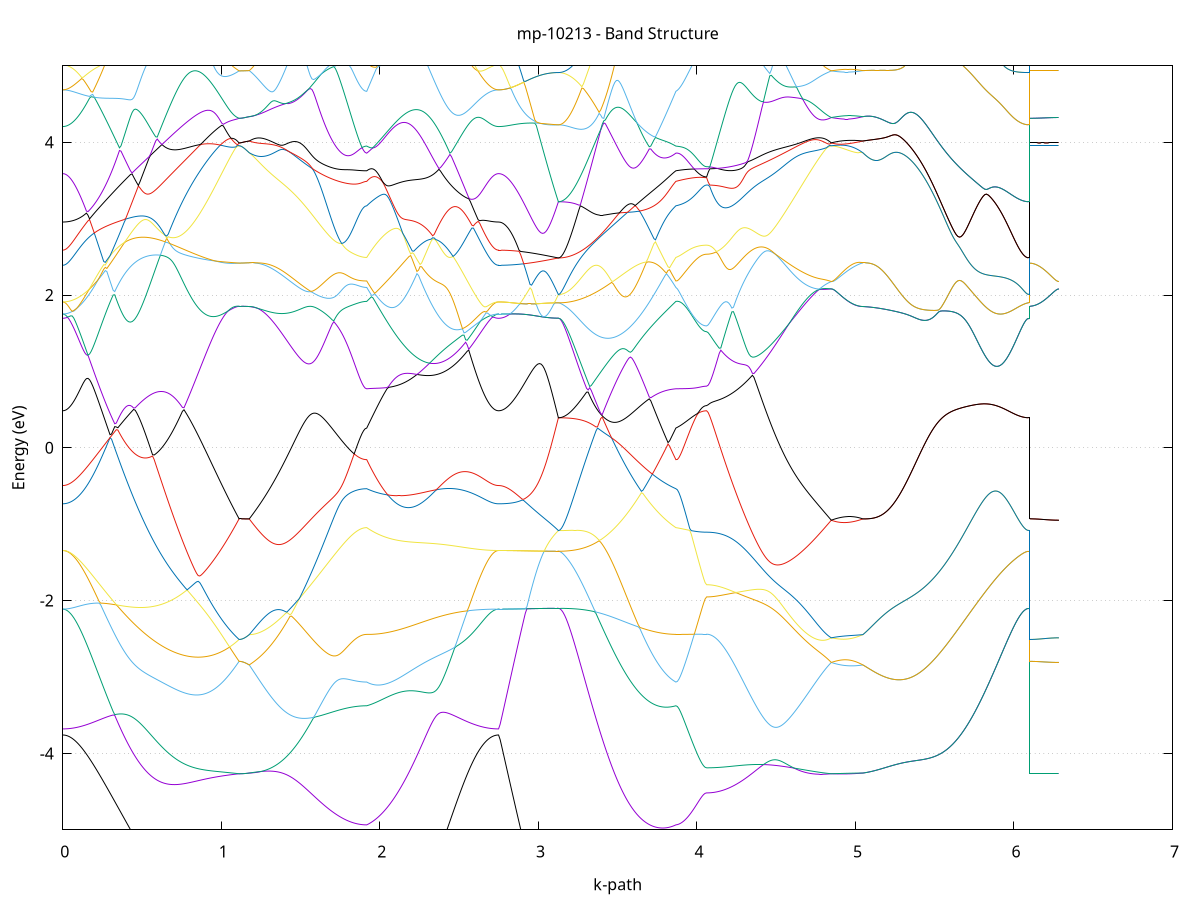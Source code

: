 set title 'mp-10213 - Band Structure'
set xlabel 'k-path'
set ylabel 'Energy (eV)'
set grid y
set yrange [-5:5]
set terminal png size 800,600
set output 'mp-10213_bands_gnuplot.png'
plot '-' using 1:2 with lines notitle, '-' using 1:2 with lines notitle, '-' using 1:2 with lines notitle, '-' using 1:2 with lines notitle, '-' using 1:2 with lines notitle, '-' using 1:2 with lines notitle, '-' using 1:2 with lines notitle, '-' using 1:2 with lines notitle, '-' using 1:2 with lines notitle, '-' using 1:2 with lines notitle, '-' using 1:2 with lines notitle, '-' using 1:2 with lines notitle, '-' using 1:2 with lines notitle, '-' using 1:2 with lines notitle, '-' using 1:2 with lines notitle, '-' using 1:2 with lines notitle, '-' using 1:2 with lines notitle, '-' using 1:2 with lines notitle, '-' using 1:2 with lines notitle, '-' using 1:2 with lines notitle, '-' using 1:2 with lines notitle, '-' using 1:2 with lines notitle, '-' using 1:2 with lines notitle, '-' using 1:2 with lines notitle, '-' using 1:2 with lines notitle, '-' using 1:2 with lines notitle, '-' using 1:2 with lines notitle, '-' using 1:2 with lines notitle, '-' using 1:2 with lines notitle, '-' using 1:2 with lines notitle, '-' using 1:2 with lines notitle, '-' using 1:2 with lines notitle, '-' using 1:2 with lines notitle, '-' using 1:2 with lines notitle, '-' using 1:2 with lines notitle, '-' using 1:2 with lines notitle, '-' using 1:2 with lines notitle, '-' using 1:2 with lines notitle, '-' using 1:2 with lines notitle, '-' using 1:2 with lines notitle, '-' using 1:2 with lines notitle, '-' using 1:2 with lines notitle, '-' using 1:2 with lines notitle, '-' using 1:2 with lines notitle, '-' using 1:2 with lines notitle, '-' using 1:2 with lines notitle, '-' using 1:2 with lines notitle, '-' using 1:2 with lines notitle, '-' using 1:2 with lines notitle, '-' using 1:2 with lines notitle, '-' using 1:2 with lines notitle, '-' using 1:2 with lines notitle, '-' using 1:2 with lines notitle, '-' using 1:2 with lines notitle, '-' using 1:2 with lines notitle, '-' using 1:2 with lines notitle, '-' using 1:2 with lines notitle, '-' using 1:2 with lines notitle, '-' using 1:2 with lines notitle, '-' using 1:2 with lines notitle, '-' using 1:2 with lines notitle, '-' using 1:2 with lines notitle, '-' using 1:2 with lines notitle, '-' using 1:2 with lines notitle
0.000000 -42.951262
0.009929 -42.951262
0.019859 -42.951262
0.029788 -42.951262
0.039718 -42.951162
0.049647 -42.951162
0.059577 -42.951162
0.069506 -42.951162
0.079436 -42.951062
0.089365 -42.951062
0.099295 -42.950962
0.109224 -42.950962
0.119154 -42.950862
0.129083 -42.950862
0.139013 -42.950762
0.148942 -42.950762
0.158872 -42.950662
0.168801 -42.950562
0.178731 -42.950462
0.188660 -42.950362
0.198590 -42.950362
0.208519 -42.950262
0.218449 -42.950162
0.228378 -42.950062
0.238308 -42.949962
0.248237 -42.949862
0.258167 -42.949662
0.268096 -42.949562
0.278025 -42.949462
0.287955 -42.949362
0.297884 -42.949262
0.307814 -42.949062
0.317743 -42.948962
0.327673 -42.948862
0.337602 -42.948662
0.347532 -42.948562
0.357461 -42.948462
0.367391 -42.948262
0.377320 -42.948162
0.387250 -42.947962
0.397179 -42.947862
0.407109 -42.947662
0.417038 -42.947562
0.426968 -42.947362
0.436897 -42.947162
0.446827 -42.946962
0.456756 -42.946862
0.466686 -42.946762
0.476615 -42.946562
0.486545 -42.946362
0.496474 -42.946262
0.506404 -42.946062
0.516333 -42.945862
0.526263 -42.945762
0.536192 -42.945562
0.546121 -42.945362
0.556051 -42.945262
0.565980 -42.945062
0.575910 -42.944862
0.585839 -42.944762
0.595769 -42.944562
0.605698 -42.944362
0.615628 -42.944262
0.625557 -42.944062
0.635487 -42.943862
0.645416 -42.943762
0.655346 -42.943562
0.665275 -42.943362
0.675205 -42.943262
0.685134 -42.943062
0.695064 -42.942962
0.704993 -42.942762
0.714923 -42.942662
0.724852 -42.942462
0.734782 -42.942362
0.744711 -42.942162
0.754641 -42.942062
0.764570 -42.941862
0.774500 -42.941762
0.784429 -42.941662
0.794359 -42.941462
0.804288 -42.941362
0.814218 -42.941162
0.824147 -42.941062
0.834076 -42.940962
0.844006 -42.940862
0.853935 -42.940662
0.863865 -42.940662
0.873794 -42.940562
0.883724 -42.940362
0.893653 -42.940262
0.903583 -42.940162
0.913512 -42.940062
0.923442 -42.940062
0.933371 -42.939962
0.943301 -42.939862
0.953230 -42.939762
0.963160 -42.939662
0.973089 -42.939562
0.983019 -42.939562
0.992948 -42.939462
1.002878 -42.939362
1.012807 -42.939362
1.022737 -42.939362
1.032666 -42.939262
1.042596 -42.939162
1.052525 -42.939162
1.062455 -42.939162
1.072384 -42.939162
1.082314 -42.939062
1.092243 -42.939062
1.102172 -42.939062
1.112102 -42.939062
1.112102 -42.939062
1.121246 -42.939062
1.130390 -42.939062
1.139534 -42.939062
1.148678 -42.939062
1.157823 -42.939062
1.166967 -42.939162
1.176111 -42.939162
1.176111 -42.939162
1.185992 -42.939162
1.195874 -42.939262
1.205755 -42.939262
1.215637 -42.939262
1.225518 -42.939362
1.235400 -42.939362
1.245281 -42.939462
1.255163 -42.939462
1.265045 -42.939562
1.274926 -42.939562
1.284808 -42.939662
1.294689 -42.939762
1.304571 -42.939862
1.314452 -42.939962
1.324334 -42.939962
1.334215 -42.940062
1.344097 -42.940162
1.353978 -42.940262
1.363860 -42.940362
1.373741 -42.940462
1.383623 -42.940562
1.393504 -42.940662
1.403386 -42.940762
1.413267 -42.940862
1.423149 -42.940962
1.433030 -42.941062
1.442912 -42.941162
1.452793 -42.941262
1.462675 -42.941362
1.472556 -42.941562
1.482438 -42.941662
1.492319 -42.941762
1.502201 -42.941862
1.512082 -42.941962
1.521964 -42.942062
1.531845 -42.942162
1.541727 -42.942262
1.551608 -42.942362
1.561490 -42.942562
1.571372 -42.942662
1.581253 -42.942762
1.591135 -42.942862
1.601016 -42.942962
1.610898 -42.943062
1.620779 -42.943262
1.630661 -42.943362
1.640542 -42.943462
1.650424 -42.943562
1.660305 -42.943662
1.670187 -42.943762
1.680068 -42.943762
1.689950 -42.943862
1.699831 -42.943962
1.709713 -42.944062
1.719594 -42.944162
1.729476 -42.944262
1.739357 -42.944362
1.749239 -42.944362
1.759120 -42.944462
1.769002 -42.944562
1.778883 -42.944562
1.788765 -42.944662
1.798646 -42.944662
1.808528 -42.944762
1.818409 -42.944762
1.828291 -42.944862
1.838172 -42.944862
1.848054 -42.944862
1.857935 -42.944962
1.867817 -42.944962
1.877699 -42.944962
1.887580 -42.944962
1.897462 -42.944962
1.907343 -42.944962
1.917225 -42.944962
1.917225 -42.944962
1.927125 -42.944962
1.937025 -42.944962
1.946926 -42.944962
1.956826 -42.944962
1.966727 -42.944962
1.976627 -42.944962
1.986528 -42.945062
1.996428 -42.945062
2.006328 -42.945062
2.016229 -42.945062
2.026129 -42.945162
2.036030 -42.945162
2.045930 -42.945162
2.055831 -42.945262
2.065731 -42.945362
2.075631 -42.945362
2.085532 -42.945462
2.095432 -42.945462
2.105333 -42.945562
2.115233 -42.945662
2.125134 -42.945662
2.135034 -42.945762
2.144934 -42.945862
2.154835 -42.945962
2.164735 -42.946062
2.174636 -42.946162
2.184536 -42.946262
2.194437 -42.946362
2.204337 -42.946462
2.214237 -42.946562
2.224138 -42.946662
2.234038 -42.946762
2.243939 -42.946862
2.253839 -42.946962
2.263740 -42.947062
2.273640 -42.947162
2.283540 -42.947362
2.293441 -42.947462
2.303341 -42.947562
2.313242 -42.947662
2.323142 -42.947762
2.333043 -42.947962
2.342943 -42.948062
2.352843 -42.948162
2.362744 -42.948262
2.372644 -42.948362
2.382545 -42.948562
2.392445 -42.948662
2.402346 -42.948762
2.412246 -42.948862
2.422146 -42.948962
2.432047 -42.949162
2.441947 -42.949262
2.451848 -42.949362
2.461748 -42.949462
2.471649 -42.949562
2.481549 -42.949662
2.491449 -42.949762
2.501350 -42.949862
2.511250 -42.949962
2.521151 -42.950062
2.531051 -42.950162
2.540952 -42.950262
2.550852 -42.950362
2.560752 -42.950462
2.570653 -42.950462
2.580553 -42.950562
2.590454 -42.950662
2.600354 -42.950762
2.610255 -42.950762
2.620155 -42.950862
2.630055 -42.950862
2.639956 -42.950962
2.649856 -42.950962
2.659757 -42.951062
2.669657 -42.951062
2.679558 -42.951162
2.689458 -42.951162
2.699358 -42.951162
2.709259 -42.951162
2.719159 -42.951262
2.729060 -42.951262
2.738960 -42.951262
2.748861 -42.951262
2.748861 -42.951262
2.758790 -42.951262
2.768719 -42.951262
2.778649 -42.951262
2.788578 -42.951262
2.798508 -42.951262
2.808437 -42.951262
2.818366 -42.951262
2.828296 -42.951162
2.838225 -42.951162
2.848155 -42.951162
2.858084 -42.951162
2.868014 -42.951162
2.877943 -42.951162
2.887872 -42.951162
2.897802 -42.951062
2.907731 -42.951062
2.917661 -42.951062
2.927590 -42.951062
2.937520 -42.951062
2.947449 -42.950962
2.957378 -42.950962
2.967308 -42.950962
2.977237 -42.950962
2.987167 -42.950962
2.997096 -42.950862
3.007025 -42.950862
3.016955 -42.950862
3.026884 -42.950762
3.036814 -42.950762
3.046743 -42.950762
3.056673 -42.950762
3.066602 -42.950662
3.076531 -42.950662
3.086461 -42.950562
3.096390 -42.950562
3.106320 -42.950562
3.116249 -42.950562
3.126179 -42.950562
3.126179 -42.950562
3.136060 -42.950562
3.145942 -42.950562
3.155823 -42.950462
3.165705 -42.950462
3.175586 -42.950462
3.185468 -42.950462
3.195349 -42.950462
3.205231 -42.950362
3.215112 -42.950362
3.224994 -42.950262
3.234875 -42.950262
3.244757 -42.950162
3.254638 -42.950162
3.264520 -42.950062
3.274401 -42.950062
3.284283 -42.949962
3.294164 -42.949862
3.304046 -42.949862
3.313927 -42.949762
3.323809 -42.949662
3.333690 -42.949562
3.343572 -42.949562
3.353453 -42.949362
3.363335 -42.949362
3.373216 -42.949262
3.383098 -42.949162
3.392979 -42.949062
3.402861 -42.948962
3.412743 -42.948862
3.422624 -42.948762
3.432506 -42.948662
3.442387 -42.948562
3.452269 -42.948462
3.462150 -42.948362
3.472032 -42.948262
3.481913 -42.948062
3.491795 -42.947962
3.501676 -42.947862
3.511558 -42.947762
3.521439 -42.947662
3.531321 -42.947562
3.541202 -42.947462
3.551084 -42.947362
3.560965 -42.947262
3.570847 -42.947162
3.580728 -42.946962
3.590610 -42.946862
3.600491 -42.946762
3.610373 -42.946662
3.620254 -42.946562
3.630136 -42.946462
3.640017 -42.946362
3.649899 -42.946262
3.659780 -42.946162
3.669662 -42.946062
3.679543 -42.946062
3.689425 -42.945962
3.699306 -42.945862
3.709188 -42.945762
3.719070 -42.945662
3.728951 -42.945662
3.738833 -42.945562
3.748714 -42.945462
3.758596 -42.945462
3.768477 -42.945362
3.778359 -42.945262
3.788240 -42.945262
3.798122 -42.945262
3.808003 -42.945162
3.817885 -42.945162
3.827766 -42.945062
3.837648 -42.945062
3.847529 -42.945062
3.857411 -42.945062
3.867292 -42.944962
3.867292 -42.944962
3.876993 -42.944962
3.886693 -42.944962
3.896394 -42.944962
3.906095 -42.944962
3.915795 -42.944962
3.925496 -42.944962
3.935197 -42.944962
3.944897 -42.944962
3.954598 -42.944962
3.964298 -42.944962
3.973999 -42.944962
3.983700 -42.944962
3.993400 -42.944962
4.003101 -42.944962
4.012802 -42.944962
4.022502 -42.944962
4.032203 -42.944962
4.041903 -42.944962
4.051604 -42.944962
4.061305 -42.944962
4.061305 -42.944962
4.071259 -42.944962
4.081213 -42.944962
4.091167 -42.944962
4.101121 -42.944962
4.111075 -42.944962
4.121029 -42.944962
4.130983 -42.944862
4.140938 -42.944862
4.150892 -42.944762
4.160846 -42.944762
4.170800 -42.944762
4.180754 -42.944662
4.190708 -42.944662
4.200662 -42.944562
4.210616 -42.944462
4.220570 -42.944462
4.230525 -42.944362
4.240479 -42.944262
4.250433 -42.944162
4.260387 -42.944162
4.270341 -42.944062
4.280295 -42.943962
4.290249 -42.943862
4.300203 -42.943762
4.310157 -42.943662
4.320112 -42.943562
4.330066 -42.943462
4.340020 -42.943362
4.349974 -42.943262
4.359928 -42.943162
4.369882 -42.943062
4.379836 -42.942962
4.389790 -42.942762
4.399744 -42.942762
4.409699 -42.942662
4.419653 -42.942462
4.429607 -42.942362
4.439561 -42.942262
4.449515 -42.942162
4.459469 -42.942062
4.469423 -42.941962
4.479377 -42.941862
4.489331 -42.941662
4.499286 -42.941562
4.509240 -42.941462
4.519194 -42.941362
4.529148 -42.941262
4.539102 -42.941162
4.549056 -42.941062
4.559010 -42.940962
4.568964 -42.940762
4.578918 -42.940662
4.588873 -42.940562
4.598827 -42.940462
4.608781 -42.940362
4.618735 -42.940262
4.628689 -42.940262
4.638643 -42.940162
4.648597 -42.940062
4.658551 -42.939962
4.668505 -42.939862
4.678460 -42.939762
4.688414 -42.939762
4.698368 -42.939562
4.708322 -42.939562
4.718276 -42.939562
4.728230 -42.939362
4.738184 -42.939362
4.748138 -42.939362
4.758092 -42.939262
4.768047 -42.939262
4.778001 -42.939162
4.787955 -42.939162
4.797909 -42.939162
4.807863 -42.939062
4.817817 -42.939062
4.827771 -42.939062
4.837725 -42.939062
4.847679 -42.939062
4.847679 -42.939062
4.857641 -42.939062
4.867602 -42.939062
4.877563 -42.939062
4.887524 -42.939062
4.897485 -42.939062
4.907446 -42.939062
4.917407 -42.939062
4.927368 -42.939062
4.937329 -42.939062
4.947290 -42.939062
4.957251 -42.939062
4.967213 -42.939062
4.977174 -42.939062
4.987135 -42.939062
4.997096 -42.939062
5.007057 -42.939162
5.017018 -42.939162
5.026979 -42.939162
5.036940 -42.939162
5.046901 -42.939162
5.046901 -42.939162
5.056883 -42.939162
5.066865 -42.939162
5.076847 -42.939262
5.086829 -42.939262
5.096811 -42.939362
5.106792 -42.939362
5.116774 -42.939462
5.126756 -42.939462
5.136738 -42.939562
5.146720 -42.939662
5.156702 -42.939762
5.166683 -42.939862
5.176665 -42.939862
5.186647 -42.939962
5.196629 -42.940062
5.206611 -42.940162
5.216593 -42.940262
5.226574 -42.940362
5.236556 -42.940462
5.246538 -42.940562
5.256520 -42.940662
5.266502 -42.940762
5.276484 -42.940862
5.286465 -42.940962
5.296447 -42.941162
5.306429 -42.941262
5.316411 -42.941362
5.326393 -42.941562
5.336375 -42.941662
5.346356 -42.941762
5.356338 -42.941862
5.366320 -42.942062
5.376302 -42.942262
5.386284 -42.942362
5.396266 -42.942462
5.406248 -42.942662
5.416229 -42.942762
5.426211 -42.942962
5.436193 -42.943062
5.446175 -42.943262
5.456157 -42.943462
5.466139 -42.943562
5.476120 -42.943762
5.486102 -42.943862
5.496084 -42.944062
5.506066 -42.944162
5.516048 -42.944362
5.526030 -42.944562
5.536011 -42.944662
5.545993 -42.944862
5.555975 -42.945062
5.565957 -42.945162
5.575939 -42.945362
5.585921 -42.945462
5.595902 -42.945662
5.605884 -42.945862
5.615866 -42.945962
5.625848 -42.946062
5.635830 -42.946262
5.645812 -42.946462
5.655793 -42.946562
5.665775 -42.946762
5.675757 -42.946862
5.685739 -42.947062
5.695721 -42.947162
5.705703 -42.947362
5.715685 -42.947462
5.725666 -42.947662
5.735648 -42.947762
5.745630 -42.947862
5.755612 -42.948062
5.765594 -42.948162
5.775576 -42.948262
5.785557 -42.948362
5.795539 -42.948562
5.805521 -42.948662
5.815503 -42.948762
5.825485 -42.948962
5.835467 -42.949062
5.845448 -42.949162
5.855430 -42.949262
5.865412 -42.949362
5.875394 -42.949462
5.885376 -42.949562
5.895358 -42.949662
5.905339 -42.949662
5.915321 -42.949762
5.925303 -42.949862
5.935285 -42.949962
5.945267 -42.949962
5.955249 -42.950062
5.965230 -42.950162
5.975212 -42.950162
5.985194 -42.950262
5.995176 -42.950262
6.005158 -42.950362
6.015140 -42.950362
6.025121 -42.950362
6.035103 -42.950462
6.045085 -42.950462
6.055067 -42.950462
6.065049 -42.950462
6.075031 -42.950562
6.085013 -42.950562
6.094994 -42.950562
6.094994 -42.939062
6.104924 -42.939062
6.114853 -42.939062
6.124783 -42.939062
6.134712 -42.939062
6.144641 -42.939062
6.154571 -42.939062
6.164500 -42.939062
6.174430 -42.939062
6.184359 -42.939062
6.194289 -42.939062
6.204218 -42.939062
6.214147 -42.939062
6.224077 -42.939062
6.234006 -42.939062
6.243936 -42.939062
6.253865 -42.939062
6.263795 -42.939062
6.273724 -42.939062
6.283653 -42.939062
e
0.000000 -42.949762
0.009929 -42.949762
0.019859 -42.949762
0.029788 -42.949762
0.039718 -42.949762
0.049647 -42.949762
0.059577 -42.949762
0.069506 -42.949662
0.079436 -42.949662
0.089365 -42.949662
0.099295 -42.949562
0.109224 -42.949562
0.119154 -42.949462
0.129083 -42.949462
0.139013 -42.949362
0.148942 -42.949362
0.158872 -42.949262
0.168801 -42.949162
0.178731 -42.949062
0.188660 -42.949062
0.198590 -42.948962
0.208519 -42.948862
0.218449 -42.948762
0.228378 -42.948662
0.238308 -42.948562
0.248237 -42.948462
0.258167 -42.948362
0.268096 -42.948262
0.278025 -42.948162
0.287955 -42.948062
0.297884 -42.947862
0.307814 -42.947862
0.317743 -42.947662
0.327673 -42.947562
0.337602 -42.947462
0.347532 -42.947362
0.357461 -42.947162
0.367391 -42.947062
0.377320 -42.946962
0.387250 -42.946762
0.397179 -42.946662
0.407109 -42.946462
0.417038 -42.946362
0.426968 -42.946262
0.436897 -42.946062
0.446827 -42.945862
0.456756 -42.945762
0.466686 -42.945662
0.476615 -42.945462
0.486545 -42.945362
0.496474 -42.945162
0.506404 -42.945062
0.516333 -42.944862
0.526263 -42.944762
0.536192 -42.944562
0.546121 -42.944362
0.556051 -42.944262
0.565980 -42.944062
0.575910 -42.943962
0.585839 -42.943762
0.595769 -42.943662
0.605698 -42.943462
0.615628 -42.943362
0.625557 -42.943162
0.635487 -42.943062
0.645416 -42.942862
0.655346 -42.942762
0.665275 -42.942562
0.675205 -42.942462
0.685134 -42.942362
0.695064 -42.942162
0.704993 -42.941962
0.714923 -42.941862
0.724852 -42.941762
0.734782 -42.941662
0.744711 -42.941562
0.754641 -42.941362
0.764570 -42.941162
0.774500 -42.941162
0.784429 -42.941062
0.794359 -42.940862
0.804288 -42.940762
0.814218 -42.940662
0.824147 -42.940562
0.834076 -42.940462
0.844006 -42.940362
0.853935 -42.940262
0.863865 -42.940162
0.873794 -42.940062
0.883724 -42.939962
0.893653 -42.939862
0.903583 -42.939762
0.913512 -42.939662
0.923442 -42.939662
0.933371 -42.939562
0.943301 -42.939462
0.953230 -42.939462
0.963160 -42.939362
0.973089 -42.939362
0.983019 -42.939262
0.992948 -42.939262
1.002878 -42.939162
1.012807 -42.939162
1.022737 -42.939162
1.032666 -42.939062
1.042596 -42.939062
1.052525 -42.939062
1.062455 -42.939062
1.072384 -42.939062
1.082314 -42.939062
1.092243 -42.939062
1.102172 -42.939062
1.112102 -42.939062
1.112102 -42.939062
1.121246 -42.939062
1.130390 -42.939062
1.139534 -42.939062
1.148678 -42.939062
1.157823 -42.939062
1.166967 -42.939162
1.176111 -42.939162
1.176111 -42.939162
1.185992 -42.939162
1.195874 -42.939162
1.205755 -42.939262
1.215637 -42.939262
1.225518 -42.939262
1.235400 -42.939262
1.245281 -42.939362
1.255163 -42.939362
1.265045 -42.939362
1.274926 -42.939462
1.284808 -42.939462
1.294689 -42.939562
1.304571 -42.939662
1.314452 -42.939762
1.324334 -42.939762
1.334215 -42.939862
1.344097 -42.939962
1.353978 -42.940062
1.363860 -42.940062
1.373741 -42.940162
1.383623 -42.940262
1.393504 -42.940362
1.403386 -42.940462
1.413267 -42.940562
1.423149 -42.940662
1.433030 -42.940762
1.442912 -42.940862
1.452793 -42.940962
1.462675 -42.941062
1.472556 -42.941162
1.482438 -42.941262
1.492319 -42.941362
1.502201 -42.941462
1.512082 -42.941562
1.521964 -42.941662
1.531845 -42.941762
1.541727 -42.941862
1.551608 -42.941962
1.561490 -42.942162
1.571372 -42.942262
1.581253 -42.942362
1.591135 -42.942362
1.601016 -42.942562
1.610898 -42.942662
1.620779 -42.942762
1.630661 -42.942862
1.640542 -42.942962
1.650424 -42.943062
1.660305 -42.943162
1.670187 -42.943162
1.680068 -42.943262
1.689950 -42.943362
1.699831 -42.943462
1.709713 -42.943562
1.719594 -42.943662
1.729476 -42.943662
1.739357 -42.943762
1.749239 -42.943862
1.759120 -42.943862
1.769002 -42.943962
1.778883 -42.944062
1.788765 -42.944062
1.798646 -42.944162
1.808528 -42.944162
1.818409 -42.944262
1.828291 -42.944262
1.838172 -42.944262
1.848054 -42.944362
1.857935 -42.944362
1.867817 -42.944362
1.877699 -42.944362
1.887580 -42.944362
1.897462 -42.944462
1.907343 -42.944462
1.917225 -42.944462
1.917225 -42.944462
1.927125 -42.944362
1.937025 -42.944362
1.946926 -42.944362
1.956826 -42.944362
1.966727 -42.944362
1.976627 -42.944362
1.986528 -42.944362
1.996428 -42.944362
2.006328 -42.944362
2.016229 -42.944362
2.026129 -42.944362
2.036030 -42.944462
2.045930 -42.944462
2.055831 -42.944462
2.065731 -42.944562
2.075631 -42.944562
2.085532 -42.944562
2.095432 -42.944662
2.105333 -42.944662
2.115233 -42.944762
2.125134 -42.944862
2.135034 -42.944862
2.144934 -42.944962
2.154835 -42.945062
2.164735 -42.945062
2.174636 -42.945162
2.184536 -42.945262
2.194437 -42.945362
2.204337 -42.945462
2.214237 -42.945562
2.224138 -42.945662
2.234038 -42.945762
2.243939 -42.945762
2.253839 -42.945862
2.263740 -42.945962
2.273640 -42.946062
2.283540 -42.946262
2.293441 -42.946362
2.303341 -42.946462
2.313242 -42.946562
2.323142 -42.946662
2.333043 -42.946762
2.342943 -42.946862
2.352843 -42.946962
2.362744 -42.947062
2.372644 -42.947162
2.382545 -42.947262
2.392445 -42.947362
2.402346 -42.947562
2.412246 -42.947662
2.422146 -42.947762
2.432047 -42.947862
2.441947 -42.947962
2.451848 -42.948062
2.461748 -42.948162
2.471649 -42.948262
2.481549 -42.948362
2.491449 -42.948462
2.501350 -42.948562
2.511250 -42.948662
2.521151 -42.948762
2.531051 -42.948762
2.540952 -42.948862
2.550852 -42.948962
2.560752 -42.949062
2.570653 -42.949162
2.580553 -42.949162
2.590454 -42.949262
2.600354 -42.949362
2.610255 -42.949362
2.620155 -42.949462
2.630055 -42.949462
2.639956 -42.949562
2.649856 -42.949562
2.659757 -42.949662
2.669657 -42.949662
2.679558 -42.949662
2.689458 -42.949762
2.699358 -42.949762
2.709259 -42.949762
2.719159 -42.949762
2.729060 -42.949762
2.738960 -42.949762
2.748861 -42.949762
2.748861 -42.949762
2.758790 -42.949762
2.768719 -42.949762
2.778649 -42.949762
2.788578 -42.949862
2.798508 -42.949862
2.808437 -42.949862
2.818366 -42.949862
2.828296 -42.949862
2.838225 -42.949862
2.848155 -42.949862
2.858084 -42.949862
2.868014 -42.949862
2.877943 -42.949862
2.887872 -42.949962
2.897802 -42.949962
2.907731 -42.949962
2.917661 -42.949962
2.927590 -42.949962
2.937520 -42.950062
2.947449 -42.950062
2.957378 -42.950062
2.967308 -42.950062
2.977237 -42.950062
2.987167 -42.950162
2.997096 -42.950162
3.007025 -42.950162
3.016955 -42.950162
3.026884 -42.950262
3.036814 -42.950262
3.046743 -42.950262
3.056673 -42.950362
3.066602 -42.950362
3.076531 -42.950362
3.086461 -42.950362
3.096390 -42.950462
3.106320 -42.950462
3.116249 -42.950462
3.126179 -42.950562
3.126179 -42.950562
3.136060 -42.950562
3.145942 -42.950562
3.155823 -42.950462
3.165705 -42.950462
3.175586 -42.950462
3.185468 -42.950462
3.195349 -42.950362
3.205231 -42.950362
3.215112 -42.950362
3.224994 -42.950262
3.234875 -42.950262
3.244757 -42.950162
3.254638 -42.950162
3.264520 -42.950062
3.274401 -42.950062
3.284283 -42.949962
3.294164 -42.949862
3.304046 -42.949762
3.313927 -42.949762
3.323809 -42.949662
3.333690 -42.949562
3.343572 -42.949462
3.353453 -42.949362
3.363335 -42.949262
3.373216 -42.949162
3.383098 -42.949062
3.392979 -42.948962
3.402861 -42.948862
3.412743 -42.948762
3.422624 -42.948662
3.432506 -42.948562
3.442387 -42.948462
3.452269 -42.948362
3.462150 -42.948162
3.472032 -42.948062
3.481913 -42.947962
3.491795 -42.947862
3.501676 -42.947762
3.511558 -42.947562
3.521439 -42.947462
3.531321 -42.947362
3.541202 -42.947262
3.551084 -42.947162
3.560965 -42.946962
3.570847 -42.946862
3.580728 -42.946762
3.590610 -42.946562
3.600491 -42.946562
3.610373 -42.946462
3.620254 -42.946362
3.630136 -42.946162
3.640017 -42.946062
3.649899 -42.945962
3.659780 -42.945862
3.669662 -42.945762
3.679543 -42.945662
3.689425 -42.945562
3.699306 -42.945462
3.709188 -42.945362
3.719070 -42.945262
3.728951 -42.945262
3.738833 -42.945162
3.748714 -42.945062
3.758596 -42.944962
3.768477 -42.944962
3.778359 -42.944862
3.788240 -42.944762
3.798122 -42.944762
3.808003 -42.944662
3.817885 -42.944662
3.827766 -42.944562
3.837648 -42.944562
3.847529 -42.944462
3.857411 -42.944462
3.867292 -42.944462
3.867292 -42.944462
3.876993 -42.944462
3.886693 -42.944462
3.896394 -42.944362
3.906095 -42.944362
3.915795 -42.944362
3.925496 -42.944362
3.935197 -42.944362
3.944897 -42.944362
3.954598 -42.944362
3.964298 -42.944362
3.973999 -42.944362
3.983700 -42.944362
3.993400 -42.944362
4.003101 -42.944362
4.012802 -42.944362
4.022502 -42.944362
4.032203 -42.944362
4.041903 -42.944362
4.051604 -42.944362
4.061305 -42.944362
4.061305 -42.944362
4.071259 -42.944362
4.081213 -42.944362
4.091167 -42.944362
4.101121 -42.944262
4.111075 -42.944262
4.121029 -42.944262
4.130983 -42.944262
4.140938 -42.944162
4.150892 -42.944162
4.160846 -42.944162
4.170800 -42.944062
4.180754 -42.944062
4.190708 -42.943962
4.200662 -42.943962
4.210616 -42.943862
4.220570 -42.943862
4.230525 -42.943762
4.240479 -42.943662
4.250433 -42.943562
4.260387 -42.943562
4.270341 -42.943462
4.280295 -42.943362
4.290249 -42.943262
4.300203 -42.943162
4.310157 -42.943162
4.320112 -42.942962
4.330066 -42.942962
4.340020 -42.942862
4.349974 -42.942762
4.359928 -42.942662
4.369882 -42.942562
4.379836 -42.942462
4.389790 -42.942262
4.399744 -42.942262
4.409699 -42.942162
4.419653 -42.942062
4.429607 -42.941862
4.439561 -42.941762
4.449515 -42.941662
4.459469 -42.941562
4.469423 -42.941462
4.479377 -42.941362
4.489331 -42.941262
4.499286 -42.941162
4.509240 -42.941062
4.519194 -42.940962
4.529148 -42.940862
4.539102 -42.940762
4.549056 -42.940662
4.559010 -42.940562
4.568964 -42.940462
4.578918 -42.940362
4.588873 -42.940262
4.598827 -42.940162
4.608781 -42.940062
4.618735 -42.939962
4.628689 -42.939962
4.638643 -42.939862
4.648597 -42.939762
4.658551 -42.939762
4.668505 -42.939662
4.678460 -42.939562
4.688414 -42.939562
4.698368 -42.939462
4.708322 -42.939362
4.718276 -42.939362
4.728230 -42.939262
4.738184 -42.939262
4.748138 -42.939262
4.758092 -42.939162
4.768047 -42.939162
4.778001 -42.939062
4.787955 -42.939162
4.797909 -42.939062
4.807863 -42.939062
4.817817 -42.938962
4.827771 -42.939062
4.837725 -42.939062
4.847679 -42.939062
4.847679 -42.938962
4.857641 -42.939062
4.867602 -42.939062
4.877563 -42.938962
4.887524 -42.938962
4.897485 -42.939062
4.907446 -42.939062
4.917407 -42.939062
4.927368 -42.939062
4.937329 -42.939062
4.947290 -42.939062
4.957251 -42.939062
4.967213 -42.939062
4.977174 -42.939062
4.987135 -42.939062
4.997096 -42.939062
5.007057 -42.939162
5.017018 -42.939062
5.026979 -42.939162
5.036940 -42.939062
5.046901 -42.939162
5.046901 -42.939162
5.056883 -42.939162
5.066865 -42.939162
5.076847 -42.939262
5.086829 -42.939262
5.096811 -42.939362
5.106792 -42.939362
5.116774 -42.939462
5.126756 -42.939462
5.136738 -42.939562
5.146720 -42.939662
5.156702 -42.939662
5.166683 -42.939862
5.176665 -42.939862
5.186647 -42.939962
5.196629 -42.940062
5.206611 -42.940162
5.216593 -42.940162
5.226574 -42.940362
5.236556 -42.940362
5.246538 -42.940462
5.256520 -42.940662
5.266502 -42.940762
5.276484 -42.940862
5.286465 -42.940962
5.296447 -42.941062
5.306429 -42.941262
5.316411 -42.941362
5.326393 -42.941562
5.336375 -42.941662
5.346356 -42.941762
5.356338 -42.941862
5.366320 -42.942062
5.376302 -42.942162
5.386284 -42.942362
5.396266 -42.942462
5.406248 -42.942662
5.416229 -42.942762
5.426211 -42.942862
5.436193 -42.943062
5.446175 -42.943262
5.456157 -42.943462
5.466139 -42.943562
5.476120 -42.943762
5.486102 -42.943862
5.496084 -42.944062
5.506066 -42.944162
5.516048 -42.944362
5.526030 -42.944562
5.536011 -42.944662
5.545993 -42.944862
5.555975 -42.945062
5.565957 -42.945162
5.575939 -42.945362
5.585921 -42.945462
5.595902 -42.945662
5.605884 -42.945862
5.615866 -42.945962
5.625848 -42.946062
5.635830 -42.946262
5.645812 -42.946362
5.655793 -42.946562
5.665775 -42.946762
5.675757 -42.946862
5.685739 -42.947062
5.695721 -42.947162
5.705703 -42.947362
5.715685 -42.947462
5.725666 -42.947662
5.735648 -42.947762
5.745630 -42.947862
5.755612 -42.948062
5.765594 -42.948162
5.775576 -42.948262
5.785557 -42.948362
5.795539 -42.948562
5.805521 -42.948662
5.815503 -42.948762
5.825485 -42.948862
5.835467 -42.949062
5.845448 -42.949162
5.855430 -42.949262
5.865412 -42.949362
5.875394 -42.949462
5.885376 -42.949562
5.895358 -42.949662
5.905339 -42.949662
5.915321 -42.949762
5.925303 -42.949862
5.935285 -42.949962
5.945267 -42.949962
5.955249 -42.950062
5.965230 -42.950162
5.975212 -42.950162
5.985194 -42.950262
5.995176 -42.950262
6.005158 -42.950362
6.015140 -42.950362
6.025121 -42.950362
6.035103 -42.950462
6.045085 -42.950462
6.055067 -42.950462
6.065049 -42.950462
6.075031 -42.950562
6.085013 -42.950562
6.094994 -42.950562
6.094994 -42.939062
6.104924 -42.939062
6.114853 -42.939062
6.124783 -42.939062
6.134712 -42.939062
6.144641 -42.939062
6.154571 -42.939062
6.164500 -42.939062
6.174430 -42.939062
6.184359 -42.939062
6.194289 -42.939062
6.204218 -42.939062
6.214147 -42.939062
6.224077 -42.938962
6.234006 -42.939062
6.243936 -42.939062
6.253865 -42.938962
6.263795 -42.938962
6.273724 -42.939062
6.283653 -42.939062
e
0.000000 -23.900662
0.009929 -23.900662
0.019859 -23.900662
0.029788 -23.900662
0.039718 -23.900662
0.049647 -23.900662
0.059577 -23.900662
0.069506 -23.900662
0.079436 -23.900662
0.089365 -23.900662
0.099295 -23.900662
0.109224 -23.900562
0.119154 -23.900562
0.129083 -23.900562
0.139013 -23.900462
0.148942 -23.900462
0.158872 -23.900362
0.168801 -23.900262
0.178731 -23.900262
0.188660 -23.900162
0.198590 -23.900062
0.208519 -23.899962
0.218449 -23.899762
0.228378 -23.899662
0.238308 -23.899562
0.248237 -23.899462
0.258167 -23.899262
0.268096 -23.899162
0.278025 -23.898962
0.287955 -23.898762
0.297884 -23.898662
0.307814 -23.898462
0.317743 -23.898262
0.327673 -23.898062
0.337602 -23.897862
0.347532 -23.897662
0.357461 -23.897462
0.367391 -23.897162
0.377320 -23.896962
0.387250 -23.896762
0.397179 -23.896462
0.407109 -23.896262
0.417038 -23.895962
0.426968 -23.895662
0.436897 -23.895462
0.446827 -23.895162
0.456756 -23.894862
0.466686 -23.894562
0.476615 -23.894262
0.486545 -23.893962
0.496474 -23.893662
0.506404 -23.893362
0.516333 -23.893062
0.526263 -23.892762
0.536192 -23.892362
0.546121 -23.892062
0.556051 -23.891662
0.565980 -23.891362
0.575910 -23.890962
0.585839 -23.890562
0.595769 -23.890262
0.605698 -23.889862
0.615628 -23.889462
0.625557 -23.889062
0.635487 -23.888562
0.645416 -23.888162
0.655346 -23.887762
0.665275 -23.887262
0.675205 -23.886862
0.685134 -23.886362
0.695064 -23.885862
0.704993 -23.885362
0.714923 -23.884862
0.724852 -23.884362
0.734782 -23.883862
0.744711 -23.883262
0.754641 -23.882762
0.764570 -23.882162
0.774500 -23.881562
0.784429 -23.880962
0.794359 -23.880362
0.804288 -23.879762
0.814218 -23.879062
0.824147 -23.878362
0.834076 -23.877762
0.844006 -23.877062
0.853935 -23.876362
0.863865 -23.875562
0.873794 -23.874862
0.883724 -23.874062
0.893653 -23.873262
0.903583 -23.872462
0.913512 -23.871662
0.923442 -23.870862
0.933371 -23.869962
0.943301 -23.869062
0.953230 -23.868162
0.963160 -23.867262
0.973089 -23.866362
0.983019 -23.865362
0.992948 -23.864462
1.002878 -23.863462
1.012807 -23.862462
1.022737 -23.861462
1.032666 -23.860362
1.042596 -23.859262
1.052525 -23.858262
1.062455 -23.857162
1.072384 -23.856062
1.082314 -23.854862
1.092243 -23.853762
1.102172 -23.852562
1.112102 -23.851362
1.112102 -23.851362
1.121246 -23.851562
1.130390 -23.851962
1.139534 -23.852562
1.148678 -23.853262
1.157823 -23.854162
1.166967 -23.855062
1.176111 -23.855962
1.176111 -23.855962
1.185992 -23.857462
1.195874 -23.858962
1.205755 -23.860362
1.215637 -23.861862
1.225518 -23.863362
1.235400 -23.864762
1.245281 -23.866162
1.255163 -23.867562
1.265045 -23.868862
1.274926 -23.870262
1.284808 -23.871562
1.294689 -23.872762
1.304571 -23.874062
1.314452 -23.875262
1.324334 -23.876462
1.334215 -23.877562
1.344097 -23.878662
1.353978 -23.879762
1.363860 -23.880862
1.373741 -23.881862
1.383623 -23.882862
1.393504 -23.883862
1.403386 -23.884762
1.413267 -23.885662
1.423149 -23.886462
1.433030 -23.887362
1.442912 -23.888062
1.452793 -23.888862
1.462675 -23.889562
1.472556 -23.890262
1.482438 -23.890962
1.492319 -23.891562
1.502201 -23.892162
1.512082 -23.892662
1.521964 -23.893262
1.531845 -23.893762
1.541727 -23.894162
1.551608 -23.894562
1.561490 -23.894962
1.571372 -23.895362
1.581253 -23.895662
1.591135 -23.895962
1.601016 -23.896262
1.610898 -23.896462
1.620779 -23.896662
1.630661 -23.896862
1.640542 -23.897062
1.650424 -23.897162
1.660305 -23.897262
1.670187 -23.897362
1.680068 -23.897362
1.689950 -23.897362
1.699831 -23.897362
1.709713 -23.897362
1.719594 -23.897362
1.729476 -23.897262
1.739357 -23.897262
1.749239 -23.897162
1.759120 -23.897062
1.769002 -23.896962
1.778883 -23.896762
1.788765 -23.896662
1.798646 -23.896562
1.808528 -23.896362
1.818409 -23.896262
1.828291 -23.896062
1.838172 -23.895962
1.848054 -23.895862
1.857935 -23.895662
1.867817 -23.895562
1.877699 -23.895562
1.887580 -23.895462
1.897462 -23.895362
1.907343 -23.895362
1.917225 -23.895362
1.917225 -23.895362
1.927125 -23.895362
1.937025 -23.895362
1.946926 -23.895362
1.956826 -23.895362
1.966727 -23.895362
1.976627 -23.895362
1.986528 -23.895362
1.996428 -23.895462
2.006328 -23.895462
2.016229 -23.895462
2.026129 -23.895562
2.036030 -23.895562
2.045930 -23.895662
2.055831 -23.895662
2.065731 -23.895762
2.075631 -23.895762
2.085532 -23.895862
2.095432 -23.895962
2.105333 -23.895962
2.115233 -23.896062
2.125134 -23.896162
2.135034 -23.896262
2.144934 -23.896262
2.154835 -23.896362
2.164735 -23.896462
2.174636 -23.896562
2.184536 -23.896662
2.194437 -23.896762
2.204337 -23.896862
2.214237 -23.896962
2.224138 -23.897062
2.234038 -23.897162
2.243939 -23.897262
2.253839 -23.897362
2.263740 -23.897462
2.273640 -23.897562
2.283540 -23.897662
2.293441 -23.897762
2.303341 -23.897862
2.313242 -23.897962
2.323142 -23.898062
2.333043 -23.898162
2.342943 -23.898262
2.352843 -23.898362
2.362744 -23.898462
2.372644 -23.898562
2.382545 -23.898662
2.392445 -23.898762
2.402346 -23.898862
2.412246 -23.898962
2.422146 -23.899062
2.432047 -23.899162
2.441947 -23.899262
2.451848 -23.899362
2.461748 -23.899362
2.471649 -23.899462
2.481549 -23.899562
2.491449 -23.899662
2.501350 -23.899762
2.511250 -23.899762
2.521151 -23.899862
2.531051 -23.899962
2.540952 -23.899962
2.550852 -23.900062
2.560752 -23.900162
2.570653 -23.900162
2.580553 -23.900262
2.590454 -23.900262
2.600354 -23.900362
2.610255 -23.900362
2.620155 -23.900362
2.630055 -23.900462
2.639956 -23.900462
2.649856 -23.900562
2.659757 -23.900562
2.669657 -23.900562
2.679558 -23.900662
2.689458 -23.900662
2.699358 -23.900662
2.709259 -23.900662
2.719159 -23.900662
2.729060 -23.900662
2.738960 -23.900662
2.748861 -23.900662
2.748861 -23.900662
2.758790 -23.900662
2.768719 -23.900662
2.778649 -23.900662
2.788578 -23.900662
2.798508 -23.900662
2.808437 -23.900662
2.818366 -23.900662
2.828296 -23.900662
2.838225 -23.900662
2.848155 -23.900662
2.858084 -23.900762
2.868014 -23.900762
2.877943 -23.900762
2.887872 -23.900762
2.897802 -23.900762
2.907731 -23.900762
2.917661 -23.900762
2.927590 -23.900762
2.937520 -23.900762
2.947449 -23.900762
2.957378 -23.900762
2.967308 -23.900862
2.977237 -23.900862
2.987167 -23.900862
2.997096 -23.900862
3.007025 -23.900862
3.016955 -23.900862
3.026884 -23.900862
3.036814 -23.900862
3.046743 -23.900862
3.056673 -23.900862
3.066602 -23.900862
3.076531 -23.900862
3.086461 -23.900862
3.096390 -23.900862
3.106320 -23.900862
3.116249 -23.900862
3.126179 -23.900862
3.126179 -23.900862
3.136060 -23.900862
3.145942 -23.900862
3.155823 -23.900862
3.165705 -23.900862
3.175586 -23.900862
3.185468 -23.900862
3.195349 -23.900762
3.205231 -23.900762
3.215112 -23.900762
3.224994 -23.900662
3.234875 -23.900662
3.244757 -23.900562
3.254638 -23.900562
3.264520 -23.900462
3.274401 -23.900462
3.284283 -23.900362
3.294164 -23.900262
3.304046 -23.900262
3.313927 -23.900162
3.323809 -23.900062
3.333690 -23.899962
3.343572 -23.899862
3.353453 -23.899862
3.363335 -23.899762
3.373216 -23.899662
3.383098 -23.899562
3.392979 -23.899462
3.402861 -23.899362
3.412743 -23.899262
3.422624 -23.899162
3.432506 -23.899062
3.442387 -23.898962
3.452269 -23.898862
3.462150 -23.898662
3.472032 -23.898562
3.481913 -23.898462
3.491795 -23.898362
3.501676 -23.898262
3.511558 -23.898162
3.521439 -23.898062
3.531321 -23.897962
3.541202 -23.897762
3.551084 -23.897662
3.560965 -23.897562
3.570847 -23.897462
3.580728 -23.897362
3.590610 -23.897262
3.600491 -23.897162
3.610373 -23.897062
3.620254 -23.896962
3.630136 -23.896862
3.640017 -23.896762
3.649899 -23.896662
3.659780 -23.896562
3.669662 -23.896462
3.679543 -23.896362
3.689425 -23.896262
3.699306 -23.896162
3.709188 -23.896062
3.719070 -23.896062
3.728951 -23.895962
3.738833 -23.895862
3.748714 -23.895762
3.758596 -23.895762
3.768477 -23.895662
3.778359 -23.895662
3.788240 -23.895562
3.798122 -23.895562
3.808003 -23.895462
3.817885 -23.895462
3.827766 -23.895462
3.837648 -23.895362
3.847529 -23.895362
3.857411 -23.895362
3.867292 -23.895362
3.867292 -23.895362
3.876993 -23.895362
3.886693 -23.895362
3.896394 -23.895362
3.906095 -23.895362
3.915795 -23.895362
3.925496 -23.895362
3.935197 -23.895362
3.944897 -23.895362
3.954598 -23.895362
3.964298 -23.895362
3.973999 -23.895362
3.983700 -23.895362
3.993400 -23.895362
4.003101 -23.895362
4.012802 -23.895362
4.022502 -23.895362
4.032203 -23.895362
4.041903 -23.895362
4.051604 -23.895362
4.061305 -23.895362
4.061305 -23.895362
4.071259 -23.895362
4.081213 -23.895362
4.091167 -23.895462
4.101121 -23.895562
4.111075 -23.895662
4.121029 -23.895762
4.130983 -23.895862
4.140938 -23.895962
4.150892 -23.896162
4.160846 -23.896262
4.170800 -23.896462
4.180754 -23.896562
4.190708 -23.896762
4.200662 -23.896862
4.210616 -23.896962
4.220570 -23.897062
4.230525 -23.897162
4.240479 -23.897262
4.250433 -23.897362
4.260387 -23.897462
4.270341 -23.897462
4.280295 -23.897462
4.290249 -23.897462
4.300203 -23.897462
4.310157 -23.897362
4.320112 -23.897362
4.330066 -23.897162
4.340020 -23.897062
4.349974 -23.896962
4.359928 -23.896762
4.369882 -23.896562
4.379836 -23.896262
4.389790 -23.895962
4.399744 -23.895662
4.409699 -23.895362
4.419653 -23.894962
4.429607 -23.894562
4.439561 -23.894162
4.449515 -23.893662
4.459469 -23.893162
4.469423 -23.892662
4.479377 -23.892062
4.489331 -23.891462
4.499286 -23.890762
4.509240 -23.890162
4.519194 -23.889462
4.529148 -23.888662
4.539102 -23.887862
4.549056 -23.887062
4.559010 -23.886262
4.568964 -23.885362
4.578918 -23.884462
4.588873 -23.883562
4.598827 -23.882562
4.608781 -23.881562
4.618735 -23.880462
4.628689 -23.879462
4.638643 -23.878362
4.648597 -23.877162
4.658551 -23.876062
4.668505 -23.874862
4.678460 -23.873662
4.688414 -23.872362
4.698368 -23.871062
4.708322 -23.869762
4.718276 -23.868462
4.728230 -23.867162
4.738184 -23.865762
4.748138 -23.864462
4.758092 -23.863062
4.768047 -23.861662
4.778001 -23.860262
4.787955 -23.858862
4.797909 -23.857562
4.807863 -23.856262
4.817817 -23.854962
4.827771 -23.853762
4.837725 -23.852662
4.847679 -23.851762
4.847679 -23.851762
4.857641 -23.852062
4.867602 -23.852262
4.877563 -23.852562
4.887524 -23.852862
4.897485 -23.853062
4.907446 -23.853362
4.917407 -23.853562
4.927368 -23.853762
4.937329 -23.854062
4.947290 -23.854262
4.957251 -23.854462
4.967213 -23.854662
4.977174 -23.854762
4.987135 -23.854962
4.997096 -23.855162
5.007057 -23.855362
5.017018 -23.855462
5.026979 -23.855662
5.036940 -23.855762
5.046901 -23.855962
5.046901 -23.855962
5.056883 -23.856962
5.066865 -23.857962
5.076847 -23.858962
5.086829 -23.859962
5.096811 -23.860962
5.106792 -23.861962
5.116774 -23.862962
5.126756 -23.863862
5.136738 -23.864862
5.146720 -23.865762
5.156702 -23.866762
5.166683 -23.867662
5.176665 -23.868462
5.186647 -23.869362
5.196629 -23.870262
5.206611 -23.871062
5.216593 -23.871862
5.226574 -23.872662
5.236556 -23.873462
5.246538 -23.874162
5.256520 -23.874962
5.266502 -23.875662
5.276484 -23.876362
5.286465 -23.877062
5.296447 -23.877762
5.306429 -23.878362
5.316411 -23.879062
5.326393 -23.879662
5.336375 -23.880262
5.346356 -23.880862
5.356338 -23.881362
5.366320 -23.881962
5.376302 -23.882562
5.386284 -23.883062
5.396266 -23.883562
5.406248 -23.884062
5.416229 -23.884562
5.426211 -23.885062
5.436193 -23.885562
5.446175 -23.885962
5.456157 -23.886462
5.466139 -23.886862
5.476120 -23.887262
5.486102 -23.887762
5.496084 -23.888162
5.506066 -23.888562
5.516048 -23.888962
5.526030 -23.889262
5.536011 -23.889662
5.545993 -23.890062
5.555975 -23.890362
5.565957 -23.890762
5.575939 -23.891062
5.585921 -23.891462
5.595902 -23.891762
5.605884 -23.892062
5.615866 -23.892462
5.625848 -23.892762
5.635830 -23.893062
5.645812 -23.893362
5.655793 -23.893662
5.665775 -23.893962
5.675757 -23.894262
5.685739 -23.894462
5.695721 -23.894762
5.705703 -23.895062
5.715685 -23.895362
5.725666 -23.895562
5.735648 -23.895862
5.745630 -23.896062
5.755612 -23.896362
5.765594 -23.896562
5.775576 -23.896862
5.785557 -23.897062
5.795539 -23.897262
5.805521 -23.897462
5.815503 -23.897662
5.825485 -23.897962
5.835467 -23.898162
5.845448 -23.898362
5.855430 -23.898462
5.865412 -23.898662
5.875394 -23.898862
5.885376 -23.899062
5.895358 -23.899162
5.905339 -23.899362
5.915321 -23.899562
5.925303 -23.899662
5.935285 -23.899762
5.945267 -23.899962
5.955249 -23.900062
5.965230 -23.900162
5.975212 -23.900262
5.985194 -23.900362
5.995176 -23.900462
6.005158 -23.900562
6.015140 -23.900662
6.025121 -23.900662
6.035103 -23.900762
6.045085 -23.900762
6.055067 -23.900862
6.065049 -23.900862
6.075031 -23.900862
6.085013 -23.900862
6.094994 -23.900862
6.094994 -23.851362
6.104924 -23.851362
6.114853 -23.851362
6.124783 -23.851362
6.134712 -23.851462
6.144641 -23.851462
6.154571 -23.851462
6.164500 -23.851462
6.174430 -23.851562
6.184359 -23.851562
6.194289 -23.851562
6.204218 -23.851662
6.214147 -23.851662
6.224077 -23.851662
6.234006 -23.851662
6.243936 -23.851662
6.253865 -23.851762
6.263795 -23.851762
6.273724 -23.851762
6.283653 -23.851762
e
0.000000 -23.900662
0.009929 -23.900662
0.019859 -23.900662
0.029788 -23.900662
0.039718 -23.900662
0.049647 -23.900662
0.059577 -23.900562
0.069506 -23.900562
0.079436 -23.900562
0.089365 -23.900462
0.099295 -23.900462
0.109224 -23.900462
0.119154 -23.900362
0.129083 -23.900362
0.139013 -23.900262
0.148942 -23.900162
0.158872 -23.900162
0.168801 -23.900062
0.178731 -23.899962
0.188660 -23.899862
0.198590 -23.899762
0.208519 -23.899662
0.218449 -23.899562
0.228378 -23.899462
0.238308 -23.899362
0.248237 -23.899262
0.258167 -23.899062
0.268096 -23.898962
0.278025 -23.898762
0.287955 -23.898662
0.297884 -23.898462
0.307814 -23.898262
0.317743 -23.898062
0.327673 -23.897862
0.337602 -23.897662
0.347532 -23.897462
0.357461 -23.897262
0.367391 -23.897062
0.377320 -23.896762
0.387250 -23.896562
0.397179 -23.896262
0.407109 -23.895962
0.417038 -23.895662
0.426968 -23.895362
0.436897 -23.895062
0.446827 -23.894762
0.456756 -23.894462
0.466686 -23.894162
0.476615 -23.893762
0.486545 -23.893362
0.496474 -23.893062
0.506404 -23.892662
0.516333 -23.892262
0.526263 -23.891762
0.536192 -23.891362
0.546121 -23.890962
0.556051 -23.890462
0.565980 -23.890062
0.575910 -23.889562
0.585839 -23.889062
0.595769 -23.888562
0.605698 -23.888062
0.615628 -23.887462
0.625557 -23.886962
0.635487 -23.886362
0.645416 -23.885762
0.655346 -23.885162
0.665275 -23.884562
0.675205 -23.883962
0.685134 -23.883362
0.695064 -23.882762
0.704993 -23.882062
0.714923 -23.881362
0.724852 -23.880662
0.734782 -23.879962
0.744711 -23.879262
0.754641 -23.878562
0.764570 -23.877762
0.774500 -23.877062
0.784429 -23.876262
0.794359 -23.875462
0.804288 -23.874662
0.814218 -23.873862
0.824147 -23.873062
0.834076 -23.872262
0.844006 -23.871362
0.853935 -23.870462
0.863865 -23.869662
0.873794 -23.868762
0.883724 -23.867862
0.893653 -23.866862
0.903583 -23.865962
0.913512 -23.865062
0.923442 -23.864062
0.933371 -23.863062
0.943301 -23.862162
0.953230 -23.861162
0.963160 -23.860062
0.973089 -23.859062
0.983019 -23.858062
0.992948 -23.857062
1.002878 -23.855962
1.012807 -23.854862
1.022737 -23.853862
1.032666 -23.852762
1.042596 -23.851662
1.052525 -23.850562
1.062455 -23.849362
1.072384 -23.848262
1.082314 -23.847762
1.092243 -23.848962
1.102172 -23.850162
1.112102 -23.851362
1.112102 -23.851362
1.121246 -23.851562
1.130390 -23.851962
1.139534 -23.852562
1.148678 -23.853262
1.157823 -23.854162
1.166967 -23.855062
1.176111 -23.855962
1.176111 -23.855962
1.185992 -23.855762
1.195874 -23.855662
1.205755 -23.855562
1.215637 -23.855462
1.225518 -23.855362
1.235400 -23.855262
1.245281 -23.855162
1.255163 -23.855062
1.265045 -23.854862
1.274926 -23.854762
1.284808 -23.854662
1.294689 -23.854462
1.304571 -23.854362
1.314452 -23.854162
1.324334 -23.853962
1.334215 -23.853762
1.344097 -23.853562
1.353978 -23.853362
1.363860 -23.853162
1.373741 -23.852962
1.383623 -23.852762
1.393504 -23.852562
1.403386 -23.852362
1.413267 -23.852062
1.423149 -23.851862
1.433030 -23.851562
1.442912 -23.851362
1.452793 -23.851062
1.462675 -23.850862
1.472556 -23.850562
1.482438 -23.850262
1.492319 -23.850062
1.502201 -23.850162
1.512082 -23.850762
1.521964 -23.851462
1.531845 -23.852162
1.541727 -23.852862
1.551608 -23.853562
1.561490 -23.854262
1.571372 -23.855062
1.581253 -23.855762
1.591135 -23.856462
1.601016 -23.857162
1.610898 -23.857962
1.620779 -23.858662
1.630661 -23.859462
1.640542 -23.860162
1.650424 -23.860862
1.660305 -23.861662
1.670187 -23.862362
1.680068 -23.863062
1.689950 -23.863862
1.699831 -23.864562
1.709713 -23.865262
1.719594 -23.865962
1.729476 -23.866662
1.739357 -23.867262
1.749239 -23.867962
1.759120 -23.868562
1.769002 -23.869162
1.778883 -23.869762
1.788765 -23.870362
1.798646 -23.870862
1.808528 -23.871462
1.818409 -23.871862
1.828291 -23.872362
1.838172 -23.872762
1.848054 -23.873162
1.857935 -23.873462
1.867817 -23.873762
1.877699 -23.873962
1.887580 -23.874162
1.897462 -23.874262
1.907343 -23.874362
1.917225 -23.874462
1.917225 -23.874462
1.927125 -23.874662
1.937025 -23.874962
1.946926 -23.875262
1.956826 -23.875562
1.966727 -23.875862
1.976627 -23.876162
1.986528 -23.876462
1.996428 -23.876762
2.006328 -23.877162
2.016229 -23.877462
2.026129 -23.877762
2.036030 -23.878162
2.045930 -23.878462
2.055831 -23.878862
2.065731 -23.879162
2.075631 -23.879562
2.085532 -23.879862
2.095432 -23.880262
2.105333 -23.880662
2.115233 -23.881062
2.125134 -23.881462
2.135034 -23.881862
2.144934 -23.882262
2.154835 -23.882662
2.164735 -23.883062
2.174636 -23.883462
2.184536 -23.883862
2.194437 -23.884362
2.204337 -23.884762
2.214237 -23.885262
2.224138 -23.885662
2.234038 -23.886162
2.243939 -23.886562
2.253839 -23.887062
2.263740 -23.887562
2.273640 -23.887962
2.283540 -23.888462
2.293441 -23.888962
2.303341 -23.889462
2.313242 -23.889962
2.323142 -23.890462
2.333043 -23.890862
2.342943 -23.891362
2.352843 -23.891862
2.362744 -23.892362
2.372644 -23.892762
2.382545 -23.893262
2.392445 -23.893762
2.402346 -23.894162
2.412246 -23.894562
2.422146 -23.895062
2.432047 -23.895462
2.441947 -23.895862
2.451848 -23.896262
2.461748 -23.896562
2.471649 -23.896962
2.481549 -23.897262
2.491449 -23.897662
2.501350 -23.897962
2.511250 -23.898262
2.521151 -23.898462
2.531051 -23.898762
2.540952 -23.898962
2.550852 -23.899262
2.560752 -23.899462
2.570653 -23.899662
2.580553 -23.899762
2.590454 -23.899962
2.600354 -23.900062
2.610255 -23.900162
2.620155 -23.900262
2.630055 -23.900362
2.639956 -23.900462
2.649856 -23.900562
2.659757 -23.900562
2.669657 -23.900562
2.679558 -23.900562
2.689458 -23.900662
2.699358 -23.900662
2.709259 -23.900662
2.719159 -23.900662
2.729060 -23.900662
2.738960 -23.900662
2.748861 -23.900662
2.748861 -23.900662
2.758790 -23.900662
2.768719 -23.900662
2.778649 -23.900662
2.788578 -23.900662
2.798508 -23.900662
2.808437 -23.900662
2.818366 -23.900662
2.828296 -23.900662
2.838225 -23.900662
2.848155 -23.900662
2.858084 -23.900762
2.868014 -23.900762
2.877943 -23.900762
2.887872 -23.900762
2.897802 -23.900762
2.907731 -23.900762
2.917661 -23.900762
2.927590 -23.900762
2.937520 -23.900762
2.947449 -23.900762
2.957378 -23.900762
2.967308 -23.900862
2.977237 -23.900862
2.987167 -23.900862
2.997096 -23.900862
3.007025 -23.900862
3.016955 -23.900862
3.026884 -23.900862
3.036814 -23.900862
3.046743 -23.900862
3.056673 -23.900862
3.066602 -23.900862
3.076531 -23.900862
3.086461 -23.900862
3.096390 -23.900862
3.106320 -23.900862
3.116249 -23.900862
3.126179 -23.900862
3.126179 -23.900862
3.136060 -23.900862
3.145942 -23.900862
3.155823 -23.900862
3.165705 -23.900762
3.175586 -23.900762
3.185468 -23.900662
3.195349 -23.900562
3.205231 -23.900462
3.215112 -23.900362
3.224994 -23.900262
3.234875 -23.900062
3.244757 -23.899862
3.254638 -23.899762
3.264520 -23.899562
3.274401 -23.899262
3.284283 -23.899062
3.294164 -23.898862
3.304046 -23.898562
3.313927 -23.898262
3.323809 -23.897962
3.333690 -23.897562
3.343572 -23.897162
3.353453 -23.896862
3.363335 -23.896362
3.373216 -23.895962
3.383098 -23.895462
3.392979 -23.894962
3.402861 -23.894462
3.412743 -23.893962
3.422624 -23.893362
3.432506 -23.892762
3.442387 -23.892162
3.452269 -23.891562
3.462150 -23.890862
3.472032 -23.890162
3.481913 -23.889462
3.491795 -23.888662
3.501676 -23.887862
3.511558 -23.887062
3.521439 -23.886262
3.531321 -23.885362
3.541202 -23.884462
3.551084 -23.883562
3.560965 -23.882662
3.570847 -23.881662
3.580728 -23.880662
3.590610 -23.879662
3.600491 -23.878562
3.610373 -23.877462
3.620254 -23.876362
3.630136 -23.875262
3.640017 -23.874162
3.649899 -23.872962
3.659780 -23.871762
3.669662 -23.870562
3.679543 -23.869962
3.689425 -23.870162
3.699306 -23.870362
3.709188 -23.870562
3.719070 -23.870762
3.728951 -23.870962
3.738833 -23.871162
3.748714 -23.871362
3.758596 -23.871662
3.768477 -23.871862
3.778359 -23.872062
3.788240 -23.872362
3.798122 -23.872562
3.808003 -23.872862
3.817885 -23.873062
3.827766 -23.873362
3.837648 -23.873562
3.847529 -23.873862
3.857411 -23.874162
3.867292 -23.874462
3.867292 -23.874462
3.876993 -23.874462
3.886693 -23.874562
3.896394 -23.874662
3.906095 -23.874762
3.915795 -23.874862
3.925496 -23.874962
3.935197 -23.875062
3.944897 -23.875162
3.954598 -23.875262
3.964298 -23.875262
3.973999 -23.875362
3.983700 -23.875462
3.993400 -23.875562
4.003101 -23.875562
4.012802 -23.875662
4.022502 -23.875662
4.032203 -23.875762
4.041903 -23.875762
4.051604 -23.875762
4.061305 -23.875762
4.061305 -23.875762
4.071259 -23.875762
4.081213 -23.875662
4.091167 -23.875562
4.101121 -23.875362
4.111075 -23.875162
4.121029 -23.874862
4.130983 -23.874462
4.140938 -23.874162
4.150892 -23.873762
4.160846 -23.873262
4.170800 -23.872762
4.180754 -23.872262
4.190708 -23.871762
4.200662 -23.871162
4.210616 -23.870662
4.220570 -23.870062
4.230525 -23.869362
4.240479 -23.868762
4.250433 -23.868162
4.260387 -23.867462
4.270341 -23.866862
4.280295 -23.866162
4.290249 -23.865462
4.300203 -23.864762
4.310157 -23.864062
4.320112 -23.863462
4.330066 -23.862762
4.340020 -23.862062
4.349974 -23.861362
4.359928 -23.860662
4.369882 -23.860062
4.379836 -23.859362
4.389790 -23.858762
4.399744 -23.858062
4.409699 -23.857462
4.419653 -23.856862
4.429607 -23.856262
4.439561 -23.855662
4.449515 -23.855162
4.459469 -23.854562
4.469423 -23.854062
4.479377 -23.853562
4.489331 -23.853162
4.499286 -23.852662
4.509240 -23.852262
4.519194 -23.851862
4.529148 -23.851462
4.539102 -23.851162
4.549056 -23.850862
4.559010 -23.850562
4.568964 -23.850262
4.578918 -23.850062
4.588873 -23.849762
4.598827 -23.849562
4.608781 -23.849362
4.618735 -23.849262
4.628689 -23.849062
4.638643 -23.848962
4.648597 -23.848762
4.658551 -23.848662
4.668505 -23.848562
4.678460 -23.848362
4.688414 -23.848262
4.698368 -23.848162
4.708322 -23.847962
4.718276 -23.847862
4.728230 -23.847762
4.738184 -23.847562
4.748138 -23.847362
4.758092 -23.847162
4.768047 -23.847462
4.778001 -23.847762
4.787955 -23.848162
4.797909 -23.848562
4.807863 -23.849062
4.817817 -23.849562
4.827771 -23.850162
4.837725 -23.850862
4.847679 -23.851762
4.847679 -23.851762
4.857641 -23.851462
4.867602 -23.851262
4.877563 -23.851062
4.887524 -23.850862
4.897485 -23.850762
4.907446 -23.850762
4.917407 -23.850862
4.927368 -23.850962
4.937329 -23.851262
4.947290 -23.851462
4.957251 -23.851862
4.967213 -23.852162
4.977174 -23.852562
4.987135 -23.853062
4.997096 -23.853462
5.007057 -23.853962
5.017018 -23.854462
5.026979 -23.854962
5.036940 -23.855462
5.046901 -23.855962
5.046901 -23.855962
5.056883 -23.856962
5.066865 -23.857962
5.076847 -23.858962
5.086829 -23.859962
5.096811 -23.860962
5.106792 -23.861962
5.116774 -23.862962
5.126756 -23.863862
5.136738 -23.864862
5.146720 -23.865762
5.156702 -23.866762
5.166683 -23.867662
5.176665 -23.868462
5.186647 -23.869362
5.196629 -23.870262
5.206611 -23.871062
5.216593 -23.871862
5.226574 -23.872662
5.236556 -23.873462
5.246538 -23.874162
5.256520 -23.874962
5.266502 -23.875662
5.276484 -23.876362
5.286465 -23.877062
5.296447 -23.877762
5.306429 -23.878362
5.316411 -23.879062
5.326393 -23.879662
5.336375 -23.880262
5.346356 -23.880862
5.356338 -23.881362
5.366320 -23.881962
5.376302 -23.882562
5.386284 -23.883062
5.396266 -23.883562
5.406248 -23.884062
5.416229 -23.884562
5.426211 -23.885062
5.436193 -23.885562
5.446175 -23.885962
5.456157 -23.886462
5.466139 -23.886862
5.476120 -23.887262
5.486102 -23.887762
5.496084 -23.888162
5.506066 -23.888562
5.516048 -23.888962
5.526030 -23.889262
5.536011 -23.889662
5.545993 -23.890062
5.555975 -23.890362
5.565957 -23.890762
5.575939 -23.891062
5.585921 -23.891462
5.595902 -23.891762
5.605884 -23.892062
5.615866 -23.892362
5.625848 -23.892762
5.635830 -23.893062
5.645812 -23.893362
5.655793 -23.893662
5.665775 -23.893962
5.675757 -23.894262
5.685739 -23.894462
5.695721 -23.894762
5.705703 -23.895062
5.715685 -23.895362
5.725666 -23.895562
5.735648 -23.895862
5.745630 -23.896062
5.755612 -23.896362
5.765594 -23.896562
5.775576 -23.896862
5.785557 -23.897062
5.795539 -23.897262
5.805521 -23.897462
5.815503 -23.897662
5.825485 -23.897962
5.835467 -23.898162
5.845448 -23.898362
5.855430 -23.898462
5.865412 -23.898662
5.875394 -23.898862
5.885376 -23.899062
5.895358 -23.899162
5.905339 -23.899362
5.915321 -23.899562
5.925303 -23.899662
5.935285 -23.899762
5.945267 -23.899962
5.955249 -23.900062
5.965230 -23.900162
5.975212 -23.900262
5.985194 -23.900362
5.995176 -23.900462
6.005158 -23.900562
6.015140 -23.900662
6.025121 -23.900662
6.035103 -23.900762
6.045085 -23.900762
6.055067 -23.900862
6.065049 -23.900862
6.075031 -23.900862
6.085013 -23.900862
6.094994 -23.900862
6.094994 -23.851362
6.104924 -23.851362
6.114853 -23.851362
6.124783 -23.851362
6.134712 -23.851462
6.144641 -23.851462
6.154571 -23.851462
6.164500 -23.851462
6.174430 -23.851562
6.184359 -23.851562
6.194289 -23.851562
6.204218 -23.851662
6.214147 -23.851662
6.224077 -23.851662
6.234006 -23.851662
6.243936 -23.851662
6.253865 -23.851762
6.263795 -23.851762
6.273724 -23.851762
6.283653 -23.851762
e
0.000000 -23.895362
0.009929 -23.895362
0.019859 -23.895262
0.029788 -23.895262
0.039718 -23.895062
0.049647 -23.894962
0.059577 -23.894762
0.069506 -23.894562
0.079436 -23.894262
0.089365 -23.893962
0.099295 -23.893662
0.109224 -23.893362
0.119154 -23.892962
0.129083 -23.892562
0.139013 -23.892162
0.148942 -23.891762
0.158872 -23.891262
0.168801 -23.890762
0.178731 -23.890262
0.188660 -23.889762
0.198590 -23.889262
0.208519 -23.888662
0.218449 -23.888062
0.228378 -23.887462
0.238308 -23.886862
0.248237 -23.886162
0.258167 -23.885562
0.268096 -23.884862
0.278025 -23.884162
0.287955 -23.883462
0.297884 -23.882762
0.307814 -23.881962
0.317743 -23.881262
0.327673 -23.880462
0.337602 -23.879662
0.347532 -23.878962
0.357461 -23.878162
0.367391 -23.877362
0.377320 -23.876462
0.387250 -23.875662
0.397179 -23.874862
0.407109 -23.873962
0.417038 -23.873162
0.426968 -23.872362
0.436897 -23.871462
0.446827 -23.870562
0.456756 -23.869762
0.466686 -23.868862
0.476615 -23.867962
0.486545 -23.867162
0.496474 -23.866262
0.506404 -23.865362
0.516333 -23.864562
0.526263 -23.863662
0.536192 -23.862762
0.546121 -23.861962
0.556051 -23.861062
0.565980 -23.860262
0.575910 -23.859362
0.585839 -23.858562
0.595769 -23.857662
0.605698 -23.856862
0.615628 -23.855962
0.625557 -23.855162
0.635487 -23.854362
0.645416 -23.853562
0.655346 -23.852762
0.665275 -23.851862
0.675205 -23.851062
0.685134 -23.850362
0.695064 -23.849562
0.704993 -23.848762
0.714923 -23.847962
0.724852 -23.847162
0.734782 -23.846462
0.744711 -23.845662
0.754641 -23.844962
0.764570 -23.844162
0.774500 -23.843462
0.784429 -23.842662
0.794359 -23.841962
0.804288 -23.841262
0.814218 -23.840562
0.824147 -23.839862
0.834076 -23.839062
0.844006 -23.838362
0.853935 -23.837662
0.863865 -23.837062
0.873794 -23.836362
0.883724 -23.835662
0.893653 -23.834962
0.903583 -23.834262
0.913512 -23.833662
0.923442 -23.832962
0.933371 -23.832262
0.943301 -23.831662
0.953230 -23.830962
0.963160 -23.832162
0.973089 -23.833562
0.983019 -23.834862
0.992948 -23.836162
1.002878 -23.837462
1.012807 -23.838762
1.022737 -23.840062
1.032666 -23.841362
1.042596 -23.842662
1.052525 -23.843962
1.062455 -23.845262
1.072384 -23.846462
1.082314 -23.847162
1.092243 -23.845962
1.102172 -23.844862
1.112102 -23.843662
1.112102 -23.843662
1.121246 -23.843462
1.130390 -23.843062
1.139534 -23.842462
1.148678 -23.841662
1.157823 -23.840762
1.166967 -23.839862
1.176111 -23.838962
1.176111 -23.838962
1.185992 -23.839062
1.195874 -23.839162
1.205755 -23.839262
1.215637 -23.839362
1.225518 -23.839462
1.235400 -23.839562
1.245281 -23.839662
1.255163 -23.839862
1.265045 -23.839962
1.274926 -23.840162
1.284808 -23.840262
1.294689 -23.840462
1.304571 -23.840762
1.314452 -23.840962
1.324334 -23.841262
1.334215 -23.841562
1.344097 -23.841862
1.353978 -23.842162
1.363860 -23.842562
1.373741 -23.842962
1.383623 -23.843362
1.393504 -23.843862
1.403386 -23.844362
1.413267 -23.844862
1.423149 -23.845362
1.433030 -23.845862
1.442912 -23.846462
1.452793 -23.847062
1.462675 -23.847562
1.472556 -23.848262
1.482438 -23.848862
1.492319 -23.849462
1.502201 -23.849762
1.512082 -23.849462
1.521964 -23.849162
1.531845 -23.848962
1.541727 -23.848662
1.551608 -23.848362
1.561490 -23.848062
1.571372 -23.847862
1.581253 -23.847562
1.591135 -23.847262
1.601016 -23.846962
1.610898 -23.846762
1.620779 -23.846462
1.630661 -23.846262
1.640542 -23.845962
1.650424 -23.845762
1.660305 -23.845462
1.670187 -23.845262
1.680068 -23.844962
1.689950 -23.844762
1.699831 -23.844562
1.709713 -23.844362
1.719594 -23.844162
1.729476 -23.843962
1.739357 -23.843762
1.749239 -23.843562
1.759120 -23.843462
1.769002 -23.843262
1.778883 -23.843062
1.788765 -23.842962
1.798646 -23.842862
1.808528 -23.842762
1.818409 -23.842562
1.828291 -23.842462
1.838172 -23.842362
1.848054 -23.842362
1.857935 -23.842262
1.867817 -23.842162
1.877699 -23.842162
1.887580 -23.842062
1.897462 -23.842062
1.907343 -23.842062
1.917225 -23.842062
1.917225 -23.842062
1.927125 -23.840462
1.937025 -23.838862
1.946926 -23.837362
1.956826 -23.835762
1.966727 -23.834162
1.976627 -23.832562
1.986528 -23.830962
1.996428 -23.832362
2.006328 -23.833962
2.016229 -23.835562
2.026129 -23.837062
2.036030 -23.838662
2.045930 -23.840162
2.055831 -23.841662
2.065731 -23.843162
2.075631 -23.844662
2.085532 -23.846062
2.095432 -23.847562
2.105333 -23.848962
2.115233 -23.850362
2.125134 -23.851762
2.135034 -23.853162
2.144934 -23.854462
2.154835 -23.855762
2.164735 -23.857062
2.174636 -23.858362
2.184536 -23.859662
2.194437 -23.860862
2.204337 -23.862062
2.214237 -23.863262
2.224138 -23.864362
2.234038 -23.865562
2.243939 -23.866662
2.253839 -23.867662
2.263740 -23.868762
2.273640 -23.869762
2.283540 -23.870762
2.293441 -23.871762
2.303341 -23.872662
2.313242 -23.873662
2.323142 -23.874562
2.333043 -23.875362
2.342943 -23.876262
2.352843 -23.877062
2.362744 -23.877862
2.372644 -23.878662
2.382545 -23.879462
2.392445 -23.880162
2.402346 -23.880862
2.412246 -23.881562
2.422146 -23.882262
2.432047 -23.882962
2.441947 -23.883562
2.451848 -23.884262
2.461748 -23.884862
2.471649 -23.885462
2.481549 -23.886062
2.491449 -23.886662
2.501350 -23.887162
2.511250 -23.887762
2.521151 -23.888262
2.531051 -23.888762
2.540952 -23.889262
2.550852 -23.889762
2.560752 -23.890262
2.570653 -23.890662
2.580553 -23.891162
2.590454 -23.891562
2.600354 -23.891962
2.610255 -23.892362
2.620155 -23.892762
2.630055 -23.893062
2.639956 -23.893462
2.649856 -23.893762
2.659757 -23.894062
2.669657 -23.894262
2.679558 -23.894562
2.689458 -23.894762
2.699358 -23.894962
2.709259 -23.895062
2.719159 -23.895262
2.729060 -23.895262
2.738960 -23.895362
2.748861 -23.895362
2.748861 -23.895362
2.758790 -23.895362
2.768719 -23.895262
2.778649 -23.895162
2.788578 -23.895062
2.798508 -23.894862
2.808437 -23.894562
2.818366 -23.894362
2.828296 -23.894062
2.838225 -23.893662
2.848155 -23.893262
2.858084 -23.892862
2.868014 -23.892362
2.877943 -23.891862
2.887872 -23.891262
2.897802 -23.890662
2.907731 -23.889962
2.917661 -23.889362
2.927590 -23.888562
2.937520 -23.887762
2.947449 -23.886962
2.957378 -23.886162
2.967308 -23.885262
2.977237 -23.884262
2.987167 -23.883362
2.997096 -23.882262
3.007025 -23.881262
3.016955 -23.880162
3.026884 -23.878962
3.036814 -23.877862
3.046743 -23.876562
3.056673 -23.875362
3.066602 -23.874062
3.076531 -23.872662
3.086461 -23.871262
3.096390 -23.869862
3.106320 -23.868462
3.116249 -23.866962
3.126179 -23.865362
3.126179 -23.865362
3.136060 -23.865362
3.145942 -23.865362
3.155823 -23.865462
3.165705 -23.865462
3.175586 -23.865462
3.185468 -23.865462
3.195349 -23.865462
3.205231 -23.865462
3.215112 -23.865462
3.224994 -23.865462
3.234875 -23.865562
3.244757 -23.865562
3.254638 -23.865562
3.264520 -23.865562
3.274401 -23.865662
3.284283 -23.865662
3.294164 -23.865762
3.304046 -23.865762
3.313927 -23.865762
3.323809 -23.865862
3.333690 -23.865862
3.343572 -23.865962
3.353453 -23.865962
3.363335 -23.866062
3.373216 -23.866162
3.383098 -23.866162
3.392979 -23.866262
3.402861 -23.866362
3.412743 -23.866362
3.422624 -23.866462
3.432506 -23.866562
3.442387 -23.866662
3.452269 -23.866762
3.462150 -23.866862
3.472032 -23.866962
3.481913 -23.867062
3.491795 -23.867162
3.501676 -23.867262
3.511558 -23.867362
3.521439 -23.867462
3.531321 -23.867562
3.541202 -23.867662
3.551084 -23.867862
3.560965 -23.867962
3.570847 -23.868162
3.580728 -23.868262
3.590610 -23.868362
3.600491 -23.868562
3.610373 -23.868762
3.620254 -23.868862
3.630136 -23.869062
3.640017 -23.869262
3.649899 -23.869362
3.659780 -23.869562
3.669662 -23.869762
3.679543 -23.869262
3.689425 -23.868062
3.699306 -23.866762
3.709188 -23.865462
3.719070 -23.864062
3.728951 -23.862762
3.738833 -23.861362
3.748714 -23.859962
3.758596 -23.858562
3.768477 -23.857162
3.778359 -23.855662
3.788240 -23.854262
3.798122 -23.852762
3.808003 -23.851262
3.817885 -23.849762
3.827766 -23.848262
3.837648 -23.846662
3.847529 -23.845162
3.857411 -23.843662
3.867292 -23.842062
3.867292 -23.842062
3.876993 -23.841662
3.886693 -23.841262
3.896394 -23.840862
3.906095 -23.840462
3.915795 -23.839962
3.925496 -23.839462
3.935197 -23.838962
3.944897 -23.838462
3.954598 -23.837962
3.964298 -23.837462
3.973999 -23.836862
3.983700 -23.836362
3.993400 -23.835762
4.003101 -23.835262
4.012802 -23.834662
4.022502 -23.834162
4.032203 -23.833662
4.041903 -23.833162
4.051604 -23.832862
4.061305 -23.832762
4.061305 -23.832762
4.071259 -23.832762
4.081213 -23.832762
4.091167 -23.832762
4.101121 -23.832762
4.111075 -23.832862
4.121029 -23.832862
4.130983 -23.832962
4.140938 -23.832962
4.150892 -23.833062
4.160846 -23.833162
4.170800 -23.833262
4.180754 -23.833362
4.190708 -23.833462
4.200662 -23.833562
4.210616 -23.833662
4.220570 -23.833862
4.230525 -23.833962
4.240479 -23.834062
4.250433 -23.834262
4.260387 -23.834462
4.270341 -23.834562
4.280295 -23.834762
4.290249 -23.834962
4.300203 -23.835162
4.310157 -23.835262
4.320112 -23.835462
4.330066 -23.835662
4.340020 -23.835862
4.349974 -23.836162
4.359928 -23.836362
4.369882 -23.836562
4.379836 -23.836762
4.389790 -23.837062
4.399744 -23.837262
4.409699 -23.837462
4.419653 -23.837762
4.429607 -23.837962
4.439561 -23.838262
4.449515 -23.838462
4.459469 -23.838762
4.469423 -23.838962
4.479377 -23.839262
4.489331 -23.839562
4.499286 -23.839762
4.509240 -23.840062
4.519194 -23.840362
4.529148 -23.840562
4.539102 -23.840862
4.549056 -23.841162
4.559010 -23.841462
4.568964 -23.841662
4.578918 -23.841962
4.588873 -23.842262
4.598827 -23.842562
4.608781 -23.842862
4.618735 -23.843062
4.628689 -23.843362
4.638643 -23.843662
4.648597 -23.843962
4.658551 -23.844262
4.668505 -23.844562
4.678460 -23.844762
4.688414 -23.845062
4.698368 -23.845362
4.708322 -23.845662
4.718276 -23.845962
4.728230 -23.846262
4.738184 -23.846562
4.748138 -23.846862
4.758092 -23.847162
4.768047 -23.846962
4.778001 -23.846662
4.787955 -23.846462
4.797909 -23.846062
4.807863 -23.845662
4.817817 -23.845162
4.827771 -23.844562
4.837725 -23.843862
4.847679 -23.842962
4.847679 -23.842962
4.857641 -23.843262
4.867602 -23.843562
4.877563 -23.843762
4.887524 -23.843862
4.897485 -23.844062
4.907446 -23.844062
4.917407 -23.843962
4.927368 -23.843862
4.937329 -23.843662
4.947290 -23.843362
4.957251 -23.843062
4.967213 -23.842762
4.977174 -23.842362
4.987135 -23.841862
4.997096 -23.841462
5.007057 -23.840962
5.017018 -23.840462
5.026979 -23.839962
5.036940 -23.839462
5.046901 -23.838962
5.046901 -23.838962
5.056883 -23.837962
5.066865 -23.836962
5.076847 -23.835962
5.086829 -23.834962
5.096811 -23.834062
5.106792 -23.833262
5.116774 -23.832562
5.126756 -23.831862
5.136738 -23.831362
5.146720 -23.830962
5.156702 -23.830562
5.166683 -23.830362
5.176665 -23.830162
5.186647 -23.830062
5.196629 -23.830062
5.206611 -23.830062
5.216593 -23.830162
5.226574 -23.830262
5.236556 -23.830462
5.246538 -23.830562
5.256520 -23.830862
5.266502 -23.831062
5.276484 -23.831362
5.286465 -23.831562
5.296447 -23.831962
5.306429 -23.832262
5.316411 -23.832562
5.326393 -23.832962
5.336375 -23.833362
5.346356 -23.833662
5.356338 -23.834062
5.366320 -23.834562
5.376302 -23.834962
5.386284 -23.835362
5.396266 -23.835862
5.406248 -23.836262
5.416229 -23.836762
5.426211 -23.837262
5.436193 -23.837762
5.446175 -23.838262
5.456157 -23.838762
5.466139 -23.839262
5.476120 -23.839862
5.486102 -23.840362
5.496084 -23.840862
5.506066 -23.841462
5.516048 -23.841962
5.526030 -23.842562
5.536011 -23.843162
5.545993 -23.843662
5.555975 -23.844262
5.565957 -23.844862
5.575939 -23.845462
5.585921 -23.845962
5.595902 -23.846562
5.605884 -23.847162
5.615866 -23.847762
5.625848 -23.848362
5.635830 -23.848862
5.645812 -23.849462
5.655793 -23.850062
5.665775 -23.850662
5.675757 -23.851162
5.685739 -23.851762
5.695721 -23.852362
5.705703 -23.852862
5.715685 -23.853462
5.725666 -23.853962
5.735648 -23.854562
5.745630 -23.855062
5.755612 -23.855562
5.765594 -23.856062
5.775576 -23.856562
5.785557 -23.857062
5.795539 -23.857562
5.805521 -23.858062
5.815503 -23.858562
5.825485 -23.858962
5.835467 -23.859462
5.845448 -23.859862
5.855430 -23.860262
5.865412 -23.860662
5.875394 -23.861062
5.885376 -23.861462
5.895358 -23.861762
5.905339 -23.862162
5.915321 -23.862462
5.925303 -23.862762
5.935285 -23.863062
5.945267 -23.863362
5.955249 -23.863562
5.965230 -23.863862
5.975212 -23.864062
5.985194 -23.864262
5.995176 -23.864462
6.005158 -23.864662
6.015140 -23.864762
6.025121 -23.864962
6.035103 -23.865062
6.045085 -23.865162
6.055067 -23.865262
6.065049 -23.865362
6.075031 -23.865362
6.085013 -23.865362
6.094994 -23.865362
6.094994 -23.843662
6.104924 -23.843662
6.114853 -23.843662
6.124783 -23.843562
6.134712 -23.843562
6.144641 -23.843562
6.154571 -23.843462
6.164500 -23.843462
6.174430 -23.843362
6.184359 -23.843362
6.194289 -23.843262
6.204218 -23.843262
6.214147 -23.843162
6.224077 -23.843162
6.234006 -23.843062
6.243936 -23.843062
6.253865 -23.843062
6.263795 -23.842962
6.273724 -23.842962
6.283653 -23.842962
e
0.000000 -23.792362
0.009929 -23.792362
0.019859 -23.792362
0.029788 -23.792462
0.039718 -23.792462
0.049647 -23.792462
0.059577 -23.792462
0.069506 -23.792462
0.079436 -23.792562
0.089365 -23.792562
0.099295 -23.792562
0.109224 -23.792662
0.119154 -23.792662
0.129083 -23.792762
0.139013 -23.792762
0.148942 -23.792862
0.158872 -23.792862
0.168801 -23.792962
0.178731 -23.793062
0.188660 -23.793062
0.198590 -23.793162
0.208519 -23.793262
0.218449 -23.793362
0.228378 -23.793462
0.238308 -23.793562
0.248237 -23.793662
0.258167 -23.793762
0.268096 -23.793862
0.278025 -23.793962
0.287955 -23.794062
0.297884 -23.794162
0.307814 -23.794362
0.317743 -23.794462
0.327673 -23.794662
0.337602 -23.794762
0.347532 -23.794962
0.357461 -23.795062
0.367391 -23.795262
0.377320 -23.795462
0.387250 -23.795662
0.397179 -23.795762
0.407109 -23.795962
0.417038 -23.796162
0.426968 -23.796462
0.436897 -23.796662
0.446827 -23.796862
0.456756 -23.797062
0.466686 -23.797362
0.476615 -23.797562
0.486545 -23.797862
0.496474 -23.798162
0.506404 -23.798362
0.516333 -23.798662
0.526263 -23.798962
0.536192 -23.799262
0.546121 -23.799662
0.556051 -23.799962
0.565980 -23.800262
0.575910 -23.800662
0.585839 -23.800962
0.595769 -23.801362
0.605698 -23.801762
0.615628 -23.802162
0.625557 -23.802562
0.635487 -23.802962
0.645416 -23.803362
0.655346 -23.803862
0.665275 -23.804362
0.675205 -23.804762
0.685134 -23.805262
0.695064 -23.805862
0.704993 -23.806362
0.714923 -23.806962
0.724852 -23.807562
0.734782 -23.808162
0.744711 -23.808762
0.754641 -23.809462
0.764570 -23.810162
0.774500 -23.810862
0.784429 -23.811662
0.794359 -23.812562
0.804288 -23.813362
0.814218 -23.814262
0.824147 -23.815262
0.834076 -23.816262
0.844006 -23.817362
0.853935 -23.818362
0.863865 -23.819562
0.873794 -23.820662
0.883724 -23.821862
0.893653 -23.823162
0.903583 -23.824362
0.913512 -23.825662
0.923442 -23.826962
0.933371 -23.828262
0.943301 -23.829562
0.953230 -23.830862
0.963160 -23.830362
0.973089 -23.829662
0.983019 -23.829062
0.992948 -23.829062
1.002878 -23.830262
1.012807 -23.831562
1.022737 -23.832762
1.032666 -23.834062
1.042596 -23.835262
1.052525 -23.836462
1.062455 -23.837662
1.072384 -23.838862
1.082314 -23.840062
1.092243 -23.841262
1.102172 -23.842462
1.112102 -23.843662
1.112102 -23.843662
1.121246 -23.843462
1.130390 -23.843062
1.139534 -23.842462
1.148678 -23.841662
1.157823 -23.840762
1.166967 -23.839862
1.176111 -23.838962
1.176111 -23.838962
1.185992 -23.837462
1.195874 -23.835862
1.205755 -23.834362
1.215637 -23.832862
1.225518 -23.831462
1.235400 -23.830062
1.245281 -23.828762
1.255163 -23.827562
1.265045 -23.826462
1.274926 -23.825462
1.284808 -23.824562
1.294689 -23.824162
1.304571 -23.824362
1.314452 -23.824562
1.324334 -23.824662
1.334215 -23.824762
1.344097 -23.824862
1.353978 -23.824962
1.363860 -23.825062
1.373741 -23.825062
1.383623 -23.825062
1.393504 -23.825062
1.403386 -23.825062
1.413267 -23.825062
1.423149 -23.824962
1.433030 -23.824962
1.442912 -23.824862
1.452793 -23.824762
1.462675 -23.824662
1.472556 -23.824562
1.482438 -23.824462
1.492319 -23.824262
1.502201 -23.824162
1.512082 -23.824062
1.521964 -23.823862
1.531845 -23.823762
1.541727 -23.823562
1.551608 -23.823462
1.561490 -23.823262
1.571372 -23.823162
1.581253 -23.822962
1.591135 -23.822762
1.601016 -23.822662
1.610898 -23.822462
1.620779 -23.822362
1.630661 -23.822162
1.640542 -23.821962
1.650424 -23.821862
1.660305 -23.821662
1.670187 -23.821562
1.680068 -23.821362
1.689950 -23.821262
1.699831 -23.821162
1.709713 -23.820962
1.719594 -23.820862
1.729476 -23.820762
1.739357 -23.820562
1.749239 -23.820462
1.759120 -23.820362
1.769002 -23.820262
1.778883 -23.820162
1.788765 -23.820062
1.798646 -23.819962
1.808528 -23.819862
1.818409 -23.819862
1.828291 -23.819762
1.838172 -23.819662
1.848054 -23.819662
1.857935 -23.819562
1.867817 -23.819562
1.877699 -23.819562
1.887580 -23.819462
1.897462 -23.819462
1.907343 -23.819462
1.917225 -23.819462
1.917225 -23.819462
1.927125 -23.821062
1.937025 -23.822762
1.946926 -23.824362
1.956826 -23.825962
1.966727 -23.827562
1.976627 -23.829262
1.986528 -23.830762
1.996428 -23.829262
2.006328 -23.827662
2.016229 -23.826062
2.026129 -23.824562
2.036030 -23.822962
2.045930 -23.821362
2.055831 -23.819762
2.065731 -23.818262
2.075631 -23.816762
2.085532 -23.815262
2.095432 -23.813762
2.105333 -23.812362
2.115233 -23.810962
2.125134 -23.809662
2.135034 -23.808362
2.144934 -23.807262
2.154835 -23.806162
2.164735 -23.805062
2.174636 -23.804162
2.184536 -23.803362
2.194437 -23.802562
2.204337 -23.801962
2.214237 -23.801262
2.224138 -23.800762
2.234038 -23.800262
2.243939 -23.799762
2.253839 -23.799262
2.263740 -23.798862
2.273640 -23.798462
2.283540 -23.798162
2.293441 -23.797862
2.303341 -23.797462
2.313242 -23.797162
2.323142 -23.796962
2.333043 -23.796662
2.342943 -23.796362
2.352843 -23.796162
2.362744 -23.795962
2.372644 -23.795662
2.382545 -23.795462
2.392445 -23.795262
2.402346 -23.795062
2.412246 -23.794962
2.422146 -23.794762
2.432047 -23.794562
2.441947 -23.794462
2.451848 -23.794262
2.461748 -23.794162
2.471649 -23.794062
2.481549 -23.793862
2.491449 -23.793762
2.501350 -23.793662
2.511250 -23.793562
2.521151 -23.793462
2.531051 -23.793362
2.540952 -23.793262
2.550852 -23.793162
2.560752 -23.793062
2.570653 -23.793062
2.580553 -23.792962
2.590454 -23.792862
2.600354 -23.792862
2.610255 -23.792762
2.620155 -23.792762
2.630055 -23.792662
2.639956 -23.792662
2.649856 -23.792562
2.659757 -23.792562
2.669657 -23.792562
2.679558 -23.792462
2.689458 -23.792462
2.699358 -23.792462
2.709259 -23.792462
2.719159 -23.792462
2.729060 -23.792362
2.738960 -23.792362
2.748861 -23.792362
2.748861 -23.792362
2.758790 -23.792762
2.768719 -23.793762
2.778649 -23.795262
2.788578 -23.797062
2.798508 -23.799062
2.808437 -23.801162
2.818366 -23.803362
2.828296 -23.805562
2.838225 -23.807762
2.848155 -23.810062
2.858084 -23.812262
2.868014 -23.814562
2.877943 -23.816762
2.887872 -23.818962
2.897802 -23.821262
2.907731 -23.823462
2.917661 -23.825562
2.927590 -23.827762
2.937520 -23.829962
2.947449 -23.832062
2.957378 -23.834162
2.967308 -23.836262
2.977237 -23.838262
2.987167 -23.840362
2.997096 -23.842362
3.007025 -23.844262
3.016955 -23.846262
3.026884 -23.848162
3.036814 -23.850062
3.046743 -23.851862
3.056673 -23.853662
3.066602 -23.855462
3.076531 -23.857162
3.086461 -23.858962
3.096390 -23.860562
3.106320 -23.862262
3.116249 -23.863862
3.126179 -23.865362
3.126179 -23.865362
3.136060 -23.865362
3.145942 -23.865362
3.155823 -23.865262
3.165705 -23.865062
3.175586 -23.864962
3.185468 -23.864762
3.195349 -23.864462
3.205231 -23.864162
3.215112 -23.863862
3.224994 -23.863462
3.234875 -23.863162
3.244757 -23.862662
3.254638 -23.862262
3.264520 -23.861762
3.274401 -23.861262
3.284283 -23.860762
3.294164 -23.860162
3.304046 -23.859562
3.313927 -23.858962
3.323809 -23.858262
3.333690 -23.857662
3.343572 -23.856962
3.353453 -23.856162
3.363335 -23.855462
3.373216 -23.854762
3.383098 -23.853962
3.392979 -23.853162
3.402861 -23.852362
3.412743 -23.851562
3.422624 -23.850662
3.432506 -23.849862
3.442387 -23.848962
3.452269 -23.848162
3.462150 -23.847262
3.472032 -23.846362
3.481913 -23.845462
3.491795 -23.844562
3.501676 -23.843662
3.511558 -23.842762
3.521439 -23.841862
3.531321 -23.840962
3.541202 -23.840062
3.551084 -23.839162
3.560965 -23.838162
3.570847 -23.837262
3.580728 -23.836362
3.590610 -23.835462
3.600491 -23.834562
3.610373 -23.833662
3.620254 -23.832762
3.630136 -23.831762
3.640017 -23.830862
3.649899 -23.830062
3.659780 -23.829162
3.669662 -23.828262
3.679543 -23.827362
3.689425 -23.826462
3.699306 -23.825662
3.709188 -23.824762
3.719070 -23.823962
3.728951 -23.823062
3.738833 -23.822262
3.748714 -23.821462
3.758596 -23.820562
3.768477 -23.819762
3.778359 -23.818962
3.788240 -23.818262
3.798122 -23.817462
3.808003 -23.816662
3.817885 -23.815962
3.827766 -23.815162
3.837648 -23.814562
3.847529 -23.816162
3.857411 -23.817862
3.867292 -23.819462
3.867292 -23.819462
3.876993 -23.819862
3.886693 -23.820262
3.896394 -23.820762
3.906095 -23.821262
3.915795 -23.821762
3.925496 -23.822362
3.935197 -23.822862
3.944897 -23.823462
3.954598 -23.824062
3.964298 -23.824662
3.973999 -23.825162
3.983700 -23.825762
3.993400 -23.826362
4.003101 -23.826962
4.012802 -23.827562
4.022502 -23.828162
4.032203 -23.828662
4.041903 -23.829062
4.051604 -23.829462
4.061305 -23.829562
4.061305 -23.829562
4.071259 -23.829562
4.081213 -23.829562
4.091167 -23.829562
4.101121 -23.829662
4.111075 -23.829662
4.121029 -23.829762
4.130983 -23.829762
4.140938 -23.829862
4.150892 -23.829962
4.160846 -23.830062
4.170800 -23.830162
4.180754 -23.830262
4.190708 -23.830362
4.200662 -23.830462
4.210616 -23.830562
4.220570 -23.830662
4.230525 -23.830862
4.240479 -23.830962
4.250433 -23.831162
4.260387 -23.831262
4.270341 -23.831462
4.280295 -23.831562
4.290249 -23.831762
4.300203 -23.831962
4.310157 -23.832062
4.320112 -23.832262
4.330066 -23.832362
4.340020 -23.832562
4.349974 -23.832762
4.359928 -23.832862
4.369882 -23.832962
4.379836 -23.833162
4.389790 -23.833262
4.399744 -23.833362
4.409699 -23.833562
4.419653 -23.833662
4.429607 -23.833662
4.439561 -23.833762
4.449515 -23.833862
4.459469 -23.833862
4.469423 -23.833862
4.479377 -23.833862
4.489331 -23.833862
4.499286 -23.833762
4.509240 -23.833762
4.519194 -23.833662
4.529148 -23.833462
4.539102 -23.833362
4.549056 -23.833162
4.559010 -23.832962
4.568964 -23.832762
4.578918 -23.832462
4.588873 -23.832162
4.598827 -23.831862
4.608781 -23.831562
4.618735 -23.831262
4.628689 -23.830862
4.638643 -23.830562
4.648597 -23.830162
4.658551 -23.829762
4.668505 -23.829362
4.678460 -23.828962
4.688414 -23.828562
4.698368 -23.828062
4.708322 -23.827662
4.718276 -23.827262
4.728230 -23.826762
4.738184 -23.827662
4.748138 -23.829162
4.758092 -23.830662
4.768047 -23.832262
4.778001 -23.833762
4.787955 -23.835262
4.797909 -23.836762
4.807863 -23.838162
4.817817 -23.839562
4.827771 -23.840862
4.837725 -23.841962
4.847679 -23.842962
4.847679 -23.842962
4.857641 -23.842662
4.867602 -23.842362
4.877563 -23.842162
4.887524 -23.841862
4.897485 -23.841562
4.907446 -23.841362
4.917407 -23.841162
4.927368 -23.840862
4.937329 -23.840662
4.947290 -23.840462
4.957251 -23.840362
4.967213 -23.840162
4.977174 -23.839962
4.987135 -23.839862
4.997096 -23.839662
5.007057 -23.839562
5.017018 -23.839362
5.026979 -23.839262
5.036940 -23.839062
5.046901 -23.838962
5.046901 -23.838962
5.056883 -23.837962
5.066865 -23.836962
5.076847 -23.835962
5.086829 -23.834962
5.096811 -23.834062
5.106792 -23.833262
5.116774 -23.832562
5.126756 -23.831862
5.136738 -23.831362
5.146720 -23.830962
5.156702 -23.830562
5.166683 -23.830362
5.176665 -23.830162
5.186647 -23.830062
5.196629 -23.830062
5.206611 -23.830062
5.216593 -23.830162
5.226574 -23.830262
5.236556 -23.830462
5.246538 -23.830562
5.256520 -23.830862
5.266502 -23.831062
5.276484 -23.831362
5.286465 -23.831562
5.296447 -23.831962
5.306429 -23.832262
5.316411 -23.832562
5.326393 -23.832962
5.336375 -23.833362
5.346356 -23.833662
5.356338 -23.834062
5.366320 -23.834562
5.376302 -23.834962
5.386284 -23.835362
5.396266 -23.835862
5.406248 -23.836262
5.416229 -23.836762
5.426211 -23.837262
5.436193 -23.837762
5.446175 -23.838262
5.456157 -23.838762
5.466139 -23.839262
5.476120 -23.839862
5.486102 -23.840362
5.496084 -23.840862
5.506066 -23.841462
5.516048 -23.841962
5.526030 -23.842562
5.536011 -23.843162
5.545993 -23.843662
5.555975 -23.844262
5.565957 -23.844862
5.575939 -23.845462
5.585921 -23.845962
5.595902 -23.846562
5.605884 -23.847162
5.615866 -23.847762
5.625848 -23.848362
5.635830 -23.848862
5.645812 -23.849462
5.655793 -23.850062
5.665775 -23.850662
5.675757 -23.851162
5.685739 -23.851762
5.695721 -23.852362
5.705703 -23.852862
5.715685 -23.853462
5.725666 -23.853962
5.735648 -23.854562
5.745630 -23.855062
5.755612 -23.855562
5.765594 -23.856062
5.775576 -23.856562
5.785557 -23.857062
5.795539 -23.857562
5.805521 -23.858062
5.815503 -23.858562
5.825485 -23.858962
5.835467 -23.859462
5.845448 -23.859862
5.855430 -23.860262
5.865412 -23.860662
5.875394 -23.861062
5.885376 -23.861462
5.895358 -23.861762
5.905339 -23.862162
5.915321 -23.862462
5.925303 -23.862762
5.935285 -23.863062
5.945267 -23.863362
5.955249 -23.863562
5.965230 -23.863862
5.975212 -23.864062
5.985194 -23.864262
5.995176 -23.864462
6.005158 -23.864662
6.015140 -23.864762
6.025121 -23.864962
6.035103 -23.865062
6.045085 -23.865162
6.055067 -23.865262
6.065049 -23.865362
6.075031 -23.865362
6.085013 -23.865362
6.094994 -23.865362
6.094994 -23.843662
6.104924 -23.843662
6.114853 -23.843662
6.124783 -23.843562
6.134712 -23.843562
6.144641 -23.843562
6.154571 -23.843462
6.164500 -23.843462
6.174430 -23.843362
6.184359 -23.843362
6.194289 -23.843262
6.204218 -23.843262
6.214147 -23.843162
6.224077 -23.843162
6.234006 -23.843062
6.243936 -23.843062
6.253865 -23.843062
6.263795 -23.842962
6.273724 -23.842962
6.283653 -23.842962
e
0.000000 -23.776762
0.009929 -23.776662
0.019859 -23.776662
0.029788 -23.776562
0.039718 -23.776462
0.049647 -23.776362
0.059577 -23.776162
0.069506 -23.775962
0.079436 -23.775762
0.089365 -23.775462
0.099295 -23.775162
0.109224 -23.774862
0.119154 -23.774562
0.129083 -23.774162
0.139013 -23.773762
0.148942 -23.773362
0.158872 -23.772862
0.168801 -23.772462
0.178731 -23.771862
0.188660 -23.771362
0.198590 -23.770862
0.208519 -23.770262
0.218449 -23.769662
0.228378 -23.769062
0.238308 -23.768362
0.248237 -23.767762
0.258167 -23.767062
0.268096 -23.766362
0.278025 -23.765662
0.287955 -23.764962
0.297884 -23.764162
0.307814 -23.763462
0.317743 -23.762662
0.327673 -23.761862
0.337602 -23.761062
0.347532 -23.760362
0.357461 -23.759562
0.367391 -23.759262
0.377320 -23.759962
0.387250 -23.760662
0.397179 -23.761462
0.407109 -23.762162
0.417038 -23.762962
0.426968 -23.763762
0.436897 -23.764562
0.446827 -23.765362
0.456756 -23.766262
0.466686 -23.767062
0.476615 -23.767962
0.486545 -23.768862
0.496474 -23.769762
0.506404 -23.770762
0.516333 -23.771662
0.526263 -23.772662
0.536192 -23.773662
0.546121 -23.774662
0.556051 -23.775662
0.565980 -23.776662
0.575910 -23.777662
0.585839 -23.778762
0.595769 -23.779862
0.605698 -23.780862
0.615628 -23.781962
0.625557 -23.783162
0.635487 -23.784262
0.645416 -23.785362
0.655346 -23.786562
0.665275 -23.787662
0.675205 -23.788862
0.685134 -23.790062
0.695064 -23.791262
0.704993 -23.792462
0.714923 -23.793662
0.724852 -23.794862
0.734782 -23.796062
0.744711 -23.797262
0.754641 -23.798562
0.764570 -23.799762
0.774500 -23.801062
0.784429 -23.802262
0.794359 -23.803562
0.804288 -23.804762
0.814218 -23.806062
0.824147 -23.807362
0.834076 -23.808662
0.844006 -23.809862
0.853935 -23.811162
0.863865 -23.812462
0.873794 -23.813762
0.883724 -23.815062
0.893653 -23.816362
0.903583 -23.817562
0.913512 -23.818862
0.923442 -23.820162
0.933371 -23.821462
0.943301 -23.822762
0.953230 -23.823962
0.963160 -23.825262
0.973089 -23.826562
0.983019 -23.827762
0.992948 -23.828462
1.002878 -23.827762
1.012807 -23.827162
1.022737 -23.826562
1.032666 -23.825862
1.042596 -23.825262
1.052525 -23.824662
1.062455 -23.824062
1.072384 -23.823462
1.082314 -23.822862
1.092243 -23.822162
1.102172 -23.821562
1.112102 -23.820962
1.112102 -23.820962
1.121246 -23.820962
1.130390 -23.820962
1.139534 -23.820962
1.148678 -23.820862
1.157823 -23.820862
1.166967 -23.820762
1.176111 -23.820662
1.176111 -23.820662
1.185992 -23.821062
1.195874 -23.821362
1.205755 -23.821662
1.215637 -23.822062
1.225518 -23.822362
1.235400 -23.822662
1.245281 -23.822962
1.255163 -23.823262
1.265045 -23.823462
1.274926 -23.823762
1.284808 -23.823962
1.294689 -23.823762
1.304571 -23.823062
1.314452 -23.822362
1.324334 -23.821862
1.334215 -23.821262
1.344097 -23.820862
1.353978 -23.820362
1.363860 -23.819962
1.373741 -23.819562
1.383623 -23.819262
1.393504 -23.818962
1.403386 -23.818562
1.413267 -23.818362
1.423149 -23.818062
1.433030 -23.817762
1.442912 -23.817562
1.452793 -23.817262
1.462675 -23.817062
1.472556 -23.816762
1.482438 -23.816562
1.492319 -23.816362
1.502201 -23.816162
1.512082 -23.815962
1.521964 -23.815762
1.531845 -23.815662
1.541727 -23.815462
1.551608 -23.815262
1.561490 -23.815162
1.571372 -23.814962
1.581253 -23.814862
1.591135 -23.814662
1.601016 -23.814562
1.610898 -23.814362
1.620779 -23.814262
1.630661 -23.814162
1.640542 -23.813962
1.650424 -23.813862
1.660305 -23.813762
1.670187 -23.813662
1.680068 -23.813562
1.689950 -23.813462
1.699831 -23.813362
1.709713 -23.813262
1.719594 -23.813162
1.729476 -23.813062
1.739357 -23.813062
1.749239 -23.812962
1.759120 -23.812862
1.769002 -23.812762
1.778883 -23.812762
1.788765 -23.812662
1.798646 -23.812662
1.808528 -23.812562
1.818409 -23.812562
1.828291 -23.812462
1.838172 -23.812462
1.848054 -23.812462
1.857935 -23.812362
1.867817 -23.812362
1.877699 -23.812362
1.887580 -23.812362
1.897462 -23.812362
1.907343 -23.812362
1.917225 -23.812362
1.917225 -23.812362
1.927125 -23.811662
1.937025 -23.810962
1.946926 -23.810262
1.956826 -23.809562
1.966727 -23.808962
1.976627 -23.808262
1.986528 -23.807662
1.996428 -23.807062
2.006328 -23.806362
2.016229 -23.805762
2.026129 -23.805162
2.036030 -23.804562
2.045930 -23.803962
2.055831 -23.803362
2.065731 -23.802662
2.075631 -23.802062
2.085532 -23.801462
2.095432 -23.800762
2.105333 -23.800062
2.115233 -23.799362
2.125134 -23.798562
2.135034 -23.797762
2.144934 -23.796962
2.154835 -23.795962
2.164735 -23.794962
2.174636 -23.793962
2.184536 -23.792762
2.194437 -23.791562
2.204337 -23.790362
2.214237 -23.789062
2.224138 -23.787762
2.234038 -23.786462
2.243939 -23.785062
2.253839 -23.783762
2.263740 -23.782362
2.273640 -23.780962
2.283540 -23.779662
2.293441 -23.778262
2.303341 -23.776962
2.313242 -23.775662
2.323142 -23.774262
2.333043 -23.772962
2.342943 -23.771762
2.352843 -23.770462
2.362744 -23.769262
2.372644 -23.768062
2.382545 -23.766862
2.392445 -23.765762
2.402346 -23.764562
2.412246 -23.763462
2.422146 -23.762462
2.432047 -23.762062
2.441947 -23.762862
2.451848 -23.763762
2.461748 -23.764562
2.471649 -23.765262
2.481549 -23.766062
2.491449 -23.766762
2.501350 -23.767562
2.511250 -23.768262
2.521151 -23.768862
2.531051 -23.769562
2.540952 -23.770162
2.550852 -23.770762
2.560752 -23.771362
2.570653 -23.771862
2.580553 -23.772362
2.590454 -23.772862
2.600354 -23.773362
2.610255 -23.773762
2.620155 -23.774162
2.630055 -23.774562
2.639956 -23.774862
2.649856 -23.775162
2.659757 -23.775462
2.669657 -23.775762
2.679558 -23.775962
2.689458 -23.776162
2.699358 -23.776362
2.709259 -23.776462
2.719159 -23.776562
2.729060 -23.776662
2.738960 -23.776662
2.748861 -23.776762
2.748861 -23.776762
2.758790 -23.776362
2.768719 -23.775362
2.778649 -23.773762
2.788578 -23.771962
2.798508 -23.770062
2.808437 -23.767962
2.818366 -23.765762
2.828296 -23.763562
2.838225 -23.761362
2.848155 -23.759162
2.858084 -23.756962
2.868014 -23.754762
2.877943 -23.752662
2.887872 -23.750562
2.897802 -23.748462
2.907731 -23.746462
2.917661 -23.744562
2.927590 -23.742662
2.937520 -23.740962
2.947449 -23.739362
2.957378 -23.738562
2.967308 -23.737862
2.977237 -23.737162
2.987167 -23.736462
2.997096 -23.735662
3.007025 -23.734962
3.016955 -23.734162
3.026884 -23.733262
3.036814 -23.732462
3.046743 -23.731662
3.056673 -23.730762
3.066602 -23.729962
3.076531 -23.729162
3.086461 -23.728762
3.096390 -23.728562
3.106320 -23.728462
3.116249 -23.728462
3.126179 -23.728362
3.126179 -23.728362
3.136060 -23.728462
3.145942 -23.728662
3.155823 -23.728862
3.165705 -23.729262
3.175586 -23.729662
3.185468 -23.730162
3.195349 -23.730662
3.205231 -23.731262
3.215112 -23.731862
3.224994 -23.732562
3.234875 -23.733262
3.244757 -23.734062
3.254638 -23.734862
3.264520 -23.735662
3.274401 -23.736462
3.284283 -23.737262
3.294164 -23.738162
3.304046 -23.739062
3.313927 -23.739962
3.323809 -23.740962
3.333690 -23.741962
3.343572 -23.742962
3.353453 -23.743962
3.363335 -23.744962
3.373216 -23.746062
3.383098 -23.747162
3.392979 -23.748262
3.402861 -23.749362
3.412743 -23.750562
3.422624 -23.751662
3.432506 -23.752862
3.442387 -23.754062
3.452269 -23.755362
3.462150 -23.756562
3.472032 -23.757862
3.481913 -23.759162
3.491795 -23.760462
3.501676 -23.761762
3.511558 -23.763162
3.521439 -23.764462
3.531321 -23.765862
3.541202 -23.767262
3.551084 -23.768662
3.560965 -23.770062
3.570847 -23.771562
3.580728 -23.772962
3.590610 -23.774462
3.600491 -23.775962
3.610373 -23.777462
3.620254 -23.778962
3.630136 -23.780562
3.640017 -23.782062
3.649899 -23.783662
3.659780 -23.785162
3.669662 -23.786762
3.679543 -23.788362
3.689425 -23.789962
3.699306 -23.791562
3.709188 -23.793162
3.719070 -23.794762
3.728951 -23.796362
3.738833 -23.798062
3.748714 -23.799662
3.758596 -23.801362
3.768477 -23.802962
3.778359 -23.804562
3.788240 -23.806262
3.798122 -23.807862
3.808003 -23.809562
3.817885 -23.811262
3.827766 -23.812862
3.837648 -23.814462
3.847529 -23.813762
3.857411 -23.813062
3.867292 -23.812362
3.867292 -23.812362
3.876993 -23.812162
3.886693 -23.811962
3.896394 -23.811662
3.906095 -23.811462
3.915795 -23.811162
3.925496 -23.810862
3.935197 -23.810662
3.944897 -23.810362
3.954598 -23.810062
3.964298 -23.809862
3.973999 -23.809662
3.983700 -23.809362
3.993400 -23.809262
4.003101 -23.809062
4.012802 -23.808862
4.022502 -23.808762
4.032203 -23.808662
4.041903 -23.808562
4.051604 -23.808562
4.061305 -23.808562
4.061305 -23.808562
4.071259 -23.808562
4.081213 -23.808562
4.091167 -23.808562
4.101121 -23.808562
4.111075 -23.808562
4.121029 -23.808662
4.130983 -23.808662
4.140938 -23.808662
4.150892 -23.808762
4.160846 -23.808762
4.170800 -23.808762
4.180754 -23.808862
4.190708 -23.808962
4.200662 -23.808962
4.210616 -23.809062
4.220570 -23.809162
4.230525 -23.809162
4.240479 -23.809262
4.250433 -23.809362
4.260387 -23.809462
4.270341 -23.809562
4.280295 -23.809662
4.290249 -23.809762
4.300203 -23.809862
4.310157 -23.809962
4.320112 -23.810062
4.330066 -23.810162
4.340020 -23.810362
4.349974 -23.810462
4.359928 -23.810562
4.369882 -23.810762
4.379836 -23.810862
4.389790 -23.811062
4.399744 -23.811162
4.409699 -23.811362
4.419653 -23.811562
4.429607 -23.811762
4.439561 -23.811862
4.449515 -23.812062
4.459469 -23.812262
4.469423 -23.812462
4.479377 -23.812762
4.489331 -23.812962
4.499286 -23.813162
4.509240 -23.813462
4.519194 -23.813662
4.529148 -23.813962
4.539102 -23.814162
4.549056 -23.814462
4.559010 -23.814762
4.568964 -23.815062
4.578918 -23.815362
4.588873 -23.815762
4.598827 -23.816162
4.608781 -23.816462
4.618735 -23.816962
4.628689 -23.817362
4.638643 -23.817862
4.648597 -23.818462
4.658551 -23.819062
4.668505 -23.819762
4.678460 -23.820562
4.688414 -23.821462
4.698368 -23.822462
4.708322 -23.823662
4.718276 -23.824862
4.728230 -23.826262
4.738184 -23.826362
4.748138 -23.825862
4.758092 -23.825462
4.768047 -23.825062
4.778001 -23.824562
4.787955 -23.824162
4.797909 -23.823662
4.807863 -23.823262
4.817817 -23.822762
4.827771 -23.822362
4.837725 -23.821862
4.847679 -23.821462
4.847679 -23.821462
4.857641 -23.821562
4.867602 -23.821662
4.877563 -23.821762
4.887524 -23.821862
4.897485 -23.821962
4.907446 -23.821962
4.917407 -23.821962
4.927368 -23.821962
4.937329 -23.821962
4.947290 -23.821962
4.957251 -23.821862
4.967213 -23.821762
4.977174 -23.821762
4.987135 -23.821562
4.997096 -23.821462
5.007057 -23.821362
5.017018 -23.821162
5.026979 -23.821062
5.036940 -23.820862
5.046901 -23.820662
5.046901 -23.820662
5.056883 -23.820562
5.066865 -23.820362
5.076847 -23.820162
5.086829 -23.819862
5.096811 -23.819462
5.106792 -23.819062
5.116774 -23.818462
5.126756 -23.817862
5.136738 -23.817162
5.146720 -23.816262
5.156702 -23.815362
5.166683 -23.814362
5.176665 -23.813262
5.186647 -23.812062
5.196629 -23.810862
5.206611 -23.809562
5.216593 -23.808262
5.226574 -23.806962
5.236556 -23.805562
5.246538 -23.804162
5.256520 -23.802762
5.266502 -23.801362
5.276484 -23.799962
5.286465 -23.798462
5.296447 -23.797062
5.306429 -23.795662
5.316411 -23.794262
5.326393 -23.792762
5.336375 -23.791362
5.346356 -23.789962
5.356338 -23.788562
5.366320 -23.787162
5.376302 -23.785862
5.386284 -23.784462
5.396266 -23.783162
5.406248 -23.781862
5.416229 -23.780562
5.426211 -23.779262
5.436193 -23.778062
5.446175 -23.776862
5.456157 -23.775662
5.466139 -23.774462
5.476120 -23.773362
5.486102 -23.772162
5.496084 -23.771062
5.506066 -23.770062
5.516048 -23.768962
5.526030 -23.767962
5.536011 -23.766962
5.545993 -23.765962
5.555975 -23.765062
5.565957 -23.764162
5.575939 -23.763262
5.585921 -23.762362
5.595902 -23.761462
5.605884 -23.760662
5.615866 -23.759762
5.625848 -23.758962
5.635830 -23.758162
5.645812 -23.757362
5.655793 -23.756562
5.665775 -23.755762
5.675757 -23.755062
5.685739 -23.754262
5.695721 -23.753462
5.705703 -23.752762
5.715685 -23.751962
5.725666 -23.751162
5.735648 -23.750462
5.745630 -23.749662
5.755612 -23.748962
5.765594 -23.748162
5.775576 -23.747362
5.785557 -23.746662
5.795539 -23.745862
5.805521 -23.745062
5.815503 -23.744362
5.825485 -23.743562
5.835467 -23.742762
5.845448 -23.741962
5.855430 -23.741262
5.865412 -23.740462
5.875394 -23.739662
5.885376 -23.738962
5.895358 -23.738162
5.905339 -23.737362
5.915321 -23.736662
5.925303 -23.735862
5.935285 -23.735162
5.945267 -23.734462
5.955249 -23.733762
5.965230 -23.733062
5.975212 -23.732462
5.985194 -23.731762
5.995176 -23.731262
6.005158 -23.730662
6.015140 -23.730162
6.025121 -23.729762
6.035103 -23.729462
6.045085 -23.729062
6.055067 -23.728862
6.065049 -23.728662
6.075031 -23.728562
6.085013 -23.728462
6.094994 -23.728362
6.094994 -23.820962
6.104924 -23.820962
6.114853 -23.820962
6.124783 -23.821062
6.134712 -23.821062
6.144641 -23.821062
6.154571 -23.821062
6.164500 -23.821162
6.174430 -23.821162
6.184359 -23.821162
6.194289 -23.821262
6.204218 -23.821262
6.214147 -23.821262
6.224077 -23.821362
6.234006 -23.821362
6.243936 -23.821362
6.253865 -23.821462
6.263795 -23.821462
6.273724 -23.821462
6.283653 -23.821462
e
0.000000 -23.745962
0.009929 -23.745962
0.019859 -23.746062
0.029788 -23.746062
0.039718 -23.746162
0.049647 -23.746262
0.059577 -23.746362
0.069506 -23.746462
0.079436 -23.746662
0.089365 -23.746762
0.099295 -23.746962
0.109224 -23.747262
0.119154 -23.747462
0.129083 -23.747662
0.139013 -23.747962
0.148942 -23.748262
0.158872 -23.748562
0.168801 -23.748862
0.178731 -23.749262
0.188660 -23.749562
0.198590 -23.749962
0.208519 -23.750362
0.218449 -23.750762
0.228378 -23.751262
0.238308 -23.751662
0.248237 -23.752162
0.258167 -23.752662
0.268096 -23.753162
0.278025 -23.753662
0.287955 -23.754262
0.297884 -23.754762
0.307814 -23.755362
0.317743 -23.755962
0.327673 -23.756562
0.337602 -23.757262
0.347532 -23.757862
0.357461 -23.758562
0.367391 -23.758662
0.377320 -23.757862
0.387250 -23.757062
0.397179 -23.756262
0.407109 -23.755462
0.417038 -23.754662
0.426968 -23.754262
0.436897 -23.755062
0.446827 -23.755862
0.456756 -23.756662
0.466686 -23.757462
0.476615 -23.758362
0.486545 -23.759262
0.496474 -23.760262
0.506404 -23.761262
0.516333 -23.762262
0.526263 -23.763262
0.536192 -23.764362
0.546121 -23.765462
0.556051 -23.766562
0.565980 -23.767762
0.575910 -23.768962
0.585839 -23.770162
0.595769 -23.771362
0.605698 -23.772562
0.615628 -23.773862
0.625557 -23.775162
0.635487 -23.776362
0.645416 -23.777662
0.655346 -23.779062
0.665275 -23.780362
0.675205 -23.781662
0.685134 -23.783062
0.695064 -23.784362
0.704993 -23.785662
0.714923 -23.787062
0.724852 -23.788362
0.734782 -23.789662
0.744711 -23.790962
0.754641 -23.792262
0.764570 -23.793562
0.774500 -23.794762
0.784429 -23.795962
0.794359 -23.797162
0.804288 -23.798262
0.814218 -23.799362
0.824147 -23.800462
0.834076 -23.801462
0.844006 -23.802462
0.853935 -23.803362
0.863865 -23.804262
0.873794 -23.805162
0.883724 -23.805962
0.893653 -23.806762
0.903583 -23.807462
0.913512 -23.808262
0.923442 -23.808962
0.933371 -23.809662
0.943301 -23.810362
0.953230 -23.811062
0.963160 -23.811662
0.973089 -23.812362
0.983019 -23.812962
0.992948 -23.813662
1.002878 -23.814262
1.012807 -23.814862
1.022737 -23.815462
1.032666 -23.816162
1.042596 -23.816762
1.052525 -23.817362
1.062455 -23.817962
1.072384 -23.818562
1.082314 -23.819162
1.092243 -23.819762
1.102172 -23.820362
1.112102 -23.820962
1.112102 -23.820962
1.121246 -23.820962
1.130390 -23.820962
1.139534 -23.820962
1.148678 -23.820862
1.157823 -23.820862
1.166967 -23.820762
1.176111 -23.820662
1.176111 -23.820662
1.185992 -23.820162
1.195874 -23.819562
1.205755 -23.818962
1.215637 -23.818262
1.225518 -23.817562
1.235400 -23.816762
1.245281 -23.815862
1.255163 -23.814862
1.265045 -23.813762
1.274926 -23.812562
1.284808 -23.811262
1.294689 -23.809862
1.304571 -23.808462
1.314452 -23.806862
1.324334 -23.805262
1.334215 -23.803662
1.344097 -23.801962
1.353978 -23.800162
1.363860 -23.798462
1.373741 -23.796762
1.383623 -23.794962
1.393504 -23.793162
1.403386 -23.791462
1.413267 -23.789662
1.423149 -23.787962
1.433030 -23.786262
1.442912 -23.784562
1.452793 -23.782862
1.462675 -23.781162
1.472556 -23.779562
1.482438 -23.777962
1.492319 -23.776462
1.502201 -23.774962
1.512082 -23.773462
1.521964 -23.772062
1.531845 -23.770662
1.541727 -23.769362
1.551608 -23.768062
1.561490 -23.766862
1.571372 -23.765762
1.581253 -23.764662
1.591135 -23.763562
1.601016 -23.762662
1.610898 -23.761762
1.620779 -23.760862
1.630661 -23.760062
1.640542 -23.759362
1.650424 -23.758662
1.660305 -23.758062
1.670187 -23.757462
1.680068 -23.756862
1.689950 -23.756362
1.699831 -23.755862
1.709713 -23.755462
1.719594 -23.755062
1.729476 -23.754662
1.739357 -23.754362
1.749239 -23.753962
1.759120 -23.753662
1.769002 -23.753462
1.778883 -23.753162
1.788765 -23.752962
1.798646 -23.752662
1.808528 -23.752462
1.818409 -23.752362
1.828291 -23.752162
1.838172 -23.752062
1.848054 -23.751862
1.857935 -23.751762
1.867817 -23.751662
1.877699 -23.751562
1.887580 -23.751562
1.897462 -23.751462
1.907343 -23.751462
1.917225 -23.751462
1.917225 -23.751462
1.927125 -23.751162
1.937025 -23.751462
1.946926 -23.751862
1.956826 -23.752262
1.966727 -23.752562
1.976627 -23.752862
1.986528 -23.753162
1.996428 -23.753462
2.006328 -23.753662
2.016229 -23.753862
2.026129 -23.754062
2.036030 -23.754262
2.045930 -23.754362
2.055831 -23.754462
2.065731 -23.754562
2.075631 -23.754562
2.085532 -23.754662
2.095432 -23.754662
2.105333 -23.754562
2.115233 -23.754562
2.125134 -23.754462
2.135034 -23.754362
2.144934 -23.754262
2.154835 -23.754062
2.164735 -23.753862
2.174636 -23.753662
2.184536 -23.753462
2.194437 -23.753162
2.204337 -23.752862
2.214237 -23.752562
2.224138 -23.752262
2.234038 -23.751862
2.243939 -23.751462
2.253839 -23.751062
2.263740 -23.750662
2.273640 -23.750162
2.283540 -23.749662
2.293441 -23.749162
2.303341 -23.749662
2.313242 -23.750762
2.323142 -23.751762
2.333043 -23.752762
2.342943 -23.753762
2.352843 -23.754762
2.362744 -23.755662
2.372644 -23.756662
2.382545 -23.757562
2.392445 -23.758462
2.402346 -23.759462
2.412246 -23.760262
2.422146 -23.761162
2.432047 -23.761462
2.441947 -23.760462
2.451848 -23.759462
2.461748 -23.758562
2.471649 -23.757662
2.481549 -23.756762
2.491449 -23.755962
2.501350 -23.755162
2.511250 -23.754362
2.521151 -23.753662
2.531051 -23.752962
2.540952 -23.752262
2.550852 -23.751662
2.560752 -23.751062
2.570653 -23.750562
2.580553 -23.750062
2.590454 -23.749562
2.600354 -23.749162
2.610255 -23.748662
2.620155 -23.748362
2.630055 -23.747962
2.639956 -23.747662
2.649856 -23.747362
2.659757 -23.747062
2.669657 -23.746862
2.679558 -23.746662
2.689458 -23.746462
2.699358 -23.746362
2.709259 -23.746162
2.719159 -23.746062
2.729060 -23.746062
2.738960 -23.745962
2.748861 -23.745962
2.748861 -23.745962
2.758790 -23.745962
2.768719 -23.745962
2.778649 -23.745862
2.788578 -23.745662
2.798508 -23.745562
2.808437 -23.745362
2.818366 -23.745162
2.828296 -23.744862
2.838225 -23.744562
2.848155 -23.744262
2.858084 -23.743862
2.868014 -23.743462
2.877943 -23.743062
2.887872 -23.742662
2.897802 -23.742162
2.907731 -23.741662
2.917661 -23.741062
2.927590 -23.740462
2.937520 -23.739862
2.947449 -23.739262
2.957378 -23.738562
2.967308 -23.737862
2.977237 -23.737162
2.987167 -23.736462
2.997096 -23.735662
3.007025 -23.734962
3.016955 -23.734162
3.026884 -23.733262
3.036814 -23.732462
3.046743 -23.731662
3.056673 -23.730762
3.066602 -23.729962
3.076531 -23.729162
3.086461 -23.728462
3.096390 -23.728462
3.106320 -23.728462
3.116249 -23.728362
3.126179 -23.728362
3.126179 -23.728362
3.136060 -23.728362
3.145942 -23.728362
3.155823 -23.728362
3.165705 -23.728362
3.175586 -23.728362
3.185468 -23.728362
3.195349 -23.728362
3.205231 -23.728362
3.215112 -23.728362
3.224994 -23.728362
3.234875 -23.728862
3.244757 -23.729862
3.254638 -23.730762
3.264520 -23.731662
3.274401 -23.732562
3.284283 -23.733462
3.294164 -23.734362
3.304046 -23.735262
3.313927 -23.736062
3.323809 -23.736862
3.333690 -23.737762
3.343572 -23.738562
3.353453 -23.739362
3.363335 -23.740162
3.373216 -23.740862
3.383098 -23.741662
3.392979 -23.742362
3.402861 -23.743062
3.412743 -23.743762
3.422624 -23.744362
3.432506 -23.745062
3.442387 -23.745662
3.452269 -23.746262
3.462150 -23.746862
3.472032 -23.747462
3.481913 -23.747962
3.491795 -23.748462
3.501676 -23.748962
3.511558 -23.749462
3.521439 -23.749962
3.531321 -23.750362
3.541202 -23.750762
3.551084 -23.751162
3.560965 -23.751562
3.570847 -23.751862
3.580728 -23.752162
3.590610 -23.752462
3.600491 -23.752762
3.610373 -23.752962
3.620254 -23.753162
3.630136 -23.753362
3.640017 -23.753562
3.649899 -23.753762
3.659780 -23.753862
3.669662 -23.753962
3.679543 -23.753962
3.689425 -23.754062
3.699306 -23.754062
3.709188 -23.754062
3.719070 -23.754062
3.728951 -23.754062
3.738833 -23.753962
3.748714 -23.753862
3.758596 -23.753762
3.768477 -23.753662
3.778359 -23.753562
3.788240 -23.753362
3.798122 -23.753162
3.808003 -23.752962
3.817885 -23.752762
3.827766 -23.752562
3.837648 -23.752262
3.847529 -23.752062
3.857411 -23.751762
3.867292 -23.751462
3.867292 -23.751462
3.876993 -23.751662
3.886693 -23.752162
3.896394 -23.752562
3.906095 -23.753062
3.915795 -23.753462
3.925496 -23.753962
3.935197 -23.754362
3.944897 -23.754662
3.954598 -23.755062
3.964298 -23.755362
3.973999 -23.755662
3.983700 -23.755862
3.993400 -23.756062
4.003101 -23.756262
4.012802 -23.756462
4.022502 -23.756562
4.032203 -23.756662
4.041903 -23.756762
4.051604 -23.756862
4.061305 -23.756862
4.061305 -23.756862
4.071259 -23.756862
4.081213 -23.756862
4.091167 -23.756762
4.101121 -23.756762
4.111075 -23.756762
4.121029 -23.756662
4.130983 -23.756662
4.140938 -23.756562
4.150892 -23.756562
4.160846 -23.756462
4.170800 -23.756362
4.180754 -23.756362
4.190708 -23.756262
4.200662 -23.756262
4.210616 -23.756262
4.220570 -23.756262
4.230525 -23.756262
4.240479 -23.756262
4.250433 -23.756362
4.260387 -23.756462
4.270341 -23.756662
4.280295 -23.756862
4.290249 -23.757162
4.300203 -23.757462
4.310157 -23.757962
4.320112 -23.758362
4.330066 -23.758962
4.340020 -23.759562
4.349974 -23.760362
4.359928 -23.761162
4.369882 -23.761962
4.379836 -23.762962
4.389790 -23.763962
4.399744 -23.765062
4.409699 -23.766262
4.419653 -23.767462
4.429607 -23.768762
4.439561 -23.770162
4.449515 -23.771562
4.459469 -23.772962
4.469423 -23.774462
4.479377 -23.775962
4.489331 -23.777562
4.499286 -23.779162
4.509240 -23.780762
4.519194 -23.782462
4.529148 -23.784162
4.539102 -23.785862
4.549056 -23.787562
4.559010 -23.789362
4.568964 -23.791162
4.578918 -23.792862
4.588873 -23.794662
4.598827 -23.796462
4.608781 -23.798162
4.618735 -23.799962
4.628689 -23.801662
4.638643 -23.803362
4.648597 -23.804962
4.658551 -23.806562
4.668505 -23.808062
4.678460 -23.809462
4.688414 -23.810862
4.698368 -23.811962
4.708322 -23.813062
4.718276 -23.814062
4.728230 -23.814862
4.738184 -23.815662
4.748138 -23.816362
4.758092 -23.816962
4.768047 -23.817562
4.778001 -23.818062
4.787955 -23.818562
4.797909 -23.819062
4.807863 -23.819562
4.817817 -23.820062
4.827771 -23.820562
4.837725 -23.820962
4.847679 -23.821462
4.847679 -23.821462
4.857641 -23.821262
4.867602 -23.821162
4.877563 -23.821062
4.887524 -23.820862
4.897485 -23.820762
4.907446 -23.820662
4.917407 -23.820562
4.927368 -23.820462
4.937329 -23.820462
4.947290 -23.820362
4.957251 -23.820362
4.967213 -23.820262
4.977174 -23.820262
4.987135 -23.820262
4.997096 -23.820262
5.007057 -23.820362
5.017018 -23.820362
5.026979 -23.820462
5.036940 -23.820562
5.046901 -23.820662
5.046901 -23.820662
5.056883 -23.820562
5.066865 -23.820362
5.076847 -23.820162
5.086829 -23.819862
5.096811 -23.819462
5.106792 -23.819062
5.116774 -23.818462
5.126756 -23.817862
5.136738 -23.817162
5.146720 -23.816262
5.156702 -23.815362
5.166683 -23.814362
5.176665 -23.813262
5.186647 -23.812062
5.196629 -23.810862
5.206611 -23.809562
5.216593 -23.808262
5.226574 -23.806962
5.236556 -23.805562
5.246538 -23.804162
5.256520 -23.802762
5.266502 -23.801362
5.276484 -23.799962
5.286465 -23.798462
5.296447 -23.797062
5.306429 -23.795662
5.316411 -23.794262
5.326393 -23.792762
5.336375 -23.791362
5.346356 -23.789962
5.356338 -23.788562
5.366320 -23.787162
5.376302 -23.785862
5.386284 -23.784462
5.396266 -23.783162
5.406248 -23.781862
5.416229 -23.780562
5.426211 -23.779262
5.436193 -23.778062
5.446175 -23.776862
5.456157 -23.775662
5.466139 -23.774462
5.476120 -23.773362
5.486102 -23.772162
5.496084 -23.771062
5.506066 -23.770062
5.516048 -23.768962
5.526030 -23.767962
5.536011 -23.766962
5.545993 -23.765962
5.555975 -23.765062
5.565957 -23.764162
5.575939 -23.763262
5.585921 -23.762362
5.595902 -23.761462
5.605884 -23.760662
5.615866 -23.759762
5.625848 -23.758962
5.635830 -23.758162
5.645812 -23.757362
5.655793 -23.756562
5.665775 -23.755762
5.675757 -23.755062
5.685739 -23.754262
5.695721 -23.753462
5.705703 -23.752762
5.715685 -23.751962
5.725666 -23.751162
5.735648 -23.750462
5.745630 -23.749662
5.755612 -23.748962
5.765594 -23.748162
5.775576 -23.747362
5.785557 -23.746662
5.795539 -23.745862
5.805521 -23.745062
5.815503 -23.744362
5.825485 -23.743562
5.835467 -23.742762
5.845448 -23.741962
5.855430 -23.741262
5.865412 -23.740462
5.875394 -23.739662
5.885376 -23.738962
5.895358 -23.738162
5.905339 -23.737362
5.915321 -23.736662
5.925303 -23.735862
5.935285 -23.735162
5.945267 -23.734462
5.955249 -23.733762
5.965230 -23.733062
5.975212 -23.732462
5.985194 -23.731762
5.995176 -23.731262
6.005158 -23.730662
6.015140 -23.730162
6.025121 -23.729762
6.035103 -23.729462
6.045085 -23.729062
6.055067 -23.728862
6.065049 -23.728662
6.075031 -23.728562
6.085013 -23.728462
6.094994 -23.728362
6.094994 -23.820962
6.104924 -23.820962
6.114853 -23.820962
6.124783 -23.820962
6.134712 -23.821062
6.144641 -23.821062
6.154571 -23.821062
6.164500 -23.821162
6.174430 -23.821162
6.184359 -23.821162
6.194289 -23.821262
6.204218 -23.821262
6.214147 -23.821262
6.224077 -23.821362
6.234006 -23.821362
6.243936 -23.821362
6.253865 -23.821362
6.263795 -23.821462
6.273724 -23.821462
6.283653 -23.821462
e
0.000000 -23.745962
0.009929 -23.745962
0.019859 -23.745962
0.029788 -23.745962
0.039718 -23.745962
0.049647 -23.745962
0.059577 -23.745962
0.069506 -23.745962
0.079436 -23.745962
0.089365 -23.745862
0.099295 -23.745862
0.109224 -23.745862
0.119154 -23.745862
0.129083 -23.745862
0.139013 -23.745862
0.148942 -23.745862
0.158872 -23.745862
0.168801 -23.745962
0.178731 -23.745962
0.188660 -23.746062
0.198590 -23.746062
0.208519 -23.746162
0.218449 -23.746262
0.228378 -23.746362
0.238308 -23.746462
0.248237 -23.746662
0.258167 -23.746762
0.268096 -23.746962
0.278025 -23.747162
0.287955 -23.747462
0.297884 -23.747762
0.307814 -23.748062
0.317743 -23.748362
0.327673 -23.748762
0.337602 -23.749162
0.347532 -23.749562
0.357461 -23.750062
0.367391 -23.750562
0.377320 -23.751062
0.387250 -23.751662
0.397179 -23.752262
0.407109 -23.752862
0.417038 -23.753562
0.426968 -23.753962
0.436897 -23.753162
0.446827 -23.752362
0.456756 -23.751662
0.466686 -23.750962
0.476615 -23.750362
0.486545 -23.749762
0.496474 -23.749162
0.506404 -23.748662
0.516333 -23.748162
0.526263 -23.747762
0.536192 -23.747462
0.546121 -23.747162
0.556051 -23.747062
0.565980 -23.746962
0.575910 -23.746862
0.585839 -23.746862
0.595769 -23.746962
0.605698 -23.747162
0.615628 -23.747262
0.625557 -23.747562
0.635487 -23.747762
0.645416 -23.748062
0.655346 -23.748362
0.665275 -23.748662
0.675205 -23.749062
0.685134 -23.749362
0.695064 -23.749762
0.704993 -23.750062
0.714923 -23.750462
0.724852 -23.750762
0.734782 -23.751162
0.744711 -23.751562
0.754641 -23.751862
0.764570 -23.752262
0.774500 -23.752562
0.784429 -23.752862
0.794359 -23.753162
0.804288 -23.753462
0.814218 -23.753762
0.824147 -23.754062
0.834076 -23.754262
0.844006 -23.754562
0.853935 -23.754762
0.863865 -23.754962
0.873794 -23.755162
0.883724 -23.755362
0.893653 -23.755462
0.903583 -23.755662
0.913512 -23.755762
0.923442 -23.755862
0.933371 -23.755962
0.943301 -23.755962
0.953230 -23.756062
0.963160 -23.756062
0.973089 -23.756062
0.983019 -23.756062
0.992948 -23.755962
1.002878 -23.755862
1.012807 -23.755762
1.022737 -23.755662
1.032666 -23.755562
1.042596 -23.755462
1.052525 -23.755262
1.062455 -23.755062
1.072384 -23.754862
1.082314 -23.754662
1.092243 -23.754362
1.102172 -23.754162
1.112102 -23.753862
1.112102 -23.753862
1.121246 -23.753862
1.130390 -23.753762
1.139534 -23.753762
1.148678 -23.753662
1.157823 -23.753562
1.166967 -23.753462
1.176111 -23.753362
1.176111 -23.753362
1.185992 -23.753462
1.195874 -23.753462
1.205755 -23.753562
1.215637 -23.753562
1.225518 -23.753562
1.235400 -23.753562
1.245281 -23.753462
1.255163 -23.753462
1.265045 -23.753362
1.274926 -23.753262
1.284808 -23.753062
1.294689 -23.752962
1.304571 -23.752762
1.314452 -23.752562
1.324334 -23.752362
1.334215 -23.752162
1.344097 -23.751862
1.353978 -23.751562
1.363860 -23.751262
1.373741 -23.750962
1.383623 -23.750662
1.393504 -23.750262
1.403386 -23.749862
1.413267 -23.749462
1.423149 -23.749062
1.433030 -23.748662
1.442912 -23.748262
1.452793 -23.747762
1.462675 -23.747362
1.472556 -23.746862
1.482438 -23.746362
1.492319 -23.745962
1.502201 -23.745462
1.512082 -23.745062
1.521964 -23.744662
1.531845 -23.744262
1.541727 -23.743862
1.551608 -23.743662
1.561490 -23.743462
1.571372 -23.743462
1.581253 -23.743462
1.591135 -23.743662
1.601016 -23.743762
1.610898 -23.744062
1.620779 -23.744262
1.630661 -23.744562
1.640542 -23.744862
1.650424 -23.745162
1.660305 -23.745462
1.670187 -23.745762
1.680068 -23.746062
1.689950 -23.746362
1.699831 -23.746762
1.709713 -23.747062
1.719594 -23.747362
1.729476 -23.747662
1.739357 -23.747862
1.749239 -23.748162
1.759120 -23.748462
1.769002 -23.748662
1.778883 -23.748962
1.788765 -23.749162
1.798646 -23.749362
1.808528 -23.749562
1.818409 -23.749762
1.828291 -23.749962
1.838172 -23.750062
1.848054 -23.750262
1.857935 -23.750362
1.867817 -23.750462
1.877699 -23.750562
1.887580 -23.750562
1.897462 -23.750662
1.907343 -23.750662
1.917225 -23.750662
1.917225 -23.750662
1.927125 -23.751062
1.937025 -23.750862
1.946926 -23.750562
1.956826 -23.750162
1.966727 -23.749862
1.976627 -23.749462
1.986528 -23.749162
1.996428 -23.748762
2.006328 -23.748362
2.016229 -23.748062
2.026129 -23.747662
2.036030 -23.747262
2.045930 -23.746962
2.055831 -23.746562
2.065731 -23.746162
2.075631 -23.745862
2.085532 -23.745462
2.095432 -23.745162
2.105333 -23.744862
2.115233 -23.744562
2.125134 -23.744162
2.135034 -23.743962
2.144934 -23.743662
2.154835 -23.743362
2.164735 -23.743162
2.174636 -23.742862
2.184536 -23.742662
2.194437 -23.742462
2.204337 -23.742262
2.214237 -23.742162
2.224138 -23.741962
2.234038 -23.742362
2.243939 -23.743462
2.253839 -23.744462
2.263740 -23.745562
2.273640 -23.746562
2.283540 -23.747662
2.293441 -23.748662
2.303341 -23.748662
2.313242 -23.748162
2.323142 -23.747562
2.333043 -23.746962
2.342943 -23.746362
2.352843 -23.745762
2.362744 -23.745162
2.372644 -23.744462
2.382545 -23.743762
2.392445 -23.743162
2.402346 -23.742462
2.412246 -23.742362
2.422146 -23.742462
2.432047 -23.742562
2.441947 -23.742762
2.451848 -23.742862
2.461748 -23.743062
2.471649 -23.743162
2.481549 -23.743362
2.491449 -23.743462
2.501350 -23.743662
2.511250 -23.743762
2.521151 -23.743962
2.531051 -23.744062
2.540952 -23.744262
2.550852 -23.744362
2.560752 -23.744562
2.570653 -23.744662
2.580553 -23.744762
2.590454 -23.744962
2.600354 -23.745062
2.610255 -23.745162
2.620155 -23.745262
2.630055 -23.745362
2.639956 -23.745462
2.649856 -23.745562
2.659757 -23.745662
2.669657 -23.745662
2.679558 -23.745762
2.689458 -23.745862
2.699358 -23.745862
2.709259 -23.745962
2.719159 -23.745962
2.729060 -23.745962
2.738960 -23.745962
2.748861 -23.745962
2.748861 -23.745962
2.758790 -23.745962
2.768719 -23.745962
2.778649 -23.745862
2.788578 -23.745662
2.798508 -23.745562
2.808437 -23.745362
2.818366 -23.745162
2.828296 -23.744862
2.838225 -23.744562
2.848155 -23.744262
2.858084 -23.743862
2.868014 -23.743462
2.877943 -23.743062
2.887872 -23.742662
2.897802 -23.742162
2.907731 -23.741662
2.917661 -23.741062
2.927590 -23.740462
2.937520 -23.739862
2.947449 -23.739262
2.957378 -23.737762
2.967308 -23.736362
2.977237 -23.735162
2.987167 -23.734062
2.997096 -23.733062
3.007025 -23.732162
3.016955 -23.731362
3.026884 -23.730762
3.036814 -23.730262
3.046743 -23.729762
3.056673 -23.729462
3.066602 -23.729162
3.076531 -23.728862
3.086461 -23.728362
3.096390 -23.727662
3.106320 -23.727162
3.116249 -23.726762
3.126179 -23.726562
3.126179 -23.726562
3.136060 -23.726562
3.145942 -23.726562
3.155823 -23.726562
3.165705 -23.726562
3.175586 -23.726562
3.185468 -23.726562
3.195349 -23.726562
3.205231 -23.726562
3.215112 -23.726962
3.224994 -23.727962
3.234875 -23.728362
3.244757 -23.728362
3.254638 -23.728362
3.264520 -23.728262
3.274401 -23.728262
3.284283 -23.728262
3.294164 -23.728262
3.304046 -23.728262
3.313927 -23.728262
3.323809 -23.728262
3.333690 -23.728262
3.343572 -23.728162
3.353453 -23.728162
3.363335 -23.728162
3.373216 -23.728162
3.383098 -23.728162
3.392979 -23.728062
3.402861 -23.728062
3.412743 -23.728062
3.422624 -23.728062
3.432506 -23.728062
3.442387 -23.727962
3.452269 -23.727962
3.462150 -23.727962
3.472032 -23.727962
3.481913 -23.727862
3.491795 -23.727962
3.501676 -23.728462
3.511558 -23.728862
3.521439 -23.729362
3.531321 -23.729962
3.541202 -23.730562
3.551084 -23.731162
3.560965 -23.731762
3.570847 -23.732362
3.580728 -23.732962
3.590610 -23.733662
3.600491 -23.734262
3.610373 -23.734962
3.620254 -23.735662
3.630136 -23.736262
3.640017 -23.736962
3.649899 -23.737662
3.659780 -23.738262
3.669662 -23.738962
3.679543 -23.739662
3.689425 -23.740362
3.699306 -23.740962
3.709188 -23.741662
3.719070 -23.742262
3.728951 -23.742962
3.738833 -23.743562
3.748714 -23.744262
3.758596 -23.744862
3.768477 -23.745462
3.778359 -23.746062
3.788240 -23.746662
3.798122 -23.747162
3.808003 -23.747762
3.817885 -23.748262
3.827766 -23.748762
3.837648 -23.749262
3.847529 -23.749762
3.857411 -23.750262
3.867292 -23.750662
3.867292 -23.750662
3.876993 -23.750462
3.886693 -23.749962
3.896394 -23.749462
3.906095 -23.748962
3.915795 -23.748362
3.925496 -23.747762
3.935197 -23.747162
3.944897 -23.746562
3.954598 -23.746062
3.964298 -23.745462
3.973999 -23.744862
3.983700 -23.744362
3.993400 -23.743862
4.003101 -23.743362
4.012802 -23.742962
4.022502 -23.742562
4.032203 -23.742262
4.041903 -23.742062
4.051604 -23.741862
4.061305 -23.741862
4.061305 -23.741862
4.071259 -23.741862
4.081213 -23.741862
4.091167 -23.741962
4.101121 -23.741962
4.111075 -23.742062
4.121029 -23.742062
4.130983 -23.742162
4.140938 -23.742262
4.150892 -23.742362
4.160846 -23.742462
4.170800 -23.742662
4.180754 -23.742762
4.190708 -23.742862
4.200662 -23.743062
4.210616 -23.743162
4.220570 -23.743362
4.230525 -23.743462
4.240479 -23.743562
4.250433 -23.743762
4.260387 -23.743862
4.270341 -23.744062
4.280295 -23.744162
4.290249 -23.744362
4.300203 -23.744462
4.310157 -23.744562
4.320112 -23.744662
4.330066 -23.744862
4.340020 -23.744962
4.349974 -23.745062
4.359928 -23.745162
4.369882 -23.745162
4.379836 -23.745262
4.389790 -23.745362
4.399744 -23.745462
4.409699 -23.745462
4.419653 -23.745462
4.429607 -23.745562
4.439561 -23.745562
4.449515 -23.745562
4.459469 -23.745562
4.469423 -23.745562
4.479377 -23.745562
4.489331 -23.745562
4.499286 -23.745562
4.509240 -23.745462
4.519194 -23.745462
4.529148 -23.745462
4.539102 -23.745962
4.549056 -23.746562
4.559010 -23.747062
4.568964 -23.747562
4.578918 -23.748062
4.588873 -23.748562
4.598827 -23.749062
4.608781 -23.749462
4.618735 -23.749862
4.628689 -23.750262
4.638643 -23.750562
4.648597 -23.750962
4.658551 -23.751262
4.668505 -23.751562
4.678460 -23.751862
4.688414 -23.752062
4.698368 -23.752262
4.708322 -23.752462
4.718276 -23.752662
4.728230 -23.752762
4.738184 -23.752862
4.748138 -23.752962
4.758092 -23.753062
4.768047 -23.753162
4.778001 -23.753162
4.787955 -23.753162
4.797909 -23.753162
4.807863 -23.753162
4.817817 -23.753062
4.827771 -23.752962
4.837725 -23.752862
4.847679 -23.752762
4.847679 -23.752762
4.857641 -23.752862
4.867602 -23.752862
4.877563 -23.752962
4.887524 -23.752962
4.897485 -23.753062
4.907446 -23.753062
4.917407 -23.753162
4.927368 -23.753262
4.937329 -23.753262
4.947290 -23.753362
4.957251 -23.753462
4.967213 -23.753462
4.977174 -23.753462
4.987135 -23.753562
4.997096 -23.753562
5.007057 -23.753562
5.017018 -23.753462
5.026979 -23.753462
5.036940 -23.753462
5.046901 -23.753362
5.046901 -23.753362
5.056883 -23.753162
5.066865 -23.752962
5.076847 -23.752762
5.086829 -23.752562
5.096811 -23.752362
5.106792 -23.752062
5.116774 -23.751762
5.126756 -23.751462
5.136738 -23.751062
5.146720 -23.750762
5.156702 -23.750362
5.166683 -23.749962
5.176665 -23.749562
5.186647 -23.749162
5.196629 -23.748762
5.206611 -23.748262
5.216593 -23.747762
5.226574 -23.747362
5.236556 -23.746862
5.246538 -23.746362
5.256520 -23.745862
5.266502 -23.745262
5.276484 -23.744762
5.286465 -23.744262
5.296447 -23.743762
5.306429 -23.743262
5.316411 -23.742762
5.326393 -23.742462
5.336375 -23.742162
5.346356 -23.742062
5.356338 -23.742062
5.366320 -23.741962
5.376302 -23.741962
5.386284 -23.741962
5.396266 -23.741862
5.406248 -23.741862
5.416229 -23.741762
5.426211 -23.741662
5.436193 -23.741562
5.446175 -23.741462
5.456157 -23.741362
5.466139 -23.741162
5.476120 -23.740962
5.486102 -23.740762
5.496084 -23.740562
5.506066 -23.740362
5.516048 -23.740062
5.526030 -23.739762
5.536011 -23.739462
5.545993 -23.739162
5.555975 -23.738762
5.565957 -23.738462
5.575939 -23.738062
5.585921 -23.737662
5.595902 -23.737362
5.605884 -23.736962
5.615866 -23.736462
5.625848 -23.736062
5.635830 -23.735662
5.645812 -23.735262
5.655793 -23.734862
5.665775 -23.734462
5.675757 -23.733962
5.685739 -23.733562
5.695721 -23.733162
5.705703 -23.732762
5.715685 -23.732362
5.725666 -23.731962
5.735648 -23.731562
5.745630 -23.731262
5.755612 -23.730862
5.765594 -23.730462
5.775576 -23.730162
5.785557 -23.729862
5.795539 -23.729462
5.805521 -23.729162
5.815503 -23.728862
5.825485 -23.728662
5.835467 -23.728362
5.845448 -23.728062
5.855430 -23.727862
5.865412 -23.727662
5.875394 -23.727462
5.885376 -23.727262
5.895358 -23.727162
5.905339 -23.727062
5.915321 -23.726962
5.925303 -23.726862
5.935285 -23.726762
5.945267 -23.726762
5.955249 -23.726662
5.965230 -23.726662
5.975212 -23.726662
5.985194 -23.726562
5.995176 -23.726562
6.005158 -23.726562
6.015140 -23.726562
6.025121 -23.726562
6.035103 -23.726562
6.045085 -23.726562
6.055067 -23.726562
6.065049 -23.726562
6.075031 -23.726562
6.085013 -23.726562
6.094994 -23.726562
6.094994 -23.753862
6.104924 -23.753862
6.114853 -23.753862
6.124783 -23.753762
6.134712 -23.753762
6.144641 -23.753662
6.154571 -23.753662
6.164500 -23.753562
6.174430 -23.753462
6.184359 -23.753362
6.194289 -23.753262
6.204218 -23.753162
6.214147 -23.753062
6.224077 -23.753062
6.234006 -23.752962
6.243936 -23.752862
6.253865 -23.752862
6.263795 -23.752762
6.273724 -23.752762
6.283653 -23.752762
e
0.000000 -23.731062
0.009929 -23.731062
0.019859 -23.731062
0.029788 -23.731062
0.039718 -23.731062
0.049647 -23.731062
0.059577 -23.731062
0.069506 -23.730962
0.079436 -23.730962
0.089365 -23.730962
0.099295 -23.730962
0.109224 -23.730962
0.119154 -23.730962
0.129083 -23.730962
0.139013 -23.730962
0.148942 -23.730862
0.158872 -23.730862
0.168801 -23.730862
0.178731 -23.730862
0.188660 -23.730862
0.198590 -23.730862
0.208519 -23.730862
0.218449 -23.731262
0.228378 -23.731862
0.238308 -23.732562
0.248237 -23.733162
0.258167 -23.733762
0.268096 -23.734462
0.278025 -23.735062
0.287955 -23.735662
0.297884 -23.736162
0.307814 -23.736762
0.317743 -23.737262
0.327673 -23.737762
0.337602 -23.738262
0.347532 -23.738762
0.357461 -23.739162
0.367391 -23.739562
0.377320 -23.739962
0.387250 -23.740362
0.397179 -23.740662
0.407109 -23.740962
0.417038 -23.741262
0.426968 -23.741562
0.436897 -23.741762
0.446827 -23.741962
0.456756 -23.742062
0.466686 -23.742262
0.476615 -23.742362
0.486545 -23.742362
0.496474 -23.742462
0.506404 -23.742462
0.516333 -23.742462
0.526263 -23.742362
0.536192 -23.742262
0.546121 -23.742162
0.556051 -23.742062
0.565980 -23.741862
0.575910 -23.741662
0.585839 -23.741462
0.595769 -23.741262
0.605698 -23.740962
0.615628 -23.740762
0.625557 -23.740462
0.635487 -23.740162
0.645416 -23.739762
0.655346 -23.739462
0.665275 -23.739162
0.675205 -23.738762
0.685134 -23.738462
0.695064 -23.738062
0.704993 -23.737662
0.714923 -23.737662
0.724852 -23.737962
0.734782 -23.738262
0.744711 -23.738562
0.754641 -23.738862
0.764570 -23.739162
0.774500 -23.739562
0.784429 -23.739962
0.794359 -23.740362
0.804288 -23.740762
0.814218 -23.741262
0.824147 -23.741662
0.834076 -23.742062
0.844006 -23.742562
0.853935 -23.742962
0.863865 -23.743462
0.873794 -23.743862
0.883724 -23.744362
0.893653 -23.744862
0.903583 -23.745262
0.913512 -23.745762
0.923442 -23.746262
0.933371 -23.746662
0.943301 -23.747162
0.953230 -23.747562
0.963160 -23.748062
0.973089 -23.748562
0.983019 -23.748962
0.992948 -23.749362
1.002878 -23.749862
1.012807 -23.750262
1.022737 -23.750662
1.032666 -23.751062
1.042596 -23.751462
1.052525 -23.751862
1.062455 -23.752162
1.072384 -23.752562
1.082314 -23.752862
1.092243 -23.753262
1.102172 -23.753562
1.112102 -23.753862
1.112102 -23.753862
1.121246 -23.753862
1.130390 -23.753762
1.139534 -23.753762
1.148678 -23.753662
1.157823 -23.753562
1.166967 -23.753462
1.176111 -23.753362
1.176111 -23.753362
1.185992 -23.753062
1.195874 -23.752662
1.205755 -23.752362
1.215637 -23.751962
1.225518 -23.751562
1.235400 -23.751162
1.245281 -23.750762
1.255163 -23.750362
1.265045 -23.749962
1.274926 -23.749462
1.284808 -23.748962
1.294689 -23.748562
1.304571 -23.748062
1.314452 -23.747562
1.324334 -23.747062
1.334215 -23.746462
1.344097 -23.745962
1.353978 -23.745462
1.363860 -23.744962
1.373741 -23.744362
1.383623 -23.743862
1.393504 -23.743262
1.403386 -23.742762
1.413267 -23.742262
1.423149 -23.742062
1.433030 -23.741962
1.442912 -23.741962
1.452793 -23.741862
1.462675 -23.741762
1.472556 -23.741662
1.482438 -23.741562
1.492319 -23.741362
1.502201 -23.741262
1.512082 -23.740962
1.521964 -23.740762
1.531845 -23.740462
1.541727 -23.740162
1.551608 -23.739862
1.561490 -23.739462
1.571372 -23.739062
1.581253 -23.738662
1.591135 -23.738162
1.601016 -23.737662
1.610898 -23.737162
1.620779 -23.736662
1.630661 -23.736062
1.640542 -23.735462
1.650424 -23.734862
1.660305 -23.734362
1.670187 -23.733762
1.680068 -23.733162
1.689950 -23.732562
1.699831 -23.732062
1.709713 -23.731462
1.719594 -23.730962
1.729476 -23.730562
1.739357 -23.730062
1.749239 -23.729662
1.759120 -23.729362
1.769002 -23.728962
1.778883 -23.728662
1.788765 -23.728362
1.798646 -23.728162
1.808528 -23.727962
1.818409 -23.727762
1.828291 -23.727562
1.838172 -23.727462
1.848054 -23.727362
1.857935 -23.727262
1.867817 -23.727162
1.877699 -23.727062
1.887580 -23.727062
1.897462 -23.726962
1.907343 -23.726962
1.917225 -23.726962
1.917225 -23.726962
1.927125 -23.726962
1.937025 -23.726962
1.946926 -23.727062
1.956826 -23.727062
1.966727 -23.727062
1.976627 -23.727162
1.986528 -23.727162
1.996428 -23.727262
2.006328 -23.727262
2.016229 -23.727362
2.026129 -23.727462
2.036030 -23.727462
2.045930 -23.727562
2.055831 -23.727662
2.065731 -23.727662
2.075631 -23.727762
2.085532 -23.727862
2.095432 -23.727962
2.105333 -23.728762
2.115233 -23.729762
2.125134 -23.730762
2.135034 -23.731762
2.144934 -23.732862
2.154835 -23.733862
2.164735 -23.734962
2.174636 -23.735962
2.184536 -23.737062
2.194437 -23.738162
2.204337 -23.739162
2.214237 -23.740262
2.224138 -23.741362
2.234038 -23.741862
2.243939 -23.741762
2.253839 -23.741662
2.263740 -23.741562
2.273640 -23.741562
2.283540 -23.741462
2.293441 -23.741462
2.303341 -23.741462
2.313242 -23.741462
2.323142 -23.741562
2.333043 -23.741562
2.342943 -23.741662
2.352843 -23.741662
2.362744 -23.741762
2.372644 -23.741862
2.382545 -23.741962
2.392445 -23.742062
2.402346 -23.742162
2.412246 -23.741662
2.422146 -23.740962
2.432047 -23.740262
2.441947 -23.739462
2.451848 -23.738762
2.461748 -23.737962
2.471649 -23.737162
2.481549 -23.736362
2.491449 -23.735562
2.501350 -23.734762
2.511250 -23.733962
2.521151 -23.733162
2.531051 -23.732362
2.540952 -23.731562
2.550852 -23.730862
2.560752 -23.730762
2.570653 -23.730762
2.580553 -23.730762
2.590454 -23.730862
2.600354 -23.730862
2.610255 -23.730862
2.620155 -23.730862
2.630055 -23.730962
2.639956 -23.730962
2.649856 -23.730962
2.659757 -23.730962
2.669657 -23.730962
2.679558 -23.730962
2.689458 -23.731062
2.699358 -23.731062
2.709259 -23.731062
2.719159 -23.731062
2.729060 -23.731062
2.738960 -23.731062
2.748861 -23.731062
2.748861 -23.731062
2.758790 -23.731062
2.768719 -23.731062
2.778649 -23.731062
2.788578 -23.730962
2.798508 -23.730962
2.808437 -23.730962
2.818366 -23.730862
2.828296 -23.730862
2.838225 -23.730762
2.848155 -23.730762
2.858084 -23.730662
2.868014 -23.730562
2.877943 -23.730462
2.887872 -23.730462
2.897802 -23.730362
2.907731 -23.730262
2.917661 -23.730162
2.927590 -23.730062
2.937520 -23.729962
2.947449 -23.729862
2.957378 -23.729762
2.967308 -23.729662
2.977237 -23.729562
2.987167 -23.729462
2.997096 -23.729362
3.007025 -23.729162
3.016955 -23.729062
3.026884 -23.728962
3.036814 -23.728862
3.046743 -23.728762
3.056673 -23.728662
3.066602 -23.728662
3.076531 -23.728562
3.086461 -23.728362
3.096390 -23.727662
3.106320 -23.727162
3.116249 -23.726762
3.126179 -23.726562
3.126179 -23.726562
3.136060 -23.726562
3.145942 -23.726562
3.155823 -23.726562
3.165705 -23.726562
3.175586 -23.726562
3.185468 -23.726462
3.195349 -23.726462
3.205231 -23.726462
3.215112 -23.726562
3.224994 -23.726562
3.234875 -23.726562
3.244757 -23.726562
3.254638 -23.726562
3.264520 -23.726562
3.274401 -23.726562
3.284283 -23.726562
3.294164 -23.726662
3.304046 -23.726662
3.313927 -23.726662
3.323809 -23.726662
3.333690 -23.726662
3.343572 -23.726662
3.353453 -23.726662
3.363335 -23.726662
3.373216 -23.726662
3.383098 -23.726662
3.392979 -23.726762
3.402861 -23.726762
3.412743 -23.726762
3.422624 -23.726862
3.432506 -23.726862
3.442387 -23.726962
3.452269 -23.727062
3.462150 -23.727162
3.472032 -23.727362
3.481913 -23.727662
3.491795 -23.727862
3.501676 -23.727862
3.511558 -23.727762
3.521439 -23.727762
3.531321 -23.727762
3.541202 -23.727662
3.551084 -23.727662
3.560965 -23.727662
3.570847 -23.727562
3.580728 -23.727562
3.590610 -23.727562
3.600491 -23.727462
3.610373 -23.727462
3.620254 -23.727462
3.630136 -23.727362
3.640017 -23.727362
3.649899 -23.727362
3.659780 -23.727262
3.669662 -23.727262
3.679543 -23.727162
3.689425 -23.727162
3.699306 -23.727162
3.709188 -23.727062
3.719070 -23.727062
3.728951 -23.727062
3.738833 -23.727062
3.748714 -23.726962
3.758596 -23.726962
3.768477 -23.726962
3.778359 -23.726962
3.788240 -23.726962
3.798122 -23.726962
3.808003 -23.726862
3.817885 -23.726862
3.827766 -23.726862
3.837648 -23.726862
3.847529 -23.726962
3.857411 -23.726962
3.867292 -23.726962
3.867292 -23.726962
3.876993 -23.726962
3.886693 -23.726962
3.896394 -23.727062
3.906095 -23.727162
3.915795 -23.727162
3.925496 -23.727262
3.935197 -23.727462
3.944897 -23.727562
3.954598 -23.727662
3.964298 -23.727762
3.973999 -23.727962
3.983700 -23.728062
3.993400 -23.728162
4.003101 -23.728262
4.012802 -23.728362
4.022502 -23.728462
4.032203 -23.728562
4.041903 -23.728662
4.051604 -23.728762
4.061305 -23.728862
4.061305 -23.728862
4.071259 -23.728862
4.081213 -23.728962
4.091167 -23.729062
4.101121 -23.729162
4.111075 -23.729362
4.121029 -23.729662
4.130983 -23.729862
4.140938 -23.730262
4.150892 -23.730562
4.160846 -23.730962
4.170800 -23.731362
4.180754 -23.731762
4.190708 -23.732162
4.200662 -23.732662
4.210616 -23.733162
4.220570 -23.733562
4.230525 -23.734062
4.240479 -23.734562
4.250433 -23.735062
4.260387 -23.735462
4.270341 -23.735962
4.280295 -23.736362
4.290249 -23.736762
4.300203 -23.737162
4.310157 -23.737462
4.320112 -23.737762
4.330066 -23.737962
4.340020 -23.738162
4.349974 -23.738362
4.359928 -23.738462
4.369882 -23.738562
4.379836 -23.738562
4.389790 -23.738562
4.399744 -23.738662
4.409699 -23.738662
4.419653 -23.738862
4.429607 -23.739162
4.439561 -23.739762
4.449515 -23.740362
4.459469 -23.740962
4.469423 -23.741662
4.479377 -23.742262
4.489331 -23.742962
4.499286 -23.743562
4.509240 -23.744162
4.519194 -23.744762
4.529148 -23.745362
4.539102 -23.745362
4.549056 -23.745362
4.559010 -23.745362
4.568964 -23.745362
4.578918 -23.745362
4.588873 -23.745362
4.598827 -23.745462
4.608781 -23.745662
4.618735 -23.745962
4.628689 -23.746262
4.638643 -23.746562
4.648597 -23.746962
4.658551 -23.747262
4.668505 -23.747662
4.678460 -23.748062
4.688414 -23.748462
4.698368 -23.748762
4.708322 -23.749162
4.718276 -23.749462
4.728230 -23.749862
4.738184 -23.750162
4.748138 -23.750462
4.758092 -23.750762
4.768047 -23.751062
4.778001 -23.751362
4.787955 -23.751662
4.797909 -23.751862
4.807863 -23.752062
4.817817 -23.752262
4.827771 -23.752462
4.837725 -23.752662
4.847679 -23.752762
4.847679 -23.752762
4.857641 -23.752762
4.867602 -23.752762
4.877563 -23.752762
4.887524 -23.752762
4.897485 -23.752762
4.907446 -23.752762
4.917407 -23.752862
4.927368 -23.752962
4.937329 -23.752962
4.947290 -23.753062
4.957251 -23.753062
4.967213 -23.753162
4.977174 -23.753262
4.987135 -23.753262
4.997096 -23.753262
5.007057 -23.753362
5.017018 -23.753362
5.026979 -23.753362
5.036940 -23.753362
5.046901 -23.753362
5.046901 -23.753362
5.056883 -23.753162
5.066865 -23.752962
5.076847 -23.752762
5.086829 -23.752562
5.096811 -23.752362
5.106792 -23.752062
5.116774 -23.751762
5.126756 -23.751462
5.136738 -23.751062
5.146720 -23.750762
5.156702 -23.750362
5.166683 -23.749962
5.176665 -23.749562
5.186647 -23.749162
5.196629 -23.748762
5.206611 -23.748262
5.216593 -23.747762
5.226574 -23.747362
5.236556 -23.746862
5.246538 -23.746362
5.256520 -23.745862
5.266502 -23.745262
5.276484 -23.744762
5.286465 -23.744262
5.296447 -23.743762
5.306429 -23.743262
5.316411 -23.742762
5.326393 -23.742462
5.336375 -23.742162
5.346356 -23.742062
5.356338 -23.742062
5.366320 -23.741962
5.376302 -23.741962
5.386284 -23.741962
5.396266 -23.741862
5.406248 -23.741862
5.416229 -23.741762
5.426211 -23.741662
5.436193 -23.741562
5.446175 -23.741462
5.456157 -23.741362
5.466139 -23.741162
5.476120 -23.740962
5.486102 -23.740762
5.496084 -23.740562
5.506066 -23.740362
5.516048 -23.740062
5.526030 -23.739762
5.536011 -23.739462
5.545993 -23.739162
5.555975 -23.738762
5.565957 -23.738462
5.575939 -23.738062
5.585921 -23.737662
5.595902 -23.737362
5.605884 -23.736962
5.615866 -23.736462
5.625848 -23.736062
5.635830 -23.735662
5.645812 -23.735262
5.655793 -23.734862
5.665775 -23.734462
5.675757 -23.733962
5.685739 -23.733562
5.695721 -23.733162
5.705703 -23.732762
5.715685 -23.732362
5.725666 -23.731962
5.735648 -23.731562
5.745630 -23.731262
5.755612 -23.730862
5.765594 -23.730462
5.775576 -23.730162
5.785557 -23.729862
5.795539 -23.729462
5.805521 -23.729162
5.815503 -23.728862
5.825485 -23.728662
5.835467 -23.728362
5.845448 -23.728062
5.855430 -23.727862
5.865412 -23.727662
5.875394 -23.727462
5.885376 -23.727262
5.895358 -23.727162
5.905339 -23.727062
5.915321 -23.726962
5.925303 -23.726862
5.935285 -23.726762
5.945267 -23.726762
5.955249 -23.726662
5.965230 -23.726662
5.975212 -23.726662
5.985194 -23.726562
5.995176 -23.726562
6.005158 -23.726562
6.015140 -23.726562
6.025121 -23.726562
6.035103 -23.726562
6.045085 -23.726562
6.055067 -23.726562
6.065049 -23.726562
6.075031 -23.726562
6.085013 -23.726562
6.094994 -23.726562
6.094994 -23.753862
6.104924 -23.753862
6.114853 -23.753862
6.124783 -23.753762
6.134712 -23.753762
6.144641 -23.753662
6.154571 -23.753662
6.164500 -23.753562
6.174430 -23.753462
6.184359 -23.753362
6.194289 -23.753262
6.204218 -23.753162
6.214147 -23.753062
6.224077 -23.753062
6.234006 -23.752962
6.243936 -23.752862
6.253865 -23.752862
6.263795 -23.752762
6.273724 -23.752762
6.283653 -23.752762
e
0.000000 -23.720662
0.009929 -23.720662
0.019859 -23.720762
0.029788 -23.720962
0.039718 -23.721162
0.049647 -23.721462
0.059577 -23.721762
0.069506 -23.722162
0.079436 -23.722662
0.089365 -23.723062
0.099295 -23.723662
0.109224 -23.724162
0.119154 -23.724762
0.129083 -23.725362
0.139013 -23.725962
0.148942 -23.726562
0.158872 -23.727262
0.168801 -23.727862
0.178731 -23.728562
0.188660 -23.729262
0.198590 -23.729862
0.208519 -23.730562
0.218449 -23.730862
0.228378 -23.730862
0.238308 -23.730862
0.248237 -23.730862
0.258167 -23.730862
0.268096 -23.730862
0.278025 -23.730862
0.287955 -23.730862
0.297884 -23.730862
0.307814 -23.730962
0.317743 -23.730962
0.327673 -23.730962
0.337602 -23.730962
0.347532 -23.731062
0.357461 -23.731062
0.367391 -23.731162
0.377320 -23.731162
0.387250 -23.731262
0.397179 -23.731262
0.407109 -23.731362
0.417038 -23.731462
0.426968 -23.731562
0.436897 -23.731562
0.446827 -23.731662
0.456756 -23.731762
0.466686 -23.731862
0.476615 -23.732062
0.486545 -23.732162
0.496474 -23.732262
0.506404 -23.732362
0.516333 -23.732562
0.526263 -23.732662
0.536192 -23.732862
0.546121 -23.733062
0.556051 -23.733162
0.565980 -23.733362
0.575910 -23.733562
0.585839 -23.733762
0.595769 -23.733962
0.605698 -23.734262
0.615628 -23.734462
0.625557 -23.734662
0.635487 -23.734962
0.645416 -23.735162
0.655346 -23.735462
0.665275 -23.735762
0.675205 -23.736162
0.685134 -23.736562
0.695064 -23.736962
0.704993 -23.737262
0.714923 -23.737362
0.724852 -23.737662
0.734782 -23.738062
0.744711 -23.738362
0.754641 -23.738762
0.764570 -23.739162
0.774500 -23.739362
0.784429 -23.739562
0.794359 -23.739762
0.804288 -23.739962
0.814218 -23.740162
0.824147 -23.740362
0.834076 -23.740462
0.844006 -23.740562
0.853935 -23.740662
0.863865 -23.740762
0.873794 -23.740862
0.883724 -23.740962
0.893653 -23.740962
0.903583 -23.740962
0.913512 -23.740962
0.923442 -23.740962
0.933371 -23.740962
0.943301 -23.740862
0.953230 -23.740862
0.963160 -23.740762
0.973089 -23.740662
0.983019 -23.740562
0.992948 -23.740362
1.002878 -23.740262
1.012807 -23.740062
1.022737 -23.739962
1.032666 -23.739762
1.042596 -23.739562
1.052525 -23.739362
1.062455 -23.739162
1.072384 -23.738962
1.082314 -23.738662
1.092243 -23.738462
1.102172 -23.738162
1.112102 -23.737962
1.112102 -23.737962
1.121246 -23.737962
1.130390 -23.737962
1.139534 -23.737962
1.148678 -23.738062
1.157823 -23.738062
1.166967 -23.738062
1.176111 -23.738162
1.176111 -23.738162
1.185992 -23.738362
1.195874 -23.738562
1.205755 -23.738862
1.215637 -23.739062
1.225518 -23.739262
1.235400 -23.739462
1.245281 -23.739662
1.255163 -23.739862
1.265045 -23.740062
1.274926 -23.740262
1.284808 -23.740462
1.294689 -23.740662
1.304571 -23.740762
1.314452 -23.740962
1.324334 -23.741062
1.334215 -23.741262
1.344097 -23.741362
1.353978 -23.741462
1.363860 -23.741562
1.373741 -23.741662
1.383623 -23.741762
1.393504 -23.741762
1.403386 -23.741862
1.413267 -23.741762
1.423149 -23.741462
1.433030 -23.740962
1.442912 -23.740462
1.452793 -23.739862
1.462675 -23.739362
1.472556 -23.738762
1.482438 -23.738462
1.492319 -23.738662
1.502201 -23.738762
1.512082 -23.738962
1.521964 -23.739062
1.531845 -23.739162
1.541727 -23.739162
1.551608 -23.739162
1.561490 -23.739062
1.571372 -23.738762
1.581253 -23.738462
1.591135 -23.738062
1.601016 -23.737562
1.610898 -23.737062
1.620779 -23.736562
1.630661 -23.736062
1.640542 -23.735462
1.650424 -23.734862
1.660305 -23.734262
1.670187 -23.733662
1.680068 -23.733062
1.689950 -23.732562
1.699831 -23.731962
1.709713 -23.731362
1.719594 -23.730862
1.729476 -23.730262
1.739357 -23.729762
1.749239 -23.729262
1.759120 -23.728762
1.769002 -23.728262
1.778883 -23.727762
1.788765 -23.727362
1.798646 -23.726962
1.808528 -23.726562
1.818409 -23.726162
1.828291 -23.725862
1.838172 -23.725562
1.848054 -23.725262
1.857935 -23.724962
1.867817 -23.724762
1.877699 -23.724662
1.887580 -23.724462
1.897462 -23.724362
1.907343 -23.724362
1.917225 -23.724362
1.917225 -23.724362
1.927125 -23.724162
1.937025 -23.724062
1.946926 -23.723962
1.956826 -23.723862
1.966727 -23.723762
1.976627 -23.723662
1.986528 -23.723462
1.996428 -23.723362
2.006328 -23.723262
2.016229 -23.723062
2.026129 -23.722962
2.036030 -23.722862
2.045930 -23.722762
2.055831 -23.723762
2.065731 -23.724662
2.075631 -23.725662
2.085532 -23.726662
2.095432 -23.727662
2.105333 -23.727962
2.115233 -23.728062
2.125134 -23.728162
2.135034 -23.728262
2.144934 -23.728362
2.154835 -23.728362
2.164735 -23.728462
2.174636 -23.728562
2.184536 -23.728662
2.194437 -23.728762
2.204337 -23.728762
2.214237 -23.728862
2.224138 -23.728962
2.234038 -23.729062
2.243939 -23.729062
2.253839 -23.729162
2.263740 -23.729262
2.273640 -23.729362
2.283540 -23.729362
2.293441 -23.729462
2.303341 -23.729562
2.313242 -23.729562
2.323142 -23.729662
2.333043 -23.729662
2.342943 -23.729762
2.352843 -23.729862
2.362744 -23.729862
2.372644 -23.729962
2.382545 -23.729962
2.392445 -23.730062
2.402346 -23.730062
2.412246 -23.730162
2.422146 -23.730162
2.432047 -23.730262
2.441947 -23.730262
2.451848 -23.730362
2.461748 -23.730362
2.471649 -23.730462
2.481549 -23.730462
2.491449 -23.730462
2.501350 -23.730562
2.511250 -23.730562
2.521151 -23.730662
2.531051 -23.730662
2.540952 -23.730662
2.550852 -23.730762
2.560752 -23.730062
2.570653 -23.729262
2.580553 -23.728462
2.590454 -23.727762
2.600354 -23.726962
2.610255 -23.726262
2.620155 -23.725662
2.630055 -23.724962
2.639956 -23.724362
2.649856 -23.723762
2.659757 -23.723162
2.669657 -23.722662
2.679558 -23.722262
2.689458 -23.721762
2.699358 -23.721462
2.709259 -23.721162
2.719159 -23.720962
2.729060 -23.720762
2.738960 -23.720662
2.748861 -23.720662
2.748861 -23.720662
2.758790 -23.720662
2.768719 -23.720662
2.778649 -23.720662
2.788578 -23.720562
2.798508 -23.720562
2.808437 -23.720562
2.818366 -23.720462
2.828296 -23.720462
2.838225 -23.720362
2.848155 -23.720362
2.858084 -23.720262
2.868014 -23.720162
2.877943 -23.720062
2.887872 -23.720062
2.897802 -23.719962
2.907731 -23.719862
2.917661 -23.719762
2.927590 -23.719662
2.937520 -23.719462
2.947449 -23.719362
2.957378 -23.719262
2.967308 -23.719162
2.977237 -23.718962
2.987167 -23.718862
2.997096 -23.718762
3.007025 -23.718562
3.016955 -23.718462
3.026884 -23.718262
3.036814 -23.718162
3.046743 -23.717962
3.056673 -23.717762
3.066602 -23.717662
3.076531 -23.717462
3.086461 -23.717262
3.096390 -23.718062
3.106320 -23.718662
3.116249 -23.719162
3.126179 -23.719262
3.126179 -23.719262
3.136060 -23.719662
3.145942 -23.720362
3.155823 -23.721262
3.165705 -23.722162
3.175586 -23.723162
3.185468 -23.724162
3.195349 -23.725062
3.205231 -23.726062
3.215112 -23.726362
3.224994 -23.726362
3.234875 -23.726362
3.244757 -23.726262
3.254638 -23.726262
3.264520 -23.726162
3.274401 -23.726162
3.284283 -23.726062
3.294164 -23.725962
3.304046 -23.725962
3.313927 -23.725862
3.323809 -23.725762
3.333690 -23.725762
3.343572 -23.725662
3.353453 -23.725562
3.363335 -23.725462
3.373216 -23.725462
3.383098 -23.725362
3.392979 -23.725262
3.402861 -23.725162
3.412743 -23.725062
3.422624 -23.724962
3.432506 -23.724962
3.442387 -23.724862
3.452269 -23.724762
3.462150 -23.724762
3.472032 -23.725162
3.481913 -23.725362
3.491795 -23.725562
3.501676 -23.725762
3.511558 -23.725862
3.521439 -23.725962
3.531321 -23.725962
3.541202 -23.725962
3.551084 -23.725962
3.560965 -23.726062
3.570847 -23.726062
3.580728 -23.725962
3.590610 -23.725962
3.600491 -23.725962
3.610373 -23.725962
3.620254 -23.725962
3.630136 -23.725862
3.640017 -23.725862
3.649899 -23.725862
3.659780 -23.725762
3.669662 -23.725762
3.679543 -23.725762
3.689425 -23.725662
3.699306 -23.725662
3.709188 -23.725562
3.719070 -23.725562
3.728951 -23.725462
3.738833 -23.725362
3.748714 -23.725362
3.758596 -23.725262
3.768477 -23.725162
3.778359 -23.725162
3.788240 -23.725062
3.798122 -23.724962
3.808003 -23.724862
3.817885 -23.724762
3.827766 -23.724662
3.837648 -23.724662
3.847529 -23.724562
3.857411 -23.724462
3.867292 -23.724362
3.867292 -23.724362
3.876993 -23.724362
3.886693 -23.724362
3.896394 -23.724462
3.906095 -23.724562
3.915795 -23.724762
3.925496 -23.724962
3.935197 -23.725262
3.944897 -23.725562
3.954598 -23.725862
3.964298 -23.726262
3.973999 -23.726562
3.983700 -23.726962
3.993400 -23.727262
4.003101 -23.727662
4.012802 -23.727962
4.022502 -23.728262
4.032203 -23.728462
4.041903 -23.728562
4.051604 -23.728662
4.061305 -23.728662
4.061305 -23.728662
4.071259 -23.728662
4.081213 -23.728662
4.091167 -23.728662
4.101121 -23.728662
4.111075 -23.728662
4.121029 -23.728662
4.130983 -23.728762
4.140938 -23.728762
4.150892 -23.728762
4.160846 -23.728862
4.170800 -23.728862
4.180754 -23.728962
4.190708 -23.729062
4.200662 -23.729062
4.210616 -23.729162
4.220570 -23.729362
4.230525 -23.729462
4.240479 -23.729562
4.250433 -23.729762
4.260387 -23.729962
4.270341 -23.730162
4.280295 -23.730362
4.290249 -23.730562
4.300203 -23.730862
4.310157 -23.731162
4.320112 -23.731362
4.330066 -23.731662
4.340020 -23.732062
4.349974 -23.732662
4.359928 -23.733362
4.369882 -23.734062
4.379836 -23.734762
4.389790 -23.735462
4.399744 -23.736162
4.409699 -23.736762
4.419653 -23.737262
4.429607 -23.737562
4.439561 -23.737562
4.449515 -23.737562
4.459469 -23.737462
4.469423 -23.737362
4.479377 -23.737862
4.489331 -23.738262
4.499286 -23.738762
4.509240 -23.739262
4.519194 -23.739762
4.529148 -23.740162
4.539102 -23.740662
4.549056 -23.741062
4.559010 -23.741562
4.568964 -23.741962
4.578918 -23.742262
4.588873 -23.742562
4.598827 -23.742862
4.608781 -23.742962
4.618735 -23.743062
4.628689 -23.743062
4.638643 -23.743062
4.648597 -23.742962
4.658551 -23.742862
4.668505 -23.742662
4.678460 -23.742562
4.688414 -23.742362
4.698368 -23.742262
4.708322 -23.742062
4.718276 -23.741862
4.728230 -23.741662
4.738184 -23.741462
4.748138 -23.741262
4.758092 -23.741062
4.768047 -23.740862
4.778001 -23.740562
4.787955 -23.740362
4.797909 -23.740162
4.807863 -23.739962
4.817817 -23.739762
4.827771 -23.739562
4.837725 -23.739262
4.847679 -23.739062
4.847679 -23.739062
4.857641 -23.739162
4.867602 -23.739162
4.877563 -23.739162
4.887524 -23.739162
4.897485 -23.739162
4.907446 -23.739162
4.917407 -23.739162
4.927368 -23.739062
4.937329 -23.738962
4.947290 -23.738962
4.957251 -23.738862
4.967213 -23.738762
4.977174 -23.738662
4.987135 -23.738562
4.997096 -23.738562
5.007057 -23.738462
5.017018 -23.738362
5.026979 -23.738262
5.036940 -23.738262
5.046901 -23.738162
5.046901 -23.738162
5.056883 -23.738262
5.066865 -23.738262
5.076847 -23.738362
5.086829 -23.738462
5.096811 -23.738562
5.106792 -23.738662
5.116774 -23.738762
5.126756 -23.738962
5.136738 -23.739062
5.146720 -23.739162
5.156702 -23.739362
5.166683 -23.739462
5.176665 -23.739662
5.186647 -23.739762
5.196629 -23.739862
5.206611 -23.740062
5.216593 -23.740162
5.226574 -23.740362
5.236556 -23.740462
5.246538 -23.740562
5.256520 -23.740762
5.266502 -23.740862
5.276484 -23.740962
5.286465 -23.741062
5.296447 -23.741162
5.306429 -23.741162
5.316411 -23.741162
5.326393 -23.741062
5.336375 -23.740762
5.346356 -23.740362
5.356338 -23.739962
5.366320 -23.739462
5.376302 -23.738862
5.386284 -23.738362
5.396266 -23.737862
5.406248 -23.737262
5.416229 -23.736762
5.426211 -23.736262
5.436193 -23.735762
5.446175 -23.735262
5.456157 -23.734762
5.466139 -23.734262
5.476120 -23.733762
5.486102 -23.733262
5.496084 -23.732862
5.506066 -23.732462
5.516048 -23.731962
5.526030 -23.731662
5.536011 -23.731262
5.545993 -23.730862
5.555975 -23.730562
5.565957 -23.730162
5.575939 -23.729862
5.585921 -23.729562
5.595902 -23.729262
5.605884 -23.729062
5.615866 -23.728762
5.625848 -23.728562
5.635830 -23.728362
5.645812 -23.728162
5.655793 -23.727962
5.665775 -23.727862
5.675757 -23.727662
5.685739 -23.727562
5.695721 -23.727362
5.705703 -23.727262
5.715685 -23.727162
5.725666 -23.727062
5.735648 -23.726962
5.745630 -23.726862
5.755612 -23.726762
5.765594 -23.726662
5.775576 -23.726662
5.785557 -23.726562
5.795539 -23.726562
5.805521 -23.726462
5.815503 -23.726362
5.825485 -23.726362
5.835467 -23.726262
5.845448 -23.726162
5.855430 -23.726162
5.865412 -23.726062
5.875394 -23.725962
5.885376 -23.725862
5.895358 -23.725762
5.905339 -23.725562
5.915321 -23.725462
5.925303 -23.725262
5.935285 -23.725062
5.945267 -23.724862
5.955249 -23.724662
5.965230 -23.724362
5.975212 -23.724162
5.985194 -23.723862
5.995176 -23.723562
6.005158 -23.723162
6.015140 -23.722762
6.025121 -23.722362
6.035103 -23.721862
6.045085 -23.721362
6.055067 -23.720862
6.065049 -23.720362
6.075031 -23.719862
6.085013 -23.719462
6.094994 -23.719262
6.094994 -23.737962
6.104924 -23.737962
6.114853 -23.737962
6.124783 -23.737962
6.134712 -23.738062
6.144641 -23.738162
6.154571 -23.738162
6.164500 -23.738262
6.174430 -23.738362
6.184359 -23.738462
6.194289 -23.738562
6.204218 -23.738662
6.214147 -23.738762
6.224077 -23.738862
6.234006 -23.738862
6.243936 -23.738962
6.253865 -23.739062
6.263795 -23.739062
6.273724 -23.739062
6.283653 -23.739062
e
0.000000 -23.713162
0.009929 -23.713162
0.019859 -23.713162
0.029788 -23.713262
0.039718 -23.713262
0.049647 -23.713362
0.059577 -23.713462
0.069506 -23.713562
0.079436 -23.713662
0.089365 -23.713862
0.099295 -23.713962
0.109224 -23.714162
0.119154 -23.714262
0.129083 -23.714462
0.139013 -23.714762
0.148942 -23.714962
0.158872 -23.715162
0.168801 -23.715462
0.178731 -23.715662
0.188660 -23.715962
0.198590 -23.716162
0.208519 -23.716462
0.218449 -23.716762
0.228378 -23.717062
0.238308 -23.717462
0.248237 -23.717862
0.258167 -23.718262
0.268096 -23.718762
0.278025 -23.719162
0.287955 -23.719562
0.297884 -23.720062
0.307814 -23.720462
0.317743 -23.720962
0.327673 -23.721362
0.337602 -23.721862
0.347532 -23.722262
0.357461 -23.722762
0.367391 -23.723262
0.377320 -23.723662
0.387250 -23.724062
0.397179 -23.724562
0.407109 -23.724962
0.417038 -23.725362
0.426968 -23.725762
0.436897 -23.726162
0.446827 -23.726462
0.456756 -23.726762
0.466686 -23.727062
0.476615 -23.727362
0.486545 -23.727562
0.496474 -23.727762
0.506404 -23.728262
0.516333 -23.728762
0.526263 -23.729262
0.536192 -23.729762
0.546121 -23.730262
0.556051 -23.730762
0.565980 -23.731262
0.575910 -23.731662
0.585839 -23.732162
0.595769 -23.732662
0.605698 -23.733162
0.615628 -23.733562
0.625557 -23.734062
0.635487 -23.734462
0.645416 -23.734962
0.655346 -23.735362
0.665275 -23.735762
0.675205 -23.736062
0.685134 -23.736362
0.695064 -23.736662
0.704993 -23.736962
0.714923 -23.737362
0.724852 -23.736962
0.734782 -23.736662
0.744711 -23.736262
0.754641 -23.735962
0.764570 -23.735662
0.774500 -23.735362
0.784429 -23.735062
0.794359 -23.734762
0.804288 -23.734562
0.814218 -23.734362
0.824147 -23.734162
0.834076 -23.733962
0.844006 -23.733862
0.853935 -23.733762
0.863865 -23.733662
0.873794 -23.733662
0.883724 -23.733562
0.893653 -23.733562
0.903583 -23.733662
0.913512 -23.733662
0.923442 -23.733762
0.933371 -23.733862
0.943301 -23.733962
0.953230 -23.734162
0.963160 -23.734262
0.973089 -23.734462
0.983019 -23.734662
0.992948 -23.734862
1.002878 -23.735062
1.012807 -23.735362
1.022737 -23.735562
1.032666 -23.735862
1.042596 -23.736062
1.052525 -23.736362
1.062455 -23.736662
1.072384 -23.736862
1.082314 -23.737162
1.092243 -23.737462
1.102172 -23.737662
1.112102 -23.737962
1.112102 -23.737962
1.121246 -23.737962
1.130390 -23.737962
1.139534 -23.737962
1.148678 -23.738062
1.157823 -23.738062
1.166967 -23.738062
1.176111 -23.738162
1.176111 -23.738162
1.185992 -23.738062
1.195874 -23.737862
1.205755 -23.737762
1.215637 -23.737662
1.225518 -23.737562
1.235400 -23.737462
1.245281 -23.737362
1.255163 -23.737262
1.265045 -23.737162
1.274926 -23.737162
1.284808 -23.737062
1.294689 -23.737062
1.304571 -23.736962
1.314452 -23.736962
1.324334 -23.736962
1.334215 -23.736962
1.344097 -23.736962
1.353978 -23.736962
1.363860 -23.737062
1.373741 -23.737062
1.383623 -23.737162
1.393504 -23.737162
1.403386 -23.737262
1.413267 -23.737362
1.423149 -23.737562
1.433030 -23.737662
1.442912 -23.737762
1.452793 -23.737962
1.462675 -23.738162
1.472556 -23.738262
1.482438 -23.738262
1.492319 -23.737662
1.502201 -23.737162
1.512082 -23.736662
1.521964 -23.736062
1.531845 -23.735562
1.541727 -23.735062
1.551608 -23.734562
1.561490 -23.734062
1.571372 -23.733562
1.581253 -23.733062
1.591135 -23.732662
1.601016 -23.732162
1.610898 -23.731762
1.620779 -23.731262
1.630661 -23.730862
1.640542 -23.730462
1.650424 -23.730062
1.660305 -23.729662
1.670187 -23.729262
1.680068 -23.728862
1.689950 -23.728562
1.699831 -23.728162
1.709713 -23.727762
1.719594 -23.727462
1.729476 -23.727062
1.739357 -23.726762
1.749239 -23.726362
1.759120 -23.726062
1.769002 -23.725662
1.778883 -23.725362
1.788765 -23.725062
1.798646 -23.724762
1.808528 -23.724462
1.818409 -23.724162
1.828291 -23.723862
1.838172 -23.723662
1.848054 -23.723462
1.857935 -23.723262
1.867817 -23.723162
1.877699 -23.722962
1.887580 -23.722862
1.897462 -23.722862
1.907343 -23.722762
1.917225 -23.722762
1.917225 -23.722762
1.927125 -23.722762
1.937025 -23.722662
1.946926 -23.722662
1.956826 -23.722662
1.966727 -23.722562
1.976627 -23.722562
1.986528 -23.722462
1.996428 -23.722462
2.006328 -23.722362
2.016229 -23.722362
2.026129 -23.722262
2.036030 -23.722162
2.045930 -23.722662
2.055831 -23.722562
2.065731 -23.722362
2.075631 -23.722262
2.085532 -23.722062
2.095432 -23.721962
2.105333 -23.721762
2.115233 -23.721662
2.125134 -23.721662
2.135034 -23.721562
2.144934 -23.721462
2.154835 -23.721362
2.164735 -23.721362
2.174636 -23.721262
2.184536 -23.721162
2.194437 -23.721062
2.204337 -23.720962
2.214237 -23.720962
2.224138 -23.720862
2.234038 -23.720762
2.243939 -23.720662
2.253839 -23.720562
2.263740 -23.720462
2.273640 -23.720362
2.283540 -23.720262
2.293441 -23.720162
2.303341 -23.720062
2.313242 -23.719962
2.323142 -23.719862
2.333043 -23.719762
2.342943 -23.719562
2.352843 -23.719462
2.362744 -23.719362
2.372644 -23.719162
2.382545 -23.719062
2.392445 -23.718962
2.402346 -23.718762
2.412246 -23.718562
2.422146 -23.718462
2.432047 -23.718262
2.441947 -23.718062
2.451848 -23.717862
2.461748 -23.717662
2.471649 -23.717562
2.481549 -23.717362
2.491449 -23.717062
2.501350 -23.716862
2.511250 -23.716662
2.521151 -23.716462
2.531051 -23.716262
2.540952 -23.716062
2.550852 -23.715862
2.560752 -23.715662
2.570653 -23.715462
2.580553 -23.715162
2.590454 -23.714962
2.600354 -23.714762
2.610255 -23.714662
2.620155 -23.714462
2.630055 -23.714262
2.639956 -23.714062
2.649856 -23.713962
2.659757 -23.713762
2.669657 -23.713662
2.679558 -23.713562
2.689458 -23.713462
2.699358 -23.713362
2.709259 -23.713262
2.719159 -23.713262
2.729060 -23.713162
2.738960 -23.713162
2.748861 -23.713162
2.748861 -23.713162
2.758790 -23.713162
2.768719 -23.713162
2.778649 -23.713062
2.788578 -23.713062
2.798508 -23.713062
2.808437 -23.712962
2.818366 -23.712862
2.828296 -23.712862
2.838225 -23.712662
2.848155 -23.712562
2.858084 -23.712562
2.868014 -23.712662
2.877943 -23.712762
2.887872 -23.712862
2.897802 -23.712962
2.907731 -23.713062
2.917661 -23.713262
2.927590 -23.713362
2.937520 -23.713462
2.947449 -23.713662
2.957378 -23.713762
2.967308 -23.713962
2.977237 -23.714062
2.987167 -23.714262
2.997096 -23.714362
3.007025 -23.714562
3.016955 -23.714662
3.026884 -23.714862
3.036814 -23.715062
3.046743 -23.715162
3.056673 -23.715362
3.066602 -23.715562
3.076531 -23.716362
3.086461 -23.717262
3.096390 -23.718062
3.106320 -23.718662
3.116249 -23.719162
3.126179 -23.719262
3.126179 -23.719262
3.136060 -23.719262
3.145942 -23.719062
3.155823 -23.718962
3.165705 -23.718662
3.175586 -23.718362
3.185468 -23.718062
3.195349 -23.717662
3.205231 -23.717262
3.215112 -23.717162
3.224994 -23.717362
3.234875 -23.717462
3.244757 -23.717662
3.254638 -23.717862
3.264520 -23.718062
3.274401 -23.718262
3.284283 -23.718462
3.294164 -23.718762
3.304046 -23.718962
3.313927 -23.719262
3.323809 -23.719562
3.333690 -23.719862
3.343572 -23.720162
3.353453 -23.720462
3.363335 -23.720862
3.373216 -23.721262
3.383098 -23.721562
3.392979 -23.721962
3.402861 -23.722362
3.412743 -23.722762
3.422624 -23.723162
3.432506 -23.723662
3.442387 -23.724062
3.452269 -23.724462
3.462150 -23.724662
3.472032 -23.724562
3.481913 -23.724462
3.491795 -23.724462
3.501676 -23.724362
3.511558 -23.724262
3.521439 -23.724162
3.531321 -23.724162
3.541202 -23.724062
3.551084 -23.723962
3.560965 -23.723962
3.570847 -23.723862
3.580728 -23.723762
3.590610 -23.723762
3.600491 -23.723662
3.610373 -23.723662
3.620254 -23.723562
3.630136 -23.723562
3.640017 -23.723462
3.649899 -23.723462
3.659780 -23.723362
3.669662 -23.723362
3.679543 -23.723262
3.689425 -23.723262
3.699306 -23.723262
3.709188 -23.723162
3.719070 -23.723162
3.728951 -23.723162
3.738833 -23.723162
3.748714 -23.723062
3.758596 -23.723062
3.768477 -23.723062
3.778359 -23.723062
3.788240 -23.722962
3.798122 -23.722962
3.808003 -23.722962
3.817885 -23.722962
3.827766 -23.722862
3.837648 -23.722862
3.847529 -23.722862
3.857411 -23.722762
3.867292 -23.722762
3.867292 -23.722762
3.876993 -23.722762
3.886693 -23.722762
3.896394 -23.722762
3.906095 -23.722762
3.915795 -23.722762
3.925496 -23.722762
3.935197 -23.722662
3.944897 -23.722662
3.954598 -23.722662
3.964298 -23.722662
3.973999 -23.722662
3.983700 -23.722662
3.993400 -23.722662
4.003101 -23.722662
4.012802 -23.722662
4.022502 -23.722662
4.032203 -23.722662
4.041903 -23.722662
4.051604 -23.722662
4.061305 -23.722662
4.061305 -23.722662
4.071259 -23.722662
4.081213 -23.722662
4.091167 -23.722662
4.101121 -23.722762
4.111075 -23.722862
4.121029 -23.722962
4.130983 -23.723062
4.140938 -23.723262
4.150892 -23.723362
4.160846 -23.723562
4.170800 -23.723862
4.180754 -23.724062
4.190708 -23.724362
4.200662 -23.724662
4.210616 -23.725062
4.220570 -23.725362
4.230525 -23.725762
4.240479 -23.726262
4.250433 -23.726662
4.260387 -23.727162
4.270341 -23.727762
4.280295 -23.728262
4.290249 -23.728862
4.300203 -23.729462
4.310157 -23.730062
4.320112 -23.730662
4.330066 -23.731362
4.340020 -23.732062
4.349974 -23.732362
4.359928 -23.732762
4.369882 -23.733062
4.379836 -23.733462
4.389790 -23.733862
4.399744 -23.734262
4.409699 -23.734662
4.419653 -23.735062
4.429607 -23.735562
4.439561 -23.735962
4.449515 -23.736462
4.459469 -23.736862
4.469423 -23.737362
4.479377 -23.737262
4.489331 -23.737162
4.499286 -23.737062
4.509240 -23.736962
4.519194 -23.736762
4.529148 -23.736662
4.539102 -23.736562
4.549056 -23.736462
4.559010 -23.736362
4.568964 -23.736362
4.578918 -23.736262
4.588873 -23.736262
4.598827 -23.736162
4.608781 -23.736162
4.618735 -23.736162
4.628689 -23.736162
4.638643 -23.736162
4.648597 -23.736162
4.658551 -23.736262
4.668505 -23.736362
4.678460 -23.736362
4.688414 -23.736462
4.698368 -23.736562
4.708322 -23.736662
4.718276 -23.736762
4.728230 -23.736962
4.738184 -23.737062
4.748138 -23.737162
4.758092 -23.737362
4.768047 -23.737562
4.778001 -23.737662
4.787955 -23.737862
4.797909 -23.738062
4.807863 -23.738262
4.817817 -23.738462
4.827771 -23.738662
4.837725 -23.738862
4.847679 -23.739062
4.847679 -23.739062
4.857641 -23.739062
4.867602 -23.738962
4.877563 -23.738862
4.887524 -23.738762
4.897485 -23.738662
4.907446 -23.738562
4.917407 -23.738462
4.927368 -23.738362
4.937329 -23.738262
4.947290 -23.738162
4.957251 -23.738062
4.967213 -23.737962
4.977174 -23.737962
4.987135 -23.737962
4.997096 -23.737962
5.007057 -23.737962
5.017018 -23.737962
5.026979 -23.737962
5.036940 -23.738062
5.046901 -23.738162
5.046901 -23.738162
5.056883 -23.738262
5.066865 -23.738262
5.076847 -23.738362
5.086829 -23.738462
5.096811 -23.738562
5.106792 -23.738662
5.116774 -23.738762
5.126756 -23.738962
5.136738 -23.739062
5.146720 -23.739162
5.156702 -23.739362
5.166683 -23.739462
5.176665 -23.739662
5.186647 -23.739762
5.196629 -23.739862
5.206611 -23.740062
5.216593 -23.740162
5.226574 -23.740362
5.236556 -23.740462
5.246538 -23.740562
5.256520 -23.740762
5.266502 -23.740862
5.276484 -23.740962
5.286465 -23.741062
5.296447 -23.741162
5.306429 -23.741162
5.316411 -23.741162
5.326393 -23.741062
5.336375 -23.740762
5.346356 -23.740362
5.356338 -23.739962
5.366320 -23.739462
5.376302 -23.738862
5.386284 -23.738362
5.396266 -23.737862
5.406248 -23.737262
5.416229 -23.736762
5.426211 -23.736262
5.436193 -23.735762
5.446175 -23.735162
5.456157 -23.734762
5.466139 -23.734262
5.476120 -23.733762
5.486102 -23.733262
5.496084 -23.732862
5.506066 -23.732462
5.516048 -23.731962
5.526030 -23.731662
5.536011 -23.731262
5.545993 -23.730862
5.555975 -23.730562
5.565957 -23.730162
5.575939 -23.729862
5.585921 -23.729562
5.595902 -23.729262
5.605884 -23.729062
5.615866 -23.728762
5.625848 -23.728562
5.635830 -23.728362
5.645812 -23.728162
5.655793 -23.727962
5.665775 -23.727862
5.675757 -23.727662
5.685739 -23.727562
5.695721 -23.727362
5.705703 -23.727262
5.715685 -23.727162
5.725666 -23.727062
5.735648 -23.726962
5.745630 -23.726862
5.755612 -23.726762
5.765594 -23.726662
5.775576 -23.726662
5.785557 -23.726562
5.795539 -23.726562
5.805521 -23.726462
5.815503 -23.726362
5.825485 -23.726362
5.835467 -23.726262
5.845448 -23.726162
5.855430 -23.726162
5.865412 -23.726062
5.875394 -23.725962
5.885376 -23.725862
5.895358 -23.725762
5.905339 -23.725562
5.915321 -23.725462
5.925303 -23.725262
5.935285 -23.725062
5.945267 -23.724862
5.955249 -23.724662
5.965230 -23.724362
5.975212 -23.724162
5.985194 -23.723862
5.995176 -23.723562
6.005158 -23.723162
6.015140 -23.722762
6.025121 -23.722362
6.035103 -23.721862
6.045085 -23.721362
6.055067 -23.720862
6.065049 -23.720362
6.075031 -23.719862
6.085013 -23.719462
6.094994 -23.719262
6.094994 -23.737962
6.104924 -23.737962
6.114853 -23.737962
6.124783 -23.737962
6.134712 -23.738062
6.144641 -23.738162
6.154571 -23.738162
6.164500 -23.738262
6.174430 -23.738362
6.184359 -23.738462
6.194289 -23.738562
6.204218 -23.738662
6.214147 -23.738762
6.224077 -23.738862
6.234006 -23.738862
6.243936 -23.738962
6.253865 -23.739062
6.263795 -23.739062
6.273724 -23.739062
6.283653 -23.739062
e
0.000000 -23.712162
0.009929 -23.712162
0.019859 -23.712162
0.029788 -23.712262
0.039718 -23.712262
0.049647 -23.712362
0.059577 -23.712462
0.069506 -23.712662
0.079436 -23.712762
0.089365 -23.712962
0.099295 -23.713162
0.109224 -23.713362
0.119154 -23.713562
0.129083 -23.713862
0.139013 -23.714062
0.148942 -23.714362
0.158872 -23.714662
0.168801 -23.714962
0.178731 -23.715262
0.188660 -23.715662
0.198590 -23.715962
0.208519 -23.716362
0.218449 -23.716662
0.228378 -23.717062
0.238308 -23.717362
0.248237 -23.717662
0.258167 -23.718062
0.268096 -23.718362
0.278025 -23.718662
0.287955 -23.719062
0.297884 -23.719362
0.307814 -23.719762
0.317743 -23.720062
0.327673 -23.720462
0.337602 -23.720862
0.347532 -23.721162
0.357461 -23.721562
0.367391 -23.721962
0.377320 -23.722362
0.387250 -23.722762
0.397179 -23.723162
0.407109 -23.723662
0.417038 -23.724062
0.426968 -23.724462
0.436897 -23.724962
0.446827 -23.725362
0.456756 -23.725862
0.466686 -23.726362
0.476615 -23.726762
0.486545 -23.727262
0.496474 -23.727662
0.506404 -23.727762
0.516333 -23.727762
0.526263 -23.727662
0.536192 -23.727562
0.546121 -23.727362
0.556051 -23.727062
0.565980 -23.726762
0.575910 -23.726262
0.585839 -23.725762
0.595769 -23.725162
0.605698 -23.724562
0.615628 -23.723862
0.625557 -23.723162
0.635487 -23.722362
0.645416 -23.721562
0.655346 -23.720662
0.665275 -23.719862
0.675205 -23.718862
0.685134 -23.717962
0.695064 -23.717062
0.704993 -23.716062
0.714923 -23.715162
0.724852 -23.714162
0.734782 -23.713162
0.744711 -23.712162
0.754641 -23.711162
0.764570 -23.710162
0.774500 -23.709162
0.784429 -23.708162
0.794359 -23.707162
0.804288 -23.706162
0.814218 -23.705162
0.824147 -23.704062
0.834076 -23.703062
0.844006 -23.702062
0.853935 -23.701062
0.863865 -23.700062
0.873794 -23.699062
0.883724 -23.698062
0.893653 -23.697062
0.903583 -23.696062
0.913512 -23.695062
0.923442 -23.694062
0.933371 -23.693162
0.943301 -23.692162
0.953230 -23.691162
0.963160 -23.690162
0.973089 -23.689262
0.983019 -23.688262
0.992948 -23.687362
1.002878 -23.686462
1.012807 -23.685462
1.022737 -23.684562
1.032666 -23.683662
1.042596 -23.682762
1.052525 -23.681862
1.062455 -23.680962
1.072384 -23.680062
1.082314 -23.679162
1.092243 -23.678362
1.102172 -23.677462
1.112102 -23.676662
1.112102 -23.676662
1.121246 -23.676662
1.130390 -23.676662
1.139534 -23.676662
1.148678 -23.676662
1.157823 -23.676662
1.166967 -23.676662
1.176111 -23.676662
1.176111 -23.676662
1.185992 -23.677262
1.195874 -23.677862
1.205755 -23.678562
1.215637 -23.679162
1.225518 -23.679762
1.235400 -23.680362
1.245281 -23.681062
1.255163 -23.681662
1.265045 -23.682362
1.274926 -23.682962
1.284808 -23.683562
1.294689 -23.684262
1.304571 -23.684862
1.314452 -23.685562
1.324334 -23.686162
1.334215 -23.686862
1.344097 -23.687462
1.353978 -23.688162
1.363860 -23.688762
1.373741 -23.689362
1.383623 -23.690062
1.393504 -23.690662
1.403386 -23.691262
1.413267 -23.691962
1.423149 -23.692562
1.433030 -23.693162
1.442912 -23.693762
1.452793 -23.694362
1.462675 -23.694962
1.472556 -23.695562
1.482438 -23.696162
1.492319 -23.696762
1.502201 -23.697362
1.512082 -23.697862
1.521964 -23.698462
1.531845 -23.698962
1.541727 -23.699562
1.551608 -23.700062
1.561490 -23.700562
1.571372 -23.701162
1.581253 -23.701662
1.591135 -23.702062
1.601016 -23.702562
1.610898 -23.703062
1.620779 -23.703562
1.630661 -23.703962
1.640542 -23.704462
1.650424 -23.704862
1.660305 -23.705262
1.670187 -23.705662
1.680068 -23.706062
1.689950 -23.706462
1.699831 -23.706862
1.709713 -23.707162
1.719594 -23.707562
1.729476 -23.707862
1.739357 -23.708162
1.749239 -23.708462
1.759120 -23.708762
1.769002 -23.709062
1.778883 -23.709262
1.788765 -23.709562
1.798646 -23.709762
1.808528 -23.709962
1.818409 -23.710162
1.828291 -23.710362
1.838172 -23.710562
1.848054 -23.710662
1.857935 -23.710862
1.867817 -23.710962
1.877699 -23.711062
1.887580 -23.711062
1.897462 -23.711162
1.907343 -23.711162
1.917225 -23.711162
1.917225 -23.711162
1.927125 -23.711962
1.937025 -23.712862
1.946926 -23.713662
1.956826 -23.714562
1.966727 -23.715362
1.976627 -23.716262
1.986528 -23.717162
1.996428 -23.718062
2.006328 -23.718962
2.016229 -23.719862
2.026129 -23.720862
2.036030 -23.721762
2.045930 -23.722162
2.055831 -23.722062
2.065731 -23.722062
2.075631 -23.721962
2.085532 -23.721862
2.095432 -23.721862
2.105333 -23.721762
2.115233 -23.721562
2.125134 -23.721462
2.135034 -23.721262
2.144934 -23.721062
2.154835 -23.720962
2.164735 -23.720762
2.174636 -23.720562
2.184536 -23.720362
2.194437 -23.720262
2.204337 -23.720062
2.214237 -23.719862
2.224138 -23.719662
2.234038 -23.719562
2.243939 -23.719362
2.253839 -23.719162
2.263740 -23.718962
2.273640 -23.718762
2.283540 -23.718562
2.293441 -23.718462
2.303341 -23.718262
2.313242 -23.718062
2.323142 -23.717862
2.333043 -23.717662
2.342943 -23.717562
2.352843 -23.717362
2.362744 -23.717162
2.372644 -23.716962
2.382545 -23.716862
2.392445 -23.716662
2.402346 -23.716462
2.412246 -23.716262
2.422146 -23.716162
2.432047 -23.715962
2.441947 -23.715762
2.451848 -23.715662
2.461748 -23.715462
2.471649 -23.715362
2.481549 -23.715162
2.491449 -23.715062
2.501350 -23.714862
2.511250 -23.714762
2.521151 -23.714562
2.531051 -23.714462
2.540952 -23.714262
2.550852 -23.714162
2.560752 -23.714062
2.570653 -23.713862
2.580553 -23.713762
2.590454 -23.713662
2.600354 -23.713562
2.610255 -23.713362
2.620155 -23.713262
2.630055 -23.713162
2.639956 -23.713062
2.649856 -23.712862
2.659757 -23.712762
2.669657 -23.712662
2.679558 -23.712562
2.689458 -23.712462
2.699358 -23.712362
2.709259 -23.712262
2.719159 -23.712262
2.729060 -23.712162
2.738960 -23.712162
2.748861 -23.712162
2.748861 -23.712162
2.758790 -23.712162
2.768719 -23.712162
2.778649 -23.712162
2.788578 -23.712162
2.798508 -23.712262
2.808437 -23.712262
2.818366 -23.712362
2.828296 -23.712362
2.838225 -23.712462
2.848155 -23.712562
2.858084 -23.712462
2.868014 -23.712262
2.877943 -23.712062
2.887872 -23.711762
2.897802 -23.711462
2.907731 -23.711062
2.917661 -23.710662
2.927590 -23.710162
2.937520 -23.709562
2.947449 -23.708862
2.957378 -23.708062
2.967308 -23.707162
2.977237 -23.706162
2.987167 -23.707062
2.997096 -23.708162
3.007025 -23.709162
3.016955 -23.710262
3.026884 -23.711262
3.036814 -23.712362
3.046743 -23.713362
3.056673 -23.714462
3.066602 -23.715362
3.076531 -23.716362
3.086461 -23.717262
3.096390 -23.717162
3.106320 -23.716962
3.116249 -23.716762
3.126179 -23.716562
3.126179 -23.716562
3.136060 -23.716662
3.145942 -23.716662
3.155823 -23.716662
3.165705 -23.716762
3.175586 -23.716762
3.185468 -23.716862
3.195349 -23.716962
3.205231 -23.717062
3.215112 -23.716862
3.224994 -23.716462
3.234875 -23.715962
3.244757 -23.715562
3.254638 -23.715062
3.264520 -23.714662
3.274401 -23.714162
3.284283 -23.713762
3.294164 -23.713362
3.304046 -23.712862
3.313927 -23.712462
3.323809 -23.711962
3.333690 -23.711562
3.343572 -23.711062
3.353453 -23.710662
3.363335 -23.710262
3.373216 -23.709762
3.383098 -23.709362
3.392979 -23.708962
3.402861 -23.708462
3.412743 -23.708062
3.422624 -23.707662
3.432506 -23.707262
3.442387 -23.706762
3.452269 -23.706362
3.462150 -23.705962
3.472032 -23.705562
3.481913 -23.705162
3.491795 -23.704662
3.501676 -23.704262
3.511558 -23.703862
3.521439 -23.703462
3.531321 -23.703062
3.541202 -23.702662
3.551084 -23.702262
3.560965 -23.701862
3.570847 -23.701462
3.580728 -23.701062
3.590610 -23.700662
3.600491 -23.700362
3.610373 -23.699962
3.620254 -23.699562
3.630136 -23.699262
3.640017 -23.698962
3.649899 -23.698662
3.659780 -23.698462
3.669662 -23.698462
3.679543 -23.698762
3.689425 -23.699162
3.699306 -23.699662
3.709188 -23.700162
3.719070 -23.700762
3.728951 -23.701362
3.738833 -23.701962
3.748714 -23.702562
3.758596 -23.703162
3.768477 -23.703862
3.778359 -23.704562
3.788240 -23.705262
3.798122 -23.705962
3.808003 -23.706662
3.817885 -23.707362
3.827766 -23.708062
3.837648 -23.708862
3.847529 -23.709662
3.857411 -23.710362
3.867292 -23.711162
3.867292 -23.711162
3.876993 -23.711362
3.886693 -23.711562
3.896394 -23.711662
3.906095 -23.711762
3.915795 -23.711962
3.925496 -23.711962
3.935197 -23.712062
3.944897 -23.712162
3.954598 -23.712162
3.964298 -23.712162
3.973999 -23.712162
3.983700 -23.712162
3.993400 -23.712162
4.003101 -23.712162
4.012802 -23.712162
4.022502 -23.712162
4.032203 -23.712162
4.041903 -23.712162
4.051604 -23.712162
4.061305 -23.712162
4.061305 -23.712162
4.071259 -23.712162
4.081213 -23.712062
4.091167 -23.712062
4.101121 -23.712062
4.111075 -23.711962
4.121029 -23.711962
4.130983 -23.711862
4.140938 -23.711762
4.150892 -23.711662
4.160846 -23.711562
4.170800 -23.711462
4.180754 -23.711362
4.190708 -23.711162
4.200662 -23.710962
4.210616 -23.710862
4.220570 -23.710662
4.230525 -23.710362
4.240479 -23.710162
4.250433 -23.709962
4.260387 -23.709662
4.270341 -23.709362
4.280295 -23.709062
4.290249 -23.708762
4.300203 -23.708462
4.310157 -23.708162
4.320112 -23.707762
4.330066 -23.707362
4.340020 -23.706962
4.349974 -23.706562
4.359928 -23.706162
4.369882 -23.705762
4.379836 -23.705262
4.389790 -23.704762
4.399744 -23.704362
4.409699 -23.703862
4.419653 -23.703362
4.429607 -23.702762
4.439561 -23.702262
4.449515 -23.701762
4.459469 -23.701162
4.469423 -23.700562
4.479377 -23.700062
4.489331 -23.699462
4.499286 -23.698862
4.509240 -23.698262
4.519194 -23.697662
4.529148 -23.697062
4.539102 -23.696362
4.549056 -23.695762
4.559010 -23.695062
4.568964 -23.694462
4.578918 -23.693762
4.588873 -23.693162
4.598827 -23.692462
4.608781 -23.691762
4.618735 -23.691162
4.628689 -23.690462
4.638643 -23.689762
4.648597 -23.689062
4.658551 -23.688462
4.668505 -23.687762
4.678460 -23.687062
4.688414 -23.686362
4.698368 -23.685662
4.708322 -23.684962
4.718276 -23.684362
4.728230 -23.683662
4.738184 -23.682962
4.748138 -23.682262
4.758092 -23.681662
4.768047 -23.680962
4.778001 -23.680262
4.787955 -23.679662
4.797909 -23.678962
4.807863 -23.678362
4.817817 -23.677662
4.827771 -23.677062
4.837725 -23.676462
4.847679 -23.675862
4.847679 -23.675862
4.857641 -23.675962
4.867602 -23.676162
4.877563 -23.676362
4.887524 -23.676562
4.897485 -23.676662
4.907446 -23.676762
4.917407 -23.676962
4.927368 -23.677062
4.937329 -23.677162
4.947290 -23.677162
4.957251 -23.677262
4.967213 -23.677262
4.977174 -23.677262
4.987135 -23.677262
4.997096 -23.677262
5.007057 -23.677162
5.017018 -23.677062
5.026979 -23.676962
5.036940 -23.676862
5.046901 -23.676662
5.046901 -23.676662
5.056883 -23.676662
5.066865 -23.676762
5.076847 -23.676762
5.086829 -23.676762
5.096811 -23.676762
5.106792 -23.676862
5.116774 -23.676862
5.126756 -23.676962
5.136738 -23.676962
5.146720 -23.676962
5.156702 -23.677062
5.166683 -23.677062
5.176665 -23.677162
5.186647 -23.677162
5.196629 -23.677262
5.206611 -23.677362
5.216593 -23.677362
5.226574 -23.677462
5.236556 -23.677562
5.246538 -23.677662
5.256520 -23.677962
5.266502 -23.678462
5.276484 -23.679062
5.286465 -23.679562
5.296447 -23.680062
5.306429 -23.680562
5.316411 -23.681062
5.326393 -23.681562
5.336375 -23.682062
5.346356 -23.682562
5.356338 -23.682962
5.366320 -23.683462
5.376302 -23.683862
5.386284 -23.684262
5.396266 -23.684762
5.406248 -23.685162
5.416229 -23.685462
5.426211 -23.685862
5.436193 -23.686262
5.446175 -23.686562
5.456157 -23.686962
5.466139 -23.687262
5.476120 -23.687562
5.486102 -23.687862
5.496084 -23.688162
5.506066 -23.688462
5.516048 -23.688762
5.526030 -23.688962
5.536011 -23.689262
5.545993 -23.689462
5.555975 -23.689762
5.565957 -23.689962
5.575939 -23.690262
5.585921 -23.690462
5.595902 -23.690662
5.605884 -23.690962
5.615866 -23.691162
5.625848 -23.691362
5.635830 -23.691662
5.645812 -23.691862
5.655793 -23.692162
5.665775 -23.692462
5.675757 -23.692662
5.685739 -23.692962
5.695721 -23.693262
5.705703 -23.693662
5.715685 -23.693962
5.725666 -23.694262
5.735648 -23.694662
5.745630 -23.695062
5.755612 -23.695462
5.765594 -23.695862
5.775576 -23.696362
5.785557 -23.696862
5.795539 -23.697262
5.805521 -23.697862
5.815503 -23.698362
5.825485 -23.698862
5.835467 -23.699462
5.845448 -23.700062
5.855430 -23.700662
5.865412 -23.701262
5.875394 -23.701862
5.885376 -23.702562
5.895358 -23.703162
5.905339 -23.703862
5.915321 -23.704562
5.925303 -23.705262
5.935285 -23.705962
5.945267 -23.706662
5.955249 -23.707362
5.965230 -23.708062
5.975212 -23.708862
5.985194 -23.709562
5.995176 -23.710362
6.005158 -23.711062
6.015140 -23.711762
6.025121 -23.712562
6.035103 -23.713262
6.045085 -23.713962
6.055067 -23.714662
6.065049 -23.715362
6.075031 -23.715962
6.085013 -23.716462
6.094994 -23.716562
6.094994 -23.676662
6.104924 -23.676562
6.114853 -23.676562
6.124783 -23.676562
6.134712 -23.676562
6.144641 -23.676462
6.154571 -23.676462
6.164500 -23.676362
6.174430 -23.676362
6.184359 -23.676262
6.194289 -23.676162
6.204218 -23.676162
6.214147 -23.676062
6.224077 -23.675962
6.234006 -23.675962
6.243936 -23.675862
6.253865 -23.675862
6.263795 -23.675862
6.273724 -23.675862
6.283653 -23.675862
e
0.000000 -23.690962
0.009929 -23.690962
0.019859 -23.690962
0.029788 -23.690862
0.039718 -23.690862
0.049647 -23.690762
0.059577 -23.690662
0.069506 -23.690562
0.079436 -23.690362
0.089365 -23.690262
0.099295 -23.690062
0.109224 -23.689862
0.119154 -23.689662
0.129083 -23.689462
0.139013 -23.689262
0.148942 -23.688962
0.158872 -23.688762
0.168801 -23.688462
0.178731 -23.688162
0.188660 -23.687862
0.198590 -23.687562
0.208519 -23.687262
0.218449 -23.686962
0.228378 -23.686562
0.238308 -23.686262
0.248237 -23.685862
0.258167 -23.685462
0.268096 -23.685162
0.278025 -23.684762
0.287955 -23.684362
0.297884 -23.683962
0.307814 -23.683562
0.317743 -23.683162
0.327673 -23.682762
0.337602 -23.682362
0.347532 -23.681962
0.357461 -23.681562
0.367391 -23.681062
0.377320 -23.680662
0.387250 -23.680262
0.397179 -23.679862
0.407109 -23.679362
0.417038 -23.678962
0.426968 -23.678562
0.436897 -23.678162
0.446827 -23.677662
0.456756 -23.677262
0.466686 -23.676862
0.476615 -23.676462
0.486545 -23.676062
0.496474 -23.675662
0.506404 -23.675262
0.516333 -23.674862
0.526263 -23.674662
0.536192 -23.674762
0.546121 -23.674762
0.556051 -23.674862
0.565980 -23.675062
0.575910 -23.675162
0.585839 -23.675262
0.595769 -23.675362
0.605698 -23.675562
0.615628 -23.675662
0.625557 -23.675862
0.635487 -23.675962
0.645416 -23.676162
0.655346 -23.676262
0.665275 -23.676462
0.675205 -23.676562
0.685134 -23.676762
0.695064 -23.676862
0.704993 -23.676962
0.714923 -23.677062
0.724852 -23.677062
0.734782 -23.677162
0.744711 -23.677162
0.754641 -23.677162
0.764570 -23.677162
0.774500 -23.677062
0.784429 -23.677062
0.794359 -23.676862
0.804288 -23.676762
0.814218 -23.676562
0.824147 -23.676362
0.834076 -23.676062
0.844006 -23.675862
0.853935 -23.675462
0.863865 -23.675162
0.873794 -23.674762
0.883724 -23.674262
0.893653 -23.673862
0.903583 -23.673362
0.913512 -23.672762
0.923442 -23.672262
0.933371 -23.671662
0.943301 -23.671062
0.953230 -23.670462
0.963160 -23.669762
0.973089 -23.669062
0.983019 -23.668362
0.992948 -23.667662
1.002878 -23.667962
1.012807 -23.668662
1.022737 -23.669362
1.032666 -23.670162
1.042596 -23.670962
1.052525 -23.671662
1.062455 -23.672462
1.072384 -23.673262
1.082314 -23.674062
1.092243 -23.674962
1.102172 -23.675762
1.112102 -23.676662
1.112102 -23.676662
1.121246 -23.676662
1.130390 -23.676662
1.139534 -23.676662
1.148678 -23.676662
1.157823 -23.676662
1.166967 -23.676662
1.176111 -23.676662
1.176111 -23.676662
1.185992 -23.676062
1.195874 -23.675562
1.205755 -23.674962
1.215637 -23.674362
1.225518 -23.673862
1.235400 -23.673262
1.245281 -23.672762
1.255163 -23.672262
1.265045 -23.671862
1.274926 -23.672562
1.284808 -23.673262
1.294689 -23.674062
1.304571 -23.674762
1.314452 -23.675462
1.324334 -23.676162
1.334215 -23.676962
1.344097 -23.677662
1.353978 -23.678262
1.363860 -23.678962
1.373741 -23.679662
1.383623 -23.680262
1.393504 -23.680962
1.403386 -23.681562
1.413267 -23.682162
1.423149 -23.682762
1.433030 -23.683262
1.442912 -23.683862
1.452793 -23.684362
1.462675 -23.684862
1.472556 -23.685362
1.482438 -23.685762
1.492319 -23.686262
1.502201 -23.686662
1.512082 -23.686962
1.521964 -23.687362
1.531845 -23.687762
1.541727 -23.688062
1.551608 -23.688362
1.561490 -23.688662
1.571372 -23.688862
1.581253 -23.689162
1.591135 -23.689362
1.601016 -23.689562
1.610898 -23.689762
1.620779 -23.689962
1.630661 -23.690062
1.640542 -23.690262
1.650424 -23.690362
1.660305 -23.690462
1.670187 -23.690662
1.680068 -23.690762
1.689950 -23.690862
1.699831 -23.690862
1.709713 -23.690962
1.719594 -23.691062
1.729476 -23.691162
1.739357 -23.691162
1.749239 -23.691262
1.759120 -23.691262
1.769002 -23.691262
1.778883 -23.691362
1.788765 -23.691362
1.798646 -23.691462
1.808528 -23.691462
1.818409 -23.691462
1.828291 -23.691462
1.838172 -23.691462
1.848054 -23.691562
1.857935 -23.691562
1.867817 -23.691562
1.877699 -23.691562
1.887580 -23.691562
1.897462 -23.691562
1.907343 -23.691562
1.917225 -23.691562
1.917225 -23.691562
1.927125 -23.691362
1.937025 -23.691162
1.946926 -23.690962
1.956826 -23.690762
1.966727 -23.690662
1.976627 -23.690462
1.986528 -23.690362
1.996428 -23.690162
2.006328 -23.690062
2.016229 -23.689962
2.026129 -23.689862
2.036030 -23.689762
2.045930 -23.689662
2.055831 -23.689562
2.065731 -23.689462
2.075631 -23.689462
2.085532 -23.689362
2.095432 -23.689362
2.105333 -23.689262
2.115233 -23.689262
2.125134 -23.689262
2.135034 -23.689162
2.144934 -23.689162
2.154835 -23.689162
2.164735 -23.689162
2.174636 -23.689162
2.184536 -23.689162
2.194437 -23.689262
2.204337 -23.689262
2.214237 -23.689262
2.224138 -23.689262
2.234038 -23.689262
2.243939 -23.689362
2.253839 -23.689362
2.263740 -23.689362
2.273640 -23.689462
2.283540 -23.689462
2.293441 -23.689562
2.303341 -23.689562
2.313242 -23.689662
2.323142 -23.689662
2.333043 -23.689762
2.342943 -23.689762
2.352843 -23.689862
2.362744 -23.689862
2.372644 -23.689962
2.382545 -23.689962
2.392445 -23.690062
2.402346 -23.690062
2.412246 -23.690062
2.422146 -23.690162
2.432047 -23.690162
2.441947 -23.690262
2.451848 -23.690262
2.461748 -23.690362
2.471649 -23.690362
2.481549 -23.690462
2.491449 -23.690462
2.501350 -23.690462
2.511250 -23.690562
2.521151 -23.690562
2.531051 -23.690562
2.540952 -23.690662
2.550852 -23.690662
2.560752 -23.690662
2.570653 -23.690762
2.580553 -23.690762
2.590454 -23.690762
2.600354 -23.690762
2.610255 -23.690862
2.620155 -23.690862
2.630055 -23.690862
2.639956 -23.690862
2.649856 -23.690862
2.659757 -23.690962
2.669657 -23.690962
2.679558 -23.690962
2.689458 -23.690962
2.699358 -23.690962
2.709259 -23.690962
2.719159 -23.690962
2.729060 -23.690962
2.738960 -23.690962
2.748861 -23.690962
2.748861 -23.690962
2.758790 -23.691062
2.768719 -23.691162
2.778649 -23.691262
2.788578 -23.691562
2.798508 -23.691862
2.808437 -23.692262
2.818366 -23.692662
2.828296 -23.693262
2.838225 -23.693762
2.848155 -23.694362
2.858084 -23.695062
2.868014 -23.695762
2.877943 -23.696562
2.887872 -23.697362
2.897802 -23.698262
2.907731 -23.699062
2.917661 -23.700062
2.927590 -23.700962
2.937520 -23.701962
2.947449 -23.702962
2.957378 -23.703962
2.967308 -23.704962
2.977237 -23.706062
2.987167 -23.707062
2.997096 -23.708162
3.007025 -23.709162
3.016955 -23.710262
3.026884 -23.711262
3.036814 -23.712362
3.046743 -23.713362
3.056673 -23.714462
3.066602 -23.715362
3.076531 -23.715762
3.086461 -23.715862
3.096390 -23.716062
3.106320 -23.716262
3.116249 -23.716462
3.126179 -23.716562
3.126179 -23.716562
3.136060 -23.716262
3.145942 -23.715462
3.155823 -23.714562
3.165705 -23.713662
3.175586 -23.712662
3.185468 -23.711662
3.195349 -23.710662
3.205231 -23.709662
3.215112 -23.708662
3.224994 -23.707662
3.234875 -23.706662
3.244757 -23.705562
3.254638 -23.704562
3.264520 -23.703562
3.274401 -23.702662
3.284283 -23.701662
3.294164 -23.700662
3.304046 -23.699662
3.313927 -23.698662
3.323809 -23.697762
3.333690 -23.696762
3.343572 -23.695862
3.353453 -23.694962
3.363335 -23.693962
3.373216 -23.693062
3.383098 -23.692162
3.392979 -23.691362
3.402861 -23.690462
3.412743 -23.689562
3.422624 -23.688762
3.432506 -23.687962
3.442387 -23.687262
3.452269 -23.687662
3.462150 -23.688062
3.472032 -23.688362
3.481913 -23.688762
3.491795 -23.689162
3.501676 -23.689562
3.511558 -23.689962
3.521439 -23.690362
3.531321 -23.690762
3.541202 -23.691162
3.551084 -23.691662
3.560965 -23.692062
3.570847 -23.692562
3.580728 -23.692962
3.590610 -23.693462
3.600491 -23.693862
3.610373 -23.694362
3.620254 -23.694862
3.630136 -23.695362
3.640017 -23.695762
3.649899 -23.696162
3.659780 -23.696562
3.669662 -23.696662
3.679543 -23.696662
3.689425 -23.696462
3.699306 -23.696262
3.709188 -23.695962
3.719070 -23.695662
3.728951 -23.695362
3.738833 -23.694962
3.748714 -23.694662
3.758596 -23.694362
3.768477 -23.694162
3.778359 -23.693862
3.788240 -23.693562
3.798122 -23.693262
3.808003 -23.692962
3.817885 -23.692762
3.827766 -23.692462
3.837648 -23.692262
3.847529 -23.691962
3.857411 -23.691762
3.867292 -23.691562
3.867292 -23.691562
3.876993 -23.691562
3.886693 -23.691562
3.896394 -23.691562
3.906095 -23.691562
3.915795 -23.691562
3.925496 -23.691562
3.935197 -23.691662
3.944897 -23.691762
3.954598 -23.691762
3.964298 -23.691862
3.973999 -23.691962
3.983700 -23.692062
3.993400 -23.692062
4.003101 -23.692162
4.012802 -23.692262
4.022502 -23.692262
4.032203 -23.692262
4.041903 -23.692362
4.051604 -23.692362
4.061305 -23.692362
4.061305 -23.692362
4.071259 -23.692362
4.081213 -23.692362
4.091167 -23.692362
4.101121 -23.692362
4.111075 -23.692462
4.121029 -23.692462
4.130983 -23.692462
4.140938 -23.692462
4.150892 -23.692562
4.160846 -23.692562
4.170800 -23.692562
4.180754 -23.692662
4.190708 -23.692662
4.200662 -23.692662
4.210616 -23.692662
4.220570 -23.692762
4.230525 -23.692762
4.240479 -23.692762
4.250433 -23.692762
4.260387 -23.692762
4.270341 -23.692662
4.280295 -23.692662
4.290249 -23.692662
4.300203 -23.692562
4.310157 -23.692462
4.320112 -23.692362
4.330066 -23.692262
4.340020 -23.692162
4.349974 -23.692062
4.359928 -23.691862
4.369882 -23.691662
4.379836 -23.691462
4.389790 -23.691262
4.399744 -23.690962
4.409699 -23.690662
4.419653 -23.690362
4.429607 -23.690062
4.439561 -23.689762
4.449515 -23.689362
4.459469 -23.688962
4.469423 -23.688562
4.479377 -23.688062
4.489331 -23.687662
4.499286 -23.687162
4.509240 -23.686562
4.519194 -23.686062
4.529148 -23.685462
4.539102 -23.684962
4.549056 -23.684362
4.559010 -23.683662
4.568964 -23.683062
4.578918 -23.682362
4.588873 -23.681662
4.598827 -23.681062
4.608781 -23.680262
4.618735 -23.679562
4.628689 -23.678862
4.638643 -23.678162
4.648597 -23.677362
4.658551 -23.676662
4.668505 -23.675962
4.678460 -23.675262
4.688414 -23.674562
4.698368 -23.673862
4.708322 -23.673262
4.718276 -23.672662
4.728230 -23.672262
4.738184 -23.671862
4.748138 -23.671762
4.758092 -23.671762
4.768047 -23.671962
4.778001 -23.672262
4.787955 -23.672562
4.797909 -23.673062
4.807863 -23.673562
4.817817 -23.674062
4.827771 -23.674662
4.837725 -23.675262
4.847679 -23.675862
4.847679 -23.675862
4.857641 -23.675662
4.867602 -23.675462
4.877563 -23.675362
4.887524 -23.675262
4.897485 -23.675262
4.907446 -23.675262
4.917407 -23.675262
4.927368 -23.675262
4.937329 -23.675262
4.947290 -23.675362
4.957251 -23.675462
4.967213 -23.675562
4.977174 -23.675662
4.987135 -23.675762
4.997096 -23.675862
5.007057 -23.676062
5.017018 -23.676162
5.026979 -23.676362
5.036940 -23.676462
5.046901 -23.676662
5.046901 -23.676662
5.056883 -23.676662
5.066865 -23.676762
5.076847 -23.676762
5.086829 -23.676762
5.096811 -23.676762
5.106792 -23.676862
5.116774 -23.676862
5.126756 -23.676962
5.136738 -23.676962
5.146720 -23.676962
5.156702 -23.677062
5.166683 -23.677062
5.176665 -23.677162
5.186647 -23.677162
5.196629 -23.677262
5.206611 -23.677362
5.216593 -23.677362
5.226574 -23.677462
5.236556 -23.677562
5.246538 -23.677662
5.256520 -23.677962
5.266502 -23.678462
5.276484 -23.679062
5.286465 -23.679562
5.296447 -23.680062
5.306429 -23.680562
5.316411 -23.681062
5.326393 -23.681562
5.336375 -23.682062
5.346356 -23.682562
5.356338 -23.682962
5.366320 -23.683462
5.376302 -23.683862
5.386284 -23.684262
5.396266 -23.684762
5.406248 -23.685162
5.416229 -23.685462
5.426211 -23.685862
5.436193 -23.686262
5.446175 -23.686562
5.456157 -23.686962
5.466139 -23.687262
5.476120 -23.687562
5.486102 -23.687862
5.496084 -23.688162
5.506066 -23.688462
5.516048 -23.688762
5.526030 -23.688962
5.536011 -23.689262
5.545993 -23.689462
5.555975 -23.689762
5.565957 -23.689962
5.575939 -23.690262
5.585921 -23.690462
5.595902 -23.690662
5.605884 -23.690962
5.615866 -23.691162
5.625848 -23.691362
5.635830 -23.691662
5.645812 -23.691862
5.655793 -23.692162
5.665775 -23.692462
5.675757 -23.692662
5.685739 -23.692962
5.695721 -23.693262
5.705703 -23.693662
5.715685 -23.693962
5.725666 -23.694262
5.735648 -23.694662
5.745630 -23.695062
5.755612 -23.695462
5.765594 -23.695862
5.775576 -23.696362
5.785557 -23.696862
5.795539 -23.697262
5.805521 -23.697862
5.815503 -23.698362
5.825485 -23.698862
5.835467 -23.699462
5.845448 -23.700062
5.855430 -23.700662
5.865412 -23.701262
5.875394 -23.701862
5.885376 -23.702462
5.895358 -23.703162
5.905339 -23.703862
5.915321 -23.704562
5.925303 -23.705262
5.935285 -23.705962
5.945267 -23.706662
5.955249 -23.707362
5.965230 -23.708062
5.975212 -23.708862
5.985194 -23.709562
5.995176 -23.710362
6.005158 -23.711062
6.015140 -23.711762
6.025121 -23.712562
6.035103 -23.713262
6.045085 -23.713962
6.055067 -23.714662
6.065049 -23.715362
6.075031 -23.715962
6.085013 -23.716462
6.094994 -23.716562
6.094994 -23.676662
6.104924 -23.676562
6.114853 -23.676562
6.124783 -23.676562
6.134712 -23.676562
6.144641 -23.676462
6.154571 -23.676462
6.164500 -23.676362
6.174430 -23.676362
6.184359 -23.676262
6.194289 -23.676162
6.204218 -23.676162
6.214147 -23.676062
6.224077 -23.675962
6.234006 -23.675962
6.243936 -23.675862
6.253865 -23.675862
6.263795 -23.675862
6.273724 -23.675862
6.283653 -23.675862
e
0.000000 -23.690962
0.009929 -23.690962
0.019859 -23.690862
0.029788 -23.690762
0.039718 -23.690562
0.049647 -23.690262
0.059577 -23.689962
0.069506 -23.689662
0.079436 -23.689262
0.089365 -23.688862
0.099295 -23.688462
0.109224 -23.687962
0.119154 -23.687462
0.129083 -23.686962
0.139013 -23.686462
0.148942 -23.685862
0.158872 -23.685362
0.168801 -23.684862
0.178731 -23.684262
0.188660 -23.683762
0.198590 -23.683262
0.208519 -23.682662
0.218449 -23.682162
0.228378 -23.681662
0.238308 -23.681162
0.248237 -23.680662
0.258167 -23.680162
0.268096 -23.679662
0.278025 -23.679262
0.287955 -23.678862
0.297884 -23.678462
0.307814 -23.678062
0.317743 -23.677662
0.327673 -23.677262
0.337602 -23.676962
0.347532 -23.676662
0.357461 -23.676362
0.367391 -23.676062
0.377320 -23.675862
0.387250 -23.675662
0.397179 -23.675362
0.407109 -23.675262
0.417038 -23.675062
0.426968 -23.674962
0.436897 -23.674762
0.446827 -23.674762
0.456756 -23.674662
0.466686 -23.674562
0.476615 -23.674562
0.486545 -23.674562
0.496474 -23.674562
0.506404 -23.674562
0.516333 -23.674562
0.526263 -23.674462
0.536192 -23.674062
0.546121 -23.673662
0.556051 -23.673262
0.565980 -23.672862
0.575910 -23.672562
0.585839 -23.672162
0.595769 -23.671862
0.605698 -23.671462
0.615628 -23.671162
0.625557 -23.670862
0.635487 -23.670562
0.645416 -23.670262
0.655346 -23.669962
0.665275 -23.669662
0.675205 -23.669362
0.685134 -23.669062
0.695064 -23.668862
0.704993 -23.668562
0.714923 -23.668362
0.724852 -23.668062
0.734782 -23.667862
0.744711 -23.667662
0.754641 -23.667462
0.764570 -23.667262
0.774500 -23.667062
0.784429 -23.666862
0.794359 -23.666762
0.804288 -23.666562
0.814218 -23.666462
0.824147 -23.666262
0.834076 -23.666162
0.844006 -23.666062
0.853935 -23.665862
0.863865 -23.665762
0.873794 -23.665662
0.883724 -23.665562
0.893653 -23.665462
0.903583 -23.665362
0.913512 -23.665362
0.923442 -23.665262
0.933371 -23.665162
0.943301 -23.665062
0.953230 -23.665062
0.963160 -23.665462
0.973089 -23.665962
0.983019 -23.666662
0.992948 -23.667262
1.002878 -23.666962
1.012807 -23.666262
1.022737 -23.665462
1.032666 -23.664762
1.042596 -23.664662
1.052525 -23.664562
1.062455 -23.664562
1.072384 -23.664462
1.082314 -23.664462
1.092243 -23.664362
1.102172 -23.664362
1.112102 -23.664262
1.112102 -23.664262
1.121246 -23.664362
1.130390 -23.664462
1.139534 -23.664662
1.148678 -23.664962
1.157823 -23.665362
1.166967 -23.665762
1.176111 -23.666162
1.176111 -23.666162
1.185992 -23.666662
1.195874 -23.667262
1.205755 -23.667762
1.215637 -23.668462
1.225518 -23.669062
1.235400 -23.669762
1.245281 -23.670462
1.255163 -23.671162
1.265045 -23.671762
1.274926 -23.671262
1.284808 -23.670762
1.294689 -23.670262
1.304571 -23.669862
1.314452 -23.669562
1.324334 -23.669262
1.334215 -23.669162
1.344097 -23.669162
1.353978 -23.669262
1.363860 -23.669362
1.373741 -23.669362
1.383623 -23.669462
1.393504 -23.669562
1.403386 -23.669762
1.413267 -23.669862
1.423149 -23.669962
1.433030 -23.670062
1.442912 -23.670162
1.452793 -23.670262
1.462675 -23.670362
1.472556 -23.670462
1.482438 -23.670562
1.492319 -23.670662
1.502201 -23.670762
1.512082 -23.670962
1.521964 -23.671062
1.531845 -23.671162
1.541727 -23.671262
1.551608 -23.671362
1.561490 -23.671462
1.571372 -23.671562
1.581253 -23.671662
1.591135 -23.671762
1.601016 -23.671862
1.610898 -23.671962
1.620779 -23.671962
1.630661 -23.672062
1.640542 -23.672162
1.650424 -23.672262
1.660305 -23.672362
1.670187 -23.672462
1.680068 -23.672562
1.689950 -23.672562
1.699831 -23.672662
1.709713 -23.672762
1.719594 -23.672762
1.729476 -23.672862
1.739357 -23.672962
1.749239 -23.672962
1.759120 -23.673062
1.769002 -23.673062
1.778883 -23.673162
1.788765 -23.673162
1.798646 -23.673262
1.808528 -23.673262
1.818409 -23.673262
1.828291 -23.673362
1.838172 -23.673362
1.848054 -23.673362
1.857935 -23.673362
1.867817 -23.673462
1.877699 -23.673462
1.887580 -23.673462
1.897462 -23.673462
1.907343 -23.673462
1.917225 -23.673462
1.917225 -23.673462
1.927125 -23.673562
1.937025 -23.673762
1.946926 -23.673862
1.956826 -23.673962
1.966727 -23.674162
1.976627 -23.674262
1.986528 -23.674362
1.996428 -23.674562
2.006328 -23.674662
2.016229 -23.674762
2.026129 -23.674862
2.036030 -23.674862
2.045930 -23.674962
2.055831 -23.674962
2.065731 -23.674962
2.075631 -23.674962
2.085532 -23.674962
2.095432 -23.674962
2.105333 -23.674862
2.115233 -23.674762
2.125134 -23.674662
2.135034 -23.674462
2.144934 -23.674362
2.154835 -23.674162
2.164735 -23.673862
2.174636 -23.673662
2.184536 -23.673362
2.194437 -23.672962
2.204337 -23.672662
2.214237 -23.672262
2.224138 -23.671862
2.234038 -23.671362
2.243939 -23.670862
2.253839 -23.670362
2.263740 -23.669862
2.273640 -23.669262
2.283540 -23.668762
2.293441 -23.668162
2.303341 -23.667462
2.313242 -23.666862
2.323142 -23.666162
2.333043 -23.666362
2.342943 -23.666962
2.352843 -23.667462
2.362744 -23.668062
2.372644 -23.668662
2.382545 -23.669262
2.392445 -23.669862
2.402346 -23.670562
2.412246 -23.671162
2.422146 -23.671762
2.432047 -23.672462
2.441947 -23.673162
2.451848 -23.673762
2.461748 -23.674462
2.471649 -23.675162
2.481549 -23.675862
2.491449 -23.676562
2.501350 -23.677262
2.511250 -23.678062
2.521151 -23.678762
2.531051 -23.679462
2.540952 -23.680162
2.550852 -23.680962
2.560752 -23.681662
2.570653 -23.682362
2.580553 -23.683062
2.590454 -23.683762
2.600354 -23.684462
2.610255 -23.685162
2.620155 -23.685862
2.630055 -23.686462
2.639956 -23.687062
2.649856 -23.687662
2.659757 -23.688262
2.669657 -23.688762
2.679558 -23.689262
2.689458 -23.689662
2.699358 -23.690062
2.709259 -23.690362
2.719159 -23.690662
2.729060 -23.690862
2.738960 -23.690962
2.748861 -23.690962
2.748861 -23.690962
2.758790 -23.691062
2.768719 -23.691162
2.778649 -23.691262
2.788578 -23.691562
2.798508 -23.691862
2.808437 -23.692262
2.818366 -23.692662
2.828296 -23.693262
2.838225 -23.693762
2.848155 -23.694362
2.858084 -23.695062
2.868014 -23.695762
2.877943 -23.696562
2.887872 -23.697362
2.897802 -23.698262
2.907731 -23.699062
2.917661 -23.700062
2.927590 -23.700962
2.937520 -23.701962
2.947449 -23.702962
2.957378 -23.703962
2.967308 -23.704962
2.977237 -23.706062
2.987167 -23.704962
2.997096 -23.703762
3.007025 -23.702362
3.016955 -23.700962
3.026884 -23.699362
3.036814 -23.697762
3.046743 -23.696062
3.056673 -23.694262
3.066602 -23.692462
3.076531 -23.690662
3.086461 -23.688762
3.096390 -23.686862
3.106320 -23.684962
3.116249 -23.683062
3.126179 -23.681162
3.126179 -23.681162
3.136060 -23.681162
3.145942 -23.681162
3.155823 -23.681162
3.165705 -23.681262
3.175586 -23.681262
3.185468 -23.681362
3.195349 -23.681462
3.205231 -23.681562
3.215112 -23.681662
3.224994 -23.681762
3.234875 -23.681962
3.244757 -23.682062
3.254638 -23.682262
3.264520 -23.682462
3.274401 -23.682562
3.284283 -23.682762
3.294164 -23.682962
3.304046 -23.683262
3.313927 -23.683462
3.323809 -23.683662
3.333690 -23.683962
3.343572 -23.684162
3.353453 -23.684462
3.363335 -23.684762
3.373216 -23.685062
3.383098 -23.685362
3.392979 -23.685662
3.402861 -23.685962
3.412743 -23.686262
3.422624 -23.686662
3.432506 -23.686962
3.442387 -23.687062
3.452269 -23.686362
3.462150 -23.685562
3.472032 -23.684762
3.481913 -23.684062
3.491795 -23.683262
3.501676 -23.682562
3.511558 -23.681862
3.521439 -23.681262
3.531321 -23.680562
3.541202 -23.679962
3.551084 -23.679362
3.560965 -23.678762
3.570847 -23.678262
3.580728 -23.677662
3.590610 -23.677162
3.600491 -23.676662
3.610373 -23.676262
3.620254 -23.675762
3.630136 -23.675362
3.640017 -23.675062
3.649899 -23.674662
3.659780 -23.674362
3.669662 -23.674062
3.679543 -23.673862
3.689425 -23.673562
3.699306 -23.673362
3.709188 -23.673262
3.719070 -23.673062
3.728951 -23.672962
3.738833 -23.672862
3.748714 -23.672762
3.758596 -23.672762
3.768477 -23.672762
3.778359 -23.672762
3.788240 -23.672762
3.798122 -23.672762
3.808003 -23.672862
3.817885 -23.672962
3.827766 -23.672962
3.837648 -23.673062
3.847529 -23.673262
3.857411 -23.673362
3.867292 -23.673462
3.867292 -23.673462
3.876993 -23.673462
3.886693 -23.673462
3.896394 -23.673262
3.906095 -23.673162
3.915795 -23.672862
3.925496 -23.672662
3.935197 -23.672262
3.944897 -23.671862
3.954598 -23.671462
3.964298 -23.670962
3.973999 -23.670462
3.983700 -23.669962
3.993400 -23.669362
4.003101 -23.668662
4.012802 -23.668062
4.022502 -23.667362
4.032203 -23.666662
4.041903 -23.665962
4.051604 -23.665262
4.061305 -23.664762
4.061305 -23.664762
4.071259 -23.664662
4.081213 -23.664662
4.091167 -23.664662
4.101121 -23.664562
4.111075 -23.664562
4.121029 -23.664462
4.130983 -23.664362
4.140938 -23.664362
4.150892 -23.664362
4.160846 -23.664362
4.170800 -23.664362
4.180754 -23.664362
4.190708 -23.664362
4.200662 -23.664362
4.210616 -23.664362
4.220570 -23.664362
4.230525 -23.664462
4.240479 -23.664462
4.250433 -23.664462
4.260387 -23.664462
4.270341 -23.664462
4.280295 -23.664462
4.290249 -23.664462
4.300203 -23.664562
4.310157 -23.664562
4.320112 -23.664562
4.330066 -23.664562
4.340020 -23.664562
4.349974 -23.664562
4.359928 -23.664562
4.369882 -23.664562
4.379836 -23.664562
4.389790 -23.664662
4.399744 -23.664662
4.409699 -23.664662
4.419653 -23.664662
4.429607 -23.664662
4.439561 -23.664662
4.449515 -23.664662
4.459469 -23.664662
4.469423 -23.664662
4.479377 -23.664662
4.489331 -23.664762
4.499286 -23.664762
4.509240 -23.664762
4.519194 -23.664762
4.529148 -23.664762
4.539102 -23.664762
4.549056 -23.664762
4.559010 -23.664762
4.568964 -23.664762
4.578918 -23.664762
4.588873 -23.664762
4.598827 -23.664862
4.608781 -23.664862
4.618735 -23.664862
4.628689 -23.664862
4.638643 -23.664962
4.648597 -23.664962
4.658551 -23.665062
4.668505 -23.665162
4.678460 -23.665362
4.688414 -23.665662
4.698368 -23.665862
4.708322 -23.666162
4.718276 -23.666462
4.728230 -23.666762
4.738184 -23.666862
4.748138 -23.666962
4.758092 -23.666862
4.768047 -23.666762
4.778001 -23.666562
4.787955 -23.666262
4.797909 -23.666062
4.807863 -23.665862
4.817817 -23.665662
4.827771 -23.665462
4.837725 -23.665262
4.847679 -23.665062
4.847679 -23.665062
4.857641 -23.665162
4.867602 -23.665162
4.877563 -23.665262
4.887524 -23.665262
4.897485 -23.665362
4.907446 -23.665362
4.917407 -23.665462
4.927368 -23.665462
4.937329 -23.665562
4.947290 -23.665562
4.957251 -23.665662
4.967213 -23.665762
4.977174 -23.665762
4.987135 -23.665862
4.997096 -23.665862
5.007057 -23.665962
5.017018 -23.665962
5.026979 -23.666062
5.036940 -23.666062
5.046901 -23.666162
5.046901 -23.666162
5.056883 -23.666662
5.066865 -23.667162
5.076847 -23.667662
5.086829 -23.668262
5.096811 -23.668762
5.106792 -23.669362
5.116774 -23.669862
5.126756 -23.670462
5.136738 -23.671062
5.146720 -23.671662
5.156702 -23.672162
5.166683 -23.672762
5.176665 -23.673362
5.186647 -23.673962
5.196629 -23.674462
5.206611 -23.675062
5.216593 -23.675662
5.226574 -23.676162
5.236556 -23.676762
5.246538 -23.677262
5.256520 -23.677562
5.266502 -23.677662
5.276484 -23.677762
5.286465 -23.677762
5.296447 -23.677862
5.306429 -23.677962
5.316411 -23.678062
5.326393 -23.678062
5.336375 -23.678162
5.346356 -23.678262
5.356338 -23.678262
5.366320 -23.678362
5.376302 -23.678462
5.386284 -23.678462
5.396266 -23.678562
5.406248 -23.678662
5.416229 -23.678662
5.426211 -23.678762
5.436193 -23.678862
5.446175 -23.678862
5.456157 -23.678962
5.466139 -23.679062
5.476120 -23.679062
5.486102 -23.679162
5.496084 -23.679162
5.506066 -23.679262
5.516048 -23.679362
5.526030 -23.679362
5.536011 -23.679462
5.545993 -23.679462
5.555975 -23.679562
5.565957 -23.679562
5.575939 -23.679662
5.585921 -23.679762
5.595902 -23.679762
5.605884 -23.679862
5.615866 -23.679862
5.625848 -23.679962
5.635830 -23.680062
5.645812 -23.680062
5.655793 -23.680162
5.665775 -23.680162
5.675757 -23.680262
5.685739 -23.680362
5.695721 -23.680362
5.705703 -23.680462
5.715685 -23.680462
5.725666 -23.680562
5.735648 -23.680562
5.745630 -23.680662
5.755612 -23.680662
5.765594 -23.680762
5.775576 -23.680762
5.785557 -23.680862
5.795539 -23.680862
5.805521 -23.680862
5.815503 -23.680962
5.825485 -23.680962
5.835467 -23.680962
5.845448 -23.680962
5.855430 -23.681062
5.865412 -23.681062
5.875394 -23.681062
5.885376 -23.681062
5.895358 -23.681062
5.905339 -23.681062
5.915321 -23.681062
5.925303 -23.681062
5.935285 -23.681062
5.945267 -23.681062
5.955249 -23.681062
5.965230 -23.681062
5.975212 -23.681162
5.985194 -23.681162
5.995176 -23.681162
6.005158 -23.681162
6.015140 -23.681162
6.025121 -23.681162
6.035103 -23.681162
6.045085 -23.681162
6.055067 -23.681162
6.065049 -23.681162
6.075031 -23.681162
6.085013 -23.681162
6.094994 -23.681162
6.094994 -23.664262
6.104924 -23.664262
6.114853 -23.664262
6.124783 -23.664362
6.134712 -23.664362
6.144641 -23.664362
6.154571 -23.664462
6.164500 -23.664562
6.174430 -23.664562
6.184359 -23.664662
6.194289 -23.664762
6.204218 -23.664762
6.214147 -23.664862
6.224077 -23.664862
6.234006 -23.664962
6.243936 -23.664962
6.253865 -23.665062
6.263795 -23.665062
6.273724 -23.665062
6.283653 -23.665062
e
0.000000 -23.637162
0.009929 -23.637162
0.019859 -23.637262
0.029788 -23.637462
0.039718 -23.637762
0.049647 -23.638062
0.059577 -23.638462
0.069506 -23.638862
0.079436 -23.639362
0.089365 -23.639862
0.099295 -23.640362
0.109224 -23.640862
0.119154 -23.641362
0.129083 -23.641962
0.139013 -23.642562
0.148942 -23.643062
0.158872 -23.643662
0.168801 -23.644262
0.178731 -23.644862
0.188660 -23.645462
0.198590 -23.646062
0.208519 -23.646662
0.218449 -23.647262
0.228378 -23.647762
0.238308 -23.648362
0.248237 -23.648962
0.258167 -23.649462
0.268096 -23.650062
0.278025 -23.650562
0.287955 -23.651062
0.297884 -23.651562
0.307814 -23.652062
0.317743 -23.652462
0.327673 -23.652962
0.337602 -23.653362
0.347532 -23.653762
0.357461 -23.654062
0.367391 -23.654362
0.377320 -23.654662
0.387250 -23.654962
0.397179 -23.655162
0.407109 -23.655362
0.417038 -23.655562
0.426968 -23.655662
0.436897 -23.655762
0.446827 -23.655862
0.456756 -23.655962
0.466686 -23.655962
0.476615 -23.655862
0.486545 -23.655862
0.496474 -23.655762
0.506404 -23.655662
0.516333 -23.655462
0.526263 -23.655362
0.536192 -23.655162
0.546121 -23.654962
0.556051 -23.654662
0.565980 -23.654462
0.575910 -23.654162
0.585839 -23.653862
0.595769 -23.653962
0.605698 -23.654262
0.615628 -23.654662
0.625557 -23.654962
0.635487 -23.655362
0.645416 -23.655662
0.655346 -23.655962
0.665275 -23.656362
0.675205 -23.656662
0.685134 -23.656962
0.695064 -23.657262
0.704993 -23.657562
0.714923 -23.657862
0.724852 -23.658262
0.734782 -23.658562
0.744711 -23.658862
0.754641 -23.659062
0.764570 -23.659362
0.774500 -23.659662
0.784429 -23.659962
0.794359 -23.660262
0.804288 -23.660562
0.814218 -23.660762
0.824147 -23.661062
0.834076 -23.661262
0.844006 -23.661562
0.853935 -23.661862
0.863865 -23.662062
0.873794 -23.662362
0.883724 -23.662562
0.893653 -23.662862
0.903583 -23.663162
0.913512 -23.663462
0.923442 -23.663762
0.933371 -23.664062
0.943301 -23.664462
0.953230 -23.664962
0.963160 -23.664962
0.973089 -23.664962
0.983019 -23.664862
0.992948 -23.664862
1.002878 -23.664762
1.012807 -23.664762
1.022737 -23.664662
1.032666 -23.664662
1.042596 -23.663962
1.052525 -23.663762
1.062455 -23.663862
1.072384 -23.663962
1.082314 -23.664062
1.092243 -23.664162
1.102172 -23.664162
1.112102 -23.664262
1.112102 -23.664262
1.121246 -23.664362
1.130390 -23.664462
1.139534 -23.664662
1.148678 -23.664962
1.157823 -23.665362
1.166967 -23.665762
1.176111 -23.666162
1.176111 -23.666162
1.185992 -23.666362
1.195874 -23.666462
1.205755 -23.666662
1.215637 -23.666862
1.225518 -23.666962
1.235400 -23.667162
1.245281 -23.667262
1.255163 -23.667462
1.265045 -23.667562
1.274926 -23.667662
1.284808 -23.667762
1.294689 -23.667862
1.304571 -23.667862
1.314452 -23.667862
1.324334 -23.667662
1.334215 -23.667462
1.344097 -23.667062
1.353978 -23.666662
1.363860 -23.666262
1.373741 -23.665762
1.383623 -23.665362
1.393504 -23.664862
1.403386 -23.664462
1.413267 -23.663962
1.423149 -23.663462
1.433030 -23.663062
1.442912 -23.662562
1.452793 -23.662162
1.462675 -23.661662
1.472556 -23.661262
1.482438 -23.660762
1.492319 -23.660362
1.502201 -23.659962
1.512082 -23.659462
1.521964 -23.659062
1.531845 -23.658662
1.541727 -23.658262
1.551608 -23.657862
1.561490 -23.657362
1.571372 -23.656962
1.581253 -23.656562
1.591135 -23.656262
1.601016 -23.655862
1.610898 -23.655462
1.620779 -23.655062
1.630661 -23.654762
1.640542 -23.654362
1.650424 -23.654062
1.660305 -23.653662
1.670187 -23.653362
1.680068 -23.652962
1.689950 -23.652662
1.699831 -23.652362
1.709713 -23.652262
1.719594 -23.652262
1.729476 -23.652362
1.739357 -23.652362
1.749239 -23.652362
1.759120 -23.652362
1.769002 -23.652462
1.778883 -23.652462
1.788765 -23.652462
1.798646 -23.652562
1.808528 -23.652562
1.818409 -23.652562
1.828291 -23.652562
1.838172 -23.652662
1.848054 -23.652662
1.857935 -23.652662
1.867817 -23.652662
1.877699 -23.652662
1.887580 -23.652662
1.897462 -23.652762
1.907343 -23.652762
1.917225 -23.652762
1.917225 -23.652762
1.927125 -23.652862
1.937025 -23.653062
1.946926 -23.653262
1.956826 -23.653462
1.966727 -23.653662
1.976627 -23.653862
1.986528 -23.654062
1.996428 -23.654262
2.006328 -23.654462
2.016229 -23.654662
2.026129 -23.654862
2.036030 -23.655162
2.045930 -23.655362
2.055831 -23.655562
2.065731 -23.655862
2.075631 -23.656062
2.085532 -23.656362
2.095432 -23.656662
2.105333 -23.656962
2.115233 -23.657162
2.125134 -23.657462
2.135034 -23.657862
2.144934 -23.658162
2.154835 -23.658462
2.164735 -23.658762
2.174636 -23.659162
2.184536 -23.659562
2.194437 -23.659862
2.204337 -23.660262
2.214237 -23.660662
2.224138 -23.661062
2.234038 -23.661462
2.243939 -23.661962
2.253839 -23.662362
2.263740 -23.662862
2.273640 -23.663262
2.283540 -23.663762
2.293441 -23.664262
2.303341 -23.664762
2.313242 -23.665262
2.323142 -23.665862
2.333043 -23.665462
2.342943 -23.664662
2.352843 -23.663962
2.362744 -23.663162
2.372644 -23.662462
2.382545 -23.661662
2.392445 -23.660862
2.402346 -23.660062
2.412246 -23.659262
2.422146 -23.658362
2.432047 -23.657562
2.441947 -23.656762
2.451848 -23.655862
2.461748 -23.655062
2.471649 -23.654262
2.481549 -23.653362
2.491449 -23.652562
2.501350 -23.651662
2.511250 -23.650862
2.521151 -23.650062
2.531051 -23.649262
2.540952 -23.648462
2.550852 -23.647662
2.560752 -23.646862
2.570653 -23.646062
2.580553 -23.645262
2.590454 -23.644562
2.600354 -23.643862
2.610255 -23.643162
2.620155 -23.642462
2.630055 -23.641762
2.639956 -23.641162
2.649856 -23.640562
2.659757 -23.639962
2.669657 -23.639462
2.679558 -23.638962
2.689458 -23.638462
2.699358 -23.638062
2.709259 -23.637762
2.719159 -23.637462
2.729060 -23.637262
2.738960 -23.637162
2.748861 -23.637162
2.748861 -23.637162
2.758790 -23.637162
2.768719 -23.637162
2.778649 -23.637062
2.788578 -23.637062
2.798508 -23.637062
2.808437 -23.636962
2.818366 -23.636962
2.828296 -23.636862
2.838225 -23.636862
2.848155 -23.636862
2.858084 -23.637962
2.868014 -23.639062
2.877943 -23.640262
2.887872 -23.641462
2.897802 -23.642762
2.907731 -23.644062
2.917661 -23.645362
2.927590 -23.646762
2.937520 -23.648162
2.947449 -23.649662
2.957378 -23.651162
2.967308 -23.652762
2.977237 -23.654262
2.987167 -23.655862
2.997096 -23.657562
3.007025 -23.659162
3.016955 -23.660862
3.026884 -23.662662
3.036814 -23.664362
3.046743 -23.666162
3.056673 -23.667962
3.066602 -23.669762
3.076531 -23.671662
3.086461 -23.673562
3.096390 -23.675362
3.106320 -23.677262
3.116249 -23.679162
3.126179 -23.681162
3.126179 -23.681162
3.136060 -23.681162
3.145942 -23.681062
3.155823 -23.681062
3.165705 -23.681062
3.175586 -23.680962
3.185468 -23.680862
3.195349 -23.680762
3.205231 -23.680662
3.215112 -23.680562
3.224994 -23.680462
3.234875 -23.680262
3.244757 -23.680162
3.254638 -23.679962
3.264520 -23.679762
3.274401 -23.679562
3.284283 -23.679362
3.294164 -23.679162
3.304046 -23.678962
3.313927 -23.678662
3.323809 -23.678362
3.333690 -23.678162
3.343572 -23.677862
3.353453 -23.677562
3.363335 -23.677262
3.373216 -23.676862
3.383098 -23.676562
3.392979 -23.676162
3.402861 -23.675762
3.412743 -23.675462
3.422624 -23.675062
3.432506 -23.674562
3.442387 -23.674162
3.452269 -23.673762
3.462150 -23.673262
3.472032 -23.672862
3.481913 -23.672362
3.491795 -23.671862
3.501676 -23.671362
3.511558 -23.670862
3.521439 -23.670362
3.531321 -23.669762
3.541202 -23.669262
3.551084 -23.668662
3.560965 -23.668162
3.570847 -23.667562
3.580728 -23.666962
3.590610 -23.666362
3.600491 -23.665762
3.610373 -23.665162
3.620254 -23.664562
3.630136 -23.663962
3.640017 -23.663362
3.649899 -23.662662
3.659780 -23.662062
3.669662 -23.661362
3.679543 -23.660762
3.689425 -23.660062
3.699306 -23.659462
3.709188 -23.658762
3.719070 -23.658162
3.728951 -23.657462
3.738833 -23.656762
3.748714 -23.656162
3.758596 -23.655462
3.768477 -23.654862
3.778359 -23.654162
3.788240 -23.653562
3.798122 -23.652862
3.808003 -23.652262
3.817885 -23.651862
3.827766 -23.651962
3.837648 -23.652162
3.847529 -23.652362
3.857411 -23.652562
3.867292 -23.652762
3.867292 -23.652762
3.876993 -23.652862
3.886693 -23.653062
3.896394 -23.653262
3.906095 -23.653662
3.915795 -23.654162
3.925496 -23.654662
3.935197 -23.655162
3.944897 -23.655762
3.954598 -23.656462
3.964298 -23.657062
3.973999 -23.657762
3.983700 -23.658462
3.993400 -23.659262
4.003101 -23.659962
4.012802 -23.660762
4.022502 -23.661462
4.032203 -23.662262
4.041903 -23.662962
4.051604 -23.663762
4.061305 -23.664262
4.061305 -23.664262
4.071259 -23.664262
4.081213 -23.664262
4.091167 -23.664262
4.101121 -23.664262
4.111075 -23.664262
4.121029 -23.664262
4.130983 -23.664362
4.140938 -23.664162
4.150892 -23.664062
4.160846 -23.663962
4.170800 -23.663762
4.180754 -23.663562
4.190708 -23.663362
4.200662 -23.663162
4.210616 -23.662962
4.220570 -23.662762
4.230525 -23.662562
4.240479 -23.662262
4.250433 -23.662062
4.260387 -23.661862
4.270341 -23.661562
4.280295 -23.661362
4.290249 -23.661062
4.300203 -23.660862
4.310157 -23.660562
4.320112 -23.660362
4.330066 -23.660062
4.340020 -23.659862
4.349974 -23.659662
4.359928 -23.659462
4.369882 -23.659262
4.379836 -23.659062
4.389790 -23.658862
4.399744 -23.658762
4.409699 -23.658662
4.419653 -23.658562
4.429607 -23.658462
4.439561 -23.658462
4.449515 -23.658462
4.459469 -23.658462
4.469423 -23.658462
4.479377 -23.658562
4.489331 -23.658562
4.499286 -23.658662
4.509240 -23.658862
4.519194 -23.658962
4.529148 -23.659162
4.539102 -23.659262
4.549056 -23.659462
4.559010 -23.659662
4.568964 -23.659862
4.578918 -23.660062
4.588873 -23.660262
4.598827 -23.660462
4.608781 -23.660762
4.618735 -23.661162
4.628689 -23.661662
4.638643 -23.662062
4.648597 -23.662462
4.658551 -23.662762
4.668505 -23.663062
4.678460 -23.663262
4.688414 -23.663462
4.698368 -23.663562
4.708322 -23.663562
4.718276 -23.663562
4.728230 -23.663462
4.738184 -23.663362
4.748138 -23.663562
4.758092 -23.663662
4.768047 -23.663862
4.778001 -23.664062
4.787955 -23.664162
4.797909 -23.664362
4.807863 -23.664462
4.817817 -23.664662
4.827771 -23.664762
4.837725 -23.664962
4.847679 -23.665062
4.847679 -23.665062
4.857641 -23.665062
4.867602 -23.664962
4.877563 -23.664862
4.887524 -23.664762
4.897485 -23.664662
4.907446 -23.664562
4.917407 -23.664462
4.927368 -23.664362
4.937329 -23.664362
4.947290 -23.664362
4.957251 -23.664362
4.967213 -23.664462
4.977174 -23.664562
4.987135 -23.664762
4.997096 -23.664962
5.007057 -23.665162
5.017018 -23.665362
5.026979 -23.665662
5.036940 -23.665862
5.046901 -23.666162
5.046901 -23.666162
5.056883 -23.666662
5.066865 -23.667162
5.076847 -23.667662
5.086829 -23.668262
5.096811 -23.668762
5.106792 -23.669362
5.116774 -23.669862
5.126756 -23.670462
5.136738 -23.671062
5.146720 -23.671662
5.156702 -23.672162
5.166683 -23.672762
5.176665 -23.673362
5.186647 -23.673962
5.196629 -23.674462
5.206611 -23.675062
5.216593 -23.675662
5.226574 -23.676162
5.236556 -23.676762
5.246538 -23.677262
5.256520 -23.677562
5.266502 -23.677662
5.276484 -23.677762
5.286465 -23.677762
5.296447 -23.677862
5.306429 -23.677962
5.316411 -23.678062
5.326393 -23.678062
5.336375 -23.678162
5.346356 -23.678262
5.356338 -23.678262
5.366320 -23.678362
5.376302 -23.678462
5.386284 -23.678462
5.396266 -23.678562
5.406248 -23.678662
5.416229 -23.678662
5.426211 -23.678762
5.436193 -23.678862
5.446175 -23.678862
5.456157 -23.678962
5.466139 -23.679062
5.476120 -23.679062
5.486102 -23.679162
5.496084 -23.679162
5.506066 -23.679262
5.516048 -23.679362
5.526030 -23.679362
5.536011 -23.679462
5.545993 -23.679462
5.555975 -23.679562
5.565957 -23.679562
5.575939 -23.679662
5.585921 -23.679762
5.595902 -23.679762
5.605884 -23.679862
5.615866 -23.679862
5.625848 -23.679962
5.635830 -23.680062
5.645812 -23.680062
5.655793 -23.680162
5.665775 -23.680162
5.675757 -23.680262
5.685739 -23.680362
5.695721 -23.680362
5.705703 -23.680462
5.715685 -23.680462
5.725666 -23.680562
5.735648 -23.680562
5.745630 -23.680662
5.755612 -23.680662
5.765594 -23.680762
5.775576 -23.680762
5.785557 -23.680862
5.795539 -23.680862
5.805521 -23.680862
5.815503 -23.680962
5.825485 -23.680962
5.835467 -23.680962
5.845448 -23.680962
5.855430 -23.681062
5.865412 -23.681062
5.875394 -23.681062
5.885376 -23.681062
5.895358 -23.681062
5.905339 -23.681062
5.915321 -23.681062
5.925303 -23.681062
5.935285 -23.681062
5.945267 -23.681062
5.955249 -23.681062
5.965230 -23.681062
5.975212 -23.681162
5.985194 -23.681162
5.995176 -23.681162
6.005158 -23.681162
6.015140 -23.681162
6.025121 -23.681162
6.035103 -23.681162
6.045085 -23.681162
6.055067 -23.681162
6.065049 -23.681162
6.075031 -23.681162
6.085013 -23.681162
6.094994 -23.681162
6.094994 -23.664262
6.104924 -23.664262
6.114853 -23.664262
6.124783 -23.664362
6.134712 -23.664362
6.144641 -23.664362
6.154571 -23.664462
6.164500 -23.664562
6.174430 -23.664562
6.184359 -23.664662
6.194289 -23.664762
6.204218 -23.664762
6.214147 -23.664862
6.224077 -23.664862
6.234006 -23.664962
6.243936 -23.664962
6.253865 -23.665062
6.263795 -23.665062
6.273724 -23.665062
6.283653 -23.665062
e
0.000000 -23.630662
0.009929 -23.630662
0.019859 -23.630862
0.029788 -23.631062
0.039718 -23.631362
0.049647 -23.631662
0.059577 -23.631962
0.069506 -23.632362
0.079436 -23.632662
0.089365 -23.633062
0.099295 -23.633462
0.109224 -23.633862
0.119154 -23.634262
0.129083 -23.634662
0.139013 -23.635062
0.148942 -23.635562
0.158872 -23.635962
0.168801 -23.636362
0.178731 -23.636762
0.188660 -23.637262
0.198590 -23.637662
0.208519 -23.638162
0.218449 -23.638562
0.228378 -23.638962
0.238308 -23.639462
0.248237 -23.639862
0.258167 -23.640262
0.268096 -23.640762
0.278025 -23.641162
0.287955 -23.641662
0.297884 -23.642062
0.307814 -23.642462
0.317743 -23.642962
0.327673 -23.643362
0.337602 -23.643762
0.347532 -23.644262
0.357461 -23.644662
0.367391 -23.645062
0.377320 -23.645462
0.387250 -23.645962
0.397179 -23.646362
0.407109 -23.646762
0.417038 -23.647162
0.426968 -23.647562
0.436897 -23.647962
0.446827 -23.648362
0.456756 -23.648762
0.466686 -23.649162
0.476615 -23.649562
0.486545 -23.649962
0.496474 -23.650362
0.506404 -23.650662
0.516333 -23.651062
0.526263 -23.651462
0.536192 -23.651762
0.546121 -23.652162
0.556051 -23.652562
0.565980 -23.652862
0.575910 -23.653262
0.585839 -23.653562
0.595769 -23.653662
0.605698 -23.653262
0.615628 -23.652962
0.625557 -23.652662
0.635487 -23.652362
0.645416 -23.652062
0.655346 -23.651662
0.665275 -23.651362
0.675205 -23.651062
0.685134 -23.650762
0.695064 -23.650462
0.704993 -23.650162
0.714923 -23.649862
0.724852 -23.649562
0.734782 -23.649362
0.744711 -23.649062
0.754641 -23.649262
0.764570 -23.649962
0.774500 -23.650562
0.784429 -23.651262
0.794359 -23.651862
0.804288 -23.652562
0.814218 -23.653162
0.824147 -23.653862
0.834076 -23.654462
0.844006 -23.655162
0.853935 -23.655762
0.863865 -23.656462
0.873794 -23.657162
0.883724 -23.657762
0.893653 -23.658362
0.903583 -23.659062
0.913512 -23.659662
0.923442 -23.660262
0.933371 -23.660762
0.943301 -23.661262
0.953230 -23.661662
0.963160 -23.662062
0.973089 -23.662362
0.983019 -23.662662
0.992948 -23.662862
1.002878 -23.663062
1.012807 -23.663262
1.022737 -23.663462
1.032666 -23.663562
1.042596 -23.663662
1.052525 -23.663262
1.062455 -23.662462
1.072384 -23.661762
1.082314 -23.660962
1.092243 -23.660262
1.102172 -23.659462
1.112102 -23.658762
1.112102 -23.658762
1.121246 -23.658762
1.130390 -23.658662
1.139534 -23.658362
1.148678 -23.658162
1.157823 -23.657862
1.166967 -23.657562
1.176111 -23.657162
1.176111 -23.657162
1.185992 -23.657262
1.195874 -23.657262
1.205755 -23.657262
1.215637 -23.657262
1.225518 -23.657262
1.235400 -23.657162
1.245281 -23.657062
1.255163 -23.656962
1.265045 -23.656862
1.274926 -23.656762
1.284808 -23.656562
1.294689 -23.656462
1.304571 -23.656262
1.314452 -23.656162
1.324334 -23.655962
1.334215 -23.655862
1.344097 -23.655662
1.353978 -23.655462
1.363860 -23.655362
1.373741 -23.655162
1.383623 -23.654962
1.393504 -23.654862
1.403386 -23.654662
1.413267 -23.654462
1.423149 -23.654362
1.433030 -23.654162
1.442912 -23.654062
1.452793 -23.653862
1.462675 -23.653762
1.472556 -23.653662
1.482438 -23.653462
1.492319 -23.653362
1.502201 -23.653262
1.512082 -23.653162
1.521964 -23.653062
1.531845 -23.652962
1.541727 -23.652862
1.551608 -23.652762
1.561490 -23.652662
1.571372 -23.652562
1.581253 -23.652562
1.591135 -23.652462
1.601016 -23.652462
1.610898 -23.652362
1.620779 -23.652362
1.630661 -23.652362
1.640542 -23.652262
1.650424 -23.652262
1.660305 -23.652262
1.670187 -23.652262
1.680068 -23.652262
1.689950 -23.652262
1.699831 -23.652262
1.709713 -23.652062
1.719594 -23.651762
1.729476 -23.651462
1.739357 -23.651262
1.749239 -23.650962
1.759120 -23.650762
1.769002 -23.650462
1.778883 -23.650262
1.788765 -23.650062
1.798646 -23.649762
1.808528 -23.649662
1.818409 -23.649462
1.828291 -23.649262
1.838172 -23.649162
1.848054 -23.648962
1.857935 -23.648862
1.867817 -23.648762
1.877699 -23.648662
1.887580 -23.648562
1.897462 -23.648562
1.907343 -23.648562
1.917225 -23.648562
1.917225 -23.648562
1.927125 -23.647962
1.937025 -23.647362
1.946926 -23.646762
1.956826 -23.646262
1.966727 -23.645662
1.976627 -23.645162
1.986528 -23.644662
1.996428 -23.644162
2.006328 -23.643662
2.016229 -23.643162
2.026129 -23.642762
2.036030 -23.642262
2.045930 -23.641862
2.055831 -23.641462
2.065731 -23.641062
2.075631 -23.640662
2.085532 -23.640362
2.095432 -23.640062
2.105333 -23.639762
2.115233 -23.639462
2.125134 -23.639162
2.135034 -23.638862
2.144934 -23.638662
2.154835 -23.638462
2.164735 -23.638162
2.174636 -23.638062
2.184536 -23.637862
2.194437 -23.637662
2.204337 -23.637562
2.214237 -23.637362
2.224138 -23.637262
2.234038 -23.637162
2.243939 -23.637062
2.253839 -23.636962
2.263740 -23.636862
2.273640 -23.636762
2.283540 -23.636762
2.293441 -23.636662
2.303341 -23.636562
2.313242 -23.636562
2.323142 -23.636462
2.333043 -23.636462
2.342943 -23.636362
2.352843 -23.636362
2.362744 -23.636262
2.372644 -23.636262
2.382545 -23.636262
2.392445 -23.636162
2.402346 -23.636162
2.412246 -23.636062
2.422146 -23.635962
2.432047 -23.635962
2.441947 -23.635862
2.451848 -23.635762
2.461748 -23.635762
2.471649 -23.635662
2.481549 -23.635562
2.491449 -23.635462
2.501350 -23.635362
2.511250 -23.635262
2.521151 -23.635062
2.531051 -23.634962
2.540952 -23.634862
2.550852 -23.634662
2.560752 -23.634562
2.570653 -23.634362
2.580553 -23.634162
2.590454 -23.633962
2.600354 -23.633762
2.610255 -23.633562
2.620155 -23.633362
2.630055 -23.633162
2.639956 -23.632962
2.649856 -23.632662
2.659757 -23.632462
2.669657 -23.632262
2.679558 -23.631962
2.689458 -23.631762
2.699358 -23.631462
2.709259 -23.631262
2.719159 -23.631062
2.729060 -23.630862
2.738960 -23.630662
2.748861 -23.630662
2.748861 -23.630662
2.758790 -23.630762
2.768719 -23.630962
2.778649 -23.631362
2.788578 -23.631862
2.798508 -23.632462
2.808437 -23.633162
2.818366 -23.633962
2.828296 -23.634862
2.838225 -23.635862
2.848155 -23.636762
2.858084 -23.636662
2.868014 -23.636562
2.877943 -23.636462
2.887872 -23.636362
2.897802 -23.636262
2.907731 -23.636162
2.917661 -23.636062
2.927590 -23.635962
2.937520 -23.635762
2.947449 -23.635662
2.957378 -23.635562
2.967308 -23.635362
2.977237 -23.635262
2.987167 -23.635062
2.997096 -23.634962
3.007025 -23.634762
3.016955 -23.634662
3.026884 -23.634462
3.036814 -23.634262
3.046743 -23.634162
3.056673 -23.633962
3.066602 -23.633762
3.076531 -23.633662
3.086461 -23.633462
3.096390 -23.633262
3.106320 -23.633162
3.116249 -23.632962
3.126179 -23.632762
3.126179 -23.632762
3.136060 -23.632762
3.145942 -23.632862
3.155823 -23.632862
3.165705 -23.632962
3.175586 -23.633062
3.185468 -23.633162
3.195349 -23.633262
3.205231 -23.633462
3.215112 -23.633662
3.224994 -23.633862
3.234875 -23.634062
3.244757 -23.634262
3.254638 -23.634462
3.264520 -23.634762
3.274401 -23.635062
3.284283 -23.635362
3.294164 -23.635662
3.304046 -23.635962
3.313927 -23.636262
3.323809 -23.636662
3.333690 -23.636962
3.343572 -23.637362
3.353453 -23.637762
3.363335 -23.638062
3.373216 -23.638462
3.383098 -23.638862
3.392979 -23.639262
3.402861 -23.639662
3.412743 -23.640062
3.422624 -23.640462
3.432506 -23.640862
3.442387 -23.641262
3.452269 -23.641562
3.462150 -23.641962
3.472032 -23.642362
3.481913 -23.642762
3.491795 -23.643162
3.501676 -23.643562
3.511558 -23.643862
3.521439 -23.644262
3.531321 -23.644562
3.541202 -23.644962
3.551084 -23.645262
3.560965 -23.645662
3.570847 -23.645962
3.580728 -23.646262
3.590610 -23.646562
3.600491 -23.646862
3.610373 -23.647162
3.620254 -23.647462
3.630136 -23.647762
3.640017 -23.647962
3.649899 -23.648262
3.659780 -23.648562
3.669662 -23.648762
3.679543 -23.649062
3.689425 -23.649262
3.699306 -23.649462
3.709188 -23.649662
3.719070 -23.649862
3.728951 -23.650162
3.738833 -23.650362
3.748714 -23.650562
3.758596 -23.650762
3.768477 -23.650862
3.778359 -23.651062
3.788240 -23.651262
3.798122 -23.651462
3.808003 -23.651662
3.817885 -23.651562
3.827766 -23.650962
3.837648 -23.650362
3.847529 -23.649762
3.857411 -23.649162
3.867292 -23.648562
3.867292 -23.648562
3.876993 -23.648362
3.886693 -23.648162
3.896394 -23.648062
3.906095 -23.647862
3.915795 -23.647662
3.925496 -23.647462
3.935197 -23.647262
3.944897 -23.647062
3.954598 -23.646762
3.964298 -23.646562
3.973999 -23.646462
3.983700 -23.646262
3.993400 -23.646062
4.003101 -23.645962
4.012802 -23.645762
4.022502 -23.645662
4.032203 -23.645662
4.041903 -23.645562
4.051604 -23.645562
4.061305 -23.645462
4.061305 -23.645462
4.071259 -23.645562
4.081213 -23.645562
4.091167 -23.645562
4.101121 -23.645662
4.111075 -23.645762
4.121029 -23.645862
4.130983 -23.645962
4.140938 -23.646062
4.150892 -23.646162
4.160846 -23.646362
4.170800 -23.646562
4.180754 -23.646662
4.190708 -23.646862
4.200662 -23.647062
4.210616 -23.647262
4.220570 -23.647562
4.230525 -23.647762
4.240479 -23.647962
4.250433 -23.648262
4.260387 -23.648462
4.270341 -23.648762
4.280295 -23.648962
4.290249 -23.649262
4.300203 -23.649562
4.310157 -23.649862
4.320112 -23.650162
4.330066 -23.650462
4.340020 -23.650662
4.349974 -23.650962
4.359928 -23.651362
4.369882 -23.651662
4.379836 -23.651962
4.389790 -23.652262
4.399744 -23.652562
4.409699 -23.652962
4.419653 -23.653262
4.429607 -23.653562
4.439561 -23.653962
4.449515 -23.654262
4.459469 -23.654662
4.469423 -23.655062
4.479377 -23.655362
4.489331 -23.655762
4.499286 -23.656162
4.509240 -23.656562
4.519194 -23.656962
4.529148 -23.657362
4.539102 -23.657762
4.549056 -23.658162
4.559010 -23.658662
4.568964 -23.659062
4.578918 -23.659462
4.588873 -23.659862
4.598827 -23.660362
4.608781 -23.660762
4.618735 -23.660962
4.628689 -23.661162
4.638643 -23.661362
4.648597 -23.661562
4.658551 -23.661762
4.668505 -23.662062
4.678460 -23.662262
4.688414 -23.662462
4.698368 -23.662662
4.708322 -23.662762
4.718276 -23.662962
4.728230 -23.663162
4.738184 -23.663262
4.748138 -23.663162
4.758092 -23.662862
4.768047 -23.662562
4.778001 -23.662262
4.787955 -23.661862
4.797909 -23.661362
4.807863 -23.660862
4.817817 -23.660362
4.827771 -23.659762
4.837725 -23.659162
4.847679 -23.658562
4.847679 -23.658562
4.857641 -23.658762
4.867602 -23.658962
4.877563 -23.659062
4.887524 -23.659262
4.897485 -23.659462
4.907446 -23.659562
4.917407 -23.659662
4.927368 -23.659662
4.937329 -23.659662
4.947290 -23.659662
4.957251 -23.659562
4.967213 -23.659462
4.977174 -23.659262
4.987135 -23.658962
4.997096 -23.658762
5.007057 -23.658462
5.017018 -23.658162
5.026979 -23.657862
5.036940 -23.657462
5.046901 -23.657162
5.046901 -23.657162
5.056883 -23.656762
5.066865 -23.656362
5.076847 -23.655962
5.086829 -23.655462
5.096811 -23.655062
5.106792 -23.654662
5.116774 -23.654262
5.126756 -23.653762
5.136738 -23.653362
5.146720 -23.652962
5.156702 -23.652562
5.166683 -23.652262
5.176665 -23.651862
5.186647 -23.651462
5.196629 -23.651162
5.206611 -23.650762
5.216593 -23.650462
5.226574 -23.650162
5.236556 -23.649762
5.246538 -23.649462
5.256520 -23.649162
5.266502 -23.648962
5.276484 -23.648662
5.286465 -23.648362
5.296447 -23.648162
5.306429 -23.647862
5.316411 -23.647662
5.326393 -23.647462
5.336375 -23.647262
5.346356 -23.647062
5.356338 -23.646862
5.366320 -23.646662
5.376302 -23.646462
5.386284 -23.646362
5.396266 -23.646162
5.406248 -23.646062
5.416229 -23.645862
5.426211 -23.645762
5.436193 -23.645662
5.446175 -23.645462
5.456157 -23.645362
5.466139 -23.645262
5.476120 -23.645162
5.486102 -23.645062
5.496084 -23.644962
5.506066 -23.644862
5.516048 -23.644762
5.526030 -23.644662
5.536011 -23.644462
5.545993 -23.644362
5.555975 -23.644262
5.565957 -23.644162
5.575939 -23.643962
5.585921 -23.643862
5.595902 -23.643762
5.605884 -23.643562
5.615866 -23.643362
5.625848 -23.643262
5.635830 -23.643062
5.645812 -23.642862
5.655793 -23.642662
5.665775 -23.642462
5.675757 -23.642162
5.685739 -23.641962
5.695721 -23.641762
5.705703 -23.641462
5.715685 -23.641162
5.725666 -23.640962
5.735648 -23.640662
5.745630 -23.640362
5.755612 -23.640062
5.765594 -23.639762
5.775576 -23.639462
5.785557 -23.639162
5.795539 -23.638862
5.805521 -23.638562
5.815503 -23.638262
5.825485 -23.637962
5.835467 -23.637562
5.845448 -23.637262
5.855430 -23.636962
5.865412 -23.636662
5.875394 -23.636362
5.885376 -23.636162
5.895358 -23.635862
5.905339 -23.635562
5.915321 -23.635262
5.925303 -23.635062
5.935285 -23.634762
5.945267 -23.634562
5.955249 -23.634362
5.965230 -23.634162
5.975212 -23.633962
5.985194 -23.633762
5.995176 -23.633562
6.005158 -23.633462
6.015140 -23.633262
6.025121 -23.633162
6.035103 -23.633062
6.045085 -23.632962
6.055067 -23.632862
6.065049 -23.632862
6.075031 -23.632762
6.085013 -23.632762
6.094994 -23.632762
6.094994 -23.658762
6.104924 -23.658762
6.114853 -23.658762
6.124783 -23.658762
6.134712 -23.658762
6.144641 -23.658762
6.154571 -23.658762
6.164500 -23.658762
6.174430 -23.658662
6.184359 -23.658662
6.194289 -23.658662
6.204218 -23.658662
6.214147 -23.658662
6.224077 -23.658562
6.234006 -23.658562
6.243936 -23.658562
6.253865 -23.658562
6.263795 -23.658562
6.273724 -23.658562
6.283653 -23.658562
e
0.000000 -23.628862
0.009929 -23.628962
0.019859 -23.629062
0.029788 -23.629162
0.039718 -23.629162
0.049647 -23.629262
0.059577 -23.629262
0.069506 -23.629262
0.079436 -23.629262
0.089365 -23.629262
0.099295 -23.629262
0.109224 -23.629262
0.119154 -23.629262
0.129083 -23.629262
0.139013 -23.629262
0.148942 -23.629262
0.158872 -23.629262
0.168801 -23.629262
0.178731 -23.629262
0.188660 -23.629362
0.198590 -23.629362
0.208519 -23.629362
0.218449 -23.629362
0.228378 -23.629462
0.238308 -23.629462
0.248237 -23.629562
0.258167 -23.629662
0.268096 -23.629662
0.278025 -23.629762
0.287955 -23.629862
0.297884 -23.630062
0.307814 -23.630162
0.317743 -23.630262
0.327673 -23.630462
0.337602 -23.630562
0.347532 -23.630762
0.357461 -23.630962
0.367391 -23.631162
0.377320 -23.631362
0.387250 -23.631562
0.397179 -23.631862
0.407109 -23.632162
0.417038 -23.632362
0.426968 -23.632662
0.436897 -23.632962
0.446827 -23.633362
0.456756 -23.633662
0.466686 -23.633962
0.476615 -23.634362
0.486545 -23.634762
0.496474 -23.635162
0.506404 -23.635562
0.516333 -23.635962
0.526263 -23.636462
0.536192 -23.636862
0.546121 -23.637362
0.556051 -23.637862
0.565980 -23.638262
0.575910 -23.638762
0.585839 -23.639362
0.595769 -23.639862
0.605698 -23.640362
0.615628 -23.640962
0.625557 -23.641462
0.635487 -23.642062
0.645416 -23.642562
0.655346 -23.643162
0.665275 -23.643762
0.675205 -23.644362
0.685134 -23.644962
0.695064 -23.645562
0.704993 -23.646162
0.714923 -23.646762
0.724852 -23.647362
0.734782 -23.648062
0.744711 -23.648662
0.754641 -23.648862
0.764570 -23.648662
0.774500 -23.648462
0.784429 -23.648262
0.794359 -23.648162
0.804288 -23.648062
0.814218 -23.647962
0.824147 -23.647862
0.834076 -23.647862
0.844006 -23.647862
0.853935 -23.647862
0.863865 -23.647962
0.873794 -23.648062
0.883724 -23.648162
0.893653 -23.648362
0.903583 -23.648462
0.913512 -23.648762
0.923442 -23.648962
0.933371 -23.649262
0.943301 -23.649562
0.953230 -23.649862
0.963160 -23.650262
0.973089 -23.650662
0.983019 -23.651062
0.992948 -23.651562
1.002878 -23.651962
1.012807 -23.652462
1.022737 -23.653062
1.032666 -23.653562
1.042596 -23.654162
1.052525 -23.654762
1.062455 -23.655362
1.072384 -23.656062
1.082314 -23.656662
1.092243 -23.657362
1.102172 -23.658062
1.112102 -23.658762
1.112102 -23.658762
1.121246 -23.658762
1.130390 -23.658662
1.139534 -23.658362
1.148678 -23.658162
1.157823 -23.657862
1.166967 -23.657562
1.176111 -23.657162
1.176111 -23.657162
1.185992 -23.656462
1.195874 -23.655862
1.205755 -23.655262
1.215637 -23.654662
1.225518 -23.654062
1.235400 -23.653562
1.245281 -23.652962
1.255163 -23.652462
1.265045 -23.651962
1.274926 -23.651562
1.284808 -23.651062
1.294689 -23.650662
1.304571 -23.650262
1.314452 -23.649862
1.324334 -23.649462
1.334215 -23.649162
1.344097 -23.648862
1.353978 -23.648562
1.363860 -23.648262
1.373741 -23.648062
1.383623 -23.647762
1.393504 -23.647562
1.403386 -23.647362
1.413267 -23.647162
1.423149 -23.647062
1.433030 -23.646862
1.442912 -23.646762
1.452793 -23.646562
1.462675 -23.646462
1.472556 -23.646362
1.482438 -23.646262
1.492319 -23.646162
1.502201 -23.646062
1.512082 -23.645962
1.521964 -23.645862
1.531845 -23.645862
1.541727 -23.645762
1.551608 -23.645662
1.561490 -23.645562
1.571372 -23.645462
1.581253 -23.645462
1.591135 -23.645362
1.601016 -23.645262
1.610898 -23.645162
1.620779 -23.645062
1.630661 -23.644962
1.640542 -23.644862
1.650424 -23.644662
1.660305 -23.644562
1.670187 -23.644462
1.680068 -23.644262
1.689950 -23.644162
1.699831 -23.643962
1.709713 -23.643862
1.719594 -23.643662
1.729476 -23.643562
1.739357 -23.643362
1.749239 -23.643162
1.759120 -23.643062
1.769002 -23.642862
1.778883 -23.642762
1.788765 -23.642662
1.798646 -23.642462
1.808528 -23.642362
1.818409 -23.642262
1.828291 -23.642062
1.838172 -23.641962
1.848054 -23.641862
1.857935 -23.641862
1.867817 -23.641762
1.877699 -23.641662
1.887580 -23.641662
1.897462 -23.641662
1.907343 -23.641562
1.917225 -23.641562
1.917225 -23.641562
1.927125 -23.641362
1.937025 -23.641262
1.946926 -23.641062
1.956826 -23.640862
1.966727 -23.640662
1.976627 -23.640462
1.986528 -23.640162
1.996428 -23.639962
2.006328 -23.639762
2.016229 -23.639562
2.026129 -23.639362
2.036030 -23.639162
2.045930 -23.638862
2.055831 -23.638662
2.065731 -23.638462
2.075631 -23.638262
2.085532 -23.638062
2.095432 -23.637762
2.105333 -23.637562
2.115233 -23.637362
2.125134 -23.637162
2.135034 -23.636962
2.144934 -23.636762
2.154835 -23.636562
2.164735 -23.636362
2.174636 -23.636162
2.184536 -23.635962
2.194437 -23.635762
2.204337 -23.635562
2.214237 -23.635362
2.224138 -23.635162
2.234038 -23.634962
2.243939 -23.634762
2.253839 -23.634562
2.263740 -23.634362
2.273640 -23.634262
2.283540 -23.634062
2.293441 -23.633862
2.303341 -23.633762
2.313242 -23.633562
2.323142 -23.633362
2.333043 -23.633262
2.342943 -23.633062
2.352843 -23.632962
2.362744 -23.632762
2.372644 -23.632662
2.382545 -23.632462
2.392445 -23.632362
2.402346 -23.632262
2.412246 -23.632062
2.422146 -23.631962
2.432047 -23.631862
2.441947 -23.631762
2.451848 -23.631562
2.461748 -23.631462
2.471649 -23.631362
2.481549 -23.631262
2.491449 -23.631162
2.501350 -23.631062
2.511250 -23.630962
2.521151 -23.630862
2.531051 -23.630762
2.540952 -23.630662
2.550852 -23.630662
2.560752 -23.630562
2.570653 -23.630462
2.580553 -23.630362
2.590454 -23.630262
2.600354 -23.630262
2.610255 -23.630162
2.620155 -23.630062
2.630055 -23.630062
2.639956 -23.629962
2.649856 -23.629862
2.659757 -23.629862
2.669657 -23.629762
2.679558 -23.629662
2.689458 -23.629562
2.699358 -23.629462
2.709259 -23.629362
2.719159 -23.629262
2.729060 -23.629062
2.738960 -23.628962
2.748861 -23.628862
2.748861 -23.628862
2.758790 -23.628862
2.768719 -23.628862
2.778649 -23.628862
2.788578 -23.628862
2.798508 -23.628862
2.808437 -23.628962
2.818366 -23.628962
2.828296 -23.629062
2.838225 -23.629062
2.848155 -23.629162
2.858084 -23.629262
2.868014 -23.629262
2.877943 -23.629362
2.887872 -23.629462
2.897802 -23.629562
2.907731 -23.629662
2.917661 -23.629762
2.927590 -23.629862
2.937520 -23.629962
2.947449 -23.630062
2.957378 -23.630162
2.967308 -23.630262
2.977237 -23.630462
2.987167 -23.630562
2.997096 -23.630662
3.007025 -23.630862
3.016955 -23.630962
3.026884 -23.631162
3.036814 -23.631262
3.046743 -23.631462
3.056673 -23.631562
3.066602 -23.631762
3.076531 -23.631962
3.086461 -23.632062
3.096390 -23.632262
3.106320 -23.632462
3.116249 -23.632562
3.126179 -23.632762
3.126179 -23.632762
3.136060 -23.632762
3.145942 -23.632762
3.155823 -23.632862
3.165705 -23.632862
3.175586 -23.632862
3.185468 -23.632962
3.195349 -23.633062
3.205231 -23.633162
3.215112 -23.633262
3.224994 -23.633362
3.234875 -23.633462
3.244757 -23.633562
3.254638 -23.633662
3.264520 -23.633862
3.274401 -23.633962
3.284283 -23.634162
3.294164 -23.634362
3.304046 -23.634562
3.313927 -23.634662
3.323809 -23.634862
3.333690 -23.635062
3.343572 -23.635262
3.353453 -23.635562
3.363335 -23.635762
3.373216 -23.635962
3.383098 -23.636262
3.392979 -23.636462
3.402861 -23.636662
3.412743 -23.636962
3.422624 -23.637162
3.432506 -23.637462
3.442387 -23.637662
3.452269 -23.637962
3.462150 -23.638262
3.472032 -23.638462
3.481913 -23.638762
3.491795 -23.638962
3.501676 -23.639262
3.511558 -23.639562
3.521439 -23.639762
3.531321 -23.640062
3.541202 -23.640262
3.551084 -23.640562
3.560965 -23.640762
3.570847 -23.640962
3.580728 -23.641162
3.590610 -23.641362
3.600491 -23.641562
3.610373 -23.641762
3.620254 -23.641962
3.630136 -23.642162
3.640017 -23.642262
3.649899 -23.642462
3.659780 -23.642562
3.669662 -23.642662
3.679543 -23.642762
3.689425 -23.642862
3.699306 -23.642862
3.709188 -23.642962
3.719070 -23.642962
3.728951 -23.642962
3.738833 -23.642962
3.748714 -23.642962
3.758596 -23.642962
3.768477 -23.642862
3.778359 -23.642762
3.788240 -23.642662
3.798122 -23.642562
3.808003 -23.642462
3.817885 -23.642362
3.827766 -23.642262
3.837648 -23.642062
3.847529 -23.641962
3.857411 -23.641762
3.867292 -23.641562
3.867292 -23.641562
3.876993 -23.641562
3.886693 -23.641362
3.896394 -23.641162
3.906095 -23.640962
3.915795 -23.640662
3.925496 -23.640462
3.935197 -23.640162
3.944897 -23.639862
3.954598 -23.639562
3.964298 -23.639262
3.973999 -23.638962
3.983700 -23.638762
3.993400 -23.638462
4.003101 -23.638262
4.012802 -23.638162
4.022502 -23.637962
4.032203 -23.637862
4.041903 -23.637762
4.051604 -23.637762
4.061305 -23.637662
4.061305 -23.637662
4.071259 -23.637762
4.081213 -23.637762
4.091167 -23.637762
4.101121 -23.637862
4.111075 -23.637962
4.121029 -23.638062
4.130983 -23.638162
4.140938 -23.638362
4.150892 -23.638462
4.160846 -23.638662
4.170800 -23.638862
4.180754 -23.639062
4.190708 -23.639262
4.200662 -23.639462
4.210616 -23.639762
4.220570 -23.639962
4.230525 -23.640262
4.240479 -23.640562
4.250433 -23.640862
4.260387 -23.641162
4.270341 -23.641462
4.280295 -23.641762
4.290249 -23.642062
4.300203 -23.642362
4.310157 -23.642662
4.320112 -23.642962
4.330066 -23.643262
4.340020 -23.643562
4.349974 -23.643862
4.359928 -23.644162
4.369882 -23.644462
4.379836 -23.644762
4.389790 -23.644962
4.399744 -23.645262
4.409699 -23.645462
4.419653 -23.645662
4.429607 -23.645862
4.439561 -23.646062
4.449515 -23.646262
4.459469 -23.646362
4.469423 -23.646562
4.479377 -23.646662
4.489331 -23.646762
4.499286 -23.646862
4.509240 -23.646962
4.519194 -23.647062
4.529148 -23.647162
4.539102 -23.647262
4.549056 -23.647362
4.559010 -23.647462
4.568964 -23.647562
4.578918 -23.647762
4.588873 -23.647862
4.598827 -23.648062
4.608781 -23.648162
4.618735 -23.648362
4.628689 -23.648562
4.638643 -23.648762
4.648597 -23.649062
4.658551 -23.649362
4.668505 -23.649562
4.678460 -23.649962
4.688414 -23.650262
4.698368 -23.650662
4.708322 -23.651062
4.718276 -23.651462
4.728230 -23.651862
4.738184 -23.652362
4.748138 -23.652762
4.758092 -23.653262
4.768047 -23.653862
4.778001 -23.654362
4.787955 -23.654962
4.797909 -23.655562
4.807863 -23.656062
4.817817 -23.656662
4.827771 -23.657362
4.837725 -23.657962
4.847679 -23.658562
4.847679 -23.658562
4.857641 -23.658362
4.867602 -23.658162
4.877563 -23.657962
4.887524 -23.657862
4.897485 -23.657662
4.907446 -23.657562
4.917407 -23.657462
4.927368 -23.657262
4.937329 -23.657262
4.947290 -23.657162
4.957251 -23.657062
4.967213 -23.656962
4.977174 -23.656962
4.987135 -23.656962
4.997096 -23.656962
5.007057 -23.656962
5.017018 -23.656962
5.026979 -23.657062
5.036940 -23.657062
5.046901 -23.657162
5.046901 -23.657162
5.056883 -23.656762
5.066865 -23.656362
5.076847 -23.655962
5.086829 -23.655462
5.096811 -23.655062
5.106792 -23.654662
5.116774 -23.654262
5.126756 -23.653762
5.136738 -23.653362
5.146720 -23.652962
5.156702 -23.652562
5.166683 -23.652262
5.176665 -23.651862
5.186647 -23.651462
5.196629 -23.651162
5.206611 -23.650762
5.216593 -23.650462
5.226574 -23.650162
5.236556 -23.649762
5.246538 -23.649462
5.256520 -23.649162
5.266502 -23.648962
5.276484 -23.648662
5.286465 -23.648362
5.296447 -23.648162
5.306429 -23.647862
5.316411 -23.647662
5.326393 -23.647462
5.336375 -23.647262
5.346356 -23.647062
5.356338 -23.646862
5.366320 -23.646662
5.376302 -23.646462
5.386284 -23.646362
5.396266 -23.646162
5.406248 -23.646062
5.416229 -23.645862
5.426211 -23.645762
5.436193 -23.645662
5.446175 -23.645462
5.456157 -23.645362
5.466139 -23.645262
5.476120 -23.645162
5.486102 -23.645062
5.496084 -23.644962
5.506066 -23.644862
5.516048 -23.644762
5.526030 -23.644662
5.536011 -23.644462
5.545993 -23.644362
5.555975 -23.644262
5.565957 -23.644162
5.575939 -23.643962
5.585921 -23.643862
5.595902 -23.643762
5.605884 -23.643562
5.615866 -23.643362
5.625848 -23.643262
5.635830 -23.643062
5.645812 -23.642862
5.655793 -23.642662
5.665775 -23.642462
5.675757 -23.642162
5.685739 -23.641962
5.695721 -23.641762
5.705703 -23.641462
5.715685 -23.641162
5.725666 -23.640962
5.735648 -23.640662
5.745630 -23.640362
5.755612 -23.640062
5.765594 -23.639762
5.775576 -23.639462
5.785557 -23.639162
5.795539 -23.638862
5.805521 -23.638562
5.815503 -23.638262
5.825485 -23.637962
5.835467 -23.637562
5.845448 -23.637262
5.855430 -23.636962
5.865412 -23.636662
5.875394 -23.636362
5.885376 -23.636162
5.895358 -23.635862
5.905339 -23.635562
5.915321 -23.635262
5.925303 -23.635062
5.935285 -23.634762
5.945267 -23.634562
5.955249 -23.634362
5.965230 -23.634162
5.975212 -23.633962
5.985194 -23.633762
5.995176 -23.633562
6.005158 -23.633462
6.015140 -23.633262
6.025121 -23.633162
6.035103 -23.633062
6.045085 -23.632962
6.055067 -23.632862
6.065049 -23.632862
6.075031 -23.632762
6.085013 -23.632762
6.094994 -23.632762
6.094994 -23.658762
6.104924 -23.658762
6.114853 -23.658762
6.124783 -23.658762
6.134712 -23.658762
6.144641 -23.658762
6.154571 -23.658762
6.164500 -23.658762
6.174430 -23.658662
6.184359 -23.658662
6.194289 -23.658662
6.204218 -23.658662
6.214147 -23.658662
6.224077 -23.658562
6.234006 -23.658562
6.243936 -23.658562
6.253865 -23.658562
6.263795 -23.658562
6.273724 -23.658562
6.283653 -23.658562
e
0.000000 -23.628662
0.009929 -23.628562
0.019859 -23.628462
0.029788 -23.628362
0.039718 -23.628162
0.049647 -23.627862
0.059577 -23.627562
0.069506 -23.627262
0.079436 -23.626962
0.089365 -23.626562
0.099295 -23.626162
0.109224 -23.625862
0.119154 -23.625462
0.129083 -23.625062
0.139013 -23.624762
0.148942 -23.624462
0.158872 -23.624262
0.168801 -23.623962
0.178731 -23.623662
0.188660 -23.623462
0.198590 -23.623262
0.208519 -23.622962
0.218449 -23.622762
0.228378 -23.622562
0.238308 -23.622362
0.248237 -23.622162
0.258167 -23.621962
0.268096 -23.621762
0.278025 -23.621562
0.287955 -23.621462
0.297884 -23.621262
0.307814 -23.621062
0.317743 -23.620962
0.327673 -23.620762
0.337602 -23.620662
0.347532 -23.620562
0.357461 -23.620362
0.367391 -23.620262
0.377320 -23.620162
0.387250 -23.620062
0.397179 -23.619962
0.407109 -23.619862
0.417038 -23.619762
0.426968 -23.619662
0.436897 -23.619562
0.446827 -23.619462
0.456756 -23.619362
0.466686 -23.619262
0.476615 -23.619162
0.486545 -23.619162
0.496474 -23.619062
0.506404 -23.618962
0.516333 -23.618962
0.526263 -23.618862
0.536192 -23.618762
0.546121 -23.618762
0.556051 -23.618662
0.565980 -23.618662
0.575910 -23.618562
0.585839 -23.618462
0.595769 -23.618462
0.605698 -23.618362
0.615628 -23.618262
0.625557 -23.618262
0.635487 -23.618162
0.645416 -23.618062
0.655346 -23.618062
0.665275 -23.617962
0.675205 -23.617862
0.685134 -23.617762
0.695064 -23.617662
0.704993 -23.617562
0.714923 -23.617462
0.724852 -23.617362
0.734782 -23.617262
0.744711 -23.617162
0.754641 -23.617062
0.764570 -23.616962
0.774500 -23.616762
0.784429 -23.616662
0.794359 -23.616562
0.804288 -23.616362
0.814218 -23.616262
0.824147 -23.616062
0.834076 -23.615962
0.844006 -23.615762
0.853935 -23.615562
0.863865 -23.615462
0.873794 -23.615262
0.883724 -23.615062
0.893653 -23.614962
0.903583 -23.614762
0.913512 -23.614562
0.923442 -23.614362
0.933371 -23.614162
0.943301 -23.613962
0.953230 -23.613762
0.963160 -23.613662
0.973089 -23.613462
0.983019 -23.613262
0.992948 -23.613062
1.002878 -23.612862
1.012807 -23.612662
1.022737 -23.612462
1.032666 -23.612262
1.042596 -23.612062
1.052525 -23.611862
1.062455 -23.611762
1.072384 -23.611562
1.082314 -23.611362
1.092243 -23.611162
1.102172 -23.610962
1.112102 -23.610862
1.112102 -23.610862
1.121246 -23.610862
1.130390 -23.610862
1.139534 -23.610862
1.148678 -23.610862
1.157823 -23.610862
1.166967 -23.610862
1.176111 -23.610962
1.176111 -23.610962
1.185992 -23.611062
1.195874 -23.611162
1.205755 -23.611362
1.215637 -23.611462
1.225518 -23.611662
1.235400 -23.611762
1.245281 -23.611862
1.255163 -23.612062
1.265045 -23.612162
1.274926 -23.612362
1.284808 -23.612462
1.294689 -23.612662
1.304571 -23.612762
1.314452 -23.612962
1.324334 -23.613162
1.334215 -23.613262
1.344097 -23.613462
1.353978 -23.613562
1.363860 -23.613762
1.373741 -23.613862
1.383623 -23.614062
1.393504 -23.614162
1.403386 -23.614362
1.413267 -23.614462
1.423149 -23.614662
1.433030 -23.614762
1.442912 -23.614962
1.452793 -23.615062
1.462675 -23.615262
1.472556 -23.615362
1.482438 -23.615462
1.492319 -23.615662
1.502201 -23.615762
1.512082 -23.615862
1.521964 -23.616062
1.531845 -23.616162
1.541727 -23.616262
1.551608 -23.616362
1.561490 -23.616562
1.571372 -23.616662
1.581253 -23.616762
1.591135 -23.616862
1.601016 -23.616962
1.610898 -23.617062
1.620779 -23.617162
1.630661 -23.617262
1.640542 -23.617262
1.650424 -23.617362
1.660305 -23.617462
1.670187 -23.617462
1.680068 -23.617562
1.689950 -23.617562
1.699831 -23.617562
1.709713 -23.617662
1.719594 -23.617662
1.729476 -23.617662
1.739357 -23.617662
1.749239 -23.617662
1.759120 -23.617662
1.769002 -23.617662
1.778883 -23.617562
1.788765 -23.617562
1.798646 -23.617562
1.808528 -23.617462
1.818409 -23.617462
1.828291 -23.617362
1.838172 -23.617262
1.848054 -23.617162
1.857935 -23.617162
1.867817 -23.617062
1.877699 -23.616962
1.887580 -23.616862
1.897462 -23.616862
1.907343 -23.616862
1.917225 -23.616762
1.917225 -23.616762
1.927125 -23.616762
1.937025 -23.616762
1.946926 -23.616762
1.956826 -23.616762
1.966727 -23.616762
1.976627 -23.616762
1.986528 -23.616762
1.996428 -23.616862
2.006328 -23.616862
2.016229 -23.616862
2.026129 -23.616862
2.036030 -23.616862
2.045930 -23.616862
2.055831 -23.616862
2.065731 -23.616962
2.075631 -23.616962
2.085532 -23.616962
2.095432 -23.617062
2.105333 -23.617062
2.115233 -23.617062
2.125134 -23.617162
2.135034 -23.617162
2.144934 -23.617162
2.154835 -23.617262
2.164735 -23.617262
2.174636 -23.617362
2.184536 -23.617462
2.194437 -23.617462
2.204337 -23.617562
2.214237 -23.617562
2.224138 -23.617662
2.234038 -23.617762
2.243939 -23.617862
2.253839 -23.617862
2.263740 -23.617962
2.273640 -23.618062
2.283540 -23.618162
2.293441 -23.618262
2.303341 -23.618362
2.313242 -23.618462
2.323142 -23.618562
2.333043 -23.618762
2.342943 -23.618862
2.352843 -23.618962
2.362744 -23.619062
2.372644 -23.619262
2.382545 -23.619362
2.392445 -23.619562
2.402346 -23.619662
2.412246 -23.619862
2.422146 -23.620062
2.432047 -23.620162
2.441947 -23.620362
2.451848 -23.620562
2.461748 -23.620762
2.471649 -23.620962
2.481549 -23.621162
2.491449 -23.621362
2.501350 -23.621662
2.511250 -23.621862
2.521151 -23.622062
2.531051 -23.622362
2.540952 -23.622662
2.550852 -23.622962
2.560752 -23.623262
2.570653 -23.623562
2.580553 -23.623862
2.590454 -23.624162
2.600354 -23.624462
2.610255 -23.624862
2.620155 -23.625162
2.630055 -23.625462
2.639956 -23.625762
2.649856 -23.626162
2.659757 -23.626462
2.669657 -23.626762
2.679558 -23.627062
2.689458 -23.627362
2.699358 -23.627662
2.709259 -23.627962
2.719159 -23.628262
2.729060 -23.628462
2.738960 -23.628562
2.748861 -23.628662
2.748861 -23.628662
2.758790 -23.628662
2.768719 -23.628562
2.778649 -23.628462
2.788578 -23.628362
2.798508 -23.628162
2.808437 -23.627962
2.818366 -23.627762
2.828296 -23.627462
2.838225 -23.627162
2.848155 -23.626862
2.858084 -23.626462
2.868014 -23.626162
2.877943 -23.625762
2.887872 -23.625362
2.897802 -23.625062
2.907731 -23.624662
2.917661 -23.624262
2.927590 -23.623862
2.937520 -23.623462
2.947449 -23.623062
2.957378 -23.622662
2.967308 -23.622362
2.977237 -23.621962
2.987167 -23.621662
2.997096 -23.621262
3.007025 -23.620962
3.016955 -23.620662
3.026884 -23.620462
3.036814 -23.620162
3.046743 -23.619962
3.056673 -23.619762
3.066602 -23.619562
3.076531 -23.619462
3.086461 -23.619362
3.096390 -23.619262
3.106320 -23.619162
3.116249 -23.619062
3.126179 -23.619062
3.126179 -23.619062
3.136060 -23.619062
3.145942 -23.619062
3.155823 -23.619062
3.165705 -23.619062
3.175586 -23.619062
3.185468 -23.619062
3.195349 -23.619062
3.205231 -23.619062
3.215112 -23.619062
3.224994 -23.619062
3.234875 -23.618962
3.244757 -23.618962
3.254638 -23.618962
3.264520 -23.618962
3.274401 -23.618962
3.284283 -23.618862
3.294164 -23.618862
3.304046 -23.618862
3.313927 -23.618862
3.323809 -23.618762
3.333690 -23.618762
3.343572 -23.618762
3.353453 -23.618662
3.363335 -23.618662
3.373216 -23.618662
3.383098 -23.618562
3.392979 -23.618562
3.402861 -23.618462
3.412743 -23.618462
3.422624 -23.618362
3.432506 -23.618362
3.442387 -23.618262
3.452269 -23.618262
3.462150 -23.618162
3.472032 -23.618162
3.481913 -23.618062
3.491795 -23.617962
3.501676 -23.617962
3.511558 -23.617862
3.521439 -23.617862
3.531321 -23.617762
3.541202 -23.617762
3.551084 -23.617662
3.560965 -23.617662
3.570847 -23.617562
3.580728 -23.617562
3.590610 -23.617462
3.600491 -23.617462
3.610373 -23.617462
3.620254 -23.617362
3.630136 -23.617362
3.640017 -23.617362
3.649899 -23.617262
3.659780 -23.617262
3.669662 -23.617262
3.679543 -23.617162
3.689425 -23.617162
3.699306 -23.617162
3.709188 -23.617062
3.719070 -23.617062
3.728951 -23.617062
3.738833 -23.616962
3.748714 -23.616962
3.758596 -23.616962
3.768477 -23.616962
3.778359 -23.616962
3.788240 -23.616862
3.798122 -23.616862
3.808003 -23.616862
3.817885 -23.616862
3.827766 -23.616862
3.837648 -23.616862
3.847529 -23.616862
3.857411 -23.616762
3.867292 -23.616762
3.867292 -23.616762
3.876993 -23.616762
3.886693 -23.616862
3.896394 -23.616862
3.906095 -23.616862
3.915795 -23.616862
3.925496 -23.616862
3.935197 -23.616862
3.944897 -23.616862
3.954598 -23.616962
3.964298 -23.616962
3.973999 -23.616962
3.983700 -23.617062
3.993400 -23.617062
4.003101 -23.617062
4.012802 -23.617062
4.022502 -23.617062
4.032203 -23.617162
4.041903 -23.617162
4.051604 -23.617162
4.061305 -23.617162
4.061305 -23.617162
4.071259 -23.617162
4.081213 -23.617162
4.091167 -23.617262
4.101121 -23.617262
4.111075 -23.617362
4.121029 -23.617362
4.130983 -23.617462
4.140938 -23.617562
4.150892 -23.617562
4.160846 -23.617662
4.170800 -23.617762
4.180754 -23.617762
4.190708 -23.617762
4.200662 -23.617862
4.210616 -23.617862
4.220570 -23.617862
4.230525 -23.617862
4.240479 -23.617862
4.250433 -23.617862
4.260387 -23.617862
4.270341 -23.617862
4.280295 -23.617762
4.290249 -23.617762
4.300203 -23.617662
4.310157 -23.617662
4.320112 -23.617562
4.330066 -23.617462
4.340020 -23.617462
4.349974 -23.617362
4.359928 -23.617262
4.369882 -23.617162
4.379836 -23.617062
4.389790 -23.616962
4.399744 -23.616862
4.409699 -23.616762
4.419653 -23.616562
4.429607 -23.616462
4.439561 -23.616362
4.449515 -23.616262
4.459469 -23.616062
4.469423 -23.615962
4.479377 -23.615862
4.489331 -23.615662
4.499286 -23.615562
4.509240 -23.615362
4.519194 -23.615262
4.529148 -23.615062
4.539102 -23.614962
4.549056 -23.614862
4.559010 -23.614662
4.568964 -23.614562
4.578918 -23.614362
4.588873 -23.614262
4.598827 -23.614062
4.608781 -23.613962
4.618735 -23.613762
4.628689 -23.613662
4.638643 -23.613462
4.648597 -23.613362
4.658551 -23.613162
4.668505 -23.613062
4.678460 -23.612862
4.688414 -23.612762
4.698368 -23.612562
4.708322 -23.612462
4.718276 -23.612362
4.728230 -23.612162
4.738184 -23.612062
4.748138 -23.611962
4.758092 -23.611862
4.768047 -23.611662
4.778001 -23.611562
4.787955 -23.611462
4.797909 -23.611362
4.807863 -23.611262
4.817817 -23.611162
4.827771 -23.611062
4.837725 -23.610962
4.847679 -23.610862
4.847679 -23.610862
4.857641 -23.610962
4.867602 -23.610962
4.877563 -23.610962
4.887524 -23.610962
4.897485 -23.610962
4.907446 -23.610962
4.917407 -23.610962
4.927368 -23.610962
4.937329 -23.610962
4.947290 -23.610962
4.957251 -23.610962
4.967213 -23.610962
4.977174 -23.610962
4.987135 -23.610962
4.997096 -23.610962
5.007057 -23.610962
5.017018 -23.610962
5.026979 -23.610962
5.036940 -23.610962
5.046901 -23.610962
5.046901 -23.610962
5.056883 -23.610962
5.066865 -23.610962
5.076847 -23.611062
5.086829 -23.611062
5.096811 -23.611162
5.106792 -23.611162
5.116774 -23.611262
5.126756 -23.611262
5.136738 -23.611362
5.146720 -23.611462
5.156702 -23.611462
5.166683 -23.611562
5.176665 -23.611662
5.186647 -23.611762
5.196629 -23.611762
5.206611 -23.611862
5.216593 -23.611962
5.226574 -23.612062
5.236556 -23.612162
5.246538 -23.612262
5.256520 -23.612362
5.266502 -23.612562
5.276484 -23.612662
5.286465 -23.612762
5.296447 -23.612862
5.306429 -23.612962
5.316411 -23.613062
5.326393 -23.613262
5.336375 -23.613362
5.346356 -23.613462
5.356338 -23.613662
5.366320 -23.613762
5.376302 -23.613862
5.386284 -23.614062
5.396266 -23.614162
5.406248 -23.614262
5.416229 -23.614462
5.426211 -23.614562
5.436193 -23.614662
5.446175 -23.614862
5.456157 -23.614962
5.466139 -23.615062
5.476120 -23.615262
5.486102 -23.615362
5.496084 -23.615462
5.506066 -23.615662
5.516048 -23.615762
5.526030 -23.615862
5.536011 -23.615962
5.545993 -23.616062
5.555975 -23.616262
5.565957 -23.616362
5.575939 -23.616462
5.585921 -23.616562
5.595902 -23.616662
5.605884 -23.616762
5.615866 -23.616862
5.625848 -23.616962
5.635830 -23.617062
5.645812 -23.617162
5.655793 -23.617262
5.665775 -23.617362
5.675757 -23.617462
5.685739 -23.617562
5.695721 -23.617662
5.705703 -23.617662
5.715685 -23.617762
5.725666 -23.617862
5.735648 -23.617962
5.745630 -23.617962
5.755612 -23.618062
5.765594 -23.618062
5.775576 -23.618162
5.785557 -23.618262
5.795539 -23.618262
5.805521 -23.618362
5.815503 -23.618362
5.825485 -23.618462
5.835467 -23.618462
5.845448 -23.618562
5.855430 -23.618562
5.865412 -23.618662
5.875394 -23.618662
5.885376 -23.618662
5.895358 -23.618762
5.905339 -23.618762
5.915321 -23.618762
5.925303 -23.618862
5.935285 -23.618862
5.945267 -23.618862
5.955249 -23.618862
5.965230 -23.618962
5.975212 -23.618962
5.985194 -23.618962
5.995176 -23.618962
6.005158 -23.619062
6.015140 -23.619062
6.025121 -23.619062
6.035103 -23.619062
6.045085 -23.619062
6.055067 -23.619062
6.065049 -23.619062
6.075031 -23.619062
6.085013 -23.619062
6.094994 -23.619062
6.094994 -23.610862
6.104924 -23.610862
6.114853 -23.610862
6.124783 -23.610862
6.134712 -23.610862
6.144641 -23.610862
6.154571 -23.610862
6.164500 -23.610862
6.174430 -23.610862
6.184359 -23.610862
6.194289 -23.610862
6.204218 -23.610862
6.214147 -23.610862
6.224077 -23.610862
6.234006 -23.610862
6.243936 -23.610862
6.253865 -23.610862
6.263795 -23.610862
6.273724 -23.610862
6.283653 -23.610862
e
0.000000 -23.628662
0.009929 -23.628462
0.019859 -23.628262
0.029788 -23.627962
0.039718 -23.627662
0.049647 -23.627362
0.059577 -23.627062
0.069506 -23.626762
0.079436 -23.626462
0.089365 -23.626162
0.099295 -23.625862
0.109224 -23.625562
0.119154 -23.625262
0.129083 -23.624962
0.139013 -23.624662
0.148942 -23.624262
0.158872 -23.623862
0.168801 -23.623462
0.178731 -23.623162
0.188660 -23.622762
0.198590 -23.622362
0.208519 -23.621962
0.218449 -23.621662
0.228378 -23.621262
0.238308 -23.620862
0.248237 -23.620562
0.258167 -23.620162
0.268096 -23.619862
0.278025 -23.619562
0.287955 -23.619162
0.297884 -23.618862
0.307814 -23.618562
0.317743 -23.618262
0.327673 -23.617962
0.337602 -23.617662
0.347532 -23.617362
0.357461 -23.617062
0.367391 -23.616762
0.377320 -23.616462
0.387250 -23.616262
0.397179 -23.616062
0.407109 -23.615962
0.417038 -23.615862
0.426968 -23.615662
0.436897 -23.615562
0.446827 -23.615362
0.456756 -23.615262
0.466686 -23.615162
0.476615 -23.614962
0.486545 -23.614862
0.496474 -23.614662
0.506404 -23.614562
0.516333 -23.614362
0.526263 -23.614262
0.536192 -23.614062
0.546121 -23.613962
0.556051 -23.613762
0.565980 -23.613662
0.575910 -23.613462
0.585839 -23.613362
0.595769 -23.613162
0.605698 -23.613062
0.615628 -23.612862
0.625557 -23.612762
0.635487 -23.612562
0.645416 -23.612362
0.655346 -23.612262
0.665275 -23.612062
0.675205 -23.611962
0.685134 -23.611762
0.695064 -23.611662
0.704993 -23.611462
0.714923 -23.611362
0.724852 -23.611262
0.734782 -23.611062
0.744711 -23.610962
0.754641 -23.610762
0.764570 -23.610662
0.774500 -23.610562
0.784429 -23.610362
0.794359 -23.610262
0.804288 -23.610162
0.814218 -23.610062
0.824147 -23.609862
0.834076 -23.609762
0.844006 -23.609662
0.853935 -23.609562
0.863865 -23.609462
0.873794 -23.609362
0.883724 -23.609262
0.893653 -23.609162
0.903583 -23.609162
0.913512 -23.609062
0.923442 -23.608962
0.933371 -23.608962
0.943301 -23.608862
0.953230 -23.608762
0.963160 -23.608862
0.973089 -23.608962
0.983019 -23.609062
0.992948 -23.609162
1.002878 -23.609262
1.012807 -23.609362
1.022737 -23.609462
1.032666 -23.609662
1.042596 -23.609762
1.052525 -23.609862
1.062455 -23.610062
1.072384 -23.610162
1.082314 -23.610362
1.092243 -23.610462
1.102172 -23.610662
1.112102 -23.610862
1.112102 -23.610862
1.121246 -23.610862
1.130390 -23.610862
1.139534 -23.610862
1.148678 -23.610862
1.157823 -23.610862
1.166967 -23.610862
1.176111 -23.610962
1.176111 -23.610962
1.185992 -23.610862
1.195874 -23.610762
1.205755 -23.610662
1.215637 -23.610562
1.225518 -23.610562
1.235400 -23.610462
1.245281 -23.610462
1.255163 -23.610362
1.265045 -23.610362
1.274926 -23.610362
1.284808 -23.610362
1.294689 -23.610362
1.304571 -23.610362
1.314452 -23.610362
1.324334 -23.610362
1.334215 -23.610462
1.344097 -23.610462
1.353978 -23.610462
1.363860 -23.610562
1.373741 -23.610662
1.383623 -23.610662
1.393504 -23.610762
1.403386 -23.610862
1.413267 -23.610962
1.423149 -23.611062
1.433030 -23.611062
1.442912 -23.611162
1.452793 -23.611362
1.462675 -23.611462
1.472556 -23.611562
1.482438 -23.611662
1.492319 -23.611762
1.502201 -23.611862
1.512082 -23.611962
1.521964 -23.612162
1.531845 -23.612262
1.541727 -23.612362
1.551608 -23.612462
1.561490 -23.612662
1.571372 -23.612762
1.581253 -23.612862
1.591135 -23.613062
1.601016 -23.613162
1.610898 -23.613262
1.620779 -23.613462
1.630661 -23.613562
1.640542 -23.613662
1.650424 -23.613762
1.660305 -23.613962
1.670187 -23.614062
1.680068 -23.614162
1.689950 -23.614262
1.699831 -23.614462
1.709713 -23.614562
1.719594 -23.614662
1.729476 -23.614762
1.739357 -23.614862
1.749239 -23.614962
1.759120 -23.615062
1.769002 -23.615162
1.778883 -23.615262
1.788765 -23.615262
1.798646 -23.615362
1.808528 -23.615462
1.818409 -23.615562
1.828291 -23.615562
1.838172 -23.615662
1.848054 -23.615662
1.857935 -23.615762
1.867817 -23.615762
1.877699 -23.615762
1.887580 -23.615762
1.897462 -23.615862
1.907343 -23.615862
1.917225 -23.615862
1.917225 -23.615862
1.927125 -23.615762
1.937025 -23.615762
1.946926 -23.615662
1.956826 -23.615662
1.966727 -23.615662
1.976627 -23.615662
1.986528 -23.615762
1.996428 -23.615862
2.006328 -23.615962
2.016229 -23.616062
2.026129 -23.616162
2.036030 -23.616262
2.045930 -23.616362
2.055831 -23.616462
2.065731 -23.616562
2.075631 -23.616662
2.085532 -23.616762
2.095432 -23.616762
2.105333 -23.616862
2.115233 -23.616962
2.125134 -23.616962
2.135034 -23.617062
2.144934 -23.617162
2.154835 -23.617162
2.164735 -23.617262
2.174636 -23.617262
2.184536 -23.617362
2.194437 -23.617362
2.204337 -23.617462
2.214237 -23.617462
2.224138 -23.617562
2.234038 -23.617562
2.243939 -23.617662
2.253839 -23.617662
2.263740 -23.617762
2.273640 -23.617862
2.283540 -23.617862
2.293441 -23.617962
2.303341 -23.618062
2.313242 -23.618162
2.323142 -23.618262
2.333043 -23.618362
2.342943 -23.618462
2.352843 -23.618562
2.362744 -23.618762
2.372644 -23.618862
2.382545 -23.619062
2.392445 -23.619162
2.402346 -23.619362
2.412246 -23.619462
2.422146 -23.619662
2.432047 -23.619862
2.441947 -23.620062
2.451848 -23.620362
2.461748 -23.620562
2.471649 -23.620762
2.481549 -23.620962
2.491449 -23.621262
2.501350 -23.621562
2.511250 -23.621762
2.521151 -23.622062
2.531051 -23.622362
2.540952 -23.622562
2.550852 -23.622862
2.560752 -23.623162
2.570653 -23.623362
2.580553 -23.623662
2.590454 -23.623962
2.600354 -23.624262
2.610255 -23.624562
2.620155 -23.624862
2.630055 -23.625262
2.639956 -23.625562
2.649856 -23.625862
2.659757 -23.626162
2.669657 -23.626562
2.679558 -23.626862
2.689458 -23.627162
2.699358 -23.627462
2.709259 -23.627762
2.719159 -23.628062
2.729060 -23.628262
2.738960 -23.628462
2.748861 -23.628662
2.748861 -23.628662
2.758790 -23.628662
2.768719 -23.628562
2.778649 -23.628462
2.788578 -23.628362
2.798508 -23.628162
2.808437 -23.627962
2.818366 -23.627762
2.828296 -23.627462
2.838225 -23.627162
2.848155 -23.626862
2.858084 -23.626462
2.868014 -23.626162
2.877943 -23.625762
2.887872 -23.625362
2.897802 -23.625062
2.907731 -23.624662
2.917661 -23.624262
2.927590 -23.623862
2.937520 -23.623462
2.947449 -23.623062
2.957378 -23.622662
2.967308 -23.622362
2.977237 -23.621962
2.987167 -23.621662
2.997096 -23.621262
3.007025 -23.620962
3.016955 -23.620662
3.026884 -23.620462
3.036814 -23.620162
3.046743 -23.619962
3.056673 -23.619762
3.066602 -23.619562
3.076531 -23.619462
3.086461 -23.619262
3.096390 -23.619262
3.106320 -23.619162
3.116249 -23.619062
3.126179 -23.619062
3.126179 -23.619062
3.136060 -23.619062
3.145942 -23.619062
3.155823 -23.619062
3.165705 -23.619062
3.175586 -23.619062
3.185468 -23.619062
3.195349 -23.619062
3.205231 -23.618962
3.215112 -23.618962
3.224994 -23.618962
3.234875 -23.618962
3.244757 -23.618862
3.254638 -23.618862
3.264520 -23.618862
3.274401 -23.618862
3.284283 -23.618762
3.294164 -23.618762
3.304046 -23.618762
3.313927 -23.618662
3.323809 -23.618662
3.333690 -23.618562
3.343572 -23.618562
3.353453 -23.618562
3.363335 -23.618462
3.373216 -23.618462
3.383098 -23.618362
3.392979 -23.618362
3.402861 -23.618262
3.412743 -23.618262
3.422624 -23.618262
3.432506 -23.618162
3.442387 -23.618162
3.452269 -23.618062
3.462150 -23.618062
3.472032 -23.617962
3.481913 -23.617962
3.491795 -23.617962
3.501676 -23.617862
3.511558 -23.617862
3.521439 -23.617762
3.531321 -23.617762
3.541202 -23.617662
3.551084 -23.617662
3.560965 -23.617562
3.570847 -23.617562
3.580728 -23.617462
3.590610 -23.617362
3.600491 -23.617362
3.610373 -23.617262
3.620254 -23.617262
3.630136 -23.617162
3.640017 -23.617062
3.649899 -23.617062
3.659780 -23.616962
3.669662 -23.616962
3.679543 -23.616862
3.689425 -23.616862
3.699306 -23.616762
3.709188 -23.616662
3.719070 -23.616662
3.728951 -23.616562
3.738833 -23.616562
3.748714 -23.616462
3.758596 -23.616462
3.768477 -23.616362
3.778359 -23.616262
3.788240 -23.616262
3.798122 -23.616162
3.808003 -23.616162
3.817885 -23.616062
3.827766 -23.616062
3.837648 -23.615962
3.847529 -23.615962
3.857411 -23.615862
3.867292 -23.615862
3.867292 -23.615862
3.876993 -23.615862
3.886693 -23.615862
3.896394 -23.615862
3.906095 -23.615862
3.915795 -23.615962
3.925496 -23.615962
3.935197 -23.616062
3.944897 -23.616062
3.954598 -23.616162
3.964298 -23.616162
3.973999 -23.616262
3.983700 -23.616262
3.993400 -23.616362
4.003101 -23.616362
4.012802 -23.616462
4.022502 -23.616462
4.032203 -23.616462
4.041903 -23.616462
4.051604 -23.616562
4.061305 -23.616562
4.061305 -23.616562
4.071259 -23.616562
4.081213 -23.616562
4.091167 -23.616462
4.101121 -23.616462
4.111075 -23.616462
4.121029 -23.616462
4.130983 -23.616362
4.140938 -23.616362
4.150892 -23.616262
4.160846 -23.616262
4.170800 -23.616162
4.180754 -23.616162
4.190708 -23.616062
4.200662 -23.615962
4.210616 -23.615962
4.220570 -23.615862
4.230525 -23.615762
4.240479 -23.615662
4.250433 -23.615562
4.260387 -23.615462
4.270341 -23.615362
4.280295 -23.615262
4.290249 -23.615162
4.300203 -23.615062
4.310157 -23.614962
4.320112 -23.614862
4.330066 -23.614762
4.340020 -23.614662
4.349974 -23.614562
4.359928 -23.614462
4.369882 -23.614362
4.379836 -23.614262
4.389790 -23.614062
4.399744 -23.613962
4.409699 -23.613862
4.419653 -23.613762
4.429607 -23.613662
4.439561 -23.613562
4.449515 -23.613462
4.459469 -23.613262
4.469423 -23.613162
4.479377 -23.613062
4.489331 -23.612962
4.499286 -23.612862
4.509240 -23.612762
4.519194 -23.612662
4.529148 -23.612562
4.539102 -23.612362
4.549056 -23.612262
4.559010 -23.612162
4.568964 -23.612062
4.578918 -23.611962
4.588873 -23.611862
4.598827 -23.611762
4.608781 -23.611662
4.618735 -23.611562
4.628689 -23.611462
4.638643 -23.611362
4.648597 -23.611262
4.658551 -23.611162
4.668505 -23.611062
4.678460 -23.610962
4.688414 -23.610962
4.698368 -23.610862
4.708322 -23.610762
4.718276 -23.610762
4.728230 -23.610662
4.738184 -23.610662
4.748138 -23.610562
4.758092 -23.610562
4.768047 -23.610562
4.778001 -23.610562
4.787955 -23.610562
4.797909 -23.610662
4.807863 -23.610662
4.817817 -23.610662
4.827771 -23.610762
4.837725 -23.610862
4.847679 -23.610862
4.847679 -23.610862
4.857641 -23.610862
4.867602 -23.610862
4.877563 -23.610862
4.887524 -23.610862
4.897485 -23.610862
4.907446 -23.610762
4.917407 -23.610762
4.927368 -23.610762
4.937329 -23.610762
4.947290 -23.610762
4.957251 -23.610762
4.967213 -23.610862
4.977174 -23.610862
4.987135 -23.610862
4.997096 -23.610862
5.007057 -23.610862
5.017018 -23.610862
5.026979 -23.610862
5.036940 -23.610862
5.046901 -23.610962
5.046901 -23.610962
5.056883 -23.610962
5.066865 -23.610962
5.076847 -23.611062
5.086829 -23.611062
5.096811 -23.611162
5.106792 -23.611162
5.116774 -23.611262
5.126756 -23.611262
5.136738 -23.611362
5.146720 -23.611462
5.156702 -23.611462
5.166683 -23.611562
5.176665 -23.611662
5.186647 -23.611762
5.196629 -23.611762
5.206611 -23.611862
5.216593 -23.611962
5.226574 -23.612062
5.236556 -23.612162
5.246538 -23.612262
5.256520 -23.612362
5.266502 -23.612562
5.276484 -23.612662
5.286465 -23.612762
5.296447 -23.612862
5.306429 -23.612962
5.316411 -23.613062
5.326393 -23.613262
5.336375 -23.613362
5.346356 -23.613462
5.356338 -23.613662
5.366320 -23.613762
5.376302 -23.613862
5.386284 -23.614062
5.396266 -23.614162
5.406248 -23.614262
5.416229 -23.614462
5.426211 -23.614562
5.436193 -23.614662
5.446175 -23.614862
5.456157 -23.614962
5.466139 -23.615062
5.476120 -23.615262
5.486102 -23.615362
5.496084 -23.615462
5.506066 -23.615662
5.516048 -23.615762
5.526030 -23.615862
5.536011 -23.615962
5.545993 -23.616062
5.555975 -23.616262
5.565957 -23.616362
5.575939 -23.616462
5.585921 -23.616562
5.595902 -23.616662
5.605884 -23.616762
5.615866 -23.616862
5.625848 -23.616962
5.635830 -23.617062
5.645812 -23.617162
5.655793 -23.617262
5.665775 -23.617362
5.675757 -23.617462
5.685739 -23.617562
5.695721 -23.617662
5.705703 -23.617662
5.715685 -23.617762
5.725666 -23.617862
5.735648 -23.617962
5.745630 -23.617962
5.755612 -23.618062
5.765594 -23.618062
5.775576 -23.618162
5.785557 -23.618262
5.795539 -23.618262
5.805521 -23.618362
5.815503 -23.618362
5.825485 -23.618462
5.835467 -23.618462
5.845448 -23.618562
5.855430 -23.618562
5.865412 -23.618662
5.875394 -23.618662
5.885376 -23.618662
5.895358 -23.618762
5.905339 -23.618762
5.915321 -23.618762
5.925303 -23.618862
5.935285 -23.618862
5.945267 -23.618862
5.955249 -23.618862
5.965230 -23.618962
5.975212 -23.618962
5.985194 -23.618962
5.995176 -23.618962
6.005158 -23.619062
6.015140 -23.619062
6.025121 -23.619062
6.035103 -23.619062
6.045085 -23.619062
6.055067 -23.619062
6.065049 -23.619062
6.075031 -23.619062
6.085013 -23.619062
6.094994 -23.619062
6.094994 -23.610862
6.104924 -23.610862
6.114853 -23.610862
6.124783 -23.610862
6.134712 -23.610862
6.144641 -23.610862
6.154571 -23.610862
6.164500 -23.610862
6.174430 -23.610862
6.184359 -23.610862
6.194289 -23.610862
6.204218 -23.610862
6.214147 -23.610862
6.224077 -23.610862
6.234006 -23.610862
6.243936 -23.610862
6.253865 -23.610862
6.263795 -23.610862
6.273724 -23.610862
6.283653 -23.610862
e
0.000000 -23.618962
0.009929 -23.618962
0.019859 -23.618962
0.029788 -23.618862
0.039718 -23.618862
0.049647 -23.618862
0.059577 -23.618862
0.069506 -23.618862
0.079436 -23.618762
0.089365 -23.618762
0.099295 -23.618762
0.109224 -23.618662
0.119154 -23.618662
0.129083 -23.618562
0.139013 -23.618562
0.148942 -23.618462
0.158872 -23.618462
0.168801 -23.618362
0.178731 -23.618362
0.188660 -23.618262
0.198590 -23.618162
0.208519 -23.618062
0.218449 -23.618062
0.228378 -23.617962
0.238308 -23.617862
0.248237 -23.617762
0.258167 -23.617662
0.268096 -23.617562
0.278025 -23.617462
0.287955 -23.617362
0.297884 -23.617262
0.307814 -23.617162
0.317743 -23.617062
0.327673 -23.616962
0.337602 -23.616862
0.347532 -23.616662
0.357461 -23.616562
0.367391 -23.616462
0.377320 -23.616362
0.387250 -23.616162
0.397179 -23.615962
0.407109 -23.615662
0.417038 -23.615462
0.426968 -23.615262
0.436897 -23.614962
0.446827 -23.614762
0.456756 -23.614562
0.466686 -23.614262
0.476615 -23.614062
0.486545 -23.613862
0.496474 -23.613662
0.506404 -23.613462
0.516333 -23.613262
0.526263 -23.613162
0.536192 -23.612962
0.546121 -23.612762
0.556051 -23.612562
0.565980 -23.612462
0.575910 -23.612262
0.585839 -23.612162
0.595769 -23.611962
0.605698 -23.611862
0.615628 -23.611762
0.625557 -23.611562
0.635487 -23.611462
0.645416 -23.611362
0.655346 -23.611262
0.665275 -23.611162
0.675205 -23.610962
0.685134 -23.610862
0.695064 -23.610762
0.704993 -23.610662
0.714923 -23.610562
0.724852 -23.610562
0.734782 -23.610462
0.744711 -23.610362
0.754641 -23.610262
0.764570 -23.610162
0.774500 -23.610062
0.784429 -23.609962
0.794359 -23.609962
0.804288 -23.609862
0.814218 -23.609762
0.824147 -23.609662
0.834076 -23.609662
0.844006 -23.609562
0.853935 -23.609462
0.863865 -23.609362
0.873794 -23.609362
0.883724 -23.609262
0.893653 -23.609162
0.903583 -23.609062
0.913512 -23.608962
0.923442 -23.608862
0.933371 -23.608762
0.943301 -23.608762
0.953230 -23.608762
0.963160 -23.608762
0.973089 -23.608662
0.983019 -23.608562
0.992948 -23.608562
1.002878 -23.608462
1.012807 -23.608462
1.022737 -23.608362
1.032666 -23.608362
1.042596 -23.608362
1.052525 -23.608262
1.062455 -23.608262
1.072384 -23.608262
1.082314 -23.608162
1.092243 -23.608162
1.102172 -23.608162
1.112102 -23.608162
1.112102 -23.608162
1.121246 -23.608162
1.130390 -23.608162
1.139534 -23.608162
1.148678 -23.608162
1.157823 -23.608162
1.166967 -23.608162
1.176111 -23.608062
1.176111 -23.608062
1.185992 -23.608062
1.195874 -23.608062
1.205755 -23.608062
1.215637 -23.608162
1.225518 -23.608162
1.235400 -23.608162
1.245281 -23.608162
1.255163 -23.608162
1.265045 -23.608162
1.274926 -23.608162
1.284808 -23.608162
1.294689 -23.608162
1.304571 -23.608262
1.314452 -23.608262
1.324334 -23.608262
1.334215 -23.608262
1.344097 -23.608362
1.353978 -23.608362
1.363860 -23.608362
1.373741 -23.608362
1.383623 -23.608462
1.393504 -23.608462
1.403386 -23.608562
1.413267 -23.608562
1.423149 -23.608562
1.433030 -23.608662
1.442912 -23.608662
1.452793 -23.608762
1.462675 -23.608762
1.472556 -23.608862
1.482438 -23.608962
1.492319 -23.608962
1.502201 -23.609062
1.512082 -23.609162
1.521964 -23.609162
1.531845 -23.609262
1.541727 -23.609362
1.551608 -23.609462
1.561490 -23.609562
1.571372 -23.609662
1.581253 -23.609762
1.591135 -23.609862
1.601016 -23.609962
1.610898 -23.610162
1.620779 -23.610262
1.630661 -23.610362
1.640542 -23.610462
1.650424 -23.610662
1.660305 -23.610762
1.670187 -23.610962
1.680068 -23.611062
1.689950 -23.611262
1.699831 -23.611462
1.709713 -23.611562
1.719594 -23.611762
1.729476 -23.611962
1.739357 -23.612162
1.749239 -23.612362
1.759120 -23.612562
1.769002 -23.612762
1.778883 -23.612862
1.788765 -23.613062
1.798646 -23.613262
1.808528 -23.613462
1.818409 -23.613662
1.828291 -23.613862
1.838172 -23.614062
1.848054 -23.614162
1.857935 -23.614362
1.867817 -23.614462
1.877699 -23.614662
1.887580 -23.614762
1.897462 -23.614862
1.907343 -23.614862
1.917225 -23.614862
1.917225 -23.614862
1.927125 -23.615062
1.937025 -23.615162
1.946926 -23.615262
1.956826 -23.615462
1.966727 -23.615562
1.976627 -23.615562
1.986528 -23.615562
1.996428 -23.615462
2.006328 -23.615462
2.016229 -23.615462
2.026129 -23.615362
2.036030 -23.615362
2.045930 -23.615362
2.055831 -23.615362
2.065731 -23.615362
2.075631 -23.615262
2.085532 -23.615262
2.095432 -23.615262
2.105333 -23.615262
2.115233 -23.615262
2.125134 -23.615262
2.135034 -23.615362
2.144934 -23.615362
2.154835 -23.615362
2.164735 -23.615362
2.174636 -23.615362
2.184536 -23.615462
2.194437 -23.615462
2.204337 -23.615562
2.214237 -23.615562
2.224138 -23.615662
2.234038 -23.615662
2.243939 -23.615762
2.253839 -23.615762
2.263740 -23.615862
2.273640 -23.615962
2.283540 -23.615962
2.293441 -23.616062
2.303341 -23.616162
2.313242 -23.616262
2.323142 -23.616262
2.333043 -23.616362
2.342943 -23.616462
2.352843 -23.616562
2.362744 -23.616662
2.372644 -23.616762
2.382545 -23.616862
2.392445 -23.616862
2.402346 -23.616962
2.412246 -23.617062
2.422146 -23.617162
2.432047 -23.617262
2.441947 -23.617362
2.451848 -23.617462
2.461748 -23.617462
2.471649 -23.617562
2.481549 -23.617662
2.491449 -23.617762
2.501350 -23.617862
2.511250 -23.617862
2.521151 -23.617962
2.531051 -23.618062
2.540952 -23.618162
2.550852 -23.618162
2.560752 -23.618262
2.570653 -23.618362
2.580553 -23.618362
2.590454 -23.618462
2.600354 -23.618562
2.610255 -23.618562
2.620155 -23.618662
2.630055 -23.618662
2.639956 -23.618662
2.649856 -23.618762
2.659757 -23.618762
2.669657 -23.618762
2.679558 -23.618862
2.689458 -23.618862
2.699358 -23.618862
2.709259 -23.618862
2.719159 -23.618862
2.729060 -23.618962
2.738960 -23.618962
2.748861 -23.618962
2.748861 -23.618962
2.758790 -23.618862
2.768719 -23.618762
2.778649 -23.618562
2.788578 -23.618262
2.798508 -23.617862
2.808437 -23.617562
2.818366 -23.617162
2.828296 -23.616662
2.838225 -23.616262
2.848155 -23.615862
2.858084 -23.615462
2.868014 -23.615062
2.877943 -23.614662
2.887872 -23.614262
2.897802 -23.613862
2.907731 -23.613562
2.917661 -23.613162
2.927590 -23.612862
2.937520 -23.612562
2.947449 -23.612262
2.957378 -23.611962
2.967308 -23.611762
2.977237 -23.611562
2.987167 -23.611262
2.997096 -23.611062
3.007025 -23.610862
3.016955 -23.610762
3.026884 -23.610562
3.036814 -23.610362
3.046743 -23.610262
3.056673 -23.610162
3.066602 -23.610062
3.076531 -23.609962
3.086461 -23.609862
3.096390 -23.609762
3.106320 -23.609762
3.116249 -23.609662
3.126179 -23.609662
3.126179 -23.609662
3.136060 -23.609662
3.145942 -23.609662
3.155823 -23.609662
3.165705 -23.609662
3.175586 -23.609662
3.185468 -23.609662
3.195349 -23.609662
3.205231 -23.609662
3.215112 -23.609662
3.224994 -23.609762
3.234875 -23.609762
3.244757 -23.609762
3.254638 -23.609762
3.264520 -23.609762
3.274401 -23.609762
3.284283 -23.609862
3.294164 -23.609862
3.304046 -23.609862
3.313927 -23.609862
3.323809 -23.609962
3.333690 -23.609962
3.343572 -23.609962
3.353453 -23.609962
3.363335 -23.610062
3.373216 -23.610062
3.383098 -23.610162
3.392979 -23.610162
3.402861 -23.610162
3.412743 -23.610262
3.422624 -23.610262
3.432506 -23.610362
3.442387 -23.610362
3.452269 -23.610462
3.462150 -23.610462
3.472032 -23.610562
3.481913 -23.610662
3.491795 -23.610662
3.501676 -23.610762
3.511558 -23.610862
3.521439 -23.610862
3.531321 -23.610962
3.541202 -23.611062
3.551084 -23.611162
3.560965 -23.611262
3.570847 -23.611262
3.580728 -23.611362
3.590610 -23.611462
3.600491 -23.611562
3.610373 -23.611662
3.620254 -23.611762
3.630136 -23.611862
3.640017 -23.611962
3.649899 -23.612062
3.659780 -23.612162
3.669662 -23.612362
3.679543 -23.612462
3.689425 -23.612562
3.699306 -23.612662
3.709188 -23.612762
3.719070 -23.612962
3.728951 -23.613062
3.738833 -23.613162
3.748714 -23.613262
3.758596 -23.613462
3.768477 -23.613562
3.778359 -23.613662
3.788240 -23.613862
3.798122 -23.613962
3.808003 -23.614062
3.817885 -23.614262
3.827766 -23.614362
3.837648 -23.614462
3.847529 -23.614662
3.857411 -23.614762
3.867292 -23.614862
3.867292 -23.614862
3.876993 -23.614962
3.886693 -23.614962
3.896394 -23.614962
3.906095 -23.614962
3.915795 -23.614962
3.925496 -23.614962
3.935197 -23.614862
3.944897 -23.614862
3.954598 -23.614862
3.964298 -23.614762
3.973999 -23.614762
3.983700 -23.614762
3.993400 -23.614662
4.003101 -23.614662
4.012802 -23.614662
4.022502 -23.614662
4.032203 -23.614662
4.041903 -23.614662
4.051604 -23.614562
4.061305 -23.614562
4.061305 -23.614562
4.071259 -23.614562
4.081213 -23.614562
4.091167 -23.614462
4.101121 -23.614362
4.111075 -23.614262
4.121029 -23.614062
4.130983 -23.613962
4.140938 -23.613762
4.150892 -23.613562
4.160846 -23.613362
4.170800 -23.613162
4.180754 -23.612962
4.190708 -23.612762
4.200662 -23.612562
4.210616 -23.612362
4.220570 -23.612162
4.230525 -23.611962
4.240479 -23.611762
4.250433 -23.611562
4.260387 -23.611362
4.270341 -23.611162
4.280295 -23.610962
4.290249 -23.610762
4.300203 -23.610562
4.310157 -23.610362
4.320112 -23.610262
4.330066 -23.610062
4.340020 -23.609862
4.349974 -23.609762
4.359928 -23.609562
4.369882 -23.609462
4.379836 -23.609262
4.389790 -23.609162
4.399744 -23.609062
4.409699 -23.608962
4.419653 -23.608762
4.429607 -23.608662
4.439561 -23.608562
4.449515 -23.608462
4.459469 -23.608362
4.469423 -23.608262
4.479377 -23.608262
4.489331 -23.608162
4.499286 -23.608062
4.509240 -23.608062
4.519194 -23.607962
4.529148 -23.607862
4.539102 -23.607862
4.549056 -23.607762
4.559010 -23.607762
4.568964 -23.607762
4.578918 -23.607662
4.588873 -23.607662
4.598827 -23.607662
4.608781 -23.607662
4.618735 -23.607562
4.628689 -23.607662
4.638643 -23.607762
4.648597 -23.607762
4.658551 -23.607862
4.668505 -23.607862
4.678460 -23.607962
4.688414 -23.607962
4.698368 -23.608062
4.708322 -23.608062
4.718276 -23.608062
4.728230 -23.608162
4.738184 -23.608162
4.748138 -23.608162
4.758092 -23.608262
4.768047 -23.608262
4.778001 -23.608262
4.787955 -23.608262
4.797909 -23.608262
4.807863 -23.608262
4.817817 -23.608162
4.827771 -23.608162
4.837725 -23.608162
4.847679 -23.608162
4.847679 -23.608162
4.857641 -23.608162
4.867602 -23.608162
4.877563 -23.608162
4.887524 -23.608162
4.897485 -23.608162
4.907446 -23.608162
4.917407 -23.608162
4.927368 -23.608262
4.937329 -23.608262
4.947290 -23.608262
4.957251 -23.608262
4.967213 -23.608262
4.977174 -23.608262
4.987135 -23.608262
4.997096 -23.608262
5.007057 -23.608162
5.017018 -23.608162
5.026979 -23.608162
5.036940 -23.608162
5.046901 -23.608062
5.046901 -23.608062
5.056883 -23.608062
5.066865 -23.608062
5.076847 -23.608062
5.086829 -23.608062
5.096811 -23.607962
5.106792 -23.607962
5.116774 -23.607962
5.126756 -23.607862
5.136738 -23.607862
5.146720 -23.607862
5.156702 -23.607762
5.166683 -23.607762
5.176665 -23.607662
5.186647 -23.607662
5.196629 -23.607562
5.206611 -23.607562
5.216593 -23.607562
5.226574 -23.607462
5.236556 -23.607462
5.246538 -23.607362
5.256520 -23.607362
5.266502 -23.607262
5.276484 -23.607262
5.286465 -23.607162
5.296447 -23.607162
5.306429 -23.607062
5.316411 -23.607062
5.326393 -23.607062
5.336375 -23.606962
5.346356 -23.606962
5.356338 -23.606862
5.366320 -23.606862
5.376302 -23.606862
5.386284 -23.606762
5.396266 -23.606762
5.406248 -23.606762
5.416229 -23.606762
5.426211 -23.606662
5.436193 -23.606662
5.446175 -23.606662
5.456157 -23.606662
5.466139 -23.606662
5.476120 -23.606662
5.486102 -23.606662
5.496084 -23.606662
5.506066 -23.606662
5.516048 -23.606662
5.526030 -23.606662
5.536011 -23.606762
5.545993 -23.606762
5.555975 -23.606762
5.565957 -23.606762
5.575939 -23.606862
5.585921 -23.606862
5.595902 -23.606862
5.605884 -23.606962
5.615866 -23.606962
5.625848 -23.607062
5.635830 -23.607062
5.645812 -23.607162
5.655793 -23.607162
5.665775 -23.607262
5.675757 -23.607362
5.685739 -23.607362
5.695721 -23.607462
5.705703 -23.607562
5.715685 -23.607562
5.725666 -23.607662
5.735648 -23.607762
5.745630 -23.607862
5.755612 -23.607862
5.765594 -23.607962
5.775576 -23.608062
5.785557 -23.608162
5.795539 -23.608162
5.805521 -23.608262
5.815503 -23.608362
5.825485 -23.608462
5.835467 -23.608562
5.845448 -23.608562
5.855430 -23.608662
5.865412 -23.608762
5.875394 -23.608762
5.885376 -23.608862
5.895358 -23.608962
5.905339 -23.608962
5.915321 -23.609062
5.925303 -23.609162
5.935285 -23.609162
5.945267 -23.609262
5.955249 -23.609262
5.965230 -23.609362
5.975212 -23.609362
5.985194 -23.609462
5.995176 -23.609462
6.005158 -23.609462
6.015140 -23.609562
6.025121 -23.609562
6.035103 -23.609562
6.045085 -23.609562
6.055067 -23.609662
6.065049 -23.609662
6.075031 -23.609662
6.085013 -23.609662
6.094994 -23.609662
6.094994 -23.608162
6.104924 -23.608162
6.114853 -23.608162
6.124783 -23.608162
6.134712 -23.608162
6.144641 -23.608162
6.154571 -23.608162
6.164500 -23.608162
6.174430 -23.608162
6.184359 -23.608162
6.194289 -23.608162
6.204218 -23.608162
6.214147 -23.608162
6.224077 -23.608162
6.234006 -23.608162
6.243936 -23.608162
6.253865 -23.608162
6.263795 -23.608162
6.273724 -23.608162
6.283653 -23.608162
e
0.000000 -23.610662
0.009929 -23.610662
0.019859 -23.610662
0.029788 -23.610662
0.039718 -23.610662
0.049647 -23.610662
0.059577 -23.610662
0.069506 -23.610662
0.079436 -23.610662
0.089365 -23.610662
0.099295 -23.610562
0.109224 -23.610562
0.119154 -23.610562
0.129083 -23.610562
0.139013 -23.610562
0.148942 -23.610562
0.158872 -23.610562
0.168801 -23.610462
0.178731 -23.610462
0.188660 -23.610462
0.198590 -23.610462
0.208519 -23.610362
0.218449 -23.610362
0.228378 -23.610362
0.238308 -23.610262
0.248237 -23.610262
0.258167 -23.610262
0.268096 -23.610162
0.278025 -23.610162
0.287955 -23.610162
0.297884 -23.610062
0.307814 -23.610062
0.317743 -23.610062
0.327673 -23.609962
0.337602 -23.609962
0.347532 -23.609862
0.357461 -23.609862
0.367391 -23.609762
0.377320 -23.609762
0.387250 -23.609662
0.397179 -23.609662
0.407109 -23.609662
0.417038 -23.609562
0.426968 -23.609562
0.436897 -23.609462
0.446827 -23.609462
0.456756 -23.609362
0.466686 -23.609362
0.476615 -23.609262
0.486545 -23.609162
0.496474 -23.609162
0.506404 -23.609062
0.516333 -23.609062
0.526263 -23.608962
0.536192 -23.608962
0.546121 -23.608862
0.556051 -23.608862
0.565980 -23.608762
0.575910 -23.608762
0.585839 -23.608662
0.595769 -23.608662
0.605698 -23.608562
0.615628 -23.608562
0.625557 -23.608462
0.635487 -23.608462
0.645416 -23.608362
0.655346 -23.608362
0.665275 -23.608362
0.675205 -23.608262
0.685134 -23.608262
0.695064 -23.608262
0.704993 -23.608162
0.714923 -23.608162
0.724852 -23.608162
0.734782 -23.608162
0.744711 -23.608062
0.754641 -23.608062
0.764570 -23.608062
0.774500 -23.608062
0.784429 -23.608062
0.794359 -23.608062
0.804288 -23.608062
0.814218 -23.608062
0.824147 -23.608062
0.834076 -23.608162
0.844006 -23.608162
0.853935 -23.608162
0.863865 -23.608162
0.873794 -23.608262
0.883724 -23.608262
0.893653 -23.608362
0.903583 -23.608362
0.913512 -23.608462
0.923442 -23.608562
0.933371 -23.608562
0.943301 -23.608662
0.953230 -23.608662
0.963160 -23.608562
0.973089 -23.608562
0.983019 -23.608462
0.992948 -23.608462
1.002878 -23.608362
1.012807 -23.608362
1.022737 -23.608262
1.032666 -23.608262
1.042596 -23.608262
1.052525 -23.608162
1.062455 -23.608162
1.072384 -23.608162
1.082314 -23.608162
1.092243 -23.608162
1.102172 -23.608162
1.112102 -23.608162
1.112102 -23.608162
1.121246 -23.608162
1.130390 -23.608162
1.139534 -23.608162
1.148678 -23.608162
1.157823 -23.608162
1.166967 -23.608162
1.176111 -23.608062
1.176111 -23.608062
1.185992 -23.608062
1.195874 -23.608062
1.205755 -23.608062
1.215637 -23.608062
1.225518 -23.607962
1.235400 -23.607962
1.245281 -23.607962
1.255163 -23.607862
1.265045 -23.607862
1.274926 -23.607862
1.284808 -23.607762
1.294689 -23.607762
1.304571 -23.607662
1.314452 -23.607662
1.324334 -23.607562
1.334215 -23.607562
1.344097 -23.607462
1.353978 -23.607462
1.363860 -23.607362
1.373741 -23.607362
1.383623 -23.607262
1.393504 -23.607262
1.403386 -23.607162
1.413267 -23.607162
1.423149 -23.607062
1.433030 -23.607062
1.442912 -23.606962
1.452793 -23.606962
1.462675 -23.606862
1.472556 -23.606862
1.482438 -23.606862
1.492319 -23.606762
1.502201 -23.606762
1.512082 -23.606662
1.521964 -23.606662
1.531845 -23.606662
1.541727 -23.606562
1.551608 -23.606562
1.561490 -23.606562
1.571372 -23.606562
1.581253 -23.606462
1.591135 -23.606462
1.601016 -23.606462
1.610898 -23.606462
1.620779 -23.606462
1.630661 -23.606362
1.640542 -23.606362
1.650424 -23.606362
1.660305 -23.606362
1.670187 -23.606362
1.680068 -23.606362
1.689950 -23.606362
1.699831 -23.606262
1.709713 -23.606262
1.719594 -23.606262
1.729476 -23.606262
1.739357 -23.606262
1.749239 -23.606262
1.759120 -23.606262
1.769002 -23.606262
1.778883 -23.606262
1.788765 -23.606262
1.798646 -23.606262
1.808528 -23.606262
1.818409 -23.606262
1.828291 -23.606262
1.838172 -23.606262
1.848054 -23.606262
1.857935 -23.606262
1.867817 -23.606262
1.877699 -23.606262
1.887580 -23.606262
1.897462 -23.606262
1.907343 -23.606262
1.917225 -23.606262
1.917225 -23.606262
1.927125 -23.606362
1.937025 -23.606462
1.946926 -23.606562
1.956826 -23.606662
1.966727 -23.606762
1.976627 -23.606862
1.986528 -23.606962
1.996428 -23.607062
2.006328 -23.607162
2.016229 -23.607262
2.026129 -23.607362
2.036030 -23.607462
2.045930 -23.607562
2.055831 -23.607662
2.065731 -23.607762
2.075631 -23.607862
2.085532 -23.607962
2.095432 -23.608062
2.105333 -23.608162
2.115233 -23.608262
2.125134 -23.608362
2.135034 -23.608462
2.144934 -23.608562
2.154835 -23.608662
2.164735 -23.608762
2.174636 -23.608762
2.184536 -23.608862
2.194437 -23.608962
2.204337 -23.609062
2.214237 -23.609062
2.224138 -23.609162
2.234038 -23.609262
2.243939 -23.609262
2.253839 -23.609362
2.263740 -23.609362
2.273640 -23.609462
2.283540 -23.609462
2.293441 -23.609562
2.303341 -23.609562
2.313242 -23.609662
2.323142 -23.609662
2.333043 -23.609762
2.342943 -23.609762
2.352843 -23.609862
2.362744 -23.609862
2.372644 -23.609862
2.382545 -23.609962
2.392445 -23.609962
2.402346 -23.609962
2.412246 -23.610062
2.422146 -23.610062
2.432047 -23.610062
2.441947 -23.610162
2.451848 -23.610162
2.461748 -23.610162
2.471649 -23.610262
2.481549 -23.610262
2.491449 -23.610262
2.501350 -23.610262
2.511250 -23.610362
2.521151 -23.610362
2.531051 -23.610362
2.540952 -23.610362
2.550852 -23.610462
2.560752 -23.610462
2.570653 -23.610462
2.580553 -23.610462
2.590454 -23.610562
2.600354 -23.610562
2.610255 -23.610562
2.620155 -23.610562
2.630055 -23.610562
2.639956 -23.610562
2.649856 -23.610662
2.659757 -23.610662
2.669657 -23.610662
2.679558 -23.610662
2.689458 -23.610662
2.699358 -23.610662
2.709259 -23.610662
2.719159 -23.610662
2.729060 -23.610662
2.738960 -23.610662
2.748861 -23.610662
2.748861 -23.610662
2.758790 -23.610662
2.768719 -23.610662
2.778649 -23.610662
2.788578 -23.610662
2.798508 -23.610662
2.808437 -23.610562
2.818366 -23.610562
2.828296 -23.610562
2.838225 -23.610562
2.848155 -23.610462
2.858084 -23.610462
2.868014 -23.610362
2.877943 -23.610362
2.887872 -23.610362
2.897802 -23.610262
2.907731 -23.610262
2.917661 -23.610162
2.927590 -23.610162
2.937520 -23.610062
2.947449 -23.610062
2.957378 -23.609962
2.967308 -23.609962
2.977237 -23.609862
2.987167 -23.609862
2.997096 -23.609762
3.007025 -23.609762
3.016955 -23.609762
3.026884 -23.609662
3.036814 -23.609662
3.046743 -23.609662
3.056673 -23.609562
3.066602 -23.609562
3.076531 -23.609562
3.086461 -23.609562
3.096390 -23.609562
3.106320 -23.609562
3.116249 -23.609662
3.126179 -23.609662
3.126179 -23.609662
3.136060 -23.609662
3.145942 -23.609662
3.155823 -23.609662
3.165705 -23.609562
3.175586 -23.609562
3.185468 -23.609462
3.195349 -23.609462
3.205231 -23.609362
3.215112 -23.609362
3.224994 -23.609262
3.234875 -23.609162
3.244757 -23.609062
3.254638 -23.608962
3.264520 -23.608862
3.274401 -23.608762
3.284283 -23.608662
3.294164 -23.608562
3.304046 -23.608462
3.313927 -23.608262
3.323809 -23.608162
3.333690 -23.608062
3.343572 -23.607962
3.353453 -23.607862
3.363335 -23.607662
3.373216 -23.607562
3.383098 -23.607462
3.392979 -23.607262
3.402861 -23.607162
3.412743 -23.607062
3.422624 -23.606962
3.432506 -23.606762
3.442387 -23.606662
3.452269 -23.606562
3.462150 -23.606462
3.472032 -23.606362
3.481913 -23.606262
3.491795 -23.606162
3.501676 -23.606062
3.511558 -23.605962
3.521439 -23.605862
3.531321 -23.605762
3.541202 -23.605662
3.551084 -23.605562
3.560965 -23.605562
3.570847 -23.605462
3.580728 -23.605462
3.590610 -23.605362
3.600491 -23.605362
3.610373 -23.605262
3.620254 -23.605262
3.630136 -23.605262
3.640017 -23.605162
3.649899 -23.605162
3.659780 -23.605162
3.669662 -23.605162
3.679543 -23.605162
3.689425 -23.605162
3.699306 -23.605162
3.709188 -23.605262
3.719070 -23.605262
3.728951 -23.605262
3.738833 -23.605362
3.748714 -23.605362
3.758596 -23.605362
3.768477 -23.605462
3.778359 -23.605562
3.788240 -23.605562
3.798122 -23.605662
3.808003 -23.605762
3.817885 -23.605762
3.827766 -23.605862
3.837648 -23.605962
3.847529 -23.606062
3.857411 -23.606162
3.867292 -23.606262
3.867292 -23.606262
3.876993 -23.606262
3.886693 -23.606262
3.896394 -23.606362
3.906095 -23.606362
3.915795 -23.606362
3.925496 -23.606462
3.935197 -23.606462
3.944897 -23.606462
3.954598 -23.606562
3.964298 -23.606562
3.973999 -23.606562
3.983700 -23.606662
3.993400 -23.606662
4.003101 -23.606662
4.012802 -23.606662
4.022502 -23.606762
4.032203 -23.606762
4.041903 -23.606762
4.051604 -23.606762
4.061305 -23.606762
4.061305 -23.606762
4.071259 -23.606762
4.081213 -23.606762
4.091167 -23.606762
4.101121 -23.606762
4.111075 -23.606762
4.121029 -23.606762
4.130983 -23.606762
4.140938 -23.606762
4.150892 -23.606762
4.160846 -23.606762
4.170800 -23.606762
4.180754 -23.606762
4.190708 -23.606762
4.200662 -23.606762
4.210616 -23.606762
4.220570 -23.606762
4.230525 -23.606762
4.240479 -23.606762
4.250433 -23.606762
4.260387 -23.606762
4.270341 -23.606762
4.280295 -23.606762
4.290249 -23.606762
4.300203 -23.606762
4.310157 -23.606762
4.320112 -23.606762
4.330066 -23.606762
4.340020 -23.606762
4.349974 -23.606762
4.359928 -23.606762
4.369882 -23.606762
4.379836 -23.606762
4.389790 -23.606862
4.399744 -23.606862
4.409699 -23.606862
4.419653 -23.606862
4.429607 -23.606862
4.439561 -23.606862
4.449515 -23.606962
4.459469 -23.606962
4.469423 -23.606962
4.479377 -23.606962
4.489331 -23.607062
4.499286 -23.607062
4.509240 -23.607062
4.519194 -23.607162
4.529148 -23.607162
4.539102 -23.607262
4.549056 -23.607262
4.559010 -23.607362
4.568964 -23.607362
4.578918 -23.607362
4.588873 -23.607462
4.598827 -23.607462
4.608781 -23.607562
4.618735 -23.607562
4.628689 -23.607562
4.638643 -23.607562
4.648597 -23.607562
4.658551 -23.607562
4.668505 -23.607562
4.678460 -23.607562
4.688414 -23.607562
4.698368 -23.607662
4.708322 -23.607662
4.718276 -23.607662
4.728230 -23.607662
4.738184 -23.607762
4.748138 -23.607762
4.758092 -23.607762
4.768047 -23.607862
4.778001 -23.607862
4.787955 -23.607862
4.797909 -23.607962
4.807863 -23.607962
4.817817 -23.607962
4.827771 -23.608062
4.837725 -23.608062
4.847679 -23.608162
4.847679 -23.608162
4.857641 -23.608062
4.867602 -23.608062
4.877563 -23.608062
4.887524 -23.608062
4.897485 -23.608062
4.907446 -23.608062
4.917407 -23.608062
4.927368 -23.608062
4.937329 -23.608062
4.947290 -23.608062
4.957251 -23.608062
4.967213 -23.608062
4.977174 -23.608062
4.987135 -23.608062
4.997096 -23.608062
5.007057 -23.608062
5.017018 -23.608062
5.026979 -23.608062
5.036940 -23.608062
5.046901 -23.608062
5.046901 -23.608062
5.056883 -23.608062
5.066865 -23.608062
5.076847 -23.608062
5.086829 -23.608062
5.096811 -23.607962
5.106792 -23.607962
5.116774 -23.607962
5.126756 -23.607862
5.136738 -23.607862
5.146720 -23.607862
5.156702 -23.607762
5.166683 -23.607762
5.176665 -23.607662
5.186647 -23.607662
5.196629 -23.607562
5.206611 -23.607562
5.216593 -23.607562
5.226574 -23.607462
5.236556 -23.607462
5.246538 -23.607362
5.256520 -23.607362
5.266502 -23.607262
5.276484 -23.607262
5.286465 -23.607162
5.296447 -23.607162
5.306429 -23.607062
5.316411 -23.607062
5.326393 -23.607062
5.336375 -23.606962
5.346356 -23.606962
5.356338 -23.606862
5.366320 -23.606862
5.376302 -23.606862
5.386284 -23.606762
5.396266 -23.606762
5.406248 -23.606762
5.416229 -23.606762
5.426211 -23.606662
5.436193 -23.606662
5.446175 -23.606662
5.456157 -23.606662
5.466139 -23.606662
5.476120 -23.606662
5.486102 -23.606662
5.496084 -23.606662
5.506066 -23.606662
5.516048 -23.606662
5.526030 -23.606662
5.536011 -23.606762
5.545993 -23.606762
5.555975 -23.606762
5.565957 -23.606762
5.575939 -23.606862
5.585921 -23.606862
5.595902 -23.606862
5.605884 -23.606962
5.615866 -23.606962
5.625848 -23.607062
5.635830 -23.607062
5.645812 -23.607162
5.655793 -23.607162
5.665775 -23.607262
5.675757 -23.607362
5.685739 -23.607362
5.695721 -23.607462
5.705703 -23.607562
5.715685 -23.607562
5.725666 -23.607662
5.735648 -23.607762
5.745630 -23.607862
5.755612 -23.607862
5.765594 -23.607962
5.775576 -23.608062
5.785557 -23.608162
5.795539 -23.608162
5.805521 -23.608262
5.815503 -23.608362
5.825485 -23.608462
5.835467 -23.608562
5.845448 -23.608562
5.855430 -23.608662
5.865412 -23.608762
5.875394 -23.608762
5.885376 -23.608862
5.895358 -23.608962
5.905339 -23.608962
5.915321 -23.609062
5.925303 -23.609162
5.935285 -23.609162
5.945267 -23.609262
5.955249 -23.609262
5.965230 -23.609362
5.975212 -23.609362
5.985194 -23.609462
5.995176 -23.609462
6.005158 -23.609462
6.015140 -23.609562
6.025121 -23.609562
6.035103 -23.609562
6.045085 -23.609562
6.055067 -23.609662
6.065049 -23.609662
6.075031 -23.609662
6.085013 -23.609662
6.094994 -23.609662
6.094994 -23.608162
6.104924 -23.608162
6.114853 -23.608162
6.124783 -23.608162
6.134712 -23.608162
6.144641 -23.608162
6.154571 -23.608162
6.164500 -23.608162
6.174430 -23.608162
6.184359 -23.608162
6.194289 -23.608162
6.204218 -23.608162
6.214147 -23.608162
6.224077 -23.608162
6.234006 -23.608162
6.243936 -23.608162
6.253865 -23.608162
6.263795 -23.608162
6.273724 -23.608162
6.283653 -23.608162
e
0.000000 -23.126762
0.009929 -23.126762
0.019859 -23.126762
0.029788 -23.126662
0.039718 -23.126662
0.049647 -23.126562
0.059577 -23.126462
0.069506 -23.126462
0.079436 -23.126262
0.089365 -23.126162
0.099295 -23.126062
0.109224 -23.125962
0.119154 -23.125762
0.129083 -23.125562
0.139013 -23.125362
0.148942 -23.125162
0.158872 -23.124962
0.168801 -23.124762
0.178731 -23.124462
0.188660 -23.124162
0.198590 -23.123862
0.208519 -23.123562
0.218449 -23.123262
0.228378 -23.122862
0.238308 -23.122462
0.248237 -23.122162
0.258167 -23.121662
0.268096 -23.121262
0.278025 -23.120862
0.287955 -23.120362
0.297884 -23.119862
0.307814 -23.119262
0.317743 -23.118762
0.327673 -23.118162
0.337602 -23.117562
0.347532 -23.116962
0.357461 -23.116362
0.367391 -23.115662
0.377320 -23.114962
0.387250 -23.114262
0.397179 -23.113562
0.407109 -23.112762
0.417038 -23.112062
0.426968 -23.111162
0.436897 -23.110362
0.446827 -23.109562
0.456756 -23.108662
0.466686 -23.107762
0.476615 -23.106862
0.486545 -23.105962
0.496474 -23.104962
0.506404 -23.103962
0.516333 -23.102962
0.526263 -23.101962
0.536192 -23.100962
0.546121 -23.099862
0.556051 -23.098862
0.565980 -23.097762
0.575910 -23.096662
0.585839 -23.095562
0.595769 -23.094462
0.605698 -23.093362
0.615628 -23.092162
0.625557 -23.091062
0.635487 -23.089962
0.645416 -23.088762
0.655346 -23.087662
0.665275 -23.086462
0.675205 -23.085262
0.685134 -23.084162
0.695064 -23.082962
0.704993 -23.081862
0.714923 -23.080662
0.724852 -23.079562
0.734782 -23.078362
0.744711 -23.077262
0.754641 -23.076162
0.764570 -23.075062
0.774500 -23.073962
0.784429 -23.072862
0.794359 -23.071862
0.804288 -23.070762
0.814218 -23.069762
0.824147 -23.068762
0.834076 -23.067862
0.844006 -23.066862
0.853935 -23.065962
0.863865 -23.065062
0.873794 -23.064162
0.883724 -23.063362
0.893653 -23.062562
0.903583 -23.061862
0.913512 -23.061062
0.923442 -23.060462
0.933371 -23.059762
0.943301 -23.059162
0.953230 -23.058562
0.963160 -23.058062
0.973089 -23.057562
0.983019 -23.057062
0.992948 -23.056662
1.002878 -23.056262
1.012807 -23.055962
1.022737 -23.055562
1.032666 -23.055262
1.042596 -23.055062
1.052525 -23.054762
1.062455 -23.054562
1.072384 -23.054362
1.082314 -23.054262
1.092243 -23.054062
1.102172 -23.053962
1.112102 -23.053762
1.112102 -23.053762
1.121246 -23.053762
1.130390 -23.053862
1.139534 -23.053862
1.148678 -23.053862
1.157823 -23.053962
1.166967 -23.054062
1.176111 -23.054162
1.176111 -23.054162
1.185992 -23.054362
1.195874 -23.054562
1.205755 -23.054762
1.215637 -23.055062
1.225518 -23.055362
1.235400 -23.055762
1.245281 -23.056162
1.255163 -23.056562
1.265045 -23.056962
1.274926 -23.057462
1.284808 -23.058062
1.294689 -23.058562
1.304571 -23.059162
1.314452 -23.059762
1.324334 -23.060462
1.334215 -23.061162
1.344097 -23.061862
1.353978 -23.062662
1.363860 -23.063462
1.373741 -23.064262
1.383623 -23.065062
1.393504 -23.065862
1.403386 -23.066762
1.413267 -23.067662
1.423149 -23.068562
1.433030 -23.069462
1.442912 -23.070462
1.452793 -23.071362
1.462675 -23.072362
1.472556 -23.073262
1.482438 -23.074262
1.492319 -23.075262
1.502201 -23.076262
1.512082 -23.077262
1.521964 -23.078262
1.531845 -23.079262
1.541727 -23.080262
1.551608 -23.081262
1.561490 -23.082262
1.571372 -23.083262
1.581253 -23.084262
1.591135 -23.085162
1.601016 -23.086162
1.610898 -23.087162
1.620779 -23.088062
1.630661 -23.088962
1.640542 -23.089962
1.650424 -23.090862
1.660305 -23.091662
1.670187 -23.092562
1.680068 -23.093362
1.689950 -23.094262
1.699831 -23.095062
1.709713 -23.095762
1.719594 -23.096562
1.729476 -23.097262
1.739357 -23.097962
1.749239 -23.098562
1.759120 -23.099262
1.769002 -23.099762
1.778883 -23.100362
1.788765 -23.100862
1.798646 -23.101362
1.808528 -23.101862
1.818409 -23.102262
1.828291 -23.102662
1.838172 -23.102962
1.848054 -23.103262
1.857935 -23.103562
1.867817 -23.103762
1.877699 -23.103962
1.887580 -23.104062
1.897462 -23.104162
1.907343 -23.104262
1.917225 -23.104262
1.917225 -23.104262
1.927125 -23.104562
1.937025 -23.104762
1.946926 -23.104962
1.956826 -23.105162
1.966727 -23.105262
1.976627 -23.105462
1.986528 -23.105562
1.996428 -23.105662
2.006328 -23.105862
2.016229 -23.105962
2.026129 -23.106062
2.036030 -23.106262
2.045930 -23.106462
2.055831 -23.106662
2.065731 -23.106862
2.075631 -23.107062
2.085532 -23.107262
2.095432 -23.107562
2.105333 -23.107862
2.115233 -23.108062
2.125134 -23.108462
2.135034 -23.108762
2.144934 -23.109062
2.154835 -23.109462
2.164735 -23.109762
2.174636 -23.110162
2.184536 -23.110562
2.194437 -23.110862
2.204337 -23.111262
2.214237 -23.111662
2.224138 -23.112062
2.234038 -23.112462
2.243939 -23.112962
2.253839 -23.113362
2.263740 -23.113762
2.273640 -23.114162
2.283540 -23.114562
2.293441 -23.114962
2.303341 -23.115362
2.313242 -23.115862
2.323142 -23.116262
2.333043 -23.116662
2.342943 -23.117062
2.352843 -23.117462
2.362744 -23.117862
2.372644 -23.118262
2.382545 -23.118662
2.392445 -23.119062
2.402346 -23.119362
2.412246 -23.119762
2.422146 -23.120162
2.432047 -23.120462
2.441947 -23.120862
2.451848 -23.121162
2.461748 -23.121562
2.471649 -23.121862
2.481549 -23.122162
2.491449 -23.122462
2.501350 -23.122862
2.511250 -23.123062
2.521151 -23.123362
2.531051 -23.123662
2.540952 -23.123962
2.550852 -23.124162
2.560752 -23.124462
2.570653 -23.124662
2.580553 -23.124862
2.590454 -23.125062
2.600354 -23.125262
2.610255 -23.125462
2.620155 -23.125662
2.630055 -23.125762
2.639956 -23.125962
2.649856 -23.126062
2.659757 -23.126162
2.669657 -23.126362
2.679558 -23.126462
2.689458 -23.126462
2.699358 -23.126562
2.709259 -23.126662
2.719159 -23.126662
2.729060 -23.126762
2.738960 -23.126762
2.748861 -23.126762
2.748861 -23.126762
2.758790 -23.126762
2.768719 -23.126662
2.778649 -23.126562
2.788578 -23.126362
2.798508 -23.126062
2.808437 -23.125862
2.818366 -23.125462
2.828296 -23.125162
2.838225 -23.124762
2.848155 -23.124262
2.858084 -23.123762
2.868014 -23.123162
2.877943 -23.122562
2.887872 -23.121962
2.897802 -23.121262
2.907731 -23.120462
2.917661 -23.119762
2.927590 -23.118962
2.937520 -23.118062
2.947449 -23.117162
2.957378 -23.116262
2.967308 -23.115362
2.977237 -23.114362
2.987167 -23.113362
2.997096 -23.112362
3.007025 -23.111262
3.016955 -23.110162
3.026884 -23.109062
3.036814 -23.107962
3.046743 -23.106762
3.056673 -23.105662
3.066602 -23.104462
3.076531 -23.103262
3.086461 -23.102062
3.096390 -23.100862
3.106320 -23.099662
3.116249 -23.098462
3.126179 -23.097162
3.126179 -23.097162
3.136060 -23.097162
3.145942 -23.097162
3.155823 -23.097162
3.165705 -23.097162
3.175586 -23.097162
3.185468 -23.097162
3.195349 -23.097162
3.205231 -23.097162
3.215112 -23.097062
3.224994 -23.097062
3.234875 -23.097062
3.244757 -23.097062
3.254638 -23.097062
3.264520 -23.096962
3.274401 -23.096962
3.284283 -23.096962
3.294164 -23.096862
3.304046 -23.096862
3.313927 -23.096862
3.323809 -23.096862
3.333690 -23.096762
3.343572 -23.096762
3.353453 -23.096762
3.363335 -23.096662
3.373216 -23.096662
3.383098 -23.096662
3.392979 -23.096662
3.402861 -23.096662
3.412743 -23.096562
3.422624 -23.096562
3.432506 -23.096562
3.442387 -23.096562
3.452269 -23.096562
3.462150 -23.096562
3.472032 -23.096562
3.481913 -23.096562
3.491795 -23.096562
3.501676 -23.096562
3.511558 -23.096662
3.521439 -23.096662
3.531321 -23.096662
3.541202 -23.096762
3.551084 -23.096862
3.560965 -23.096862
3.570847 -23.096962
3.580728 -23.097062
3.590610 -23.097162
3.600491 -23.097262
3.610373 -23.097362
3.620254 -23.097462
3.630136 -23.097662
3.640017 -23.097762
3.649899 -23.097962
3.659780 -23.098062
3.669662 -23.098262
3.679543 -23.098562
3.689425 -23.098762
3.699306 -23.098962
3.709188 -23.099262
3.719070 -23.099462
3.728951 -23.099762
3.738833 -23.100062
3.748714 -23.100362
3.758596 -23.100762
3.768477 -23.101062
3.778359 -23.101462
3.788240 -23.101762
3.798122 -23.102062
3.808003 -23.102462
3.817885 -23.102762
3.827766 -23.103162
3.837648 -23.103462
3.847529 -23.103762
3.857411 -23.104062
3.867292 -23.104262
3.867292 -23.104262
3.876993 -23.104362
3.886693 -23.104362
3.896394 -23.104362
3.906095 -23.104462
3.915795 -23.104362
3.925496 -23.104362
3.935197 -23.104362
3.944897 -23.104362
3.954598 -23.104262
3.964298 -23.104162
3.973999 -23.104162
3.983700 -23.104062
3.993400 -23.103962
4.003101 -23.103962
4.012802 -23.103862
4.022502 -23.103762
4.032203 -23.103762
4.041903 -23.103662
4.051604 -23.103662
4.061305 -23.103662
4.061305 -23.103662
4.071259 -23.103662
4.081213 -23.103562
4.091167 -23.103462
4.101121 -23.103362
4.111075 -23.103162
4.121029 -23.102862
4.130983 -23.102662
4.140938 -23.102362
4.150892 -23.101962
4.160846 -23.101662
4.170800 -23.101162
4.180754 -23.100762
4.190708 -23.100262
4.200662 -23.099762
4.210616 -23.099162
4.220570 -23.098562
4.230525 -23.097962
4.240479 -23.097362
4.250433 -23.096662
4.260387 -23.095962
4.270341 -23.095162
4.280295 -23.094362
4.290249 -23.093662
4.300203 -23.092762
4.310157 -23.091962
4.320112 -23.091062
4.330066 -23.090262
4.340020 -23.089362
4.349974 -23.088462
4.359928 -23.087462
4.369882 -23.086562
4.379836 -23.085562
4.389790 -23.084662
4.399744 -23.083662
4.409699 -23.082662
4.419653 -23.081662
4.429607 -23.080762
4.439561 -23.079762
4.449515 -23.078762
4.459469 -23.077762
4.469423 -23.076762
4.479377 -23.075762
4.489331 -23.074762
4.499286 -23.073762
4.509240 -23.072862
4.519194 -23.071862
4.529148 -23.070862
4.539102 -23.069962
4.549056 -23.069062
4.559010 -23.068162
4.568964 -23.067262
4.578918 -23.066362
4.588873 -23.065562
4.598827 -23.064662
4.608781 -23.063862
4.618735 -23.063062
4.628689 -23.062362
4.638643 -23.061562
4.648597 -23.060862
4.658551 -23.060162
4.668505 -23.059562
4.678460 -23.058962
4.688414 -23.058362
4.698368 -23.057862
4.708322 -23.057362
4.718276 -23.056862
4.728230 -23.056462
4.738184 -23.056062
4.748138 -23.055662
4.758092 -23.055362
4.768047 -23.055062
4.778001 -23.054862
4.787955 -23.054562
4.797909 -23.054462
4.807863 -23.054262
4.817817 -23.054162
4.827771 -23.053962
4.837725 -23.053862
4.847679 -23.053862
4.847679 -23.053862
4.857641 -23.053862
4.867602 -23.053862
4.877563 -23.053862
4.887524 -23.053862
4.897485 -23.053962
4.907446 -23.053962
4.917407 -23.053962
4.927368 -23.053962
4.937329 -23.053962
4.947290 -23.053962
4.957251 -23.054062
4.967213 -23.054062
4.977174 -23.054062
4.987135 -23.054062
4.997096 -23.054062
5.007057 -23.054062
5.017018 -23.054062
5.026979 -23.054162
5.036940 -23.054162
5.046901 -23.054162
5.046901 -23.054162
5.056883 -23.054262
5.066865 -23.054362
5.076847 -23.054562
5.086829 -23.054762
5.096811 -23.054962
5.106792 -23.055162
5.116774 -23.055462
5.126756 -23.055662
5.136738 -23.055962
5.146720 -23.056362
5.156702 -23.056662
5.166683 -23.057062
5.176665 -23.057362
5.186647 -23.057862
5.196629 -23.058262
5.206611 -23.058762
5.216593 -23.059162
5.226574 -23.059662
5.236556 -23.060262
5.246538 -23.060762
5.256520 -23.061362
5.266502 -23.061962
5.276484 -23.062562
5.286465 -23.063162
5.296447 -23.063862
5.306429 -23.064462
5.316411 -23.065162
5.326393 -23.065862
5.336375 -23.066462
5.346356 -23.067262
5.356338 -23.067962
5.366320 -23.068662
5.376302 -23.069362
5.386284 -23.070062
5.396266 -23.070862
5.406248 -23.071562
5.416229 -23.072362
5.426211 -23.073062
5.436193 -23.073762
5.446175 -23.074562
5.456157 -23.075262
5.466139 -23.075962
5.476120 -23.076762
5.486102 -23.077462
5.496084 -23.078162
5.506066 -23.078862
5.516048 -23.079562
5.526030 -23.080262
5.536011 -23.080962
5.545993 -23.081562
5.555975 -23.082262
5.565957 -23.082862
5.575939 -23.083562
5.585921 -23.084162
5.595902 -23.084762
5.605884 -23.085362
5.615866 -23.085862
5.625848 -23.086462
5.635830 -23.087062
5.645812 -23.087562
5.655793 -23.088062
5.665775 -23.088562
5.675757 -23.089062
5.685739 -23.089462
5.695721 -23.089962
5.705703 -23.090362
5.715685 -23.090762
5.725666 -23.091162
5.735648 -23.091562
5.745630 -23.091962
5.755612 -23.092362
5.765594 -23.092662
5.775576 -23.092962
5.785557 -23.093262
5.795539 -23.093562
5.805521 -23.093862
5.815503 -23.094162
5.825485 -23.094362
5.835467 -23.094562
5.845448 -23.094862
5.855430 -23.095062
5.865412 -23.095262
5.875394 -23.095462
5.885376 -23.095562
5.895358 -23.095762
5.905339 -23.095962
5.915321 -23.096062
5.925303 -23.096162
5.935285 -23.096362
5.945267 -23.096462
5.955249 -23.096562
5.965230 -23.096662
5.975212 -23.096762
5.985194 -23.096762
5.995176 -23.096862
6.005158 -23.096962
6.015140 -23.096962
6.025121 -23.097062
6.035103 -23.097062
6.045085 -23.097162
6.055067 -23.097162
6.065049 -23.097162
6.075031 -23.097162
6.085013 -23.097162
6.094994 -23.097162
6.094994 -23.053762
6.104924 -23.053762
6.114853 -23.053762
6.124783 -23.053762
6.134712 -23.053762
6.144641 -23.053762
6.154571 -23.053762
6.164500 -23.053762
6.174430 -23.053762
6.184359 -23.053762
6.194289 -23.053762
6.204218 -23.053762
6.214147 -23.053762
6.224077 -23.053762
6.234006 -23.053862
6.243936 -23.053862
6.253865 -23.053862
6.263795 -23.053862
6.273724 -23.053862
6.283653 -23.053862
e
0.000000 -23.067662
0.009929 -23.067662
0.019859 -23.067662
0.029788 -23.067662
0.039718 -23.067662
0.049647 -23.067662
0.059577 -23.067662
0.069506 -23.067662
0.079436 -23.067662
0.089365 -23.067662
0.099295 -23.067662
0.109224 -23.067662
0.119154 -23.067662
0.129083 -23.067662
0.139013 -23.067662
0.148942 -23.067662
0.158872 -23.067662
0.168801 -23.067662
0.178731 -23.067662
0.188660 -23.067662
0.198590 -23.067662
0.208519 -23.067662
0.218449 -23.067662
0.228378 -23.067662
0.238308 -23.067562
0.248237 -23.067562
0.258167 -23.067562
0.268096 -23.067462
0.278025 -23.067462
0.287955 -23.067362
0.297884 -23.067262
0.307814 -23.067262
0.317743 -23.067162
0.327673 -23.067062
0.337602 -23.066962
0.347532 -23.066862
0.357461 -23.066762
0.367391 -23.066662
0.377320 -23.066462
0.387250 -23.066362
0.397179 -23.066162
0.407109 -23.066062
0.417038 -23.065862
0.426968 -23.065662
0.436897 -23.065462
0.446827 -23.065262
0.456756 -23.065062
0.466686 -23.064862
0.476615 -23.064662
0.486545 -23.064362
0.496474 -23.064162
0.506404 -23.063862
0.516333 -23.063662
0.526263 -23.063362
0.536192 -23.063062
0.546121 -23.062762
0.556051 -23.062462
0.565980 -23.062162
0.575910 -23.061862
0.585839 -23.061462
0.595769 -23.061162
0.605698 -23.060862
0.615628 -23.060462
0.625557 -23.060162
0.635487 -23.059762
0.645416 -23.059462
0.655346 -23.059062
0.665275 -23.058762
0.675205 -23.058362
0.685134 -23.058062
0.695064 -23.057662
0.704993 -23.057362
0.714923 -23.056962
0.724852 -23.056662
0.734782 -23.056362
0.744711 -23.056062
0.754641 -23.055762
0.764570 -23.055462
0.774500 -23.055162
0.784429 -23.054862
0.794359 -23.054562
0.804288 -23.054362
0.814218 -23.054062
0.824147 -23.053862
0.834076 -23.053662
0.844006 -23.053462
0.853935 -23.053362
0.863865 -23.053162
0.873794 -23.053062
0.883724 -23.052962
0.893653 -23.052862
0.903583 -23.052762
0.913512 -23.052662
0.923442 -23.052662
0.933371 -23.052662
0.943301 -23.052562
0.953230 -23.052562
0.963160 -23.052662
0.973089 -23.052662
0.983019 -23.052662
0.992948 -23.052762
1.002878 -23.052762
1.012807 -23.052862
1.022737 -23.052862
1.032666 -23.052962
1.042596 -23.053062
1.052525 -23.053162
1.062455 -23.053262
1.072384 -23.053362
1.082314 -23.053462
1.092243 -23.053562
1.102172 -23.053662
1.112102 -23.053762
1.112102 -23.053762
1.121246 -23.053762
1.130390 -23.053862
1.139534 -23.053862
1.148678 -23.053862
1.157823 -23.053962
1.166967 -23.054062
1.176111 -23.054162
1.176111 -23.054162
1.185992 -23.054162
1.195874 -23.054162
1.205755 -23.054162
1.215637 -23.054162
1.225518 -23.054262
1.235400 -23.054362
1.245281 -23.054462
1.255163 -23.054562
1.265045 -23.054662
1.274926 -23.054862
1.284808 -23.055062
1.294689 -23.055362
1.304571 -23.055562
1.314452 -23.055862
1.324334 -23.056262
1.334215 -23.056562
1.344097 -23.056962
1.353978 -23.057362
1.363860 -23.057862
1.373741 -23.058262
1.383623 -23.058762
1.393504 -23.059262
1.403386 -23.059762
1.413267 -23.060362
1.423149 -23.060862
1.433030 -23.061462
1.442912 -23.062062
1.452793 -23.062662
1.462675 -23.063262
1.472556 -23.063962
1.482438 -23.064562
1.492319 -23.065262
1.502201 -23.065962
1.512082 -23.066662
1.521964 -23.067262
1.531845 -23.067962
1.541727 -23.068662
1.551608 -23.069362
1.561490 -23.070062
1.571372 -23.070762
1.581253 -23.071462
1.591135 -23.072162
1.601016 -23.072862
1.610898 -23.073562
1.620779 -23.074162
1.630661 -23.074862
1.640542 -23.075562
1.650424 -23.076162
1.660305 -23.076762
1.670187 -23.077462
1.680068 -23.078062
1.689950 -23.078662
1.699831 -23.079162
1.709713 -23.079762
1.719594 -23.080262
1.729476 -23.080862
1.739357 -23.081262
1.749239 -23.081762
1.759120 -23.082262
1.769002 -23.082662
1.778883 -23.083062
1.788765 -23.083462
1.798646 -23.083862
1.808528 -23.084162
1.818409 -23.084562
1.828291 -23.084962
1.838172 -23.085362
1.848054 -23.085662
1.857935 -23.085962
1.867817 -23.086262
1.877699 -23.086462
1.887580 -23.086562
1.897462 -23.086662
1.907343 -23.086762
1.917225 -23.086762
1.917225 -23.086762
1.927125 -23.087162
1.937025 -23.087462
1.946926 -23.087662
1.956826 -23.087862
1.966727 -23.087862
1.976627 -23.087862
1.986528 -23.087762
1.996428 -23.087562
2.006328 -23.087162
2.016229 -23.086762
2.026129 -23.086262
2.036030 -23.085662
2.045930 -23.084862
2.055831 -23.083962
2.065731 -23.083062
2.075631 -23.081962
2.085532 -23.081162
2.095432 -23.080362
2.105333 -23.079462
2.115233 -23.078662
2.125134 -23.077862
2.135034 -23.077162
2.144934 -23.076362
2.154835 -23.075662
2.164735 -23.075062
2.174636 -23.074462
2.184536 -23.073862
2.194437 -23.073362
2.204337 -23.072962
2.214237 -23.072562
2.224138 -23.072162
2.234038 -23.071762
2.243939 -23.071462
2.253839 -23.071162
2.263740 -23.070962
2.273640 -23.070662
2.283540 -23.070462
2.293441 -23.070262
2.303341 -23.070062
2.313242 -23.069862
2.323142 -23.069662
2.333043 -23.069562
2.342943 -23.069362
2.352843 -23.069262
2.362744 -23.069162
2.372644 -23.069062
2.382545 -23.068862
2.392445 -23.068762
2.402346 -23.068662
2.412246 -23.068662
2.422146 -23.068562
2.432047 -23.068462
2.441947 -23.068362
2.451848 -23.068362
2.461748 -23.068262
2.471649 -23.068162
2.481549 -23.068162
2.491449 -23.068062
2.501350 -23.068062
2.511250 -23.068062
2.521151 -23.067962
2.531051 -23.067962
2.540952 -23.067962
2.550852 -23.067862
2.560752 -23.067862
2.570653 -23.067862
2.580553 -23.067862
2.590454 -23.067762
2.600354 -23.067762
2.610255 -23.067762
2.620155 -23.067762
2.630055 -23.067762
2.639956 -23.067762
2.649856 -23.067662
2.659757 -23.067662
2.669657 -23.067662
2.679558 -23.067662
2.689458 -23.067662
2.699358 -23.067662
2.709259 -23.067662
2.719159 -23.067662
2.729060 -23.067662
2.738960 -23.067662
2.748861 -23.067662
2.748861 -23.067662
2.758790 -23.067662
2.768719 -23.067762
2.778649 -23.067862
2.788578 -23.068062
2.798508 -23.068262
2.808437 -23.068562
2.818366 -23.068862
2.828296 -23.069262
2.838225 -23.069662
2.848155 -23.070162
2.858084 -23.070662
2.868014 -23.071262
2.877943 -23.071862
2.887872 -23.072462
2.897802 -23.073162
2.907731 -23.073862
2.917661 -23.074662
2.927590 -23.075462
2.937520 -23.076362
2.947449 -23.077162
2.957378 -23.078162
2.967308 -23.079062
2.977237 -23.080062
2.987167 -23.081062
2.997096 -23.082062
3.007025 -23.083162
3.016955 -23.084262
3.026884 -23.085362
3.036814 -23.086462
3.046743 -23.087562
3.056673 -23.088762
3.066602 -23.089962
3.076531 -23.091162
3.086461 -23.092362
3.096390 -23.093562
3.106320 -23.094762
3.116249 -23.095962
3.126179 -23.097162
3.126179 -23.097162
3.136060 -23.097162
3.145942 -23.097162
3.155823 -23.097162
3.165705 -23.097162
3.175586 -23.097062
3.185468 -23.097062
3.195349 -23.096962
3.205231 -23.096862
3.215112 -23.096762
3.224994 -23.096662
3.234875 -23.096562
3.244757 -23.096462
3.254638 -23.096362
3.264520 -23.096262
3.274401 -23.096062
3.284283 -23.095962
3.294164 -23.095762
3.304046 -23.095562
3.313927 -23.095462
3.323809 -23.095262
3.333690 -23.095062
3.343572 -23.094862
3.353453 -23.094662
3.363335 -23.094462
3.373216 -23.094162
3.383098 -23.093962
3.392979 -23.093762
3.402861 -23.093462
3.412743 -23.093262
3.422624 -23.092962
3.432506 -23.092662
3.442387 -23.092462
3.452269 -23.092162
3.462150 -23.091862
3.472032 -23.091562
3.481913 -23.091262
3.491795 -23.090962
3.501676 -23.090662
3.511558 -23.090362
3.521439 -23.090062
3.531321 -23.089762
3.541202 -23.089462
3.551084 -23.089062
3.560965 -23.088762
3.570847 -23.088462
3.580728 -23.088162
3.590610 -23.087862
3.600491 -23.087462
3.610373 -23.087162
3.620254 -23.086862
3.630136 -23.086562
3.640017 -23.086262
3.649899 -23.085962
3.659780 -23.085662
3.669662 -23.085362
3.679543 -23.085062
3.689425 -23.084862
3.699306 -23.084562
3.709188 -23.084362
3.719070 -23.084162
3.728951 -23.083962
3.738833 -23.083862
3.748714 -23.083762
3.758596 -23.083662
3.768477 -23.083662
3.778359 -23.083662
3.788240 -23.083762
3.798122 -23.083962
3.808003 -23.084162
3.817885 -23.084362
3.827766 -23.084662
3.837648 -23.085162
3.847529 -23.085762
3.857411 -23.086362
3.867292 -23.086762
3.867292 -23.086762
3.876993 -23.087162
3.886693 -23.087662
3.896394 -23.088262
3.906095 -23.088862
3.915795 -23.089462
3.925496 -23.090062
3.935197 -23.090562
3.944897 -23.091062
3.954598 -23.091562
3.964298 -23.092062
3.973999 -23.092562
3.983700 -23.092962
3.993400 -23.093362
4.003101 -23.093662
4.012802 -23.093962
4.022502 -23.094162
4.032203 -23.094362
4.041903 -23.094562
4.051604 -23.094662
4.061305 -23.094662
4.061305 -23.094662
4.071259 -23.094662
4.081213 -23.094562
4.091167 -23.094462
4.101121 -23.094362
4.111075 -23.094162
4.121029 -23.093862
4.130983 -23.093662
4.140938 -23.093362
4.150892 -23.092962
4.160846 -23.092562
4.170800 -23.092162
4.180754 -23.091662
4.190708 -23.091162
4.200662 -23.090662
4.210616 -23.090062
4.220570 -23.089462
4.230525 -23.088862
4.240479 -23.088162
4.250433 -23.087462
4.260387 -23.086762
4.270341 -23.086062
4.280295 -23.085262
4.290249 -23.084462
4.300203 -23.083662
4.310157 -23.082862
4.320112 -23.082062
4.330066 -23.081162
4.340020 -23.080262
4.349974 -23.079462
4.359928 -23.078562
4.369882 -23.077662
4.379836 -23.076762
4.389790 -23.075862
4.399744 -23.074962
4.409699 -23.073962
4.419653 -23.073062
4.429607 -23.072162
4.439561 -23.071262
4.449515 -23.070362
4.459469 -23.069562
4.469423 -23.068662
4.479377 -23.067762
4.489331 -23.066962
4.499286 -23.066062
4.509240 -23.065262
4.519194 -23.064462
4.529148 -23.063762
4.539102 -23.062962
4.549056 -23.062262
4.559010 -23.061562
4.568964 -23.060862
4.578918 -23.060162
4.588873 -23.059562
4.598827 -23.058962
4.608781 -23.058362
4.618735 -23.057862
4.628689 -23.057362
4.638643 -23.056862
4.648597 -23.056362
4.658551 -23.055962
4.668505 -23.055662
4.678460 -23.055262
4.688414 -23.054962
4.698368 -23.054662
4.708322 -23.054462
4.718276 -23.054262
4.728230 -23.054062
4.738184 -23.053962
4.748138 -23.053762
4.758092 -23.053762
4.768047 -23.053662
4.778001 -23.053562
4.787955 -23.053562
4.797909 -23.053562
4.807863 -23.053562
4.817817 -23.053662
4.827771 -23.053662
4.837725 -23.053762
4.847679 -23.053862
4.847679 -23.053862
4.857641 -23.053762
4.867602 -23.053762
4.877563 -23.053762
4.887524 -23.053762
4.897485 -23.053762
4.907446 -23.053762
4.917407 -23.053762
4.927368 -23.053762
4.937329 -23.053762
4.947290 -23.053762
4.957251 -23.053762
4.967213 -23.053762
4.977174 -23.053862
4.987135 -23.053862
4.997096 -23.053862
5.007057 -23.053962
5.017018 -23.053962
5.026979 -23.054062
5.036940 -23.054062
5.046901 -23.054162
5.046901 -23.054162
5.056883 -23.054262
5.066865 -23.054362
5.076847 -23.054562
5.086829 -23.054762
5.096811 -23.054962
5.106792 -23.055162
5.116774 -23.055462
5.126756 -23.055662
5.136738 -23.055962
5.146720 -23.056362
5.156702 -23.056662
5.166683 -23.057062
5.176665 -23.057362
5.186647 -23.057862
5.196629 -23.058262
5.206611 -23.058762
5.216593 -23.059162
5.226574 -23.059662
5.236556 -23.060262
5.246538 -23.060762
5.256520 -23.061362
5.266502 -23.061962
5.276484 -23.062562
5.286465 -23.063162
5.296447 -23.063862
5.306429 -23.064462
5.316411 -23.065162
5.326393 -23.065862
5.336375 -23.066462
5.346356 -23.067262
5.356338 -23.067962
5.366320 -23.068662
5.376302 -23.069362
5.386284 -23.070062
5.396266 -23.070862
5.406248 -23.071562
5.416229 -23.072362
5.426211 -23.073062
5.436193 -23.073762
5.446175 -23.074562
5.456157 -23.075262
5.466139 -23.075962
5.476120 -23.076762
5.486102 -23.077462
5.496084 -23.078162
5.506066 -23.078862
5.516048 -23.079562
5.526030 -23.080262
5.536011 -23.080962
5.545993 -23.081562
5.555975 -23.082262
5.565957 -23.082862
5.575939 -23.083562
5.585921 -23.084162
5.595902 -23.084762
5.605884 -23.085362
5.615866 -23.085862
5.625848 -23.086462
5.635830 -23.087062
5.645812 -23.087562
5.655793 -23.088062
5.665775 -23.088562
5.675757 -23.089062
5.685739 -23.089462
5.695721 -23.089962
5.705703 -23.090362
5.715685 -23.090762
5.725666 -23.091162
5.735648 -23.091562
5.745630 -23.091962
5.755612 -23.092362
5.765594 -23.092662
5.775576 -23.092962
5.785557 -23.093262
5.795539 -23.093562
5.805521 -23.093862
5.815503 -23.094162
5.825485 -23.094362
5.835467 -23.094562
5.845448 -23.094862
5.855430 -23.095062
5.865412 -23.095262
5.875394 -23.095462
5.885376 -23.095562
5.895358 -23.095762
5.905339 -23.095962
5.915321 -23.096062
5.925303 -23.096162
5.935285 -23.096362
5.945267 -23.096462
5.955249 -23.096562
5.965230 -23.096662
5.975212 -23.096762
5.985194 -23.096762
5.995176 -23.096862
6.005158 -23.096962
6.015140 -23.096962
6.025121 -23.097062
6.035103 -23.097062
6.045085 -23.097162
6.055067 -23.097162
6.065049 -23.097162
6.075031 -23.097162
6.085013 -23.097162
6.094994 -23.097162
6.094994 -23.053762
6.104924 -23.053762
6.114853 -23.053762
6.124783 -23.053762
6.134712 -23.053762
6.144641 -23.053762
6.154571 -23.053762
6.164500 -23.053762
6.174430 -23.053762
6.184359 -23.053762
6.194289 -23.053762
6.204218 -23.053762
6.214147 -23.053762
6.224077 -23.053762
6.234006 -23.053862
6.243936 -23.053862
6.253865 -23.053862
6.263795 -23.053862
6.273724 -23.053862
6.283653 -23.053862
e
0.000000 -22.945362
0.009929 -22.945362
0.019859 -22.945462
0.029788 -22.945562
0.039718 -22.945762
0.049647 -22.946062
0.059577 -22.946262
0.069506 -22.946662
0.079436 -22.947062
0.089365 -22.947462
0.099295 -22.947962
0.109224 -22.948462
0.119154 -22.949062
0.129083 -22.949662
0.139013 -22.950362
0.148942 -22.951062
0.158872 -22.951862
0.168801 -22.952662
0.178731 -22.953562
0.188660 -22.954462
0.198590 -22.955362
0.208519 -22.956362
0.218449 -22.957362
0.228378 -22.958362
0.238308 -22.959462
0.248237 -22.960562
0.258167 -22.961762
0.268096 -22.962862
0.278025 -22.964162
0.287955 -22.965362
0.297884 -22.966562
0.307814 -22.967862
0.317743 -22.969162
0.327673 -22.970562
0.337602 -22.971862
0.347532 -22.973262
0.357461 -22.974662
0.367391 -22.975962
0.377320 -22.977462
0.387250 -22.978862
0.397179 -22.980262
0.407109 -22.981662
0.417038 -22.983162
0.426968 -22.984562
0.436897 -22.986062
0.446827 -22.987462
0.456756 -22.988962
0.466686 -22.990362
0.476615 -22.991862
0.486545 -22.993262
0.496474 -22.994762
0.506404 -22.996162
0.516333 -22.997562
0.526263 -22.998962
0.536192 -23.000362
0.546121 -23.001762
0.556051 -23.003162
0.565980 -23.004562
0.575910 -23.005862
0.585839 -23.007162
0.595769 -23.008462
0.605698 -23.009762
0.615628 -23.011062
0.625557 -23.012262
0.635487 -23.013462
0.645416 -23.014662
0.655346 -23.015862
0.665275 -23.016962
0.675205 -23.018162
0.685134 -23.019162
0.695064 -23.020262
0.704993 -23.021262
0.714923 -23.022262
0.724852 -23.023262
0.734782 -23.024162
0.744711 -23.025162
0.754641 -23.025962
0.764570 -23.026862
0.774500 -23.027662
0.784429 -23.028462
0.794359 -23.029162
0.804288 -23.029862
0.814218 -23.030562
0.824147 -23.031262
0.834076 -23.031862
0.844006 -23.032462
0.853935 -23.032962
0.863865 -23.033562
0.873794 -23.034062
0.883724 -23.034462
0.893653 -23.034862
0.903583 -23.035262
0.913512 -23.035662
0.923442 -23.035962
0.933371 -23.036262
0.943301 -23.036562
0.953230 -23.036762
0.963160 -23.036962
0.973089 -23.037162
0.983019 -23.037362
0.992948 -23.037462
1.002878 -23.037562
1.012807 -23.037662
1.022737 -23.037662
1.032666 -23.037662
1.042596 -23.037662
1.052525 -23.037662
1.062455 -23.037562
1.072384 -23.037562
1.082314 -23.037362
1.092243 -23.037262
1.102172 -23.037162
1.112102 -23.036962
1.112102 -23.036962
1.121246 -23.036962
1.130390 -23.036862
1.139534 -23.036762
1.148678 -23.036662
1.157823 -23.036562
1.166967 -23.036362
1.176111 -23.036162
1.176111 -23.036162
1.185992 -23.036062
1.195874 -23.035962
1.205755 -23.035862
1.215637 -23.035862
1.225518 -23.035762
1.235400 -23.035862
1.245281 -23.036062
1.255163 -23.036262
1.265045 -23.036562
1.274926 -23.036962
1.284808 -23.037462
1.294689 -23.037962
1.304571 -23.038562
1.314452 -23.039162
1.324334 -23.039862
1.334215 -23.040562
1.344097 -23.041262
1.353978 -23.042062
1.363860 -23.042862
1.373741 -23.043762
1.383623 -23.044562
1.393504 -23.045462
1.403386 -23.046362
1.413267 -23.047362
1.423149 -23.048262
1.433030 -23.049262
1.442912 -23.050262
1.452793 -23.051262
1.462675 -23.052262
1.472556 -23.053362
1.482438 -23.054362
1.492319 -23.055462
1.502201 -23.056462
1.512082 -23.057562
1.521964 -23.058662
1.531845 -23.059662
1.541727 -23.060762
1.551608 -23.061862
1.561490 -23.062962
1.571372 -23.063962
1.581253 -23.065062
1.591135 -23.066062
1.601016 -23.067162
1.610898 -23.068162
1.620779 -23.069162
1.630661 -23.070262
1.640542 -23.071162
1.650424 -23.072162
1.660305 -23.073162
1.670187 -23.074062
1.680068 -23.074962
1.689950 -23.075862
1.699831 -23.076762
1.709713 -23.077562
1.719594 -23.078362
1.729476 -23.079162
1.739357 -23.079862
1.749239 -23.080562
1.759120 -23.081262
1.769002 -23.081962
1.778883 -23.082562
1.788765 -23.083062
1.798646 -23.083662
1.808528 -23.084162
1.818409 -23.084462
1.828291 -23.084762
1.838172 -23.084962
1.848054 -23.085262
1.857935 -23.085362
1.867817 -23.085562
1.877699 -23.085662
1.887580 -23.085862
1.897462 -23.085862
1.907343 -23.085962
1.917225 -23.085962
1.917225 -23.085962
1.927125 -23.086162
1.937025 -23.086362
1.946926 -23.086562
1.956826 -23.086662
1.966727 -23.086662
1.976627 -23.086562
1.986528 -23.086462
1.996428 -23.086262
2.006328 -23.085962
2.016229 -23.085562
2.026129 -23.085162
2.036030 -23.084562
2.045930 -23.083962
2.055831 -23.083362
2.065731 -23.082662
2.075631 -23.081862
2.085532 -23.080762
2.095432 -23.079462
2.105333 -23.078062
2.115233 -23.076562
2.125134 -23.074862
2.135034 -23.073162
2.144934 -23.071362
2.154835 -23.069462
2.164735 -23.067462
2.174636 -23.065462
2.184536 -23.063262
2.194437 -23.061062
2.204337 -23.058762
2.214237 -23.056462
2.224138 -23.053962
2.234038 -23.051562
2.243939 -23.048962
2.253839 -23.046462
2.263740 -23.043762
2.273640 -23.041162
2.283540 -23.038362
2.293441 -23.035662
2.303341 -23.032862
2.313242 -23.030062
2.323142 -23.027262
2.333043 -23.024462
2.342943 -23.021562
2.352843 -23.018762
2.362744 -23.015862
2.372644 -23.013062
2.382545 -23.010162
2.392445 -23.007362
2.402346 -23.004562
2.412246 -23.001762
2.422146 -22.998962
2.432047 -22.996262
2.441947 -22.993462
2.451848 -22.990862
2.461748 -22.988162
2.471649 -22.985562
2.481549 -22.983062
2.491449 -22.980562
2.501350 -22.978162
2.511250 -22.975762
2.521151 -22.973462
2.531051 -22.971262
2.540952 -22.969062
2.550852 -22.966962
2.560752 -22.964962
2.570653 -22.963062
2.580553 -22.961262
2.590454 -22.959462
2.600354 -22.957862
2.610255 -22.956262
2.620155 -22.954762
2.630055 -22.953462
2.639956 -22.952162
2.649856 -22.950962
2.659757 -22.949962
2.669657 -22.948962
2.679558 -22.948162
2.689458 -22.947362
2.699358 -22.946762
2.709259 -22.946262
2.719159 -22.945862
2.729060 -22.945562
2.738960 -22.945462
2.748861 -22.945362
2.748861 -22.945362
2.758790 -22.945462
2.768719 -22.945662
2.778649 -22.945962
2.788578 -22.946262
2.798508 -22.946662
2.808437 -22.946962
2.818366 -22.947362
2.828296 -22.947762
2.838225 -22.948162
2.848155 -22.948462
2.858084 -22.948862
2.868014 -22.949262
2.877943 -22.949562
2.887872 -22.949962
2.897802 -22.950262
2.907731 -22.950662
2.917661 -22.950962
2.927590 -22.951262
2.937520 -22.951562
2.947449 -22.951862
2.957378 -22.952162
2.967308 -22.952362
2.977237 -22.952662
2.987167 -22.952862
2.997096 -22.953162
3.007025 -22.953362
3.016955 -22.953562
3.026884 -22.953662
3.036814 -22.953862
3.046743 -22.954062
3.056673 -22.954162
3.066602 -22.954262
3.076531 -22.954362
3.086461 -22.954462
3.096390 -22.954462
3.106320 -22.954562
3.116249 -22.954562
3.126179 -22.954562
3.126179 -22.954562
3.136060 -22.954662
3.145942 -22.954762
3.155823 -22.955062
3.165705 -22.955462
3.175586 -22.955962
3.185468 -22.956562
3.195349 -22.957262
3.205231 -22.958062
3.215112 -22.958962
3.224994 -22.959962
3.234875 -22.961162
3.244757 -22.962362
3.254638 -22.963662
3.264520 -22.965062
3.274401 -22.966562
3.284283 -22.968162
3.294164 -22.969862
3.304046 -22.971562
3.313927 -22.973462
3.323809 -22.975362
3.333690 -22.977362
3.343572 -22.979462
3.353453 -22.981562
3.363335 -22.983762
3.373216 -22.986062
3.383098 -22.988362
3.392979 -22.990762
3.402861 -22.993162
3.412743 -22.995662
3.422624 -22.998162
3.432506 -23.000662
3.442387 -23.003262
3.452269 -23.005862
3.462150 -23.008562
3.472032 -23.011162
3.481913 -23.013862
3.491795 -23.016562
3.501676 -23.019262
3.511558 -23.021962
3.521439 -23.024662
3.531321 -23.027362
3.541202 -23.029962
3.551084 -23.032662
3.560965 -23.035262
3.570847 -23.037962
3.580728 -23.040462
3.590610 -23.043062
3.600491 -23.045562
3.610373 -23.048062
3.620254 -23.050462
3.630136 -23.052862
3.640017 -23.055162
3.649899 -23.057362
3.659780 -23.059562
3.669662 -23.061762
3.679543 -23.063762
3.689425 -23.065762
3.699306 -23.067662
3.709188 -23.069462
3.719070 -23.071262
3.728951 -23.072862
3.738833 -23.074462
3.748714 -23.075962
3.758596 -23.077262
3.768477 -23.078562
3.778359 -23.079762
3.788240 -23.080962
3.798122 -23.081962
3.808003 -23.082862
3.817885 -23.083762
3.827766 -23.084462
3.837648 -23.085062
3.847529 -23.085362
3.857411 -23.085662
3.867292 -23.085962
3.867292 -23.085962
3.876993 -23.085762
3.886693 -23.085262
3.896394 -23.084862
3.906095 -23.084362
3.915795 -23.083962
3.925496 -23.083462
3.935197 -23.082962
3.944897 -23.082562
3.954598 -23.082162
3.964298 -23.081762
3.973999 -23.081362
3.983700 -23.080962
3.993400 -23.080662
4.003101 -23.080362
4.012802 -23.080062
4.022502 -23.079862
4.032203 -23.079662
4.041903 -23.079462
4.051604 -23.079462
4.061305 -23.079362
4.061305 -23.079362
4.071259 -23.079362
4.081213 -23.079262
4.091167 -23.079262
4.101121 -23.079062
4.111075 -23.078962
4.121029 -23.078762
4.130983 -23.078462
4.140938 -23.078262
4.150892 -23.077862
4.160846 -23.077562
4.170800 -23.077162
4.180754 -23.076762
4.190708 -23.076362
4.200662 -23.075862
4.210616 -23.075362
4.220570 -23.074862
4.230525 -23.074262
4.240479 -23.073662
4.250433 -23.073062
4.260387 -23.072362
4.270341 -23.071762
4.280295 -23.071062
4.290249 -23.070262
4.300203 -23.069562
4.310157 -23.068762
4.320112 -23.067962
4.330066 -23.067162
4.340020 -23.066362
4.349974 -23.065562
4.359928 -23.064662
4.369882 -23.063862
4.379836 -23.062962
4.389790 -23.062062
4.399744 -23.061162
4.409699 -23.060262
4.419653 -23.059362
4.429607 -23.058462
4.439561 -23.057462
4.449515 -23.056562
4.459469 -23.055662
4.469423 -23.054762
4.479377 -23.053862
4.489331 -23.052962
4.499286 -23.052062
4.509240 -23.051162
4.519194 -23.050262
4.529148 -23.049362
4.539102 -23.048462
4.549056 -23.047662
4.559010 -23.046762
4.568964 -23.045962
4.578918 -23.045162
4.588873 -23.044362
4.598827 -23.043662
4.608781 -23.042862
4.618735 -23.042162
4.628689 -23.041462
4.638643 -23.040862
4.648597 -23.040262
4.658551 -23.039662
4.668505 -23.039162
4.678460 -23.038662
4.688414 -23.038162
4.698368 -23.037762
4.708322 -23.037462
4.718276 -23.037162
4.728230 -23.036962
4.738184 -23.036762
4.748138 -23.036662
4.758092 -23.036662
4.768047 -23.036662
4.778001 -23.036762
4.787955 -23.036862
4.797909 -23.036862
4.807863 -23.036962
4.817817 -23.036962
4.827771 -23.036962
4.837725 -23.036962
4.847679 -23.036862
4.847679 -23.036862
4.857641 -23.036862
4.867602 -23.036862
4.877563 -23.036862
4.887524 -23.036862
4.897485 -23.036862
4.907446 -23.036862
4.917407 -23.036862
4.927368 -23.036862
4.937329 -23.036862
4.947290 -23.036762
4.957251 -23.036762
4.967213 -23.036762
4.977174 -23.036662
4.987135 -23.036662
4.997096 -23.036562
5.007057 -23.036462
5.017018 -23.036462
5.026979 -23.036362
5.036940 -23.036262
5.046901 -23.036162
5.046901 -23.036162
5.056883 -23.035862
5.066865 -23.035562
5.076847 -23.035262
5.086829 -23.034862
5.096811 -23.034462
5.106792 -23.034062
5.116774 -23.033562
5.126756 -23.032962
5.136738 -23.032462
5.146720 -23.031862
5.156702 -23.031262
5.166683 -23.030562
5.176665 -23.029862
5.186647 -23.029162
5.196629 -23.028462
5.206611 -23.027662
5.216593 -23.026962
5.226574 -23.026162
5.236556 -23.025562
5.246538 -23.024962
5.256520 -23.024462
5.266502 -23.023862
5.276484 -23.023362
5.286465 -23.022762
5.296447 -23.022162
5.306429 -23.021562
5.316411 -23.020862
5.326393 -23.020162
5.336375 -23.019462
5.346356 -23.018762
5.356338 -23.018062
5.366320 -23.017262
5.376302 -23.016462
5.386284 -23.015562
5.396266 -23.014762
5.406248 -23.013862
5.416229 -23.012962
5.426211 -23.012062
5.436193 -23.011062
5.446175 -23.010062
5.456157 -23.009062
5.466139 -23.008062
5.476120 -23.007062
5.486102 -23.006062
5.496084 -23.004962
5.506066 -23.003862
5.516048 -23.002762
5.526030 -23.001662
5.536011 -23.000562
5.545993 -22.999362
5.555975 -22.998262
5.565957 -22.997062
5.575939 -22.995862
5.585921 -22.994762
5.595902 -22.993562
5.605884 -22.992362
5.615866 -22.991162
5.625848 -22.989962
5.635830 -22.988762
5.645812 -22.987562
5.655793 -22.986362
5.665775 -22.985162
5.675757 -22.984062
5.685739 -22.982862
5.695721 -22.981662
5.705703 -22.980562
5.715685 -22.979362
5.725666 -22.978262
5.735648 -22.977162
5.745630 -22.975962
5.755612 -22.974962
5.765594 -22.973862
5.775576 -22.972762
5.785557 -22.971762
5.795539 -22.970762
5.805521 -22.969762
5.815503 -22.968762
5.825485 -22.967862
5.835467 -22.966962
5.845448 -22.966062
5.855430 -22.965162
5.865412 -22.964362
5.875394 -22.963562
5.885376 -22.962762
5.895358 -22.962062
5.905339 -22.961362
5.915321 -22.960662
5.925303 -22.959962
5.935285 -22.959362
5.945267 -22.958862
5.955249 -22.958262
5.965230 -22.957762
5.975212 -22.957262
5.985194 -22.956862
5.995176 -22.956462
6.005158 -22.956162
6.015140 -22.955762
6.025121 -22.955462
6.035103 -22.955262
6.045085 -22.955062
6.055067 -22.954862
6.065049 -22.954762
6.075031 -22.954662
6.085013 -22.954562
6.094994 -22.954562
6.094994 -23.036962
6.104924 -23.036962
6.114853 -23.036962
6.124783 -23.036962
6.134712 -23.036962
6.144641 -23.036962
6.154571 -23.036962
6.164500 -23.036962
6.174430 -23.036962
6.184359 -23.036862
6.194289 -23.036862
6.204218 -23.036862
6.214147 -23.036862
6.224077 -23.036862
6.234006 -23.036862
6.243936 -23.036862
6.253865 -23.036862
6.263795 -23.036862
6.273724 -23.036862
6.283653 -23.036862
e
0.000000 -22.945362
0.009929 -22.945362
0.019859 -22.945462
0.029788 -22.945562
0.039718 -22.945662
0.049647 -22.945762
0.059577 -22.945962
0.069506 -22.946162
0.079436 -22.946462
0.089365 -22.946762
0.099295 -22.947062
0.109224 -22.947362
0.119154 -22.947762
0.129083 -22.948162
0.139013 -22.948662
0.148942 -22.949162
0.158872 -22.949662
0.168801 -22.950362
0.178731 -22.951262
0.188660 -22.952062
0.198590 -22.952962
0.208519 -22.953962
0.218449 -22.954862
0.228378 -22.955862
0.238308 -22.956962
0.248237 -22.957962
0.258167 -22.959062
0.268096 -22.960162
0.278025 -22.961362
0.287955 -22.962462
0.297884 -22.963662
0.307814 -22.964862
0.317743 -22.966162
0.327673 -22.967362
0.337602 -22.968662
0.347532 -22.969862
0.357461 -22.971162
0.367391 -22.972462
0.377320 -22.973762
0.387250 -22.975062
0.397179 -22.976362
0.407109 -22.977662
0.417038 -22.979062
0.426968 -22.980362
0.436897 -22.981662
0.446827 -22.982962
0.456756 -22.984362
0.466686 -22.985662
0.476615 -22.986962
0.486545 -22.988262
0.496474 -22.989562
0.506404 -22.990862
0.516333 -22.992062
0.526263 -22.993362
0.536192 -22.994562
0.546121 -22.995862
0.556051 -22.997062
0.565980 -22.998262
0.575910 -22.999462
0.585839 -23.000662
0.595769 -23.001862
0.605698 -23.002962
0.615628 -23.004162
0.625557 -23.005262
0.635487 -23.006362
0.645416 -23.007462
0.655346 -23.008462
0.665275 -23.009562
0.675205 -23.010562
0.685134 -23.011562
0.695064 -23.012562
0.704993 -23.013462
0.714923 -23.014462
0.724852 -23.015362
0.734782 -23.016262
0.744711 -23.017162
0.754641 -23.018062
0.764570 -23.018862
0.774500 -23.019662
0.784429 -23.020462
0.794359 -23.021262
0.804288 -23.022062
0.814218 -23.022862
0.824147 -23.023562
0.834076 -23.024262
0.844006 -23.024962
0.853935 -23.025662
0.863865 -23.026262
0.873794 -23.026962
0.883724 -23.027562
0.893653 -23.028162
0.903583 -23.028762
0.913512 -23.029362
0.923442 -23.029862
0.933371 -23.030462
0.943301 -23.030962
0.953230 -23.031462
0.963160 -23.031962
0.973089 -23.032362
0.983019 -23.032862
0.992948 -23.033262
1.002878 -23.033662
1.012807 -23.034062
1.022737 -23.034462
1.032666 -23.034862
1.042596 -23.035162
1.052525 -23.035462
1.062455 -23.035762
1.072384 -23.036062
1.082314 -23.036262
1.092243 -23.036562
1.102172 -23.036762
1.112102 -23.036962
1.112102 -23.036962
1.121246 -23.036962
1.130390 -23.036862
1.139534 -23.036762
1.148678 -23.036662
1.157823 -23.036562
1.166967 -23.036362
1.176111 -23.036162
1.176111 -23.036162
1.185992 -23.035862
1.195874 -23.035662
1.205755 -23.035462
1.215637 -23.035262
1.225518 -23.035162
1.235400 -23.035162
1.245281 -23.035262
1.255163 -23.035362
1.265045 -23.035562
1.274926 -23.035762
1.284808 -23.036062
1.294689 -23.036462
1.304571 -23.036862
1.314452 -23.037262
1.324334 -23.037762
1.334215 -23.038262
1.344097 -23.038762
1.353978 -23.039362
1.363860 -23.039962
1.373741 -23.040562
1.383623 -23.041162
1.393504 -23.041862
1.403386 -23.042462
1.413267 -23.043162
1.423149 -23.043862
1.433030 -23.044662
1.442912 -23.045362
1.452793 -23.046062
1.462675 -23.046862
1.472556 -23.047562
1.482438 -23.048362
1.492319 -23.049162
1.502201 -23.049962
1.512082 -23.050762
1.521964 -23.051462
1.531845 -23.052262
1.541727 -23.053062
1.551608 -23.053862
1.561490 -23.054662
1.571372 -23.055462
1.581253 -23.056162
1.591135 -23.056962
1.601016 -23.057662
1.610898 -23.058462
1.620779 -23.059162
1.630661 -23.059862
1.640542 -23.060662
1.650424 -23.061262
1.660305 -23.061962
1.670187 -23.062662
1.680068 -23.063262
1.689950 -23.063962
1.699831 -23.064562
1.709713 -23.065162
1.719594 -23.065662
1.729476 -23.066262
1.739357 -23.066762
1.749239 -23.067262
1.759120 -23.067762
1.769002 -23.068162
1.778883 -23.068562
1.788765 -23.068962
1.798646 -23.069362
1.808528 -23.069662
1.818409 -23.070062
1.828291 -23.070262
1.838172 -23.070562
1.848054 -23.070762
1.857935 -23.070962
1.867817 -23.071162
1.877699 -23.071262
1.887580 -23.071362
1.897462 -23.071462
1.907343 -23.071562
1.917225 -23.071562
1.917225 -23.071562
1.927125 -23.071462
1.937025 -23.071462
1.946926 -23.071262
1.956826 -23.071062
1.966727 -23.070862
1.976627 -23.070662
1.986528 -23.070362
1.996428 -23.070062
2.006328 -23.069762
2.016229 -23.069362
2.026129 -23.068962
2.036030 -23.068562
2.045930 -23.068162
2.055831 -23.067662
2.065731 -23.067162
2.075631 -23.066562
2.085532 -23.065862
2.095432 -23.065162
2.105333 -23.064362
2.115233 -23.063562
2.125134 -23.062562
2.135034 -23.061462
2.144934 -23.060262
2.154835 -23.058962
2.164735 -23.057462
2.174636 -23.055862
2.184536 -23.054162
2.194437 -23.052362
2.204337 -23.050462
2.214237 -23.048462
2.224138 -23.046362
2.234038 -23.044262
2.243939 -23.041962
2.253839 -23.039662
2.263740 -23.037262
2.273640 -23.034762
2.283540 -23.032262
2.293441 -23.029762
2.303341 -23.027162
2.313242 -23.024562
2.323142 -23.021862
2.333043 -23.019262
2.342943 -23.016562
2.352843 -23.013862
2.362744 -23.011162
2.372644 -23.008362
2.382545 -23.005662
2.392445 -23.002962
2.402346 -23.000262
2.412246 -22.997662
2.422146 -22.994962
2.432047 -22.992362
2.441947 -22.989762
2.451848 -22.987162
2.461748 -22.984662
2.471649 -22.982162
2.481549 -22.979662
2.491449 -22.977262
2.501350 -22.974962
2.511250 -22.972662
2.521151 -22.970462
2.531051 -22.968262
2.540952 -22.966162
2.550852 -22.964162
2.560752 -22.962262
2.570653 -22.960362
2.580553 -22.958662
2.590454 -22.956962
2.600354 -22.955362
2.610255 -22.953862
2.620155 -22.952362
2.630055 -22.951062
2.639956 -22.949862
2.649856 -22.948762
2.659757 -22.947762
2.669657 -22.946762
2.679558 -22.945962
2.689458 -22.945262
2.699358 -22.944962
2.709259 -22.945162
2.719159 -22.945262
2.729060 -22.945262
2.738960 -22.945362
2.748861 -22.945362
2.748861 -22.945362
2.758790 -22.945462
2.768719 -22.945662
2.778649 -22.945962
2.788578 -22.946262
2.798508 -22.946662
2.808437 -22.946962
2.818366 -22.947362
2.828296 -22.947762
2.838225 -22.948162
2.848155 -22.948462
2.858084 -22.948862
2.868014 -22.949262
2.877943 -22.949562
2.887872 -22.949962
2.897802 -22.950262
2.907731 -22.950662
2.917661 -22.950962
2.927590 -22.951262
2.937520 -22.951562
2.947449 -22.951862
2.957378 -22.952162
2.967308 -22.952362
2.977237 -22.952662
2.987167 -22.952862
2.997096 -22.953162
3.007025 -22.953362
3.016955 -22.953562
3.026884 -22.953662
3.036814 -22.953862
3.046743 -22.954062
3.056673 -22.954162
3.066602 -22.954262
3.076531 -22.954362
3.086461 -22.954462
3.096390 -22.954462
3.106320 -22.954562
3.116249 -22.954562
3.126179 -22.954562
3.126179 -22.954562
3.136060 -22.954562
3.145942 -22.954462
3.155823 -22.954462
3.165705 -22.954262
3.175586 -22.954162
3.185468 -22.953962
3.195349 -22.953762
3.205231 -22.953462
3.215112 -22.953162
3.224994 -22.952862
3.234875 -22.952462
3.244757 -22.952162
3.254638 -22.951662
3.264520 -22.951262
3.274401 -22.950762
3.284283 -22.950262
3.294164 -22.950262
3.304046 -22.952062
3.313927 -22.953962
3.323809 -22.955962
3.333690 -22.958062
3.343572 -22.960262
3.353453 -22.962462
3.363335 -22.964762
3.373216 -22.967062
3.383098 -22.969562
3.392979 -22.971962
3.402861 -22.974562
3.412743 -22.977062
3.422624 -22.979762
3.432506 -22.982362
3.442387 -22.985162
3.452269 -22.987862
3.462150 -22.990662
3.472032 -22.993462
3.481913 -22.996262
3.491795 -22.999062
3.501676 -23.001962
3.511558 -23.004762
3.521439 -23.007662
3.531321 -23.010462
3.541202 -23.013362
3.551084 -23.016162
3.560965 -23.018962
3.570847 -23.021762
3.580728 -23.024562
3.590610 -23.027362
3.600491 -23.030062
3.610373 -23.032762
3.620254 -23.035362
3.630136 -23.037962
3.640017 -23.040462
3.649899 -23.042962
3.659780 -23.045362
3.669662 -23.047662
3.679543 -23.049962
3.689425 -23.052162
3.699306 -23.054262
3.709188 -23.056262
3.719070 -23.058162
3.728951 -23.060062
3.738833 -23.061762
3.748714 -23.063262
3.758596 -23.064762
3.768477 -23.066062
3.778359 -23.067262
3.788240 -23.068262
3.798122 -23.069162
3.808003 -23.069862
3.817885 -23.070462
3.827766 -23.070862
3.837648 -23.071162
3.847529 -23.071362
3.857411 -23.071462
3.867292 -23.071562
3.867292 -23.071562
3.876993 -23.071562
3.886693 -23.071562
3.896394 -23.071562
3.906095 -23.071662
3.915795 -23.071662
3.925496 -23.071762
3.935197 -23.071862
3.944897 -23.071962
3.954598 -23.072062
3.964298 -23.072162
3.973999 -23.072262
3.983700 -23.072362
3.993400 -23.072462
4.003101 -23.072662
4.012802 -23.072762
4.022502 -23.072862
4.032203 -23.072862
4.041903 -23.072962
4.051604 -23.072962
4.061305 -23.073062
4.061305 -23.073062
4.071259 -23.072962
4.081213 -23.072962
4.091167 -23.072862
4.101121 -23.072762
4.111075 -23.072662
4.121029 -23.072462
4.130983 -23.072262
4.140938 -23.072062
4.150892 -23.071862
4.160846 -23.071562
4.170800 -23.071262
4.180754 -23.070962
4.190708 -23.070562
4.200662 -23.070162
4.210616 -23.069762
4.220570 -23.069362
4.230525 -23.068862
4.240479 -23.068462
4.250433 -23.067962
4.260387 -23.067362
4.270341 -23.066862
4.280295 -23.066262
4.290249 -23.065662
4.300203 -23.065062
4.310157 -23.064462
4.320112 -23.063762
4.330066 -23.063162
4.340020 -23.062462
4.349974 -23.061762
4.359928 -23.061062
4.369882 -23.060362
4.379836 -23.059662
4.389790 -23.058862
4.399744 -23.058162
4.409699 -23.057362
4.419653 -23.056562
4.429607 -23.055762
4.439561 -23.055062
4.449515 -23.054262
4.459469 -23.053462
4.469423 -23.052662
4.479377 -23.051862
4.489331 -23.051062
4.499286 -23.050262
4.509240 -23.049462
4.519194 -23.048662
4.529148 -23.047862
4.539102 -23.047162
4.549056 -23.046362
4.559010 -23.045662
4.568964 -23.044862
4.578918 -23.044162
4.588873 -23.043462
4.598827 -23.042762
4.608781 -23.042062
4.618735 -23.041462
4.628689 -23.040762
4.638643 -23.040162
4.648597 -23.039562
4.658551 -23.039062
4.668505 -23.038562
4.678460 -23.038062
4.688414 -23.037662
4.698368 -23.037262
4.708322 -23.036862
4.718276 -23.036562
4.728230 -23.036362
4.738184 -23.036162
4.748138 -23.036062
4.758092 -23.035962
4.768047 -23.035962
4.778001 -23.035962
4.787955 -23.036062
4.797909 -23.036162
4.807863 -23.036362
4.817817 -23.036462
4.827771 -23.036662
4.837725 -23.036762
4.847679 -23.036862
4.847679 -23.036862
4.857641 -23.036862
4.867602 -23.036762
4.877563 -23.036762
4.887524 -23.036762
4.897485 -23.036762
4.907446 -23.036762
4.917407 -23.036662
4.927368 -23.036662
4.937329 -23.036662
4.947290 -23.036662
4.957251 -23.036562
4.967213 -23.036562
4.977174 -23.036562
4.987135 -23.036462
4.997096 -23.036462
5.007057 -23.036362
5.017018 -23.036362
5.026979 -23.036262
5.036940 -23.036262
5.046901 -23.036162
5.046901 -23.036162
5.056883 -23.035862
5.066865 -23.035562
5.076847 -23.035262
5.086829 -23.034862
5.096811 -23.034462
5.106792 -23.034062
5.116774 -23.033562
5.126756 -23.032962
5.136738 -23.032462
5.146720 -23.031862
5.156702 -23.031262
5.166683 -23.030562
5.176665 -23.029862
5.186647 -23.029162
5.196629 -23.028462
5.206611 -23.027662
5.216593 -23.026962
5.226574 -23.026162
5.236556 -23.025562
5.246538 -23.024962
5.256520 -23.024462
5.266502 -23.023862
5.276484 -23.023362
5.286465 -23.022762
5.296447 -23.022162
5.306429 -23.021562
5.316411 -23.020862
5.326393 -23.020162
5.336375 -23.019462
5.346356 -23.018762
5.356338 -23.018062
5.366320 -23.017262
5.376302 -23.016462
5.386284 -23.015562
5.396266 -23.014762
5.406248 -23.013862
5.416229 -23.012962
5.426211 -23.012062
5.436193 -23.011062
5.446175 -23.010062
5.456157 -23.009062
5.466139 -23.008062
5.476120 -23.007062
5.486102 -23.006062
5.496084 -23.004962
5.506066 -23.003862
5.516048 -23.002762
5.526030 -23.001662
5.536011 -23.000562
5.545993 -22.999362
5.555975 -22.998262
5.565957 -22.997062
5.575939 -22.995862
5.585921 -22.994762
5.595902 -22.993562
5.605884 -22.992362
5.615866 -22.991162
5.625848 -22.989962
5.635830 -22.988762
5.645812 -22.987562
5.655793 -22.986362
5.665775 -22.985162
5.675757 -22.984062
5.685739 -22.982862
5.695721 -22.981662
5.705703 -22.980562
5.715685 -22.979362
5.725666 -22.978262
5.735648 -22.977162
5.745630 -22.975962
5.755612 -22.974962
5.765594 -22.973862
5.775576 -22.972762
5.785557 -22.971762
5.795539 -22.970762
5.805521 -22.969762
5.815503 -22.968762
5.825485 -22.967862
5.835467 -22.966962
5.845448 -22.966062
5.855430 -22.965162
5.865412 -22.964362
5.875394 -22.963562
5.885376 -22.962762
5.895358 -22.962062
5.905339 -22.961362
5.915321 -22.960662
5.925303 -22.959962
5.935285 -22.959362
5.945267 -22.958862
5.955249 -22.958262
5.965230 -22.957762
5.975212 -22.957262
5.985194 -22.956862
5.995176 -22.956462
6.005158 -22.956162
6.015140 -22.955762
6.025121 -22.955462
6.035103 -22.955262
6.045085 -22.955062
6.055067 -22.954862
6.065049 -22.954762
6.075031 -22.954662
6.085013 -22.954562
6.094994 -22.954562
6.094994 -23.036962
6.104924 -23.036962
6.114853 -23.036962
6.124783 -23.036962
6.134712 -23.036962
6.144641 -23.036962
6.154571 -23.036962
6.164500 -23.036962
6.174430 -23.036962
6.184359 -23.036862
6.194289 -23.036862
6.204218 -23.036862
6.214147 -23.036862
6.224077 -23.036862
6.234006 -23.036862
6.243936 -23.036862
6.253865 -23.036862
6.263795 -23.036862
6.273724 -23.036862
6.283653 -23.036862
e
0.000000 -22.943262
0.009929 -22.943362
0.019859 -22.943362
0.029788 -22.943562
0.039718 -22.943662
0.049647 -22.943962
0.059577 -22.944162
0.069506 -22.944562
0.079436 -22.944862
0.089365 -22.945362
0.099295 -22.945862
0.109224 -22.946362
0.119154 -22.946862
0.129083 -22.947562
0.139013 -22.948162
0.148942 -22.948862
0.158872 -22.949662
0.168801 -22.950162
0.178731 -22.950762
0.188660 -22.951362
0.198590 -22.951962
0.208519 -22.952662
0.218449 -22.953362
0.228378 -22.954062
0.238308 -22.954862
0.248237 -22.955562
0.258167 -22.956362
0.268096 -22.957262
0.278025 -22.958062
0.287955 -22.958962
0.297884 -22.959862
0.307814 -22.960762
0.317743 -22.961762
0.327673 -22.962662
0.337602 -22.963662
0.347532 -22.964662
0.357461 -22.965762
0.367391 -22.966762
0.377320 -22.967862
0.387250 -22.968962
0.397179 -22.970062
0.407109 -22.971162
0.417038 -22.972262
0.426968 -22.973462
0.436897 -22.974562
0.446827 -22.975762
0.456756 -22.976962
0.466686 -22.978162
0.476615 -22.979362
0.486545 -22.980562
0.496474 -22.981862
0.506404 -22.983062
0.516333 -22.984262
0.526263 -22.985562
0.536192 -22.986762
0.546121 -22.988062
0.556051 -22.989262
0.565980 -22.990562
0.575910 -22.991762
0.585839 -22.993062
0.595769 -22.994362
0.605698 -22.995562
0.615628 -22.996762
0.625557 -22.998062
0.635487 -22.999262
0.645416 -23.000462
0.655346 -23.001762
0.665275 -23.002962
0.675205 -23.004162
0.685134 -23.005362
0.695064 -23.006462
0.704993 -23.007662
0.714923 -23.008762
0.724852 -23.009962
0.734782 -23.011062
0.744711 -23.012162
0.754641 -23.013162
0.764570 -23.014262
0.774500 -23.015262
0.784429 -23.016262
0.794359 -23.017262
0.804288 -23.018162
0.814218 -23.019062
0.824147 -23.019962
0.834076 -23.020862
0.844006 -23.021662
0.853935 -23.022462
0.863865 -23.023162
0.873794 -23.023962
0.883724 -23.024562
0.893653 -23.025262
0.903583 -23.025862
0.913512 -23.026462
0.923442 -23.026962
0.933371 -23.027462
0.943301 -23.027862
0.953230 -23.028262
0.963160 -23.028562
0.973089 -23.028862
0.983019 -23.029162
0.992948 -23.029362
1.002878 -23.029562
1.012807 -23.029662
1.022737 -23.029862
1.032666 -23.029862
1.042596 -23.029962
1.052525 -23.029962
1.062455 -23.029862
1.072384 -23.029862
1.082314 -23.029762
1.092243 -23.029662
1.102172 -23.029562
1.112102 -23.029462
1.112102 -23.029462
1.121246 -23.029462
1.130390 -23.029462
1.139534 -23.029362
1.148678 -23.029362
1.157823 -23.029362
1.166967 -23.029362
1.176111 -23.029262
1.176111 -23.029262
1.185992 -23.029362
1.195874 -23.029362
1.205755 -23.029362
1.215637 -23.029262
1.225518 -23.028962
1.235400 -23.028562
1.245281 -23.028062
1.255163 -23.027362
1.265045 -23.026562
1.274926 -23.025562
1.284808 -23.024462
1.294689 -23.023262
1.304571 -23.021962
1.314452 -23.020562
1.324334 -23.018962
1.334215 -23.017362
1.344097 -23.015662
1.353978 -23.013862
1.363860 -23.012062
1.373741 -23.010062
1.383623 -23.008062
1.393504 -23.006062
1.403386 -23.003862
1.413267 -23.001662
1.423149 -22.999462
1.433030 -22.997162
1.442912 -22.994862
1.452793 -22.992462
1.462675 -22.990162
1.472556 -22.987662
1.482438 -22.985262
1.492319 -22.982762
1.502201 -22.980262
1.512082 -22.977762
1.521964 -22.975262
1.531845 -22.972762
1.541727 -22.970262
1.551608 -22.967662
1.561490 -22.965162
1.571372 -22.962662
1.581253 -22.960262
1.591135 -22.957762
1.601016 -22.955362
1.610898 -22.952862
1.620779 -22.950562
1.630661 -22.948162
1.640542 -22.945862
1.650424 -22.943662
1.660305 -22.941462
1.670187 -22.939362
1.680068 -22.937362
1.689950 -22.935462
1.699831 -22.933562
1.709713 -22.931762
1.719594 -22.930062
1.729476 -22.928362
1.739357 -22.926762
1.749239 -22.925262
1.759120 -22.923762
1.769002 -22.922362
1.778883 -22.921062
1.788765 -22.919862
1.798646 -22.918762
1.808528 -22.917662
1.818409 -22.916662
1.828291 -22.915762
1.838172 -22.915062
1.848054 -22.914362
1.857935 -22.913662
1.867817 -22.913162
1.877699 -22.912762
1.887580 -22.912462
1.897462 -22.912162
1.907343 -22.912062
1.917225 -22.911962
1.917225 -22.911962
1.927125 -22.911862
1.937025 -22.911662
1.946926 -22.911562
1.956826 -22.911462
1.966727 -22.911462
1.976627 -22.911362
1.986528 -22.911362
1.996428 -22.911462
2.006328 -22.911462
2.016229 -22.911562
2.026129 -22.911662
2.036030 -22.911862
2.045930 -22.911962
2.055831 -22.912162
2.065731 -22.912362
2.075631 -22.912662
2.085532 -22.912862
2.095432 -22.913162
2.105333 -22.913462
2.115233 -22.913862
2.125134 -22.914162
2.135034 -22.914562
2.144934 -22.914962
2.154835 -22.915362
2.164735 -22.915862
2.174636 -22.916362
2.184536 -22.916762
2.194437 -22.917362
2.204337 -22.917862
2.214237 -22.918462
2.224138 -22.919062
2.234038 -22.919662
2.243939 -22.920262
2.253839 -22.920862
2.263740 -22.921462
2.273640 -22.922062
2.283540 -22.922762
2.293441 -22.923362
2.303341 -22.924062
2.313242 -22.924762
2.323142 -22.925362
2.333043 -22.926062
2.342943 -22.926762
2.352843 -22.927462
2.362744 -22.928162
2.372644 -22.928862
2.382545 -22.929462
2.392445 -22.930162
2.402346 -22.930862
2.412246 -22.931562
2.422146 -22.932262
2.432047 -22.932862
2.441947 -22.933562
2.451848 -22.934162
2.461748 -22.934862
2.471649 -22.935462
2.481549 -22.936062
2.491449 -22.936662
2.501350 -22.937262
2.511250 -22.937862
2.521151 -22.938462
2.531051 -22.938962
2.540952 -22.939462
2.550852 -22.940062
2.560752 -22.940462
2.570653 -22.940962
2.580553 -22.941462
2.590454 -22.941862
2.600354 -22.942262
2.610255 -22.942662
2.620155 -22.943062
2.630055 -22.943362
2.639956 -22.943662
2.649856 -22.943962
2.659757 -22.944262
2.669657 -22.944462
2.679558 -22.944662
2.689458 -22.944862
2.699358 -22.944662
2.709259 -22.944162
2.719159 -22.943762
2.729060 -22.943462
2.738960 -22.943362
2.748861 -22.943262
2.748861 -22.943262
2.758790 -22.943162
2.768719 -22.942962
2.778649 -22.942762
2.788578 -22.942362
2.798508 -22.942062
2.808437 -22.941662
2.818366 -22.941362
2.828296 -22.940962
2.838225 -22.940562
2.848155 -22.940262
2.858084 -22.939862
2.868014 -22.939462
2.877943 -22.939162
2.887872 -22.938862
2.897802 -22.938462
2.907731 -22.938162
2.917661 -22.937862
2.927590 -22.937562
2.937520 -22.937262
2.947449 -22.937062
2.957378 -22.936762
2.967308 -22.936462
2.977237 -22.936262
2.987167 -22.936062
2.997096 -22.935862
3.007025 -22.935662
3.016955 -22.935462
3.026884 -22.935262
3.036814 -22.935162
3.046743 -22.935062
3.056673 -22.934862
3.066602 -22.934762
3.076531 -22.934662
3.086461 -22.934662
3.096390 -22.934562
3.106320 -22.934562
3.116249 -22.934462
3.126179 -22.934462
3.126179 -22.934462
3.136060 -22.934562
3.145942 -22.934762
3.155823 -22.934962
3.165705 -22.935362
3.175586 -22.935862
3.185468 -22.936562
3.195349 -22.937262
3.205231 -22.938062
3.215112 -22.939062
3.224994 -22.940062
3.234875 -22.941262
3.244757 -22.942462
3.254638 -22.943862
3.264520 -22.945362
3.274401 -22.946862
3.284283 -22.948562
3.294164 -22.949762
3.304046 -22.949162
3.313927 -22.948662
3.323809 -22.948062
3.333690 -22.947362
3.343572 -22.946762
3.353453 -22.946062
3.363335 -22.945362
3.373216 -22.944662
3.383098 -22.943962
3.392979 -22.943162
3.402861 -22.942462
3.412743 -22.941662
3.422624 -22.940862
3.432506 -22.940062
3.442387 -22.939262
3.452269 -22.938462
3.462150 -22.937662
3.472032 -22.936862
3.481913 -22.935962
3.491795 -22.935162
3.501676 -22.934362
3.511558 -22.933462
3.521439 -22.932662
3.531321 -22.931762
3.541202 -22.930962
3.551084 -22.930162
3.560965 -22.929362
3.570847 -22.928562
3.580728 -22.927662
3.590610 -22.926862
3.600491 -22.926162
3.610373 -22.925362
3.620254 -22.924562
3.630136 -22.923862
3.640017 -22.923062
3.649899 -22.922362
3.659780 -22.921662
3.669662 -22.920962
3.679543 -22.920262
3.689425 -22.919662
3.699306 -22.919062
3.709188 -22.918462
3.719070 -22.917862
3.728951 -22.917262
3.738833 -22.916762
3.748714 -22.916162
3.758596 -22.915662
3.768477 -22.915262
3.778359 -22.914762
3.788240 -22.914362
3.798122 -22.913962
3.808003 -22.913662
3.817885 -22.913262
3.827766 -22.912962
3.837648 -22.912662
3.847529 -22.912462
3.857411 -22.912162
3.867292 -22.911962
3.867292 -22.911962
3.876993 -22.911962
3.886693 -22.911962
3.896394 -22.911862
3.906095 -22.911862
3.915795 -22.911762
3.925496 -22.911762
3.935197 -22.911762
3.944897 -22.911662
3.954598 -22.911662
3.964298 -22.911662
3.973999 -22.911562
3.983700 -22.911562
3.993400 -22.911562
4.003101 -22.911562
4.012802 -22.911462
4.022502 -22.911462
4.032203 -22.911462
4.041903 -22.911462
4.051604 -22.911462
4.061305 -22.911462
4.061305 -22.911462
4.071259 -22.911462
4.081213 -22.911662
4.091167 -22.911862
4.101121 -22.912262
4.111075 -22.912662
4.121029 -22.913162
4.130983 -22.913762
4.140938 -22.914562
4.150892 -22.915362
4.160846 -22.916162
4.170800 -22.917162
4.180754 -22.918262
4.190708 -22.919462
4.200662 -22.920662
4.210616 -22.921962
4.220570 -22.923362
4.230525 -22.924862
4.240479 -22.926462
4.250433 -22.928062
4.260387 -22.929762
4.270341 -22.931462
4.280295 -22.933362
4.290249 -22.935462
4.300203 -22.937462
4.310157 -22.939662
4.320112 -22.941762
4.330066 -22.944062
4.340020 -22.946362
4.349974 -22.948662
4.359928 -22.950962
4.369882 -22.953362
4.379836 -22.955862
4.389790 -22.958262
4.399744 -22.960762
4.409699 -22.963262
4.419653 -22.965762
4.429607 -22.968362
4.439561 -22.970862
4.449515 -22.973362
4.459469 -22.975962
4.469423 -22.978462
4.479377 -22.980962
4.489331 -22.983462
4.499286 -22.985962
4.509240 -22.988362
4.519194 -22.990862
4.529148 -22.993262
4.539102 -22.995562
4.549056 -22.997862
4.559010 -23.000162
4.568964 -23.002362
4.578918 -23.004562
4.588873 -23.006662
4.598827 -23.008762
4.608781 -23.010662
4.618735 -23.012662
4.628689 -23.014462
4.638643 -23.016262
4.648597 -23.017862
4.658551 -23.019462
4.668505 -23.020962
4.678460 -23.022362
4.688414 -23.023662
4.698368 -23.024762
4.708322 -23.025862
4.718276 -23.026762
4.728230 -23.027562
4.738184 -23.028162
4.748138 -23.028662
4.758092 -23.029062
4.768047 -23.029362
4.778001 -23.029462
4.787955 -23.029562
4.797909 -23.029662
4.807863 -23.029662
4.817817 -23.029662
4.827771 -23.029662
4.837725 -23.029562
4.847679 -23.029462
4.847679 -23.029462
4.857641 -23.029562
4.867602 -23.029562
4.877563 -23.029562
4.887524 -23.029562
4.897485 -23.029562
4.907446 -23.029562
4.917407 -23.029562
4.927368 -23.029562
4.937329 -23.029562
4.947290 -23.029462
4.957251 -23.029462
4.967213 -23.029462
4.977174 -23.029462
4.987135 -23.029462
4.997096 -23.029362
5.007057 -23.029362
5.017018 -23.029362
5.026979 -23.029362
5.036940 -23.029262
5.046901 -23.029262
5.046901 -23.029262
5.056883 -23.029262
5.066865 -23.029162
5.076847 -23.029062
5.086829 -23.028962
5.096811 -23.028862
5.106792 -23.028762
5.116774 -23.028562
5.126756 -23.028462
5.136738 -23.028262
5.146720 -23.028062
5.156702 -23.027862
5.166683 -23.027562
5.176665 -23.027262
5.186647 -23.026962
5.196629 -23.026662
5.206611 -23.026262
5.216593 -23.025862
5.226574 -23.025362
5.236556 -23.024662
5.246538 -23.023862
5.256520 -23.022962
5.266502 -23.022062
5.276484 -23.021062
5.286465 -23.020062
5.296447 -23.019062
5.306429 -23.017962
5.316411 -23.016862
5.326393 -23.015762
5.336375 -23.014562
5.346356 -23.013462
5.356338 -23.012262
5.366320 -23.011062
5.376302 -23.009862
5.386284 -23.008562
5.396266 -23.007362
5.406248 -23.006062
5.416229 -23.004762
5.426211 -23.003462
5.436193 -23.002162
5.446175 -23.000862
5.456157 -22.999462
5.466139 -22.998162
5.476120 -22.996762
5.486102 -22.995362
5.496084 -22.994062
5.506066 -22.992662
5.516048 -22.991262
5.526030 -22.989862
5.536011 -22.988462
5.545993 -22.987062
5.555975 -22.985662
5.565957 -22.984262
5.575939 -22.982862
5.585921 -22.981462
5.595902 -22.980062
5.605884 -22.978662
5.615866 -22.977262
5.625848 -22.975862
5.635830 -22.974462
5.645812 -22.973062
5.655793 -22.971762
5.665775 -22.970362
5.675757 -22.968962
5.685739 -22.967662
5.695721 -22.966362
5.705703 -22.964962
5.715685 -22.963662
5.725666 -22.962362
5.735648 -22.961062
5.745630 -22.959862
5.755612 -22.958562
5.765594 -22.957362
5.775576 -22.956162
5.785557 -22.954962
5.795539 -22.953762
5.805521 -22.952662
5.815503 -22.951562
5.825485 -22.950462
5.835467 -22.949362
5.845448 -22.948362
5.855430 -22.947362
5.865412 -22.946362
5.875394 -22.945362
5.885376 -22.944462
5.895358 -22.943562
5.905339 -22.942762
5.915321 -22.941962
5.925303 -22.941162
5.935285 -22.940462
5.945267 -22.939762
5.955249 -22.939062
5.965230 -22.938462
5.975212 -22.937862
5.985194 -22.937362
5.995176 -22.936862
6.005158 -22.936462
6.015140 -22.936062
6.025121 -22.935662
6.035103 -22.935362
6.045085 -22.935062
6.055067 -22.934862
6.065049 -22.934662
6.075031 -22.934562
6.085013 -22.934562
6.094994 -22.934462
6.094994 -23.029462
6.104924 -23.029462
6.114853 -23.029462
6.124783 -23.029462
6.134712 -23.029462
6.144641 -23.029462
6.154571 -23.029462
6.164500 -23.029462
6.174430 -23.029462
6.184359 -23.029462
6.194289 -23.029462
6.204218 -23.029462
6.214147 -23.029462
6.224077 -23.029462
6.234006 -23.029462
6.243936 -23.029462
6.253865 -23.029462
6.263795 -23.029462
6.273724 -23.029462
6.283653 -23.029462
e
0.000000 -22.943262
0.009929 -22.943262
0.019859 -22.943362
0.029788 -22.943462
0.039718 -22.943562
0.049647 -22.943762
0.059577 -22.943862
0.069506 -22.944162
0.079436 -22.944362
0.089365 -22.944662
0.099295 -22.944962
0.109224 -22.945362
0.119154 -22.945762
0.129083 -22.946162
0.139013 -22.946562
0.148942 -22.947062
0.158872 -22.947562
0.168801 -22.948162
0.178731 -22.948762
0.188660 -22.949362
0.198590 -22.949962
0.208519 -22.950662
0.218449 -22.951362
0.228378 -22.952062
0.238308 -22.952862
0.248237 -22.953662
0.258167 -22.954462
0.268096 -22.955262
0.278025 -22.956162
0.287955 -22.957062
0.297884 -22.957962
0.307814 -22.958862
0.317743 -22.959862
0.327673 -22.960762
0.337602 -22.961762
0.347532 -22.962862
0.357461 -22.963862
0.367391 -22.964962
0.377320 -22.966062
0.387250 -22.967162
0.397179 -22.968262
0.407109 -22.969362
0.417038 -22.970562
0.426968 -22.971662
0.436897 -22.972862
0.446827 -22.974062
0.456756 -22.975262
0.466686 -22.976462
0.476615 -22.977662
0.486545 -22.978962
0.496474 -22.980162
0.506404 -22.981362
0.516333 -22.982662
0.526263 -22.983862
0.536192 -22.985162
0.546121 -22.986362
0.556051 -22.987662
0.565980 -22.988962
0.575910 -22.990162
0.585839 -22.991462
0.595769 -22.992662
0.605698 -22.993862
0.615628 -22.995162
0.625557 -22.996362
0.635487 -22.997562
0.645416 -22.998762
0.655346 -22.999962
0.665275 -23.001162
0.675205 -23.002362
0.685134 -23.003462
0.695064 -23.004662
0.704993 -23.005762
0.714923 -23.006862
0.724852 -23.007962
0.734782 -23.008962
0.744711 -23.010062
0.754641 -23.011062
0.764570 -23.012062
0.774500 -23.012962
0.784429 -23.013962
0.794359 -23.014862
0.804288 -23.015762
0.814218 -23.016562
0.824147 -23.017362
0.834076 -23.018162
0.844006 -23.018962
0.853935 -23.019662
0.863865 -23.020362
0.873794 -23.020962
0.883724 -23.021662
0.893653 -23.022262
0.903583 -23.022762
0.913512 -23.023362
0.923442 -23.023862
0.933371 -23.024262
0.943301 -23.024762
0.953230 -23.025162
0.963160 -23.025562
0.973089 -23.025962
0.983019 -23.026362
0.992948 -23.026662
1.002878 -23.026962
1.012807 -23.027262
1.022737 -23.027562
1.032666 -23.027862
1.042596 -23.028062
1.052525 -23.028262
1.062455 -23.028562
1.072384 -23.028762
1.082314 -23.028962
1.092243 -23.029162
1.102172 -23.029262
1.112102 -23.029462
1.112102 -23.029462
1.121246 -23.029462
1.130390 -23.029462
1.139534 -23.029362
1.148678 -23.029362
1.157823 -23.029362
1.166967 -23.029362
1.176111 -23.029262
1.176111 -23.029262
1.185992 -23.029062
1.195874 -23.028862
1.205755 -23.028562
1.215637 -23.028062
1.225518 -23.027562
1.235400 -23.026962
1.245281 -23.026162
1.255163 -23.025262
1.265045 -23.024262
1.274926 -23.023162
1.284808 -23.021862
1.294689 -23.020562
1.304571 -23.019162
1.314452 -23.017662
1.324334 -23.016062
1.334215 -23.014462
1.344097 -23.012762
1.353978 -23.010962
1.363860 -23.009062
1.373741 -23.007162
1.383623 -23.005162
1.393504 -23.003062
1.403386 -23.001062
1.413267 -22.998862
1.423149 -22.996662
1.433030 -22.994462
1.442912 -22.992262
1.452793 -22.989962
1.462675 -22.987662
1.472556 -22.985262
1.482438 -22.982962
1.492319 -22.980562
1.502201 -22.978162
1.512082 -22.975762
1.521964 -22.973362
1.531845 -22.970962
1.541727 -22.968562
1.551608 -22.966262
1.561490 -22.963862
1.571372 -22.961462
1.581253 -22.959162
1.591135 -22.956762
1.601016 -22.954462
1.610898 -22.952262
1.620779 -22.949962
1.630661 -22.947762
1.640542 -22.945562
1.650424 -22.943462
1.660305 -22.941362
1.670187 -22.939262
1.680068 -22.937162
1.689950 -22.935062
1.699831 -22.933062
1.709713 -22.931162
1.719594 -22.929362
1.729476 -22.927562
1.739357 -22.925862
1.749239 -22.924162
1.759120 -22.922662
1.769002 -22.921162
1.778883 -22.919762
1.788765 -22.918462
1.798646 -22.917262
1.808528 -22.916062
1.818409 -22.915062
1.828291 -22.914162
1.838172 -22.913262
1.848054 -22.912562
1.857935 -22.911862
1.867817 -22.911262
1.877699 -22.910862
1.887580 -22.910462
1.897462 -22.910262
1.907343 -22.910062
1.917225 -22.910062
1.917225 -22.910062
1.927125 -22.909962
1.937025 -22.909962
1.946926 -22.909962
1.956826 -22.910062
1.966727 -22.910062
1.976627 -22.910162
1.986528 -22.910262
1.996428 -22.910362
2.006328 -22.910462
2.016229 -22.910662
2.026129 -22.910862
2.036030 -22.911062
2.045930 -22.911262
2.055831 -22.911562
2.065731 -22.911862
2.075631 -22.912162
2.085532 -22.912462
2.095432 -22.912862
2.105333 -22.913162
2.115233 -22.913562
2.125134 -22.913962
2.135034 -22.914362
2.144934 -22.914862
2.154835 -22.915262
2.164735 -22.915762
2.174636 -22.916262
2.184536 -22.916762
2.194437 -22.917262
2.204337 -22.917762
2.214237 -22.918362
2.224138 -22.918862
2.234038 -22.919462
2.243939 -22.919962
2.253839 -22.920562
2.263740 -22.921162
2.273640 -22.921762
2.283540 -22.922362
2.293441 -22.922962
2.303341 -22.923662
2.313242 -22.924262
2.323142 -22.924862
2.333043 -22.925562
2.342943 -22.926162
2.352843 -22.926762
2.362744 -22.927462
2.372644 -22.928062
2.382545 -22.928762
2.392445 -22.929362
2.402346 -22.929962
2.412246 -22.930662
2.422146 -22.931262
2.432047 -22.931862
2.441947 -22.932462
2.451848 -22.933062
2.461748 -22.933662
2.471649 -22.934262
2.481549 -22.934862
2.491449 -22.935362
2.501350 -22.935962
2.511250 -22.936462
2.521151 -22.936962
2.531051 -22.937462
2.540952 -22.937962
2.550852 -22.938462
2.560752 -22.938862
2.570653 -22.939362
2.580553 -22.939762
2.590454 -22.940162
2.600354 -22.940462
2.610255 -22.940862
2.620155 -22.941162
2.630055 -22.941462
2.639956 -22.941762
2.649856 -22.942062
2.659757 -22.942262
2.669657 -22.942462
2.679558 -22.942662
2.689458 -22.942862
2.699358 -22.942962
2.709259 -22.943062
2.719159 -22.943162
2.729060 -22.943262
2.738960 -22.943262
2.748861 -22.943262
2.748861 -22.943262
2.758790 -22.943162
2.768719 -22.942962
2.778649 -22.942762
2.788578 -22.942362
2.798508 -22.942062
2.808437 -22.941662
2.818366 -22.941362
2.828296 -22.940962
2.838225 -22.940562
2.848155 -22.940262
2.858084 -22.939862
2.868014 -22.939462
2.877943 -22.939162
2.887872 -22.938862
2.897802 -22.938462
2.907731 -22.938162
2.917661 -22.937862
2.927590 -22.937562
2.937520 -22.937262
2.947449 -22.937062
2.957378 -22.936762
2.967308 -22.936462
2.977237 -22.936262
2.987167 -22.936062
2.997096 -22.935862
3.007025 -22.935662
3.016955 -22.935462
3.026884 -22.935262
3.036814 -22.935162
3.046743 -22.935062
3.056673 -22.934862
3.066602 -22.934762
3.076531 -22.934662
3.086461 -22.934662
3.096390 -22.934562
3.106320 -22.934562
3.116249 -22.934462
3.126179 -22.934462
3.126179 -22.934462
3.136060 -22.934462
3.145942 -22.934462
3.155823 -22.934362
3.165705 -22.934362
3.175586 -22.934262
3.185468 -22.934162
3.195349 -22.934062
3.205231 -22.933862
3.215112 -22.933762
3.224994 -22.933562
3.234875 -22.933362
3.244757 -22.933162
3.254638 -22.932862
3.264520 -22.932662
3.274401 -22.932362
3.284283 -22.932062
3.294164 -22.931762
3.304046 -22.931462
3.313927 -22.931162
3.323809 -22.930762
3.333690 -22.930462
3.343572 -22.930062
3.353453 -22.929662
3.363335 -22.929262
3.373216 -22.928862
3.383098 -22.928462
3.392979 -22.928062
3.402861 -22.927562
3.412743 -22.927162
3.422624 -22.926662
3.432506 -22.926262
3.442387 -22.925762
3.452269 -22.925262
3.462150 -22.924862
3.472032 -22.924362
3.481913 -22.923862
3.491795 -22.923362
3.501676 -22.922862
3.511558 -22.922362
3.521439 -22.921862
3.531321 -22.921362
3.541202 -22.920862
3.551084 -22.920362
3.560965 -22.919862
3.570847 -22.919462
3.580728 -22.918962
3.590610 -22.918462
3.600491 -22.917962
3.610373 -22.917562
3.620254 -22.917062
3.630136 -22.916662
3.640017 -22.916162
3.649899 -22.915762
3.659780 -22.915362
3.669662 -22.914962
3.679543 -22.914562
3.689425 -22.914162
3.699306 -22.913762
3.709188 -22.913362
3.719070 -22.913062
3.728951 -22.912762
3.738833 -22.912462
3.748714 -22.912162
3.758596 -22.911862
3.768477 -22.911562
3.778359 -22.911362
3.788240 -22.911162
3.798122 -22.910862
3.808003 -22.910762
3.817885 -22.910562
3.827766 -22.910362
3.837648 -22.910262
3.847529 -22.910162
3.857411 -22.910062
3.867292 -22.910062
3.867292 -22.910062
3.876993 -22.910062
3.886693 -22.910062
3.896394 -22.910062
3.906095 -22.909962
3.915795 -22.909962
3.925496 -22.909962
3.935197 -22.909962
3.944897 -22.909962
3.954598 -22.909962
3.964298 -22.910062
3.973999 -22.910062
3.983700 -22.910062
3.993400 -22.910062
4.003101 -22.910062
4.012802 -22.910062
4.022502 -22.910062
4.032203 -22.910062
4.041903 -22.910062
4.051604 -22.910062
4.061305 -22.910062
4.061305 -22.910062
4.071259 -22.910062
4.081213 -22.910262
4.091167 -22.910462
4.101121 -22.910862
4.111075 -22.911362
4.121029 -22.911862
4.130983 -22.912562
4.140938 -22.913362
4.150892 -22.914162
4.160846 -22.915162
4.170800 -22.916162
4.180754 -22.917362
4.190708 -22.918562
4.200662 -22.919862
4.210616 -22.921262
4.220570 -22.922762
4.230525 -22.924362
4.240479 -22.926062
4.250433 -22.927762
4.260387 -22.929562
4.270341 -22.931462
4.280295 -22.933362
4.290249 -22.935262
4.300203 -22.937162
4.310157 -22.939162
4.320112 -22.941262
4.330066 -22.943362
4.340020 -22.945462
4.349974 -22.947662
4.359928 -22.949862
4.369882 -22.952162
4.379836 -22.954462
4.389790 -22.956762
4.399744 -22.959162
4.409699 -22.961562
4.419653 -22.963862
4.429607 -22.966262
4.439561 -22.968662
4.449515 -22.971162
4.459469 -22.973562
4.469423 -22.975962
4.479377 -22.978362
4.489331 -22.980762
4.499286 -22.983162
4.509240 -22.985462
4.519194 -22.987862
4.529148 -22.990162
4.539102 -22.992462
4.549056 -22.994662
4.559010 -22.996962
4.568964 -22.999062
4.578918 -23.001262
4.588873 -23.003262
4.598827 -23.005362
4.608781 -23.007262
4.618735 -23.009262
4.628689 -23.011062
4.638643 -23.012862
4.648597 -23.014562
4.658551 -23.016162
4.668505 -23.017662
4.678460 -23.019162
4.688414 -23.020562
4.698368 -23.021862
4.708322 -23.022962
4.718276 -23.024062
4.728230 -23.025062
4.738184 -23.025962
4.748138 -23.026662
4.758092 -23.027262
4.768047 -23.027862
4.778001 -23.028262
4.787955 -23.028562
4.797909 -23.028862
4.807863 -23.029062
4.817817 -23.029262
4.827771 -23.029362
4.837725 -23.029462
4.847679 -23.029462
4.847679 -23.029462
4.857641 -23.029462
4.867602 -23.029462
4.877563 -23.029462
4.887524 -23.029462
4.897485 -23.029362
4.907446 -23.029362
4.917407 -23.029362
4.927368 -23.029362
4.937329 -23.029362
4.947290 -23.029362
4.957251 -23.029362
4.967213 -23.029362
4.977174 -23.029362
4.987135 -23.029262
4.997096 -23.029262
5.007057 -23.029262
5.017018 -23.029262
5.026979 -23.029262
5.036940 -23.029262
5.046901 -23.029262
5.046901 -23.029262
5.056883 -23.029262
5.066865 -23.029162
5.076847 -23.029062
5.086829 -23.028962
5.096811 -23.028862
5.106792 -23.028762
5.116774 -23.028562
5.126756 -23.028462
5.136738 -23.028262
5.146720 -23.028062
5.156702 -23.027862
5.166683 -23.027562
5.176665 -23.027262
5.186647 -23.026962
5.196629 -23.026662
5.206611 -23.026262
5.216593 -23.025862
5.226574 -23.025362
5.236556 -23.024662
5.246538 -23.023862
5.256520 -23.022962
5.266502 -23.022062
5.276484 -23.021062
5.286465 -23.020062
5.296447 -23.019062
5.306429 -23.017962
5.316411 -23.016862
5.326393 -23.015762
5.336375 -23.014562
5.346356 -23.013462
5.356338 -23.012262
5.366320 -23.011062
5.376302 -23.009862
5.386284 -23.008562
5.396266 -23.007362
5.406248 -23.006062
5.416229 -23.004762
5.426211 -23.003462
5.436193 -23.002162
5.446175 -23.000862
5.456157 -22.999462
5.466139 -22.998162
5.476120 -22.996762
5.486102 -22.995362
5.496084 -22.994062
5.506066 -22.992662
5.516048 -22.991262
5.526030 -22.989862
5.536011 -22.988462
5.545993 -22.987062
5.555975 -22.985662
5.565957 -22.984262
5.575939 -22.982862
5.585921 -22.981462
5.595902 -22.980062
5.605884 -22.978662
5.615866 -22.977262
5.625848 -22.975862
5.635830 -22.974462
5.645812 -22.973062
5.655793 -22.971762
5.665775 -22.970362
5.675757 -22.968962
5.685739 -22.967662
5.695721 -22.966362
5.705703 -22.964962
5.715685 -22.963662
5.725666 -22.962362
5.735648 -22.961062
5.745630 -22.959862
5.755612 -22.958562
5.765594 -22.957362
5.775576 -22.956162
5.785557 -22.954962
5.795539 -22.953762
5.805521 -22.952662
5.815503 -22.951562
5.825485 -22.950462
5.835467 -22.949362
5.845448 -22.948362
5.855430 -22.947362
5.865412 -22.946362
5.875394 -22.945362
5.885376 -22.944462
5.895358 -22.943562
5.905339 -22.942762
5.915321 -22.941962
5.925303 -22.941162
5.935285 -22.940462
5.945267 -22.939762
5.955249 -22.939062
5.965230 -22.938462
5.975212 -22.937862
5.985194 -22.937362
5.995176 -22.936862
6.005158 -22.936462
6.015140 -22.936062
6.025121 -22.935662
6.035103 -22.935362
6.045085 -22.935062
6.055067 -22.934862
6.065049 -22.934662
6.075031 -22.934562
6.085013 -22.934562
6.094994 -22.934462
6.094994 -23.029462
6.104924 -23.029462
6.114853 -23.029462
6.124783 -23.029462
6.134712 -23.029462
6.144641 -23.029462
6.154571 -23.029462
6.164500 -23.029462
6.174430 -23.029462
6.184359 -23.029462
6.194289 -23.029462
6.204218 -23.029462
6.214147 -23.029462
6.224077 -23.029462
6.234006 -23.029462
6.243936 -23.029462
6.253865 -23.029462
6.263795 -23.029462
6.273724 -23.029462
6.283653 -23.029462
e
0.000000 -11.791862
0.009929 -11.791462
0.019859 -11.790462
0.029788 -11.788862
0.039718 -11.786462
0.049647 -11.783562
0.059577 -11.779862
0.069506 -11.775562
0.079436 -11.770662
0.089365 -11.765062
0.099295 -11.758762
0.109224 -11.751862
0.119154 -11.744362
0.129083 -11.736162
0.139013 -11.727362
0.148942 -11.717962
0.158872 -11.707862
0.168801 -11.697162
0.178731 -11.685962
0.188660 -11.674062
0.198590 -11.661662
0.208519 -11.648562
0.218449 -11.634962
0.228378 -11.620762
0.238308 -11.606062
0.248237 -11.590762
0.258167 -11.574862
0.268096 -11.558562
0.278025 -11.541662
0.287955 -11.524262
0.297884 -11.506362
0.307814 -11.487962
0.317743 -11.469162
0.327673 -11.449862
0.337602 -11.430062
0.347532 -11.409862
0.357461 -11.389262
0.367391 -11.368162
0.377320 -11.346762
0.387250 -11.324962
0.397179 -11.302762
0.407109 -11.280262
0.417038 -11.257362
0.426968 -11.234162
0.436897 -11.210662
0.446827 -11.186862
0.456756 -11.162762
0.466686 -11.138362
0.476615 -11.113762
0.486545 -11.088962
0.496474 -11.063962
0.506404 -11.038662
0.516333 -11.013262
0.526263 -10.987662
0.536192 -10.961962
0.546121 -10.936062
0.556051 -10.910062
0.565980 -10.883962
0.575910 -10.857762
0.585839 -10.831562
0.595769 -10.805262
0.605698 -10.778862
0.615628 -10.752562
0.625557 -10.726162
0.635487 -10.699762
0.645416 -10.673462
0.655346 -10.647162
0.665275 -10.620862
0.675205 -10.594662
0.685134 -10.568562
0.695064 -10.542562
0.704993 -10.516562
0.714923 -10.490762
0.724852 -10.465062
0.734782 -10.439462
0.744711 -10.413962
0.754641 -10.388662
0.764570 -10.363462
0.774500 -10.338462
0.784429 -10.313562
0.794359 -10.288862
0.804288 -10.264362
0.814218 -10.239962
0.824147 -10.215762
0.834076 -10.191762
0.844006 -10.167862
0.853935 -10.144162
0.863865 -10.120662
0.873794 -10.097262
0.883724 -10.074062
0.893653 -10.051062
0.903583 -10.028162
0.913512 -10.005362
0.923442 -9.982762
0.933371 -9.960262
0.943301 -9.937962
0.953230 -9.915662
0.963160 -9.893562
0.973089 -9.871562
0.983019 -9.849662
0.992948 -9.827762
1.002878 -9.805962
1.012807 -9.784262
1.022737 -9.762662
1.032666 -9.741062
1.042596 -9.719462
1.052525 -9.697862
1.062455 -9.676362
1.072384 -9.654862
1.082314 -9.633362
1.092243 -9.611762
1.102172 -9.590262
1.112102 -9.568662
1.112102 -9.568662
1.121246 -9.568962
1.130390 -9.569962
1.139534 -9.571462
1.148678 -9.573662
1.157823 -9.576462
1.166967 -9.579962
1.176111 -9.583962
1.176111 -9.583962
1.185992 -9.602462
1.195874 -9.621162
1.205755 -9.640162
1.215637 -9.659362
1.225518 -9.678762
1.235400 -9.698362
1.245281 -9.718062
1.255163 -9.737962
1.265045 -9.758062
1.274926 -9.778262
1.284808 -9.798462
1.294689 -9.818862
1.304571 -9.839262
1.314452 -9.859762
1.324334 -9.880162
1.334215 -9.900662
1.344097 -9.921162
1.353978 -9.941662
1.363860 -9.962062
1.373741 -9.982362
1.383623 -10.002562
1.393504 -10.022762
1.403386 -10.042762
1.413267 -10.062662
1.423149 -10.082462
1.433030 -10.102062
1.442912 -10.121462
1.452793 -10.140662
1.462675 -10.159662
1.472556 -10.178462
1.482438 -10.196962
1.492319 -10.215262
1.502201 -10.233262
1.512082 -10.251062
1.521964 -10.268462
1.531845 -10.285662
1.541727 -10.302462
1.551608 -10.318962
1.561490 -10.335162
1.571372 -10.351062
1.581253 -10.366562
1.591135 -10.381762
1.601016 -10.396462
1.610898 -10.410862
1.620779 -10.424862
1.630661 -10.438562
1.640542 -10.451762
1.650424 -10.464562
1.660305 -10.476962
1.670187 -10.488962
1.680068 -10.500562
1.689950 -10.511662
1.699831 -10.522362
1.709713 -10.532562
1.719594 -10.542462
1.729476 -10.551762
1.739357 -10.560662
1.749239 -10.569162
1.759120 -10.577062
1.769002 -10.584562
1.778883 -10.591662
1.788765 -10.598262
1.798646 -10.604262
1.808528 -10.609962
1.818409 -10.615062
1.828291 -10.619662
1.838172 -10.623862
1.848054 -10.627562
1.857935 -10.630762
1.867817 -10.633462
1.877699 -10.635662
1.887580 -10.637362
1.897462 -10.638662
1.907343 -10.639362
1.917225 -10.639662
1.917225 -10.639662
1.927125 -10.640362
1.937025 -10.641862
1.946926 -10.644162
1.956826 -10.647362
1.966727 -10.651362
1.976627 -10.656262
1.986528 -10.662062
1.996428 -10.668662
2.006328 -10.676162
2.016229 -10.684462
2.026129 -10.693662
2.036030 -10.703762
2.045930 -10.714662
2.055831 -10.726362
2.065731 -10.738962
2.075631 -10.752262
2.085532 -10.766362
2.095432 -10.781262
2.105333 -10.796762
2.115233 -10.813062
2.125134 -10.829962
2.135034 -10.847462
2.144934 -10.865662
2.154835 -10.884362
2.164735 -10.903562
2.174636 -10.923162
2.184536 -10.943262
2.194437 -10.963762
2.204337 -10.984662
2.214237 -11.005762
2.224138 -11.027162
2.234038 -11.048862
2.243939 -11.070662
2.253839 -11.092562
2.263740 -11.114662
2.273640 -11.136762
2.283540 -11.158962
2.293441 -11.181062
2.303341 -11.203162
2.313242 -11.225262
2.323142 -11.247162
2.333043 -11.268962
2.342943 -11.290562
2.352843 -11.311962
2.362744 -11.333062
2.372644 -11.353962
2.382545 -11.374562
2.392445 -11.394962
2.402346 -11.414962
2.412246 -11.434562
2.422146 -11.453862
2.432047 -11.472662
2.441947 -11.491162
2.451848 -11.509162
2.461748 -11.526762
2.471649 -11.543862
2.481549 -11.560462
2.491449 -11.576662
2.501350 -11.592262
2.511250 -11.607462
2.521151 -11.622062
2.531051 -11.636062
2.540952 -11.649562
2.550852 -11.662462
2.560752 -11.674862
2.570653 -11.686662
2.580553 -11.697762
2.590454 -11.708362
2.600354 -11.718362
2.610255 -11.727762
2.620155 -11.736462
2.630055 -11.744662
2.639956 -11.752062
2.649856 -11.758962
2.659757 -11.765162
2.669657 -11.770762
2.679558 -11.775662
2.689458 -11.779962
2.699358 -11.783562
2.709259 -11.786562
2.719159 -11.788862
2.729060 -11.790462
2.738960 -11.791462
2.748861 -11.791862
2.748861 -11.791862
2.758790 -11.791462
2.768719 -11.790362
2.778649 -11.788462
2.788578 -11.785762
2.798508 -11.782362
2.808437 -11.778262
2.818366 -11.773362
2.828296 -11.767762
2.838225 -11.761362
2.848155 -11.754162
2.858084 -11.746262
2.868014 -11.737662
2.877943 -11.728262
2.887872 -11.718162
2.897802 -11.707362
2.907731 -11.695762
2.917661 -11.683362
2.927590 -11.670362
2.937520 -11.656562
2.947449 -11.642062
2.957378 -11.626762
2.967308 -11.610862
2.977237 -11.594162
2.987167 -11.576762
2.997096 -11.558662
3.007025 -11.539862
3.016955 -11.520362
3.026884 -11.500262
3.036814 -11.479362
3.046743 -11.457762
3.056673 -11.435562
3.066602 -11.412562
3.076531 -11.388962
3.086461 -11.364762
3.096390 -11.339862
3.106320 -11.314362
3.116249 -11.288162
3.126179 -11.261362
3.126179 -11.261362
3.136060 -11.261162
3.145942 -11.260462
3.155823 -11.259262
3.165705 -11.257762
3.175586 -11.255662
3.185468 -11.253162
3.195349 -11.250262
3.205231 -11.246862
3.215112 -11.243062
3.224994 -11.238862
3.234875 -11.234162
3.244757 -11.229062
3.254638 -11.223462
3.264520 -11.217562
3.274401 -11.211262
3.284283 -11.204462
3.294164 -11.197362
3.304046 -11.189862
3.313927 -11.181962
3.323809 -11.173662
3.333690 -11.165062
3.343572 -11.156162
3.353453 -11.146762
3.363335 -11.137162
3.373216 -11.127262
3.383098 -11.117062
3.392979 -11.106562
3.402861 -11.095762
3.412743 -11.084662
3.422624 -11.073362
3.432506 -11.061862
3.442387 -11.050062
3.452269 -11.038162
3.462150 -11.026062
3.472032 -11.013762
3.481913 -11.001262
3.491795 -10.988662
3.501676 -10.976062
3.511558 -10.963262
3.521439 -10.950362
3.531321 -10.937462
3.541202 -10.924562
3.551084 -10.911662
3.560965 -10.898662
3.570847 -10.885762
3.580728 -10.872962
3.590610 -10.860162
3.600491 -10.847562
3.610373 -10.834962
3.620254 -10.822662
3.630136 -10.810462
3.640017 -10.798462
3.649899 -10.786662
3.659780 -10.775162
3.669662 -10.763962
3.679543 -10.753062
3.689425 -10.742462
3.699306 -10.732262
3.709188 -10.722462
3.719070 -10.712962
3.728951 -10.704062
3.738833 -10.695562
3.748714 -10.687562
3.758596 -10.680062
3.768477 -10.673162
3.778359 -10.666762
3.788240 -10.661062
3.798122 -10.655962
3.808003 -10.651462
3.817885 -10.647662
3.827766 -10.644562
3.837648 -10.642162
3.847529 -10.640562
3.857411 -10.639662
3.867292 -10.639662
3.867292 -10.639662
3.876993 -10.639762
3.886693 -10.640062
3.896394 -10.640462
3.906095 -10.640962
3.915795 -10.641562
3.925496 -10.642262
3.935197 -10.642962
3.944897 -10.643762
3.954598 -10.644462
3.964298 -10.645162
3.973999 -10.645862
3.983700 -10.646562
3.993400 -10.647262
4.003101 -10.647762
4.012802 -10.648262
4.022502 -10.648662
4.032203 -10.649062
4.041903 -10.649262
4.051604 -10.649462
4.061305 -10.649462
4.061305 -10.649462
4.071259 -10.649262
4.081213 -10.648462
4.091167 -10.647262
4.101121 -10.645562
4.111075 -10.643362
4.121029 -10.640662
4.130983 -10.637462
4.140938 -10.633862
4.150892 -10.629662
4.160846 -10.625062
4.170800 -10.619962
4.180754 -10.614362
4.190708 -10.608362
4.200662 -10.601862
4.210616 -10.594862
4.220570 -10.587362
4.230525 -10.579462
4.240479 -10.571162
4.250433 -10.562362
4.260387 -10.553062
4.270341 -10.543362
4.280295 -10.533162
4.290249 -10.522562
4.300203 -10.511562
4.310157 -10.500162
4.320112 -10.488262
4.330066 -10.476062
4.340020 -10.463362
4.349974 -10.450362
4.359928 -10.436862
4.369882 -10.423062
4.379836 -10.408862
4.389790 -10.394362
4.399744 -10.379462
4.409699 -10.364162
4.419653 -10.348562
4.429607 -10.332662
4.439561 -10.316462
4.449515 -10.299962
4.459469 -10.283162
4.469423 -10.266062
4.479377 -10.248762
4.489331 -10.231162
4.499286 -10.213262
4.509240 -10.195262
4.519194 -10.176962
4.529148 -10.158462
4.539102 -10.139862
4.549056 -10.121062
4.559010 -10.102062
4.568964 -10.082962
4.578918 -10.063762
4.588873 -10.044462
4.598827 -10.025062
4.608781 -10.005662
4.618735 -9.986162
4.628689 -9.966662
4.638643 -9.947162
4.648597 -9.927662
4.658551 -9.908162
4.668505 -9.888762
4.678460 -9.869362
4.688414 -9.850162
4.698368 -9.830962
4.708322 -9.811962
4.718276 -9.793062
4.728230 -9.774362
4.738184 -9.755862
4.748138 -9.737462
4.758092 -9.719362
4.768047 -9.701462
4.778001 -9.683862
4.787955 -9.666462
4.797909 -9.649362
4.807863 -9.632662
4.817817 -9.616162
4.827771 -9.599962
4.837725 -9.584162
4.847679 -9.568662
4.847679 -9.568662
4.857641 -9.573462
4.867602 -9.577862
4.877563 -9.581862
4.887524 -9.585462
4.897485 -9.588662
4.907446 -9.591462
4.917407 -9.593862
4.927368 -9.595862
4.937329 -9.597362
4.947290 -9.598462
4.957251 -9.599062
4.967213 -9.599262
4.977174 -9.599062
4.987135 -9.598262
4.997096 -9.597062
5.007057 -9.595462
5.017018 -9.593262
5.026979 -9.590662
5.036940 -9.587562
5.046901 -9.583962
5.046901 -9.583962
5.056883 -9.589062
5.066865 -9.594962
5.076847 -9.601562
5.086829 -9.608762
5.096811 -9.616862
5.106792 -9.625562
5.116774 -9.634962
5.126756 -9.645062
5.136738 -9.655862
5.146720 -9.667362
5.156702 -9.679462
5.166683 -9.692262
5.176665 -9.705662
5.186647 -9.719662
5.196629 -9.734362
5.206611 -9.749562
5.216593 -9.765462
5.226574 -9.781762
5.236556 -9.798762
5.246538 -9.816162
5.256520 -9.834162
5.266502 -9.852662
5.276484 -9.871562
5.286465 -9.890962
5.296447 -9.910762
5.306429 -9.930962
5.316411 -9.951562
5.326393 -9.972462
5.336375 -9.993762
5.346356 -10.015362
5.356338 -10.037362
5.366320 -10.059562
5.376302 -10.081962
5.386284 -10.104662
5.396266 -10.127562
5.406248 -10.150662
5.416229 -10.173962
5.426211 -10.197362
5.436193 -10.220962
5.446175 -10.244562
5.456157 -10.268362
5.466139 -10.292162
5.476120 -10.316062
5.486102 -10.339962
5.496084 -10.363862
5.506066 -10.387762
5.516048 -10.411662
5.526030 -10.435462
5.536011 -10.459262
5.545993 -10.482962
5.555975 -10.506462
5.565957 -10.529962
5.575939 -10.553262
5.585921 -10.576462
5.595902 -10.599462
5.605884 -10.622362
5.615866 -10.644962
5.625848 -10.667362
5.635830 -10.689562
5.645812 -10.711562
5.655793 -10.733262
5.665775 -10.754662
5.675757 -10.775762
5.685739 -10.796562
5.695721 -10.817162
5.705703 -10.837362
5.715685 -10.857162
5.725666 -10.876662
5.735648 -10.895762
5.745630 -10.914562
5.755612 -10.932862
5.765594 -10.950862
5.775576 -10.968462
5.785557 -10.985562
5.795539 -11.002262
5.805521 -11.018462
5.815503 -11.034262
5.825485 -11.049562
5.835467 -11.064462
5.845448 -11.078862
5.855430 -11.092762
5.865412 -11.106162
5.875394 -11.118962
5.885376 -11.131362
5.895358 -11.143162
5.905339 -11.154462
5.915321 -11.165262
5.925303 -11.175462
5.935285 -11.185162
5.945267 -11.194262
5.955249 -11.202862
5.965230 -11.210862
5.975212 -11.218262
5.985194 -11.225062
5.995176 -11.231362
6.005158 -11.237062
6.015140 -11.242162
6.025121 -11.246562
6.035103 -11.250462
6.045085 -11.253862
6.055067 -11.256562
6.065049 -11.258662
6.075031 -11.260162
6.085013 -11.261062
6.094994 -11.261362
6.094994 -9.568662
6.104924 -9.568662
6.114853 -9.568662
6.124783 -9.568662
6.134712 -9.568662
6.144641 -9.568662
6.154571 -9.568662
6.164500 -9.568662
6.174430 -9.568662
6.184359 -9.568662
6.194289 -9.568662
6.204218 -9.568662
6.214147 -9.568662
6.224077 -9.568662
6.234006 -9.568662
6.243936 -9.568662
6.253865 -9.568662
6.263795 -9.568662
6.273724 -9.568662
6.283653 -9.568662
e
0.000000 -10.167062
0.009929 -10.166862
0.019859 -10.166362
0.029788 -10.165362
0.039718 -10.164062
0.049647 -10.162262
0.059577 -10.160162
0.069506 -10.157662
0.079436 -10.154762
0.089365 -10.151462
0.099295 -10.147862
0.109224 -10.143762
0.119154 -10.139362
0.129083 -10.134462
0.139013 -10.129262
0.148942 -10.123662
0.158872 -10.117662
0.168801 -10.111262
0.178731 -10.104462
0.188660 -10.097262
0.198590 -10.089662
0.208519 -10.081662
0.218449 -10.073262
0.228378 -10.064462
0.238308 -10.055362
0.248237 -10.045762
0.258167 -10.035762
0.268096 -10.025362
0.278025 -10.014562
0.287955 -10.003362
0.297884 -9.991762
0.307814 -9.979662
0.317743 -9.967262
0.327673 -9.954362
0.337602 -9.941162
0.347532 -9.927462
0.357461 -9.913362
0.367391 -9.898862
0.377320 -9.883962
0.387250 -9.868562
0.397179 -9.852762
0.407109 -9.836562
0.417038 -9.819962
0.426968 -9.802962
0.436897 -9.785462
0.446827 -9.767562
0.456756 -9.749262
0.466686 -9.730462
0.476615 -9.711262
0.486545 -9.691662
0.496474 -9.671662
0.506404 -9.651162
0.516333 -9.630262
0.526263 -9.608862
0.536192 -9.587162
0.546121 -9.564962
0.556051 -9.542262
0.565980 -9.519262
0.575910 -9.495762
0.585839 -9.471862
0.595769 -9.447462
0.605698 -9.422662
0.615628 -9.397462
0.625557 -9.371862
0.635487 -9.345762
0.645416 -9.319262
0.655346 -9.292362
0.665275 -9.265062
0.675205 -9.237262
0.685134 -9.209162
0.695064 -9.180562
0.704993 -9.151562
0.714923 -9.122162
0.724852 -9.092362
0.734782 -9.062162
0.744711 -9.031462
0.754641 -9.000462
0.764570 -8.969062
0.774500 -8.937262
0.784429 -8.905062
0.794359 -8.876862
0.804288 -8.896662
0.814218 -8.916762
0.824147 -8.937262
0.834076 -8.957962
0.844006 -8.978962
0.853935 -9.000062
0.863865 -9.021462
0.873794 -9.042962
0.883724 -9.064662
0.893653 -9.086462
0.903583 -9.108362
0.913512 -9.130262
0.923442 -9.152362
0.933371 -9.174362
0.943301 -9.196462
0.953230 -9.218662
0.963160 -9.240762
0.973089 -9.262862
0.983019 -9.284962
0.992948 -9.306962
1.002878 -9.329062
1.012807 -9.351062
1.022737 -9.373062
1.032666 -9.394962
1.042596 -9.416762
1.052525 -9.438662
1.062455 -9.460462
1.072384 -9.482162
1.082314 -9.503862
1.092243 -9.525462
1.102172 -9.547162
1.112102 -9.568662
1.112102 -9.568662
1.121246 -9.568962
1.130390 -9.569962
1.139534 -9.571462
1.148678 -9.573662
1.157823 -9.576462
1.166967 -9.579962
1.176111 -9.583962
1.176111 -9.583962
1.185992 -9.572462
1.195874 -9.561462
1.205755 -9.550762
1.215637 -9.540562
1.225518 -9.530762
1.235400 -9.521362
1.245281 -9.512362
1.255163 -9.503762
1.265045 -9.495662
1.274926 -9.487862
1.284808 -9.480562
1.294689 -9.473662
1.304571 -9.467062
1.314452 -9.460962
1.324334 -9.455262
1.334215 -9.449862
1.344097 -9.444862
1.353978 -9.440162
1.363860 -9.435862
1.373741 -9.431962
1.383623 -9.428362
1.393504 -9.425062
1.403386 -9.422062
1.413267 -9.419362
1.423149 -9.417062
1.433030 -9.414962
1.442912 -9.413162
1.452793 -9.411562
1.462675 -9.410262
1.472556 -9.409262
1.482438 -9.408362
1.492319 -9.407762
1.502201 -9.407362
1.512082 -9.407162
1.521964 -9.407162
1.531845 -9.407262
1.541727 -9.407662
1.551608 -9.408062
1.561490 -9.408662
1.571372 -9.409462
1.581253 -9.410262
1.591135 -9.411262
1.601016 -9.412262
1.610898 -9.413362
1.620779 -9.414662
1.630661 -9.415862
1.640542 -9.417262
1.650424 -9.418562
1.660305 -9.420062
1.670187 -9.421462
1.680068 -9.422962
1.689950 -9.424362
1.699831 -9.425862
1.709713 -9.427362
1.719594 -9.428762
1.729476 -9.430162
1.739357 -9.431562
1.749239 -9.432962
1.759120 -9.434262
1.769002 -9.435562
1.778883 -9.436762
1.788765 -9.437962
1.798646 -9.439062
1.808528 -9.440062
1.818409 -9.440962
1.828291 -9.441862
1.838172 -9.442662
1.848054 -9.443362
1.857935 -9.443962
1.867817 -9.444462
1.877699 -9.444962
1.887580 -9.445262
1.897462 -9.445562
1.907343 -9.445662
1.917225 -9.445762
1.917225 -9.445762
1.927125 -9.405662
1.937025 -9.365662
1.946926 -9.325962
1.956826 -9.286562
1.966727 -9.247462
1.976627 -9.208762
1.986528 -9.170562
1.996428 -9.132862
2.006328 -9.095862
2.016229 -9.059562
2.026129 -9.039162
2.036030 -9.075362
2.045930 -9.110862
2.055831 -9.145462
2.065731 -9.179462
2.075631 -9.212562
2.085532 -9.244962
2.095432 -9.276562
2.105333 -9.307362
2.115233 -9.337362
2.125134 -9.366662
2.135034 -9.395262
2.144934 -9.423062
2.154835 -9.450062
2.164735 -9.476462
2.174636 -9.502062
2.184536 -9.527062
2.194437 -9.551362
2.204337 -9.574962
2.214237 -9.597962
2.224138 -9.620362
2.234038 -9.642162
2.243939 -9.663362
2.253839 -9.683962
2.263740 -9.703962
2.273640 -9.723562
2.283540 -9.742562
2.293441 -9.761062
2.303341 -9.779062
2.313242 -9.796562
2.323142 -9.813562
2.333043 -9.830162
2.342943 -9.846262
2.352843 -9.861962
2.362744 -9.877162
2.372644 -9.891962
2.382545 -9.906362
2.392445 -9.920362
2.402346 -9.933962
2.412246 -9.947162
2.422146 -9.959862
2.432047 -9.972262
2.441947 -9.984262
2.451848 -9.995862
2.461748 -10.007062
2.471649 -10.017862
2.481549 -10.028362
2.491449 -10.038362
2.501350 -10.048062
2.511250 -10.057362
2.521151 -10.066262
2.531051 -10.074862
2.540952 -10.083062
2.550852 -10.090862
2.560752 -10.098262
2.570653 -10.105262
2.580553 -10.111962
2.590454 -10.118262
2.600354 -10.124162
2.610255 -10.129662
2.620155 -10.134762
2.630055 -10.139562
2.639956 -10.143962
2.649856 -10.147962
2.659757 -10.151562
2.669657 -10.154862
2.679558 -10.157762
2.689458 -10.160162
2.699358 -10.162362
2.709259 -10.164062
2.719159 -10.165362
2.729060 -10.166362
2.738960 -10.166862
2.748861 -10.167062
2.748861 -10.167062
2.758790 -10.169262
2.768719 -10.175762
2.778649 -10.186362
2.788578 -10.200862
2.798508 -10.218862
2.808437 -10.239962
2.818366 -10.263762
2.828296 -10.290062
2.838225 -10.318262
2.848155 -10.348062
2.858084 -10.379362
2.868014 -10.411762
2.877943 -10.444962
2.887872 -10.478962
2.897802 -10.513362
2.907731 -10.548162
2.917661 -10.583262
2.927590 -10.618462
2.937520 -10.653662
2.947449 -10.688862
2.957378 -10.723862
2.967308 -10.758762
2.977237 -10.793362
2.987167 -10.827762
2.997096 -10.861762
3.007025 -10.895362
3.016955 -10.928662
3.026884 -10.961462
3.036814 -10.993862
3.046743 -11.025762
3.056673 -11.057062
3.066602 -11.087962
3.076531 -11.118262
3.086461 -11.148062
3.096390 -11.177262
3.106320 -11.205862
3.116249 -11.233962
3.126179 -11.261362
3.126179 -11.261362
3.136060 -11.260962
3.145942 -11.259862
3.155823 -11.258062
3.165705 -11.255562
3.175586 -11.252262
3.185468 -11.248262
3.195349 -11.243562
3.205231 -11.238062
3.215112 -11.231962
3.224994 -11.225062
3.234875 -11.217462
3.244757 -11.209162
3.254638 -11.200062
3.264520 -11.190362
3.274401 -11.179862
3.284283 -11.168662
3.294164 -11.156762
3.304046 -11.144162
3.313927 -11.130862
3.323809 -11.116862
3.333690 -11.102162
3.343572 -11.086762
3.353453 -11.070762
3.363335 -11.053962
3.373216 -11.036462
3.383098 -11.018362
3.392979 -10.999562
3.402861 -10.980062
3.412743 -10.959962
3.422624 -10.939062
3.432506 -10.917662
3.442387 -10.895462
3.452269 -10.872762
3.462150 -10.849262
3.472032 -10.825262
3.481913 -10.800562
3.491795 -10.775162
3.501676 -10.749262
3.511558 -10.722662
3.521439 -10.695462
3.531321 -10.667762
3.541202 -10.639362
3.551084 -10.610362
3.560965 -10.580862
3.570847 -10.550662
3.580728 -10.520062
3.590610 -10.488762
3.600491 -10.456962
3.610373 -10.424662
3.620254 -10.391862
3.630136 -10.358462
3.640017 -10.324662
3.649899 -10.290262
3.659780 -10.255462
3.669662 -10.220162
3.679543 -10.184362
3.689425 -10.148162
3.699306 -10.111562
3.709188 -10.074562
3.719070 -10.037162
3.728951 -9.999362
3.738833 -9.961262
3.748714 -9.922862
3.758596 -9.884062
3.768477 -9.845062
3.778359 -9.805762
3.788240 -9.766262
3.798122 -9.726462
3.808003 -9.686562
3.817885 -9.646562
3.827766 -9.606462
3.837648 -9.566262
3.847529 -9.526062
3.857411 -9.485862
3.867292 -9.445762
3.867292 -9.445762
3.876993 -9.436262
3.886693 -9.426162
3.896394 -9.415662
3.906095 -9.404762
3.915795 -9.393562
3.925496 -9.382062
3.935197 -9.370462
3.944897 -9.358862
3.954598 -9.347362
3.964298 -9.335962
3.973999 -9.324962
3.983700 -9.314562
3.993400 -9.304662
4.003101 -9.295662
4.012802 -9.287662
4.022502 -9.280862
4.032203 -9.275362
4.041903 -9.271262
4.051604 -9.268862
4.061305 -9.267962
4.061305 -9.267962
4.071259 -9.267962
4.081213 -9.267862
4.091167 -9.267762
4.101121 -9.267562
4.111075 -9.267262
4.121029 -9.266962
4.130983 -9.266562
4.140938 -9.266162
4.150892 -9.265762
4.160846 -9.265262
4.170800 -9.264662
4.180754 -9.264062
4.190708 -9.263462
4.200662 -9.262862
4.210616 -9.262262
4.220570 -9.261562
4.230525 -9.260862
4.240479 -9.260262
4.250433 -9.259562
4.260387 -9.258962
4.270341 -9.258262
4.280295 -9.257662
4.290249 -9.257162
4.300203 -9.256562
4.310157 -9.256162
4.320112 -9.255762
4.330066 -9.255362
4.340020 -9.255162
4.349974 -9.254962
4.359928 -9.254862
4.369882 -9.254962
4.379836 -9.255062
4.389790 -9.255362
4.399744 -9.255762
4.409699 -9.256362
4.419653 -9.257062
4.429607 -9.257962
4.439561 -9.259062
4.449515 -9.260262
4.459469 -9.261762
4.469423 -9.263462
4.479377 -9.265362
4.489331 -9.267462
4.499286 -9.269862
4.509240 -9.272462
4.519194 -9.275362
4.529148 -9.278562
4.539102 -9.282062
4.549056 -9.285762
4.559010 -9.289862
4.568964 -9.294162
4.578918 -9.298862
4.588873 -9.303862
4.598827 -9.309262
4.608781 -9.314962
4.618735 -9.320962
4.628689 -9.327462
4.638643 -9.334262
4.648597 -9.341362
4.658551 -9.348962
4.668505 -9.356862
4.678460 -9.365262
4.688414 -9.373962
4.698368 -9.383062
4.708322 -9.392662
4.718276 -9.402562
4.728230 -9.412962
4.738184 -9.423662
4.748138 -9.434862
4.758092 -9.446462
4.768047 -9.458462
4.778001 -9.470862
4.787955 -9.483662
4.797909 -9.496862
4.807863 -9.510462
4.817817 -9.524462
4.827771 -9.538862
4.837725 -9.553562
4.847679 -9.568662
4.847679 -9.568662
4.857641 -9.563962
4.867602 -9.559762
4.877563 -9.555962
4.887524 -9.552762
4.897485 -9.550062
4.907446 -9.547962
4.917407 -9.546362
4.927368 -9.545462
4.937329 -9.545162
4.947290 -9.545462
4.957251 -9.546462
4.967213 -9.548062
4.977174 -9.550362
4.987135 -9.553262
4.997096 -9.556862
5.007057 -9.561062
5.017018 -9.565862
5.026979 -9.571362
5.036940 -9.577362
5.046901 -9.583962
5.046901 -9.583962
5.056883 -9.589062
5.066865 -9.594962
5.076847 -9.601562
5.086829 -9.608762
5.096811 -9.616862
5.106792 -9.625562
5.116774 -9.634962
5.126756 -9.645062
5.136738 -9.655862
5.146720 -9.667362
5.156702 -9.679462
5.166683 -9.692262
5.176665 -9.705662
5.186647 -9.719662
5.196629 -9.734362
5.206611 -9.749562
5.216593 -9.765462
5.226574 -9.781762
5.236556 -9.798762
5.246538 -9.816162
5.256520 -9.834162
5.266502 -9.852662
5.276484 -9.871562
5.286465 -9.890962
5.296447 -9.910762
5.306429 -9.930962
5.316411 -9.951562
5.326393 -9.972462
5.336375 -9.993762
5.346356 -10.015362
5.356338 -10.037362
5.366320 -10.059562
5.376302 -10.081962
5.386284 -10.104662
5.396266 -10.127562
5.406248 -10.150662
5.416229 -10.173962
5.426211 -10.197362
5.436193 -10.220962
5.446175 -10.244562
5.456157 -10.268362
5.466139 -10.292162
5.476120 -10.316062
5.486102 -10.339962
5.496084 -10.363862
5.506066 -10.387762
5.516048 -10.411662
5.526030 -10.435462
5.536011 -10.459262
5.545993 -10.482962
5.555975 -10.506462
5.565957 -10.529962
5.575939 -10.553262
5.585921 -10.576462
5.595902 -10.599462
5.605884 -10.622362
5.615866 -10.644962
5.625848 -10.667362
5.635830 -10.689562
5.645812 -10.711562
5.655793 -10.733262
5.665775 -10.754662
5.675757 -10.775762
5.685739 -10.796562
5.695721 -10.817162
5.705703 -10.837362
5.715685 -10.857162
5.725666 -10.876662
5.735648 -10.895762
5.745630 -10.914562
5.755612 -10.932862
5.765594 -10.950862
5.775576 -10.968462
5.785557 -10.985562
5.795539 -11.002262
5.805521 -11.018462
5.815503 -11.034262
5.825485 -11.049562
5.835467 -11.064462
5.845448 -11.078862
5.855430 -11.092762
5.865412 -11.106162
5.875394 -11.118962
5.885376 -11.131362
5.895358 -11.143162
5.905339 -11.154462
5.915321 -11.165262
5.925303 -11.175462
5.935285 -11.185162
5.945267 -11.194262
5.955249 -11.202862
5.965230 -11.210862
5.975212 -11.218262
5.985194 -11.225062
5.995176 -11.231362
6.005158 -11.237062
6.015140 -11.242062
6.025121 -11.246562
6.035103 -11.250462
6.045085 -11.253862
6.055067 -11.256562
6.065049 -11.258662
6.075031 -11.260162
6.085013 -11.261062
6.094994 -11.261362
6.094994 -9.568662
6.104924 -9.568662
6.114853 -9.568662
6.124783 -9.568662
6.134712 -9.568662
6.144641 -9.568662
6.154571 -9.568662
6.164500 -9.568662
6.174430 -9.568662
6.184359 -9.568662
6.194289 -9.568662
6.204218 -9.568662
6.214147 -9.568662
6.224077 -9.568662
6.234006 -9.568662
6.243936 -9.568662
6.253865 -9.568662
6.263795 -9.568662
6.273724 -9.568662
6.283653 -9.568662
e
0.000000 -8.960562
0.009929 -8.960262
0.019859 -8.959462
0.029788 -8.958062
0.039718 -8.956162
0.049647 -8.953662
0.059577 -8.950662
0.069506 -8.947062
0.079436 -8.942962
0.089365 -8.938462
0.099295 -8.933362
0.109224 -8.927762
0.119154 -8.921662
0.129083 -8.915162
0.139013 -8.908162
0.148942 -8.900662
0.158872 -8.892862
0.168801 -8.884562
0.178731 -8.875962
0.188660 -8.866962
0.198590 -8.857662
0.208519 -8.848062
0.218449 -8.838162
0.228378 -8.827962
0.238308 -8.817562
0.248237 -8.806962
0.258167 -8.796262
0.268096 -8.785362
0.278025 -8.774362
0.287955 -8.763262
0.297884 -8.752162
0.307814 -8.741062
0.317743 -8.729962
0.327673 -8.719062
0.337602 -8.708162
0.347532 -8.697462
0.357461 -8.687062
0.367391 -8.676762
0.377320 -8.666862
0.387250 -8.657262
0.397179 -8.648062
0.407109 -8.639262
0.417038 -8.630862
0.426968 -8.623062
0.436897 -8.615762
0.446827 -8.609062
0.456756 -8.602962
0.466686 -8.597562
0.476615 -8.592862
0.486545 -8.588862
0.496474 -8.585662
0.506404 -8.583262
0.516333 -8.581662
0.526263 -8.580962
0.536192 -8.581062
0.546121 -8.582062
0.556051 -8.583962
0.565980 -8.586862
0.575910 -8.590562
0.585839 -8.595162
0.595769 -8.600762
0.605698 -8.607262
0.615628 -8.614662
0.625557 -8.622962
0.635487 -8.632062
0.645416 -8.642062
0.655346 -8.652962
0.665275 -8.664562
0.675205 -8.677062
0.685134 -8.690262
0.695064 -8.704262
0.704993 -8.718862
0.714923 -8.734162
0.724852 -8.750162
0.734782 -8.766762
0.744711 -8.783862
0.754641 -8.801562
0.764570 -8.819662
0.774500 -8.838262
0.784429 -8.857362
0.794359 -8.872562
0.804288 -8.839562
0.814218 -8.806262
0.824147 -8.772662
0.834076 -8.738562
0.844006 -8.704262
0.853935 -8.669462
0.863865 -8.634362
0.873794 -8.598962
0.883724 -8.563262
0.893653 -8.527162
0.903583 -8.490862
0.913512 -8.454162
0.923442 -8.417162
0.933371 -8.379962
0.943301 -8.342362
0.953230 -8.304562
0.963160 -8.266462
0.973089 -8.228162
0.983019 -8.189562
0.992948 -8.150762
1.002878 -8.111762
1.012807 -8.072462
1.022737 -8.033062
1.032666 -7.993362
1.042596 -7.953562
1.052525 -7.913562
1.062455 -7.873462
1.072384 -7.833162
1.082314 -7.792662
1.092243 -7.752062
1.102172 -7.711462
1.112102 -7.670662
1.112102 -7.670662
1.121246 -7.670362
1.130390 -7.669662
1.139534 -7.668562
1.148678 -7.666962
1.157823 -7.664862
1.166967 -7.662262
1.176111 -7.659262
1.176111 -7.659262
1.185992 -7.685162
1.195874 -7.710662
1.205755 -7.735762
1.215637 -7.760462
1.225518 -7.784762
1.235400 -7.808762
1.245281 -7.832262
1.255163 -7.855362
1.265045 -7.878062
1.274926 -7.900362
1.284808 -7.922162
1.294689 -7.943662
1.304571 -7.964762
1.314452 -7.985462
1.324334 -8.005762
1.334215 -8.025662
1.344097 -8.045162
1.353978 -8.064262
1.363860 -8.083062
1.373741 -8.101462
1.383623 -8.119462
1.393504 -8.137062
1.403386 -8.154362
1.413267 -8.171262
1.423149 -8.187762
1.433030 -8.203962
1.442912 -8.219862
1.452793 -8.235362
1.462675 -8.250562
1.472556 -8.265362
1.482438 -8.279862
1.492319 -8.294062
1.502201 -8.307862
1.512082 -8.321362
1.521964 -8.334562
1.531845 -8.347462
1.541727 -8.359962
1.551608 -8.372162
1.561490 -8.384062
1.571372 -8.395562
1.581253 -8.406862
1.591135 -8.417762
1.601016 -8.428362
1.610898 -8.438662
1.620779 -8.448662
1.630661 -8.458262
1.640542 -8.467662
1.650424 -8.476662
1.660305 -8.485362
1.670187 -8.493762
1.680068 -8.501762
1.689950 -8.509562
1.699831 -8.516962
1.709713 -8.524062
1.719594 -8.530862
1.729476 -8.537262
1.739357 -8.543462
1.749239 -8.549262
1.759120 -8.554662
1.769002 -8.559862
1.778883 -8.564662
1.788765 -8.569162
1.798646 -8.573362
1.808528 -8.577162
1.818409 -8.580662
1.828291 -8.583862
1.838172 -8.586662
1.848054 -8.589162
1.857935 -8.591362
1.867817 -8.593162
1.877699 -8.594662
1.887580 -8.595862
1.897462 -8.596662
1.907343 -8.597262
1.917225 -8.597362
1.917225 -8.597362
1.927125 -8.640362
1.937025 -8.682862
1.946926 -8.724862
1.956826 -8.766362
1.966727 -8.807262
1.976627 -8.847562
1.986528 -8.887262
1.996428 -8.926262
2.006328 -8.964662
2.016229 -9.002262
2.026129 -9.023962
2.036030 -8.989262
2.045930 -8.955562
2.055831 -8.922862
2.065731 -8.891262
2.075631 -8.860962
2.085532 -8.831862
2.095432 -8.804262
2.105333 -8.778062
2.115233 -8.753362
2.125134 -8.730262
2.135034 -8.708862
2.144934 -8.689162
2.154835 -8.671162
2.164735 -8.654862
2.174636 -8.640462
2.184536 -8.627762
2.194437 -8.616862
2.204337 -8.607662
2.214237 -8.600262
2.224138 -8.594362
2.234038 -8.590162
2.243939 -8.587562
2.253839 -8.586362
2.263740 -8.586562
2.273640 -8.588062
2.283540 -8.590762
2.293441 -8.594662
2.303341 -8.599562
2.313242 -8.605462
2.323142 -8.612262
2.333043 -8.619862
2.342943 -8.628162
2.352843 -8.637162
2.362744 -8.646662
2.372644 -8.656762
2.382545 -8.667162
2.392445 -8.677962
2.402346 -8.689062
2.412246 -8.700362
2.422146 -8.711862
2.432047 -8.723562
2.441947 -8.735262
2.451848 -8.746962
2.461748 -8.758662
2.471649 -8.770262
2.481549 -8.781862
2.491449 -8.793262
2.501350 -8.804462
2.511250 -8.815462
2.521151 -8.826162
2.531051 -8.836662
2.540952 -8.846862
2.550852 -8.856762
2.560752 -8.866262
2.570653 -8.875462
2.580553 -8.884262
2.590454 -8.892562
2.600354 -8.900562
2.610255 -8.908062
2.620155 -8.915062
2.630055 -8.921662
2.639956 -8.927762
2.649856 -8.933362
2.659757 -8.938462
2.669657 -8.943062
2.679558 -8.947162
2.689458 -8.950662
2.699358 -8.953662
2.709259 -8.956162
2.719159 -8.958062
2.729060 -8.959462
2.738960 -8.960262
2.748861 -8.960562
2.748861 -8.960562
2.758790 -8.957762
2.768719 -8.949362
2.778649 -8.935562
2.788578 -8.916662
2.798508 -8.893062
2.808437 -8.865062
2.818366 -8.832962
2.828296 -8.797362
2.838225 -8.758362
2.848155 -8.716562
2.858084 -8.672062
2.868014 -8.625262
2.877943 -8.576262
2.887872 -8.525262
2.897802 -8.472562
2.907731 -8.418162
2.917661 -8.362362
2.927590 -8.305062
2.937520 -8.246562
2.947449 -8.186762
2.957378 -8.125862
2.967308 -8.063962
2.977237 -8.000862
2.987167 -7.936962
2.997096 -7.871962
3.007025 -7.806162
3.016955 -7.739462
3.026884 -7.671962
3.036814 -7.603662
3.046743 -7.534562
3.056673 -7.464662
3.066602 -7.393962
3.076531 -7.322662
3.086461 -7.250562
3.096390 -7.177862
3.106320 -7.104362
3.116249 -7.030262
3.126179 -6.955462
3.126179 -6.955462
3.136060 -6.955562
3.145942 -6.955662
3.155823 -6.955962
3.165705 -6.956262
3.175586 -6.956662
3.185468 -6.957262
3.195349 -6.957962
3.205231 -6.958762
3.215112 -6.959762
3.224994 -6.960862
3.234875 -6.962162
3.244757 -6.963762
3.254638 -6.965462
3.264520 -6.967462
3.274401 -6.969762
3.284283 -6.972362
3.294164 -6.975262
3.304046 -6.978462
3.313927 -6.982162
3.323809 -6.986262
3.333690 -6.990862
3.343572 -6.995962
3.353453 -7.001662
3.363335 -7.007862
3.373216 -7.014762
3.383098 -7.022462
3.392979 -7.030762
3.402861 -7.039962
3.412743 -7.049962
3.422624 -7.060862
3.432506 -7.072662
3.442387 -7.085562
3.452269 -7.099462
3.462150 -7.114462
3.472032 -7.130662
3.481913 -7.147962
3.491795 -7.166562
3.501676 -7.186462
3.511558 -7.207562
3.521439 -7.229962
3.531321 -7.253762
3.541202 -7.278862
3.551084 -7.305362
3.560965 -7.333162
3.570847 -7.362362
3.580728 -7.392762
3.590610 -7.424462
3.600491 -7.457462
3.610373 -7.491662
3.620254 -7.526962
3.630136 -7.563362
3.640017 -7.600862
3.649899 -7.639362
3.659780 -7.678762
3.669662 -7.718962
3.679543 -7.759962
3.689425 -7.801762
3.699306 -7.844062
3.709188 -7.887062
3.719070 -7.930462
3.728951 -7.974362
3.738833 -8.018562
3.748714 -8.063062
3.758596 -8.107862
3.768477 -8.152762
3.778359 -8.197762
3.788240 -8.242762
3.798122 -8.287762
3.808003 -8.332662
3.817885 -8.377362
3.827766 -8.421962
3.837648 -8.466262
3.847529 -8.510362
3.857411 -8.554062
3.867292 -8.597362
3.867292 -8.597362
3.876993 -8.607562
3.886693 -8.618262
3.896394 -8.629462
3.906095 -8.640962
3.915795 -8.652862
3.925496 -8.664862
3.935197 -8.677062
3.944897 -8.689162
3.954598 -8.701162
3.964298 -8.712962
3.973999 -8.724362
3.983700 -8.735162
3.993400 -8.745262
4.003101 -8.754562
4.012802 -8.762762
4.022502 -8.769862
4.032203 -8.775462
4.041903 -8.779662
4.051604 -8.782162
4.061305 -8.783062
4.061305 -8.783062
4.071259 -8.782862
4.081213 -8.782362
4.091167 -8.781462
4.101121 -8.780162
4.111075 -8.778562
4.121029 -8.776662
4.130983 -8.774362
4.140938 -8.771662
4.150892 -8.768662
4.160846 -8.765262
4.170800 -8.761562
4.180754 -8.757462
4.190708 -8.752962
4.200662 -8.748262
4.210616 -8.743062
4.220570 -8.737562
4.230525 -8.731762
4.240479 -8.725562
4.250433 -8.719062
4.260387 -8.712162
4.270341 -8.704962
4.280295 -8.697362
4.290249 -8.689462
4.300203 -8.681262
4.310157 -8.672662
4.320112 -8.663762
4.330066 -8.654462
4.340020 -8.644862
4.349974 -8.634862
4.359928 -8.624562
4.369882 -8.613962
4.379836 -8.602962
4.389790 -8.591662
4.399744 -8.579962
4.409699 -8.567962
4.419653 -8.555662
4.429607 -8.542962
4.439561 -8.529862
4.449515 -8.516562
4.459469 -8.502762
4.469423 -8.488762
4.479377 -8.474262
4.489331 -8.459562
4.499286 -8.444362
4.509240 -8.428862
4.519194 -8.413062
4.529148 -8.396862
4.539102 -8.380262
4.549056 -8.363362
4.559010 -8.346062
4.568964 -8.328362
4.578918 -8.310262
4.588873 -8.291862
4.598827 -8.273062
4.608781 -8.253762
4.618735 -8.234162
4.628689 -8.214162
4.638643 -8.193762
4.648597 -8.172962
4.658551 -8.151762
4.668505 -8.130062
4.678460 -8.108062
4.688414 -8.085562
4.698368 -8.062762
4.708322 -8.039462
4.718276 -8.015662
4.728230 -7.991562
4.738184 -7.967062
4.748138 -7.942062
4.758092 -7.916662
4.768047 -7.890862
4.778001 -7.864662
4.787955 -7.838062
4.797909 -7.811162
4.807863 -7.783762
4.817817 -7.755962
4.827771 -7.727862
4.837725 -7.699462
4.847679 -7.670662
4.847679 -7.670662
4.857641 -7.679562
4.867602 -7.687662
4.877563 -7.694862
4.887524 -7.701262
4.897485 -7.706662
4.907446 -7.711062
4.917407 -7.714462
4.927368 -7.716862
4.937329 -7.718162
4.947290 -7.718362
4.957251 -7.717462
4.967213 -7.715462
4.977174 -7.712262
4.987135 -7.708062
4.997096 -7.702662
5.007057 -7.696162
5.017018 -7.688562
5.026979 -7.679862
5.036940 -7.670062
5.046901 -7.659262
5.046901 -7.659262
5.056883 -7.655462
5.066865 -7.651062
5.076847 -7.646062
5.086829 -7.640562
5.096811 -7.634462
5.106792 -7.627862
5.116774 -7.620662
5.126756 -7.612962
5.136738 -7.604562
5.146720 -7.595762
5.156702 -7.586362
5.166683 -7.576362
5.176665 -7.565862
5.186647 -7.554862
5.196629 -7.543262
5.206611 -7.531262
5.216593 -7.518662
5.226574 -7.505662
5.236556 -7.492162
5.246538 -7.478262
5.256520 -7.463862
5.266502 -7.449062
5.276484 -7.433962
5.286465 -7.418462
5.296447 -7.402562
5.306429 -7.386462
5.316411 -7.370062
5.326393 -7.353362
5.336375 -7.336462
5.346356 -7.319462
5.356338 -7.302262
5.366320 -7.284962
5.376302 -7.267562
5.386284 -7.250262
5.396266 -7.232862
5.406248 -7.215562
5.416229 -7.198362
5.426211 -7.181262
5.436193 -7.164362
5.446175 -7.147762
5.456157 -7.131362
5.466139 -7.115262
5.476120 -7.099562
5.486102 -7.084262
5.496084 -7.069362
5.506066 -7.054862
5.516048 -7.040962
5.526030 -7.027462
5.536011 -7.014662
5.545993 -7.002362
5.555975 -6.990662
5.565957 -6.979662
5.575939 -6.969262
5.585921 -6.959562
5.595902 -6.950462
5.605884 -6.942062
5.615866 -6.934362
5.625848 -6.927362
5.635830 -6.920962
5.645812 -6.915262
5.655793 -6.910162
5.665775 -6.905762
5.675757 -6.901862
5.685739 -6.898662
5.695721 -6.896062
5.705703 -6.893962
5.715685 -6.892362
5.725666 -6.891262
5.735648 -6.890662
5.745630 -6.890562
5.755612 -6.890762
5.765594 -6.891362
5.775576 -6.892362
5.785557 -6.893662
5.795539 -6.895162
5.805521 -6.896962
5.815503 -6.899062
5.825485 -6.901262
5.835467 -6.903662
5.845448 -6.906262
5.855430 -6.908862
5.865412 -6.911662
5.875394 -6.914462
5.885376 -6.917262
5.895358 -6.920162
5.905339 -6.922962
5.915321 -6.925862
5.925303 -6.928562
5.935285 -6.931362
5.945267 -6.933962
5.955249 -6.936462
5.965230 -6.938962
5.975212 -6.941262
5.985194 -6.943362
5.995176 -6.945362
6.005158 -6.947262
6.015140 -6.948962
6.025121 -6.950462
6.035103 -6.951762
6.045085 -6.952862
6.055067 -6.953862
6.065049 -6.954562
6.075031 -6.955062
6.085013 -6.955362
6.094994 -6.955462
6.094994 -7.670662
6.104924 -7.670662
6.114853 -7.670662
6.124783 -7.670662
6.134712 -7.670662
6.144641 -7.670662
6.154571 -7.670662
6.164500 -7.670662
6.174430 -7.670662
6.184359 -7.670662
6.194289 -7.670662
6.204218 -7.670662
6.214147 -7.670662
6.224077 -7.670662
6.234006 -7.670662
6.243936 -7.670662
6.253865 -7.670662
6.263795 -7.670662
6.273724 -7.670662
6.283653 -7.670662
e
0.000000 -3.759062
0.009929 -3.760362
0.019859 -3.764162
0.029788 -3.770562
0.039718 -3.779362
0.049647 -3.790562
0.059577 -3.804062
0.069506 -3.819762
0.079436 -3.837562
0.089365 -3.857262
0.099295 -3.878762
0.109224 -3.901962
0.119154 -3.926662
0.129083 -3.952762
0.139013 -3.980162
0.148942 -4.008862
0.158872 -4.038462
0.168801 -4.069162
0.178731 -4.100662
0.188660 -4.132862
0.198590 -4.165862
0.208519 -4.199362
0.218449 -4.233462
0.228378 -4.268062
0.238308 -4.303062
0.248237 -4.338362
0.258167 -4.374062
0.268096 -4.409962
0.278025 -4.446162
0.287955 -4.482462
0.297884 -4.518962
0.307814 -4.555562
0.317743 -4.592362
0.327673 -4.629162
0.337602 -4.666062
0.347532 -4.702962
0.357461 -4.739962
0.367391 -4.776962
0.377320 -4.813962
0.387250 -4.850862
0.397179 -4.887862
0.407109 -4.924862
0.417038 -4.961762
0.426968 -4.998662
0.436897 -5.035562
0.446827 -5.072362
0.456756 -5.109162
0.466686 -5.145962
0.476615 -5.182662
0.486545 -5.219462
0.496474 -5.256162
0.506404 -5.292762
0.516333 -5.329462
0.526263 -5.366162
0.536192 -5.402762
0.546121 -5.439362
0.556051 -5.476062
0.565980 -5.512762
0.575910 -5.549362
0.585839 -5.586162
0.595769 -5.622862
0.605698 -5.659662
0.615628 -5.696462
0.625557 -5.733362
0.635487 -5.770262
0.645416 -5.807262
0.655346 -5.844362
0.665275 -5.881562
0.675205 -5.918862
0.685134 -5.956162
0.695064 -5.993662
0.704993 -6.031162
0.714923 -6.068862
0.724852 -6.106662
0.734782 -6.144562
0.744711 -6.182662
0.754641 -6.220862
0.764570 -6.259162
0.774500 -6.297662
0.784429 -6.336262
0.794359 -6.374962
0.804288 -6.413862
0.814218 -6.452862
0.824147 -6.492062
0.834076 -6.531462
0.844006 -6.570862
0.853935 -6.610462
0.863865 -6.650262
0.873794 -6.690162
0.883724 -6.730162
0.893653 -6.770262
0.903583 -6.810562
0.913512 -6.850962
0.923442 -6.891462
0.933371 -6.932062
0.943301 -6.972762
0.953230 -7.013562
0.963160 -7.054462
0.973089 -7.095362
0.983019 -7.136362
0.992948 -7.177462
1.002878 -7.218562
1.012807 -7.259762
1.022737 -7.300862
1.032666 -7.342062
1.042596 -7.383262
1.052525 -7.424462
1.062455 -7.465562
1.072384 -7.506662
1.082314 -7.547762
1.092243 -7.588762
1.102172 -7.629762
1.112102 -7.670662
1.112102 -7.670662
1.121246 -7.670362
1.130390 -7.669662
1.139534 -7.668562
1.148678 -7.666962
1.157823 -7.664862
1.166967 -7.662262
1.176111 -7.659262
1.176111 -7.659262
1.185992 -7.628062
1.195874 -7.596662
1.205755 -7.565162
1.215637 -7.533362
1.225518 -7.501562
1.235400 -7.469562
1.245281 -7.437462
1.255163 -7.405362
1.265045 -7.373262
1.274926 -7.341162
1.284808 -7.309162
1.294689 -7.277162
1.304571 -7.245362
1.314452 -7.213662
1.324334 -7.182262
1.334215 -7.150962
1.344097 -7.120062
1.353978 -7.089362
1.363860 -7.059062
1.373741 -7.029062
1.383623 -6.999562
1.393504 -6.970462
1.403386 -6.941862
1.413267 -6.913762
1.423149 -6.886162
1.433030 -6.859162
1.442912 -6.832662
1.452793 -6.806862
1.462675 -6.781662
1.472556 -6.757162
1.482438 -6.733262
1.492319 -6.710062
1.502201 -6.687562
1.512082 -6.665762
1.521964 -6.644562
1.531845 -6.624162
1.541727 -6.604462
1.551608 -6.585462
1.561490 -6.567262
1.571372 -6.549662
1.581253 -6.532762
1.591135 -6.516562
1.601016 -6.500962
1.610898 -6.486062
1.620779 -6.471862
1.630661 -6.458362
1.640542 -6.445362
1.650424 -6.433062
1.660305 -6.421262
1.670187 -6.410162
1.680068 -6.399562
1.689950 -6.389562
1.699831 -6.380062
1.709713 -6.371162
1.719594 -6.362762
1.729476 -6.354862
1.739357 -6.347362
1.749239 -6.340462
1.759120 -6.333962
1.769002 -6.327862
1.778883 -6.322262
1.788765 -6.317162
1.798646 -6.312362
1.808528 -6.308062
1.818409 -6.304062
1.828291 -6.300562
1.838172 -6.297462
1.848054 -6.294662
1.857935 -6.292262
1.867817 -6.290262
1.877699 -6.288662
1.887580 -6.287362
1.897462 -6.286462
1.907343 -6.285962
1.917225 -6.285762
1.917225 -6.285762
1.927125 -6.286262
1.937025 -6.287162
1.946926 -6.288362
1.956826 -6.289762
1.966727 -6.291262
1.976627 -6.292762
1.986528 -6.294262
1.996428 -6.295562
2.006328 -6.296462
2.016229 -6.297062
2.026129 -6.297062
2.036030 -6.296462
2.045930 -6.294962
2.055831 -6.292562
2.065731 -6.289162
2.075631 -6.284462
2.085532 -6.278562
2.095432 -6.271162
2.105333 -6.262162
2.115233 -6.251462
2.125134 -6.239062
2.135034 -6.224762
2.144934 -6.208462
2.154835 -6.190162
2.164735 -6.169862
2.174636 -6.147362
2.184536 -6.122662
2.194437 -6.095862
2.204337 -6.066962
2.214237 -6.035762
2.224138 -6.002562
2.234038 -5.967262
2.243939 -5.929962
2.253839 -5.890662
2.263740 -5.849462
2.273640 -5.806562
2.283540 -5.761762
2.293441 -5.715362
2.303341 -5.667462
2.313242 -5.618062
2.323142 -5.567362
2.333043 -5.515262
2.342943 -5.462062
2.352843 -5.407862
2.362744 -5.352562
2.372644 -5.296562
2.382545 -5.239662
2.392445 -5.182262
2.402346 -5.124162
2.412246 -5.065762
2.422146 -5.007062
2.432047 -4.948162
2.441947 -4.889162
2.451848 -4.830262
2.461748 -4.771562
2.471649 -4.713162
2.481549 -4.655262
2.491449 -4.597962
2.501350 -4.541462
2.511250 -4.485862
2.521151 -4.431262
2.531051 -4.377962
2.540952 -4.326162
2.550852 -4.275762
2.560752 -4.227162
2.570653 -4.180462
2.580553 -4.135762
2.590454 -4.093162
2.600354 -4.052962
2.610255 -4.015062
2.620155 -3.979662
2.630055 -3.946762
2.639956 -3.916562
2.649856 -3.888962
2.659757 -3.864062
2.669657 -3.841862
2.679558 -3.822262
2.689458 -3.805362
2.699358 -3.791162
2.709259 -3.779562
2.719159 -3.770562
2.729060 -3.764162
2.738960 -3.760262
2.748861 -3.759062
2.748861 -3.759062
2.758790 -3.819962
2.768719 -3.908262
2.778649 -3.998962
2.788578 -4.090062
2.798508 -4.181162
2.808437 -4.272062
2.818366 -4.362862
2.828296 -4.453262
2.838225 -4.543362
2.848155 -4.633162
2.858084 -4.722562
2.868014 -4.811562
2.877943 -4.900162
2.887872 -4.988362
2.897802 -5.076162
2.907731 -5.163462
2.917661 -5.250362
2.927590 -5.336862
2.937520 -5.422862
2.947449 -5.508262
2.957378 -5.593362
2.967308 -5.677862
2.977237 -5.761862
2.987167 -5.845262
2.997096 -5.928262
3.007025 -6.010662
3.016955 -6.092562
3.026884 -6.173962
3.036814 -6.254762
3.046743 -6.334962
3.056673 -6.414662
3.066602 -6.493662
3.076531 -6.572162
3.086461 -6.650062
3.096390 -6.727362
3.106320 -6.804062
3.116249 -6.880062
3.126179 -6.955462
3.126179 -6.955462
3.136060 -6.955262
3.145942 -6.954462
3.155823 -6.953262
3.165705 -6.951462
3.175586 -6.949162
3.185468 -6.946462
3.195349 -6.943162
3.205231 -6.939462
3.215112 -6.935162
3.224994 -6.930462
3.234875 -6.925262
3.244757 -6.919662
3.254638 -6.913462
3.264520 -6.906862
3.274401 -6.899762
3.284283 -6.892262
3.294164 -6.884362
3.304046 -6.875962
3.313927 -6.867162
3.323809 -6.857862
3.333690 -6.848262
3.343572 -6.838262
3.353453 -6.827862
3.363335 -6.817062
3.373216 -6.805862
3.383098 -6.794462
3.392979 -6.782562
3.402861 -6.770462
3.412743 -6.758062
3.422624 -6.745362
3.432506 -6.732362
3.442387 -6.719162
3.452269 -6.705662
3.462150 -6.691962
3.472032 -6.678162
3.481913 -6.664062
3.491795 -6.649962
3.501676 -6.635662
3.511558 -6.621262
3.521439 -6.606762
3.531321 -6.592262
3.541202 -6.577662
3.551084 -6.563162
3.560965 -6.548662
3.570847 -6.534262
3.580728 -6.519962
3.590610 -6.505762
3.600491 -6.491762
3.610373 -6.477962
3.620254 -6.464362
3.630136 -6.451062
3.640017 -6.437962
3.649899 -6.425362
3.659780 -6.412962
3.669662 -6.401062
3.679543 -6.389662
3.689425 -6.378662
3.699306 -6.368162
3.709188 -6.358262
3.719070 -6.348862
3.728951 -6.340062
3.738833 -6.331862
3.748714 -6.324362
3.758596 -6.317562
3.768477 -6.311362
3.778359 -6.305862
3.788240 -6.301062
3.798122 -6.296862
3.808003 -6.293462
3.817885 -6.290662
3.827766 -6.288562
3.837648 -6.287062
3.847529 -6.286062
3.857411 -6.285662
3.867292 -6.285762
3.867292 -6.285762
3.876993 -6.286162
3.886693 -6.287162
3.896394 -6.288662
3.906095 -6.290662
3.915795 -6.293262
3.925496 -6.296062
3.935197 -6.299262
3.944897 -6.302662
3.954598 -6.306162
3.964298 -6.309762
3.973999 -6.313162
3.983700 -6.316562
3.993400 -6.319662
4.003101 -6.322562
4.012802 -6.325062
4.022502 -6.327262
4.032203 -6.328962
4.041903 -6.330162
4.051604 -6.330962
4.061305 -6.331162
4.061305 -6.331162
4.071259 -6.331262
4.081213 -6.331562
4.091167 -6.332062
4.101121 -6.332762
4.111075 -6.333562
4.121029 -6.334662
4.130983 -6.335962
4.140938 -6.337462
4.150892 -6.339262
4.160846 -6.341162
4.170800 -6.343462
4.180754 -6.345862
4.190708 -6.348662
4.200662 -6.351662
4.210616 -6.355062
4.220570 -6.358662
4.230525 -6.362662
4.240479 -6.367062
4.250433 -6.371762
4.260387 -6.376862
4.270341 -6.382362
4.280295 -6.388362
4.290249 -6.394762
4.300203 -6.401662
4.310157 -6.408962
4.320112 -6.416962
4.330066 -6.425362
4.340020 -6.434362
4.349974 -6.443962
4.359928 -6.454262
4.369882 -6.465062
4.379836 -6.476562
4.389790 -6.488762
4.399744 -6.501662
4.409699 -6.515362
4.419653 -6.529662
4.429607 -6.544762
4.439561 -6.560662
4.449515 -6.577262
4.459469 -6.594662
4.469423 -6.612862
4.479377 -6.631862
4.489331 -6.651562
4.499286 -6.672162
4.509240 -6.693462
4.519194 -6.715462
4.529148 -6.738362
4.539102 -6.761862
4.549056 -6.786162
4.559010 -6.811062
4.568964 -6.836662
4.578918 -6.862862
4.588873 -6.889662
4.598827 -6.917062
4.608781 -6.944962
4.618735 -6.973362
4.628689 -7.002262
4.638643 -7.031562
4.648597 -7.061162
4.658551 -7.091062
4.668505 -7.121362
4.678460 -7.151762
4.688414 -7.182462
4.698368 -7.213362
4.708322 -7.244262
4.718276 -7.275362
4.728230 -7.306462
4.738184 -7.337462
4.748138 -7.368562
4.758092 -7.399562
4.768047 -7.430462
4.778001 -7.461162
4.787955 -7.491862
4.797909 -7.522262
4.807863 -7.552462
4.817817 -7.582362
4.827771 -7.612062
4.837725 -7.641562
4.847679 -7.670662
4.847679 -7.670662
4.857641 -7.661662
4.867602 -7.653462
4.877563 -7.645962
4.887524 -7.639362
4.897485 -7.633562
4.907446 -7.628562
4.917407 -7.624562
4.927368 -7.621362
4.937329 -7.619162
4.947290 -7.617862
4.957251 -7.617562
4.967213 -7.618262
4.977174 -7.619962
4.987135 -7.622562
4.997096 -7.626262
5.007057 -7.630862
5.017018 -7.636462
5.026979 -7.643062
5.036940 -7.650662
5.046901 -7.659262
5.046901 -7.659262
5.056883 -7.655462
5.066865 -7.651062
5.076847 -7.646062
5.086829 -7.640562
5.096811 -7.634462
5.106792 -7.627862
5.116774 -7.620662
5.126756 -7.612962
5.136738 -7.604562
5.146720 -7.595762
5.156702 -7.586362
5.166683 -7.576362
5.176665 -7.565862
5.186647 -7.554862
5.196629 -7.543262
5.206611 -7.531262
5.216593 -7.518662
5.226574 -7.505662
5.236556 -7.492162
5.246538 -7.478262
5.256520 -7.463862
5.266502 -7.449062
5.276484 -7.433962
5.286465 -7.418462
5.296447 -7.402562
5.306429 -7.386462
5.316411 -7.370062
5.326393 -7.353362
5.336375 -7.336462
5.346356 -7.319462
5.356338 -7.302262
5.366320 -7.284962
5.376302 -7.267562
5.386284 -7.250262
5.396266 -7.232862
5.406248 -7.215562
5.416229 -7.198362
5.426211 -7.181262
5.436193 -7.164362
5.446175 -7.147762
5.456157 -7.131362
5.466139 -7.115262
5.476120 -7.099562
5.486102 -7.084262
5.496084 -7.069362
5.506066 -7.054862
5.516048 -7.040962
5.526030 -7.027462
5.536011 -7.014662
5.545993 -7.002362
5.555975 -6.990662
5.565957 -6.979662
5.575939 -6.969262
5.585921 -6.959562
5.595902 -6.950462
5.605884 -6.942062
5.615866 -6.934362
5.625848 -6.927362
5.635830 -6.920962
5.645812 -6.915262
5.655793 -6.910162
5.665775 -6.905762
5.675757 -6.901862
5.685739 -6.898662
5.695721 -6.896062
5.705703 -6.893962
5.715685 -6.892362
5.725666 -6.891262
5.735648 -6.890662
5.745630 -6.890562
5.755612 -6.890762
5.765594 -6.891362
5.775576 -6.892362
5.785557 -6.893662
5.795539 -6.895162
5.805521 -6.896962
5.815503 -6.899062
5.825485 -6.901262
5.835467 -6.903662
5.845448 -6.906262
5.855430 -6.908862
5.865412 -6.911662
5.875394 -6.914462
5.885376 -6.917262
5.895358 -6.920162
5.905339 -6.922962
5.915321 -6.925862
5.925303 -6.928562
5.935285 -6.931362
5.945267 -6.933962
5.955249 -6.936462
5.965230 -6.938962
5.975212 -6.941262
5.985194 -6.943362
5.995176 -6.945362
6.005158 -6.947262
6.015140 -6.948962
6.025121 -6.950462
6.035103 -6.951762
6.045085 -6.952862
6.055067 -6.953862
6.065049 -6.954562
6.075031 -6.955062
6.085013 -6.955362
6.094994 -6.955462
6.094994 -7.670662
6.104924 -7.670662
6.114853 -7.670662
6.124783 -7.670662
6.134712 -7.670662
6.144641 -7.670662
6.154571 -7.670662
6.164500 -7.670662
6.174430 -7.670662
6.184359 -7.670662
6.194289 -7.670662
6.204218 -7.670662
6.214147 -7.670662
6.224077 -7.670662
6.234006 -7.670662
6.243936 -7.670662
6.253865 -7.670662
6.263795 -7.670662
6.273724 -7.670662
6.283653 -7.670662
e
0.000000 -3.679562
0.009929 -3.679362
0.019859 -3.678562
0.029788 -3.677262
0.039718 -3.675462
0.049647 -3.673162
0.059577 -3.670362
0.069506 -3.667162
0.079436 -3.663362
0.089365 -3.659162
0.099295 -3.654562
0.109224 -3.649462
0.119154 -3.643862
0.129083 -3.637962
0.139013 -3.631662
0.148942 -3.625062
0.158872 -3.618062
0.168801 -3.610862
0.178731 -3.603362
0.188660 -3.595562
0.198590 -3.587662
0.208519 -3.579562
0.218449 -3.571362
0.228378 -3.563162
0.238308 -3.554962
0.248237 -3.546762
0.258167 -3.538762
0.268096 -3.530862
0.278025 -3.523262
0.287955 -3.516062
0.297884 -3.509362
0.307814 -3.503062
0.317743 -3.497562
0.327673 -3.501662
0.337602 -3.549862
0.347532 -3.597262
0.357461 -3.643562
0.367391 -3.688762
0.377320 -3.732962
0.387250 -3.775862
0.397179 -3.817662
0.407109 -3.858062
0.417038 -3.897262
0.426968 -3.935062
0.436897 -3.971562
0.446827 -4.006562
0.456756 -4.040162
0.466686 -4.072262
0.476615 -4.102862
0.486545 -4.131962
0.496474 -4.159462
0.506404 -4.185562
0.516333 -4.209962
0.526263 -4.232962
0.536192 -4.254362
0.546121 -4.274162
0.556051 -4.292462
0.565980 -4.309362
0.575910 -4.324662
0.585839 -4.338562
0.595769 -4.351062
0.605698 -4.362162
0.615628 -4.371962
0.625557 -4.380462
0.635487 -4.387762
0.645416 -4.393762
0.655346 -4.398762
0.665275 -4.402562
0.675205 -4.405462
0.685134 -4.407362
0.695064 -4.408462
0.704993 -4.408662
0.714923 -4.408162
0.724852 -4.406962
0.734782 -4.405162
0.744711 -4.402862
0.754641 -4.399962
0.764570 -4.396762
0.774500 -4.393162
0.784429 -4.389262
0.794359 -4.385062
0.804288 -4.380662
0.814218 -4.376162
0.824147 -4.371562
0.834076 -4.366762
0.844006 -4.362062
0.853935 -4.357262
0.863865 -4.352562
0.873794 -4.347862
0.883724 -4.343162
0.893653 -4.338662
0.903583 -4.334162
0.913512 -4.329862
0.923442 -4.325662
0.933371 -4.321562
0.943301 -4.317562
0.953230 -4.313762
0.963160 -4.310062
0.973089 -4.306462
0.983019 -4.302962
0.992948 -4.299662
1.002878 -4.296362
1.012807 -4.293262
1.022737 -4.290262
1.032666 -4.287262
1.042596 -4.284462
1.052525 -4.281662
1.062455 -4.279062
1.072384 -4.276462
1.082314 -4.273862
1.092243 -4.271362
1.102172 -4.268962
1.112102 -4.266562
1.112102 -4.266562
1.121246 -4.266362
1.130390 -4.265862
1.139534 -4.264862
1.148678 -4.263562
1.157823 -4.261862
1.166967 -4.259762
1.176111 -4.257362
1.176111 -4.257362
1.185992 -4.256362
1.195874 -4.254862
1.205755 -4.252862
1.215637 -4.250462
1.225518 -4.247462
1.235400 -4.243862
1.245281 -4.239662
1.255163 -4.235962
1.265045 -4.234362
1.274926 -4.233062
1.284808 -4.232162
1.294689 -4.231662
1.304571 -4.231762
1.314452 -4.232362
1.324334 -4.233562
1.334215 -4.235462
1.344097 -4.238062
1.353978 -4.241462
1.363860 -4.245662
1.373741 -4.250762
1.383623 -4.256862
1.393504 -4.263862
1.403386 -4.271862
1.413267 -4.280862
1.423149 -4.290962
1.433030 -4.302062
1.442912 -4.314062
1.452793 -4.327062
1.462675 -4.341062
1.472556 -4.355762
1.482438 -4.371362
1.492319 -4.387562
1.502201 -4.404462
1.512082 -4.421962
1.521964 -4.439762
1.531845 -4.458062
1.541727 -4.476662
1.551608 -4.495462
1.561490 -4.514362
1.571372 -4.533362
1.581253 -4.552362
1.591135 -4.571262
1.601016 -4.590162
1.610898 -4.608762
1.620779 -4.627262
1.630661 -4.645462
1.640542 -4.663262
1.650424 -4.680862
1.660305 -4.697962
1.670187 -4.714662
1.680068 -4.730962
1.689950 -4.746762
1.699831 -4.762062
1.709713 -4.776762
1.719594 -4.790962
1.729476 -4.804662
1.739357 -4.817662
1.749239 -4.830062
1.759120 -4.841862
1.769002 -4.852962
1.778883 -4.863462
1.788765 -4.873262
1.798646 -4.882462
1.808528 -4.890862
1.818409 -4.898662
1.828291 -4.905662
1.838172 -4.911962
1.848054 -4.917562
1.857935 -4.922362
1.867817 -4.926462
1.877699 -4.929862
1.887580 -4.932462
1.897462 -4.934362
1.907343 -4.935462
1.917225 -4.935862
1.917225 -4.935862
1.927125 -4.925562
1.937025 -4.913962
1.946926 -4.901362
1.956826 -4.887462
1.966727 -4.872462
1.976627 -4.856162
1.986528 -4.838762
1.996428 -4.820162
2.006328 -4.800362
2.016229 -4.779362
2.026129 -4.757162
2.036030 -4.733762
2.045930 -4.709262
2.055831 -4.683462
2.065731 -4.656462
2.075631 -4.628362
2.085532 -4.598962
2.095432 -4.568562
2.105333 -4.536862
2.115233 -4.504062
2.125134 -4.470162
2.135034 -4.435162
2.144934 -4.399162
2.154835 -4.361962
2.164735 -4.323762
2.174636 -4.284562
2.184536 -4.244362
2.194437 -4.203262
2.204337 -4.161162
2.214237 -4.118362
2.224138 -4.074662
2.234038 -4.030262
2.243939 -3.985162
2.253839 -3.939562
2.263740 -3.893462
2.273640 -3.847162
2.283540 -3.800762
2.293441 -3.754662
2.303341 -3.709162
2.313242 -3.664762
2.323142 -3.622262
2.333043 -3.582662
2.342943 -3.547262
2.352843 -3.517262
2.362744 -3.493762
2.372644 -3.477262
2.382545 -3.467062
2.392445 -3.462262
2.402346 -3.461562
2.412246 -3.463962
2.422146 -3.468662
2.432047 -3.474862
2.441947 -3.482362
2.451848 -3.490562
2.461748 -3.499462
2.471649 -3.508662
2.481549 -3.518162
2.491449 -3.527762
2.501350 -3.537362
2.511250 -3.547062
2.521151 -3.556562
2.531051 -3.565962
2.540952 -3.575062
2.550852 -3.584062
2.560752 -3.592662
2.570653 -3.601062
2.580553 -3.609062
2.590454 -3.616762
2.600354 -3.624062
2.610255 -3.630962
2.620155 -3.637562
2.630055 -3.643562
2.639956 -3.649262
2.649856 -3.654462
2.659757 -3.659162
2.669657 -3.663362
2.679558 -3.667162
2.689458 -3.670462
2.699358 -3.673262
2.709259 -3.675462
2.719159 -3.677262
2.729060 -3.678562
2.738960 -3.679362
2.748861 -3.679562
2.748861 -3.679562
2.758790 -3.618462
2.768719 -3.529662
2.778649 -3.438162
2.788578 -3.345862
2.798508 -3.253362
2.808437 -3.160662
2.818366 -3.067962
2.828296 -2.975462
2.838225 -2.883162
2.848155 -2.791062
2.858084 -2.699362
2.868014 -2.608262
2.877943 -2.517662
2.887872 -2.427962
2.897802 -2.339162
2.907731 -2.251462
2.917661 -2.165162
2.927590 -2.106762
2.937520 -2.106362
2.947449 -2.105862
2.957378 -2.105462
2.967308 -2.105062
2.977237 -2.104662
2.987167 -2.104262
2.997096 -2.103862
3.007025 -2.103562
3.016955 -2.103162
3.026884 -2.102862
3.036814 -2.102562
3.046743 -2.102262
3.056673 -2.102062
3.066602 -2.101862
3.076531 -2.101662
3.086461 -2.101462
3.096390 -2.101362
3.106320 -2.101262
3.116249 -2.101262
3.126179 -2.101262
3.126179 -2.101262
3.136060 -2.107362
3.145942 -2.125362
3.155823 -2.154262
3.165705 -2.192562
3.175586 -2.238762
3.185468 -2.291462
3.195349 -2.349262
3.205231 -2.410962
3.215112 -2.475962
3.224994 -2.543262
3.234875 -2.612462
3.244757 -2.682962
3.254638 -2.754462
3.264520 -2.826662
3.274401 -2.899262
3.284283 -2.972062
3.294164 -3.044862
3.304046 -3.117462
3.313927 -3.189762
3.323809 -3.261662
3.333690 -3.332962
3.343572 -3.403562
3.353453 -3.473262
3.363335 -3.542162
3.373216 -3.610162
3.383098 -3.676962
3.392979 -3.742662
3.402861 -3.807062
3.412743 -3.870162
3.422624 -3.931962
3.432506 -3.992162
3.442387 -4.050862
3.452269 -4.107962
3.462150 -4.163462
3.472032 -4.217162
3.481913 -4.269062
3.491795 -4.319162
3.501676 -4.367362
3.511558 -4.413662
3.521439 -4.458062
3.531321 -4.500462
3.541202 -4.540862
3.551084 -4.579362
3.560965 -4.615762
3.570847 -4.650262
3.580728 -4.682762
3.590610 -4.713362
3.600491 -4.741962
3.610373 -4.768762
3.620254 -4.793662
3.630136 -4.816662
3.640017 -4.837962
3.649899 -4.857562
3.659780 -4.875562
3.669662 -4.891862
3.679543 -4.906562
3.689425 -4.919762
3.699306 -4.931462
3.709188 -4.941762
3.719070 -4.950762
3.728951 -4.958262
3.738833 -4.964562
3.748714 -4.969462
3.758596 -4.973162
3.768477 -4.975662
3.778359 -4.976962
3.788240 -4.977062
3.798122 -4.975962
3.808003 -4.973662
3.817885 -4.970262
3.827766 -4.965662
3.837648 -4.959962
3.847529 -4.953062
3.857411 -4.945062
3.867292 -4.935862
3.867292 -4.935862
3.876993 -4.932062
3.886693 -4.925262
3.896394 -4.915562
3.906095 -4.902962
3.915795 -4.887562
3.925496 -4.869562
3.935197 -4.849062
3.944897 -4.826262
3.954598 -4.801362
3.964298 -4.774562
3.973999 -4.745962
3.983700 -4.716062
3.993400 -4.685062
4.003101 -4.653462
4.012802 -4.621962
4.022502 -4.591362
4.032203 -4.563162
4.041903 -4.539462
4.051604 -4.523162
4.061305 -4.517262
4.061305 -4.517262
4.071259 -4.516962
4.081213 -4.515962
4.091167 -4.514362
4.101121 -4.512062
4.111075 -4.509162
4.121029 -4.505562
4.130983 -4.501362
4.140938 -4.496462
4.150892 -4.490962
4.160846 -4.484762
4.170800 -4.478062
4.180754 -4.470662
4.190708 -4.462562
4.200662 -4.453962
4.210616 -4.444762
4.220570 -4.434862
4.230525 -4.424462
4.240479 -4.413462
4.250433 -4.401862
4.260387 -4.389662
4.270341 -4.377062
4.280295 -4.363862
4.290249 -4.350162
4.300203 -4.335962
4.310157 -4.321362
4.320112 -4.306362
4.330066 -4.290962
4.340020 -4.275262
4.349974 -4.259262
4.359928 -4.243062
4.369882 -4.226762
4.379836 -4.210362
4.389790 -4.194062
4.399744 -4.177962
4.409699 -4.162262
4.419653 -4.147162
4.429607 -4.146962
4.439561 -4.147962
4.449515 -4.149162
4.459469 -4.150662
4.469423 -4.152262
4.479377 -4.154062
4.489331 -4.156162
4.499286 -4.158362
4.509240 -4.160662
4.519194 -4.163162
4.529148 -4.165862
4.539102 -4.168662
4.549056 -4.171562
4.559010 -4.174662
4.568964 -4.177762
4.578918 -4.180962
4.588873 -4.184262
4.598827 -4.187662
4.608781 -4.191062
4.618735 -4.198562
4.628689 -4.208162
4.638643 -4.217062
4.648597 -4.225262
4.658551 -4.232762
4.668505 -4.239562
4.678460 -4.245662
4.688414 -4.251062
4.698368 -4.255862
4.708322 -4.259962
4.718276 -4.263462
4.728230 -4.266462
4.738184 -4.268762
4.748138 -4.270562
4.758092 -4.271962
4.768047 -4.272762
4.778001 -4.273162
4.787955 -4.273162
4.797909 -4.272862
4.807863 -4.272162
4.817817 -4.271162
4.827771 -4.269862
4.837725 -4.268262
4.847679 -4.266462
4.847679 -4.266462
4.857641 -4.267062
4.867602 -4.267562
4.877563 -4.267962
4.887524 -4.268362
4.897485 -4.268662
4.907446 -4.268762
4.917407 -4.268862
4.927368 -4.268762
4.937329 -4.268562
4.947290 -4.268262
4.957251 -4.267762
4.967213 -4.267262
4.977174 -4.266462
4.987135 -4.265562
4.997096 -4.264562
5.007057 -4.263362
5.017018 -4.262062
5.026979 -4.260662
5.036940 -4.259062
5.046901 -4.257362
5.046901 -4.257362
5.056883 -4.254362
5.066865 -4.250862
5.076847 -4.247062
5.086829 -4.242862
5.096811 -4.238362
5.106792 -4.233562
5.116774 -4.228462
5.126756 -4.223162
5.136738 -4.217562
5.146720 -4.211762
5.156702 -4.205762
5.166683 -4.199762
5.176665 -4.193562
5.186647 -4.187362
5.196629 -4.181062
5.206611 -4.174862
5.216593 -4.168662
5.226574 -4.162562
5.236556 -4.156662
5.246538 -4.150862
5.256520 -4.145262
5.266502 -4.139862
5.276484 -4.134662
5.286465 -4.129762
5.296447 -4.125062
5.306429 -4.120662
5.316411 -4.116562
5.326393 -4.112662
5.336375 -4.109062
5.346356 -4.105562
5.356338 -4.102362
5.366320 -4.099262
5.376302 -4.096162
5.386284 -4.093162
5.396266 -4.090162
5.406248 -4.087062
5.416229 -4.083862
5.426211 -4.080362
5.436193 -4.076562
5.446175 -4.072362
5.456157 -4.067762
5.466139 -4.062562
5.476120 -4.056762
5.486102 -4.050262
5.496084 -4.043062
5.506066 -4.034962
5.516048 -4.026062
5.526030 -4.016062
5.536011 -4.005062
5.545993 -3.993062
5.555975 -3.979862
5.565957 -3.965462
5.575939 -3.949962
5.585921 -3.933062
5.595902 -3.914962
5.605884 -3.895562
5.615866 -3.874862
5.625848 -3.852862
5.635830 -3.829462
5.645812 -3.804762
5.655793 -3.778662
5.665775 -3.751262
5.675757 -3.722562
5.685739 -3.692562
5.695721 -3.661262
5.705703 -3.628762
5.715685 -3.595062
5.725666 -3.560062
5.735648 -3.524062
5.745630 -3.486762
5.755612 -3.448562
5.765594 -3.409162
5.775576 -3.368862
5.785557 -3.327562
5.795539 -3.285362
5.805521 -3.242362
5.815503 -3.198562
5.825485 -3.153962
5.835467 -3.108662
5.845448 -3.062762
5.855430 -3.016262
5.865412 -2.969262
5.875394 -2.921862
5.885376 -2.874062
5.895358 -2.825962
5.905339 -2.777762
5.915321 -2.729362
5.925303 -2.681062
5.935285 -2.632962
5.945267 -2.585062
5.955249 -2.537662
5.965230 -2.490862
5.975212 -2.445062
5.985194 -2.400262
5.995176 -2.356862
6.005158 -2.315262
6.015140 -2.275862
6.025121 -2.239062
6.035103 -2.205362
6.045085 -2.175462
6.055067 -2.149762
6.065049 -2.129062
6.075031 -2.113762
6.085013 -2.104362
6.094994 -2.101262
6.094994 -4.266562
6.104924 -4.266562
6.114853 -4.266562
6.124783 -4.266562
6.134712 -4.266562
6.144641 -4.266562
6.154571 -4.266562
6.164500 -4.266562
6.174430 -4.266562
6.184359 -4.266562
6.194289 -4.266462
6.204218 -4.266462
6.214147 -4.266462
6.224077 -4.266462
6.234006 -4.266462
6.243936 -4.266462
6.253865 -4.266462
6.263795 -4.266462
6.273724 -4.266462
6.283653 -4.266462
e
0.000000 -2.111462
0.009929 -2.113862
0.019859 -2.121262
0.029788 -2.133462
0.039718 -2.150262
0.049647 -2.171462
0.059577 -2.196762
0.069506 -2.225962
0.079436 -2.258762
0.089365 -2.294762
0.099295 -2.333562
0.109224 -2.375062
0.119154 -2.418762
0.129083 -2.464562
0.139013 -2.511962
0.148942 -2.560962
0.158872 -2.611162
0.168801 -2.662362
0.178731 -2.714462
0.188660 -2.767262
0.198590 -2.820462
0.208519 -2.874062
0.218449 -2.927862
0.228378 -2.981662
0.238308 -3.035462
0.248237 -3.089162
0.258167 -3.142562
0.268096 -3.195562
0.278025 -3.248162
0.287955 -3.300262
0.297884 -3.351662
0.307814 -3.402462
0.317743 -3.452462
0.327673 -3.492662
0.337602 -3.488762
0.347532 -3.485762
0.357461 -3.483962
0.367391 -3.483362
0.377320 -3.484062
0.387250 -3.486362
0.397179 -3.490262
0.407109 -3.495762
0.417038 -3.503162
0.426968 -3.512262
0.436897 -3.523262
0.446827 -3.535962
0.456756 -3.550462
0.466686 -3.566562
0.476615 -3.584062
0.486545 -3.602962
0.496474 -3.623062
0.506404 -3.644062
0.516333 -3.665862
0.526263 -3.688362
0.536192 -3.711262
0.546121 -3.734362
0.556051 -3.757662
0.565980 -3.781062
0.575910 -3.804162
0.585839 -3.827162
0.595769 -3.849762
0.605698 -3.872062
0.615628 -3.893762
0.625557 -3.914962
0.635487 -3.935562
0.645416 -3.955462
0.655346 -3.974762
0.665275 -3.993262
0.675205 -4.010962
0.685134 -4.027962
0.695064 -4.044162
0.704993 -4.059562
0.714923 -4.074162
0.724852 -4.087962
0.734782 -4.100862
0.744711 -4.113062
0.754641 -4.124462
0.764570 -4.135062
0.774500 -4.144962
0.784429 -4.154062
0.794359 -4.162562
0.804288 -4.170262
0.814218 -4.177462
0.824147 -4.183962
0.834076 -4.189962
0.844006 -4.195462
0.853935 -4.200462
0.863865 -4.204962
0.873794 -4.209062
0.883724 -4.212862
0.893653 -4.216362
0.903583 -4.219562
0.913512 -4.222462
0.923442 -4.225162
0.933371 -4.227762
0.943301 -4.230162
0.953230 -4.232462
0.963160 -4.234662
0.973089 -4.236762
0.983019 -4.238862
0.992948 -4.240962
1.002878 -4.242962
1.012807 -4.245062
1.022737 -4.247062
1.032666 -4.249162
1.042596 -4.251162
1.052525 -4.253262
1.062455 -4.255462
1.072384 -4.257562
1.082314 -4.259762
1.092243 -4.261962
1.102172 -4.264262
1.112102 -4.266562
1.112102 -4.266562
1.121246 -4.266362
1.130390 -4.265862
1.139534 -4.264862
1.148678 -4.263562
1.157823 -4.261862
1.166967 -4.259762
1.176111 -4.257362
1.176111 -4.257362
1.185992 -4.254262
1.195874 -4.251162
1.205755 -4.248162
1.215637 -4.245362
1.225518 -4.242662
1.235400 -4.240162
1.245281 -4.237962
1.255163 -4.234762
1.265045 -4.229162
1.274926 -4.222862
1.284808 -4.215762
1.294689 -4.207862
1.304571 -4.199162
1.314452 -4.189562
1.324334 -4.178962
1.334215 -4.167462
1.344097 -4.155062
1.353978 -4.141562
1.363860 -4.127062
1.373741 -4.111462
1.383623 -4.094862
1.393504 -4.077062
1.403386 -4.058162
1.413267 -4.038162
1.423149 -4.017062
1.433030 -3.994762
1.442912 -3.971362
1.452793 -3.946762
1.462675 -3.921062
1.472556 -3.894262
1.482438 -3.866462
1.492319 -3.837462
1.502201 -3.807462
1.512082 -3.776462
1.521964 -3.744462
1.531845 -3.711562
1.541727 -3.677762
1.551608 -3.643262
1.561490 -3.607962
1.571372 -3.572062
1.581253 -3.535562
1.591135 -3.524162
1.601016 -3.519362
1.610898 -3.514262
1.620779 -3.508762
1.630661 -3.503062
1.640542 -3.497062
1.650424 -3.490962
1.660305 -3.484762
1.670187 -3.478462
1.680068 -3.472062
1.689950 -3.465662
1.699831 -3.459362
1.709713 -3.453062
1.719594 -3.446962
1.729476 -3.440862
1.739357 -3.434962
1.749239 -3.429262
1.759120 -3.423762
1.769002 -3.418462
1.778883 -3.413362
1.788765 -3.408562
1.798646 -3.404062
1.808528 -3.399862
1.818409 -3.395962
1.828291 -3.392462
1.838172 -3.389162
1.848054 -3.386362
1.857935 -3.383862
1.867817 -3.381662
1.877699 -3.379962
1.887580 -3.378562
1.897462 -3.377562
1.907343 -3.376962
1.917225 -3.376762
1.917225 -3.376762
1.927125 -3.370662
1.937025 -3.363862
1.946926 -3.356462
1.956826 -3.348462
1.966727 -3.339962
1.976627 -3.331062
1.986528 -3.321862
1.996428 -3.312362
2.006328 -3.302662
2.016229 -3.292862
2.026129 -3.283062
2.036030 -3.273362
2.045930 -3.263762
2.055831 -3.254362
2.065731 -3.245162
2.075631 -3.236462
2.085532 -3.228162
2.095432 -3.220262
2.105333 -3.213062
2.115233 -3.206362
2.125134 -3.200362
2.135034 -3.195162
2.144934 -3.190662
2.154835 -3.186962
2.164735 -3.183962
2.174636 -3.181862
2.184536 -3.180562
2.194437 -3.180062
2.204337 -3.180362
2.214237 -3.181462
2.224138 -3.183162
2.234038 -3.185462
2.243939 -3.188362
2.253839 -3.191562
2.263740 -3.195162
2.273640 -3.198862
2.283540 -3.202362
2.293441 -3.205462
2.303341 -3.207762
2.313242 -3.208562
2.323142 -3.207262
2.333043 -3.202762
2.342943 -3.193862
2.352843 -3.179062
2.362744 -3.157362
2.372644 -3.128462
2.382545 -3.092762
2.392445 -3.051362
2.402346 -3.005362
2.412246 -2.955862
2.422146 -2.903862
2.432047 -2.849762
2.441947 -2.794162
2.451848 -2.737262
2.461748 -2.679562
2.471649 -2.621062
2.481549 -2.600262
2.491449 -2.587362
2.501350 -2.573862
2.511250 -2.559462
2.521151 -2.544362
2.531051 -2.528262
2.540952 -2.511362
2.550852 -2.493362
2.560752 -2.474362
2.570653 -2.454262
2.580553 -2.433262
2.590454 -2.411262
2.600354 -2.388262
2.610255 -2.364562
2.620155 -2.340262
2.630055 -2.315562
2.639956 -2.290662
2.649856 -2.265862
2.659757 -2.241562
2.669657 -2.218062
2.679558 -2.195862
2.689458 -2.175362
2.699358 -2.156962
2.709259 -2.141262
2.719159 -2.128462
2.729060 -2.119062
2.738960 -2.113362
2.748861 -2.111462
2.748861 -2.111462
2.758790 -2.111362
2.768719 -2.111362
2.778649 -2.111262
2.788578 -2.111162
2.798508 -2.110962
2.808437 -2.110762
2.818366 -2.110562
2.828296 -2.110362
2.838225 -2.110062
2.848155 -2.109762
2.858084 -2.109462
2.868014 -2.109062
2.877943 -2.108762
2.887872 -2.108362
2.897802 -2.107962
2.907731 -2.107562
2.917661 -2.107162
2.927590 -2.106762
2.937520 -2.106362
2.947449 -2.105862
2.957378 -2.105462
2.967308 -2.105062
2.977237 -2.104662
2.987167 -2.104262
2.997096 -2.103862
3.007025 -2.103562
3.016955 -2.103162
3.026884 -2.102862
3.036814 -2.102562
3.046743 -2.102262
3.056673 -2.102062
3.066602 -2.101862
3.076531 -2.101662
3.086461 -2.101462
3.096390 -2.101362
3.106320 -2.101262
3.116249 -2.101262
3.126179 -2.101262
3.126179 -2.101262
3.136060 -2.101262
3.145942 -2.101462
3.155823 -2.101662
3.165705 -2.102062
3.175586 -2.102562
3.185468 -2.103162
3.195349 -2.103962
3.205231 -2.104862
3.215112 -2.105962
3.224994 -2.107162
3.234875 -2.108562
3.244757 -2.110162
3.254638 -2.112062
3.264520 -2.114062
3.274401 -2.116362
3.284283 -2.118962
3.294164 -2.121762
3.304046 -2.124862
3.313927 -2.128262
3.323809 -2.131862
3.333690 -2.135862
3.343572 -2.140062
3.353453 -2.144662
3.363335 -2.167862
3.373216 -2.213562
3.383098 -2.259062
3.392979 -2.304562
3.402861 -2.349762
3.412743 -2.394662
3.422624 -2.439162
3.432506 -2.483262
3.442387 -2.526862
3.452269 -2.569862
3.462150 -2.612262
3.472032 -2.653962
3.481913 -2.694862
3.491795 -2.735062
3.501676 -2.774262
3.511558 -2.812662
3.521439 -2.850162
3.531321 -2.886562
3.541202 -2.922062
3.551084 -2.956362
3.560965 -2.989562
3.570847 -3.021662
3.580728 -3.052562
3.590610 -3.082262
3.600491 -3.110662
3.610373 -3.137762
3.620254 -3.163662
3.630136 -3.188162
3.640017 -3.211262
3.649899 -3.233062
3.659780 -3.253462
3.669662 -3.272462
3.679543 -3.290062
3.689425 -3.306262
3.699306 -3.321062
3.709188 -3.334462
3.719070 -3.346462
3.728951 -3.357062
3.738833 -3.366362
3.748714 -3.374262
3.758596 -3.380862
3.768477 -3.386162
3.778359 -3.390262
3.788240 -3.393062
3.798122 -3.394662
3.808003 -3.395162
3.817885 -3.394562
3.827766 -3.392862
3.837648 -3.390162
3.847529 -3.386562
3.857411 -3.382062
3.867292 -3.376762
3.867292 -3.376762
3.876993 -3.386462
3.886693 -3.414962
3.896394 -3.455162
3.906095 -3.501762
3.915795 -3.551862
3.925496 -3.603662
3.935197 -3.656162
3.944897 -3.708962
3.954598 -3.761562
3.964298 -3.813562
3.973999 -3.864862
3.983700 -3.915062
3.993400 -3.963762
4.003101 -4.010662
4.012802 -4.055162
4.022502 -4.096262
4.032203 -4.132562
4.041903 -4.162062
4.051604 -4.181862
4.061305 -4.188862
4.061305 -4.188862
4.071259 -4.188762
4.081213 -4.188562
4.091167 -4.188062
4.101121 -4.187362
4.111075 -4.186562
4.121029 -4.185562
4.130983 -4.184362
4.140938 -4.183062
4.150892 -4.181662
4.160846 -4.180062
4.170800 -4.178362
4.180754 -4.176462
4.190708 -4.174562
4.200662 -4.172662
4.210616 -4.170662
4.220570 -4.168562
4.230525 -4.166462
4.240479 -4.164362
4.250433 -4.162362
4.260387 -4.160362
4.270341 -4.158362
4.280295 -4.156462
4.290249 -4.154662
4.300203 -4.152962
4.310157 -4.151462
4.320112 -4.149962
4.330066 -4.148762
4.340020 -4.147662
4.349974 -4.146762
4.359928 -4.146062
4.369882 -4.145462
4.379836 -4.145162
4.389790 -4.145162
4.399744 -4.145262
4.409699 -4.145562
4.419653 -4.146162
4.429607 -4.132862
4.439561 -4.119762
4.449515 -4.108062
4.459469 -4.098262
4.469423 -4.090662
4.479377 -4.085562
4.489331 -4.083362
4.499286 -4.084062
4.509240 -4.087362
4.519194 -4.093162
4.529148 -4.100962
4.539102 -4.110362
4.549056 -4.120862
4.559010 -4.132062
4.568964 -4.143562
4.578918 -4.155162
4.588873 -4.166562
4.598827 -4.177762
4.608781 -4.188462
4.618735 -4.194462
4.628689 -4.197962
4.638643 -4.201462
4.648597 -4.205062
4.658551 -4.208562
4.668505 -4.212062
4.678460 -4.215562
4.688414 -4.219162
4.698368 -4.222562
4.708322 -4.226062
4.718276 -4.229462
4.728230 -4.232862
4.738184 -4.236162
4.748138 -4.239462
4.758092 -4.242662
4.768047 -4.245762
4.778001 -4.248762
4.787955 -4.251762
4.797909 -4.254562
4.807863 -4.257262
4.817817 -4.259762
4.827771 -4.262162
4.837725 -4.264362
4.847679 -4.266462
4.847679 -4.266462
4.857641 -4.265862
4.867602 -4.265262
4.877563 -4.264662
4.887524 -4.264062
4.897485 -4.263462
4.907446 -4.262962
4.917407 -4.262362
4.927368 -4.261862
4.937329 -4.261262
4.947290 -4.260762
4.957251 -4.260262
4.967213 -4.259762
4.977174 -4.259362
4.987135 -4.258862
4.997096 -4.258462
5.007057 -4.258162
5.017018 -4.257862
5.026979 -4.257562
5.036940 -4.257462
5.046901 -4.257362
5.046901 -4.257362
5.056883 -4.254362
5.066865 -4.250862
5.076847 -4.247062
5.086829 -4.242862
5.096811 -4.238362
5.106792 -4.233562
5.116774 -4.228462
5.126756 -4.223162
5.136738 -4.217562
5.146720 -4.211762
5.156702 -4.205762
5.166683 -4.199762
5.176665 -4.193562
5.186647 -4.187362
5.196629 -4.181062
5.206611 -4.174862
5.216593 -4.168662
5.226574 -4.162562
5.236556 -4.156662
5.246538 -4.150862
5.256520 -4.145262
5.266502 -4.139862
5.276484 -4.134662
5.286465 -4.129762
5.296447 -4.125062
5.306429 -4.120662
5.316411 -4.116562
5.326393 -4.112662
5.336375 -4.109062
5.346356 -4.105562
5.356338 -4.102362
5.366320 -4.099262
5.376302 -4.096162
5.386284 -4.093162
5.396266 -4.090162
5.406248 -4.087062
5.416229 -4.083862
5.426211 -4.080362
5.436193 -4.076562
5.446175 -4.072362
5.456157 -4.067762
5.466139 -4.062562
5.476120 -4.056762
5.486102 -4.050262
5.496084 -4.043062
5.506066 -4.034962
5.516048 -4.026062
5.526030 -4.016062
5.536011 -4.005062
5.545993 -3.993062
5.555975 -3.979862
5.565957 -3.965462
5.575939 -3.949962
5.585921 -3.933062
5.595902 -3.914962
5.605884 -3.895562
5.615866 -3.874862
5.625848 -3.852862
5.635830 -3.829462
5.645812 -3.804762
5.655793 -3.778662
5.665775 -3.751262
5.675757 -3.722562
5.685739 -3.692562
5.695721 -3.661262
5.705703 -3.628762
5.715685 -3.595062
5.725666 -3.560062
5.735648 -3.524062
5.745630 -3.486762
5.755612 -3.448562
5.765594 -3.409162
5.775576 -3.368862
5.785557 -3.327562
5.795539 -3.285362
5.805521 -3.242362
5.815503 -3.198562
5.825485 -3.153962
5.835467 -3.108662
5.845448 -3.062762
5.855430 -3.016262
5.865412 -2.969262
5.875394 -2.921862
5.885376 -2.874062
5.895358 -2.825962
5.905339 -2.777762
5.915321 -2.729362
5.925303 -2.681062
5.935285 -2.632962
5.945267 -2.585062
5.955249 -2.537662
5.965230 -2.490862
5.975212 -2.445062
5.985194 -2.400262
5.995176 -2.356862
6.005158 -2.315262
6.015140 -2.275862
6.025121 -2.239062
6.035103 -2.205362
6.045085 -2.175462
6.055067 -2.149762
6.065049 -2.129062
6.075031 -2.113762
6.085013 -2.104362
6.094994 -2.101262
6.094994 -4.266562
6.104924 -4.266562
6.114853 -4.266562
6.124783 -4.266562
6.134712 -4.266562
6.144641 -4.266562
6.154571 -4.266562
6.164500 -4.266562
6.174430 -4.266562
6.184359 -4.266562
6.194289 -4.266462
6.204218 -4.266462
6.214147 -4.266462
6.224077 -4.266462
6.234006 -4.266462
6.243936 -4.266462
6.253865 -4.266462
6.263795 -4.266462
6.273724 -4.266462
6.283653 -4.266462
e
0.000000 -2.111462
0.009929 -2.110962
0.019859 -2.109562
0.029788 -2.107262
0.039718 -2.104162
0.049647 -2.100362
0.059577 -2.095862
0.069506 -2.090962
0.079436 -2.085662
0.089365 -2.080062
0.099295 -2.074362
0.109224 -2.068762
0.119154 -2.063262
0.129083 -2.058062
0.139013 -2.053062
0.148942 -2.048662
0.158872 -2.044662
0.168801 -2.041162
0.178731 -2.038262
0.188660 -2.035862
0.198590 -2.034162
0.208519 -2.032962
0.218449 -2.032362
0.228378 -2.032262
0.238308 -2.052362
0.248237 -2.096762
0.258167 -2.141162
0.268096 -2.185462
0.278025 -2.229462
0.287955 -2.273062
0.297884 -2.316162
0.307814 -2.358762
0.317743 -2.400562
0.327673 -2.441462
0.337602 -2.481462
0.347532 -2.520362
0.357461 -2.557962
0.367391 -2.594362
0.377320 -2.629162
0.387250 -2.662462
0.397179 -2.694062
0.407109 -2.723962
0.417038 -2.751962
0.426968 -2.778162
0.436897 -2.802562
0.446827 -2.825162
0.456756 -2.846062
0.466686 -2.865262
0.476615 -2.883062
0.486545 -2.899462
0.496474 -2.914762
0.506404 -2.929062
0.516333 -2.942462
0.526263 -2.955262
0.536192 -2.967562
0.546121 -2.979362
0.556051 -2.990962
0.565980 -3.002262
0.575910 -3.013462
0.585839 -3.024562
0.595769 -3.035662
0.605698 -3.046662
0.615628 -3.057662
0.625557 -3.068762
0.635487 -3.079762
0.645416 -3.090762
0.655346 -3.101662
0.665275 -3.112462
0.675205 -3.123162
0.685134 -3.133662
0.695064 -3.143962
0.704993 -3.153962
0.714923 -3.163662
0.724852 -3.173062
0.734782 -3.181962
0.744711 -3.190362
0.754641 -3.198262
0.764570 -3.205462
0.774500 -3.212162
0.784429 -3.218062
0.794359 -3.223162
0.804288 -3.227562
0.814218 -3.230962
0.824147 -3.233562
0.834076 -3.235062
0.844006 -3.235562
0.853935 -3.234962
0.863865 -3.233262
0.873794 -3.230362
0.883724 -3.226362
0.893653 -3.221062
0.903583 -3.214462
0.913512 -3.206562
0.923442 -3.197462
0.933371 -3.186962
0.943301 -3.175162
0.953230 -3.162062
0.963160 -3.147662
0.973089 -3.131862
0.983019 -3.114862
0.992948 -3.096562
1.002878 -3.077162
1.012807 -3.056462
1.022737 -3.034562
1.032666 -3.011662
1.042596 -2.987662
1.052525 -2.962662
1.062455 -2.936762
1.072384 -2.909862
1.082314 -2.882262
1.092243 -2.853962
1.102172 -2.824862
1.112102 -2.795262
1.112102 -2.795262
1.121246 -2.796462
1.130390 -2.799862
1.139534 -2.805462
1.148678 -2.812762
1.157823 -2.821462
1.166967 -2.831362
1.176111 -2.841962
1.176111 -2.841962
1.185992 -2.872462
1.195874 -2.903162
1.205755 -2.934162
1.215637 -2.965062
1.225518 -2.996062
1.235400 -3.026862
1.245281 -3.057562
1.255163 -3.087862
1.265045 -3.117862
1.274926 -3.147362
1.284808 -3.176362
1.294689 -3.204862
1.304571 -3.232562
1.314452 -3.259462
1.324334 -3.285562
1.334215 -3.310762
1.344097 -3.334962
1.353978 -3.357962
1.363860 -3.379862
1.373741 -3.400462
1.383623 -3.419762
1.393504 -3.437662
1.403386 -3.454062
1.413267 -3.469162
1.423149 -3.482662
1.433030 -3.494762
1.442912 -3.505362
1.452793 -3.514462
1.462675 -3.522162
1.472556 -3.528462
1.482438 -3.533562
1.492319 -3.537362
1.502201 -3.539962
1.512082 -3.541562
1.521964 -3.542062
1.531845 -3.541662
1.541727 -3.540462
1.551608 -3.538462
1.561490 -3.535762
1.571372 -3.532462
1.581253 -3.528562
1.591135 -3.498662
1.601016 -3.461362
1.610898 -3.423862
1.620779 -3.386262
1.630661 -3.348862
1.640542 -3.311662
1.650424 -3.275062
1.660305 -3.239162
1.670187 -3.204462
1.680068 -3.171362
1.689950 -3.140262
1.699831 -3.111862
1.709713 -3.086662
1.719594 -3.065362
1.729476 -3.048462
1.739357 -3.036062
1.749239 -3.027962
1.759120 -3.023662
1.769002 -3.022362
1.778883 -3.023262
1.788765 -3.025762
1.798646 -3.029362
1.808528 -3.033662
1.818409 -3.038162
1.828291 -3.042662
1.838172 -3.047062
1.848054 -3.051262
1.857935 -3.054962
1.867817 -3.058262
1.877699 -3.061062
1.887580 -3.063262
1.897462 -3.064862
1.907343 -3.065862
1.917225 -3.066162
1.917225 -3.066162
1.927125 -3.076562
1.937025 -3.085362
1.946926 -3.092462
1.956826 -3.097962
1.966727 -3.101962
1.976627 -3.104462
1.986528 -3.105462
1.996428 -3.105162
2.006328 -3.103562
2.016229 -3.100662
2.026129 -3.096662
2.036030 -3.091462
2.045930 -3.085362
2.055831 -3.078262
2.065731 -3.070262
2.075631 -3.061562
2.085532 -3.052062
2.095432 -3.041962
2.105333 -3.031262
2.115233 -3.020062
2.125134 -3.008462
2.135034 -2.996462
2.144934 -2.984162
2.154835 -2.971662
2.164735 -2.958962
2.174636 -2.946162
2.184536 -2.933362
2.194437 -2.920462
2.204337 -2.907662
2.214237 -2.894862
2.224138 -2.882262
2.234038 -2.869662
2.243939 -2.857362
2.253839 -2.845262
2.263740 -2.833262
2.273640 -2.821562
2.283540 -2.810062
2.293441 -2.798862
2.303341 -2.787862
2.313242 -2.777062
2.323142 -2.766462
2.333043 -2.756162
2.342943 -2.745962
2.352843 -2.735862
2.362744 -2.725962
2.372644 -2.716162
2.382545 -2.706462
2.392445 -2.696662
2.402346 -2.686862
2.412246 -2.676962
2.422146 -2.666962
2.432047 -2.656762
2.441947 -2.646262
2.451848 -2.635362
2.461748 -2.624162
2.471649 -2.612462
2.481549 -2.562062
2.491449 -2.502762
2.501350 -2.443062
2.511250 -2.383362
2.521151 -2.323562
2.531051 -2.263962
2.540952 -2.204562
2.550852 -2.145462
2.560752 -2.131762
2.570653 -2.129462
2.580553 -2.127262
2.590454 -2.125362
2.600354 -2.123562
2.610255 -2.121862
2.620155 -2.120362
2.630055 -2.118962
2.639956 -2.117662
2.649856 -2.116562
2.659757 -2.115562
2.669657 -2.114662
2.679558 -2.113862
2.689458 -2.113162
2.699358 -2.112662
2.709259 -2.112162
2.719159 -2.111862
2.729060 -2.111662
2.738960 -2.111462
2.748861 -2.111462
2.748861 -2.111462
2.758790 -2.111362
2.768719 -2.111362
2.778649 -2.111262
2.788578 -2.111162
2.798508 -2.110962
2.808437 -2.110762
2.818366 -2.110562
2.828296 -2.110362
2.838225 -2.110062
2.848155 -2.109762
2.858084 -2.109462
2.868014 -2.109062
2.877943 -2.108762
2.887872 -2.108362
2.897802 -2.107962
2.907731 -2.107562
2.917661 -2.107162
2.927590 -2.080562
2.937520 -1.997762
2.947449 -1.917262
2.957378 -1.839262
2.967308 -1.764362
2.977237 -1.692762
2.987167 -1.624862
2.997096 -1.561062
3.007025 -1.501562
3.016955 -1.446662
3.026884 -1.396162
3.036814 -1.352762
3.046743 -1.353062
3.056673 -1.353262
3.066602 -1.353462
3.076531 -1.353662
3.086461 -1.353762
3.096390 -1.353862
3.106320 -1.353962
3.116249 -1.354062
3.126179 -1.354062
3.126179 -1.354062
3.136060 -1.358462
3.145942 -1.370462
3.155823 -1.387962
3.165705 -1.408962
3.175586 -1.432562
3.185468 -1.458262
3.195349 -1.485962
3.205231 -1.515662
3.215112 -1.547162
3.224994 -1.580462
3.234875 -1.615462
3.244757 -1.652062
3.254638 -1.690162
3.264520 -1.729562
3.274401 -1.770162
3.284283 -1.811862
3.294164 -1.854462
3.304046 -1.897762
3.313927 -1.941862
3.323809 -1.986362
3.333690 -2.031362
3.343572 -2.076662
3.353453 -2.122262
3.363335 -2.149462
3.373216 -2.154562
3.383098 -2.160062
3.392979 -2.165662
3.402861 -2.171662
3.412743 -2.177862
3.422624 -2.184362
3.432506 -2.191062
3.442387 -2.197962
3.452269 -2.205062
3.462150 -2.212362
3.472032 -2.219762
3.481913 -2.227362
3.491795 -2.235062
3.501676 -2.242762
3.511558 -2.250662
3.521439 -2.258562
3.531321 -2.266562
3.541202 -2.274562
3.551084 -2.282462
3.560965 -2.290462
3.570847 -2.298362
3.580728 -2.306162
3.590610 -2.313962
3.600491 -2.321562
3.610373 -2.329162
3.620254 -2.336562
3.630136 -2.343862
3.640017 -2.364462
3.649899 -2.410562
3.659780 -2.455762
3.669662 -2.499862
3.679543 -2.542762
3.689425 -2.584362
3.699306 -2.624662
3.709188 -2.663662
3.719070 -2.701262
3.728951 -2.737262
3.738833 -2.771762
3.748714 -2.804762
3.758596 -2.836062
3.768477 -2.865662
3.778359 -2.893662
3.788240 -2.919862
3.798122 -2.944362
3.808003 -2.967062
3.817885 -2.987962
3.827766 -3.007162
3.837648 -3.024562
3.847529 -3.040162
3.857411 -3.053962
3.867292 -3.066162
3.867292 -3.066162
3.876993 -3.056962
3.886693 -3.027762
3.896394 -2.985362
3.906095 -2.935162
3.915795 -2.880162
3.925496 -2.821862
3.935197 -2.761462
3.944897 -2.699262
3.954598 -2.635662
3.964298 -2.571062
3.973999 -2.505362
3.983700 -2.440762
3.993400 -2.440562
4.003101 -2.440462
4.012802 -2.440262
4.022502 -2.440162
4.032203 -2.440062
4.041903 -2.439962
4.051604 -2.439962
4.061305 -2.439962
4.061305 -2.439962
4.071259 -2.441462
4.081213 -2.446162
4.091167 -2.453962
4.101121 -2.464762
4.111075 -2.478462
4.121029 -2.494862
4.130983 -2.513862
4.140938 -2.535362
4.150892 -2.559162
4.160846 -2.585062
4.170800 -2.612962
4.180754 -2.642762
4.190708 -2.674262
4.200662 -2.707262
4.210616 -2.741662
4.220570 -2.777262
4.230525 -2.813962
4.240479 -2.851662
4.250433 -2.890162
4.260387 -2.929362
4.270341 -2.969062
4.280295 -3.009262
4.290249 -3.049562
4.300203 -3.090062
4.310157 -3.130562
4.320112 -3.170862
4.330066 -3.210962
4.340020 -3.250562
4.349974 -3.289562
4.359928 -3.327862
4.369882 -3.365262
4.379836 -3.401562
4.389790 -3.436662
4.399744 -3.470262
4.409699 -3.502162
4.419653 -3.532162
4.429607 -3.559862
4.439561 -3.584962
4.449515 -3.607062
4.459469 -3.625862
4.469423 -3.640762
4.479377 -3.651462
4.489331 -3.657762
4.499286 -3.659562
4.509240 -3.656962
4.519194 -3.650362
4.529148 -3.639962
4.539102 -3.626462
4.549056 -3.610262
4.559010 -3.591762
4.568964 -3.571362
4.578918 -3.549362
4.588873 -3.525962
4.598827 -3.501362
4.608781 -3.475862
4.618735 -3.449562
4.628689 -3.422462
4.638643 -3.394862
4.648597 -3.366662
4.658551 -3.338062
4.668505 -3.309162
4.678460 -3.279862
4.688414 -3.250462
4.698368 -3.220762
4.708322 -3.190962
4.718276 -3.161162
4.728230 -3.131362
4.738184 -3.101662
4.748138 -3.072162
4.758092 -3.042962
4.768047 -3.014062
4.778001 -2.985562
4.787955 -2.957762
4.797909 -2.930562
4.807863 -2.904262
4.817817 -2.878862
4.827771 -2.854662
4.837725 -2.831462
4.847679 -2.809562
4.847679 -2.809562
4.857641 -2.816162
4.867602 -2.822262
4.877563 -2.827862
4.887524 -2.832962
4.897485 -2.837462
4.907446 -2.841462
4.917407 -2.844962
4.927368 -2.847862
4.937329 -2.850262
4.947290 -2.852062
4.957251 -2.853362
4.967213 -2.854062
4.977174 -2.854262
4.987135 -2.853962
4.997096 -2.853162
5.007057 -2.851762
5.017018 -2.849962
5.026979 -2.847762
5.036940 -2.845062
5.046901 -2.841962
5.046901 -2.841962
5.056883 -2.854162
5.066865 -2.866662
5.076847 -2.879462
5.086829 -2.892162
5.096811 -2.904762
5.106792 -2.917162
5.116774 -2.929262
5.126756 -2.940962
5.136738 -2.952162
5.146720 -2.962862
5.156702 -2.972962
5.166683 -2.982562
5.176665 -2.991462
5.186647 -2.999662
5.196629 -3.007162
5.206611 -3.013862
5.216593 -3.019862
5.226574 -3.024962
5.236556 -3.029162
5.246538 -3.032462
5.256520 -3.034862
5.266502 -3.036262
5.276484 -3.036662
5.286465 -3.035962
5.296447 -3.034262
5.306429 -3.031462
5.316411 -3.027462
5.326393 -3.022362
5.336375 -3.016162
5.346356 -3.008862
5.356338 -3.000262
5.366320 -2.990662
5.376302 -2.979862
5.386284 -2.967962
5.396266 -2.954962
5.406248 -2.940862
5.416229 -2.925762
5.426211 -2.909662
5.436193 -2.892562
5.446175 -2.874562
5.456157 -2.855662
5.466139 -2.835862
5.476120 -2.815262
5.486102 -2.793862
5.496084 -2.771762
5.506066 -2.748962
5.516048 -2.725462
5.526030 -2.701362
5.536011 -2.676762
5.545993 -2.651662
5.555975 -2.625962
5.565957 -2.599862
5.575939 -2.573362
5.585921 -2.546462
5.595902 -2.519262
5.605884 -2.491662
5.615866 -2.463862
5.625848 -2.435862
5.635830 -2.407662
5.645812 -2.379162
5.655793 -2.350662
5.665775 -2.321962
5.675757 -2.293162
5.685739 -2.264362
5.695721 -2.235562
5.705703 -2.206662
5.715685 -2.177862
5.725666 -2.149062
5.735648 -2.120262
5.745630 -2.091662
5.755612 -2.063062
5.765594 -2.034662
5.775576 -2.006462
5.785557 -1.978462
5.795539 -1.950562
5.805521 -1.922962
5.815503 -1.895562
5.825485 -1.868462
5.835467 -1.841762
5.845448 -1.815262
5.855430 -1.789162
5.865412 -1.763462
5.875394 -1.738162
5.885376 -1.713362
5.895358 -1.688962
5.905339 -1.665062
5.915321 -1.641762
5.925303 -1.618962
5.935285 -1.596762
5.945267 -1.575262
5.955249 -1.554262
5.965230 -1.534062
5.975212 -1.514462
5.985194 -1.495562
5.995176 -1.477362
6.005158 -1.459862
6.015140 -1.443062
6.025121 -1.426862
6.035103 -1.411562
6.045085 -1.397062
6.055067 -1.383662
6.065049 -1.371962
6.075031 -1.362462
6.085013 -1.356262
6.094994 -1.354062
6.094994 -2.795262
6.104924 -2.795362
6.114853 -2.795662
6.124783 -2.796162
6.134712 -2.796862
6.144641 -2.797662
6.154571 -2.798662
6.164500 -2.799762
6.174430 -2.800862
6.184359 -2.802062
6.194289 -2.803262
6.204218 -2.804362
6.214147 -2.805462
6.224077 -2.806462
6.234006 -2.807362
6.243936 -2.808162
6.253865 -2.808762
6.263795 -2.809262
6.273724 -2.809462
6.283653 -2.809562
e
0.000000 -1.344062
0.009929 -1.345762
0.019859 -1.350762
0.029788 -1.359062
0.039718 -1.370562
0.049647 -1.385262
0.059577 -1.402962
0.069506 -1.423562
0.079436 -1.446762
0.089365 -1.472662
0.099295 -1.500862
0.109224 -1.531362
0.119154 -1.563862
0.129083 -1.598262
0.139013 -1.634262
0.148942 -1.671862
0.158872 -1.710762
0.168801 -1.750862
0.178731 -1.791962
0.188660 -1.833962
0.198590 -1.876662
0.208519 -1.920062
0.218449 -1.963862
0.228378 -2.007962
0.238308 -2.032762
0.248237 -2.033662
0.258167 -2.034962
0.268096 -2.036762
0.278025 -2.038862
0.287955 -2.041262
0.297884 -2.043862
0.307814 -2.046762
0.317743 -2.049862
0.327673 -2.052962
0.337602 -2.056262
0.347532 -2.076862
0.357461 -2.100362
0.367391 -2.123562
0.377320 -2.146462
0.387250 -2.168962
0.397179 -2.191162
0.407109 -2.213062
0.417038 -2.234562
0.426968 -2.255762
0.436897 -2.276562
0.446827 -2.296962
0.456756 -2.316962
0.466686 -2.336562
0.476615 -2.355762
0.486545 -2.374562
0.496474 -2.392962
0.506404 -2.410962
0.516333 -2.428562
0.526263 -2.445662
0.536192 -2.462362
0.546121 -2.478662
0.556051 -2.494462
0.565980 -2.509862
0.575910 -2.524762
0.585839 -2.539262
0.595769 -2.553262
0.605698 -2.566762
0.615628 -2.579862
0.625557 -2.592462
0.635487 -2.604562
0.645416 -2.616262
0.655346 -2.627362
0.665275 -2.638062
0.675205 -2.648262
0.685134 -2.657862
0.695064 -2.667062
0.704993 -2.675662
0.714923 -2.683862
0.724852 -2.691462
0.734782 -2.698462
0.744711 -2.705062
0.754641 -2.711062
0.764570 -2.716562
0.774500 -2.721462
0.784429 -2.725862
0.794359 -2.729662
0.804288 -2.732862
0.814218 -2.735562
0.824147 -2.737562
0.834076 -2.739062
0.844006 -2.739962
0.853935 -2.740262
0.863865 -2.739962
0.873794 -2.739062
0.883724 -2.737462
0.893653 -2.735262
0.903583 -2.732462
0.913512 -2.728962
0.923442 -2.724862
0.933371 -2.720062
0.943301 -2.714562
0.953230 -2.708462
0.963160 -2.701562
0.973089 -2.694062
0.983019 -2.685762
0.992948 -2.676762
1.002878 -2.667062
1.012807 -2.656562
1.022737 -2.645362
1.032666 -2.633362
1.042596 -2.620662
1.052525 -2.608962
1.062455 -2.640662
1.072384 -2.672162
1.082314 -2.703462
1.092243 -2.734462
1.102172 -2.765062
1.112102 -2.795262
1.112102 -2.795262
1.121246 -2.796462
1.130390 -2.799862
1.139534 -2.805462
1.148678 -2.812762
1.157823 -2.821462
1.166967 -2.831362
1.176111 -2.841962
1.176111 -2.841962
1.185992 -2.828062
1.195874 -2.813662
1.205755 -2.798762
1.215637 -2.783062
1.225518 -2.766662
1.235400 -2.749462
1.245281 -2.731362
1.255163 -2.712362
1.265045 -2.692462
1.274926 -2.671662
1.284808 -2.649762
1.294689 -2.626962
1.304571 -2.603262
1.314452 -2.578462
1.324334 -2.552762
1.334215 -2.526062
1.344097 -2.498362
1.353978 -2.469662
1.363860 -2.440062
1.373741 -2.409562
1.383623 -2.378062
1.393504 -2.345662
1.403386 -2.312262
1.413267 -2.278062
1.423149 -2.242862
1.433030 -2.206862
1.442912 -2.203362
1.452793 -2.222462
1.462675 -2.242762
1.472556 -2.263962
1.482438 -2.285962
1.492319 -2.308562
1.502201 -2.331762
1.512082 -2.355162
1.521964 -2.378862
1.531845 -2.402662
1.541727 -2.426462
1.551608 -2.450262
1.561490 -2.473762
1.571372 -2.496962
1.581253 -2.519862
1.591135 -2.542362
1.601016 -2.564262
1.610898 -2.585462
1.620779 -2.605962
1.630661 -2.625562
1.640542 -2.644162
1.650424 -2.661462
1.660305 -2.677462
1.670187 -2.691762
1.680068 -2.704062
1.689950 -2.713862
1.699831 -2.720862
1.709713 -2.724362
1.719594 -2.723862
1.729476 -2.719062
1.739357 -2.709862
1.749239 -2.696562
1.759120 -2.679962
1.769002 -2.660862
1.778883 -2.639962
1.788765 -2.618262
1.798646 -2.596362
1.808528 -2.574762
1.818409 -2.553962
1.828291 -2.534362
1.838172 -2.516062
1.848054 -2.499462
1.857935 -2.484762
1.867817 -2.472062
1.877699 -2.461462
1.887580 -2.453062
1.897462 -2.447062
1.907343 -2.443462
1.917225 -2.442262
1.917225 -2.442262
1.927125 -2.442362
1.937025 -2.442162
1.946926 -2.441662
1.956826 -2.440762
1.966727 -2.439462
1.976627 -2.437962
1.986528 -2.436062
1.996428 -2.433862
2.006328 -2.431262
2.016229 -2.428462
2.026129 -2.425262
2.036030 -2.421762
2.045930 -2.418062
2.055831 -2.413962
2.065731 -2.409662
2.075631 -2.405162
2.085532 -2.400262
2.095432 -2.395162
2.105333 -2.389862
2.115233 -2.384362
2.125134 -2.378662
2.135034 -2.372762
2.144934 -2.366662
2.154835 -2.360362
2.164735 -2.353962
2.174636 -2.347362
2.184536 -2.340662
2.194437 -2.333862
2.204337 -2.327062
2.214237 -2.320062
2.224138 -2.313062
2.234038 -2.306062
2.243939 -2.298962
2.253839 -2.291862
2.263740 -2.284762
2.273640 -2.277762
2.283540 -2.270662
2.293441 -2.263762
2.303341 -2.256862
2.313242 -2.250062
2.323142 -2.243262
2.333043 -2.236662
2.342943 -2.230162
2.352843 -2.223762
2.362744 -2.217562
2.372644 -2.211462
2.382545 -2.205562
2.392445 -2.199862
2.402346 -2.194262
2.412246 -2.188962
2.422146 -2.183762
2.432047 -2.178762
2.441947 -2.173962
2.451848 -2.169362
2.461748 -2.164962
2.471649 -2.160762
2.481549 -2.156762
2.491449 -2.152962
2.501350 -2.149362
2.511250 -2.145962
2.521151 -2.142762
2.531051 -2.139662
2.540952 -2.136862
2.550852 -2.134262
2.560752 -2.086862
2.570653 -2.028862
2.580553 -1.971562
2.590454 -1.915262
2.600354 -1.859962
2.610255 -1.805862
2.620155 -1.753262
2.630055 -1.702362
2.639956 -1.653362
2.649856 -1.606562
2.659757 -1.562262
2.669657 -1.520862
2.679558 -1.482662
2.689458 -1.448162
2.699358 -1.417862
2.709259 -1.392062
2.719159 -1.371462
2.729060 -1.356362
2.738960 -1.347162
2.748861 -1.344062
2.748861 -1.344062
2.758790 -1.344062
2.768719 -1.344062
2.778649 -1.344162
2.788578 -1.344362
2.798508 -1.344462
2.808437 -1.344662
2.818366 -1.344862
2.828296 -1.345162
2.838225 -1.345362
2.848155 -1.345662
2.858084 -1.345962
2.868014 -1.346362
2.877943 -1.346662
2.887872 -1.347062
2.897802 -1.347462
2.907731 -1.347862
2.917661 -1.348262
2.927590 -1.348662
2.937520 -1.349062
2.947449 -1.349562
2.957378 -1.349962
2.967308 -1.350362
2.977237 -1.350762
2.987167 -1.351062
2.997096 -1.351462
3.007025 -1.351862
3.016955 -1.352162
3.026884 -1.352462
3.036814 -1.352762
3.046743 -1.353062
3.056673 -1.353262
3.066602 -1.353462
3.076531 -1.353662
3.086461 -1.353762
3.096390 -1.353862
3.106320 -1.353962
3.116249 -1.354062
3.126179 -1.354062
3.126179 -1.354062
3.136060 -1.353962
3.145942 -1.353462
3.155823 -1.352862
3.165705 -1.351862
3.175586 -1.350562
3.185468 -1.348962
3.195349 -1.347062
3.205231 -1.344862
3.215112 -1.342162
3.224994 -1.339162
3.234875 -1.335762
3.244757 -1.331862
3.254638 -1.327562
3.264520 -1.322762
3.274401 -1.317362
3.284283 -1.311462
3.294164 -1.305062
3.304046 -1.297962
3.313927 -1.290262
3.323809 -1.281962
3.333690 -1.272962
3.343572 -1.263262
3.353453 -1.252862
3.363335 -1.241662
3.373216 -1.229862
3.383098 -1.217162
3.392979 -1.235562
3.402861 -1.263362
3.412743 -1.293862
3.422624 -1.327062
3.432506 -1.362662
3.442387 -1.400662
3.452269 -1.440862
3.462150 -1.483062
3.472032 -1.527062
3.481913 -1.572562
3.491795 -1.619462
3.501676 -1.667562
3.511558 -1.716562
3.521439 -1.766362
3.531321 -1.816662
3.541202 -1.867362
3.551084 -1.918262
3.560965 -1.969262
3.570847 -2.020162
3.580728 -2.070962
3.590610 -2.121262
3.600491 -2.171262
3.610373 -2.220662
3.620254 -2.269362
3.630136 -2.317262
3.640017 -2.350962
3.649899 -2.357862
3.659780 -2.364562
3.669662 -2.371062
3.679543 -2.377362
3.689425 -2.383462
3.699306 -2.389262
3.709188 -2.394762
3.719070 -2.400062
3.728951 -2.405062
3.738833 -2.409762
3.748714 -2.414262
3.758596 -2.418362
3.768477 -2.422162
3.778359 -2.425662
3.788240 -2.428862
3.798122 -2.431762
3.808003 -2.434262
3.817885 -2.436462
3.827766 -2.438262
3.837648 -2.439762
3.847529 -2.440962
3.857411 -2.441762
3.867292 -2.442262
3.867292 -2.442262
3.876993 -2.442262
3.886693 -2.442262
3.896394 -2.442262
3.906095 -2.442162
3.915795 -2.442062
3.925496 -2.441862
3.935197 -2.441762
3.944897 -2.441562
3.954598 -2.441362
3.964298 -2.441162
3.973999 -2.440962
3.983700 -2.438962
3.993400 -2.371862
4.003101 -2.304262
4.012802 -2.236362
4.022502 -2.168462
4.032203 -2.101262
4.041903 -2.036462
4.051604 -1.979562
4.061305 -1.951862
4.061305 -1.951862
4.071259 -1.951562
4.081213 -1.950662
4.091167 -1.949162
4.101121 -1.947162
4.111075 -1.944762
4.121029 -1.941862
4.130983 -1.938762
4.140938 -1.935362
4.150892 -1.931762
4.160846 -1.928062
4.170800 -1.924262
4.180754 -1.920362
4.190708 -1.916462
4.200662 -1.912562
4.210616 -1.908662
4.220570 -1.904662
4.230525 -1.900862
4.240479 -1.896962
4.250433 -1.899062
4.260387 -1.907462
4.270341 -1.915862
4.280295 -1.924062
4.290249 -1.932262
4.300203 -1.940462
4.310157 -1.948462
4.320112 -1.956362
4.330066 -1.964262
4.340020 -1.972062
4.349974 -1.979862
4.359928 -1.987762
4.369882 -1.995662
4.379836 -2.003762
4.389790 -2.011962
4.399744 -2.020562
4.409699 -2.029562
4.419653 -2.038962
4.429607 -2.049062
4.439561 -2.059762
4.449515 -2.071162
4.459469 -2.083562
4.469423 -2.096762
4.479377 -2.110962
4.489331 -2.126162
4.499286 -2.142362
4.509240 -2.159462
4.519194 -2.177462
4.529148 -2.196262
4.539102 -2.215862
4.549056 -2.236062
4.559010 -2.256762
4.568964 -2.277862
4.578918 -2.299162
4.588873 -2.320762
4.598827 -2.342362
4.608781 -2.363962
4.618735 -2.385562
4.628689 -2.406862
4.638643 -2.428062
4.648597 -2.448862
4.658551 -2.469362
4.668505 -2.489462
4.678460 -2.509162
4.688414 -2.528362
4.698368 -2.547162
4.708322 -2.565462
4.718276 -2.583262
4.728230 -2.600662
4.738184 -2.617662
4.748138 -2.634362
4.758092 -2.650762
4.768047 -2.666962
4.778001 -2.683162
4.787955 -2.699462
4.797909 -2.715962
4.807863 -2.733062
4.817817 -2.750762
4.827771 -2.769262
4.837725 -2.788862
4.847679 -2.809562
4.847679 -2.809562
4.857641 -2.802962
4.867602 -2.796762
4.877563 -2.791162
4.887524 -2.786262
4.897485 -2.782062
4.907446 -2.778662
4.917407 -2.776262
4.927368 -2.774762
4.937329 -2.774462
4.947290 -2.775262
4.957251 -2.777162
4.967213 -2.780262
4.977174 -2.784562
4.987135 -2.789962
4.997096 -2.796362
5.007057 -2.803762
5.017018 -2.812162
5.026979 -2.821362
5.036940 -2.831262
5.046901 -2.841962
5.046901 -2.841962
5.056883 -2.854162
5.066865 -2.866662
5.076847 -2.879462
5.086829 -2.892162
5.096811 -2.904762
5.106792 -2.917162
5.116774 -2.929262
5.126756 -2.940962
5.136738 -2.952162
5.146720 -2.962862
5.156702 -2.972962
5.166683 -2.982562
5.176665 -2.991462
5.186647 -2.999662
5.196629 -3.007162
5.206611 -3.013862
5.216593 -3.019862
5.226574 -3.024962
5.236556 -3.029162
5.246538 -3.032462
5.256520 -3.034862
5.266502 -3.036262
5.276484 -3.036662
5.286465 -3.035962
5.296447 -3.034262
5.306429 -3.031462
5.316411 -3.027462
5.326393 -3.022362
5.336375 -3.016162
5.346356 -3.008862
5.356338 -3.000262
5.366320 -2.990662
5.376302 -2.979862
5.386284 -2.967962
5.396266 -2.954962
5.406248 -2.940862
5.416229 -2.925762
5.426211 -2.909662
5.436193 -2.892562
5.446175 -2.874562
5.456157 -2.855662
5.466139 -2.835862
5.476120 -2.815262
5.486102 -2.793862
5.496084 -2.771762
5.506066 -2.748962
5.516048 -2.725462
5.526030 -2.701362
5.536011 -2.676762
5.545993 -2.651562
5.555975 -2.625962
5.565957 -2.599862
5.575939 -2.573362
5.585921 -2.546462
5.595902 -2.519262
5.605884 -2.491662
5.615866 -2.463862
5.625848 -2.435862
5.635830 -2.407662
5.645812 -2.379162
5.655793 -2.350662
5.665775 -2.321962
5.675757 -2.293162
5.685739 -2.264362
5.695721 -2.235562
5.705703 -2.206662
5.715685 -2.177862
5.725666 -2.149062
5.735648 -2.120262
5.745630 -2.091662
5.755612 -2.063062
5.765594 -2.034662
5.775576 -2.006462
5.785557 -1.978462
5.795539 -1.950562
5.805521 -1.922962
5.815503 -1.895562
5.825485 -1.868462
5.835467 -1.841762
5.845448 -1.815262
5.855430 -1.789162
5.865412 -1.763462
5.875394 -1.738162
5.885376 -1.713362
5.895358 -1.688962
5.905339 -1.665062
5.915321 -1.641762
5.925303 -1.618962
5.935285 -1.596762
5.945267 -1.575262
5.955249 -1.554262
5.965230 -1.534062
5.975212 -1.514462
5.985194 -1.495562
5.995176 -1.477362
6.005158 -1.459862
6.015140 -1.443062
6.025121 -1.426862
6.035103 -1.411562
6.045085 -1.397062
6.055067 -1.383662
6.065049 -1.371962
6.075031 -1.362462
6.085013 -1.356262
6.094994 -1.354062
6.094994 -2.795262
6.104924 -2.795362
6.114853 -2.795662
6.124783 -2.796162
6.134712 -2.796862
6.144641 -2.797662
6.154571 -2.798662
6.164500 -2.799762
6.174430 -2.800862
6.184359 -2.802062
6.194289 -2.803262
6.204218 -2.804362
6.214147 -2.805462
6.224077 -2.806462
6.234006 -2.807362
6.243936 -2.808162
6.253865 -2.808762
6.263795 -2.809262
6.273724 -2.809462
6.283653 -2.809562
e
0.000000 -1.344062
0.009929 -1.345362
0.019859 -1.349362
0.029788 -1.355962
0.039718 -1.364962
0.049647 -1.376262
0.059577 -1.389662
0.069506 -1.404962
0.079436 -1.421962
0.089365 -1.440462
0.099295 -1.460362
0.109224 -1.481262
0.119154 -1.503162
0.129083 -1.525962
0.139013 -1.549362
0.148942 -1.573462
0.158872 -1.597962
0.168801 -1.622862
0.178731 -1.648062
0.188660 -1.673562
0.198590 -1.699162
0.208519 -1.724962
0.218449 -1.750762
0.228378 -1.776662
0.238308 -1.802462
0.248237 -1.828162
0.258167 -1.853862
0.268096 -1.879462
0.278025 -1.904862
0.287955 -1.930062
0.297884 -1.955162
0.307814 -1.979962
0.317743 -2.004562
0.327673 -2.028962
0.337602 -2.053062
0.347532 -2.059462
0.357461 -2.062762
0.367391 -2.066062
0.377320 -2.069262
0.387250 -2.072262
0.397179 -2.075262
0.407109 -2.077962
0.417038 -2.080562
0.426968 -2.082862
0.436897 -2.084862
0.446827 -2.086662
0.456756 -2.088062
0.466686 -2.089262
0.476615 -2.089962
0.486545 -2.090362
0.496474 -2.090362
0.506404 -2.089962
0.516333 -2.089062
0.526263 -2.087762
0.536192 -2.086062
0.546121 -2.083762
0.556051 -2.081062
0.565980 -2.077762
0.575910 -2.073962
0.585839 -2.069662
0.595769 -2.064862
0.605698 -2.059462
0.615628 -2.053462
0.625557 -2.046962
0.635487 -2.039762
0.645416 -2.032062
0.655346 -2.023762
0.665275 -2.014762
0.675205 -2.005262
0.685134 -1.995062
0.695064 -1.984362
0.704993 -1.972862
0.714923 -1.960862
0.724852 -1.948162
0.734782 -1.934862
0.744711 -1.920862
0.754641 -1.906362
0.764570 -1.891062
0.774500 -1.875262
0.784429 -1.861762
0.794359 -1.885862
0.804288 -1.909962
0.814218 -1.933962
0.824147 -1.957962
0.834076 -1.982162
0.844006 -2.006462
0.853935 -2.031062
0.863865 -2.055962
0.873794 -2.081162
0.883724 -2.106762
0.893653 -2.132862
0.903583 -2.159362
0.913512 -2.186362
0.923442 -2.213862
0.933371 -2.241862
0.943301 -2.270462
0.953230 -2.299462
0.963160 -2.328962
0.973089 -2.358862
0.983019 -2.389262
0.992948 -2.419962
1.002878 -2.451062
1.012807 -2.482362
1.022737 -2.513862
1.032666 -2.545562
1.042596 -2.577262
1.052525 -2.607062
1.062455 -2.592762
1.072384 -2.577662
1.082314 -2.561662
1.092243 -2.544862
1.102172 -2.527262
1.112102 -2.508862
1.112102 -2.508862
1.121246 -2.507262
1.130390 -2.502762
1.139534 -2.495462
1.148678 -2.485662
1.157823 -2.473862
1.166967 -2.460262
1.176111 -2.445362
1.176111 -2.445362
1.185992 -2.444762
1.195874 -2.442762
1.205755 -2.439462
1.215637 -2.434862
1.225518 -2.429062
1.235400 -2.422162
1.245281 -2.414062
1.255163 -2.404962
1.265045 -2.394862
1.274926 -2.383862
1.284808 -2.371862
1.294689 -2.359062
1.304571 -2.345462
1.314452 -2.330962
1.324334 -2.315762
1.334215 -2.299862
1.344097 -2.283262
1.353978 -2.266062
1.363860 -2.248162
1.373741 -2.229762
1.383623 -2.210762
1.393504 -2.191162
1.403386 -2.171162
1.413267 -2.155162
1.423149 -2.169462
1.433030 -2.185662
1.442912 -2.169962
1.452793 -2.132262
1.462675 -2.093662
1.472556 -2.054262
1.482438 -2.014062
1.492319 -1.973062
1.502201 -1.948262
1.512082 -1.924162
1.521964 -1.899762
1.531845 -1.875162
1.541727 -1.850362
1.551608 -1.825362
1.561490 -1.800162
1.571372 -1.774762
1.581253 -1.749162
1.591135 -1.723462
1.601016 -1.697562
1.610898 -1.671662
1.620779 -1.645562
1.630661 -1.619462
1.640542 -1.593262
1.650424 -1.567062
1.660305 -1.540862
1.670187 -1.514662
1.680068 -1.488462
1.689950 -1.462462
1.699831 -1.436462
1.709713 -1.410662
1.719594 -1.384962
1.729476 -1.359562
1.739357 -1.334462
1.749239 -1.309762
1.759120 -1.285462
1.769002 -1.261562
1.778883 -1.238362
1.788765 -1.215762
1.798646 -1.193962
1.808528 -1.172962
1.818409 -1.153162
1.828291 -1.134362
1.838172 -1.116962
1.848054 -1.101062
1.857935 -1.086762
1.867817 -1.074362
1.877699 -1.063862
1.887580 -1.055562
1.897462 -1.049462
1.907343 -1.045862
1.917225 -1.044562
1.917225 -1.044562
1.927125 -1.058262
1.937025 -1.071262
1.946926 -1.083662
1.956826 -1.095462
1.966727 -1.106662
1.976627 -1.117262
1.986528 -1.127262
1.996428 -1.136662
2.006328 -1.145562
2.016229 -1.153962
2.026129 -1.161762
2.036030 -1.169062
2.045930 -1.175862
2.055831 -1.182262
2.065731 -1.188162
2.075631 -1.193662
2.085532 -1.198662
2.095432 -1.203362
2.105333 -1.207562
2.115233 -1.211562
2.125134 -1.215062
2.135034 -1.218362
2.144934 -1.221362
2.154835 -1.224062
2.164735 -1.226562
2.174636 -1.228762
2.184536 -1.230862
2.194437 -1.232662
2.204337 -1.234362
2.214237 -1.235962
2.224138 -1.237462
2.234038 -1.238862
2.243939 -1.240162
2.253839 -1.241462
2.263740 -1.242662
2.273640 -1.243962
2.283540 -1.245262
2.293441 -1.246562
2.303341 -1.247862
2.313242 -1.249262
2.323142 -1.250762
2.333043 -1.252262
2.342943 -1.253962
2.352843 -1.255662
2.362744 -1.257562
2.372644 -1.259562
2.382545 -1.261562
2.392445 -1.263762
2.402346 -1.266062
2.412246 -1.268462
2.422146 -1.270962
2.432047 -1.273662
2.441947 -1.276362
2.451848 -1.279062
2.461748 -1.281962
2.471649 -1.284862
2.481549 -1.287862
2.491449 -1.290862
2.501350 -1.293962
2.511250 -1.296962
2.521151 -1.300062
2.531051 -1.303162
2.540952 -1.306162
2.550852 -1.309162
2.560752 -1.312062
2.570653 -1.314962
2.580553 -1.317762
2.590454 -1.320462
2.600354 -1.323162
2.610255 -1.325662
2.620155 -1.328062
2.630055 -1.330262
2.639956 -1.332362
2.649856 -1.334362
2.659757 -1.336162
2.669657 -1.337762
2.679558 -1.339162
2.689458 -1.340462
2.699358 -1.341562
2.709259 -1.342462
2.719159 -1.343162
2.729060 -1.343662
2.738960 -1.343962
2.748861 -1.344062
2.748861 -1.344062
2.758790 -1.344062
2.768719 -1.344062
2.778649 -1.344162
2.788578 -1.344362
2.798508 -1.344462
2.808437 -1.344662
2.818366 -1.344862
2.828296 -1.345162
2.838225 -1.345362
2.848155 -1.345662
2.858084 -1.345962
2.868014 -1.346362
2.877943 -1.346662
2.887872 -1.347062
2.897802 -1.347462
2.907731 -1.347862
2.917661 -1.348262
2.927590 -1.348662
2.937520 -1.349062
2.947449 -1.349562
2.957378 -1.349962
2.967308 -1.350362
2.977237 -1.350762
2.987167 -1.351062
2.997096 -1.351462
3.007025 -1.351862
3.016955 -1.352162
3.026884 -1.352462
3.036814 -1.350262
3.046743 -1.308562
3.056673 -1.270762
3.066602 -1.236562
3.076531 -1.205462
3.086461 -1.177162
3.096390 -1.151162
3.106320 -1.127062
3.116249 -1.104662
3.126179 -1.083562
3.126179 -1.083562
3.136060 -1.083562
3.145942 -1.083262
3.155823 -1.082962
3.165705 -1.082462
3.175586 -1.081862
3.185468 -1.081262
3.195349 -1.080562
3.205231 -1.079962
3.215112 -1.079562
3.224994 -1.079262
3.234875 -1.079262
3.244757 -1.079662
3.254638 -1.080562
3.264520 -1.082062
3.274401 -1.084362
3.284283 -1.087562
3.294164 -1.091862
3.304046 -1.097462
3.313927 -1.104462
3.323809 -1.113162
3.333690 -1.123762
3.343572 -1.136362
3.353453 -1.151162
3.363335 -1.168362
3.373216 -1.188162
3.383098 -1.210562
3.392979 -1.203762
3.402861 -1.189662
3.412743 -1.174662
3.422624 -1.158962
3.432506 -1.142462
3.442387 -1.125162
3.452269 -1.107062
3.462150 -1.088162
3.472032 -1.068562
3.481913 -1.048062
3.491795 -1.026862
3.501676 -1.004862
3.511558 -0.982162
3.521439 -0.958662
3.531321 -0.934362
3.541202 -0.909362
3.551084 -0.883662
3.560965 -0.857162
3.570847 -0.830062
3.580728 -0.802162
3.590610 -0.773562
3.600491 -0.744262
3.610373 -0.714362
3.620254 -0.683762
3.630136 -0.652462
3.640017 -0.620562
3.649899 -0.587962
3.659780 -0.598362
3.669662 -0.626862
3.679543 -0.654662
3.689425 -0.681662
3.699306 -0.707962
3.709188 -0.733562
3.719070 -0.758362
3.728951 -0.782362
3.738833 -0.805762
3.748714 -0.828362
3.758596 -0.850262
3.768477 -0.871362
3.778359 -0.891862
3.788240 -0.911562
3.798122 -0.930562
3.808003 -0.948962
3.817885 -0.966562
3.827766 -0.983562
3.837648 -0.999762
3.847529 -1.015362
3.857411 -1.030362
3.867292 -1.044562
3.867292 -1.044562
3.876993 -1.047962
3.886693 -1.051662
3.896394 -1.055562
3.906095 -1.059562
3.915795 -1.063762
3.925496 -1.067962
3.935197 -1.072162
3.944897 -1.076262
3.954598 -1.080262
3.964298 -1.128862
3.973999 -1.202762
3.983700 -1.276562
3.993400 -1.350262
4.003101 -1.423662
4.012802 -1.496462
4.022502 -1.568362
4.032203 -1.638662
4.041903 -1.705762
4.051604 -1.763962
4.061305 -1.792162
4.061305 -1.792162
4.071259 -1.792562
4.081213 -1.793762
4.091167 -1.795662
4.101121 -1.798362
4.111075 -1.801862
4.121029 -1.805962
4.130983 -1.810762
4.140938 -1.816162
4.150892 -1.822062
4.160846 -1.828462
4.170800 -1.835262
4.180754 -1.842462
4.190708 -1.850062
4.200662 -1.857862
4.210616 -1.865862
4.220570 -1.874062
4.230525 -1.882362
4.240479 -1.890762
4.250433 -1.893062
4.260387 -1.889262
4.270341 -1.885562
4.280295 -1.881762
4.290249 -1.878162
4.300203 -1.874562
4.310157 -1.870962
4.320112 -1.867562
4.330066 -1.864362
4.340020 -1.861262
4.349974 -1.858462
4.359928 -1.855962
4.369882 -1.853862
4.379836 -1.852362
4.389790 -1.851562
4.399744 -1.851762
4.409699 -1.853162
4.419653 -1.855962
4.429607 -1.860562
4.439561 -1.867362
4.449515 -1.876662
4.459469 -1.888762
4.469423 -1.903562
4.479377 -1.921262
4.489331 -1.941362
4.499286 -1.963762
4.509240 -1.987862
4.519194 -2.013262
4.529148 -2.039662
4.539102 -2.066662
4.549056 -2.093962
4.559010 -2.121262
4.568964 -2.148562
4.578918 -2.175462
4.588873 -2.201962
4.598827 -2.227862
4.608781 -2.253162
4.618735 -2.277662
4.628689 -2.301362
4.638643 -2.324162
4.648597 -2.346062
4.658551 -2.366862
4.668505 -2.386662
4.678460 -2.405362
4.688414 -2.422762
4.698368 -2.439062
4.708322 -2.454062
4.718276 -2.467662
4.728230 -2.479862
4.738184 -2.490562
4.748138 -2.499762
4.758092 -2.507362
4.768047 -2.513262
4.778001 -2.517362
4.787955 -2.519562
4.797909 -2.519762
4.807863 -2.517762
4.817817 -2.513662
4.827771 -2.507162
4.837725 -2.498362
4.847679 -2.487262
4.847679 -2.487262
4.857641 -2.491062
4.867602 -2.494562
4.877563 -2.497662
4.887524 -2.500362
4.897485 -2.502562
4.907446 -2.504162
4.917407 -2.505162
4.927368 -2.505362
4.937329 -2.504762
4.947290 -2.503362
4.957251 -2.501062
4.967213 -2.497862
4.977174 -2.493862
4.987135 -2.488962
4.997096 -2.483362
5.007057 -2.476962
5.017018 -2.469962
5.026979 -2.462262
5.036940 -2.454062
5.046901 -2.445362
5.046901 -2.445362
5.056883 -2.427762
5.066865 -2.409062
5.076847 -2.389662
5.086829 -2.369762
5.096811 -2.349462
5.106792 -2.328962
5.116774 -2.308462
5.126756 -2.288062
5.136738 -2.267862
5.146720 -2.248062
5.156702 -2.228662
5.166683 -2.209762
5.176665 -2.191462
5.186647 -2.173862
5.196629 -2.156762
5.206611 -2.140462
5.216593 -2.124762
5.226574 -2.109762
5.236556 -2.095262
5.246538 -2.081462
5.256520 -2.068062
5.266502 -2.055162
5.276484 -2.042562
5.286465 -2.030262
5.296447 -2.018162
5.306429 -2.006062
5.316411 -1.993962
5.326393 -1.981862
5.336375 -1.969462
5.346356 -1.956862
5.356338 -1.943962
5.366320 -1.930662
5.376302 -1.916862
5.386284 -1.902562
5.396266 -1.887662
5.406248 -1.872162
5.416229 -1.855962
5.426211 -1.839162
5.436193 -1.821562
5.446175 -1.803162
5.456157 -1.784062
5.466139 -1.764162
5.476120 -1.743362
5.486102 -1.721762
5.496084 -1.699362
5.506066 -1.676062
5.516048 -1.651862
5.526030 -1.626862
5.536011 -1.601062
5.545993 -1.574262
5.555975 -1.546762
5.565957 -1.518362
5.575939 -1.489062
5.585921 -1.459062
5.595902 -1.428162
5.605884 -1.396562
5.615866 -1.364162
5.625848 -1.331062
5.635830 -1.297262
5.645812 -1.262762
5.655793 -1.227762
5.665775 -1.192162
5.675757 -1.156062
5.685739 -1.119462
5.695721 -1.082662
5.705703 -1.045562
5.715685 -1.008362
5.725666 -0.971062
5.735648 -0.933962
5.745630 -0.897062
5.755612 -0.860662
5.765594 -0.824962
5.775576 -0.790162
5.785557 -0.756562
5.795539 -0.724462
5.805521 -0.694162
5.815503 -0.666062
5.825485 -0.640562
5.835467 -0.618062
5.845448 -0.599062
5.855430 -0.583962
5.865412 -0.573062
5.875394 -0.566762
5.885376 -0.565162
5.895358 -0.568562
5.905339 -0.576862
5.915321 -0.589862
5.925303 -0.607362
5.935285 -0.628962
5.945267 -0.654262
5.955249 -0.682762
5.965230 -0.713962
5.975212 -0.747362
5.985194 -0.782362
5.995176 -0.818462
6.005158 -0.854962
6.015140 -0.891462
6.025121 -0.927262
6.035103 -0.961662
6.045085 -0.993762
6.055067 -1.022862
6.065049 -1.047662
6.075031 -1.066962
6.085013 -1.079362
6.094994 -1.083562
6.094994 -2.508862
6.104924 -2.508662
6.114853 -2.508162
6.124783 -2.507462
6.134712 -2.506462
6.144641 -2.505262
6.154571 -2.503762
6.164500 -2.502162
6.174430 -2.500462
6.184359 -2.498662
6.194289 -2.496962
6.204218 -2.495162
6.214147 -2.493562
6.224077 -2.491962
6.234006 -2.490562
6.243936 -2.489462
6.253865 -2.488462
6.263795 -2.487762
6.273724 -2.487362
6.283653 -2.487262
e
0.000000 -0.732662
0.009929 -0.731662
0.019859 -0.728762
0.029788 -0.723762
0.039718 -0.716862
0.049647 -0.707962
0.059577 -0.697062
0.069506 -0.683962
0.079436 -0.668962
0.089365 -0.651762
0.099295 -0.632462
0.109224 -0.611062
0.119154 -0.587562
0.129083 -0.561962
0.139013 -0.534262
0.148942 -0.504562
0.158872 -0.472762
0.168801 -0.439062
0.178731 -0.403462
0.188660 -0.366062
0.198590 -0.326962
0.208519 -0.286162
0.218449 -0.243862
0.228378 -0.200162
0.238308 -0.155162
0.248237 -0.109062
0.258167 -0.061962
0.268096 -0.014062
0.278025 0.034538
0.287955 0.083438
0.297884 0.132538
0.307814 0.112938
0.317743 0.054238
0.327673 -0.004062
0.337602 -0.061962
0.347532 -0.119262
0.357461 -0.175962
0.367391 -0.232162
0.377320 -0.287662
0.387250 -0.342562
0.397179 -0.396762
0.407109 -0.450162
0.417038 -0.502962
0.426968 -0.554962
0.436897 -0.606162
0.446827 -0.656562
0.456756 -0.706162
0.466686 -0.754862
0.476615 -0.802762
0.486545 -0.849762
0.496474 -0.895962
0.506404 -0.941262
0.516333 -0.985562
0.526263 -1.029062
0.536192 -1.071562
0.546121 -1.113162
0.556051 -1.153862
0.565980 -1.193662
0.575910 -1.232462
0.585839 -1.270362
0.595769 -1.307362
0.605698 -1.343462
0.615628 -1.378662
0.625557 -1.412862
0.635487 -1.446262
0.645416 -1.478762
0.655346 -1.510462
0.665275 -1.541362
0.675205 -1.571362
0.685134 -1.600662
0.695064 -1.629262
0.704993 -1.657162
0.714923 -1.684462
0.724852 -1.711162
0.734782 -1.737262
0.744711 -1.762862
0.754641 -1.788062
0.764570 -1.812962
0.774500 -1.837462
0.784429 -1.858862
0.794359 -1.841862
0.804288 -1.824262
0.814218 -1.806362
0.824147 -1.788262
0.834076 -1.770462
0.844006 -1.754762
0.853935 -1.747862
0.863865 -1.763862
0.873794 -1.797062
0.883724 -1.834762
0.893653 -1.873262
0.903583 -1.911462
0.913512 -1.949062
0.923442 -1.985862
0.933371 -2.021762
0.943301 -2.056862
0.953230 -2.090862
0.963160 -2.124062
0.973089 -2.156262
0.983019 -2.187462
0.992948 -2.217762
1.002878 -2.247162
1.012807 -2.275562
1.022737 -2.302962
1.032666 -2.329462
1.042596 -2.355062
1.052525 -2.379762
1.062455 -2.403462
1.072384 -2.426362
1.082314 -2.448262
1.092243 -2.469362
1.102172 -2.489462
1.112102 -2.508862
1.112102 -2.508862
1.121246 -2.507262
1.130390 -2.502762
1.139534 -2.495462
1.148678 -2.485662
1.157823 -2.473862
1.166967 -2.460262
1.176111 -2.445362
1.176111 -2.445362
1.185992 -2.421162
1.195874 -2.396562
1.205755 -2.371962
1.215637 -2.347362
1.225518 -2.323062
1.235400 -2.299162
1.245281 -2.275862
1.255163 -2.253362
1.265045 -2.231862
1.274926 -2.211662
1.284808 -2.192762
1.294689 -2.175462
1.304571 -2.160062
1.314452 -2.146762
1.324334 -2.135762
1.334215 -2.127162
1.344097 -2.121262
1.353978 -2.118062
1.363860 -2.117562
1.373741 -2.119962
1.383623 -2.124962
1.393504 -2.132662
1.403386 -2.142762
1.413267 -2.150662
1.423149 -2.129662
1.433030 -2.108262
1.442912 -2.086462
1.452793 -2.064262
1.462675 -2.041762
1.472556 -2.018862
1.482438 -1.995562
1.492319 -1.972062
1.502201 -1.931262
1.512082 -1.888662
1.521964 -1.845362
1.531845 -1.801362
1.541727 -1.756662
1.551608 -1.711162
1.561490 -1.665062
1.571372 -1.618262
1.581253 -1.570762
1.591135 -1.522762
1.601016 -1.474062
1.610898 -1.424762
1.620779 -1.374962
1.630661 -1.324662
1.640542 -1.273962
1.650424 -1.222762
1.660305 -1.171162
1.670187 -1.119362
1.680068 -1.067462
1.689950 -1.015562
1.699831 -0.964062
1.709713 -0.913162
1.719594 -0.863562
1.729476 -0.815962
1.739357 -0.771662
1.749239 -0.731762
1.759120 -0.697462
1.769002 -0.668862
1.778883 -0.645462
1.788765 -0.626162
1.798646 -0.610062
1.808528 -0.596362
1.818409 -0.584662
1.828291 -0.574662
1.838172 -0.565962
1.848054 -0.558562
1.857935 -0.552262
1.867817 -0.546962
1.877699 -0.542762
1.887580 -0.539462
1.897462 -0.537162
1.907343 -0.535762
1.917225 -0.535262
1.917225 -0.535262
1.927125 -0.544262
1.937025 -0.552662
1.946926 -0.560762
1.956826 -0.568262
1.966727 -0.575362
1.976627 -0.581962
1.986528 -0.588062
1.996428 -0.593762
2.006328 -0.599062
2.016229 -0.603762
2.026129 -0.608162
2.036030 -0.612062
2.045930 -0.615462
2.055831 -0.630662
2.065731 -0.653562
2.075631 -0.674762
2.085532 -0.694062
2.095432 -0.711662
2.105333 -0.727262
2.115233 -0.741062
2.125134 -0.752862
2.135034 -0.762662
2.144934 -0.770662
2.154835 -0.776562
2.164735 -0.780562
2.174636 -0.782562
2.184536 -0.782662
2.194437 -0.780862
2.204337 -0.777262
2.214237 -0.771862
2.224138 -0.764662
2.234038 -0.755862
2.243939 -0.745462
2.253839 -0.733562
2.263740 -0.720162
2.273640 -0.705562
2.283540 -0.689762
2.293441 -0.672962
2.303341 -0.655162
2.313242 -0.636562
2.323142 -0.617262
2.333043 -0.597362
2.342943 -0.577162
2.352843 -0.556662
2.362744 -0.546362
2.372644 -0.543062
2.382545 -0.540162
2.392445 -0.537662
2.402346 -0.535562
2.412246 -0.533962
2.422146 -0.532862
2.432047 -0.532362
2.441947 -0.532362
2.451848 -0.532862
2.461748 -0.534062
2.471649 -0.535762
2.481549 -0.538062
2.491449 -0.540962
2.501350 -0.544462
2.511250 -0.548562
2.521151 -0.553262
2.531051 -0.558462
2.540952 -0.564362
2.550852 -0.570662
2.560752 -0.577662
2.570653 -0.585062
2.580553 -0.593062
2.590454 -0.601562
2.600354 -0.610562
2.610255 -0.619962
2.620155 -0.629762
2.630055 -0.639862
2.639956 -0.650362
2.649856 -0.660862
2.659757 -0.671462
2.669657 -0.681962
2.679558 -0.692062
2.689458 -0.701562
2.699358 -0.710262
2.709259 -0.717862
2.719159 -0.724162
2.729060 -0.728862
2.738960 -0.731662
2.748861 -0.732662
2.748861 -0.732662
2.758790 -0.732562
2.768719 -0.732162
2.778649 -0.731462
2.788578 -0.730462
2.798508 -0.729162
2.808437 -0.727562
2.818366 -0.725462
2.828296 -0.722862
2.838225 -0.719762
2.848155 -0.715962
2.858084 -0.711462
2.868014 -0.706062
2.877943 -0.699762
2.887872 -0.692262
2.897802 -0.683462
2.907731 -0.690262
2.917661 -0.708562
2.927590 -0.726862
2.937520 -0.745162
2.947449 -0.763462
2.957378 -0.781562
2.967308 -0.799562
2.977237 -0.817462
2.987167 -0.835162
2.997096 -0.852762
3.007025 -0.870162
3.016955 -0.887462
3.026884 -0.904662
3.036814 -0.921762
3.046743 -0.938862
3.056673 -0.955962
3.066602 -0.973062
3.076531 -0.990462
3.086461 -1.008062
3.096390 -1.025962
3.106320 -1.044462
3.116249 -1.063562
3.126179 -1.083562
3.126179 -1.083562
3.136060 -1.075362
3.145942 -1.052162
3.155823 -1.017162
3.165705 -0.973562
3.175586 -0.923662
3.185468 -0.869262
3.195349 -0.811662
3.205231 -0.751762
3.215112 -0.690262
3.224994 -0.627762
3.234875 -0.564662
3.244757 -0.501262
3.254638 -0.437962
3.264520 -0.374862
3.274401 -0.312162
3.284283 -0.249962
3.294164 -0.188362
3.304046 -0.127562
3.313927 -0.067462
3.323809 -0.008162
3.333690 0.050338
3.343572 0.107938
3.353453 0.164638
3.363335 0.220638
3.373216 0.258938
3.383098 0.244138
3.392979 0.229138
3.402861 0.214338
3.412743 0.199738
3.422624 0.185538
3.432506 0.171738
3.442387 0.158038
3.452269 0.144238
3.462150 0.128338
3.472032 0.085038
3.481913 0.042538
3.491795 0.000638
3.501676 -0.040462
3.511558 -0.080862
3.521439 -0.120562
3.531321 -0.159562
3.541202 -0.197762
3.551084 -0.235262
3.560965 -0.271962
3.570847 -0.307962
3.580728 -0.343262
3.590610 -0.377762
3.600491 -0.411562
3.610373 -0.444562
3.620254 -0.476762
3.630136 -0.508362
3.640017 -0.539062
3.649899 -0.569062
3.659780 -0.554762
3.669662 -0.520962
3.679543 -0.486562
3.689425 -0.451562
3.699306 -0.415962
3.709188 -0.379862
3.719070 -0.344462
3.728951 -0.360462
3.738833 -0.375962
3.748714 -0.390962
3.758596 -0.405562
3.768477 -0.419762
3.778359 -0.433462
3.788240 -0.446662
3.798122 -0.459362
3.808003 -0.471662
3.817885 -0.483462
3.827766 -0.494762
3.837648 -0.505662
3.847529 -0.515962
3.857411 -0.525862
3.867292 -0.535262
3.867292 -0.535262
3.876993 -0.550362
3.886693 -0.587962
3.896394 -0.640562
3.906095 -0.701962
3.915795 -0.768462
3.925496 -0.837962
3.935197 -0.909362
3.944897 -0.981862
3.954598 -1.055162
3.964298 -1.084062
3.973999 -1.087662
3.983700 -1.090962
3.993400 -1.093962
4.003101 -1.096662
4.012802 -1.098962
4.022502 -1.100862
4.032203 -1.102362
4.041903 -1.103462
4.051604 -1.104162
4.061305 -1.104362
4.061305 -1.104362
4.071259 -1.104662
4.081213 -1.105462
4.091167 -1.106762
4.101121 -1.108562
4.111075 -1.111062
4.121029 -1.114162
4.130983 -1.117862
4.140938 -1.122362
4.150892 -1.127662
4.160846 -1.133762
4.170800 -1.140762
4.180754 -1.148562
4.190708 -1.157462
4.200662 -1.167362
4.210616 -1.178262
4.220570 -1.190262
4.230525 -1.203262
4.240479 -1.217362
4.250433 -1.232562
4.260387 -1.248762
4.270341 -1.265962
4.280295 -1.284062
4.290249 -1.303162
4.300203 -1.323162
4.310157 -1.343862
4.320112 -1.365362
4.330066 -1.387462
4.340020 -1.410062
4.349974 -1.433262
4.359928 -1.456662
4.369882 -1.480462
4.379836 -1.504262
4.389790 -1.528262
4.399744 -1.552062
4.409699 -1.575762
4.419653 -1.599162
4.429607 -1.622162
4.439561 -1.644662
4.449515 -1.666562
4.459469 -1.687762
4.469423 -1.708362
4.479377 -1.728262
4.489331 -1.747362
4.499286 -1.765862
4.509240 -1.783662
4.519194 -1.801062
4.529148 -1.817962
4.539102 -1.834662
4.549056 -1.851262
4.559010 -1.867862
4.568964 -1.884562
4.578918 -1.901562
4.588873 -1.918962
4.598827 -1.936862
4.608781 -1.955362
4.618735 -1.974462
4.628689 -1.994262
4.638643 -2.014762
4.648597 -2.035962
4.658551 -2.057962
4.668505 -2.080562
4.678460 -2.103862
4.688414 -2.127762
4.698368 -2.152262
4.708322 -2.177062
4.718276 -2.202362
4.728230 -2.227762
4.738184 -2.253362
4.748138 -2.278862
4.758092 -2.304262
4.768047 -2.329162
4.778001 -2.353562
4.787955 -2.377062
4.797909 -2.399562
4.807863 -2.420662
4.817817 -2.440262
4.827771 -2.458062
4.837725 -2.473762
4.847679 -2.487262
4.847679 -2.487262
4.857641 -2.483462
4.867602 -2.479862
4.877563 -2.476662
4.887524 -2.473762
4.897485 -2.471062
4.907446 -2.468562
4.917407 -2.466362
4.927368 -2.464362
4.937329 -2.462562
4.947290 -2.460862
4.957251 -2.459262
4.967213 -2.457762
4.977174 -2.456362
4.987135 -2.454962
4.997096 -2.453562
5.007057 -2.452062
5.017018 -2.450562
5.026979 -2.448962
5.036940 -2.447162
5.046901 -2.445362
5.046901 -2.445362
5.056883 -2.427762
5.066865 -2.409062
5.076847 -2.389662
5.086829 -2.369762
5.096811 -2.349462
5.106792 -2.328962
5.116774 -2.308462
5.126756 -2.288062
5.136738 -2.267862
5.146720 -2.248062
5.156702 -2.228662
5.166683 -2.209762
5.176665 -2.191462
5.186647 -2.173862
5.196629 -2.156762
5.206611 -2.140462
5.216593 -2.124762
5.226574 -2.109762
5.236556 -2.095262
5.246538 -2.081462
5.256520 -2.068062
5.266502 -2.055162
5.276484 -2.042562
5.286465 -2.030262
5.296447 -2.018162
5.306429 -2.006062
5.316411 -1.993962
5.326393 -1.981862
5.336375 -1.969462
5.346356 -1.956862
5.356338 -1.943962
5.366320 -1.930662
5.376302 -1.916862
5.386284 -1.902562
5.396266 -1.887662
5.406248 -1.872162
5.416229 -1.855962
5.426211 -1.839162
5.436193 -1.821562
5.446175 -1.803162
5.456157 -1.784062
5.466139 -1.764162
5.476120 -1.743362
5.486102 -1.721762
5.496084 -1.699362
5.506066 -1.676062
5.516048 -1.651862
5.526030 -1.626862
5.536011 -1.601062
5.545993 -1.574262
5.555975 -1.546762
5.565957 -1.518362
5.575939 -1.489062
5.585921 -1.459062
5.595902 -1.428162
5.605884 -1.396562
5.615866 -1.364162
5.625848 -1.331062
5.635830 -1.297262
5.645812 -1.262762
5.655793 -1.227762
5.665775 -1.192162
5.675757 -1.156062
5.685739 -1.119462
5.695721 -1.082662
5.705703 -1.045562
5.715685 -1.008362
5.725666 -0.971062
5.735648 -0.933962
5.745630 -0.897062
5.755612 -0.860662
5.765594 -0.824962
5.775576 -0.790162
5.785557 -0.756562
5.795539 -0.724462
5.805521 -0.694162
5.815503 -0.666062
5.825485 -0.640562
5.835467 -0.618062
5.845448 -0.599062
5.855430 -0.583962
5.865412 -0.573062
5.875394 -0.566762
5.885376 -0.565162
5.895358 -0.568562
5.905339 -0.576862
5.915321 -0.589862
5.925303 -0.607362
5.935285 -0.628962
5.945267 -0.654262
5.955249 -0.682762
5.965230 -0.713962
5.975212 -0.747362
5.985194 -0.782362
5.995176 -0.818462
6.005158 -0.854962
6.015140 -0.891462
6.025121 -0.927262
6.035103 -0.961662
6.045085 -0.993762
6.055067 -1.022862
6.065049 -1.047662
6.075031 -1.066962
6.085013 -1.079362
6.094994 -1.083562
6.094994 -2.508862
6.104924 -2.508662
6.114853 -2.508162
6.124783 -2.507462
6.134712 -2.506462
6.144641 -2.505262
6.154571 -2.503762
6.164500 -2.502162
6.174430 -2.500462
6.184359 -2.498662
6.194289 -2.496962
6.204218 -2.495162
6.214147 -2.493562
6.224077 -2.491962
6.234006 -2.490562
6.243936 -2.489462
6.253865 -2.488462
6.263795 -2.487762
6.273724 -2.487362
6.283653 -2.487262
e
0.000000 -0.493662
0.009929 -0.492362
0.019859 -0.488262
0.029788 -0.481662
0.039718 -0.472462
0.049647 -0.461062
0.059577 -0.447462
0.069506 -0.431962
0.079436 -0.414762
0.089365 -0.396062
0.099295 -0.375962
0.109224 -0.354662
0.119154 -0.332462
0.129083 -0.309262
0.139013 -0.285462
0.148942 -0.260962
0.158872 -0.235962
0.168801 -0.210562
0.178731 -0.184762
0.188660 -0.158762
0.198590 -0.132462
0.208519 -0.105962
0.218449 -0.079462
0.228378 -0.052762
0.238308 -0.026062
0.248237 0.000638
0.258167 0.027238
0.268096 0.053938
0.278025 0.080538
0.287955 0.106938
0.297884 0.133338
0.307814 0.159538
0.317743 0.185638
0.327673 0.211638
0.337602 0.237338
0.347532 0.232638
0.357461 0.193838
0.367391 0.157038
0.377320 0.122038
0.387250 0.089138
0.397179 0.058238
0.407109 0.029438
0.417038 0.002738
0.426968 -0.021562
0.436897 -0.043662
0.446827 -0.063462
0.456756 -0.080762
0.466686 -0.095762
0.476615 -0.108162
0.486545 -0.118162
0.496474 -0.125562
0.506404 -0.130562
0.516333 -0.132862
0.526263 -0.132762
0.536192 -0.130062
0.546121 -0.124862
0.556051 -0.117162
0.565980 -0.107062
0.575910 -0.150662
0.585839 -0.212862
0.595769 -0.275062
0.605698 -0.337162
0.615628 -0.399162
0.625557 -0.460862
0.635487 -0.522262
0.645416 -0.583262
0.655346 -0.643762
0.665275 -0.703762
0.675205 -0.763262
0.685134 -0.822062
0.695064 -0.880162
0.704993 -0.937562
0.714923 -0.994262
0.724852 -1.050162
0.734782 -1.105262
0.744711 -1.159562
0.754641 -1.212962
0.764570 -1.265462
0.774500 -1.317062
0.784429 -1.367662
0.794359 -1.417262
0.804288 -1.465762
0.814218 -1.513062
0.824147 -1.558962
0.834076 -1.602762
0.844006 -1.642862
0.853935 -1.672562
0.863865 -1.677662
0.873794 -1.663962
0.883724 -1.643962
0.893653 -1.621562
0.903583 -1.597762
0.913512 -1.572962
0.923442 -1.547162
0.933371 -1.520662
0.943301 -1.493362
0.953230 -1.465362
0.963160 -1.436562
0.973089 -1.407162
0.983019 -1.377062
0.992948 -1.346362
1.002878 -1.314962
1.012807 -1.282962
1.022737 -1.250262
1.032666 -1.216962
1.042596 -1.183062
1.052525 -1.148562
1.062455 -1.113362
1.072384 -1.077662
1.082314 -1.041462
1.092243 -1.004662
1.102172 -0.967262
1.112102 -0.929362
1.112102 -0.929362
1.121246 -0.929362
1.130390 -0.929562
1.139534 -0.929762
1.148678 -0.930062
1.157823 -0.930362
1.166967 -0.930562
1.176111 -0.930662
1.176111 -0.930662
1.185992 -0.957462
1.195874 -0.983862
1.205755 -1.009862
1.215637 -1.035262
1.225518 -1.060062
1.235400 -1.084262
1.245281 -1.107562
1.255163 -1.129962
1.265045 -1.151262
1.274926 -1.171362
1.284808 -1.189962
1.294689 -1.207062
1.304571 -1.222362
1.314452 -1.235662
1.324334 -1.246762
1.334215 -1.255462
1.344097 -1.261762
1.353978 -1.265462
1.363860 -1.266462
1.373741 -1.264862
1.383623 -1.260662
1.393504 -1.254062
1.403386 -1.245062
1.413267 -1.234062
1.423149 -1.221162
1.433030 -1.206562
1.442912 -1.190562
1.452793 -1.173262
1.462675 -1.154962
1.472556 -1.135662
1.482438 -1.115762
1.492319 -1.095262
1.502201 -1.074262
1.512082 -1.052962
1.521964 -1.031362
1.531845 -1.009762
1.541727 -0.987962
1.551608 -0.966262
1.561490 -0.944562
1.571372 -0.922962
1.581253 -0.901562
1.591135 -0.880362
1.601016 -0.859262
1.610898 -0.838562
1.620779 -0.818062
1.630661 -0.797862
1.640542 -0.777862
1.650424 -0.758062
1.660305 -0.738562
1.670187 -0.719162
1.680068 -0.699862
1.689950 -0.680362
1.699831 -0.660662
1.709713 -0.640162
1.719594 -0.618462
1.729476 -0.594762
1.739357 -0.567862
1.749239 -0.536662
1.759120 -0.500062
1.769002 -0.457962
1.778883 -0.410962
1.788765 -0.360162
1.798646 -0.306562
1.808528 -0.251062
1.818409 -0.194262
1.828291 -0.136662
1.838172 -0.079362
1.848054 -0.095962
1.857935 -0.110862
1.867817 -0.123862
1.877699 -0.134662
1.887580 -0.143362
1.897462 -0.149662
1.907343 -0.153462
1.917225 -0.154762
1.917225 -0.154762
1.927125 -0.196762
1.937025 -0.237762
1.946926 -0.277662
1.956826 -0.316362
1.966727 -0.353962
1.976627 -0.390362
1.986528 -0.425462
1.996428 -0.459162
2.006328 -0.491562
2.016229 -0.522462
2.026129 -0.551862
2.036030 -0.579762
2.045930 -0.606062
2.055831 -0.618462
2.065731 -0.621062
2.075631 -0.623162
2.085532 -0.624862
2.095432 -0.626062
2.105333 -0.626862
2.115233 -0.627262
2.125134 -0.627262
2.135034 -0.626862
2.144934 -0.626062
2.154835 -0.624762
2.164735 -0.623162
2.174636 -0.621262
2.184536 -0.618862
2.194437 -0.616162
2.204337 -0.613162
2.214237 -0.609862
2.224138 -0.606262
2.234038 -0.602462
2.243939 -0.598362
2.253839 -0.594162
2.263740 -0.589762
2.273640 -0.585262
2.283540 -0.580662
2.293441 -0.575962
2.303341 -0.571362
2.313242 -0.566762
2.323142 -0.562362
2.333043 -0.557962
2.342943 -0.553862
2.352843 -0.549962
2.362744 -0.536162
2.372644 -0.515662
2.382545 -0.495362
2.392445 -0.475362
2.402346 -0.456062
2.412246 -0.437362
2.422146 -0.419462
2.432047 -0.402562
2.441947 -0.386862
2.451848 -0.372262
2.461748 -0.359162
2.471649 -0.347462
2.481549 -0.337362
2.491449 -0.328862
2.501350 -0.321962
2.511250 -0.316762
2.521151 -0.313362
2.531051 -0.311562
2.540952 -0.311462
2.550852 -0.312962
2.560752 -0.316062
2.570653 -0.320662
2.580553 -0.326662
2.590454 -0.333962
2.600354 -0.342562
2.610255 -0.352362
2.620155 -0.363062
2.630055 -0.374762
2.639956 -0.387062
2.649856 -0.399962
2.659757 -0.413062
2.669657 -0.426362
2.679558 -0.439362
2.689458 -0.451762
2.699358 -0.463362
2.709259 -0.473562
2.719159 -0.481962
2.729060 -0.488362
2.738960 -0.492362
2.748861 -0.493662
2.748861 -0.493662
2.758790 -0.494762
2.768719 -0.497962
2.778649 -0.503262
2.788578 -0.510562
2.798508 -0.519562
2.808437 -0.530262
2.818366 -0.542462
2.828296 -0.555862
2.838225 -0.570462
2.848155 -0.585962
2.858084 -0.602162
2.868014 -0.619062
2.877943 -0.636362
2.887872 -0.654162
2.897802 -0.672062
2.907731 -0.673262
2.917661 -0.661162
2.927590 -0.647162
2.937520 -0.630862
2.947449 -0.611962
2.957378 -0.590062
2.967308 -0.564762
2.977237 -0.535762
2.987167 -0.502662
2.997096 -0.465162
3.007025 -0.422962
3.016955 -0.375862
3.026884 -0.323962
3.036814 -0.267262
3.046743 -0.206162
3.056673 -0.140862
3.066602 -0.071862
3.076531 0.000438
3.086461 0.075438
3.096390 0.152738
3.106320 0.231838
3.116249 0.312138
3.126179 0.393338
3.126179 0.393338
3.136060 0.393238
3.145942 0.393038
3.155823 0.392538
3.165705 0.391838
3.175586 0.390938
3.185468 0.389738
3.195349 0.388338
3.205231 0.386638
3.215112 0.384538
3.224994 0.382038
3.234875 0.379138
3.244757 0.375738
3.254638 0.371738
3.264520 0.367238
3.274401 0.361938
3.284283 0.355938
3.294164 0.349138
3.304046 0.341338
3.313927 0.332538
3.323809 0.322738
3.333690 0.311938
3.343572 0.300038
3.353453 0.287138
3.363335 0.273338
3.373216 0.275738
3.383098 0.329938
3.392979 0.383338
3.402861 0.402438
3.412743 0.355038
3.422624 0.308338
3.432506 0.262338
3.442387 0.217038
3.452269 0.172338
3.462150 0.130138
3.472032 0.115538
3.481913 0.100238
3.491795 0.084138
3.501676 0.067338
3.511558 0.049738
3.521439 0.031538
3.531321 0.012838
3.541202 -0.006362
3.551084 -0.025862
3.560965 -0.045562
3.570847 -0.065362
3.580728 -0.085262
3.590610 -0.105262
3.600491 -0.125062
3.610373 -0.144862
3.620254 -0.164462
3.630136 -0.183862
3.640017 -0.202962
3.649899 -0.221862
3.659780 -0.240462
3.669662 -0.258762
3.679543 -0.276662
3.689425 -0.294162
3.699306 -0.311362
3.709188 -0.328162
3.719070 -0.343162
3.728951 -0.305962
3.738833 -0.268262
3.748714 -0.229962
3.758596 -0.191262
3.768477 -0.152162
3.778359 -0.112562
3.788240 -0.072562
3.798122 -0.032162
3.808003 0.008638
3.817885 0.049738
3.827766 0.022238
3.837648 -0.023362
3.847529 -0.068062
3.857411 -0.111862
3.867292 -0.154762
3.867292 -0.154762
3.876993 -0.151962
3.886693 -0.127662
3.896394 -0.089362
3.906095 -0.043362
3.915795 0.006838
3.925496 0.058838
3.935197 0.111438
3.944897 0.163838
3.954598 0.215338
3.964298 0.265338
3.973999 0.313338
3.983700 0.358738
3.993400 0.400938
4.003101 0.439138
4.012802 0.458838
4.022502 0.467938
4.032203 0.475238
4.041903 0.480638
4.051604 0.483838
4.061305 0.484938
4.061305 0.484938
4.071259 0.461438
4.081213 0.413438
4.091167 0.356738
4.101121 0.296138
4.111075 0.233638
4.121029 0.170338
4.130983 0.106838
4.140938 0.043438
4.150892 -0.019462
4.160846 -0.081962
4.170800 -0.143762
4.180754 -0.204862
4.190708 -0.265162
4.200662 -0.324762
4.210616 -0.383562
4.220570 -0.441562
4.230525 -0.498662
4.240479 -0.554962
4.250433 -0.610462
4.260387 -0.665062
4.270341 -0.718862
4.280295 -0.771762
4.290249 -0.823762
4.300203 -0.874862
4.310157 -0.924962
4.320112 -0.974162
4.330066 -1.022262
4.340020 -1.069362
4.349974 -1.115262
4.359928 -1.159862
4.369882 -1.203162
4.379836 -1.244862
4.389790 -1.284862
4.399744 -1.322862
4.409699 -1.358762
4.419653 -1.391962
4.429607 -1.422362
4.439561 -1.449562
4.449515 -1.472962
4.459469 -1.492562
4.469423 -1.508162
4.479377 -1.519762
4.489331 -1.527562
4.499286 -1.531962
4.509240 -1.533362
4.519194 -1.532062
4.529148 -1.528462
4.539102 -1.522862
4.549056 -1.515562
4.559010 -1.506762
4.568964 -1.496662
4.578918 -1.485462
4.588873 -1.473162
4.598827 -1.459862
4.608781 -1.445762
4.618735 -1.430762
4.628689 -1.415062
4.638643 -1.398662
4.648597 -1.381562
4.658551 -1.363862
4.668505 -1.345462
4.678460 -1.326562
4.688414 -1.307162
4.698368 -1.287262
4.708322 -1.266862
4.718276 -1.245962
4.728230 -1.224762
4.738184 -1.203062
4.748138 -1.181062
4.758092 -1.158662
4.768047 -1.136062
4.778001 -1.113162
4.787955 -1.089962
4.797909 -1.066662
4.807863 -1.043062
4.817817 -1.019362
4.827771 -0.995562
4.837725 -0.971662
4.847679 -0.947562
4.847679 -0.947562
4.857641 -0.954862
4.867602 -0.961062
4.877563 -0.966362
4.887524 -0.970662
4.897485 -0.973962
4.907446 -0.976362
4.917407 -0.977762
4.927368 -0.978362
4.937329 -0.978162
4.947290 -0.977162
4.957251 -0.975362
4.967213 -0.972862
4.977174 -0.969662
4.987135 -0.965762
4.997096 -0.961362
5.007057 -0.956262
5.017018 -0.950762
5.026979 -0.944562
5.036940 -0.937862
5.046901 -0.930662
5.046901 -0.930662
5.056883 -0.930562
5.066865 -0.930162
5.076847 -0.929262
5.086829 -0.927762
5.096811 -0.925562
5.106792 -0.922462
5.116774 -0.918362
5.126756 -0.913062
5.136738 -0.906462
5.146720 -0.898362
5.156702 -0.888662
5.166683 -0.877262
5.176665 -0.863962
5.186647 -0.848762
5.196629 -0.831562
5.206611 -0.812362
5.216593 -0.790962
5.226574 -0.767562
5.236556 -0.741962
5.246538 -0.714362
5.256520 -0.684762
5.266502 -0.653262
5.276484 -0.619862
5.286465 -0.584762
5.296447 -0.548062
5.306429 -0.509862
5.316411 -0.470262
5.326393 -0.429462
5.336375 -0.387662
5.346356 -0.344962
5.356338 -0.301562
5.366320 -0.257662
5.376302 -0.213362
5.386284 -0.168962
5.396266 -0.124662
5.406248 -0.080562
5.416229 -0.037062
5.426211 0.005738
5.436193 0.047538
5.446175 0.088138
5.456157 0.127338
5.466139 0.164838
5.476120 0.200538
5.486102 0.234238
5.496084 0.265838
5.506066 0.295138
5.516048 0.322238
5.526030 0.347038
5.536011 0.369538
5.545993 0.389938
5.555975 0.408338
5.565957 0.424738
5.575939 0.439538
5.585921 0.452638
5.595902 0.464438
5.605884 0.475038
5.615866 0.484538
5.625848 0.493138
5.635830 0.501038
5.645812 0.508238
5.655793 0.514938
5.665775 0.521138
5.675757 0.527038
5.685739 0.532638
5.695721 0.537938
5.705703 0.542938
5.715685 0.547738
5.725666 0.552338
5.735648 0.556638
5.745630 0.560638
5.755612 0.564338
5.765594 0.567638
5.775576 0.570438
5.785557 0.572738
5.795539 0.574438
5.805521 0.575538
5.815503 0.575738
5.825485 0.575238
5.835467 0.573838
5.845448 0.571638
5.855430 0.568438
5.865412 0.564338
5.875394 0.559438
5.885376 0.553638
5.895358 0.547038
5.905339 0.539638
5.915321 0.531538
5.925303 0.522738
5.935285 0.513338
5.945267 0.503438
5.955249 0.493238
5.965230 0.482738
5.975212 0.472138
5.985194 0.461638
5.995176 0.451438
6.005158 0.441638
6.015140 0.432338
6.025121 0.423838
6.035103 0.416138
6.045085 0.409438
6.055067 0.403738
6.065049 0.399238
6.075031 0.396038
6.085013 0.394038
6.094994 0.393338
6.094994 -0.929362
6.104924 -0.929462
6.114853 -0.929862
6.124783 -0.930462
6.134712 -0.931262
6.144641 -0.932262
6.154571 -0.933462
6.164500 -0.934862
6.174430 -0.936262
6.184359 -0.937762
6.194289 -0.939262
6.204218 -0.940762
6.214147 -0.942162
6.224077 -0.943462
6.234006 -0.944662
6.243936 -0.945662
6.253865 -0.946462
6.263795 -0.947062
6.273724 -0.947462
6.283653 -0.947562
e
0.000000 0.485038
0.009929 0.487738
0.019859 0.495838
0.029788 0.509038
0.039718 0.527338
0.049647 0.550438
0.059577 0.577938
0.069506 0.609438
0.079436 0.644438
0.089365 0.682538
0.099295 0.723038
0.109224 0.764938
0.119154 0.807038
0.129083 0.847238
0.139013 0.882138
0.148942 0.905438
0.158872 0.909538
0.168801 0.891538
0.178731 0.856338
0.188660 0.810738
0.198590 0.759238
0.208519 0.704238
0.218449 0.647238
0.228378 0.589038
0.238308 0.529938
0.248237 0.470438
0.258167 0.410638
0.268096 0.350838
0.278025 0.291038
0.287955 0.231438
0.297884 0.172038
0.307814 0.181538
0.317743 0.230038
0.327673 0.277638
0.337602 0.273038
0.347532 0.262938
0.357461 0.288238
0.367391 0.313338
0.377320 0.338138
0.387250 0.362738
0.397179 0.386938
0.407109 0.410838
0.417038 0.434338
0.426968 0.457538
0.436897 0.480138
0.446827 0.502338
0.456756 0.492138
0.466686 0.456638
0.476615 0.415238
0.486545 0.369138
0.496474 0.319138
0.506404 0.265938
0.516333 0.210338
0.526263 0.152838
0.536192 0.093838
0.546121 0.033738
0.556051 -0.027262
0.565980 -0.088762
0.575910 -0.094462
0.585839 -0.079562
0.595769 -0.062262
0.605698 -0.042662
0.615628 -0.020862
0.625557 0.003038
0.635487 0.029138
0.645416 0.057238
0.655346 0.087238
0.665275 0.119138
0.675205 0.152938
0.685134 0.188338
0.695064 0.225438
0.704993 0.264138
0.714923 0.304338
0.724852 0.345938
0.734782 0.388838
0.744711 0.432938
0.754641 0.478338
0.764570 0.498138
0.774500 0.465638
0.784429 0.431738
0.794359 0.396438
0.804288 0.359938
0.814218 0.322238
0.824147 0.283638
0.834076 0.244038
0.844006 0.203738
0.853935 0.162738
0.863865 0.121138
0.873794 0.079038
0.883724 0.036538
0.893653 -0.006362
0.903583 -0.049462
0.913512 -0.092762
0.923442 -0.136262
0.933371 -0.179762
0.943301 -0.223362
0.953230 -0.266862
0.963160 -0.310362
0.973089 -0.353662
0.983019 -0.396862
0.992948 -0.439862
1.002878 -0.482562
1.012807 -0.525062
1.022737 -0.567262
1.032666 -0.609062
1.042596 -0.650662
1.052525 -0.691762
1.062455 -0.732462
1.072384 -0.772762
1.082314 -0.812662
1.092243 -0.852062
1.102172 -0.890962
1.112102 -0.929362
1.112102 -0.929362
1.121246 -0.929362
1.130390 -0.929562
1.139534 -0.929762
1.148678 -0.930062
1.157823 -0.930362
1.166967 -0.930562
1.176111 -0.930662
1.176111 -0.930662
1.185992 -0.903562
1.195874 -0.875962
1.205755 -0.847962
1.215637 -0.819562
1.225518 -0.790562
1.235400 -0.760962
1.245281 -0.730862
1.255163 -0.700262
1.265045 -0.668962
1.274926 -0.636962
1.284808 -0.604462
1.294689 -0.571162
1.304571 -0.537262
1.314452 -0.502762
1.324334 -0.467462
1.334215 -0.431462
1.344097 -0.394762
1.353978 -0.357462
1.363860 -0.319362
1.373741 -0.280662
1.383623 -0.241362
1.393504 -0.201462
1.403386 -0.160962
1.413267 -0.119962
1.423149 -0.078462
1.433030 -0.036662
1.442912 0.005438
1.452793 0.047638
1.462675 0.089938
1.472556 0.131938
1.482438 0.173438
1.492319 0.214238
1.502201 0.253838
1.512082 0.291738
1.521964 0.327438
1.531845 0.360138
1.541727 0.389138
1.551608 0.413638
1.561490 0.432638
1.571372 0.445838
1.581253 0.453038
1.591135 0.454238
1.601016 0.450038
1.610898 0.441138
1.620779 0.428238
1.630661 0.412038
1.640542 0.393338
1.650424 0.372538
1.660305 0.350138
1.670187 0.326638
1.680068 0.302138
1.689950 0.277038
1.699831 0.251438
1.709713 0.225538
1.719594 0.199538
1.729476 0.173538
1.739357 0.147638
1.749239 0.121938
1.759120 0.096638
1.769002 0.071738
1.778883 0.047438
1.788765 0.023838
1.798646 0.001038
1.808528 -0.020862
1.818409 -0.041662
1.828291 -0.061162
1.838172 -0.078862
1.848054 -0.021362
1.857935 0.035138
1.867817 0.089638
1.877699 0.140938
1.887580 0.186938
1.897462 0.224438
1.907343 0.249738
1.917225 0.258738
1.917225 0.258738
1.927125 0.301038
1.937025 0.343238
1.946926 0.385438
1.956826 0.427338
1.966727 0.469038
1.976627 0.510338
1.986528 0.551138
1.996428 0.591238
2.006328 0.630438
2.016229 0.668638
2.026129 0.705538
2.036030 0.740938
2.045930 0.774638
2.055831 0.791938
2.065731 0.795138
2.075631 0.798938
2.085532 0.803338
2.095432 0.808438
2.105333 0.814138
2.115233 0.820538
2.125134 0.827738
2.135034 0.835738
2.144934 0.844538
2.154835 0.854038
2.164735 0.864438
2.174636 0.875738
2.184536 0.887738
2.194437 0.900538
2.204337 0.914238
2.214237 0.928738
2.224138 0.943938
2.234038 0.959838
2.243939 0.957338
2.253839 0.954238
2.263740 0.951438
2.273640 0.949138
2.283540 0.947338
2.293441 0.946238
2.303341 0.945838
2.313242 0.946238
2.323142 0.947438
2.333043 0.949538
2.342943 0.952638
2.352843 0.956738
2.362744 0.961838
2.372644 0.967938
2.382545 0.975038
2.392445 0.983338
2.402346 0.992638
2.412246 1.003138
2.422146 1.014738
2.432047 1.027338
2.441947 1.041138
2.451848 1.056138
2.461748 1.072138
2.471649 1.089238
2.481549 1.107438
2.491449 1.126738
2.501350 1.147138
2.511250 1.168538
2.521151 1.190838
2.531051 1.214238
2.540952 1.238538
2.550852 1.263738
2.560752 1.279338
2.570653 1.212038
2.580553 1.145638
2.590454 1.080738
2.600354 1.017538
2.610255 0.956338
2.620155 0.897538
2.630055 0.841538
2.639956 0.788438
2.649856 0.738838
2.659757 0.692838
2.669657 0.650838
2.679558 0.613038
2.689458 0.579738
2.699358 0.551238
2.709259 0.527638
2.719159 0.509138
2.729060 0.495738
2.738960 0.487738
2.748861 0.485038
2.748861 0.485038
2.758790 0.486738
2.768719 0.491838
2.778649 0.500238
2.788578 0.511738
2.798508 0.526338
2.808437 0.543738
2.818366 0.563738
2.828296 0.586138
2.838225 0.610838
2.848155 0.637538
2.858084 0.665938
2.868014 0.696038
2.877943 0.727438
2.887872 0.760138
2.897802 0.793638
2.907731 0.828038
2.917661 0.862838
2.927590 0.897838
2.937520 0.932638
2.947449 0.966838
2.957378 0.999738
2.967308 1.030638
2.977237 1.058238
2.987167 1.081038
2.997096 1.096738
3.007025 1.102738
3.016955 1.096138
3.026884 1.075038
3.036814 1.039238
3.046743 0.990438
3.056673 0.931138
3.066602 0.864238
3.076531 0.791738
3.086461 0.715438
3.096390 0.636638
3.106320 0.556138
3.116249 0.474838
3.126179 0.393338
3.126179 0.393338
3.136060 0.394738
3.145942 0.398938
3.155823 0.405738
3.165705 0.415238
3.175586 0.427138
3.185468 0.441338
3.195349 0.457738
3.205231 0.476138
3.215112 0.496238
3.224994 0.517938
3.234875 0.541138
3.244757 0.565438
3.254638 0.590838
3.264520 0.617138
3.274401 0.644238
3.284283 0.671838
3.294164 0.700038
3.304046 0.728638
3.313927 0.729538
3.323809 0.682738
3.333690 0.638938
3.343572 0.598038
3.353453 0.560438
3.363335 0.526038
3.373216 0.494938
3.383098 0.466838
3.392979 0.441738
3.402861 0.419338
3.412743 0.399438
3.422624 0.382138
3.432506 0.367238
3.442387 0.354938
3.452269 0.345238
3.462150 0.338238
3.472032 0.334138
3.481913 0.332938
3.491795 0.334438
3.501676 0.338438
3.511558 0.344938
3.521439 0.353638
3.531321 0.364138
3.541202 0.376338
3.551084 0.389838
3.560965 0.404638
3.570847 0.420338
3.580728 0.436938
3.590610 0.454038
3.600491 0.471538
3.610373 0.489438
3.620254 0.507338
3.630136 0.525338
3.640017 0.543138
3.649899 0.560638
3.659780 0.577938
3.669662 0.594638
3.679543 0.610838
3.689425 0.626538
3.699306 0.641438
3.709188 0.614838
3.719070 0.563438
3.728951 0.512238
3.738833 0.461238
3.748714 0.410438
3.758596 0.360138
3.768477 0.310138
3.778359 0.260638
3.788240 0.211638
3.798122 0.163338
3.808003 0.115538
3.817885 0.068538
3.827766 0.091138
3.837648 0.132738
3.847529 0.174638
3.857411 0.216638
3.867292 0.258738
3.867292 0.258738
3.876993 0.269038
3.886693 0.280438
3.896394 0.292738
3.906095 0.306038
3.915795 0.320038
3.925496 0.334538
3.935197 0.349438
3.944897 0.364538
3.954598 0.379738
3.964298 0.394638
3.973999 0.409238
3.983700 0.423138
3.993400 0.436238
4.003101 0.448238
4.012802 0.472738
4.022502 0.501138
4.032203 0.523638
4.041903 0.539838
4.051604 0.549638
4.061305 0.552938
4.061305 0.552938
4.071259 0.564638
4.081213 0.580738
4.091167 0.592438
4.101121 0.601138
4.111075 0.608338
4.121029 0.615238
4.130983 0.622238
4.140938 0.629538
4.150892 0.637438
4.160846 0.646038
4.170800 0.655338
4.180754 0.665238
4.190708 0.676038
4.200662 0.687538
4.210616 0.699738
4.220570 0.712738
4.230525 0.726538
4.240479 0.741038
4.250433 0.756338
4.260387 0.772338
4.270341 0.789138
4.280295 0.806638
4.290249 0.824938
4.300203 0.843938
4.310157 0.863738
4.320112 0.884138
4.330066 0.905338
4.340020 0.927238
4.349974 0.949738
4.359928 0.922138
4.369882 0.865438
4.379836 0.807038
4.389790 0.748138
4.399744 0.689238
4.409699 0.630738
4.419653 0.572738
4.429607 0.515538
4.439561 0.459238
4.449515 0.403838
4.459469 0.349538
4.469423 0.296238
4.479377 0.244238
4.489331 0.193438
4.499286 0.143838
4.509240 0.095638
4.519194 0.048638
4.529148 0.003138
4.539102 -0.041062
4.549056 -0.083862
4.559010 -0.125262
4.568964 -0.165262
4.578918 -0.203862
4.588873 -0.241162
4.598827 -0.277062
4.608781 -0.311762
4.618735 -0.345262
4.628689 -0.377562
4.638643 -0.408862
4.648597 -0.439062
4.658551 -0.468462
4.668505 -0.496962
4.678460 -0.524662
4.688414 -0.551762
4.698368 -0.578262
4.708322 -0.604262
4.718276 -0.629862
4.728230 -0.655062
4.738184 -0.680062
4.748138 -0.704862
4.758092 -0.729362
4.768047 -0.753862
4.778001 -0.778262
4.787955 -0.802562
4.797909 -0.826762
4.807863 -0.851062
4.817817 -0.875262
4.827771 -0.899362
4.837725 -0.923562
4.847679 -0.947562
4.847679 -0.947562
4.857641 -0.940162
4.867602 -0.933162
4.877563 -0.926862
4.887524 -0.921062
4.897485 -0.915962
4.907446 -0.911462
4.917407 -0.907662
4.927368 -0.904562
4.937329 -0.902262
4.947290 -0.900562
4.957251 -0.899762
4.967213 -0.899762
4.977174 -0.900462
4.987135 -0.902162
4.997096 -0.904662
5.007057 -0.908062
5.017018 -0.912362
5.026979 -0.917562
5.036940 -0.923662
5.046901 -0.930662
5.046901 -0.930662
5.056883 -0.930562
5.066865 -0.930162
5.076847 -0.929262
5.086829 -0.927762
5.096811 -0.925562
5.106792 -0.922462
5.116774 -0.918362
5.126756 -0.913062
5.136738 -0.906462
5.146720 -0.898362
5.156702 -0.888662
5.166683 -0.877262
5.176665 -0.863962
5.186647 -0.848762
5.196629 -0.831562
5.206611 -0.812362
5.216593 -0.790962
5.226574 -0.767562
5.236556 -0.741962
5.246538 -0.714362
5.256520 -0.684762
5.266502 -0.653262
5.276484 -0.619862
5.286465 -0.584762
5.296447 -0.548062
5.306429 -0.509862
5.316411 -0.470262
5.326393 -0.429462
5.336375 -0.387662
5.346356 -0.344962
5.356338 -0.301562
5.366320 -0.257662
5.376302 -0.213362
5.386284 -0.168962
5.396266 -0.124662
5.406248 -0.080562
5.416229 -0.037062
5.426211 0.005738
5.436193 0.047538
5.446175 0.088138
5.456157 0.127338
5.466139 0.164838
5.476120 0.200538
5.486102 0.234238
5.496084 0.265838
5.506066 0.295138
5.516048 0.322238
5.526030 0.347038
5.536011 0.369538
5.545993 0.389938
5.555975 0.408338
5.565957 0.424738
5.575939 0.439538
5.585921 0.452638
5.595902 0.464438
5.605884 0.475038
5.615866 0.484538
5.625848 0.493138
5.635830 0.501038
5.645812 0.508238
5.655793 0.514938
5.665775 0.521138
5.675757 0.527038
5.685739 0.532638
5.695721 0.537938
5.705703 0.542938
5.715685 0.547738
5.725666 0.552338
5.735648 0.556638
5.745630 0.560638
5.755612 0.564338
5.765594 0.567638
5.775576 0.570438
5.785557 0.572738
5.795539 0.574438
5.805521 0.575538
5.815503 0.575738
5.825485 0.575238
5.835467 0.573838
5.845448 0.571638
5.855430 0.568438
5.865412 0.564338
5.875394 0.559438
5.885376 0.553638
5.895358 0.547038
5.905339 0.539638
5.915321 0.531538
5.925303 0.522738
5.935285 0.513338
5.945267 0.503438
5.955249 0.493238
5.965230 0.482738
5.975212 0.472138
5.985194 0.461638
5.995176 0.451438
6.005158 0.441638
6.015140 0.432338
6.025121 0.423838
6.035103 0.416138
6.045085 0.409438
6.055067 0.403738
6.065049 0.399238
6.075031 0.396038
6.085013 0.394038
6.094994 0.393338
6.094994 -0.929362
6.104924 -0.929462
6.114853 -0.929862
6.124783 -0.930462
6.134712 -0.931262
6.144641 -0.932262
6.154571 -0.933462
6.164500 -0.934862
6.174430 -0.936262
6.184359 -0.937762
6.194289 -0.939262
6.204218 -0.940762
6.214147 -0.942162
6.224077 -0.943462
6.234006 -0.944662
6.243936 -0.945662
6.253865 -0.946462
6.263795 -0.947062
6.273724 -0.947462
6.283653 -0.947562
e
0.000000 1.695738
0.009929 1.697238
0.019859 1.701738
0.029788 1.709038
0.039718 1.682938
0.049647 1.648438
0.059577 1.609338
0.069506 1.566538
0.079436 1.521038
0.089365 1.473538
0.099295 1.424838
0.109224 1.375938
0.119154 1.327938
0.129083 1.282838
0.139013 1.244138
0.148942 1.217938
0.158872 1.211538
0.168801 1.155438
0.178731 1.097438
0.188660 1.039638
0.198590 0.982238
0.208519 0.925338
0.218449 0.869038
0.228378 0.813438
0.238308 0.758538
0.248237 0.704638
0.258167 0.651638
0.268096 0.599738
0.278025 0.548938
0.287955 0.499438
0.297884 0.451238
0.307814 0.404438
0.317743 0.359038
0.327673 0.315238
0.337602 0.324038
0.347532 0.368538
0.357461 0.410538
0.367391 0.449138
0.377320 0.483438
0.387250 0.512338
0.397179 0.534738
0.407109 0.549638
0.417038 0.555938
0.426968 0.553138
0.436897 0.541238
0.446827 0.520638
0.456756 0.524038
0.466686 0.545138
0.476615 0.565538
0.486545 0.585238
0.496474 0.604238
0.506404 0.622338
0.516333 0.639538
0.526263 0.655638
0.536192 0.670638
0.546121 0.684438
0.556051 0.696938
0.565980 0.708038
0.575910 0.717438
0.585839 0.725338
0.595769 0.731338
0.605698 0.735438
0.615628 0.737638
0.625557 0.737638
0.635487 0.735438
0.645416 0.730938
0.655346 0.724138
0.665275 0.715038
0.675205 0.703438
0.685134 0.689438
0.695064 0.673138
0.704993 0.654438
0.714923 0.633538
0.724852 0.610338
0.734782 0.585138
0.744711 0.557938
0.754641 0.528938
0.764570 0.524738
0.774500 0.572138
0.784429 0.620438
0.794359 0.669538
0.804288 0.719438
0.814218 0.769838
0.824147 0.820938
0.834076 0.872338
0.844006 0.924138
0.853935 0.976038
0.863865 1.028138
0.873794 1.080138
0.883724 1.132038
0.893653 1.183538
0.903583 1.234638
0.913512 1.285138
0.923442 1.334838
0.933371 1.383538
0.943301 1.431138
0.953230 1.477338
0.963160 1.521938
0.973089 1.564638
0.983019 1.605338
0.992948 1.643738
1.002878 1.679438
1.012807 1.712338
1.022737 1.742238
1.032666 1.768738
1.042596 1.790838
1.052525 1.802838
1.062455 1.814338
1.072384 1.825138
1.082314 1.834838
1.092243 1.842938
1.102172 1.849138
1.112102 1.853038
1.112102 1.853038
1.121246 1.853038
1.130390 1.852838
1.139534 1.852438
1.148678 1.851938
1.157823 1.851338
1.166967 1.850538
1.176111 1.849538
1.176111 1.849538
1.185992 1.847038
1.195874 1.843438
1.205755 1.839138
1.215637 1.834138
1.225518 1.828638
1.235400 1.819538
1.245281 1.807938
1.255163 1.794538
1.265045 1.779338
1.274926 1.762438
1.284808 1.743938
1.294689 1.723838
1.304571 1.702438
1.314452 1.679638
1.324334 1.655738
1.334215 1.630738
1.344097 1.604738
1.353978 1.577838
1.363860 1.550238
1.373741 1.522038
1.383623 1.493338
1.393504 1.464238
1.403386 1.434838
1.413267 1.405338
1.423149 1.375738
1.433030 1.346338
1.442912 1.317238
1.452793 1.288638
1.462675 1.260638
1.472556 1.233538
1.482438 1.207638
1.492319 1.183238
1.502201 1.160838
1.512082 1.140738
1.521964 1.123738
1.531845 1.110538
1.541727 1.101838
1.551608 1.098438
1.561490 1.101238
1.571372 1.110538
1.581253 1.126538
1.591135 1.149238
1.601016 1.177838
1.610898 1.211738
1.620779 1.250038
1.630661 1.291938
1.640542 1.336538
1.650424 1.383038
1.660305 1.430938
1.670187 1.479438
1.680068 1.527738
1.689950 1.575138
1.699831 1.620638
1.709713 1.651538
1.719594 1.627038
1.729476 1.600238
1.739357 1.570838
1.749239 1.538438
1.759120 1.503038
1.769002 1.464338
1.778883 1.422338
1.788765 1.377038
1.798646 1.328738
1.808528 1.277638
1.818409 1.224238
1.828291 1.169038
1.838172 1.112538
1.848054 1.055638
1.857935 0.999138
1.867817 0.944238
1.877699 0.892338
1.887580 0.845738
1.897462 0.807638
1.907343 0.781938
1.917225 0.772838
1.917225 0.772838
1.927125 0.774638
1.937025 0.776038
1.946926 0.777138
1.956826 0.778138
1.966727 0.778938
1.976627 0.779738
1.986528 0.780538
1.996428 0.781338
2.006328 0.782338
2.016229 0.783638
2.026129 0.785138
2.036030 0.786938
2.045930 0.789238
2.055831 0.806238
2.065731 0.835638
2.075631 0.862438
2.085532 0.886438
2.095432 0.907538
2.105333 0.925538
2.115233 0.940538
2.125134 0.952438
2.135034 0.961638
2.144934 0.968238
2.154835 0.972538
2.164735 0.974838
2.174636 0.975438
2.184536 0.974738
2.194437 0.973038
2.204337 0.970538
2.214237 0.967538
2.224138 0.964138
2.234038 0.960738
2.243939 0.976438
2.253839 0.993738
2.263740 1.011638
2.273640 1.030038
2.283540 1.048838
2.293441 1.068138
2.303341 1.087638
2.313242 1.107438
2.323142 1.105138
2.333043 1.103538
2.342943 1.103338
2.352843 1.104638
2.362744 1.107238
2.372644 1.111338
2.382545 1.116838
2.392445 1.123738
2.402346 1.132038
2.412246 1.141638
2.422146 1.152638
2.432047 1.165038
2.441947 1.178738
2.451848 1.193738
2.461748 1.209938
2.471649 1.227438
2.481549 1.246238
2.491449 1.266138
2.501350 1.287238
2.511250 1.309438
2.521151 1.332738
2.531051 1.357038
2.540952 1.382338
2.550852 1.347238
2.560752 1.289838
2.570653 1.316738
2.580553 1.344338
2.590454 1.372638
2.600354 1.401538
2.610255 1.430838
2.620155 1.460638
2.630055 1.490638
2.639956 1.520738
2.649856 1.550638
2.659757 1.580238
2.669657 1.609138
2.679558 1.637038
2.689458 1.663338
2.699358 1.687538
2.709259 1.708938
2.719159 1.709238
2.729060 1.701738
2.738960 1.697238
2.748861 1.695738
2.748861 1.695738
2.758790 1.696838
2.768719 1.700138
2.778649 1.705538
2.788578 1.713038
2.798508 1.722738
2.808437 1.734638
2.818366 1.748538
2.828296 1.753038
2.838225 1.753138
2.848155 1.753038
2.858084 1.752838
2.868014 1.752438
2.877943 1.751838
2.887872 1.750938
2.897802 1.749738
2.907731 1.748238
2.917661 1.746338
2.927590 1.744238
2.937520 1.741838
2.947449 1.739138
2.957378 1.736238
2.967308 1.733138
2.977237 1.729938
2.987167 1.726638
2.997096 1.723338
3.007025 1.720038
3.016955 1.716838
3.026884 1.713838
3.036814 1.710838
3.046743 1.708138
3.056673 1.705738
3.066602 1.703538
3.076531 1.701638
3.086461 1.700038
3.096390 1.698838
3.106320 1.697938
3.116249 1.697338
3.126179 1.697138
3.126179 1.697138
3.136060 1.687638
3.145942 1.661238
3.155823 1.622438
3.165705 1.575738
3.175586 1.523938
3.185468 1.468838
3.195349 1.411638
3.205231 1.352938
3.215112 1.293438
3.224994 1.233538
3.234875 1.173638
3.244757 1.114038
3.254638 1.054938
3.264520 0.996838
3.274401 0.939838
3.284283 0.884338
3.294164 0.830538
3.304046 0.778838
3.313927 0.757438
3.323809 0.786538
3.333690 0.750838
3.343572 0.699438
3.353453 0.648438
3.363335 0.598038
3.373216 0.548238
3.383098 0.499038
3.392979 0.450438
3.402861 0.435938
3.412743 0.487738
3.422624 0.538638
3.432506 0.588738
3.442387 0.638038
3.452269 0.686338
3.462150 0.733738
3.472032 0.780238
3.481913 0.825738
3.491795 0.870138
3.501676 0.913338
3.511558 0.955438
3.521439 0.996338
3.531321 1.035838
3.541202 1.073838
3.551084 1.110238
3.560965 1.144238
3.570847 1.173638
3.580728 1.188038
3.590610 1.172438
3.600491 1.140238
3.610373 1.101538
3.620254 1.059038
3.630136 1.014038
3.640017 0.967138
3.649899 0.918738
3.659780 0.869338
3.669662 0.819238
3.679543 0.768538
3.689425 0.717438
3.699306 0.666138
3.709188 0.655638
3.719070 0.669038
3.728951 0.681638
3.738833 0.693438
3.748714 0.704338
3.758596 0.714338
3.768477 0.723438
3.778359 0.731738
3.788240 0.739138
3.798122 0.745838
3.808003 0.751638
3.817885 0.756738
3.827766 0.761138
3.837648 0.764938
3.847529 0.768038
3.857411 0.770738
3.867292 0.772838
3.867292 0.772838
3.876993 0.773238
3.886693 0.773538
3.896394 0.773838
3.906095 0.774138
3.915795 0.774538
3.925496 0.774938
3.935197 0.775438
3.944897 0.776138
3.954598 0.777138
3.964298 0.778438
3.973999 0.780038
3.983700 0.782238
3.993400 0.784838
4.003101 0.788138
4.012802 0.791938
4.022502 0.796038
4.032203 0.800238
4.041903 0.803838
4.051604 0.806338
4.061305 0.807238
4.061305 0.807238
4.071259 0.820138
4.081213 0.855238
4.091167 0.905538
4.101121 0.964838
4.111075 1.029438
4.121029 1.097038
4.130983 1.166438
4.140938 1.236738
4.150892 1.278238
4.160846 1.254138
4.170800 1.231538
4.180754 1.210638
4.190708 1.191538
4.200662 1.174038
4.210616 1.158438
4.220570 1.144538
4.230525 1.132338
4.240479 1.121938
4.250433 1.113238
4.260387 1.106138
4.270341 1.100338
4.280295 1.095738
4.290249 1.091938
4.300203 1.088038
4.310157 1.082638
4.320112 1.072938
4.330066 1.053738
4.340020 1.020738
4.349974 0.975238
4.359928 0.973038
4.369882 0.996938
4.379836 1.021638
4.389790 1.046838
4.399744 1.072738
4.409699 1.099238
4.419653 1.126338
4.429607 1.154038
4.439561 1.182238
4.449515 1.211038
4.459469 1.240338
4.469423 1.270038
4.479377 1.300238
4.489331 1.330938
4.499286 1.361838
4.509240 1.393138
4.519194 1.424738
4.529148 1.456538
4.539102 1.488538
4.549056 1.520738
4.559010 1.552938
4.568964 1.585138
4.578918 1.617238
4.588873 1.644638
4.598827 1.670438
4.608781 1.696238
4.618735 1.721938
4.628689 1.747638
4.638643 1.773238
4.648597 1.798638
4.658551 1.823838
4.668505 1.848738
4.678460 1.873338
4.688414 1.897538
4.698368 1.921238
4.708322 1.944538
4.718276 1.967138
4.728230 1.989138
4.738184 2.010338
4.748138 2.030838
4.758092 2.050338
4.768047 2.068638
4.778001 2.074938
4.787955 2.074038
4.797909 2.073838
4.807863 2.074238
4.817817 2.075338
4.827771 2.076738
4.837725 2.078638
4.847679 2.080538
4.847679 2.080538
4.857641 2.075238
4.867602 2.063138
4.877563 2.047538
4.887524 2.030438
4.897485 2.012838
4.907446 1.995238
4.917407 1.977338
4.927368 1.960038
4.937329 1.943638
4.947290 1.928138
4.957251 1.913838
4.967213 1.900738
4.977174 1.888938
4.987135 1.878638
4.997096 1.869738
5.007057 1.862438
5.017018 1.856738
5.026979 1.852638
5.036940 1.850238
5.046901 1.849538
5.046901 1.849538
5.056883 1.848338
5.066865 1.846838
5.076847 1.845238
5.086829 1.843338
5.096811 1.841238
5.106792 1.838938
5.116774 1.836438
5.126756 1.833738
5.136738 1.830838
5.146720 1.827838
5.156702 1.824538
5.166683 1.821138
5.176665 1.817538
5.186647 1.813838
5.196629 1.809938
5.206611 1.805938
5.216593 1.801838
5.226574 1.797538
5.236556 1.793138
5.246538 1.788638
5.256520 1.784038
5.266502 1.779138
5.276484 1.774138
5.286465 1.768838
5.296447 1.763338
5.306429 1.757438
5.316411 1.751038
5.326393 1.744238
5.336375 1.736738
5.346356 1.728738
5.356338 1.720238
5.366320 1.711338
5.376302 1.702438
5.386284 1.693738
5.396266 1.685638
5.406248 1.678638
5.416229 1.673138
5.426211 1.669538
5.436193 1.668038
5.446175 1.668938
5.456157 1.672738
5.466139 1.679438
5.476120 1.689238
5.486102 1.702238
5.496084 1.718538
5.506066 1.737838
5.516048 1.759438
5.526030 1.779838
5.536011 1.789638
5.545993 1.792038
5.555975 1.792538
5.565957 1.792238
5.575939 1.791338
5.585921 1.789738
5.595902 1.787438
5.605884 1.784138
5.615866 1.779738
5.625848 1.773938
5.635830 1.766438
5.645812 1.756938
5.655793 1.745038
5.665775 1.730438
5.675757 1.712638
5.685739 1.691438
5.695721 1.666638
5.705703 1.638338
5.715685 1.606538
5.725666 1.571638
5.735648 1.534038
5.745630 1.494538
5.755612 1.453638
5.765594 1.411938
5.775576 1.370038
5.785557 1.328738
5.795539 1.288538
5.805521 1.250038
5.815503 1.213738
5.825485 1.180338
5.835467 1.150338
5.845448 1.124138
5.855430 1.102338
5.865412 1.085338
5.875394 1.073438
5.885376 1.067038
5.895358 1.066238
5.905339 1.071038
5.915321 1.081338
5.925303 1.097138
5.935285 1.118038
5.945267 1.143638
5.955249 1.173638
5.965230 1.207538
5.975212 1.244838
5.985194 1.285038
5.995176 1.327538
6.005158 1.371938
6.015140 1.417638
6.025121 1.463938
6.035103 1.510138
6.045085 1.555238
6.055067 1.597938
6.065049 1.636438
6.075031 1.668138
6.085013 1.689538
6.094994 1.697138
6.094994 1.853038
6.104924 1.853938
6.114853 1.856638
6.124783 1.861138
6.134712 1.867338
6.144641 1.875238
6.154571 1.884838
6.164500 1.895938
6.174430 1.908538
6.184359 1.922538
6.194289 1.937838
6.204218 1.954238
6.214147 1.971638
6.224077 1.989838
6.234006 2.008538
6.243936 2.027338
6.253865 2.045738
6.263795 2.062538
6.273724 2.075438
6.283653 2.080538
e
0.000000 1.751738
0.009929 1.747038
0.019859 1.733438
0.029788 1.711638
0.039718 1.718338
0.049647 1.727438
0.059577 1.726038
0.069506 1.697638
0.079436 1.653938
0.089365 1.604838
0.099295 1.552638
0.109224 1.498538
0.119154 1.443038
0.129083 1.386438
0.139013 1.329138
0.148942 1.271438
0.158872 1.213438
0.168801 1.227838
0.178731 1.261738
0.188660 1.306338
0.198590 1.357038
0.208519 1.410938
0.218449 1.466738
0.228378 1.523438
0.238308 1.580338
0.248237 1.637038
0.258167 1.693038
0.268096 1.748138
0.278025 1.802038
0.287955 1.854338
0.297884 1.905138
0.307814 1.954038
0.317743 2.000938
0.327673 2.003238
0.337602 1.946238
0.347532 1.891638
0.357461 1.840238
0.367391 1.792738
0.377320 1.750038
0.387250 1.713338
0.397179 1.683538
0.407109 1.661838
0.417038 1.649138
0.426968 1.645938
0.436897 1.652338
0.446827 1.667838
0.456756 1.691638
0.466686 1.722638
0.476615 1.759738
0.486545 1.802038
0.496474 1.848338
0.506404 1.897938
0.516333 1.950138
0.526263 2.004338
0.536192 2.060138
0.546121 2.117038
0.556051 2.174638
0.565980 2.232738
0.575910 2.291138
0.585839 2.349438
0.595769 2.407638
0.605698 2.465438
0.615628 2.521338
0.625557 2.518138
0.635487 2.513638
0.645416 2.507438
0.655346 2.499138
0.665275 2.488138
0.675205 2.473338
0.685134 2.453538
0.695064 2.427938
0.704993 2.396438
0.714923 2.360138
0.724852 2.320338
0.734782 2.278438
0.744711 2.235538
0.754641 2.192338
0.764570 2.149638
0.774500 2.107638
0.784429 2.066938
0.794359 2.027738
0.804288 1.990238
0.814218 1.954738
0.824147 1.921338
0.834076 1.890238
0.844006 1.861538
0.853935 1.835338
0.863865 1.811738
0.873794 1.790738
0.883724 1.772338
0.893653 1.756738
0.903583 1.743738
0.913512 1.733438
0.923442 1.725838
0.933371 1.720638
0.943301 1.718038
0.953230 1.717738
0.963160 1.719638
0.973089 1.723538
0.983019 1.729438
0.992948 1.736938
1.002878 1.745938
1.012807 1.756038
1.022737 1.767138
1.032666 1.778838
1.042596 1.791838
1.052525 1.811338
1.062455 1.827038
1.072384 1.839138
1.082314 1.847638
1.092243 1.852638
1.102172 1.854338
1.112102 1.853038
1.112102 1.853038
1.121246 1.853038
1.130390 1.852838
1.139534 1.852438
1.148678 1.851938
1.157823 1.851338
1.166967 1.850538
1.176111 1.849538
1.176111 1.849538
1.185992 1.849138
1.195874 1.846938
1.205755 1.842938
1.215637 1.837038
1.225518 1.829238
1.235400 1.822738
1.245281 1.816638
1.255163 1.810238
1.265045 1.803938
1.274926 1.797738
1.284808 1.791638
1.294689 1.785838
1.304571 1.780338
1.314452 1.775338
1.324334 1.770838
1.334215 1.766838
1.344097 1.763538
1.353978 1.760938
1.363860 1.759138
1.373741 1.758038
1.383623 1.757738
1.393504 1.758338
1.403386 1.759838
1.413267 1.762138
1.423149 1.765338
1.433030 1.769438
1.442912 1.774438
1.452793 1.780238
1.462675 1.786838
1.472556 1.794138
1.482438 1.802038
1.492319 1.810338
1.502201 1.818838
1.512082 1.827338
1.521964 1.835438
1.531845 1.842538
1.541727 1.848138
1.551608 1.851638
1.561490 1.852538
1.571372 1.850538
1.581253 1.845838
1.591135 1.838738
1.601016 1.829538
1.610898 1.818838
1.620779 1.806838
1.630661 1.793838
1.640542 1.779738
1.650424 1.764838
1.660305 1.748938
1.670187 1.732038
1.680068 1.714138
1.689950 1.694838
1.699831 1.674038
1.709713 1.663238
1.719594 1.701638
1.729476 1.734838
1.739357 1.762438
1.749239 1.784638
1.759120 1.802138
1.769002 1.816238
1.778883 1.827738
1.788765 1.837738
1.798646 1.846638
1.808528 1.854938
1.818409 1.862738
1.828291 1.870438
1.838172 1.877838
1.848054 1.885138
1.857935 1.892138
1.867817 1.898638
1.877699 1.904538
1.887580 1.909638
1.897462 1.913538
1.907343 1.915938
1.917225 1.916838
1.917225 1.916838
1.927125 1.936938
1.937025 1.957038
1.946926 1.977238
1.956826 1.962038
1.966727 1.926938
1.976627 1.891838
1.986528 1.856738
1.996428 1.821838
2.006328 1.787138
2.016229 1.752738
2.026129 1.718738
2.036030 1.685138
2.045930 1.652038
2.055831 1.619438
2.065731 1.587538
2.075631 1.556338
2.085532 1.525738
2.095432 1.496038
2.105333 1.467038
2.115233 1.438938
2.125134 1.411738
2.135034 1.385538
2.144934 1.360138
2.154835 1.335838
2.164735 1.312638
2.174636 1.290438
2.184536 1.269338
2.194437 1.249438
2.204337 1.230638
2.214237 1.213038
2.224138 1.196638
2.234038 1.181538
2.243939 1.167738
2.253839 1.155138
2.263740 1.143938
2.273640 1.134038
2.283540 1.125538
2.293441 1.118338
2.303341 1.112538
2.313242 1.108138
2.323142 1.127338
2.333043 1.147238
2.342943 1.167138
2.352843 1.186838
2.362744 1.206338
2.372644 1.225638
2.382545 1.244438
2.392445 1.262938
2.402346 1.281038
2.412246 1.298738
2.422146 1.315938
2.432047 1.332838
2.441947 1.349438
2.451848 1.365738
2.461748 1.381738
2.471649 1.397638
2.481549 1.413438
2.491449 1.429238
2.501350 1.444838
2.511250 1.460338
2.521151 1.475038
2.531051 1.474938
2.540952 1.414938
2.550852 1.408538
2.560752 1.435738
2.570653 1.463638
2.580553 1.492338
2.590454 1.521638
2.600354 1.551538
2.610255 1.581938
2.620155 1.612638
2.630055 1.643538
2.639956 1.666538
2.649856 1.679938
2.659757 1.692538
2.669657 1.704138
2.679558 1.714738
2.689458 1.724238
2.699358 1.732338
2.709259 1.719538
2.719159 1.726838
2.729060 1.740338
2.738960 1.748838
2.748861 1.751738
2.748861 1.751738
2.758790 1.751738
2.768719 1.751838
2.778649 1.752038
2.788578 1.752238
2.798508 1.752438
2.808437 1.752638
2.818366 1.752838
2.828296 1.753038
2.838225 1.753138
2.848155 1.753038
2.858084 1.752838
2.868014 1.752438
2.877943 1.751838
2.887872 1.750938
2.897802 1.749738
2.907731 1.748238
2.917661 1.746338
2.927590 1.744238
2.937520 1.741838
2.947449 1.739138
2.957378 1.736238
2.967308 1.733138
2.977237 1.729938
2.987167 1.726638
2.997096 1.723338
3.007025 1.720038
3.016955 1.716838
3.026884 1.713838
3.036814 1.710838
3.046743 1.708138
3.056673 1.705738
3.066602 1.703538
3.076531 1.701638
3.086461 1.700038
3.096390 1.698838
3.106320 1.697938
3.116249 1.697338
3.126179 1.697138
3.126179 1.697138
3.136060 1.691638
3.145942 1.675638
3.155823 1.650438
3.165705 1.617538
3.175586 1.578738
3.185468 1.535338
3.195349 1.488638
3.205231 1.439438
3.215112 1.388638
3.224994 1.336438
3.234875 1.283538
3.244757 1.230038
3.254638 1.176338
3.264520 1.122438
3.274401 1.068538
3.284283 1.014838
3.294164 0.961338
3.304046 0.908138
3.313927 0.855238
3.323809 0.802838
3.333690 0.815738
3.343572 0.845038
3.353453 0.874438
3.363335 0.903738
3.373216 0.932938
3.383098 0.961938
3.392979 0.990838
3.402861 1.019538
3.412743 1.048038
3.422624 1.076138
3.432506 1.103738
3.442387 1.130938
3.452269 1.157338
3.462150 1.182838
3.472032 1.207238
3.481913 1.230038
3.491795 1.250738
3.501676 1.268838
3.511558 1.283338
3.521439 1.293538
3.531321 1.298338
3.541202 1.297238
3.551084 1.289638
3.560965 1.276238
3.570847 1.259638
3.580728 1.250938
3.590610 1.266038
3.600491 1.292438
3.610373 1.320938
3.620254 1.349538
3.630136 1.377638
3.640017 1.405138
3.649899 1.431938
3.659780 1.458138
3.669662 1.483638
3.679543 1.508638
3.689425 1.533038
3.699306 1.556938
3.709188 1.580438
3.719070 1.603338
3.728951 1.625938
3.738833 1.648238
3.748714 1.670038
3.758596 1.691638
3.768477 1.712938
3.778359 1.733938
3.788240 1.754838
3.798122 1.775438
3.808003 1.795938
3.817885 1.816238
3.827766 1.836438
3.837648 1.856638
3.847529 1.876738
3.857411 1.896738
3.867292 1.916838
3.867292 1.916838
3.876993 1.918738
3.886693 1.915238
3.896394 1.906738
3.906095 1.893538
3.915795 1.876138
3.925496 1.855038
3.935197 1.830838
3.944897 1.804038
3.954598 1.775138
3.964298 1.744838
3.973999 1.713638
3.983700 1.682238
3.993400 1.651338
4.003101 1.621638
4.012802 1.594038
4.022502 1.569338
4.032203 1.548738
4.041903 1.533138
4.051604 1.523338
4.061305 1.520038
4.061305 1.520038
4.071259 1.506638
4.081213 1.479638
4.091167 1.449438
4.101121 1.418738
4.111075 1.388438
4.121029 1.359138
4.130983 1.330838
4.140938 1.303838
4.150892 1.307438
4.160846 1.378138
4.170800 1.448338
4.180754 1.517638
4.190708 1.585838
4.200662 1.652438
4.210616 1.717338
4.220570 1.780038
4.230525 1.782138
4.240479 1.729338
4.250433 1.672538
4.260387 1.613138
4.270341 1.552238
4.280295 1.490738
4.290249 1.429438
4.300203 1.369538
4.310157 1.312538
4.320112 1.261638
4.330066 1.221838
4.340020 1.197738
4.349974 1.188038
4.359928 1.187738
4.369882 1.193038
4.379836 1.201938
4.389790 1.213338
4.399744 1.226738
4.409699 1.241638
4.419653 1.257838
4.429607 1.275338
4.439561 1.293738
4.449515 1.313138
4.459469 1.333438
4.469423 1.354438
4.479377 1.376138
4.489331 1.398538
4.499286 1.421438
4.509240 1.444838
4.519194 1.468738
4.529148 1.493038
4.539102 1.517738
4.549056 1.542638
4.559010 1.567838
4.568964 1.593338
4.578918 1.618938
4.588873 1.649138
4.598827 1.680838
4.608781 1.712238
4.618735 1.743238
4.628689 1.773638
4.638643 1.803438
4.648597 1.832538
4.658551 1.860638
4.668505 1.887838
4.678460 1.913838
4.688414 1.938538
4.698368 1.961738
4.708322 1.983438
4.718276 2.003238
4.728230 2.021138
4.738184 2.037038
4.748138 2.050638
4.758092 2.061838
4.768047 2.070738
4.778001 2.077438
4.787955 2.081838
4.797909 2.084438
4.807863 2.085438
4.817817 2.085238
4.827771 2.084138
4.837725 2.082538
4.847679 2.080538
4.847679 2.080538
4.857641 2.076638
4.867602 2.065138
4.877563 2.049438
4.887524 2.031838
4.897485 2.013538
4.907446 1.995238
4.917407 1.978138
4.927368 1.961538
4.937329 1.945638
4.947290 1.930638
4.957251 1.916738
4.967213 1.903938
4.977174 1.892238
4.987135 1.881838
4.997096 1.872838
5.007057 1.865238
5.017018 1.859038
5.026979 1.854338
5.036940 1.851138
5.046901 1.849538
5.046901 1.849538
5.056883 1.848338
5.066865 1.846838
5.076847 1.845238
5.086829 1.843338
5.096811 1.841238
5.106792 1.838938
5.116774 1.836438
5.126756 1.833738
5.136738 1.830838
5.146720 1.827838
5.156702 1.824538
5.166683 1.821138
5.176665 1.817538
5.186647 1.813838
5.196629 1.809938
5.206611 1.805938
5.216593 1.801838
5.226574 1.797538
5.236556 1.793138
5.246538 1.788638
5.256520 1.784038
5.266502 1.779138
5.276484 1.774138
5.286465 1.768838
5.296447 1.763338
5.306429 1.757438
5.316411 1.751038
5.326393 1.744238
5.336375 1.736738
5.346356 1.728738
5.356338 1.720238
5.366320 1.711338
5.376302 1.702438
5.386284 1.693738
5.396266 1.685638
5.406248 1.678638
5.416229 1.673138
5.426211 1.669538
5.436193 1.668038
5.446175 1.668938
5.456157 1.672738
5.466139 1.679438
5.476120 1.689238
5.486102 1.702238
5.496084 1.718538
5.506066 1.737838
5.516048 1.759438
5.526030 1.779838
5.536011 1.789638
5.545993 1.792038
5.555975 1.792538
5.565957 1.792238
5.575939 1.791338
5.585921 1.789738
5.595902 1.787438
5.605884 1.784138
5.615866 1.779738
5.625848 1.773938
5.635830 1.766438
5.645812 1.756938
5.655793 1.745038
5.665775 1.730438
5.675757 1.712638
5.685739 1.691438
5.695721 1.666638
5.705703 1.638338
5.715685 1.606538
5.725666 1.571638
5.735648 1.534038
5.745630 1.494538
5.755612 1.453638
5.765594 1.411938
5.775576 1.370038
5.785557 1.328738
5.795539 1.288538
5.805521 1.250038
5.815503 1.213738
5.825485 1.180338
5.835467 1.150338
5.845448 1.124138
5.855430 1.102338
5.865412 1.085338
5.875394 1.073438
5.885376 1.067038
5.895358 1.066238
5.905339 1.071038
5.915321 1.081338
5.925303 1.097138
5.935285 1.118038
5.945267 1.143638
5.955249 1.173638
5.965230 1.207538
5.975212 1.244838
5.985194 1.285038
5.995176 1.327538
6.005158 1.371938
6.015140 1.417638
6.025121 1.463938
6.035103 1.510138
6.045085 1.555238
6.055067 1.597938
6.065049 1.636438
6.075031 1.668138
6.085013 1.689538
6.094994 1.697138
6.094994 1.853038
6.104924 1.853938
6.114853 1.856638
6.124783 1.861138
6.134712 1.867338
6.144641 1.875238
6.154571 1.884838
6.164500 1.895938
6.174430 1.908538
6.184359 1.922538
6.194289 1.937838
6.204218 1.954238
6.214147 1.971638
6.224077 1.989838
6.234006 2.008538
6.243936 2.027338
6.253865 2.045738
6.263795 2.062538
6.273724 2.075438
6.283653 2.080538
e
0.000000 1.751738
0.009929 1.752738
0.019859 1.755538
0.029788 1.760338
0.039718 1.767038
0.049647 1.775638
0.059577 1.786038
0.069506 1.789438
0.079436 1.806938
0.089365 1.828438
0.099295 1.846138
0.109224 1.865638
0.119154 1.886738
0.129083 1.909638
0.139013 1.934038
0.148942 1.960138
0.158872 1.987738
0.168801 2.016838
0.178731 2.047438
0.188660 2.079438
0.198590 2.112838
0.208519 2.147638
0.218449 2.183638
0.228378 2.214338
0.238308 2.239638
0.248237 2.265738
0.258167 2.292538
0.268096 2.320038
0.278025 2.308238
0.287955 2.246238
0.297884 2.184038
0.307814 2.122638
0.317743 2.062238
0.327673 2.045738
0.337602 2.088338
0.347532 2.128638
0.357461 2.166738
0.367391 2.202538
0.377320 2.236038
0.387250 2.267238
0.397179 2.296238
0.407109 2.323138
0.417038 2.347938
0.426968 2.370638
0.436897 2.391438
0.446827 2.410338
0.456756 2.427538
0.466686 2.443038
0.476615 2.456838
0.486545 2.469238
0.496474 2.480138
0.506404 2.489638
0.516333 2.497938
0.526263 2.504938
0.536192 2.510838
0.546121 2.515638
0.556051 2.519338
0.565980 2.522138
0.575910 2.523838
0.585839 2.524738
0.595769 2.524538
0.605698 2.523538
0.615628 2.522738
0.625557 2.579438
0.635487 2.635338
0.645416 2.690338
0.655346 2.689738
0.665275 2.682038
0.675205 2.673138
0.685134 2.642338
0.695064 2.616138
0.704993 2.595038
0.714923 2.578538
0.724852 2.565438
0.734782 2.554738
0.744711 2.545738
0.754641 2.537938
0.764570 2.530838
0.774500 2.524338
0.784429 2.518338
0.794359 2.512638
0.804288 2.507238
0.814218 2.502038
0.824147 2.497138
0.834076 2.492338
0.844006 2.487738
0.853935 2.483238
0.863865 2.478938
0.873794 2.474838
0.883724 2.470938
0.893653 2.467138
0.903583 2.463538
0.913512 2.460038
0.923442 2.456838
0.933371 2.453738
0.943301 2.450738
0.953230 2.448038
0.963160 2.445238
0.973089 2.440038
0.983019 2.435238
0.992948 2.430838
1.002878 2.426938
1.012807 2.423538
1.022737 2.420638
1.032666 2.418338
1.042596 2.416638
1.052525 2.415438
1.062455 2.414938
1.072384 2.414838
1.082314 2.415238
1.092243 2.416038
1.102172 2.417038
1.112102 2.418338
1.112102 2.418338
1.121246 2.418538
1.130390 2.418838
1.139534 2.419438
1.148678 2.420238
1.157823 2.421038
1.166967 2.421738
1.176111 2.422238
1.176111 2.422238
1.185992 2.422238
1.195874 2.422238
1.205755 2.421238
1.215637 2.419538
1.225518 2.416938
1.235400 2.413538
1.245281 2.409138
1.255163 2.403738
1.265045 2.397438
1.274926 2.390138
1.284808 2.381938
1.294689 2.372938
1.304571 2.362938
1.314452 2.352238
1.324334 2.340738
1.334215 2.328638
1.344097 2.315838
1.353978 2.302438
1.363860 2.288638
1.373741 2.274338
1.383623 2.259638
1.393504 2.244638
1.403386 2.229438
1.413267 2.214038
1.423149 2.198538
1.433030 2.183038
1.442912 2.167538
1.452793 2.152138
1.462675 2.137038
1.472556 2.122238
1.482438 2.107938
1.492319 2.094238
1.502201 2.081338
1.512082 2.069638
1.521964 2.059538
1.531845 2.051338
1.541727 2.045638
1.551608 2.043038
1.561490 2.044038
1.571372 2.038338
1.581253 2.026238
1.591135 2.014838
1.601016 2.004138
1.610898 1.994238
1.620779 1.985338
1.630661 1.977338
1.640542 1.970438
1.650424 1.964738
1.660305 1.960438
1.670187 1.957738
1.680068 1.957038
1.689950 1.958438
1.699831 1.962738
1.709713 1.970338
1.719594 1.981838
1.729476 1.997738
1.739357 2.017638
1.749239 2.040438
1.759120 2.064338
1.769002 2.087338
1.778883 2.107538
1.788765 2.123538
1.798646 2.134738
1.808528 2.141338
1.818409 2.143738
1.828291 2.142638
1.838172 2.139038
1.848054 2.133638
1.857935 2.127238
1.867817 2.120338
1.877699 2.113738
1.887580 2.107938
1.897462 2.103338
1.907343 2.100338
1.917225 2.099338
1.917225 2.099338
1.927125 2.065738
1.937025 2.031538
1.946926 1.996938
1.956826 1.997538
1.966727 2.017938
1.976627 1.995038
1.986528 1.968438
1.996428 1.943638
2.006328 1.920838
2.016229 1.900138
2.026129 1.881838
2.036030 1.866238
2.045930 1.853538
2.055831 1.843938
2.065731 1.837838
2.075631 1.835438
2.085532 1.836938
2.095432 1.842538
2.105333 1.852338
2.115233 1.866338
2.125134 1.884438
2.135034 1.906538
2.144934 1.932238
2.154835 1.961538
2.164735 1.993838
2.174636 2.028838
2.184536 2.066338
2.194437 2.105938
2.204337 2.147338
2.214237 2.190238
2.224138 2.234438
2.234038 2.279738
2.243939 2.257538
2.253839 2.207238
2.263740 2.158138
2.273640 2.110238
2.283540 2.063738
2.293441 2.018738
2.303341 1.975238
2.313242 1.933338
2.323142 1.893038
2.333043 1.854638
2.342943 1.818038
2.352843 1.783338
2.362744 1.750738
2.372644 1.720138
2.382545 1.691838
2.392445 1.665738
2.402346 1.642138
2.412246 1.620838
2.422146 1.602138
2.432047 1.586038
2.441947 1.572538
2.451848 1.561638
2.461748 1.553538
2.471649 1.548138
2.481549 1.545338
2.491449 1.545238
2.501350 1.547738
2.511250 1.552738
2.521151 1.556938
2.531051 1.504638
2.540952 1.512038
2.550852 1.527338
2.560752 1.543238
2.570653 1.559238
2.580553 1.575338
2.590454 1.591338
2.600354 1.607138
2.610255 1.622638
2.620155 1.637838
2.630055 1.652538
2.639956 1.674538
2.649856 1.705338
2.659757 1.735638
2.669657 1.765138
2.679558 1.763438
2.689458 1.747238
2.699358 1.732438
2.709259 1.739238
2.719159 1.744638
2.729060 1.748538
2.738960 1.750938
2.748861 1.751738
2.748861 1.751738
2.758790 1.751738
2.768719 1.751838
2.778649 1.752038
2.788578 1.752238
2.798508 1.752438
2.808437 1.752638
2.818366 1.752838
2.828296 1.764438
2.838225 1.782438
2.848155 1.802338
2.858084 1.824238
2.868014 1.848038
2.877943 1.873538
2.887872 1.887938
2.897802 1.886438
2.907731 1.885138
2.917661 1.884238
2.927590 1.883638
2.937520 1.883338
2.947449 1.883338
2.957378 1.883538
2.967308 1.884138
2.977237 1.884838
2.987167 1.874738
2.997096 1.819738
3.007025 1.774038
3.016955 1.740438
3.026884 1.721238
3.036814 1.716538
3.046743 1.724938
3.056673 1.743638
3.066602 1.770338
3.076531 1.802638
3.086461 1.839138
3.096390 1.878438
3.106320 1.898038
3.116249 1.898238
3.126179 1.898338
3.126179 1.898338
3.136060 1.893838
3.145942 1.883938
3.155823 1.872238
3.165705 1.859438
3.175586 1.845338
3.185468 1.829738
3.195349 1.812638
3.205231 1.794138
3.215112 1.774438
3.224994 1.753838
3.234875 1.732438
3.244757 1.710638
3.254638 1.688438
3.264520 1.666238
3.274401 1.644238
3.284283 1.622538
3.294164 1.601438
3.304046 1.581038
3.313927 1.561538
3.323809 1.543038
3.333690 1.525738
3.343572 1.509738
3.353453 1.495038
3.363335 1.481738
3.373216 1.470138
3.383098 1.459938
3.392979 1.451538
3.402861 1.444638
3.412743 1.439538
3.422624 1.436038
3.432506 1.434238
3.442387 1.434138
3.452269 1.435538
3.462150 1.438638
3.472032 1.443238
3.481913 1.449438
3.491795 1.457138
3.501676 1.466238
3.511558 1.476738
3.521439 1.488638
3.531321 1.501938
3.541202 1.516538
3.551084 1.532338
3.560965 1.549438
3.570847 1.567738
3.580728 1.587338
3.590610 1.608038
3.600491 1.629838
3.610373 1.652838
3.620254 1.676938
3.630136 1.702038
3.640017 1.728238
3.649899 1.755538
3.659780 1.783738
3.669662 1.812838
3.679543 1.842938
3.689425 1.873838
3.699306 1.905638
3.709188 1.938138
3.719070 1.971238
3.728951 2.005038
3.738833 2.039338
3.748714 2.074138
3.758596 2.109338
3.768477 2.144738
3.778359 2.180338
3.788240 2.216038
3.798122 2.251738
3.808003 2.280138
3.817885 2.253338
3.827766 2.224938
3.837648 2.195138
3.847529 2.164238
3.857411 2.132238
3.867292 2.099338
3.867292 2.099338
3.876993 2.080338
3.886693 2.048038
3.896394 2.011538
3.906095 1.974038
3.915795 1.936638
3.925496 1.899738
3.935197 1.863938
3.944897 1.829238
3.954598 1.796138
3.964298 1.764738
3.973999 1.735238
3.983700 1.707938
3.993400 1.683138
4.003101 1.660938
4.012802 1.641738
4.022502 1.625538
4.032203 1.612838
4.041903 1.603538
4.051604 1.597938
4.061305 1.596038
4.061305 1.596038
4.071259 1.609938
4.081213 1.638338
4.091167 1.671038
4.101121 1.704838
4.111075 1.738838
4.121029 1.772338
4.130983 1.804738
4.140938 1.835138
4.150892 1.862838
4.160846 1.886238
4.170800 1.903538
4.180754 1.912438
4.190708 1.910338
4.200662 1.895438
4.210616 1.867738
4.220570 1.829138
4.230525 1.840438
4.240479 1.898238
4.250433 1.953438
4.260387 2.005938
4.270341 2.055638
4.280295 2.102838
4.290249 2.147438
4.300203 2.189738
4.310157 2.229938
4.320112 2.268138
4.330066 2.304638
4.340020 2.339538
4.349974 2.373038
4.359928 2.405038
4.369882 2.435738
4.379836 2.464938
4.389790 2.492438
4.399744 2.517738
4.409699 2.540138
4.419653 2.558638
4.429607 2.571738
4.439561 2.578638
4.449515 2.579338
4.459469 2.574738
4.469423 2.566338
4.479377 2.555338
4.489331 2.542738
4.499286 2.525838
4.509240 2.504938
4.519194 2.482938
4.529148 2.460138
4.539102 2.436738
4.549056 2.412938
4.559010 2.388938
4.568964 2.365038
4.578918 2.341438
4.588873 2.318138
4.598827 2.295438
4.608781 2.273438
4.618735 2.252338
4.628689 2.232038
4.638643 2.212938
4.648597 2.194838
4.658551 2.178038
4.668505 2.162438
4.678460 2.148138
4.688414 2.135138
4.698368 2.123438
4.708322 2.113138
4.718276 2.104138
4.728230 2.096338
4.738184 2.089938
4.748138 2.084638
4.758092 2.080638
4.768047 2.077938
4.778001 2.087238
4.787955 2.103538
4.797909 2.118838
4.807863 2.132938
4.817817 2.145738
4.827771 2.157238
4.837725 2.167438
4.847679 2.176238
4.847679 2.176238
4.857641 2.178138
4.867602 2.187438
4.877563 2.200938
4.887524 2.216338
4.897485 2.232538
4.907446 2.248938
4.917407 2.265238
4.927368 2.281338
4.937329 2.296938
4.947290 2.312138
4.957251 2.326638
4.967213 2.340538
4.977174 2.353838
4.987135 2.366238
4.997096 2.377938
5.007057 2.388738
5.017018 2.398638
5.026979 2.407538
5.036940 2.415438
5.046901 2.422238
5.046901 2.422238
5.056883 2.422238
5.066865 2.421638
5.076847 2.420038
5.086829 2.417238
5.096811 2.412938
5.106792 2.406938
5.116774 2.399038
5.126756 2.389038
5.136738 2.376938
5.146720 2.362638
5.156702 2.346138
5.166683 2.327538
5.176665 2.307038
5.186647 2.284738
5.196629 2.260938
5.206611 2.235838
5.216593 2.209638
5.226574 2.182638
5.236556 2.155038
5.246538 2.127138
5.256520 2.099138
5.266502 2.071238
5.276484 2.043838
5.286465 2.017038
5.296447 1.991238
5.306429 1.966538
5.316411 1.943138
5.326393 1.921538
5.336375 1.901638
5.346356 1.883938
5.356338 1.868338
5.366320 1.854838
5.376302 1.843438
5.386284 1.833938
5.396266 1.826138
5.406248 1.819738
5.416229 1.814538
5.426211 1.810338
5.436193 1.806938
5.446175 1.804338
5.456157 1.802238
5.466139 1.800738
5.476120 1.799638
5.486102 1.799038
5.496084 1.798738
5.506066 1.799038
5.516048 1.800538
5.526030 1.806638
5.536011 1.826338
5.545993 1.856138
5.555975 1.890038
5.565957 1.926538
5.575939 1.964738
5.585921 2.003738
5.595902 2.042738
5.605884 2.080538
5.615866 2.115638
5.625848 2.146238
5.635830 2.170338
5.645812 2.185838
5.655793 2.191538
5.665775 2.187538
5.675757 2.175538
5.685739 2.157738
5.695721 2.136338
5.705703 2.113038
5.715685 2.088938
5.725666 2.064638
5.735648 2.040338
5.745630 2.016238
5.755612 1.992338
5.765594 1.968438
5.775576 1.944938
5.785557 1.921738
5.795539 1.899238
5.805521 1.877438
5.815503 1.856838
5.825485 1.837538
5.835467 1.819738
5.845448 1.803738
5.855430 1.789638
5.865412 1.777638
5.875394 1.767838
5.885376 1.760138
5.895358 1.754838
5.905339 1.751738
5.915321 1.750738
5.925303 1.751938
5.935285 1.755038
5.945267 1.760038
5.955249 1.766638
5.965230 1.774738
5.975212 1.784038
5.985194 1.794438
5.995176 1.805538
6.005158 1.817238
6.015140 1.829038
6.025121 1.840938
6.035103 1.852338
6.045085 1.863238
6.055067 1.873338
6.065049 1.882438
6.075031 1.890238
6.085013 1.896038
6.094994 1.898338
6.094994 2.418338
6.104924 2.417338
6.114853 2.414338
6.124783 2.409438
6.134712 2.402538
6.144641 2.393738
6.154571 2.383238
6.164500 2.371038
6.174430 2.357338
6.184359 2.342138
6.194289 2.325638
6.204218 2.308038
6.214147 2.289538
6.224077 2.270238
6.234006 2.250638
6.243936 2.230938
6.253865 2.211938
6.263795 2.194638
6.273724 2.181438
6.283653 2.176238
e
0.000000 1.909738
0.009929 1.904938
0.019859 1.891038
0.029788 1.868938
0.039718 1.840638
0.049647 1.809338
0.059577 1.786538
0.069506 1.798338
0.079436 1.812538
0.089365 1.829838
0.099295 1.855838
0.109224 1.884238
0.119154 1.914538
0.129083 1.946438
0.139013 1.979638
0.148942 2.013938
0.158872 2.049038
0.168801 2.080338
0.178731 2.100338
0.188660 2.121238
0.198590 2.143238
0.208519 2.166038
0.218449 2.189738
0.228378 2.220838
0.238308 2.259138
0.248237 2.298438
0.258167 2.338038
0.268096 2.362138
0.278025 2.348138
0.287955 2.376838
0.297884 2.406038
0.307814 2.435638
0.317743 2.465738
0.327673 2.496038
0.337602 2.526738
0.347532 2.557538
0.357461 2.588538
0.367391 2.619538
0.377320 2.650538
0.387250 2.681438
0.397179 2.698638
0.407109 2.709538
0.417038 2.719238
0.426968 2.727638
0.436897 2.734938
0.446827 2.741138
0.456756 2.746238
0.466686 2.750238
0.476615 2.753338
0.486545 2.755438
0.496474 2.756738
0.506404 2.757138
0.516333 2.756738
0.526263 2.755538
0.536192 2.753638
0.546121 2.751138
0.556051 2.747938
0.565980 2.744138
0.575910 2.739838
0.585839 2.735038
0.595769 2.729738
0.605698 2.723938
0.615628 2.717738
0.625557 2.711238
0.635487 2.704338
0.645416 2.697238
0.655346 2.743338
0.665275 2.707438
0.675205 2.674138
0.685134 2.666038
0.695064 2.657738
0.704993 2.649338
0.714923 2.640838
0.724852 2.632238
0.734782 2.623538
0.744711 2.614838
0.754641 2.606138
0.764570 2.597338
0.774500 2.588638
0.784429 2.579938
0.794359 2.571238
0.804288 2.562638
0.814218 2.554038
0.824147 2.545638
0.834076 2.537338
0.844006 2.529038
0.853935 2.521038
0.863865 2.513038
0.873794 2.505338
0.883724 2.497738
0.893653 2.490338
0.903583 2.483138
0.913512 2.476138
0.923442 2.469338
0.933371 2.462938
0.943301 2.456738
0.953230 2.450838
0.963160 2.445438
0.973089 2.443038
0.983019 2.440738
0.992948 2.438538
1.002878 2.436538
1.012807 2.434638
1.022737 2.432838
1.032666 2.431138
1.042596 2.429438
1.052525 2.427738
1.062455 2.426138
1.072384 2.424538
1.082314 2.422938
1.092243 2.421338
1.102172 2.419838
1.112102 2.418338
1.112102 2.418338
1.121246 2.418538
1.130390 2.418838
1.139534 2.419438
1.148678 2.420238
1.157823 2.421038
1.166967 2.421738
1.176111 2.422238
1.176111 2.422238
1.185992 2.422538
1.195874 2.422238
1.205755 2.422238
1.215637 2.422038
1.225518 2.421638
1.235400 2.420938
1.245281 2.419738
1.255163 2.418038
1.265045 2.415638
1.274926 2.412538
1.284808 2.408538
1.294689 2.403738
1.304571 2.397938
1.314452 2.391238
1.324334 2.383538
1.334215 2.374938
1.344097 2.365438
1.353978 2.354938
1.363860 2.343738
1.373741 2.331738
1.383623 2.318938
1.393504 2.305638
1.403386 2.291638
1.413267 2.277238
1.423149 2.262338
1.433030 2.247138
1.442912 2.231738
1.452793 2.216038
1.462675 2.200338
1.472556 2.184538
1.482438 2.168738
1.492319 2.153038
1.502201 2.137538
1.512082 2.122238
1.521964 2.107238
1.531845 2.092538
1.541727 2.078238
1.551608 2.064438
1.561490 2.051138
1.571372 2.048638
1.581253 2.056738
1.591135 2.067938
1.601016 2.081538
1.610898 2.097138
1.620779 2.114138
1.630661 2.132138
1.640542 2.150738
1.650424 2.169638
1.660305 2.188538
1.670187 2.206938
1.680068 2.224638
1.689950 2.241238
1.699831 2.256138
1.709713 2.269138
1.719594 2.279638
1.729476 2.287238
1.739357 2.291438
1.749239 2.292038
1.759120 2.288938
1.769002 2.282538
1.778883 2.273338
1.788765 2.262338
1.798646 2.250638
1.808528 2.238838
1.818409 2.227838
1.828291 2.218038
1.838172 2.209538
1.848054 2.202538
1.857935 2.196838
1.867817 2.192438
1.877699 2.189238
1.887580 2.186938
1.897462 2.185338
1.907343 2.184538
1.917225 2.184238
1.917225 2.184238
1.927125 2.149738
1.937025 2.116238
1.946926 2.083938
1.956826 2.052938
1.966727 2.023238
1.976627 2.038438
1.986528 2.059138
1.996428 2.079938
2.006328 2.100838
2.016229 2.122038
2.026129 2.143338
2.036030 2.164938
2.045930 2.186638
2.055831 2.208538
2.065731 2.230738
2.075631 2.253038
2.085532 2.275638
2.095432 2.298338
2.105333 2.321238
2.115233 2.344238
2.125134 2.367438
2.135034 2.390638
2.144934 2.413938
2.154835 2.437138
2.164735 2.460338
2.174636 2.483238
2.184536 2.505438
2.194437 2.516238
2.204337 2.468238
2.214237 2.414538
2.224138 2.361338
2.234038 2.308938
2.243939 2.325838
2.253839 2.372638
2.263740 2.369438
2.273640 2.340538
2.283540 2.313538
2.293441 2.288638
2.303341 2.265738
2.313242 2.245038
2.323142 2.226438
2.333043 2.209938
2.342943 2.195438
2.352843 2.182738
2.362744 2.171538
2.372644 2.161438
2.382545 2.151538
2.392445 2.140938
2.402346 2.128238
2.412246 2.111638
2.422146 2.089538
2.432047 2.060438
2.441947 2.023938
2.451848 1.980338
2.461748 1.930438
2.471649 1.875338
2.481549 1.816238
2.491449 1.753938
2.501350 1.689438
2.511250 1.623338
2.521151 1.560138
2.531051 1.569738
2.540952 1.581438
2.550852 1.595138
2.560752 1.610438
2.570653 1.627338
2.580553 1.645338
2.590454 1.664438
2.600354 1.684238
2.610255 1.704338
2.620155 1.724538
2.630055 1.744138
2.639956 1.762438
2.649856 1.777438
2.659757 1.784538
2.669657 1.778138
2.679558 1.793538
2.689458 1.820338
2.699358 1.844938
2.709259 1.866638
2.719159 1.884738
2.729060 1.898338
2.738960 1.906838
2.748861 1.909738
2.748861 1.909738
2.758790 1.909638
2.768719 1.909038
2.778649 1.908238
2.788578 1.907138
2.798508 1.905738
2.808437 1.904038
2.818366 1.902238
2.828296 1.900138
2.838225 1.898038
2.848155 1.895938
2.858084 1.893738
2.868014 1.891638
2.877943 1.889738
2.887872 1.887938
2.897802 1.886438
2.907731 1.885138
2.917661 1.884238
2.927590 1.883638
2.937520 1.883338
2.947449 1.883338
2.957378 1.883538
2.967308 1.884138
2.977237 1.884838
2.987167 1.885838
2.997096 1.886938
3.007025 1.888138
3.016955 1.889338
3.026884 1.890638
3.036814 1.891838
3.046743 1.893038
3.056673 1.894238
3.066602 1.895238
3.076531 1.896138
3.086461 1.896938
3.096390 1.897538
3.106320 1.898038
3.116249 1.898238
3.126179 1.898338
3.126179 1.898338
3.136060 1.898538
3.145942 1.899138
3.155823 1.900138
3.165705 1.901738
3.175586 1.903738
3.185468 1.906338
3.195349 1.909538
3.205231 1.913138
3.215112 1.917338
3.224994 1.921938
3.234875 1.927138
3.244757 1.932838
3.254638 1.938938
3.264520 1.945538
3.274401 1.952638
3.284283 1.960238
3.294164 1.968238
3.304046 1.976738
3.313927 1.985638
3.323809 1.995038
3.333690 2.004838
3.343572 2.015038
3.353453 2.025638
3.363335 2.036638
3.373216 2.048138
3.383098 2.059838
3.392979 2.072038
3.402861 2.084538
3.412743 2.097338
3.422624 2.110438
3.432506 2.123938
3.442387 2.137638
3.452269 2.151538
3.462150 2.165738
3.472032 2.147738
3.481913 2.114238
3.491795 2.082038
3.501676 2.052138
3.511558 2.025538
3.521439 2.003538
3.531321 1.987238
3.541202 1.977638
3.551084 1.975438
3.560965 1.980938
3.570847 1.993838
3.580728 2.013438
3.590610 2.039038
3.600491 2.069838
3.610373 2.104738
3.620254 2.143338
3.630136 2.184838
3.640017 2.228738
3.649899 2.274538
3.659780 2.322038
3.669662 2.370838
3.679543 2.420438
3.689425 2.433838
3.699306 2.433638
3.709188 2.431338
3.719070 2.426838
3.728951 2.419938
3.738833 2.410638
3.748714 2.398938
3.758596 2.384838
3.768477 2.368238
3.778359 2.349438
3.788240 2.328338
3.798122 2.305238
3.808003 2.287338
3.817885 2.322638
3.827766 2.331038
3.837648 2.293138
3.847529 2.255938
3.857411 2.219638
3.867292 2.184238
3.867292 2.184238
3.876993 2.187838
3.886693 2.205238
3.896394 2.227438
3.906095 2.251438
3.915795 2.276138
3.925496 2.301138
3.935197 2.326038
3.944897 2.350738
3.954598 2.374938
3.964298 2.398338
3.973999 2.420838
3.983700 2.442138
3.993400 2.461838
4.003101 2.479838
4.012802 2.495738
4.022502 2.509238
4.032203 2.520138
4.041903 2.528038
4.051604 2.532938
4.061305 2.534538
4.061305 2.534538
4.071259 2.535338
4.081213 2.537738
4.091167 2.541738
4.101121 2.547438
4.111075 2.554738
4.121029 2.563738
4.130983 2.543538
4.140938 2.509838
4.150892 2.473438
4.160846 2.436438
4.170800 2.401038
4.180754 2.370538
4.190708 2.347938
4.200662 2.335538
4.210616 2.333538
4.220570 2.340638
4.230525 2.354338
4.240479 2.372438
4.250433 2.393238
4.260387 2.415538
4.270341 2.438338
4.280295 2.461038
4.290249 2.483338
4.300203 2.504738
4.310157 2.525138
4.320112 2.544138
4.330066 2.561638
4.340020 2.577538
4.349974 2.591538
4.359928 2.603638
4.369882 2.613538
4.379836 2.621238
4.389790 2.626638
4.399744 2.629538
4.409699 2.629938
4.419653 2.627738
4.429607 2.623038
4.439561 2.615738
4.449515 2.606038
4.459469 2.593938
4.469423 2.579738
4.479377 2.563438
4.489331 2.545438
4.499286 2.529038
4.509240 2.514738
4.519194 2.500038
4.529148 2.485238
4.539102 2.470338
4.549056 2.455538
4.559010 2.440938
4.568964 2.426538
4.578918 2.412238
4.588873 2.398338
4.598827 2.384638
4.608781 2.371338
4.618735 2.358338
4.628689 2.345638
4.638643 2.333338
4.648597 2.321438
4.658551 2.309838
4.668505 2.298738
4.678460 2.288038
4.688414 2.277838
4.698368 2.268138
4.708322 2.258938
4.718276 2.250338
4.728230 2.242338
4.738184 2.234938
4.748138 2.228338
4.758092 2.222538
4.768047 2.217338
4.778001 2.212738
4.787955 2.208538
4.797909 2.204538
4.807863 2.200338
4.817817 2.195638
4.827771 2.190238
4.837725 2.183838
4.847679 2.176238
4.847679 2.176238
4.857641 2.183638
4.867602 2.198138
4.877563 2.216438
4.887524 2.236338
4.897485 2.256938
4.907446 2.277538
4.917407 2.297838
4.927368 2.317538
4.937329 2.336238
4.947290 2.353938
4.957251 2.370138
4.967213 2.384838
4.977174 2.397738
4.987135 2.408638
4.997096 2.417338
5.007057 2.423538
5.017018 2.427338
5.026979 2.428438
5.036940 2.426738
5.046901 2.422238
5.046901 2.422238
5.056883 2.422238
5.066865 2.421638
5.076847 2.420038
5.086829 2.417238
5.096811 2.412938
5.106792 2.406938
5.116774 2.399038
5.126756 2.389038
5.136738 2.376938
5.146720 2.362638
5.156702 2.346138
5.166683 2.327538
5.176665 2.307038
5.186647 2.284738
5.196629 2.260938
5.206611 2.235838
5.216593 2.209638
5.226574 2.182638
5.236556 2.155038
5.246538 2.127138
5.256520 2.099138
5.266502 2.071238
5.276484 2.043838
5.286465 2.017038
5.296447 1.991238
5.306429 1.966538
5.316411 1.943138
5.326393 1.921538
5.336375 1.901638
5.346356 1.883938
5.356338 1.868338
5.366320 1.854838
5.376302 1.843438
5.386284 1.833938
5.396266 1.826138
5.406248 1.819738
5.416229 1.814538
5.426211 1.810338
5.436193 1.806938
5.446175 1.804338
5.456157 1.802238
5.466139 1.800738
5.476120 1.799638
5.486102 1.799038
5.496084 1.798738
5.506066 1.799038
5.516048 1.800538
5.526030 1.806638
5.536011 1.826338
5.545993 1.856138
5.555975 1.890038
5.565957 1.926538
5.575939 1.964738
5.585921 2.003738
5.595902 2.042738
5.605884 2.080538
5.615866 2.115638
5.625848 2.146238
5.635830 2.170338
5.645812 2.185838
5.655793 2.191538
5.665775 2.187538
5.675757 2.175538
5.685739 2.157738
5.695721 2.136338
5.705703 2.113038
5.715685 2.088938
5.725666 2.064638
5.735648 2.040338
5.745630 2.016238
5.755612 1.992338
5.765594 1.968438
5.775576 1.944938
5.785557 1.921738
5.795539 1.899238
5.805521 1.877438
5.815503 1.856838
5.825485 1.837538
5.835467 1.819738
5.845448 1.803738
5.855430 1.789638
5.865412 1.777638
5.875394 1.767838
5.885376 1.760138
5.895358 1.754838
5.905339 1.751738
5.915321 1.750738
5.925303 1.751938
5.935285 1.755038
5.945267 1.760038
5.955249 1.766638
5.965230 1.774738
5.975212 1.784038
5.985194 1.794438
5.995176 1.805538
6.005158 1.817238
6.015140 1.829038
6.025121 1.840938
6.035103 1.852338
6.045085 1.863238
6.055067 1.873338
6.065049 1.882438
6.075031 1.890238
6.085013 1.896038
6.094994 1.898338
6.094994 2.418338
6.104924 2.417338
6.114853 2.414338
6.124783 2.409438
6.134712 2.402538
6.144641 2.393738
6.154571 2.383238
6.164500 2.371038
6.174430 2.357338
6.184359 2.342138
6.194289 2.325638
6.204218 2.308038
6.214147 2.289538
6.224077 2.270238
6.234006 2.250638
6.243936 2.230938
6.253865 2.211938
6.263795 2.194638
6.273724 2.181438
6.283653 2.176238
e
0.000000 1.909738
0.009929 1.910338
0.019859 1.912138
0.029788 1.915238
0.039718 1.919438
0.049647 1.924838
0.059577 1.931538
0.069506 1.939338
0.079436 1.948338
0.089365 1.958538
0.099295 1.969838
0.109224 1.982338
0.119154 1.995938
0.129083 2.010638
0.139013 2.026438
0.148942 2.043338
0.158872 2.061338
0.168801 2.084638
0.178731 2.120638
0.188660 2.156738
0.198590 2.192838
0.208519 2.228638
0.218449 2.263938
0.228378 2.298638
0.238308 2.332538
0.248237 2.365438
0.258167 2.397338
0.268096 2.393638
0.278025 2.427138
0.287955 2.470038
0.297884 2.512338
0.307814 2.537638
0.317743 2.561338
0.327673 2.583638
0.337602 2.604438
0.347532 2.623738
0.357461 2.641538
0.367391 2.657938
0.377320 2.672838
0.387250 2.686438
0.397179 2.712038
0.407109 2.742438
0.417038 2.772338
0.426968 2.801738
0.436897 2.830338
0.446827 2.857938
0.456756 2.884338
0.466686 2.909238
0.476615 2.932038
0.486545 2.952238
0.496474 2.968838
0.506404 2.981138
0.516333 2.987838
0.526263 2.988338
0.536192 2.982438
0.546121 2.970838
0.556051 2.954738
0.565980 2.935638
0.575910 2.914738
0.585839 2.893238
0.595769 2.871838
0.605698 2.851138
0.615628 2.831638
0.625557 2.813738
0.635487 2.797638
0.645416 2.779638
0.655346 2.744438
0.665275 2.762738
0.675205 2.756038
0.685134 2.751838
0.695064 2.750338
0.704993 2.751438
0.714923 2.755138
0.724852 2.761338
0.734782 2.770138
0.744711 2.781338
0.754641 2.794838
0.764570 2.810538
0.774500 2.828338
0.784429 2.848238
0.794359 2.870038
0.804288 2.893538
0.814218 2.918738
0.824147 2.945538
0.834076 2.973838
0.844006 3.003438
0.853935 3.034338
0.863865 3.066338
0.873794 3.099538
0.883724 3.133638
0.893653 3.168638
0.903583 3.204538
0.913512 3.241138
0.923442 3.278438
0.933371 3.316338
0.943301 3.354738
0.953230 3.393638
0.963160 3.432938
0.973089 3.472538
0.983019 3.512338
0.992948 3.552338
1.002878 3.592338
1.012807 3.632438
1.022737 3.672338
1.032666 3.711938
1.042596 3.751138
1.052525 3.789838
1.062455 3.827638
1.072384 3.864338
1.082314 3.899638
1.092243 3.932938
1.102172 3.945638
1.112102 3.954438
1.112102 3.954438
1.121246 3.950838
1.130390 3.941538
1.139534 3.928838
1.148678 3.913838
1.157823 3.897338
1.166967 3.880038
1.176111 3.862438
1.176111 3.862438
1.185992 3.845538
1.195874 3.827238
1.205755 3.807738
1.215637 3.787438
1.225518 3.766638
1.235400 3.745538
1.245281 3.724538
1.255163 3.703638
1.265045 3.683138
1.274926 3.662938
1.284808 3.643238
1.294689 3.624038
1.304571 3.605338
1.314452 3.586938
1.324334 3.569038
1.334215 3.551438
1.344097 3.534138
1.353978 3.517038
1.363860 3.499938
1.373741 3.482938
1.383623 3.465838
1.393504 3.448538
1.403386 3.431038
1.413267 3.413238
1.423149 3.394938
1.433030 3.376238
1.442912 3.357038
1.452793 3.337238
1.462675 3.316938
1.472556 3.295938
1.482438 3.274438
1.492319 3.252238
1.502201 3.229438
1.512082 3.206038
1.521964 3.182138
1.531845 3.157738
1.541727 3.132938
1.551608 3.107638
1.561490 3.082038
1.571372 3.056138
1.581253 3.030038
1.591135 3.003738
1.601016 2.977538
1.610898 2.951238
1.620779 2.925138
1.630661 2.899238
1.640542 2.873738
1.650424 2.848638
1.660305 2.824138
1.670187 2.800538
1.680068 2.777738
1.689950 2.756238
1.699831 2.736238
1.709713 2.718138
1.719594 2.702338
1.729476 2.689338
1.739357 2.680038
1.749239 2.674938
1.759120 2.674938
1.769002 2.645738
1.778883 2.621638
1.788765 2.601738
1.798646 2.585138
1.808528 2.571038
1.818409 2.558638
1.828291 2.547438
1.838172 2.537138
1.848054 2.527738
1.857935 2.519138
1.867817 2.511438
1.877699 2.504838
1.887580 2.499438
1.897462 2.495438
1.907343 2.492938
1.917225 2.492138
1.917225 2.492138
1.927125 2.524038
1.937025 2.554938
1.946926 2.584838
1.956826 2.613738
1.966727 2.641438
1.976627 2.668038
1.986528 2.693338
1.996428 2.717438
2.006328 2.740138
2.016229 2.761438
2.026129 2.781438
2.036030 2.799838
2.045930 2.816838
2.055831 2.832038
2.065731 2.845538
2.075631 2.856838
2.085532 2.865838
2.095432 2.871738
2.105333 2.873438
2.115233 2.869238
2.125134 2.857238
2.135034 2.836138
2.144934 2.807038
2.154835 2.750238
2.164735 2.693538
2.174636 2.637238
2.184536 2.581838
2.194437 2.538138
2.204337 2.553438
2.214237 2.539138
2.224138 2.502238
2.234038 2.466638
2.243939 2.432638
2.253839 2.400138
2.263740 2.419838
2.273640 2.467438
2.283540 2.515038
2.293441 2.562638
2.303341 2.610038
2.313242 2.657038
2.323142 2.703538
2.333043 2.732338
2.342943 2.730738
2.352843 2.716438
2.362744 2.684138
2.372644 2.650838
2.382545 2.617338
2.392445 2.584738
2.402346 2.554638
2.412246 2.528638
2.422146 2.508638
2.432047 2.496138
2.441947 2.491838
2.451848 2.495438
2.461748 2.506038
2.471649 2.474338
2.481549 2.441338
2.491449 2.407238
2.501350 2.372238
2.511250 2.336438
2.521151 2.300038
2.531051 2.263138
2.540952 2.225938
2.550852 2.188738
2.560752 2.151538
2.570653 2.114638
2.580553 2.078138
2.590454 2.042338
2.600354 2.007538
2.610255 1.973738
2.620155 1.941538
2.630055 1.911138
2.639956 1.883438
2.649856 1.860238
2.659757 1.846138
2.669657 1.846638
2.679558 1.856338
2.689458 1.868338
2.699358 1.880038
2.709259 1.890238
2.719159 1.898638
2.729060 1.904738
2.738960 1.908538
2.748861 1.909738
2.748861 1.909738
2.758790 1.909638
2.768719 1.909038
2.778649 1.908238
2.788578 1.907138
2.798508 1.905738
2.808437 1.904038
2.818366 1.902238
2.828296 1.900138
2.838225 1.898038
2.848155 1.895938
2.858084 1.893738
2.868014 1.891638
2.877943 1.889738
2.887872 1.900838
2.897802 1.929838
2.907731 1.960338
2.917661 1.992238
2.927590 2.025338
2.937520 2.059638
2.947449 2.094638
2.957378 2.069738
2.967308 2.001738
2.977237 1.936138
2.987167 1.885838
2.997096 1.886938
3.007025 1.888138
3.016955 1.889338
3.026884 1.890638
3.036814 1.891838
3.046743 1.893038
3.056673 1.894238
3.066602 1.895238
3.076531 1.896138
3.086461 1.896938
3.096390 1.897538
3.106320 1.919938
3.116249 1.962638
3.126179 2.006138
3.126179 2.006138
3.136060 2.007338
3.145942 2.010838
3.155823 2.016638
3.165705 2.024738
3.175586 2.035038
3.185468 2.047538
3.195349 2.062038
3.205231 2.078638
3.215112 2.097038
3.224994 2.117138
3.234875 2.138738
3.244757 2.161638
3.254638 2.185538
3.264520 2.210138
3.274401 2.235138
3.284283 2.260138
3.294164 2.284638
3.304046 2.307938
3.313927 2.329738
3.323809 2.349138
3.333690 2.365538
3.343572 2.378238
3.353453 2.386638
3.363335 2.390238
3.373216 2.388638
3.383098 2.381738
3.392979 2.369738
3.402861 2.352838
3.412743 2.331538
3.422624 2.306538
3.432506 2.278338
3.442387 2.247638
3.452269 2.215138
3.462150 2.181638
3.472032 2.180138
3.481913 2.194638
3.491795 2.209338
3.501676 2.224038
3.511558 2.238838
3.521439 2.253738
3.531321 2.268538
3.541202 2.283238
3.551084 2.297738
3.560965 2.312038
3.570847 2.326138
3.580728 2.339738
3.590610 2.352938
3.600491 2.365638
3.610373 2.377638
3.620254 2.388838
3.630136 2.399138
3.640017 2.408438
3.649899 2.416438
3.659780 2.423238
3.669662 2.428438
3.679543 2.432038
3.689425 2.470838
3.699306 2.521638
3.709188 2.572438
3.719070 2.623238
3.728951 2.673438
3.738833 2.695938
3.748714 2.654038
3.758596 2.612338
3.768477 2.570838
3.778359 2.529638
3.788240 2.488938
3.798122 2.448638
3.808003 2.408838
3.817885 2.369638
3.827766 2.357638
3.837648 2.392238
3.847529 2.426238
3.857411 2.459538
3.867292 2.492138
3.867292 2.492138
3.876993 2.500438
3.886693 2.510338
3.896394 2.521738
3.906095 2.534038
3.915795 2.546838
3.925496 2.559938
3.935197 2.572738
3.944897 2.585038
3.954598 2.596438
3.964298 2.606938
3.973999 2.616338
3.983700 2.624638
3.993400 2.631738
4.003101 2.637638
4.012802 2.642538
4.022502 2.646438
4.032203 2.649338
4.041903 2.651338
4.051604 2.652538
4.061305 2.652938
4.061305 2.652938
4.071259 2.650938
4.081213 2.644638
4.091167 2.634038
4.101121 2.618738
4.111075 2.598538
4.121029 2.573438
4.130983 2.574538
4.140938 2.587038
4.150892 2.601438
4.160846 2.617638
4.170800 2.635738
4.180754 2.655638
4.190708 2.677238
4.200662 2.700438
4.210616 2.724838
4.220570 2.750138
4.230525 2.775538
4.240479 2.800238
4.250433 2.823338
4.260387 2.843538
4.270341 2.859938
4.280295 2.871938
4.290249 2.879238
4.300203 2.881838
4.310157 2.880438
4.320112 2.875538
4.330066 2.867838
4.340020 2.858038
4.349974 2.846638
4.359928 2.834138
4.369882 2.821238
4.379836 2.808238
4.389790 2.795838
4.399744 2.784838
4.409699 2.776038
4.419653 2.770938
4.429607 2.770838
4.439561 2.776938
4.449515 2.789338
4.459469 2.807138
4.469423 2.828938
4.479377 2.853738
4.489331 2.880438
4.499286 2.908638
4.509240 2.937838
4.519194 2.967838
4.529148 2.998538
4.539102 3.029838
4.549056 3.061438
4.559010 3.093538
4.568964 3.125838
4.578918 3.158538
4.588873 3.191438
4.598827 3.224538
4.608781 3.257738
4.618735 3.291238
4.628689 3.324738
4.638643 3.358338
4.648597 3.391938
4.658551 3.425638
4.668505 3.459238
4.678460 3.492838
4.688414 3.526338
4.698368 3.559638
4.708322 3.592838
4.718276 3.625738
4.728230 3.658338
4.738184 3.690638
4.748138 3.722438
4.758092 3.753738
4.768047 3.784438
4.778001 3.814438
4.787955 3.843538
4.797909 3.871538
4.807863 3.898338
4.817817 3.923438
4.827771 3.937138
4.837725 3.945438
4.847679 3.953938
4.847679 3.953938
4.857641 3.951238
4.867602 3.948238
4.877563 3.944638
4.887524 3.940238
4.897485 3.934938
4.907446 3.928838
4.917407 3.922238
4.927368 3.915238
4.937329 3.908038
4.947290 3.900738
4.957251 3.893538
4.967213 3.886538
4.977174 3.880038
4.987135 3.874138
4.997096 3.869038
5.007057 3.864938
5.017018 3.862138
5.026979 3.860638
5.036940 3.860638
5.046901 3.862438
5.046901 3.862438
5.056883 3.843338
5.066865 3.825138
5.076847 3.808438
5.086829 3.793638
5.096811 3.781238
5.106792 3.771638
5.116774 3.765138
5.126756 3.761938
5.136738 3.761938
5.146720 3.765238
5.156702 3.771638
5.166683 3.780738
5.176665 3.791938
5.186647 3.804838
5.196629 3.818338
5.206611 3.831838
5.216593 3.844238
5.226574 3.854638
5.236556 3.862438
5.246538 3.867238
5.256520 3.868938
5.266502 3.867638
5.276484 3.863438
5.286465 3.856738
5.296447 3.847638
5.306429 3.836338
5.316411 3.822938
5.326393 3.807738
5.336375 3.790638
5.346356 3.771738
5.356338 3.751138
5.366320 3.728938
5.376302 3.705038
5.386284 3.679638
5.396266 3.652638
5.406248 3.624038
5.416229 3.594038
5.426211 3.562438
5.436193 3.529338
5.446175 3.494838
5.456157 3.458938
5.466139 3.421538
5.476120 3.382838
5.486102 3.342838
5.496084 3.301438
5.506066 3.258938
5.516048 3.215138
5.526030 3.170338
5.536011 3.124638
5.545993 3.078038
5.555975 3.030938
5.565957 2.983538
5.575939 2.936338
5.585921 2.889838
5.595902 2.844638
5.605884 2.801638
5.615866 2.761538
5.625848 2.725238
5.635830 2.692638
5.645812 2.661938
5.655793 2.630738
5.665775 2.597538
5.675757 2.563238
5.685739 2.528838
5.695721 2.495238
5.705703 2.463238
5.715685 2.433138
5.725666 2.405438
5.735648 2.380438
5.745630 2.358138
5.755612 2.338638
5.765594 2.321938
5.775576 2.307738
5.785557 2.295938
5.795539 2.286138
5.805521 2.278238
5.815503 2.271638
5.825485 2.266338
5.835467 2.262038
5.845448 2.258338
5.855430 2.255238
5.865412 2.252438
5.875394 2.249838
5.885376 2.247238
5.895358 2.244438
5.905339 2.241438
5.915321 2.238038
5.925303 2.234138
5.935285 2.229638
5.945267 2.224438
5.955249 2.218338
5.965230 2.211238
5.975212 2.202938
5.985194 2.193238
5.995176 2.182138
6.005158 2.169238
6.015140 2.154438
6.025121 2.137538
6.035103 2.118338
6.045085 2.097038
6.055067 2.074138
6.065049 2.050738
6.075031 2.028938
6.085013 2.012438
6.094994 2.006138
6.094994 3.954438
6.104924 3.954438
6.114853 3.954438
6.124783 3.954438
6.134712 3.954438
6.144641 3.954338
6.154571 3.954338
6.164500 3.954338
6.174430 3.954238
6.184359 3.954238
6.194289 3.954138
6.204218 3.954138
6.214147 3.954038
6.224077 3.954038
6.234006 3.954038
6.243936 3.953938
6.253865 3.953938
6.263795 3.953938
6.273724 3.953938
6.283653 3.953938
e
0.000000 2.389638
0.009929 2.393038
0.019859 2.402838
0.029788 2.418438
0.039718 2.438438
0.049647 2.461938
0.059577 2.487638
0.069506 2.514838
0.079436 2.542738
0.089365 2.570738
0.099295 2.598538
0.109224 2.625538
0.119154 2.651738
0.129083 2.676638
0.139013 2.700338
0.148942 2.722538
0.158872 2.743338
0.168801 2.762638
0.178731 2.780538
0.188660 2.797138
0.198590 2.811538
0.208519 2.750738
0.218449 2.689138
0.228378 2.626938
0.238308 2.564238
0.248237 2.501538
0.258167 2.439338
0.268096 2.428038
0.278025 2.457538
0.287955 2.485638
0.297884 2.514538
0.307814 2.560038
0.317743 2.606438
0.327673 2.653638
0.337602 2.701638
0.347532 2.750438
0.357461 2.799838
0.367391 2.849838
0.377320 2.900438
0.387250 2.951538
0.397179 2.994638
0.407109 3.000738
0.417038 3.006638
0.426968 3.012238
0.436897 3.017438
0.446827 3.022238
0.456756 3.026438
0.466686 3.029938
0.476615 3.032738
0.486545 3.034638
0.496474 3.035438
0.506404 3.034938
0.516333 3.033038
0.526263 3.029338
0.536192 3.023638
0.546121 3.015738
0.556051 3.005438
0.565980 2.992238
0.575910 2.976138
0.585839 2.956938
0.595769 2.934538
0.605698 2.908938
0.615628 2.880238
0.625557 2.848838
0.635487 2.815038
0.645416 2.783638
0.655346 2.772038
0.665275 2.797538
0.675205 2.849438
0.685134 2.900238
0.695064 2.949938
0.704993 2.998338
0.714923 3.045438
0.724852 3.091438
0.734782 3.136138
0.744711 3.179638
0.754641 3.221938
0.764570 3.263038
0.774500 3.302938
0.784429 3.341838
0.794359 3.379638
0.804288 3.416438
0.814218 3.452338
0.824147 3.487238
0.834076 3.521238
0.844006 3.554438
0.853935 3.586738
0.863865 3.618338
0.873794 3.649238
0.883724 3.679338
0.893653 3.708738
0.903583 3.737438
0.913512 3.765438
0.923442 3.792738
0.933371 3.819338
0.943301 3.845238
0.953230 3.870238
0.963160 3.894438
0.973089 3.917638
0.983019 3.939838
0.992948 3.960938
1.002878 3.958538
1.012807 3.953738
1.022737 3.949038
1.032666 3.944538
1.042596 3.940538
1.052525 3.937438
1.062455 3.935438
1.072384 3.934938
1.082314 3.936238
1.092243 3.939738
1.102172 3.963638
1.112102 3.954438
1.112102 3.954438
1.121246 3.950838
1.130390 3.941538
1.139534 3.928838
1.148678 3.913838
1.157823 3.897338
1.166967 3.880038
1.176111 3.862438
1.176111 3.862438
1.185992 3.851538
1.195874 3.841538
1.205755 3.832838
1.215637 3.825638
1.225518 3.820038
1.235400 3.816238
1.245281 3.814138
1.255163 3.813838
1.265045 3.815138
1.274926 3.818138
1.284808 3.822538
1.294689 3.828538
1.304571 3.835738
1.314452 3.844238
1.324334 3.853638
1.334215 3.863938
1.344097 3.874638
1.353978 3.885438
1.363860 3.895538
1.373741 3.903438
1.383623 3.907138
1.393504 3.905338
1.403386 3.899238
1.413267 3.890938
1.423149 3.881438
1.433030 3.868738
1.442912 3.854238
1.452793 3.839238
1.462675 3.823838
1.472556 3.808238
1.482438 3.792538
1.492319 3.776738
1.502201 3.761038
1.512082 3.745538
1.521964 3.730238
1.531845 3.715238
1.541727 3.700538
1.551608 3.686238
1.561490 3.672238
1.571372 3.658638
1.581253 3.632638
1.591135 3.594238
1.601016 3.550238
1.610898 3.501138
1.620779 3.447838
1.630661 3.391238
1.640542 3.331838
1.650424 3.270538
1.660305 3.208038
1.670187 3.144938
1.680068 3.082038
1.689950 3.019938
1.699831 2.959538
1.709713 2.901538
1.719594 2.846838
1.729476 2.796138
1.739357 2.750238
1.749239 2.709738
1.759120 2.675138
1.769002 2.681538
1.778883 2.694738
1.788765 2.715138
1.798646 2.742538
1.808528 2.776338
1.818409 2.815538
1.828291 2.858638
1.838172 2.904538
1.848054 2.951638
1.857935 2.998438
1.867817 3.043138
1.877699 3.084038
1.887580 3.118838
1.897462 3.145538
1.907343 3.162338
1.917225 3.168038
1.917225 3.168038
1.927125 3.187438
1.937025 3.205838
1.946926 3.223238
1.956826 3.239938
1.966727 3.255738
1.976627 3.270738
1.986528 3.284738
1.996428 3.297438
2.006328 3.308438
2.016229 3.316738
2.026129 3.320238
2.036030 3.315438
2.045930 3.298238
2.055831 3.268338
2.065731 3.229338
2.075631 3.184438
2.085532 3.135538
2.095432 3.084038
2.105333 3.030638
2.115233 2.975838
2.125134 2.920138
2.135034 2.863738
2.144934 2.807038
2.154835 2.772338
2.164735 2.734538
2.174636 2.695338
2.184536 2.655538
2.194437 2.616038
2.204337 2.577138
2.214237 2.574638
2.224138 2.595538
2.234038 2.615938
2.243939 2.635338
2.253839 2.653538
2.263740 2.670538
2.273640 2.685838
2.283540 2.699438
2.293441 2.710938
2.303341 2.720138
2.313242 2.726938
2.323142 2.731038
2.333043 2.749238
2.342943 2.747138
2.352843 2.726238
2.362744 2.718738
2.372644 2.708438
2.382545 2.695238
2.392445 2.679438
2.402346 2.661038
2.412246 2.640238
2.422146 2.617138
2.432047 2.592138
2.441947 2.565038
2.451848 2.536338
2.461748 2.506038
2.471649 2.522838
2.481549 2.544538
2.491449 2.570338
2.501350 2.599538
2.511250 2.631338
2.521151 2.665238
2.531051 2.700638
2.540952 2.736938
2.550852 2.773538
2.560752 2.809638
2.570653 2.844538
2.580553 2.877038
2.590454 2.875938
2.600354 2.836738
2.610255 2.796938
2.620155 2.756838
2.630055 2.716838
2.639956 2.677038
2.649856 2.637938
2.659757 2.599838
2.669657 2.563138
2.679558 2.528238
2.689458 2.495738
2.699358 2.466138
2.709259 2.440338
2.719159 2.418938
2.729060 2.402938
2.738960 2.392938
2.748861 2.389638
2.748861 2.389638
2.758790 2.389638
2.768719 2.389938
2.778649 2.390338
2.788578 2.390838
2.798508 2.391538
2.808437 2.392438
2.818366 2.393438
2.828296 2.394638
2.838225 2.395938
2.848155 2.397438
2.858084 2.399038
2.868014 2.400838
2.877943 2.402738
2.887872 2.404838
2.897802 2.407038
2.907731 2.408238
2.917661 2.343138
2.927590 2.276138
2.937520 2.207838
2.947449 2.138738
2.957378 2.130138
2.967308 2.165638
2.977237 2.200338
2.987167 2.233538
2.997096 2.263638
3.007025 2.289038
3.016955 2.307338
3.026884 2.316338
3.036814 2.314538
3.046743 2.301838
3.056673 2.279738
3.066602 2.250338
3.076531 2.215538
3.086461 2.177038
3.096390 2.135938
3.106320 2.093338
3.116249 2.049938
3.126179 2.006138
3.126179 2.006138
3.136060 2.017238
3.145942 2.044838
3.155823 2.080738
3.165705 2.120238
3.175586 2.160938
3.185468 2.201538
3.195349 2.241338
3.205231 2.279838
3.215112 2.316938
3.224994 2.352338
3.234875 2.386138
3.244757 2.418338
3.254638 2.448838
3.264520 2.477938
3.274401 2.505538
3.284283 2.531938
3.294164 2.557038
3.304046 2.581138
3.313927 2.604338
3.323809 2.626638
3.333690 2.648238
3.343572 2.669238
3.353453 2.689738
3.363335 2.709738
3.373216 2.729338
3.383098 2.748638
3.392979 2.767738
3.402861 2.786538
3.412743 2.805238
3.422624 2.823738
3.432506 2.842238
3.442387 2.860638
3.452269 2.878938
3.462150 2.897238
3.472032 2.915538
3.481913 2.933838
3.491795 2.952138
3.501676 2.970338
3.511558 2.988638
3.521439 3.006938
3.531321 3.025238
3.541202 3.043538
3.551084 3.061838
3.560965 3.080038
3.570847 3.083638
3.580728 3.085138
3.590610 3.086738
3.600491 3.088638
3.610373 3.090938
3.620254 3.093538
3.630136 3.096638
3.640017 3.093138
3.649899 3.059138
3.659780 3.022738
3.669662 2.984538
3.679543 2.944938
3.689425 2.904538
3.699306 2.863338
3.709188 2.821738
3.719070 2.779938
3.728951 2.737938
3.738833 2.722838
3.748714 2.771138
3.758596 2.817938
3.768477 2.862838
3.778359 2.905338
3.788240 2.945238
3.798122 2.982238
3.808003 3.016238
3.817885 3.047338
3.827766 3.075738
3.837648 3.101538
3.847529 3.125338
3.857411 3.147438
3.867292 3.168038
3.867292 3.168038
3.876993 3.172938
3.886693 3.178538
3.896394 3.184938
3.906095 3.192238
3.915795 3.200538
3.925496 3.210138
3.935197 3.221138
3.944897 3.233738
3.954598 3.247838
3.964298 3.263638
3.973999 3.281138
3.983700 3.300138
3.993400 3.320438
4.003101 3.341738
4.012802 3.363538
4.022502 3.385238
4.032203 3.405638
4.041903 3.423238
4.051604 3.435738
4.061305 3.440338
4.061305 3.440338
4.071259 3.440138
4.081213 3.419538
4.091167 3.364838
4.101121 3.315138
4.111075 3.271438
4.121029 3.234038
4.130983 3.203438
4.140938 3.179538
4.150892 3.162038
4.160846 3.150238
4.170800 3.143638
4.180754 3.141538
4.190708 3.143338
4.200662 3.148338
4.210616 3.156238
4.220570 3.166538
4.230525 3.178938
4.240479 3.193138
4.250433 3.208938
4.260387 3.225938
4.270341 3.243938
4.280295 3.262738
4.290249 3.282038
4.300203 3.301638
4.310157 3.321238
4.320112 3.340738
4.330066 3.359738
4.340020 3.378238
4.349974 3.395938
4.359928 3.412938
4.369882 3.428938
4.379836 3.444238
4.389790 3.458738
4.399744 3.472538
4.409699 3.485938
4.419653 3.498938
4.429607 3.511838
4.439561 3.524838
4.449515 3.537938
4.459469 3.551538
4.469423 3.565438
4.479377 3.579838
4.489331 3.594738
4.499286 3.610238
4.509240 3.626138
4.519194 3.642338
4.529148 3.658938
4.539102 3.675738
4.549056 3.692538
4.559010 3.709338
4.568964 3.725938
4.578918 3.742138
4.588873 3.757838
4.598827 3.772938
4.608781 3.787138
4.618735 3.800438
4.628689 3.812638
4.638643 3.823838
4.648597 3.833738
4.658551 3.842638
4.668505 3.850438
4.678460 3.857238
4.688414 3.863238
4.698368 3.868538
4.708322 3.873338
4.718276 3.877838
4.728230 3.882038
4.738184 3.886138
4.748138 3.890338
4.758092 3.894638
4.768047 3.899238
4.778001 3.904238
4.787955 3.909638
4.797909 3.915638
4.807863 3.922138
4.817817 3.929338
4.827771 3.946138
4.837725 3.959438
4.847679 3.953938
4.847679 3.953938
4.857641 3.956438
4.867602 3.958538
4.877563 3.960338
4.887524 3.961638
4.897485 3.962438
4.907446 3.962538
4.917407 3.961938
4.927368 3.960638
4.937329 3.958438
4.947290 3.955238
4.957251 3.951138
4.967213 3.945938
4.977174 3.939538
4.987135 3.932138
4.997096 3.923438
5.007057 3.913538
5.017018 3.902438
5.026979 3.890238
5.036940 3.876838
5.046901 3.862438
5.046901 3.862438
5.056883 3.843338
5.066865 3.825138
5.076847 3.808438
5.086829 3.793638
5.096811 3.781238
5.106792 3.771638
5.116774 3.765138
5.126756 3.761938
5.136738 3.761938
5.146720 3.765238
5.156702 3.771638
5.166683 3.780738
5.176665 3.791938
5.186647 3.804838
5.196629 3.818338
5.206611 3.831838
5.216593 3.844238
5.226574 3.854638
5.236556 3.862438
5.246538 3.867238
5.256520 3.868938
5.266502 3.867638
5.276484 3.863438
5.286465 3.856738
5.296447 3.847638
5.306429 3.836338
5.316411 3.822938
5.326393 3.807738
5.336375 3.790638
5.346356 3.771738
5.356338 3.751138
5.366320 3.728938
5.376302 3.705038
5.386284 3.679638
5.396266 3.652638
5.406248 3.624038
5.416229 3.594038
5.426211 3.562438
5.436193 3.529338
5.446175 3.494838
5.456157 3.458938
5.466139 3.421538
5.476120 3.382838
5.486102 3.342838
5.496084 3.301438
5.506066 3.258938
5.516048 3.215138
5.526030 3.170338
5.536011 3.124638
5.545993 3.078038
5.555975 3.030938
5.565957 2.983538
5.575939 2.936338
5.585921 2.889838
5.595902 2.844638
5.605884 2.801638
5.615866 2.761538
5.625848 2.725238
5.635830 2.692638
5.645812 2.661938
5.655793 2.630738
5.665775 2.597638
5.675757 2.563238
5.685739 2.528838
5.695721 2.495238
5.705703 2.463238
5.715685 2.433138
5.725666 2.405438
5.735648 2.380438
5.745630 2.358138
5.755612 2.338638
5.765594 2.321938
5.775576 2.307738
5.785557 2.295938
5.795539 2.286138
5.805521 2.278238
5.815503 2.271638
5.825485 2.266338
5.835467 2.262038
5.845448 2.258338
5.855430 2.255238
5.865412 2.252438
5.875394 2.249838
5.885376 2.247238
5.895358 2.244438
5.905339 2.241438
5.915321 2.238038
5.925303 2.234138
5.935285 2.229638
5.945267 2.224438
5.955249 2.218338
5.965230 2.211238
5.975212 2.202938
5.985194 2.193238
5.995176 2.182138
6.005158 2.169238
6.015140 2.154438
6.025121 2.137538
6.035103 2.118338
6.045085 2.097038
6.055067 2.074138
6.065049 2.050738
6.075031 2.028938
6.085013 2.012438
6.094994 2.006138
6.094994 3.954438
6.104924 3.954438
6.114853 3.954438
6.124783 3.954438
6.134712 3.954438
6.144641 3.954338
6.154571 3.954338
6.164500 3.954338
6.174430 3.954238
6.184359 3.954238
6.194289 3.954138
6.204218 3.954138
6.214147 3.954038
6.224077 3.954038
6.234006 3.954038
6.243936 3.953938
6.253865 3.953938
6.263795 3.953938
6.273724 3.953938
6.283653 3.953938
e
0.000000 2.587638
0.009929 2.591238
0.019859 2.601338
0.029788 2.617438
0.039718 2.638138
0.049647 2.662338
0.059577 2.688938
0.069506 2.717138
0.079436 2.746238
0.089365 2.775538
0.099295 2.804938
0.109224 2.834038
0.119154 2.862638
0.129083 2.890638
0.139013 2.918138
0.148942 2.944938
0.158872 2.971038
0.168801 2.988238
0.178731 2.930438
0.188660 2.871538
0.198590 2.812438
0.208519 2.826638
0.218449 2.839838
0.228378 2.852138
0.238308 2.863638
0.248237 2.874438
0.258167 2.884738
0.268096 2.894538
0.278025 2.903838
0.287955 2.912838
0.297884 2.921438
0.307814 2.929738
0.317743 2.937738
0.327673 2.945538
0.337602 2.953138
0.347532 2.960538
0.357461 2.967738
0.367391 2.974738
0.377320 2.981538
0.387250 2.988238
0.397179 3.003038
0.407109 3.055038
0.417038 3.107438
0.426968 3.160138
0.436897 3.213238
0.446827 3.266438
0.456756 3.319938
0.466686 3.373538
0.476615 3.427338
0.486545 3.403338
0.496474 3.375238
0.506404 3.351938
0.516333 3.334638
0.526263 3.324138
0.536192 3.320738
0.546121 3.323738
0.556051 3.332138
0.565980 3.344638
0.575910 3.360138
0.585839 3.377538
0.595769 3.396438
0.605698 3.416238
0.615628 3.436538
0.625557 3.457338
0.635487 3.478338
0.645416 3.499438
0.655346 3.520638
0.665275 3.541738
0.675205 3.562938
0.685134 3.583938
0.695064 3.604938
0.704993 3.625938
0.714923 3.646838
0.724852 3.667738
0.734782 3.688538
0.744711 3.709338
0.754641 3.730138
0.764570 3.750938
0.774500 3.771738
0.784429 3.792538
0.794359 3.813438
0.804288 3.834338
0.814218 3.855238
0.824147 3.876138
0.834076 3.897038
0.844006 3.918038
0.853935 3.938938
0.863865 3.959938
0.873794 3.972638
0.883724 3.975538
0.893653 3.977938
0.903583 3.979538
0.913512 3.980538
0.923442 3.980838
0.933371 3.980338
0.943301 3.979138
0.953230 3.977238
0.963160 3.974538
0.973089 3.971338
0.983019 3.967438
0.992948 3.963138
1.002878 3.980538
1.012807 3.998638
1.022737 4.014838
1.032666 4.028738
1.042596 4.039938
1.052525 4.047838
1.062455 4.047238
1.072384 4.021938
1.082314 3.999938
1.092243 3.981438
1.102172 3.966338
1.112102 3.990938
1.112102 3.990938
1.121246 3.992738
1.130390 3.996938
1.139534 4.001538
1.148678 4.005838
1.157823 4.009738
1.166967 4.013138
1.176111 4.016338
1.176111 4.016338
1.185992 4.009638
1.195874 4.003838
1.205755 3.998838
1.215637 3.994738
1.225518 3.991338
1.235400 3.988638
1.245281 3.986338
1.255163 3.984338
1.265045 3.982538
1.274926 3.980738
1.284808 3.978938
1.294689 3.976838
1.304571 3.974438
1.314452 3.971638
1.324334 3.968138
1.334215 3.964038
1.344097 3.959038
1.353978 3.953138
1.363860 3.946238
1.373741 3.938338
1.383623 3.929238
1.393504 3.919138
1.403386 3.907938
1.413267 3.895738
1.423149 3.882638
1.433030 3.871238
1.442912 3.860638
1.452793 3.849838
1.462675 3.838638
1.472556 3.827338
1.482438 3.815738
1.492319 3.803838
1.502201 3.791438
1.512082 3.778538
1.521964 3.764838
1.531845 3.749938
1.541727 3.733438
1.551608 3.714438
1.561490 3.692038
1.571372 3.665038
1.581253 3.645438
1.591135 3.632638
1.601016 3.620338
1.610898 3.608338
1.620779 3.596738
1.630661 3.585638
1.640542 3.574838
1.650424 3.564538
1.660305 3.554538
1.670187 3.545038
1.680068 3.535838
1.689950 3.527138
1.699831 3.518838
1.709713 3.510938
1.719594 3.503338
1.729476 3.496338
1.739357 3.489638
1.749239 3.483438
1.759120 3.477638
1.769002 3.472338
1.778883 3.467538
1.788765 3.463238
1.798646 3.459538
1.808528 3.456538
1.818409 3.454138
1.828291 3.452638
1.838172 3.452138
1.848054 3.452738
1.857935 3.454738
1.867817 3.458438
1.877699 3.463938
1.887580 3.471138
1.897462 3.479038
1.907343 3.485538
1.917225 3.488138
1.917225 3.488138
1.927125 3.509538
1.937025 3.527138
1.946926 3.540238
1.956826 3.548238
1.966727 3.550838
1.976627 3.547838
1.986528 3.539138
1.996428 3.525138
2.006328 3.506538
2.016229 3.484738
2.026129 3.447238
2.036030 3.404038
2.045930 3.359438
2.055831 3.314138
2.065731 3.268438
2.075631 3.223038
2.085532 3.178438
2.095432 3.135538
2.105333 3.095538
2.115233 3.060438
2.125134 3.032238
2.135034 3.012338
2.144934 2.999938
2.154835 2.992438
2.164735 2.987738
2.174636 2.984138
2.184536 2.980738
2.194437 2.976938
2.204337 2.972438
2.214237 2.966938
2.224138 2.960238
2.234038 2.952238
2.243939 2.942838
2.253839 2.931938
2.263740 2.919238
2.273640 2.904838
2.283540 2.888538
2.293441 2.870338
2.303341 2.849938
2.313242 2.827438
2.323142 2.802838
2.333043 2.776038
2.342943 2.794038
2.352843 2.837638
2.362744 2.879838
2.372644 2.920438
2.382545 2.959038
2.392445 2.995338
2.402346 3.029038
2.412246 3.059738
2.422146 3.087038
2.432047 3.110438
2.441947 3.129538
2.451848 3.144038
2.461748 3.153538
2.471649 3.157938
2.481549 3.156938
2.491449 3.150738
2.501350 3.139538
2.511250 3.123438
2.521151 3.102938
2.531051 3.078638
2.540952 3.050738
2.550852 3.019938
2.560752 2.986638
2.570653 2.951238
2.580553 2.914238
2.590454 2.906238
2.600354 2.930938
2.610255 2.950338
2.620155 2.964238
2.630055 2.939338
2.639956 2.894738
2.649856 2.851638
2.659757 2.810038
2.669657 2.770338
2.679558 2.733038
2.689458 2.698538
2.699358 2.667438
2.709259 2.640338
2.719159 2.618138
2.729060 2.601538
2.738960 2.591138
2.748861 2.587638
2.748861 2.587638
2.758790 2.587638
2.768719 2.587338
2.778649 2.586838
2.788578 2.586238
2.798508 2.585438
2.808437 2.584438
2.818366 2.583338
2.828296 2.581938
2.838225 2.580438
2.848155 2.578838
2.858084 2.576938
2.868014 2.575038
2.877943 2.572838
2.887872 2.531038
2.897802 2.471038
2.907731 2.409338
2.917661 2.411738
2.927590 2.414338
2.937520 2.417038
2.947449 2.419938
2.957378 2.422838
2.967308 2.425838
2.977237 2.429038
2.987167 2.432338
2.997096 2.435638
3.007025 2.439138
3.016955 2.442638
3.026884 2.446238
3.036814 2.449938
3.046743 2.453638
3.056673 2.457538
3.066602 2.461338
3.076531 2.465338
3.086461 2.469238
3.096390 2.473238
3.106320 2.477338
3.116249 2.481338
3.126179 2.485438
3.126179 2.485438
3.136060 2.485938
3.145942 2.487238
3.155823 2.489438
3.165705 2.492538
3.175586 2.496438
3.185468 2.501238
3.195349 2.506938
3.205231 2.513538
3.215112 2.520938
3.224994 2.529238
3.234875 2.538338
3.244757 2.548238
3.254638 2.559038
3.264520 2.570638
3.274401 2.583038
3.284283 2.596238
3.294164 2.610238
3.304046 2.625038
3.313927 2.640538
3.323809 2.656838
3.333690 2.673838
3.343572 2.691638
3.353453 2.710138
3.363335 2.729238
3.373216 2.749038
3.383098 2.769538
3.392979 2.790638
3.402861 2.812338
3.412743 2.834538
3.422624 2.857438
3.432506 2.880738
3.442387 2.904438
3.452269 2.928638
3.462150 2.953138
3.472032 2.977838
3.481913 3.002738
3.491795 3.027638
3.501676 3.052338
3.511558 3.075538
3.521439 3.077138
3.531321 3.078638
3.541202 3.079938
3.551084 3.081138
3.560965 3.082338
3.570847 3.098238
3.580728 3.116438
3.590610 3.134538
3.600491 3.152538
3.610373 3.170538
3.620254 3.150538
3.630136 3.123938
3.640017 3.100338
3.649899 3.104538
3.659780 3.109438
3.669662 3.115038
3.679543 3.121338
3.689425 3.128538
3.699306 3.136738
3.709188 3.145938
3.719070 3.156238
3.728951 3.167838
3.738833 3.180838
3.748714 3.195338
3.758596 3.211538
3.768477 3.229738
3.778359 3.249938
3.788240 3.272338
3.798122 3.296838
3.808003 3.323138
3.817885 3.350938
3.827766 3.379738
3.837648 3.408638
3.847529 3.436838
3.857411 3.463638
3.867292 3.488138
3.867292 3.488138
3.876993 3.493338
3.886693 3.498438
3.896394 3.503338
3.906095 3.508038
3.915795 3.512538
3.925496 3.516738
3.935197 3.520638
3.944897 3.524438
3.954598 3.527838
3.964298 3.531038
3.973999 3.533938
3.983700 3.536338
3.993400 3.538438
4.003101 3.540038
4.012802 3.540938
4.022502 3.541138
4.032203 3.540538
4.041903 3.539038
4.051604 3.537338
4.061305 3.536538
4.061305 3.536538
4.071259 3.478538
4.081213 3.439638
4.091167 3.438838
4.101121 3.437538
4.111075 3.435938
4.121029 3.433738
4.130983 3.431138
4.140938 3.427938
4.150892 3.424138
4.160846 3.419938
4.170800 3.415238
4.180754 3.410438
4.190708 3.405638
4.200662 3.401438
4.210616 3.398338
4.220570 3.397138
4.230525 3.398538
4.240479 3.403838
4.250433 3.413838
4.260387 3.429738
4.270341 3.452138
4.280295 3.481138
4.290249 3.515538
4.300203 3.552338
4.310157 3.586638
4.320112 3.613538
4.330066 3.632738
4.340020 3.647138
4.349974 3.658938
4.359928 3.669538
4.369882 3.679338
4.379836 3.688938
4.389790 3.698338
4.399744 3.707738
4.409699 3.717138
4.419653 3.726538
4.429607 3.736138
4.439561 3.745738
4.449515 3.755538
4.459469 3.765338
4.469423 3.775338
4.479377 3.785438
4.489331 3.795538
4.499286 3.805838
4.509240 3.816138
4.519194 3.826638
4.529148 3.837138
4.539102 3.847738
4.549056 3.858338
4.559010 3.869038
4.568964 3.879838
4.578918 3.890638
4.588873 3.901438
4.598827 3.912238
4.608781 3.923038
4.618735 3.933838
4.628689 3.944538
4.638643 3.955138
4.648597 3.965538
4.658551 3.975738
4.668505 3.985638
4.678460 3.995238
4.688414 4.004238
4.698368 4.012538
4.708322 4.019938
4.718276 4.026238
4.728230 4.031038
4.738184 4.034038
4.748138 4.035038
4.758092 4.033738
4.768047 4.030038
4.778001 4.024238
4.787955 4.016538
4.797909 4.007438
4.807863 3.997538
4.817817 3.987438
4.827771 3.978138
4.837725 3.976438
4.847679 3.991938
4.847679 3.991938
4.857641 3.986638
4.867602 3.981938
4.877563 3.978338
4.887524 3.975738
4.897485 3.974438
4.907446 3.974138
4.917407 3.974638
4.927368 3.975838
4.937329 3.977538
4.947290 3.979738
4.957251 3.982238
4.967213 3.985138
4.977174 3.988238
4.987135 3.991638
4.997096 3.995238
5.007057 3.999138
5.017018 4.003138
5.026979 4.007438
5.036940 4.011738
5.046901 4.016338
5.046901 4.016338
5.056883 4.019438
5.066865 4.022438
5.076847 4.025238
5.086829 4.028038
5.096811 4.030738
5.106792 4.033438
5.116774 4.036238
5.126756 4.039038
5.136738 4.041938
5.146720 4.044938
5.156702 4.048238
5.166683 4.051938
5.176665 4.056038
5.186647 4.060938
5.196629 4.066738
5.206611 4.073438
5.216593 4.081038
5.226574 4.088638
5.236556 4.095138
5.246538 4.098338
5.256520 4.096738
5.266502 4.090138
5.276484 4.079138
5.286465 4.064838
5.296447 4.048038
5.306429 4.029338
5.316411 4.008838
5.326393 3.986938
5.336375 3.963738
5.346356 3.939138
5.356338 3.913338
5.366320 3.886238
5.376302 3.857838
5.386284 3.828138
5.396266 3.797238
5.406248 3.764838
5.416229 3.731138
5.426211 3.696138
5.436193 3.659638
5.446175 3.621838
5.456157 3.582538
5.466139 3.542038
5.476120 3.500138
5.486102 3.457038
5.496084 3.412838
5.506066 3.367738
5.516048 3.321738
5.526030 3.275038
5.536011 3.227938
5.545993 3.180638
5.555975 3.133238
5.565957 3.086038
5.575939 3.039238
5.585921 2.993038
5.595902 2.947838
5.605884 2.903938
5.615866 2.862138
5.625848 2.823638
5.635830 2.790938
5.645812 2.767838
5.655793 2.758538
5.665775 2.764438
5.675757 2.783538
5.685739 2.812738
5.695721 2.848938
5.705703 2.889738
5.715685 2.933438
5.725666 2.978538
5.735648 3.024038
5.745630 3.069138
5.755612 3.113038
5.765594 3.155138
5.775576 3.194938
5.785557 3.231638
5.795539 3.264738
5.805521 3.292938
5.815503 3.313738
5.825485 3.321138
5.835467 3.312438
5.845448 3.294838
5.855430 3.273138
5.865412 3.248938
5.875394 3.222538
5.885376 3.194038
5.895358 3.163438
5.905339 3.130738
5.915321 3.095938
5.925303 3.059238
5.935285 3.020538
5.945267 2.980038
5.955249 2.938038
5.965230 2.894938
5.975212 2.850838
5.985194 2.806438
5.995176 2.762038
6.005158 2.718438
6.015140 2.676238
6.025121 2.636238
6.035103 2.599338
6.045085 2.566338
6.055067 2.538138
6.065049 2.515438
6.075031 2.498938
6.085013 2.488838
6.094994 2.485438
6.094994 3.990938
6.104924 3.990938
6.114853 3.990938
6.124783 3.990938
6.134712 3.991038
6.144641 3.991038
6.154571 3.991138
6.164500 3.991238
6.174430 3.991338
6.184359 3.991338
6.194289 3.991438
6.204218 3.991538
6.214147 3.991638
6.224077 3.991738
6.234006 3.991738
6.243936 3.991838
6.253865 3.991838
6.263795 3.991838
6.273724 3.991938
6.283653 3.991938
e
0.000000 2.955938
0.009929 2.956338
0.019859 2.957638
0.029788 2.959738
0.039718 2.962738
0.049647 2.966738
0.059577 2.971638
0.069506 2.977538
0.079436 2.984638
0.089365 2.992838
0.099295 3.002338
0.109224 3.013238
0.119154 3.025638
0.129083 3.039538
0.139013 3.055238
0.148942 3.072638
0.158872 3.044738
0.168801 2.996638
0.178731 3.021738
0.188660 3.046338
0.198590 3.070538
0.208519 3.094338
0.218449 3.117838
0.228378 3.141038
0.238308 3.164038
0.248237 3.186938
0.258167 3.209638
0.268096 3.232338
0.278025 3.254838
0.287955 3.277238
0.297884 3.299538
0.307814 3.321738
0.317743 3.343838
0.327673 3.365938
0.337602 3.387738
0.347532 3.409538
0.357461 3.431138
0.367391 3.452538
0.377320 3.473838
0.387250 3.494838
0.397179 3.515738
0.407109 3.536538
0.417038 3.557038
0.426968 3.577438
0.436897 3.585338
0.446827 3.545438
0.456756 3.506838
0.466686 3.469838
0.476615 3.435138
0.486545 3.481138
0.496474 3.535038
0.506404 3.588838
0.516333 3.642738
0.526263 3.696438
0.536192 3.750138
0.546121 3.803738
0.556051 3.834238
0.565980 3.853738
0.575910 3.873238
0.585839 3.892738
0.595769 3.912238
0.605698 3.931638
0.615628 3.951138
0.625557 3.970338
0.635487 3.952438
0.645416 3.937538
0.655346 3.925538
0.665275 3.916238
0.675205 3.909338
0.685134 3.904738
0.695064 3.902038
0.704993 3.900938
0.714923 3.901338
0.724852 3.903038
0.734782 3.905638
0.744711 3.909238
0.754641 3.913438
0.764570 3.918138
0.774500 3.923238
0.784429 3.928638
0.794359 3.934138
0.804288 3.939738
0.814218 3.945238
0.824147 3.950638
0.834076 3.955738
0.844006 3.960638
0.853935 3.965038
0.863865 3.969138
0.873794 3.980738
0.883724 4.001538
0.893653 4.022138
0.903583 4.042638
0.913512 4.062838
0.923442 4.082838
0.933371 4.102438
0.943301 4.121538
0.953230 4.140138
0.963160 4.158138
0.973089 4.175438
0.983019 4.191838
0.992948 4.207338
1.002878 4.221738
1.012807 4.213338
1.022737 4.176638
1.032666 4.141038
1.042596 4.107138
1.052525 4.075738
1.062455 4.051638
1.072384 4.050638
1.082314 4.044138
1.092243 4.031938
1.102172 4.013938
1.112102 3.990938
1.112102 3.990938
1.121246 3.992738
1.130390 3.996938
1.139534 4.001538
1.148678 4.005838
1.157823 4.009738
1.166967 4.013138
1.176111 4.016338
1.176111 4.016338
1.185992 4.027538
1.195874 4.037538
1.205755 4.045638
1.215637 4.051638
1.225518 4.055338
1.235400 4.056838
1.245281 4.056138
1.255163 4.053638
1.265045 4.049438
1.274926 4.043738
1.284808 4.037038
1.294689 4.029338
1.304571 4.020938
1.314452 4.011938
1.324334 4.002738
1.334215 3.993238
1.344097 3.983938
1.353978 3.975038
1.363860 3.967238
1.373741 3.961738
1.383623 3.960538
1.393504 3.964538
1.403386 3.972138
1.413267 3.981138
1.423149 3.990138
1.433030 3.998038
1.442912 4.004338
1.452793 4.008438
1.462675 4.009838
1.472556 4.008238
1.482438 4.003338
1.492319 3.994938
1.502201 3.983038
1.512082 3.967738
1.521964 3.949038
1.531845 3.927538
1.541727 3.903738
1.551608 3.878438
1.561490 3.852738
1.571372 3.827938
1.581253 3.805238
1.591135 3.785038
1.601016 3.767438
1.610898 3.752138
1.620779 3.738638
1.630661 3.726538
1.640542 3.715538
1.650424 3.705538
1.660305 3.696238
1.670187 3.687638
1.680068 3.679738
1.689950 3.672538
1.699831 3.665938
1.709713 3.660138
1.719594 3.654938
1.729476 3.650638
1.739357 3.647238
1.749239 3.644638
1.759120 3.642738
1.769002 3.641638
1.778883 3.641138
1.788765 3.640738
1.798646 3.640538
1.808528 3.639938
1.818409 3.639038
1.828291 3.637838
1.838172 3.636238
1.848054 3.634538
1.857935 3.632738
1.867817 3.631038
1.877699 3.629538
1.887580 3.628338
1.897462 3.627338
1.907343 3.626838
1.917225 3.626638
1.917225 3.626638
1.927125 3.640238
1.937025 3.649938
1.946926 3.654038
1.956826 3.650838
1.966727 3.639638
1.976627 3.620538
1.986528 3.594638
1.996428 3.563238
2.006328 3.527638
2.016229 3.488638
2.026129 3.462138
2.036030 3.442738
2.045930 3.431238
2.055831 3.428338
2.065731 3.431138
2.075631 3.436738
2.085532 3.443638
2.095432 3.450938
2.105333 3.458238
2.115233 3.465238
2.125134 3.471838
2.135034 3.477938
2.144934 3.483538
2.154835 3.488538
2.164735 3.492938
2.174636 3.496838
2.184536 3.500138
2.194437 3.503138
2.204337 3.505638
2.214237 3.507938
2.224138 3.510038
2.234038 3.512038
2.243939 3.514338
2.253839 3.516838
2.263740 3.519838
2.273640 3.523638
2.283540 3.528338
2.293441 3.534238
2.303341 3.541538
2.313242 3.550538
2.323142 3.561338
2.333043 3.574038
2.342943 3.588838
2.352843 3.605638
2.362744 3.624638
2.372644 3.645738
2.382545 3.622838
2.392445 3.591238
2.402346 3.561138
2.412246 3.532438
2.422146 3.505338
2.432047 3.479638
2.441947 3.455238
2.451848 3.432238
2.461748 3.410538
2.471649 3.389938
2.481549 3.370538
2.491449 3.352338
2.501350 3.335138
2.511250 3.319138
2.521151 3.304238
2.531051 3.290738
2.540952 3.278738
2.550852 3.268538
2.560752 3.260438
2.570653 3.224438
2.580553 3.175538
2.590454 3.126938
2.600354 3.078938
2.610255 3.031538
2.620155 2.984938
2.630055 2.972938
2.639956 2.977438
2.649856 2.978738
2.659757 2.977838
2.669657 2.975438
2.679558 2.972338
2.689458 2.968838
2.699358 2.965338
2.709259 2.962238
2.719159 2.959538
2.729060 2.957538
2.738960 2.956338
2.748861 2.955938
2.748861 2.955938
2.758790 2.953738
2.768719 2.947238
2.778649 2.936338
2.788578 2.921038
2.798508 2.901338
2.808437 2.877238
2.818366 2.848638
2.828296 2.815638
2.838225 2.778338
2.848155 2.736738
2.858084 2.690938
2.868014 2.641238
2.877943 2.587838
2.887872 2.570538
2.897802 2.568138
2.907731 2.565538
2.917661 2.562838
2.927590 2.560038
2.937520 2.557038
2.947449 2.553938
2.957378 2.550738
2.967308 2.547438
2.977237 2.544038
2.987167 2.540538
2.997096 2.536938
3.007025 2.533238
3.016955 2.529538
3.026884 2.525738
3.036814 2.521838
3.046743 2.517938
3.056673 2.513938
3.066602 2.509938
3.076531 2.505838
3.086461 2.501838
3.096390 2.497738
3.106320 2.493638
3.116249 2.489538
3.126179 2.485438
3.126179 2.485438
3.136060 2.491638
3.145942 2.509538
3.155823 2.538038
3.165705 2.575338
3.175586 2.619838
3.185468 2.669938
3.195349 2.724638
3.205231 2.782838
3.215112 2.843938
3.224994 2.907538
3.234875 2.973038
3.244757 3.040338
3.254638 3.109038
3.264520 3.168738
3.274401 3.158438
3.284283 3.147138
3.294164 3.135038
3.304046 3.122438
3.313927 3.109638
3.323809 3.096938
3.333690 3.084838
3.343572 3.073838
3.353453 3.064238
3.363335 3.056438
3.373216 3.050738
3.383098 3.047038
3.392979 3.045438
3.402861 3.045438
3.412743 3.046938
3.422624 3.049338
3.432506 3.052538
3.442387 3.055938
3.452269 3.059438
3.462150 3.062838
3.472032 3.066038
3.481913 3.068838
3.491795 3.071438
3.501676 3.073638
3.511558 3.076738
3.521439 3.100438
3.531321 3.123038
3.541202 3.144038
3.551084 3.162738
3.560965 3.178238
3.570847 3.189538
3.580728 3.195238
3.590610 3.194538
3.600491 3.186638
3.610373 3.171738
3.620254 3.188438
3.630136 3.206138
3.640017 3.223838
3.649899 3.241338
3.659780 3.258738
3.669662 3.276038
3.679543 3.293238
3.689425 3.310338
3.699306 3.327338
3.709188 3.344238
3.719070 3.361238
3.728951 3.378138
3.738833 3.395038
3.748714 3.412138
3.758596 3.429338
3.768477 3.446738
3.778359 3.464338
3.788240 3.482138
3.798122 3.500238
3.808003 3.518638
3.817885 3.537238
3.827766 3.556038
3.837648 3.574638
3.847529 3.593038
3.857411 3.610538
3.867292 3.626638
3.867292 3.626638
3.876993 3.629938
3.886693 3.633038
3.896394 3.635838
3.906095 3.638338
3.915795 3.640638
3.925496 3.642638
3.935197 3.644438
3.944897 3.646038
3.954598 3.647338
3.964298 3.648538
3.973999 3.649538
3.983700 3.648938
3.993400 3.627238
4.003101 3.607338
4.012802 3.589538
4.022502 3.574438
4.032203 3.562238
4.041903 3.553338
4.051604 3.547938
4.061305 3.546038
4.061305 3.546038
4.071259 3.606638
4.081213 3.651738
4.091167 3.653238
4.101121 3.654238
4.111075 3.655338
4.121029 3.656738
4.130983 3.656238
4.140938 3.650738
4.150892 3.645438
4.160846 3.640638
4.170800 3.636338
4.180754 3.632938
4.190708 3.630338
4.200662 3.628738
4.210616 3.628238
4.220570 3.628738
4.230525 3.630338
4.240479 3.633038
4.250433 3.636838
4.260387 3.641838
4.270341 3.648538
4.280295 3.657238
4.290249 3.669238
4.300203 3.687238
4.310157 3.715338
4.320112 3.743038
4.330066 3.751438
4.340020 3.760238
4.349974 3.769538
4.359928 3.779238
4.369882 3.789138
4.379836 3.799338
4.389790 3.809638
4.399744 3.819838
4.409699 3.829938
4.419653 3.839638
4.429607 3.849038
4.439561 3.858038
4.449515 3.866538
4.459469 3.874538
4.469423 3.882138
4.479377 3.889338
4.489331 3.896138
4.499286 3.902538
4.509240 3.908738
4.519194 3.914738
4.529148 3.920438
4.539102 3.926038
4.549056 3.931538
4.559010 3.937038
4.568964 3.942438
4.578918 3.947938
4.588873 3.953538
4.598827 3.959238
4.608781 3.965138
4.618735 3.971238
4.628689 3.977638
4.638643 3.984438
4.648597 3.991438
4.658551 3.998638
4.668505 4.006038
4.678460 4.013538
4.688414 4.020938
4.698368 4.028038
4.708322 4.034838
4.718276 4.041138
4.728230 4.046838
4.738184 4.051638
4.748138 4.055338
4.758092 4.057938
4.768047 4.059038
4.778001 4.058538
4.787955 4.056138
4.797909 4.051538
4.807863 4.044538
4.817817 4.035138
4.827771 4.023038
4.837725 4.008538
4.847679 3.991938
4.847679 3.991938
4.857641 3.997238
4.867602 4.002038
4.877563 4.006338
4.887524 4.010138
4.897485 4.013438
4.907446 4.016338
4.917407 4.018738
4.927368 4.020838
4.937329 4.022438
4.947290 4.023638
4.957251 4.024538
4.967213 4.025038
4.977174 4.025138
4.987135 4.024938
4.997096 4.024438
5.007057 4.023438
5.017018 4.022238
5.026979 4.020638
5.036940 4.018638
5.046901 4.016338
5.046901 4.016338
5.056883 4.019438
5.066865 4.022438
5.076847 4.025238
5.086829 4.028038
5.096811 4.030738
5.106792 4.033438
5.116774 4.036238
5.126756 4.039038
5.136738 4.041938
5.146720 4.044938
5.156702 4.048238
5.166683 4.051938
5.176665 4.056038
5.186647 4.060938
5.196629 4.066738
5.206611 4.073438
5.216593 4.081038
5.226574 4.088638
5.236556 4.095138
5.246538 4.098338
5.256520 4.096738
5.266502 4.090138
5.276484 4.079138
5.286465 4.064838
5.296447 4.048038
5.306429 4.029338
5.316411 4.008838
5.326393 3.986938
5.336375 3.963738
5.346356 3.939138
5.356338 3.913338
5.366320 3.886238
5.376302 3.857838
5.386284 3.828138
5.396266 3.797238
5.406248 3.764838
5.416229 3.731138
5.426211 3.696138
5.436193 3.659638
5.446175 3.621838
5.456157 3.582538
5.466139 3.542038
5.476120 3.500138
5.486102 3.457038
5.496084 3.412838
5.506066 3.367738
5.516048 3.321738
5.526030 3.275038
5.536011 3.227938
5.545993 3.180638
5.555975 3.133238
5.565957 3.086038
5.575939 3.039238
5.585921 2.993038
5.595902 2.947838
5.605884 2.903938
5.615866 2.862138
5.625848 2.823638
5.635830 2.790938
5.645812 2.767838
5.655793 2.758538
5.665775 2.764438
5.675757 2.783538
5.685739 2.812738
5.695721 2.848938
5.705703 2.889738
5.715685 2.933438
5.725666 2.978538
5.735648 3.024038
5.745630 3.069138
5.755612 3.113038
5.765594 3.155138
5.775576 3.194938
5.785557 3.231638
5.795539 3.264738
5.805521 3.292938
5.815503 3.313738
5.825485 3.321138
5.835467 3.312438
5.845448 3.294838
5.855430 3.273138
5.865412 3.248938
5.875394 3.222538
5.885376 3.194038
5.895358 3.163438
5.905339 3.130738
5.915321 3.095938
5.925303 3.059238
5.935285 3.020538
5.945267 2.980038
5.955249 2.938038
5.965230 2.894938
5.975212 2.850838
5.985194 2.806438
5.995176 2.762138
6.005158 2.718438
6.015140 2.676238
6.025121 2.636238
6.035103 2.599338
6.045085 2.566338
6.055067 2.538138
6.065049 2.515438
6.075031 2.498938
6.085013 2.488838
6.094994 2.485438
6.094994 3.990938
6.104924 3.990938
6.114853 3.990938
6.124783 3.990938
6.134712 3.991038
6.144641 3.991038
6.154571 3.991138
6.164500 3.991238
6.174430 3.991338
6.184359 3.991338
6.194289 3.991438
6.204218 3.991538
6.214147 3.991638
6.224077 3.991738
6.234006 3.991738
6.243936 3.991838
6.253865 3.991838
6.263795 3.991838
6.273724 3.991938
6.283653 3.991938
e
0.000000 3.589438
0.009929 3.586638
0.019859 3.578438
0.029788 3.564838
0.039718 3.546238
0.049647 3.522838
0.059577 3.494938
0.069506 3.463038
0.079436 3.427338
0.089365 3.388338
0.099295 3.346338
0.109224 3.301438
0.119154 3.254138
0.129083 3.204638
0.139013 3.153138
0.148942 3.099738
0.158872 3.091938
0.168801 3.113138
0.178731 3.136138
0.188660 3.161138
0.198590 3.188038
0.208519 3.216838
0.218449 3.247538
0.228378 3.280138
0.238308 3.314638
0.248237 3.351138
0.258167 3.389638
0.268096 3.430238
0.278025 3.472838
0.287955 3.517738
0.297884 3.564738
0.307814 3.613938
0.317743 3.665338
0.327673 3.719038
0.337602 3.774738
0.347532 3.832538
0.357461 3.892238
0.367391 3.883338
0.377320 3.839738
0.387250 3.796338
0.397179 3.753238
0.407109 3.710438
0.417038 3.668038
0.426968 3.626338
0.436897 3.597738
0.446827 3.617838
0.456756 3.637838
0.466686 3.657738
0.476615 3.677638
0.486545 3.697338
0.496474 3.717038
0.506404 3.736638
0.516333 3.756138
0.526263 3.775738
0.536192 3.795238
0.546121 3.814738
0.556051 3.857138
0.565980 3.910338
0.575910 3.963338
0.585839 4.016038
0.595769 4.042338
0.605698 4.015338
0.615628 3.991338
0.625557 3.970538
0.635487 3.989938
0.645416 4.009238
0.655346 4.028538
0.665275 4.047838
0.675205 4.066938
0.685134 4.086038
0.695064 4.105038
0.704993 4.123838
0.714923 4.142538
0.724852 4.161038
0.734782 4.179338
0.744711 4.197538
0.754641 4.215338
0.764570 4.232938
0.774500 4.250238
0.784429 4.267238
0.794359 4.283738
0.804288 4.299938
0.814218 4.315538
0.824147 4.330638
0.834076 4.345038
0.844006 4.358738
0.853935 4.371538
0.863865 4.383338
0.873794 4.394038
0.883724 4.403238
0.893653 4.410738
0.903583 4.416138
0.913512 4.418938
0.923442 4.418638
0.933371 4.414438
0.943301 4.405838
0.953230 4.392038
0.963160 4.372838
0.973089 4.348238
0.983019 4.318838
0.992948 4.285638
1.002878 4.250138
1.012807 4.235138
1.022737 4.247238
1.032666 4.258038
1.042596 4.267638
1.052525 4.276038
1.062455 4.283238
1.072384 4.289538
1.082314 4.295138
1.092243 4.300638
1.102172 4.306538
1.112102 4.313638
1.112102 4.313638
1.121246 4.314338
1.130390 4.316338
1.139534 4.319438
1.148678 4.323238
1.157823 4.327338
1.166967 4.331338
1.176111 4.335038
1.176111 4.335038
1.185992 4.336738
1.195874 4.340538
1.205755 4.346338
1.215637 4.353638
1.225518 4.359338
1.235400 4.365838
1.245281 4.373038
1.255163 4.380938
1.265045 4.389338
1.274926 4.398238
1.284808 4.407438
1.294689 4.416738
1.304571 4.426038
1.314452 4.435238
1.324334 4.444138
1.334215 4.452838
1.344097 4.461238
1.353978 4.469238
1.363860 4.476838
1.373741 4.484138
1.383623 4.491138
1.393504 4.497938
1.403386 4.503638
1.413267 4.503638
1.423149 4.506038
1.433030 4.510538
1.442912 4.517238
1.452793 4.525938
1.462675 4.536638
1.472556 4.549138
1.482438 4.563338
1.492319 4.579038
1.502201 4.596138
1.512082 4.614538
1.521964 4.634138
1.531845 4.654838
1.541727 4.676438
1.551608 4.694838
1.561490 4.702738
1.571372 4.691538
1.581253 4.652138
1.591135 4.596238
1.601016 4.535338
1.610898 4.474038
1.620779 4.413838
1.630661 4.355638
1.640542 4.299838
1.650424 4.246638
1.660305 4.196138
1.670187 4.148538
1.680068 4.103738
1.689950 4.062038
1.699831 4.023238
1.709713 3.987638
1.719594 3.955138
1.729476 3.925938
1.739357 3.900138
1.749239 3.877738
1.759120 3.859038
1.769002 3.844038
1.778883 3.833038
1.788765 3.826138
1.798646 3.823538
1.808528 3.825138
1.818409 3.830838
1.828291 3.840138
1.838172 3.852538
1.848054 3.867238
1.857935 3.883338
1.867817 3.899738
1.877699 3.915638
1.887580 3.929538
1.897462 3.892638
1.907343 3.866838
1.917225 3.857638
1.917225 3.857638
1.927125 3.874138
1.937025 3.891938
1.946926 3.910938
1.956826 3.925538
1.966727 3.931338
1.976627 3.942838
1.986528 3.959138
1.996428 3.979038
2.006328 4.001338
2.016229 4.025238
2.026129 4.050038
2.036030 4.075138
2.045930 4.099938
2.055831 4.124238
2.065731 4.147438
2.075631 4.169238
2.085532 4.189338
2.095432 4.207438
2.105333 4.223338
2.115233 4.236538
2.125134 4.247038
2.135034 4.254438
2.144934 4.258738
2.154835 4.259638
2.164735 4.257138
2.174636 4.251238
2.184536 4.241838
2.194437 4.229038
2.204337 4.212938
2.214237 4.193538
2.224138 4.171238
2.234038 4.146038
2.243939 4.118238
2.253839 4.088138
2.263740 4.055938
2.273640 4.021938
2.283540 3.986538
2.293441 3.950038
2.303341 3.912738
2.313242 3.874938
2.323142 3.837038
2.333043 3.799338
2.342943 3.762138
2.352843 3.725738
2.362744 3.690238
2.372644 3.655838
2.382545 3.668738
2.392445 3.693638
2.402346 3.720238
2.412246 3.748438
2.422146 3.778138
2.432047 3.809038
2.441947 3.841038
2.451848 3.811938
2.461748 3.764938
2.471649 3.717338
2.481549 3.669038
2.491449 3.620338
2.501350 3.571338
2.511250 3.521938
2.521151 3.472338
2.531051 3.422638
2.540952 3.372938
2.550852 3.323338
2.560752 3.273738
2.570653 3.255138
2.580553 3.253338
2.590454 3.255738
2.600354 3.263338
2.610255 3.276638
2.620155 3.295638
2.630055 3.319638
2.639956 3.347538
2.649856 3.377838
2.659757 3.409238
2.669657 3.440638
2.679558 3.471038
2.689458 3.499438
2.699358 3.525138
2.709259 3.547238
2.719159 3.565238
2.729060 3.578538
2.738960 3.586738
2.748861 3.589438
2.748861 3.589438
2.758790 3.587638
2.768719 3.582038
2.778649 3.572938
2.788578 3.560238
2.798508 3.544338
2.808437 3.525238
2.818366 3.503138
2.828296 3.478438
2.838225 3.451138
2.848155 3.421538
2.858084 3.389838
2.868014 3.356238
2.877943 3.320838
2.887872 3.284038
2.897802 3.245838
2.907731 3.206538
2.917661 3.166338
2.927590 3.125538
2.937520 3.084338
2.947449 3.043138
2.957378 3.002238
2.967308 2.962338
2.977237 2.924138
2.987167 2.888538
2.997096 2.857038
3.007025 2.831438
3.016955 2.814138
3.026884 2.807338
3.036814 2.812638
3.046743 2.830238
3.056673 2.858538
3.066602 2.895738
3.076531 2.939838
3.086461 2.989138
3.096390 3.042738
3.106320 3.099638
3.116249 3.159238
3.126179 3.221238
3.126179 3.221238
3.136060 3.221038
3.145942 3.220638
3.155823 3.219838
3.165705 3.218738
3.175586 3.217138
3.185468 3.215038
3.195349 3.212338
3.205231 3.208838
3.215112 3.204638
3.224994 3.199538
3.234875 3.193438
3.244757 3.186338
3.254638 3.178038
3.264520 3.178938
3.274401 3.250038
3.284283 3.322138
3.294164 3.395138
3.304046 3.468938
3.313927 3.543438
3.323809 3.618638
3.333690 3.694438
3.343572 3.770838
3.353453 3.847638
3.363335 3.924838
3.373216 4.002338
3.383098 4.080038
3.392979 4.157838
3.402861 4.210738
3.412743 4.253138
3.422624 4.242538
3.432506 4.203538
3.442387 4.164138
3.452269 4.124338
3.462150 4.084238
3.472032 4.044038
3.481913 4.003838
3.491795 3.963838
3.501676 3.924238
3.511558 3.885338
3.521439 3.847238
3.531321 3.810638
3.541202 3.776038
3.551084 3.744038
3.560965 3.715738
3.570847 3.692138
3.580728 3.674438
3.590610 3.663838
3.600491 3.660938
3.610373 3.665538
3.620254 3.677138
3.630136 3.694738
3.640017 3.717138
3.649899 3.743438
3.659780 3.772838
3.669662 3.804838
3.679543 3.838838
3.689425 3.874638
3.699306 3.911838
3.709188 3.912038
3.719070 3.886138
3.728951 3.863438
3.738833 3.843938
3.748714 3.827638
3.758596 3.814738
3.768477 3.805038
3.778359 3.798438
3.788240 3.794938
3.798122 3.794338
3.808003 3.796538
3.817885 3.801338
3.827766 3.808538
3.837648 3.817938
3.847529 3.829438
3.857411 3.842738
3.867292 3.857638
3.867292 3.857638
3.876993 3.858338
3.886693 3.853438
3.896394 3.843438
3.906095 3.829238
3.915795 3.811438
3.925496 3.790938
3.935197 3.768538
3.944897 3.744838
3.954598 3.720438
3.964298 3.696038
3.973999 3.672038
3.983700 3.650338
3.993400 3.650938
4.003101 3.651438
4.012802 3.651838
4.022502 3.652238
4.032203 3.652438
4.041903 3.652638
4.051604 3.652838
4.061305 3.652938
4.061305 3.652938
4.071259 3.653338
4.081213 3.676338
4.091167 3.674938
4.101121 3.671138
4.111075 3.666638
4.121029 3.661638
4.130983 3.658338
4.140938 3.660238
4.150892 3.662338
4.160846 3.664638
4.170800 3.667238
4.180754 3.670038
4.190708 3.673138
4.200662 3.676538
4.210616 3.680238
4.220570 3.684138
4.230525 3.688338
4.240479 3.692938
4.250433 3.697738
4.260387 3.703038
4.270341 3.708638
4.280295 3.714538
4.290249 3.721038
4.300203 3.727838
4.310157 3.735238
4.320112 3.757738
4.330066 3.813438
4.340020 3.879038
4.349974 3.951138
4.359928 4.028038
4.369882 4.108338
4.379836 4.191038
4.389790 4.275538
4.399744 4.361238
4.409699 4.447538
4.419653 4.526338
4.429607 4.523238
4.439561 4.522738
4.449515 4.524438
4.459469 4.528238
4.469423 4.533638
4.479377 4.540238
4.489331 4.547838
4.499286 4.555738
4.509240 4.563838
4.519194 4.571538
4.529148 4.578538
4.539102 4.584338
4.549056 4.588838
4.559010 4.591638
4.568964 4.592838
4.578918 4.592638
4.588873 4.591238
4.598827 4.589238
4.608781 4.586738
4.618735 4.584138
4.628689 4.581438
4.638643 4.578538
4.648597 4.575338
4.658551 4.571538
4.668505 4.559738
4.678460 4.522738
4.688414 4.487438
4.698368 4.454038
4.708322 4.422938
4.718276 4.394438
4.728230 4.368838
4.738184 4.346538
4.748138 4.327938
4.758092 4.313238
4.768047 4.302638
4.778001 4.295838
4.787955 4.292538
4.797909 4.292338
4.807863 4.294738
4.817817 4.299438
4.827771 4.305938
4.837725 4.314038
4.847679 4.323738
4.847679 4.323738
4.857641 4.320438
4.867602 4.317238
4.877563 4.314238
4.887524 4.311338
4.897485 4.308838
4.907446 4.306738
4.917407 4.305038
4.927368 4.303938
4.937329 4.303338
4.947290 4.303338
4.957251 4.304038
4.967213 4.305438
4.977174 4.307338
4.987135 4.309938
4.997096 4.313038
5.007057 4.316638
5.017018 4.320738
5.026979 4.325238
5.036940 4.330038
5.046901 4.335038
5.046901 4.335038
5.056883 4.338438
5.066865 4.340738
5.076847 4.341938
5.086829 4.341838
5.096811 4.340538
5.106792 4.338038
5.116774 4.334238
5.126756 4.329338
5.136738 4.323338
5.146720 4.316338
5.156702 4.308438
5.166683 4.299838
5.176665 4.290638
5.186647 4.281038
5.196629 4.271338
5.206611 4.261938
5.216593 4.253638
5.226574 4.247338
5.236556 4.244638
5.246538 4.247238
5.256520 4.256138
5.266502 4.270938
5.276484 4.289738
5.286465 4.310538
5.296447 4.331438
5.306429 4.350738
5.316411 4.367338
5.326393 4.380138
5.336375 4.388638
5.346356 4.392438
5.356338 4.391638
5.366320 4.386338
5.376302 4.376938
5.386284 4.363638
5.396266 4.347038
5.406248 4.327438
5.416229 4.305338
5.426211 4.281138
5.436193 4.255238
5.446175 4.227838
5.456157 4.199438
5.466139 4.170338
5.476120 4.140638
5.486102 4.110838
5.496084 4.080938
5.506066 4.051238
5.516048 4.021938
5.526030 3.993038
5.536011 3.964638
5.545993 3.936738
5.555975 3.909638
5.565957 3.883138
5.575939 3.857238
5.585921 3.832138
5.595902 3.807638
5.605884 3.783838
5.615866 3.760638
5.625848 3.738038
5.635830 3.716038
5.645812 3.694638
5.655793 3.673738
5.665775 3.653338
5.675757 3.633438
5.685739 3.613838
5.695721 3.594738
5.705703 3.575938
5.715685 3.557438
5.725666 3.539238
5.735648 3.521238
5.745630 3.503338
5.755612 3.485638
5.765594 3.467938
5.775576 3.450338
5.785557 3.432838
5.795539 3.415638
5.805521 3.399338
5.815503 3.386038
5.825485 3.381438
5.835467 3.387938
5.845448 3.398138
5.855430 3.406938
5.865412 3.413038
5.875394 3.415838
5.885376 3.415638
5.895358 3.412538
5.905339 3.406938
5.915321 3.399138
5.925303 3.389538
5.935285 3.378538
5.945267 3.366438
5.955249 3.353538
5.965230 3.340038
5.975212 3.326338
5.985194 3.312638
5.995176 3.299238
6.005158 3.286238
6.015140 3.273938
6.025121 3.262438
6.035103 3.252138
6.045085 3.243038
6.055067 3.235338
6.065049 3.229238
6.075031 3.224838
6.085013 3.222138
6.094994 3.221238
6.094994 4.313638
6.104924 4.313738
6.114853 4.313938
6.124783 4.314338
6.134712 4.314738
6.144641 4.315338
6.154571 4.316038
6.164500 4.316738
6.174430 4.317538
6.184359 4.318338
6.194289 4.319238
6.204218 4.320038
6.214147 4.320838
6.224077 4.321538
6.234006 4.322138
6.243936 4.322738
6.253865 4.323138
6.263795 4.323538
6.273724 4.323738
6.283653 4.323738
e
0.000000 4.205638
0.009929 4.207138
0.019859 4.211538
0.029788 4.218838
0.039718 4.229038
0.049647 4.241938
0.059577 4.257638
0.069506 4.275938
0.079436 4.296738
0.089365 4.319938
0.099295 4.345538
0.109224 4.373238
0.119154 4.402938
0.129083 4.434538
0.139013 4.467938
0.148942 4.503038
0.158872 4.539638
0.168801 4.577638
0.178731 4.596038
0.188660 4.592338
0.198590 4.589038
0.208519 4.552638
0.218449 4.514438
0.228378 4.475438
0.238308 4.435738
0.248237 4.395438
0.258167 4.354638
0.268096 4.313238
0.278025 4.271438
0.287955 4.229338
0.297884 4.186738
0.307814 4.143938
0.317743 4.100838
0.327673 4.057538
0.337602 4.014038
0.347532 3.970538
0.357461 3.926938
0.367391 3.953738
0.377320 4.016738
0.387250 4.080938
0.397179 4.145838
0.407109 4.210938
0.417038 4.274838
0.426968 4.335438
0.436897 4.387638
0.446827 4.422238
0.456756 4.433938
0.466686 4.428938
0.476615 4.414338
0.486545 4.393938
0.496474 4.369238
0.506404 4.341038
0.516333 4.310238
0.526263 4.277238
0.536192 4.242838
0.546121 4.207638
0.556051 4.172238
0.565980 4.137438
0.575910 4.103838
0.585839 4.071938
0.595769 4.068538
0.605698 4.120738
0.615628 4.172638
0.625557 4.224038
0.635487 4.275138
0.645416 4.325638
0.655346 4.375638
0.665275 4.424838
0.675205 4.473238
0.685134 4.520638
0.695064 4.566938
0.704993 4.611738
0.714923 4.654938
0.724852 4.696238
0.734782 4.735238
0.744711 4.771538
0.754641 4.805038
0.764570 4.835138
0.774500 4.861738
0.784429 4.884438
0.794359 4.903038
0.804288 4.917538
0.814218 4.927738
0.824147 4.933938
0.834076 4.936038
0.844006 4.934338
0.853935 4.928938
0.863865 4.920238
0.873794 4.908438
0.883724 4.893738
0.893653 4.876338
0.903583 4.856738
0.913512 4.834938
0.923442 4.811138
0.933371 4.785738
0.943301 4.758738
0.953230 4.730438
0.963160 4.701038
0.973089 4.670638
0.983019 4.639438
0.992948 4.607738
1.002878 4.575638
1.012807 4.543438
1.022737 4.511438
1.032666 4.480038
1.042596 4.449738
1.052525 4.421038
1.062455 4.394538
1.072384 4.371138
1.082314 4.351238
1.092243 4.335238
1.102172 4.322938
1.112102 4.313638
1.112102 4.313638
1.121246 4.314338
1.130390 4.316338
1.139534 4.319438
1.148678 4.323238
1.157823 4.327338
1.166967 4.331338
1.176111 4.335038
1.176111 4.335038
1.185992 4.339538
1.195874 4.343938
1.205755 4.348538
1.215637 4.354138
1.225518 4.363838
1.235400 4.375438
1.245281 4.389138
1.255163 4.404838
1.265045 4.422438
1.274926 4.442038
1.284808 4.463138
1.294689 4.485338
1.304571 4.507438
1.314452 4.527138
1.324334 4.540338
1.334215 4.544038
1.344097 4.539938
1.353978 4.532338
1.363860 4.523938
1.373741 4.516238
1.383623 4.510038
1.393504 4.505738
1.403386 4.504638
1.413267 4.511438
1.423149 4.518438
1.433030 4.526038
1.442912 4.534338
1.452793 4.543538
1.462675 4.553938
1.472556 4.565738
1.482438 4.578838
1.492319 4.593438
1.502201 4.609338
1.512082 4.626338
1.521964 4.644238
1.531845 4.662338
1.541727 4.679838
1.551608 4.698838
1.561490 4.721938
1.571372 4.745738
1.581253 4.769938
1.591135 4.794638
1.601016 4.819538
1.610898 4.844538
1.620779 4.869538
1.630661 4.894038
1.640542 4.910038
1.650424 4.925138
1.660305 4.939038
1.670187 4.951838
1.680068 4.963338
1.689950 4.973738
1.699831 4.982838
1.709713 4.990938
1.719594 4.964738
1.729476 4.919838
1.739357 4.866738
1.749239 4.808438
1.759120 4.746938
1.769002 4.683438
1.778883 4.618338
1.788765 4.552338
1.798646 4.485738
1.808528 4.418838
1.818409 4.352038
1.828291 4.285538
1.838172 4.219938
1.848054 4.155738
1.857935 4.093638
1.867817 4.034438
1.877699 3.979738
1.887580 3.931538
1.897462 3.940638
1.907343 3.947738
1.917225 3.950138
1.917225 3.950138
1.927125 3.939638
1.937025 3.930938
1.946926 3.925738
1.956826 3.931038
1.966727 3.951938
1.976627 3.973638
1.986528 3.996038
1.996428 4.018838
2.006328 4.042138
2.016229 4.065638
2.026129 4.089438
2.036030 4.113238
2.045930 4.137038
2.055831 4.160738
2.065731 4.184138
2.075631 4.207238
2.085532 4.229838
2.095432 4.251838
2.105333 4.273238
2.115233 4.293738
2.125134 4.313338
2.135034 4.331838
2.144934 4.349238
2.154835 4.365138
2.164735 4.379638
2.174636 4.392538
2.184536 4.403538
2.194437 4.412738
2.204337 4.419838
2.214237 4.424638
2.224138 4.427138
2.234038 4.427238
2.243939 4.424738
2.253839 4.419538
2.263740 4.411638
2.273640 4.400938
2.283540 4.387438
2.293441 4.371238
2.303341 4.352238
2.313242 4.330538
2.323142 4.306338
2.333043 4.279538
2.342943 4.250338
2.352843 4.218938
2.362744 4.185438
2.372644 4.149938
2.382545 4.112638
2.392445 4.073538
2.402346 4.033038
2.412246 3.991138
2.422146 3.947938
2.432047 3.903538
2.441947 3.858238
2.451848 3.873938
2.461748 3.907538
2.471649 3.941838
2.481549 3.976438
2.491449 4.011238
2.501350 4.046038
2.511250 4.080538
2.521151 4.114438
2.531051 4.147538
2.540952 4.179338
2.550852 4.209538
2.560752 4.237638
2.570653 4.262938
2.580553 4.284838
2.590454 4.302738
2.600354 4.315938
2.610255 4.324138
2.620155 4.327138
2.630055 4.325038
2.639956 4.318538
2.649856 4.308438
2.659757 4.295838
2.669657 4.281738
2.679558 4.267138
2.689458 4.252838
2.699358 4.239638
2.709259 4.227938
2.719159 4.218438
2.729060 4.211438
2.738960 4.207138
2.748861 4.205638
2.748861 4.205638
2.758790 4.206038
2.768719 4.207138
2.778649 4.208938
2.788578 4.211338
2.798508 4.214238
2.808437 4.217538
2.818366 4.221038
2.828296 4.224638
2.838225 4.228238
2.848155 4.231738
2.858084 4.235138
2.868014 4.238238
2.877943 4.241138
2.887872 4.243738
2.897802 4.245938
2.907731 4.247738
2.917661 4.249238
2.927590 4.250338
2.937520 4.251138
2.947449 4.251538
2.957378 4.251638
2.967308 4.251338
2.977237 4.250838
2.987167 4.218538
2.997096 4.143638
3.007025 4.068638
3.016955 3.993838
3.026884 3.919438
3.036814 3.845438
3.046743 3.772038
3.056673 3.699338
3.066602 3.627438
3.076531 3.556538
3.086461 3.486738
3.096390 3.418138
3.106320 3.350838
3.116249 3.285138
3.126179 3.221238
3.126179 3.221238
3.136060 3.223138
3.145942 3.228838
3.155823 3.238338
3.165705 3.251538
3.175586 3.268338
3.185468 3.288538
3.195349 3.311938
3.205231 3.338538
3.215112 3.368038
3.224994 3.400338
3.234875 3.435138
3.244757 3.472238
3.254638 3.511538
3.264520 3.552738
3.274401 3.595738
3.284283 3.640138
3.294164 3.685838
3.304046 3.732738
3.313927 3.780438
3.323809 3.828838
3.333690 3.877738
3.343572 3.926738
3.353453 3.975838
3.363335 4.024638
3.373216 4.072838
3.383098 4.120138
3.392979 4.166238
3.402861 4.235638
3.412743 4.281038
3.422624 4.292938
3.432506 4.329638
3.442387 4.362638
3.452269 4.391438
3.462150 4.415538
3.472032 4.434438
3.481913 4.447938
3.491795 4.456038
3.501676 4.458738
3.511558 4.456538
3.521439 4.449738
3.531321 4.439038
3.541202 4.425038
3.551084 4.408338
3.560965 4.389538
3.570847 4.369138
3.580728 4.347638
3.590610 4.325438
3.600491 4.302938
3.610373 4.280438
3.620254 4.258138
3.630136 4.215238
3.640017 4.169638
3.649899 4.125938
3.659780 4.084138
3.669662 4.044638
3.679543 4.007438
3.689425 3.972838
3.699306 3.941038
3.709188 3.950238
3.719070 3.989838
3.728951 4.030438
3.738833 4.062938
3.748714 4.053738
3.758596 4.045338
3.768477 4.037538
3.778359 4.030138
3.788240 4.022938
3.798122 4.015738
3.808003 4.008338
3.817885 4.000338
3.827766 3.991738
3.837648 3.982338
3.847529 3.972138
3.857411 3.961238
3.867292 3.950138
3.867292 3.950138
3.876993 3.947638
3.886693 3.944838
3.896394 3.941438
3.906095 3.936938
3.915795 3.930938
3.925496 3.923038
3.935197 3.912838
3.944897 3.900138
3.954598 3.885038
3.964298 3.867438
3.973999 3.847638
3.983700 3.826038
3.993400 3.803138
4.003101 3.779338
4.012802 3.755538
4.022502 3.732738
4.032203 3.712138
4.041903 3.695238
4.051604 3.684038
4.061305 3.680038
4.061305 3.680038
4.071259 3.679438
4.081213 3.677738
4.091167 3.745038
4.101121 3.815938
4.111075 3.887838
4.121029 3.960438
4.130983 4.033338
4.140938 4.106338
4.150892 4.179038
4.160846 4.251238
4.170800 4.322438
4.180754 4.392338
4.190708 4.460238
4.200662 4.525538
4.210616 4.587238
4.220570 4.643938
4.230525 4.693738
4.240479 4.734438
4.250433 4.763738
4.260387 4.780338
4.270341 4.784438
4.280295 4.778138
4.290249 4.764138
4.300203 4.744738
4.310157 4.722038
4.320112 4.697738
4.330066 4.672938
4.340020 4.648438
4.349974 4.625138
4.359928 4.603438
4.369882 4.583938
4.379836 4.566838
4.389790 4.552338
4.399744 4.540838
4.409699 4.532138
4.419653 4.533838
4.429607 4.619738
4.439561 4.704738
4.449515 4.788038
4.459469 4.869038
4.469423 4.876338
4.479377 4.853638
4.489331 4.832238
4.499286 4.812338
4.509240 4.793938
4.519194 4.777338
4.529148 4.762838
4.539102 4.750438
4.549056 4.740338
4.559010 4.732838
4.568964 4.727538
4.578918 4.724438
4.588873 4.722938
4.598827 4.722738
4.608781 4.723438
4.618735 4.724738
4.628689 4.720238
4.638643 4.678738
4.648597 4.637938
4.658551 4.598238
4.668505 4.566838
4.678460 4.560938
4.688414 4.553638
4.698368 4.544838
4.708322 4.534338
4.718276 4.522238
4.728230 4.508738
4.738184 4.493938
4.748138 4.478138
4.758092 4.461438
4.768047 4.444238
4.778001 4.426938
4.787955 4.409638
4.797909 4.392738
4.807863 4.376638
4.817817 4.361538
4.827771 4.347538
4.837725 4.334938
4.847679 4.323738
4.847679 4.323738
4.857641 4.327138
4.867602 4.330438
4.877563 4.333638
4.887524 4.336638
4.897485 4.339338
4.907446 4.341838
4.917407 4.344038
4.927368 4.345738
4.937329 4.347138
4.947290 4.348038
4.957251 4.348538
4.967213 4.348538
4.977174 4.348138
4.987135 4.347238
4.997096 4.345938
5.007057 4.344338
5.017018 4.342438
5.026979 4.340238
5.036940 4.337738
5.046901 4.335038
5.046901 4.335038
5.056883 4.338438
5.066865 4.340738
5.076847 4.341938
5.086829 4.341838
5.096811 4.340538
5.106792 4.338038
5.116774 4.334238
5.126756 4.329338
5.136738 4.323338
5.146720 4.316338
5.156702 4.308438
5.166683 4.299838
5.176665 4.290638
5.186647 4.281038
5.196629 4.271338
5.206611 4.261938
5.216593 4.253638
5.226574 4.247338
5.236556 4.244638
5.246538 4.247238
5.256520 4.256138
5.266502 4.270938
5.276484 4.289738
5.286465 4.310538
5.296447 4.331438
5.306429 4.350738
5.316411 4.367338
5.326393 4.380138
5.336375 4.388638
5.346356 4.392438
5.356338 4.391638
5.366320 4.386338
5.376302 4.376938
5.386284 4.363638
5.396266 4.347038
5.406248 4.327438
5.416229 4.305338
5.426211 4.281138
5.436193 4.255238
5.446175 4.227838
5.456157 4.199438
5.466139 4.170338
5.476120 4.140638
5.486102 4.110838
5.496084 4.080938
5.506066 4.051238
5.516048 4.021938
5.526030 3.993038
5.536011 3.964638
5.545993 3.936738
5.555975 3.909638
5.565957 3.883138
5.575939 3.857238
5.585921 3.832138
5.595902 3.807638
5.605884 3.783838
5.615866 3.760638
5.625848 3.738038
5.635830 3.716038
5.645812 3.694638
5.655793 3.673738
5.665775 3.653338
5.675757 3.633438
5.685739 3.613838
5.695721 3.594738
5.705703 3.575938
5.715685 3.557438
5.725666 3.539238
5.735648 3.521238
5.745630 3.503338
5.755612 3.485638
5.765594 3.467938
5.775576 3.450338
5.785557 3.432838
5.795539 3.415638
5.805521 3.399338
5.815503 3.386038
5.825485 3.381438
5.835467 3.387938
5.845448 3.398138
5.855430 3.406938
5.865412 3.413038
5.875394 3.415838
5.885376 3.415638
5.895358 3.412538
5.905339 3.406938
5.915321 3.399138
5.925303 3.389538
5.935285 3.378538
5.945267 3.366438
5.955249 3.353538
5.965230 3.340038
5.975212 3.326338
5.985194 3.312638
5.995176 3.299238
6.005158 3.286238
6.015140 3.273938
6.025121 3.262438
6.035103 3.252138
6.045085 3.243038
6.055067 3.235338
6.065049 3.229238
6.075031 3.224838
6.085013 3.222138
6.094994 3.221238
6.094994 4.313638
6.104924 4.313738
6.114853 4.313938
6.124783 4.314338
6.134712 4.314738
6.144641 4.315338
6.154571 4.316038
6.164500 4.316738
6.174430 4.317538
6.184359 4.318338
6.194289 4.319238
6.204218 4.320038
6.214147 4.320838
6.224077 4.321538
6.234006 4.322138
6.243936 4.322738
6.253865 4.323138
6.263795 4.323538
6.273724 4.323738
6.283653 4.323738
e
0.000000 4.686238
0.009929 4.685538
0.019859 4.683738
0.029788 4.680738
0.039718 4.676738
0.049647 4.671838
0.059577 4.666238
0.069506 4.660138
0.079436 4.653738
0.089365 4.647038
0.099295 4.640438
0.109224 4.633838
0.119154 4.627338
0.129083 4.621238
0.139013 4.615338
0.148942 4.609938
0.158872 4.604838
0.168801 4.600238
0.178731 4.617138
0.188660 4.626538
0.198590 4.590038
0.208519 4.586238
0.218449 4.583838
0.228378 4.581738
0.238308 4.580138
0.248237 4.578738
0.258167 4.577738
0.268096 4.576938
0.278025 4.576438
0.287955 4.576038
0.297884 4.575738
0.307814 4.575438
0.317743 4.575238
0.327673 4.574838
0.337602 4.574238
0.347532 4.573438
0.357461 4.572238
0.367391 4.570638
0.377320 4.568538
0.387250 4.565838
0.397179 4.562638
0.407109 4.559238
0.417038 4.556138
0.426968 4.555238
0.436897 4.560938
0.446827 4.581838
0.456756 4.622438
0.466686 4.676138
0.476615 4.734738
0.486545 4.794038
0.496474 4.851938
0.506404 4.906838
0.516333 4.957738
0.526263 5.003938
0.536192 5.045038
0.546121 5.080838
0.556051 5.111838
0.565980 5.138338
0.575910 5.161038
0.585839 5.180638
0.595769 5.197738
0.605698 5.212938
0.615628 5.226738
0.625557 5.239238
0.635487 5.250938
0.645416 5.261838
0.655346 5.272238
0.665275 5.281938
0.675205 5.291238
0.685134 5.300038
0.695064 5.308338
0.704993 5.316038
0.714923 5.323238
0.724852 5.329838
0.734782 5.335738
0.744711 5.341038
0.754641 5.345438
0.764570 5.349138
0.774500 5.351938
0.784429 5.353738
0.794359 5.354538
0.804288 5.354338
0.814218 5.353038
0.824147 5.350638
0.834076 5.346938
0.844006 5.342038
0.853935 5.335938
0.863865 5.328638
0.873794 5.320038
0.883724 5.310138
0.893653 5.299138
0.903583 5.286938
0.913512 5.227538
0.923442 5.158538
0.933371 5.095538
0.943301 5.039438
0.953230 4.991038
0.963160 4.950838
0.973089 4.919038
0.983019 4.895138
0.992948 4.878338
1.002878 4.867638
1.012807 4.861838
1.022737 4.860138
1.032666 4.861438
1.042596 4.865338
1.052525 4.871238
1.062455 4.878838
1.072384 4.887838
1.082314 4.898038
1.092243 4.909338
1.102172 4.921538
1.112102 4.934538
1.112102 4.934538
1.121246 4.934638
1.130390 4.934938
1.139534 4.935338
1.148678 4.935838
1.157823 4.936538
1.166967 4.937238
1.176111 4.937938
1.176111 4.937938
1.185992 4.921538
1.195874 4.903438
1.205755 4.883838
1.215637 4.862938
1.225518 4.841038
1.235400 4.818438
1.245281 4.795338
1.255163 4.772138
1.265045 4.749238
1.274926 4.726938
1.284808 4.705738
1.294689 4.686638
1.304571 4.670738
1.314452 4.660838
1.324334 4.661038
1.334215 4.674638
1.344097 4.699838
1.353978 4.732838
1.363860 4.770738
1.373741 4.812138
1.383623 4.856338
1.393504 4.902838
1.403386 4.951438
1.413267 5.001738
1.423149 5.053638
1.433030 5.106938
1.442912 5.161538
1.452793 5.217238
1.462675 5.273838
1.472556 5.331038
1.482438 5.388838
1.492319 5.344438
1.502201 5.278438
1.512082 5.209638
1.521964 5.139038
1.531845 5.067838
1.541727 4.997338
1.551608 4.929838
1.561490 4.870338
1.571372 4.830938
1.581253 4.821038
1.591135 4.829138
1.601016 4.843638
1.610898 4.860238
1.620779 4.877338
1.630661 4.894238
1.640542 4.918538
1.650424 4.942038
1.660305 4.964138
1.670187 4.984238
1.680068 5.000738
1.689950 5.011238
1.699831 5.011538
1.709713 4.996538
1.719594 4.997838
1.729476 5.003738
1.739357 5.008638
1.749239 5.012538
1.759120 5.015538
1.769002 5.017638
1.778883 5.018438
1.788765 5.017538
1.798646 5.013238
1.808528 5.000738
1.818409 4.972538
1.828291 4.931938
1.838172 4.887738
1.848054 4.843938
1.857935 4.802538
1.867817 4.764638
1.877699 4.731538
1.887580 4.704138
1.897462 4.683638
1.907343 4.670838
1.917225 4.666538
1.917225 4.666538
1.927125 4.714938
1.937025 4.763438
1.946926 4.812038
1.956826 4.860638
1.966727 4.909038
1.976627 4.957238
1.986528 4.986438
1.996428 4.993838
2.006328 5.004438
2.016229 5.017838
2.026129 5.033938
2.036030 5.052538
2.045930 5.073338
2.055831 5.096138
2.065731 5.120838
2.075631 5.147238
2.085532 5.175138
2.095432 5.204338
2.105333 5.234938
2.115233 5.266638
2.125134 5.299338
2.135034 5.332938
2.144934 5.367438
2.154835 5.402538
2.164735 5.427838
2.174636 5.444538
2.184536 5.460138
2.194437 5.443438
2.204337 5.415238
2.214237 5.383238
2.224138 5.348038
2.234038 5.309938
2.243939 5.269538
2.253839 5.227038
2.263740 5.183038
2.273640 5.137638
2.283540 5.091138
2.293441 5.044038
2.303341 4.996338
2.313242 4.948338
2.323142 4.900438
2.333043 4.852638
2.342943 4.805238
2.352843 4.758638
2.362744 4.712938
2.372644 4.668438
2.382545 4.625438
2.392445 4.584238
2.402346 4.545238
2.412246 4.508838
2.422146 4.475338
2.432047 4.445138
2.441947 4.418738
2.451848 4.396438
2.461748 4.378538
2.471649 4.365238
2.481549 4.356538
2.491449 4.352538
2.501350 4.352838
2.511250 4.357338
2.521151 4.365438
2.531051 4.376638
2.540952 4.390638
2.550852 4.406738
2.560752 4.424538
2.570653 4.443538
2.580553 4.463338
2.590454 4.483538
2.600354 4.503938
2.610255 4.524038
2.620155 4.543738
2.630055 4.562838
2.639956 4.580938
2.649856 4.598138
2.659757 4.614038
2.669657 4.628538
2.679558 4.641738
2.689458 4.653238
2.699358 4.663238
2.709259 4.671438
2.719159 4.677838
2.729060 4.682438
2.738960 4.685238
2.748861 4.686238
2.748861 4.686238
2.758790 4.686738
2.768719 4.688138
2.778649 4.690538
2.788578 4.693938
2.798508 4.698138
2.808437 4.703238
2.818366 4.709138
2.828296 4.697438
2.838225 4.649938
2.848155 4.604938
2.858084 4.562838
2.868014 4.523738
2.877943 4.487638
2.887872 4.454738
2.897802 4.424838
2.907731 4.397938
2.917661 4.373638
2.927590 4.352038
2.937520 4.332838
2.947449 4.315838
2.957378 4.300838
2.967308 4.287738
2.977237 4.275938
2.987167 4.250038
2.997096 4.249038
3.007025 4.247838
3.016955 4.245138
3.026884 4.240138
3.036814 4.236138
3.046743 4.232938
3.056673 4.230438
3.066602 4.228638
3.076531 4.227438
3.086461 4.226838
3.096390 4.226638
3.106320 4.226938
3.116249 4.227438
3.126179 4.228338
3.126179 4.228338
3.136060 4.227838
3.145942 4.226138
3.155823 4.223338
3.165705 4.219538
3.175586 4.214938
3.185468 4.209538
3.195349 4.203738
3.205231 4.197638
3.215112 4.191438
3.224994 4.185538
3.234875 4.180138
3.244757 4.175538
3.254638 4.172138
3.264520 4.170138
3.274401 4.170038
3.284283 4.172038
3.294164 4.176538
3.304046 4.183838
3.313927 4.194238
3.323809 4.208138
3.333690 4.225738
3.343572 4.247338
3.353453 4.273138
3.363335 4.303338
3.373216 4.338238
3.383098 4.377838
3.392979 4.356038
3.402861 4.318838
3.412743 4.313238
3.422624 4.390138
3.432506 4.466138
3.442387 4.540538
3.452269 4.612038
3.462150 4.678838
3.472032 4.737638
3.481913 4.783038
3.491795 4.808538
3.501676 4.810238
3.511558 4.790938
3.521439 4.757238
3.531321 4.715038
3.541202 4.667838
3.551084 4.618038
3.560965 4.566738
3.570847 4.514938
3.580728 4.463038
3.590610 4.411538
3.600491 4.360838
3.610373 4.311038
3.620254 4.262438
3.630136 4.236338
3.640017 4.215238
3.649899 4.195038
3.659780 4.175738
3.669662 4.157538
3.679543 4.140438
3.689425 4.124538
3.699306 4.109838
3.709188 4.096438
3.719070 4.084138
3.728951 4.073038
3.738833 4.071938
3.748714 4.114238
3.758596 4.157338
3.768477 4.201038
3.778359 4.245438
3.788240 4.290438
3.798122 4.335938
3.808003 4.382038
3.817885 4.428538
3.827766 4.475438
3.837648 4.522738
3.847529 4.570338
3.857411 4.618338
3.867292 4.666538
3.867292 4.666538
3.876993 4.680738
3.886693 4.701138
3.896394 4.726938
3.906095 4.757338
3.915795 4.791238
3.925496 4.827938
3.935197 4.866338
3.944897 4.905738
3.954598 4.945438
3.964298 4.984538
3.973999 5.022638
3.983700 5.058838
3.993400 5.092738
4.003101 5.123538
4.012802 5.150838
4.022502 5.174038
4.032203 5.192738
4.041903 5.206338
4.051604 5.214638
4.061305 5.217438
4.061305 5.217438
4.071259 5.219238
4.081213 5.224738
4.091167 5.233638
4.101121 5.246138
4.111075 5.261738
4.121029 5.280438
4.130983 5.301938
4.140938 5.325738
4.150892 5.351638
4.160846 5.349438
4.170800 5.333038
4.180754 5.315738
4.190708 5.298138
4.200662 5.280738
4.210616 5.264538
4.220570 5.250838
4.230525 5.241638
4.240479 5.239138
4.250433 5.245538
4.260387 5.262338
4.270341 5.288538
4.280295 5.320538
4.290249 5.349838
4.300203 5.358138
4.310157 5.340738
4.320112 5.312638
4.330066 5.281538
4.340020 5.249538
4.349974 5.217438
4.359928 5.185638
4.369882 5.154238
4.379836 5.123338
4.389790 5.092938
4.399744 5.063138
4.409699 5.034038
4.419653 5.005638
4.429607 4.977938
4.439561 4.951138
4.449515 4.925138
4.459469 4.900238
4.469423 4.946638
4.479377 5.019438
4.489331 5.084738
4.499286 5.136638
4.509240 5.163038
4.519194 5.157438
4.529148 5.131838
4.539102 5.097538
4.549056 5.059138
4.559010 5.018638
4.568964 4.976838
4.578918 4.934338
4.588873 4.891338
4.598827 4.848238
4.608781 4.805238
4.618735 4.762538
4.628689 4.726538
4.638643 4.728838
4.648597 4.731738
4.658551 4.735538
4.668505 4.740338
4.678460 4.746338
4.688414 4.753738
4.698368 4.762638
4.708322 4.772838
4.718276 4.784238
4.728230 4.796638
4.738184 4.809738
4.748138 4.823138
4.758092 4.836538
4.768047 4.849738
4.778001 4.862438
4.787955 4.874438
4.797909 4.885638
4.807863 4.896138
4.817817 4.906038
4.827771 4.915538
4.837725 4.925038
4.847679 4.935038
4.847679 4.935038
4.857641 4.931838
4.867602 4.929038
4.877563 4.926538
4.887524 4.924338
4.897485 4.922538
4.907446 4.921038
4.917407 4.919938
4.927368 4.919138
4.937329 4.918638
4.947290 4.918638
4.957251 4.918838
4.967213 4.919538
4.977174 4.920538
4.987135 4.921838
4.997096 4.923638
5.007057 4.925738
5.017018 4.928138
5.026979 4.931038
5.036940 4.934338
5.046901 4.937938
5.046901 4.937938
5.056883 4.938838
5.066865 4.939638
5.076847 4.940338
5.086829 4.941038
5.096811 4.941638
5.106792 4.942038
5.116774 4.942338
5.126756 4.942638
5.136738 4.942638
5.146720 4.942638
5.156702 4.942538
5.166683 4.942338
5.176665 4.942038
5.186647 4.941738
5.196629 4.941538
5.206611 4.941538
5.216593 4.941738
5.226574 4.942238
5.236556 4.943338
5.246538 4.945138
5.256520 4.948038
5.266502 4.952238
5.276484 4.958238
5.286465 4.966438
5.296447 4.977138
5.306429 4.990838
5.316411 5.007838
5.326393 5.028138
5.336375 5.051538
5.346356 5.077438
5.356338 5.105038
5.366320 5.133238
5.376302 5.160738
5.386284 5.186238
5.396266 5.208738
5.406248 5.227138
5.416229 5.241138
5.426211 5.250638
5.436193 5.255938
5.446175 5.257738
5.456157 5.256438
5.466139 5.252838
5.476120 5.247438
5.486102 5.240638
5.496084 5.232838
5.506066 5.224138
5.516048 5.214838
5.526030 5.205138
5.536011 5.194938
5.545993 5.184438
5.555975 5.173638
5.565957 5.162438
5.575939 5.150938
5.585921 5.138938
5.595902 5.126638
5.605884 5.113838
5.615866 5.100438
5.625848 5.086538
5.635830 5.072038
5.645812 5.056838
5.655793 5.040838
5.665775 5.024038
5.675757 5.006438
5.685739 4.988038
5.695721 4.968738
5.705703 4.948538
5.715685 4.927538
5.725666 4.905838
5.735648 4.883438
5.745630 4.860438
5.755612 4.837138
5.765594 4.813638
5.775576 4.790038
5.785557 4.766638
5.795539 4.743538
5.805521 4.721038
5.815503 4.699238
5.825485 4.678138
5.835467 4.657838
5.845448 4.638238
5.855430 4.619238
5.865412 4.600638
5.875394 4.582038
5.885376 4.563238
5.895358 4.543938
5.905339 4.523738
5.915321 4.502738
5.925303 4.480838
5.935285 4.458138
5.945267 4.435138
5.955249 4.412038
5.965230 4.389138
5.975212 4.367038
5.985194 4.346038
5.995176 4.326238
6.005158 4.307938
6.015140 4.291438
6.025121 4.276738
6.035103 4.263938
6.045085 4.253038
6.055067 4.244138
6.065049 4.237238
6.075031 4.232338
6.085013 4.229338
6.094994 4.228338
6.094994 4.934538
6.104924 4.934538
6.114853 4.934538
6.124783 4.934538
6.134712 4.934638
6.144641 4.934638
6.154571 4.934638
6.164500 4.934638
6.174430 4.934738
6.184359 4.934738
6.194289 4.934838
6.204218 4.934838
6.214147 4.934838
6.224077 4.934938
6.234006 4.934938
6.243936 4.934938
6.253865 4.934938
6.263795 4.934938
6.273724 4.935038
6.283653 4.935038
e
0.000000 4.686238
0.009929 4.687638
0.019859 4.691938
0.029788 4.698838
0.039718 4.708238
0.049647 4.719838
0.059577 4.733138
0.069506 4.748038
0.079436 4.764038
0.089365 4.780838
0.099295 4.798238
0.109224 4.815938
0.119154 4.833638
0.129083 4.820738
0.139013 4.791938
0.148942 4.761438
0.158872 4.729638
0.168801 4.696438
0.178731 4.662038
0.188660 4.657838
0.198590 4.699938
0.208519 4.743238
0.218449 4.787738
0.228378 4.833438
0.238308 4.880338
0.248237 4.928538
0.258167 4.978038
0.268096 5.028838
0.278025 5.037638
0.287955 5.044138
0.297884 5.050138
0.307814 5.055538
0.317743 5.060638
0.327673 5.065238
0.337602 5.069638
0.347532 5.073738
0.357461 5.077738
0.367391 5.081638
0.377320 5.085438
0.387250 5.089438
0.397179 5.093438
0.407109 5.097738
0.417038 5.102238
0.426968 5.107138
0.436897 5.112338
0.446827 5.118138
0.456756 5.124338
0.466686 5.131138
0.476615 5.138638
0.486545 5.146638
0.496474 5.155438
0.506404 5.164938
0.516333 5.175238
0.526263 5.186238
0.536192 5.198038
0.546121 5.210638
0.556051 5.223938
0.565980 5.238038
0.575910 5.252738
0.585839 5.268238
0.595769 5.284238
0.605698 5.300838
0.615628 5.317938
0.625557 5.335538
0.635487 5.353338
0.645416 5.371538
0.655346 5.389838
0.665275 5.408338
0.675205 5.426838
0.685134 5.445438
0.695064 5.464038
0.704993 5.482738
0.714923 5.501338
0.724852 5.520138
0.734782 5.539138
0.744711 5.558338
0.754641 5.577938
0.764570 5.597838
0.774500 5.618338
0.784429 5.639238
0.794359 5.660438
0.804288 5.681938
0.814218 5.703438
0.824147 5.724638
0.834076 5.745038
0.844006 5.764338
0.853935 5.727738
0.863865 5.636838
0.873794 5.548338
0.883724 5.462738
0.893653 5.380338
0.903583 5.301738
0.913512 5.273538
0.923442 5.259238
0.933371 5.243938
0.943301 5.227738
0.953230 5.210838
0.963160 5.193338
0.973089 5.175338
0.983019 5.156938
0.992948 5.138238
1.002878 5.119538
1.012807 5.100738
1.022737 5.082138
1.032666 5.063738
1.042596 5.045738
1.052525 5.028138
1.062455 5.010938
1.072384 4.994338
1.082314 4.978338
1.092243 4.963038
1.102172 4.948438
1.112102 4.934538
1.112102 4.934538
1.121246 4.934638
1.130390 4.934938
1.139534 4.935338
1.148678 4.935838
1.157823 4.936538
1.166967 4.937238
1.176111 4.937938
1.176111 4.937938
1.185992 4.956038
1.195874 4.976838
1.205755 5.000238
1.215637 5.026038
1.225518 5.054038
1.235400 5.084038
1.245281 5.115738
1.255163 5.148838
1.265045 5.183138
1.274926 5.218438
1.284808 5.254338
1.294689 5.290638
1.304571 5.327138
1.314452 5.363438
1.324334 5.399438
1.334215 5.434738
1.344097 5.468938
1.353978 5.501738
1.363860 5.532538
1.373741 5.560638
1.383623 5.585338
1.393504 5.605438
1.403386 5.619638
1.413267 5.626438
1.423149 5.624338
1.433030 5.612038
1.442912 5.589038
1.452793 5.555838
1.462675 5.513438
1.472556 5.463138
1.482438 5.406338
1.492319 5.446738
1.502201 5.504538
1.512082 5.561438
1.521964 5.616538
1.531845 5.668338
1.541727 5.714238
1.551608 5.749738
1.561490 5.769638
1.571372 5.771138
1.581253 5.756438
1.591135 5.730338
1.601016 5.696638
1.610898 5.657738
1.620779 5.615238
1.630661 5.570138
1.640542 5.522938
1.650424 5.474238
1.660305 5.424838
1.670187 5.375538
1.680068 5.327738
1.689950 5.284238
1.699831 5.249138
1.709713 5.227438
1.719594 5.220738
1.729476 5.225338
1.739357 5.236638
1.749239 5.251238
1.759120 5.267538
1.769002 5.277338
1.778883 5.223338
1.788765 5.170838
1.798646 5.121838
1.808528 5.081638
1.818409 5.058038
1.828291 5.048238
1.838172 5.044138
1.848054 5.042038
1.857935 5.040838
1.867817 5.040038
1.877699 5.039538
1.887580 5.039238
1.897462 5.038938
1.907343 5.038838
1.917225 5.038838
1.917225 5.038838
1.927125 5.019438
1.937025 5.004038
1.946926 4.992638
1.956826 4.985338
1.966727 4.981938
1.976627 4.982438
1.986528 5.005038
1.996428 5.052338
2.006328 5.098938
2.016229 5.144738
2.026129 5.184438
2.036030 5.192738
2.045930 5.204438
2.055831 5.218738
2.065731 5.235138
2.075631 5.253238
2.085532 5.272338
2.095432 5.292238
2.105333 5.312538
2.115233 5.332838
2.125134 5.352938
2.135034 5.372638
2.144934 5.391838
2.154835 5.410238
2.164735 5.438338
2.174636 5.474638
2.184536 5.467538
2.194437 5.474738
2.204337 5.488138
2.214237 5.500438
2.224138 5.511438
2.234038 5.521238
2.243939 5.529838
2.253839 5.537038
2.263740 5.542938
2.273640 5.547538
2.283540 5.550738
2.293441 5.552638
2.303341 5.553138
2.313242 5.552238
2.323142 5.549938
2.333043 5.546238
2.342943 5.541138
2.352843 5.534738
2.362744 5.526738
2.372644 5.517438
2.382545 5.506638
2.392445 5.494438
2.402346 5.480738
2.412246 5.465538
2.422146 5.448738
2.432047 5.430438
2.441947 5.410438
2.451848 5.388838
2.461748 5.365438
2.471649 5.340338
2.481549 5.313538
2.491449 5.285038
2.501350 5.254938
2.511250 5.223538
2.521151 5.191038
2.531051 5.157838
2.540952 5.124438
2.550852 5.091338
2.560752 5.059438
2.570653 5.029238
2.580553 5.001938
2.590454 4.978138
2.600354 4.958738
2.610255 4.944238
2.620155 4.929738
2.630055 4.897338
2.639956 4.866838
2.649856 4.838238
2.659757 4.811738
2.669657 4.787338
2.679558 4.765138
2.689458 4.745238
2.699358 4.727938
2.709259 4.713338
2.719159 4.701638
2.729060 4.693138
2.738960 4.687938
2.748861 4.686238
2.748861 4.686238
2.758790 4.686738
2.768719 4.688138
2.778649 4.690538
2.788578 4.693938
2.798508 4.698138
2.808437 4.703238
2.818366 4.709138
2.828296 4.715838
2.838225 4.723138
2.848155 4.731038
2.858084 4.739538
2.868014 4.748438
2.877943 4.757738
2.887872 4.767238
2.897802 4.776938
2.907731 4.786738
2.917661 4.731938
2.927590 4.661338
2.937520 4.589438
2.947449 4.516538
2.957378 4.442838
2.967308 4.368638
2.977237 4.294338
2.987167 4.266838
2.997096 4.258338
3.007025 4.251138
3.016955 4.246338
3.026884 4.244838
3.036814 4.243138
3.046743 4.241338
3.056673 4.239538
3.066602 4.237738
3.076531 4.235938
3.086461 4.234138
3.096390 4.232438
3.106320 4.230938
3.116249 4.229538
3.126179 4.228338
3.126179 4.228338
3.136060 4.230838
3.145942 4.238438
3.155823 4.250838
3.165705 4.268038
3.175586 4.289938
3.185468 4.316238
3.195349 4.346838
3.205231 4.381438
3.215112 4.419738
3.224994 4.461338
3.234875 4.506138
3.244757 4.553738
3.254638 4.603738
3.264520 4.655838
3.274401 4.709738
3.284283 4.703038
3.294164 4.677138
3.304046 4.650038
3.313927 4.621638
3.323809 4.592038
3.333690 4.561338
3.343572 4.529538
3.353453 4.496738
3.363335 4.462838
3.373216 4.428138
3.383098 4.392538
3.392979 4.422338
3.402861 4.471538
3.412743 4.525538
3.422624 4.584138
3.432506 4.647338
3.442387 4.714938
3.452269 4.786538
3.462150 4.862138
3.472032 4.941338
3.481913 5.023838
3.491795 5.109438
3.501676 5.197838
3.511558 5.288738
3.521439 5.366138
3.531321 5.433938
3.541202 5.507538
3.551084 5.584838
3.560965 5.664538
3.570847 5.745838
3.580728 5.828438
3.590610 5.911938
3.600491 5.982438
3.610373 5.966638
3.620254 5.946938
3.630136 5.923938
3.640017 5.898138
3.649899 5.869538
3.659780 5.838438
3.669662 5.805038
3.679543 5.769438
3.689425 5.732038
3.699306 5.692938
3.709188 5.652438
3.719070 5.610638
3.728951 5.568038
3.738833 5.524638
3.748714 5.480838
3.758596 5.436838
3.768477 5.393038
3.778359 5.349738
3.788240 5.307138
3.798122 5.265738
3.808003 5.225838
3.817885 5.187838
3.827766 5.152038
3.837648 5.118938
3.847529 5.088738
3.857411 5.061938
3.867292 5.038838
3.867292 5.038838
3.876993 5.035338
3.886693 5.035038
3.896394 5.038238
3.906095 5.045338
3.915795 5.056738
3.925496 5.072938
3.935197 5.093838
3.944897 5.119638
3.954598 5.150138
3.964298 5.184738
3.973999 5.222838
3.983700 5.263538
3.993400 5.305138
4.003101 5.345438
4.012802 5.380538
4.022502 5.405438
4.032203 5.419738
4.041903 5.427338
4.051604 5.431138
4.061305 5.432338
4.061305 5.432338
4.071259 5.431438
4.081213 5.428938
4.091167 5.424638
4.101121 5.418738
4.111075 5.411138
4.121029 5.401838
4.130983 5.390938
4.140938 5.378538
4.150892 5.364638
4.160846 5.379038
4.170800 5.407438
4.180754 5.435938
4.190708 5.463938
4.200662 5.490438
4.210616 5.514738
4.220570 5.536538
4.230525 5.555738
4.240479 5.572338
4.250433 5.586638
4.260387 5.564738
4.270341 5.527338
4.280295 5.494338
4.290249 5.472038
4.300203 5.476338
4.310157 5.510038
4.320112 5.556838
4.330066 5.608038
4.340020 5.635138
4.349974 5.631238
4.359928 5.625038
4.369882 5.616638
4.379836 5.605838
4.389790 5.592538
4.399744 5.576838
4.409699 5.558738
4.419653 5.538238
4.429607 5.515438
4.439561 5.490438
4.449515 5.463538
4.459469 5.435138
4.469423 5.405638
4.479377 5.376138
4.489331 5.348638
4.499286 5.328738
4.509240 5.327638
4.519194 5.351238
4.529148 5.386838
4.539102 5.422538
4.549056 5.453038
4.559010 5.476238
4.568964 5.491438
4.578918 5.498638
4.588873 5.498338
4.598827 5.491438
4.608781 5.478738
4.618735 5.461438
4.628689 5.440438
4.638643 5.416538
4.648597 5.390438
4.658551 5.362738
4.668505 5.333938
4.678460 5.304638
4.688414 5.274938
4.698368 5.245338
4.708322 5.216038
4.718276 5.187338
4.728230 5.159438
4.738184 5.132538
4.748138 5.106938
4.758092 5.082538
4.768047 5.059738
4.778001 5.038438
4.787955 5.018838
4.797909 5.001038
4.807863 4.984838
4.817817 4.970338
4.827771 4.957338
4.837725 4.945638
4.847679 4.935038
4.847679 4.935038
4.857641 4.938238
4.867602 4.941238
4.877563 4.944038
4.887524 4.946538
4.897485 4.948838
4.907446 4.950838
4.917407 4.952438
4.927368 4.953638
4.937329 4.954538
4.947290 4.955038
4.957251 4.955038
4.967213 4.954738
4.977174 4.953938
4.987135 4.952738
4.997096 4.951138
5.007057 4.949138
5.017018 4.946838
5.026979 4.944138
5.036940 4.941138
5.046901 4.937938
5.046901 4.937938
5.056883 4.938838
5.066865 4.939638
5.076847 4.940338
5.086829 4.941038
5.096811 4.941638
5.106792 4.942038
5.116774 4.942338
5.126756 4.942638
5.136738 4.942638
5.146720 4.942638
5.156702 4.942538
5.166683 4.942338
5.176665 4.942038
5.186647 4.941838
5.196629 4.941538
5.206611 4.941538
5.216593 4.941738
5.226574 4.942238
5.236556 4.943338
5.246538 4.945138
5.256520 4.948038
5.266502 4.952238
5.276484 4.958238
5.286465 4.966438
5.296447 4.977138
5.306429 4.990838
5.316411 5.007838
5.326393 5.028138
5.336375 5.051538
5.346356 5.077438
5.356338 5.105038
5.366320 5.133238
5.376302 5.160738
5.386284 5.186238
5.396266 5.208738
5.406248 5.227138
5.416229 5.241138
5.426211 5.250638
5.436193 5.255938
5.446175 5.257738
5.456157 5.256438
5.466139 5.252838
5.476120 5.247438
5.486102 5.240638
5.496084 5.232838
5.506066 5.224138
5.516048 5.214838
5.526030 5.205138
5.536011 5.194938
5.545993 5.184438
5.555975 5.173638
5.565957 5.162438
5.575939 5.150938
5.585921 5.138938
5.595902 5.126638
5.605884 5.113838
5.615866 5.100538
5.625848 5.086538
5.635830 5.072038
5.645812 5.056838
5.655793 5.040838
5.665775 5.024038
5.675757 5.006438
5.685739 4.988038
5.695721 4.968738
5.705703 4.948538
5.715685 4.927538
5.725666 4.905838
5.735648 4.883438
5.745630 4.860438
5.755612 4.837138
5.765594 4.813638
5.775576 4.790038
5.785557 4.766638
5.795539 4.743538
5.805521 4.721038
5.815503 4.699238
5.825485 4.678138
5.835467 4.657838
5.845448 4.638238
5.855430 4.619238
5.865412 4.600638
5.875394 4.582038
5.885376 4.563238
5.895358 4.543938
5.905339 4.523738
5.915321 4.502738
5.925303 4.480838
5.935285 4.458138
5.945267 4.435138
5.955249 4.412038
5.965230 4.389138
5.975212 4.367038
5.985194 4.346038
5.995176 4.326238
6.005158 4.307938
6.015140 4.291438
6.025121 4.276738
6.035103 4.263938
6.045085 4.253038
6.055067 4.244138
6.065049 4.237238
6.075031 4.232338
6.085013 4.229338
6.094994 4.228338
6.094994 4.934538
6.104924 4.934538
6.114853 4.934538
6.124783 4.934538
6.134712 4.934638
6.144641 4.934638
6.154571 4.934638
6.164500 4.934638
6.174430 4.934738
6.184359 4.934738
6.194289 4.934838
6.204218 4.934838
6.214147 4.934838
6.224077 4.934938
6.234006 4.934938
6.243936 4.934938
6.253865 4.934938
6.263795 4.934938
6.273724 4.935038
6.283653 4.935038
e
0.000000 5.011538
0.009929 5.010438
0.019859 5.006938
0.029788 5.001138
0.039718 4.993038
0.049647 4.982638
0.059577 4.969938
0.069506 4.954938
0.079436 4.937738
0.089365 4.918338
0.099295 4.896838
0.109224 4.873338
0.119154 4.847938
0.129083 4.851238
0.139013 4.868438
0.148942 4.885338
0.158872 4.901538
0.168801 4.917238
0.178731 4.932138
0.188660 4.946338
0.198590 4.959638
0.208519 4.972238
0.218449 4.983938
0.228378 4.994738
0.238308 5.004838
0.248237 5.014138
0.258167 5.022638
0.268096 5.030438
0.278025 5.080838
0.287955 5.134338
0.297884 5.189138
0.307814 5.245338
0.317743 5.302938
0.327673 5.361938
0.337602 5.422338
0.347532 5.484038
0.357461 5.547138
0.367391 5.611438
0.377320 5.676838
0.387250 5.743438
0.397179 5.810938
0.407109 5.879338
0.417038 5.948338
0.426968 6.005938
0.436897 6.014038
0.446827 6.021838
0.456756 6.029238
0.466686 6.022638
0.476615 5.988338
0.486545 5.961338
0.496474 5.942638
0.506404 5.932838
0.516333 5.932738
0.526263 5.942338
0.536192 5.961838
0.546121 5.990838
0.556051 6.028438
0.565980 6.073638
0.575910 6.094338
0.585839 6.097238
0.595769 6.099638
0.605698 6.101338
0.615628 6.102238
0.625557 6.102438
0.635487 6.101738
0.645416 6.100138
0.655346 6.097538
0.665275 6.093838
0.675205 6.089038
0.685134 6.083138
0.695064 6.076038
0.704993 6.067738
0.714923 6.058238
0.724852 6.047538
0.734782 6.035738
0.744711 6.022638
0.754641 6.008438
0.764570 5.993138
0.774500 5.976838
0.784429 5.959438
0.794359 5.941238
0.804288 5.922038
0.814218 5.902138
0.824147 5.881538
0.834076 5.860338
0.844006 5.820638
0.853935 5.782138
0.863865 5.793938
0.873794 5.771338
0.883724 5.748538
0.893653 5.725838
0.903583 5.703338
0.913512 5.681138
0.923442 5.659238
0.933371 5.638038
0.943301 5.617538
0.953230 5.597838
0.963160 5.579238
0.973089 5.561738
0.983019 5.545638
0.992948 5.531138
1.002878 5.518238
1.012807 5.507138
1.022737 5.498138
1.032666 5.491238
1.042596 5.486538
1.052525 5.484238
1.062455 5.484238
1.072384 5.486738
1.082314 5.491638
1.092243 5.498938
1.102172 5.508438
1.112102 5.520138
1.112102 5.520138
1.121246 5.522238
1.130390 5.528638
1.139534 5.539138
1.148678 5.553738
1.157823 5.572238
1.166967 5.594438
1.176111 5.620038
1.176111 5.620038
1.185992 5.638438
1.195874 5.660638
1.205755 5.686338
1.215637 5.715238
1.225518 5.746838
1.235400 5.780638
1.245281 5.809838
1.255163 5.836238
1.265045 5.861738
1.274926 5.886038
1.284808 5.909038
1.294689 5.930338
1.304571 5.949738
1.314452 5.966938
1.324334 5.981838
1.334215 5.994138
1.344097 6.003538
1.353978 6.010138
1.363860 6.013638
1.373741 6.014438
1.383623 6.012538
1.393504 6.008738
1.403386 6.003738
1.413267 5.998638
1.423149 5.994638
1.433030 5.992838
1.442912 5.993438
1.452793 5.996038
1.462675 5.999938
1.472556 6.004138
1.482438 6.007838
1.492319 6.010438
1.502201 6.011638
1.512082 6.011238
1.521964 6.009238
1.531845 6.005838
1.541727 6.001038
1.551608 5.995038
1.561490 5.987838
1.571372 5.979438
1.581253 5.969638
1.591135 5.958338
1.601016 5.945038
1.610898 5.929538
1.620779 5.911238
1.630661 5.889938
1.640542 5.865138
1.650424 5.836738
1.660305 5.804638
1.670187 5.768938
1.680068 5.729838
1.689950 5.687438
1.699831 5.642138
1.709713 5.594438
1.719594 5.544538
1.729476 5.493038
1.739357 5.440038
1.749239 5.386238
1.759120 5.331838
1.769002 5.284338
1.778883 5.301038
1.788765 5.317438
1.798646 5.333138
1.808528 5.348038
1.818409 5.361938
1.828291 5.374738
1.838172 5.386438
1.848054 5.396838
1.857935 5.405938
1.867817 5.413638
1.877699 5.420138
1.887580 5.425138
1.897462 5.428738
1.907343 5.430838
1.917225 5.431538
1.917225 5.431538
1.927125 5.381838
1.937025 5.336838
1.946926 5.297038
1.956826 5.262838
1.966727 5.234438
1.976627 5.212038
1.986528 5.195638
1.996428 5.185138
2.006328 5.180038
2.016229 5.179938
2.026129 5.189438
2.036030 5.232838
2.045930 5.274538
2.055831 5.314338
2.065731 5.351738
2.075631 5.386438
2.085532 5.417938
2.095432 5.445638
2.105333 5.469238
2.115233 5.488138
2.125134 5.501938
2.135034 5.510238
2.144934 5.512838
2.154835 5.509738
2.164735 5.501038
2.174636 5.486838
2.184536 5.511338
2.194437 5.548438
2.204337 5.585838
2.214237 5.623238
2.224138 5.660838
2.234038 5.698338
2.243939 5.735638
2.253839 5.772638
2.263740 5.809138
2.273640 5.845138
2.283540 5.880338
2.293441 5.914638
2.303341 5.947738
2.313242 5.979438
2.323142 6.009438
2.333043 6.037338
2.342943 6.062538
2.352843 6.084038
2.362744 6.100638
2.372644 6.109638
2.382545 6.106838
2.392445 6.087138
2.402346 6.049338
2.412246 5.998338
2.422146 5.940338
2.432047 5.879238
2.441947 5.817138
2.451848 5.755138
2.461748 5.693938
2.471649 5.633738
2.481549 5.574938
2.491449 5.517638
2.501350 5.461838
2.511250 5.407738
2.521151 5.355338
2.531051 5.304638
2.540952 5.255738
2.550852 5.208638
2.560752 5.163238
2.570653 5.119738
2.580553 5.078038
2.590454 5.038138
2.600354 5.000138
2.610255 4.964038
2.620155 4.935138
2.630055 4.931238
2.639956 4.932038
2.649856 4.936738
2.659757 4.944338
2.669657 4.953838
2.679558 4.964438
2.689458 4.975038
2.699358 4.985138
2.709259 4.994138
2.719159 5.001538
2.729060 5.007038
2.738960 5.010438
2.748861 5.011538
2.748861 5.011538
2.758790 5.002838
2.768719 4.978138
2.778649 4.941438
2.788578 4.896938
2.798508 4.848138
2.808437 4.797538
2.818366 4.746838
2.828296 4.715838
2.838225 4.723138
2.848155 4.731038
2.858084 4.739538
2.868014 4.748438
2.877943 4.757738
2.887872 4.767238
2.897802 4.776938
2.907731 4.786738
2.917661 4.796538
2.927590 4.806338
2.937520 4.815938
2.947449 4.825238
2.957378 4.834338
2.967308 4.843038
2.977237 4.851338
2.987167 4.859238
2.997096 4.866638
3.007025 4.873538
3.016955 4.879838
3.026884 4.885638
3.036814 4.890838
3.046743 4.895438
3.056673 4.899538
3.066602 4.903038
3.076531 4.906038
3.086461 4.908438
3.096390 4.910238
3.106320 4.911638
3.116249 4.912438
3.126179 4.912638
3.126179 4.912638
3.136060 4.911838
3.145942 4.909238
3.155823 4.905038
3.165705 4.899038
3.175586 4.891438
3.185468 4.882138
3.195349 4.871238
3.205231 4.858638
3.215112 4.844538
3.224994 4.828738
3.234875 4.811538
3.244757 4.792738
3.254638 4.772438
3.264520 4.750638
3.274401 4.727538
3.284283 4.765138
3.294164 4.821738
3.304046 4.879038
3.313927 4.936738
3.323809 4.994638
3.333690 5.052138
3.343572 5.109038
3.353453 5.164738
3.363335 5.218738
3.373216 5.270638
3.383098 5.319538
3.392979 5.364738
3.402861 5.405138
3.412743 5.439838
3.422624 5.468138
3.432506 5.457938
3.442387 5.403738
3.452269 5.352738
3.462150 5.306838
3.472032 5.269438
3.481913 5.245938
3.491795 5.243038
3.501676 5.264538
3.511558 5.307838
3.521439 5.381838
3.531321 5.476738
3.541202 5.573238
3.551084 5.670938
3.560965 5.769538
3.570847 5.868438
3.580728 5.949938
3.590610 5.989338
3.600491 5.995938
3.610373 6.080438
3.620254 6.165238
3.630136 6.250238
3.640017 6.325038
3.649899 6.391338
3.659780 6.458538
3.669662 6.526438
3.679543 6.593138
3.689425 6.567438
3.699306 6.528238
3.709188 6.478838
3.719070 6.422238
3.728951 6.360338
3.738833 6.294638
3.748714 6.226338
3.758596 6.156338
3.768477 6.085338
3.778359 6.013938
3.788240 5.942638
3.798122 5.871938
3.808003 5.802338
3.817885 5.734238
3.827766 5.668038
3.837648 5.604238
3.847529 5.543238
3.857411 5.485538
3.867292 5.431538
3.867292 5.431538
3.876993 5.420938
3.886693 5.412738
3.896394 5.406938
3.906095 5.403438
3.915795 5.402038
3.925496 5.402438
3.935197 5.404438
3.944897 5.407738
3.954598 5.412138
3.964298 5.417438
3.973999 5.423538
3.983700 5.430338
3.993400 5.438138
4.003101 5.448038
4.012802 5.462138
4.022502 5.483338
4.032203 5.509638
4.041903 5.534138
4.051604 5.551238
4.061305 5.557338
4.061305 5.557338
4.071259 5.557938
4.081213 5.559638
4.091167 5.562438
4.101121 5.566338
4.111075 5.571438
4.121029 5.577738
4.130983 5.585338
4.140938 5.594238
4.150892 5.604738
4.160846 5.616938
4.170800 5.631238
4.180754 5.647938
4.190708 5.667638
4.200662 5.690738
4.210616 5.717738
4.220570 5.736638
4.230525 5.690938
4.240479 5.647038
4.250433 5.604838
4.260387 5.599038
4.270341 5.609538
4.280295 5.618338
4.290249 5.625538
4.300203 5.631038
4.310157 5.634838
4.320112 5.636838
4.330066 5.636938
4.340020 5.660838
4.349974 5.713838
4.359928 5.766338
4.369882 5.818038
4.379836 5.868438
4.389790 5.917338
4.399744 5.964538
4.409699 6.009738
4.419653 6.052638
4.429607 6.093138
4.439561 6.130738
4.449515 6.165138
4.459469 6.195838
4.469423 6.222338
4.479377 6.219838
4.489331 6.204938
4.499286 6.189638
4.509240 6.174438
4.519194 6.159638
4.529148 6.145738
4.539102 6.133038
4.549056 6.121838
4.559010 6.112238
4.568964 6.104038
4.578918 6.096838
4.588873 6.089938
4.598827 6.056638
4.608781 6.015738
4.618735 5.973738
4.628689 5.931238
4.638643 5.888638
4.648597 5.846238
4.658551 5.804338
4.668505 5.763238
4.678460 5.723338
4.688414 5.684838
4.698368 5.647938
4.708322 5.613138
4.718276 5.580638
4.728230 5.550738
4.738184 5.523738
4.748138 5.500038
4.758092 5.479938
4.768047 5.463738
4.778001 5.451738
4.787955 5.444138
4.797909 5.441038
4.807863 5.442438
4.817817 5.448238
4.827771 5.458038
4.837725 5.471738
4.847679 5.488738
4.847679 5.488738
4.857641 5.483138
4.867602 5.478238
4.877563 5.474138
4.887524 5.471138
4.897485 5.469138
4.907446 5.468438
4.917407 5.468938
4.927368 5.470938
4.937329 5.474438
4.947290 5.479538
4.957251 5.486238
4.967213 5.494638
4.977174 5.504838
4.987135 5.516638
4.997096 5.530138
5.007057 5.545238
5.017018 5.561938
5.026979 5.580038
5.036940 5.599538
5.046901 5.620038
5.046901 5.620038
5.056883 5.651638
5.066865 5.686738
5.076847 5.724638
5.086829 5.765038
5.096811 5.807438
5.106792 5.851138
5.116774 5.895538
5.126756 5.939938
5.136738 5.983638
5.146720 6.025738
5.156702 6.065338
5.166683 6.101438
5.176665 6.133038
5.186647 6.159138
5.196629 6.178938
5.206611 6.191938
5.216593 6.197938
5.226574 6.197138
5.236556 6.190138
5.246538 6.177838
5.256520 6.161138
5.266502 6.140838
5.276484 6.118138
5.286465 6.093638
5.296447 6.068338
5.306429 6.042938
5.316411 6.018238
5.326393 5.994938
5.336375 5.973938
5.346356 5.955938
5.356338 5.941938
5.366320 5.932938
5.376302 5.929938
5.386284 5.933738
5.396266 5.945338
5.406248 5.965238
5.416229 5.993438
5.426211 6.029738
5.436193 6.073538
5.446175 6.123938
5.456157 6.180038
5.466139 6.240938
5.476120 6.305838
5.486102 6.374038
5.496084 6.444838
5.506066 6.517638
5.516048 6.591738
5.526030 6.665338
5.536011 6.725938
5.545993 6.714838
5.555975 6.674838
5.565957 6.631738
5.575939 6.587838
5.585921 6.543738
5.595902 6.499838
5.605884 6.456138
5.615866 6.412838
5.625848 6.370038
5.635830 6.327838
5.645812 6.286338
5.655793 6.245638
5.665775 6.205838
5.675757 6.166938
5.685739 6.128838
5.695721 6.091538
5.705703 6.054738
5.715685 6.018038
5.725666 5.981138
5.735648 5.943038
5.745630 5.903138
5.755612 5.860438
5.765594 5.814238
5.775576 5.764238
5.785557 5.710638
5.795539 5.654138
5.805521 5.595638
5.815503 5.536038
5.825485 5.476438
5.835467 5.417638
5.845448 5.360338
5.855430 5.305338
5.865412 5.253138
5.875394 5.204438
5.885376 5.159538
5.895358 5.118938
5.905339 5.082838
5.915321 5.051338
5.925303 5.024338
5.935285 5.001638
5.945267 4.982838
5.955249 4.967438
5.965230 4.955038
5.975212 4.945138
5.985194 4.937338
5.995176 4.931138
6.005158 4.926338
6.015140 4.922538
6.025121 4.919638
6.035103 4.917438
6.045085 4.915838
6.055067 4.914538
6.065049 4.913738
6.075031 4.913138
6.085013 4.912738
6.094994 4.912638
6.094994 5.520138
6.104924 5.519938
6.114853 5.519238
6.124783 5.518138
6.134712 5.516638
6.144641 5.514738
6.154571 5.512638
6.164500 5.510238
6.174430 5.507738
6.184359 5.505238
6.194289 5.502638
6.204218 5.500038
6.214147 5.497638
6.224077 5.495438
6.234006 5.493538
6.243936 5.491838
6.253865 5.490538
6.263795 5.489538
6.273724 5.488938
6.283653 5.488738
e
0.000000 5.515038
0.009929 5.517438
0.019859 5.524738
0.029788 5.536638
0.039718 5.553138
0.049647 5.573838
0.059577 5.598638
0.069506 5.616738
0.079436 5.618638
0.089365 5.621338
0.099295 5.624838
0.109224 5.629338
0.119154 5.634738
0.129083 5.641238
0.139013 5.648638
0.148942 5.657038
0.158872 5.666438
0.168801 5.676638
0.178731 5.687638
0.188660 5.699438
0.198590 5.711938
0.208519 5.724938
0.218449 5.738538
0.228378 5.752538
0.238308 5.766938
0.248237 5.781538
0.258167 5.796338
0.268096 5.811138
0.278025 5.826038
0.287955 5.840738
0.297884 5.855338
0.307814 5.869638
0.317743 5.883638
0.327673 5.897238
0.337602 5.910438
0.347532 5.923138
0.357461 5.935338
0.367391 5.947038
0.377320 5.958138
0.387250 5.968738
0.397179 5.978738
0.407109 5.988238
0.417038 5.997338
0.426968 6.017838
0.436897 6.087638
0.446827 6.109438
0.456756 6.063338
0.466686 6.036238
0.476615 6.043038
0.486545 6.049438
0.496474 6.055638
0.506404 6.061638
0.516333 6.067238
0.526263 6.072638
0.536192 6.077738
0.546121 6.082438
0.556051 6.086838
0.565980 6.090838
0.575910 6.125438
0.585839 6.182338
0.595769 6.243438
0.605698 6.307438
0.615628 6.373538
0.625557 6.440738
0.635487 6.508438
0.645416 6.575838
0.655346 6.642438
0.665275 6.707538
0.675205 6.770738
0.685134 6.831538
0.695064 6.889438
0.704993 6.944238
0.714923 6.971538
0.724852 6.914738
0.734782 6.846138
0.744711 6.767938
0.754641 6.682338
0.764570 6.591638
0.774500 6.497438
0.784429 6.401238
0.794359 6.303838
0.804288 6.206038
0.814218 6.108338
0.824147 6.011338
0.834076 5.915338
0.844006 5.838538
0.853935 5.816438
0.863865 5.797938
0.873794 5.811438
0.883724 5.822338
0.893653 5.830238
0.903583 5.835138
0.913512 5.836838
0.923442 5.835438
0.933371 5.830938
0.943301 5.823438
0.953230 5.813238
0.963160 5.800638
0.973089 5.785738
0.983019 5.769038
0.992948 5.750638
1.002878 5.731038
1.012807 5.710538
1.022737 5.689338
1.032666 5.667838
1.042596 5.646438
1.052525 5.625338
1.062455 5.604738
1.072384 5.585038
1.082314 5.566538
1.092243 5.549438
1.102172 5.533838
1.112102 5.520138
1.112102 5.520138
1.121246 5.522238
1.130390 5.528638
1.139534 5.539138
1.148678 5.553738
1.157823 5.572238
1.166967 5.594438
1.176111 5.620038
1.176111 5.620038
1.185992 5.645938
1.195874 5.672738
1.205755 5.700038
1.215637 5.727738
1.225518 5.755338
1.235400 5.782838
1.245281 5.816438
1.255163 5.853638
1.265045 5.891838
1.274926 5.930738
1.284808 5.969838
1.294689 6.008638
1.304571 6.046838
1.314452 6.083738
1.324334 6.119138
1.334215 6.152338
1.344097 6.182838
1.353978 6.210138
1.363860 6.233938
1.373741 6.253738
1.383623 6.269238
1.393504 6.280338
1.403386 6.287038
1.413267 6.289438
1.423149 6.287638
1.433030 6.282038
1.442912 6.272938
1.452793 6.260538
1.462675 6.245338
1.472556 6.227538
1.482438 6.207638
1.492319 6.185938
1.502201 6.163038
1.512082 6.139438
1.521964 6.116238
1.531845 6.095038
1.541727 6.078338
1.551608 6.070638
1.561490 6.077038
1.571372 6.100538
1.581253 6.138638
1.591135 6.186738
1.601016 6.240938
1.610898 6.298738
1.620779 6.358638
1.630661 6.419738
1.640542 6.481438
1.650424 6.543438
1.660305 6.572938
1.670187 6.593038
1.680068 6.617038
1.689950 6.644738
1.699831 6.676138
1.709713 6.711038
1.719594 6.749238
1.729476 6.790438
1.739357 6.834638
1.749239 6.881438
1.759120 6.930638
1.769002 6.982038
1.778883 7.035338
1.788765 7.090438
1.798646 7.147138
1.808528 7.205038
1.818409 7.264038
1.828291 7.323838
1.838172 7.384038
1.848054 7.444238
1.857935 7.503838
1.867817 7.540238
1.877699 7.559638
1.887580 7.576338
1.897462 7.589838
1.907343 7.598738
1.917225 7.601938
1.917225 7.601938
1.927125 7.596438
1.937025 7.590838
1.946926 7.585038
1.956826 7.579238
1.966727 7.573138
1.976627 7.561138
1.986528 7.520138
1.996428 7.476738
2.006328 7.425238
2.016229 7.374938
2.026129 7.326238
2.036030 7.279438
2.045930 7.234938
2.055831 7.190638
2.065731 7.141138
2.075631 7.091738
2.085532 7.042638
2.095432 6.993838
2.105333 6.945538
2.115233 6.897938
2.125134 6.851138
2.135034 6.805238
2.144934 6.760438
2.154835 6.716838
2.164735 6.674538
2.174636 6.633738
2.184536 6.594638
2.194437 6.557238
2.204337 6.521738
2.214237 6.488238
2.224138 6.456938
2.234038 6.427838
2.243939 6.401038
2.253839 6.376738
2.263740 6.354838
2.273640 6.335438
2.283540 6.318438
2.293441 6.304038
2.303341 6.291938
2.313242 6.282238
2.323142 6.274738
2.333043 6.269438
2.342943 6.266038
2.352843 6.264538
2.362744 6.264738
2.372644 6.266538
2.382545 6.269738
2.392445 6.274138
2.402346 6.279738
2.412246 6.286238
2.422146 6.293538
2.432047 6.292538
2.441947 6.291038
2.451848 6.259438
2.461748 6.204438
2.471649 6.150738
2.481549 6.099038
2.491449 6.049638
2.501350 6.002738
2.511250 5.958738
2.521151 5.917738
2.531051 5.879838
2.540952 5.845038
2.550852 5.813238
2.560752 5.784438
2.570653 5.758438
2.580553 5.735138
2.590454 5.714338
2.600354 5.695938
2.610255 5.679838
2.620155 5.665838
2.630055 5.653838
2.639956 5.643738
2.649856 5.635438
2.659757 5.628738
2.669657 5.623638
2.679558 5.619938
2.689458 5.597338
2.699358 5.573138
2.709259 5.552738
2.719159 5.536438
2.729060 5.524638
2.738960 5.517438
2.748861 5.515038
2.748861 5.515038
2.758790 5.502238
2.768719 5.477138
2.778649 5.449538
2.788578 5.419838
2.798508 5.387438
2.808437 5.351638
2.818366 5.311938
2.828296 5.268338
2.838225 5.220938
2.848155 5.169838
2.858084 5.115338
2.868014 5.057638
2.877943 4.997038
2.887872 4.933938
2.897802 4.868538
2.907731 4.801138
2.917661 4.796538
2.927590 4.806338
2.937520 4.815938
2.947449 4.825238
2.957378 4.834338
2.967308 4.843038
2.977237 4.851338
2.987167 4.859238
2.997096 4.866638
3.007025 4.873538
3.016955 4.879838
3.026884 4.885638
3.036814 4.890838
3.046743 4.895438
3.056673 4.899538
3.066602 4.903038
3.076531 4.906038
3.086461 4.908438
3.096390 4.910238
3.106320 4.911638
3.116249 4.912438
3.126179 4.912638
3.126179 4.912638
3.136060 4.913738
3.145942 4.916938
3.155823 4.922238
3.165705 4.929738
3.175586 4.939438
3.185468 4.951338
3.195349 4.965438
3.205231 4.981738
3.215112 5.000438
3.224994 5.021438
3.234875 5.044738
3.244757 5.070538
3.254638 5.098738
3.264520 5.129338
3.274401 5.162538
3.284283 5.198138
3.294164 5.236238
3.304046 5.276738
3.313927 5.319738
3.323809 5.365138
3.333690 5.412938
3.343572 5.462938
3.353453 5.515138
3.363335 5.569438
3.373216 5.625738
3.383098 5.683938
3.392979 5.687838
3.402861 5.629438
3.412743 5.571438
3.422624 5.514038
3.432506 5.489938
3.442387 5.506138
3.452269 5.518838
3.462150 5.530438
3.472032 5.543138
3.481913 5.558638
3.491795 5.578238
3.501676 5.602538
3.511558 5.631738
3.521439 5.665838
3.531321 5.704438
3.541202 5.747238
3.551084 5.793838
3.560965 5.843638
3.570847 5.896038
3.580728 5.967238
3.590610 6.020038
3.600491 6.072938
3.610373 6.133338
3.620254 6.195838
3.630136 6.259838
3.640017 6.335238
3.649899 6.420138
3.659780 6.504938
3.669662 6.589438
3.679543 6.595138
3.689425 6.664438
3.699306 6.734338
3.709188 6.804638
3.719070 6.875338
3.728951 6.946338
3.738833 7.017538
3.748714 7.088938
3.758596 7.160338
3.768477 7.231638
3.778359 7.302638
3.788240 7.373038
3.798122 7.442538
3.808003 7.510438
3.817885 7.575638
3.827766 7.623238
3.837648 7.618138
3.847529 7.612838
3.857411 7.607438
3.867292 7.601938
3.867292 7.601938
3.876993 7.588338
3.886693 7.552238
3.896394 7.499238
3.906095 7.434938
3.915795 7.363338
3.925496 7.287238
3.935197 7.208438
3.944897 7.128138
3.954598 7.047238
3.964298 6.966538
3.973999 6.886838
3.983700 6.808738
3.993400 6.733338
4.003101 6.661538
4.012802 6.594738
4.022502 6.534638
4.032203 6.483538
4.041903 6.443938
4.051604 6.418738
4.061305 6.410038
4.061305 6.410038
4.071259 6.404038
4.081213 6.386738
4.091167 6.359538
4.101121 6.324438
4.111075 6.283438
4.121029 6.238138
4.130983 6.189838
4.140938 6.139538
4.150892 6.088138
4.160846 6.036238
4.170800 5.984338
4.180754 5.932838
4.190708 5.882038
4.200662 5.832238
4.210616 5.783738
4.220570 5.748538
4.230525 5.782938
4.240479 5.820238
4.250433 5.859938
4.260387 5.901138
4.270341 5.943238
4.280295 5.985338
4.290249 6.026838
4.300203 6.067238
4.310157 6.105638
4.320112 6.141438
4.330066 6.174138
4.340020 6.203138
4.349974 6.228038
4.359928 6.248538
4.369882 6.264538
4.379836 6.276038
4.389790 6.283438
4.399744 6.286838
4.409699 6.286738
4.419653 6.283538
4.429607 6.277638
4.439561 6.269438
4.449515 6.259138
4.459469 6.247338
4.469423 6.234138
4.479377 6.244138
4.489331 6.260538
4.499286 6.271038
4.509240 6.275038
4.519194 6.272338
4.529148 6.263038
4.539102 6.247238
4.549056 6.225738
4.559010 6.199038
4.568964 6.167938
4.578918 6.133438
4.588873 6.096138
4.598827 6.082538
4.608781 6.074138
4.618735 6.064038
4.628689 6.051738
4.638643 6.037338
4.648597 6.020538
4.658551 6.001438
4.668505 5.980238
4.678460 5.957038
4.688414 5.932238
4.698368 5.905838
4.708322 5.878238
4.718276 5.849538
4.728230 5.820038
4.738184 5.790038
4.748138 5.759538
4.758092 5.729038
4.768047 5.698538
4.778001 5.668338
4.787955 5.638638
4.797909 5.609838
4.807863 5.582038
4.817817 5.555738
4.827771 5.531138
4.837725 5.508638
4.847679 5.488738
4.847679 5.488738
4.857641 5.495038
4.867602 5.502038
4.877563 5.509638
4.887524 5.517738
4.897485 5.526438
4.907446 5.535438
4.917407 5.544738
4.927368 5.554138
4.937329 5.563638
4.947290 5.572938
4.957251 5.581938
4.967213 5.590538
4.977174 5.598338
4.987135 5.605238
4.997096 5.611138
5.007057 5.615738
5.017018 5.619038
5.026979 5.620938
5.036940 5.621238
5.046901 5.620038
5.046901 5.620038
5.056883 5.651638
5.066865 5.686738
5.076847 5.724638
5.086829 5.765038
5.096811 5.807438
5.106792 5.851138
5.116774 5.895538
5.126756 5.939938
5.136738 5.983638
5.146720 6.025738
5.156702 6.065338
5.166683 6.101438
5.176665 6.133038
5.186647 6.159138
5.196629 6.178938
5.206611 6.191938
5.216593 6.197938
5.226574 6.197138
5.236556 6.190138
5.246538 6.177838
5.256520 6.161138
5.266502 6.140838
5.276484 6.118138
5.286465 6.093638
5.296447 6.068338
5.306429 6.042938
5.316411 6.018238
5.326393 5.994938
5.336375 5.973938
5.346356 5.955938
5.356338 5.941938
5.366320 5.932938
5.376302 5.929838
5.386284 5.933738
5.396266 5.945338
5.406248 5.965238
5.416229 5.993438
5.426211 6.029738
5.436193 6.073538
5.446175 6.123938
5.456157 6.180038
5.466139 6.240938
5.476120 6.305838
5.486102 6.374038
5.496084 6.444838
5.506066 6.517638
5.516048 6.591738
5.526030 6.665338
5.536011 6.725938
5.545993 6.714838
5.555975 6.674838
5.565957 6.631738
5.575939 6.587838
5.585921 6.543738
5.595902 6.499838
5.605884 6.456138
5.615866 6.412838
5.625848 6.370038
5.635830 6.327838
5.645812 6.286338
5.655793 6.245638
5.665775 6.205838
5.675757 6.166938
5.685739 6.128838
5.695721 6.091538
5.705703 6.054738
5.715685 6.018038
5.725666 5.981138
5.735648 5.943038
5.745630 5.903138
5.755612 5.860438
5.765594 5.814238
5.775576 5.764238
5.785557 5.710638
5.795539 5.654138
5.805521 5.595638
5.815503 5.536038
5.825485 5.476438
5.835467 5.417638
5.845448 5.360338
5.855430 5.305338
5.865412 5.253138
5.875394 5.204438
5.885376 5.159538
5.895358 5.118938
5.905339 5.082838
5.915321 5.051338
5.925303 5.024338
5.935285 5.001638
5.945267 4.982838
5.955249 4.967438
5.965230 4.955038
5.975212 4.945138
5.985194 4.937338
5.995176 4.931138
6.005158 4.926338
6.015140 4.922538
6.025121 4.919638
6.035103 4.917438
6.045085 4.915838
6.055067 4.914538
6.065049 4.913738
6.075031 4.913138
6.085013 4.912738
6.094994 4.912638
6.094994 5.520138
6.104924 5.519938
6.114853 5.519238
6.124783 5.518138
6.134712 5.516638
6.144641 5.514738
6.154571 5.512638
6.164500 5.510238
6.174430 5.507738
6.184359 5.505238
6.194289 5.502638
6.204218 5.500038
6.214147 5.497638
6.224077 5.495438
6.234006 5.493538
6.243936 5.491838
6.253865 5.490538
6.263795 5.489538
6.273724 5.488938
6.283653 5.488738
e
0.000000 5.614738
0.009929 5.614738
0.019859 5.614638
0.029788 5.614538
0.039718 5.614538
0.049647 5.614838
0.059577 5.615538
0.069506 5.627238
0.079436 5.659338
0.089365 5.694538
0.099295 5.732638
0.109224 5.773338
0.119154 5.816338
0.129083 5.861238
0.139013 5.907938
0.148942 5.956038
0.158872 6.005238
0.168801 6.055238
0.178731 6.105838
0.188660 6.156638
0.198590 6.207238
0.208519 6.257338
0.218449 6.306538
0.228378 6.354538
0.238308 6.400738
0.248237 6.444638
0.258167 6.485638
0.268096 6.523238
0.278025 6.556538
0.287955 6.584738
0.297884 6.607038
0.307814 6.622238
0.317743 6.629538
0.327673 6.628138
0.337602 6.617238
0.347532 6.596938
0.357461 6.567438
0.367391 6.529738
0.377320 6.485138
0.387250 6.435138
0.397179 6.381438
0.407109 6.325638
0.417038 6.269138
0.426968 6.213438
0.436897 6.159838
0.446827 6.157438
0.456756 6.227038
0.466686 6.296138
0.476615 6.364338
0.486545 6.431238
0.496474 6.496638
0.506404 6.559938
0.516333 6.620738
0.526263 6.678638
0.536192 6.733438
0.546121 6.784538
0.556051 6.831838
0.565980 6.875138
0.575910 6.914238
0.585839 6.949338
0.595769 6.980338
0.605698 7.007338
0.615628 7.030438
0.625557 7.049538
0.635487 7.064738
0.645416 7.075838
0.655346 7.082538
0.665275 7.084038
0.675205 7.079638
0.685134 7.067938
0.695064 7.047238
0.704993 7.015538
0.714923 6.995438
0.724852 7.042938
0.734782 7.086538
0.744711 7.126038
0.754641 7.161638
0.764570 7.193138
0.774500 7.220738
0.784429 7.244738
0.794359 7.265138
0.804288 7.282238
0.814218 7.296338
0.824147 7.307638
0.834076 7.316438
0.844006 7.323038
0.853935 7.327738
0.863865 7.330638
0.873794 7.332138
0.883724 7.332438
0.893653 7.331738
0.903583 7.330238
0.913512 7.328238
0.923442 7.325738
0.933371 7.323138
0.943301 7.320338
0.953230 7.317538
0.963160 7.314938
0.973089 7.312538
0.983019 7.310338
0.992948 7.308638
1.002878 7.307138
1.012807 7.306138
1.022737 7.305538
1.032666 7.305338
1.042596 7.305638
1.052525 7.306338
1.062455 7.307338
1.072384 7.308738
1.082314 7.310538
1.092243 7.312638
1.102172 7.315038
1.112102 7.317638
1.112102 7.317638
1.121246 7.316738
1.130390 7.314038
1.139534 7.309538
1.148678 7.303238
1.157823 7.295238
1.166967 7.285738
1.176111 7.274538
1.176111 7.274538
1.185992 7.262638
1.195874 7.249638
1.205755 7.235838
1.215637 7.221038
1.225518 7.205438
1.235400 7.188938
1.245281 7.171638
1.255163 7.153438
1.265045 7.134538
1.274926 7.114838
1.284808 7.094338
1.294689 7.073138
1.304571 7.051038
1.314452 7.028038
1.324334 7.004138
1.334215 6.979238
1.344097 6.953038
1.353978 6.925538
1.363860 6.896638
1.373741 6.866238
1.383623 6.834638
1.393504 6.801838
1.403386 6.768338
1.413267 6.734838
1.423149 6.701938
1.433030 6.670438
1.442912 6.641038
1.452793 6.614338
1.462675 6.590938
1.472556 6.571138
1.482438 6.554838
1.492319 6.542038
1.502201 6.532538
1.512082 6.525738
1.521964 6.521238
1.531845 6.518538
1.541727 6.517038
1.551608 6.516438
1.561490 6.516238
1.571372 6.516438
1.581253 6.516938
1.591135 6.517938
1.601016 6.519638
1.610898 6.522538
1.620779 6.527138
1.630661 6.534038
1.640542 6.543738
1.650424 6.556538
1.660305 6.605338
1.670187 6.666938
1.680068 6.727938
1.689950 6.788138
1.699831 6.847438
1.709713 6.905638
1.719594 6.962338
1.729476 7.017538
1.739357 7.071038
1.749239 7.122438
1.759120 7.171738
1.769002 7.218538
1.778883 7.262738
1.788765 7.304238
1.798646 7.342838
1.808528 7.378638
1.818409 7.411638
1.828291 7.441938
1.838172 7.469738
1.848054 7.495338
1.857935 7.518838
1.867817 7.562038
1.877699 7.617438
1.887580 7.667838
1.897462 7.709638
1.907343 7.721438
1.917225 7.720038
1.917225 7.720038
1.927125 7.708338
1.937025 7.689438
1.946926 7.664338
1.956826 7.633938
1.966727 7.599338
1.976627 7.562338
1.986528 7.524938
1.996428 7.477138
2.006328 7.431638
2.016229 7.385038
2.026129 7.337338
2.036030 7.288938
2.045930 7.239938
2.055831 7.192938
2.065731 7.154038
2.075631 7.118438
2.085532 7.086738
2.095432 7.059438
2.105333 7.036938
2.115233 7.019838
2.125134 7.008538
2.135034 7.003338
2.144934 7.004538
2.154835 7.012238
2.164735 7.026338
2.174636 7.046638
2.184536 7.072838
2.194437 7.104438
2.204337 7.141238
2.214237 7.182538
2.224138 7.161938
2.234038 7.138638
2.243939 7.115038
2.253839 7.090838
2.263740 7.066038
2.273640 7.040438
2.283540 7.013738
2.293441 6.985938
2.303341 6.947638
2.313242 6.866738
2.323142 6.785738
2.333043 6.705638
2.342943 6.627338
2.352843 6.551838
2.362744 6.480538
2.372644 6.416138
2.382545 6.362638
2.392445 6.325138
2.402346 6.304738
2.412246 6.296238
2.422146 6.293538
2.432047 6.301638
2.441947 6.310238
2.451848 6.287838
2.461748 6.282238
2.471649 6.273838
2.481549 6.262538
2.491449 6.248038
2.501350 6.230538
2.511250 6.209938
2.521151 6.186338
2.531051 6.159938
2.540952 6.130938
2.550852 6.099638
2.560752 6.066138
2.570653 6.030838
2.580553 5.993938
2.590454 5.955938
2.600354 5.917138
2.610255 5.877838
2.620155 5.838438
2.630055 5.799438
2.639956 5.761238
2.649856 5.724238
2.659757 5.688938
2.669657 5.655638
2.679558 5.625038
2.689458 5.617338
2.699358 5.615838
2.709259 5.614938
2.719159 5.614638
2.729060 5.614638
2.738960 5.614738
2.748861 5.614738
2.748861 5.614738
2.758790 5.635938
2.768719 5.684438
2.778649 5.746938
2.788578 5.818738
2.798508 5.897338
2.808437 5.981238
2.818366 6.069238
2.828296 6.160638
2.838225 6.254838
2.848155 6.351238
2.858084 6.449738
2.868014 6.524138
2.877943 6.527038
2.887872 6.530538
2.897802 6.534638
2.907731 6.539538
2.917661 6.545038
2.927590 6.551438
2.937520 6.558538
2.947449 6.566438
2.957378 6.575038
2.967308 6.584338
2.977237 6.594338
2.987167 6.604838
2.997096 6.615838
3.007025 6.627038
3.016955 6.638538
3.026884 6.649938
3.036814 6.661238
3.046743 6.672038
3.056673 6.682338
3.066602 6.691738
3.076531 6.700138
3.086461 6.707338
3.096390 6.713138
3.106320 6.717338
3.116249 6.719938
3.126179 6.720838
3.126179 6.720838
3.136060 6.718938
3.145942 6.713138
3.155823 6.703538
3.165705 6.690238
3.175586 6.673338
3.185468 6.653038
3.195349 6.629538
3.205231 6.603038
3.215112 6.573638
3.224994 6.541638
3.234875 6.506138
3.244757 6.467938
3.254638 6.427238
3.264520 6.384138
3.274401 6.339038
3.284283 6.291838
3.294164 6.242838
3.304046 6.192238
3.313927 6.140038
3.323809 6.086638
3.333690 6.031938
3.343572 5.976238
3.353453 5.919638
3.363335 5.862338
3.373216 5.804438
3.383098 5.746238
3.392979 5.743838
3.402861 5.805338
3.412743 5.848238
3.422624 5.841138
3.432506 5.842338
3.442387 5.851138
3.452269 5.866038
3.462150 5.884938
3.472032 5.905838
3.481913 5.927138
3.491795 5.947638
3.501676 5.966438
3.511558 5.983038
3.521439 5.996738
3.531321 6.007438
3.541202 6.014838
3.551084 6.018938
3.560965 6.019538
3.570847 6.016838
3.580728 6.011838
3.590610 6.065138
3.600491 6.161438
3.610373 6.254738
3.620254 6.343538
3.630136 6.425138
3.640017 6.496038
3.649899 6.551738
3.659780 6.587538
3.669662 6.601038
3.679543 6.673538
3.689425 6.757038
3.699306 6.839838
3.709188 6.921638
3.719070 7.002338
3.728951 7.081538
3.738833 7.158938
3.748714 7.234238
3.758596 7.306838
3.768477 7.376238
3.778359 7.441738
3.788240 7.502538
3.798122 7.557738
3.808003 7.606338
3.817885 7.628038
3.827766 7.636238
3.837648 7.689038
3.847529 7.718538
3.857411 7.723738
3.867292 7.720038
3.867292 7.720038
3.876993 7.713438
3.886693 7.696838
3.896394 7.671038
3.906095 7.638338
3.915795 7.600838
3.925496 7.560538
3.935197 7.518438
3.944897 7.475738
3.954598 7.433138
3.964298 7.391338
3.973999 7.351038
3.983700 7.312838
3.993400 7.277338
4.003101 7.245038
4.012802 7.216538
4.022502 7.192438
4.032203 7.173038
4.041903 7.158938
4.051604 7.150338
4.061305 7.147438
4.061305 7.147438
4.071259 7.153538
4.081213 7.171238
4.091167 7.199038
4.101121 7.235038
4.111075 7.277338
4.121029 7.324238
4.130983 7.374638
4.140938 7.382238
4.150892 7.373638
4.160846 7.364138
4.170800 7.353838
4.180754 7.342838
4.190708 7.331338
4.200662 7.319238
4.210616 7.306738
4.220570 7.294038
4.230525 7.281338
4.240479 7.268838
4.250433 7.256738
4.260387 7.245438
4.270341 7.235138
4.280295 7.226338
4.290249 7.219438
4.300203 7.214838
4.310157 7.213238
4.320112 7.214938
4.330066 7.220638
4.340020 7.230638
4.349974 7.245238
4.359928 7.264738
4.369882 7.288838
4.379836 7.317338
4.389790 7.349638
4.399744 7.385038
4.409699 7.422138
4.419653 7.459138
4.429607 7.483338
4.439561 7.435538
4.449515 7.390238
4.459469 7.347838
4.469423 7.309038
4.479377 7.274638
4.489331 7.245138
4.499286 7.221438
4.509240 7.204038
4.519194 7.193338
4.529148 7.189438
4.539102 7.192138
4.549056 7.200938
4.559010 7.215238
4.568964 7.234438
4.578918 7.257738
4.588873 7.284338
4.598827 7.313838
4.608781 7.345638
4.618735 7.379238
4.628689 7.414238
4.638643 7.450238
4.648597 7.486938
4.658551 7.523938
4.668505 7.560938
4.678460 7.593138
4.688414 7.611038
4.698368 7.628138
4.708322 7.644238
4.718276 7.659538
4.728230 7.674038
4.738184 7.687638
4.748138 7.700438
4.758092 7.712538
4.768047 7.723938
4.778001 7.734838
4.787955 7.745038
4.797909 7.754738
4.807863 7.763838
4.817817 7.772538
4.827771 7.780638
4.837725 7.788338
4.847679 7.795538
4.847679 7.795538
4.857641 7.786538
4.867602 7.765138
4.877563 7.733738
4.887524 7.695638
4.897485 7.653538
4.907446 7.609638
4.917407 7.565438
4.927368 7.522038
4.937329 7.480438
4.947290 7.441338
4.957251 7.405238
4.967213 7.372538
4.977174 7.343838
4.987135 7.319438
4.997096 7.299438
5.007057 7.284338
5.017018 7.274238
5.026979 7.269138
5.036940 7.269338
5.046901 7.274538
5.046901 7.274538
5.056883 7.260838
5.066865 7.245538
5.076847 7.229038
5.086829 7.211338
5.096811 7.192938
5.106792 7.174138
5.116774 7.155438
5.126756 7.137038
5.136738 7.119838
5.146720 7.104338
5.156702 7.091438
5.166683 7.081838
5.176665 7.076538
5.186647 7.076438
5.196629 7.082038
5.206611 7.093938
5.216593 7.112038
5.226574 7.136038
5.236556 7.165038
5.246538 7.198038
5.256520 7.233838
5.266502 7.271138
5.276484 7.308538
5.286465 7.344438
5.296447 7.377438
5.306429 7.406038
5.316411 7.428638
5.326393 7.443938
5.336375 7.451238
5.346356 7.450138
5.356338 7.441038
5.366320 7.424938
5.376302 7.402738
5.386284 7.375738
5.396266 7.344938
5.406248 7.311138
5.416229 7.275038
5.426211 7.237238
5.436193 7.198038
5.446175 7.157838
5.456157 7.116738
5.466139 7.075038
5.476120 7.032738
5.486102 6.990038
5.496084 6.947138
5.506066 6.904038
5.516048 6.861238
5.526030 6.820138
5.536011 6.793038
5.545993 6.838338
5.555975 6.913138
5.565957 6.991338
5.575939 7.070638
5.585921 7.150038
5.595902 7.229438
5.605884 7.308238
5.615866 7.369738
5.625848 7.287638
5.635830 7.202638
5.645812 7.117838
5.655793 7.033338
5.665775 6.949438
5.675757 6.866538
5.685739 6.784838
5.695721 6.704738
5.705703 6.626938
5.715685 6.551938
5.725666 6.480538
5.735648 6.413738
5.745630 6.352738
5.755612 6.298438
5.765594 6.251938
5.775576 6.213838
5.785557 6.184038
5.795539 6.162138
5.805521 6.147438
5.815503 6.139238
5.825485 6.136738
5.835467 6.139338
5.845448 6.146538
5.855430 6.157938
5.865412 6.173038
5.875394 6.191538
5.885376 6.213038
5.895358 6.237238
5.905339 6.263838
5.915321 6.292438
5.925303 6.322738
5.935285 6.354238
5.945267 6.386638
5.955249 6.419638
5.965230 6.452738
5.975212 6.485538
5.985194 6.517538
5.995176 6.548538
6.005158 6.578038
6.015140 6.605638
6.025121 6.631038
6.035103 6.653738
6.045085 6.673638
6.055067 6.690238
6.065049 6.703538
6.075031 6.713138
6.085013 6.718938
6.094994 6.720838
6.094994 7.317638
6.104924 7.319838
6.114853 7.326238
6.124783 7.336938
6.134712 7.351638
6.144641 7.370438
6.154571 7.392938
6.164500 7.419038
6.174430 7.448538
6.184359 7.481038
6.194289 7.516138
6.204218 7.553438
6.214147 7.592238
6.224077 7.631838
6.234006 7.671238
6.243936 7.708838
6.253865 7.742838
6.263795 7.770538
6.273724 7.788938
6.283653 7.795538
e
0.000000 6.514938
0.009929 6.515838
0.019859 6.518738
0.029788 6.523438
0.039718 6.530038
0.049647 6.538438
0.059577 6.548738
0.069506 6.560838
0.079436 6.574738
0.089365 6.590338
0.099295 6.607738
0.109224 6.626638
0.119154 6.647238
0.129083 6.669238
0.139013 6.692638
0.148942 6.717238
0.158872 6.737938
0.168801 6.758638
0.178731 6.779438
0.188660 6.800138
0.198590 6.820838
0.208519 6.841338
0.218449 6.861838
0.228378 6.882238
0.238308 6.902638
0.248237 6.923038
0.258167 6.943538
0.268096 6.964238
0.278025 6.985138
0.287955 7.006438
0.297884 7.028238
0.307814 7.050638
0.317743 7.073738
0.327673 7.097638
0.337602 7.122438
0.347532 7.148238
0.357461 7.175238
0.367391 7.203338
0.377320 7.232738
0.387250 7.263538
0.397179 7.295638
0.407109 7.329238
0.417038 7.364238
0.426968 7.400738
0.436897 7.438638
0.446827 7.477938
0.456756 7.518638
0.466686 7.560838
0.476615 7.592638
0.486545 7.622638
0.496474 7.654738
0.506404 7.689138
0.516333 7.726338
0.526263 7.766438
0.536192 7.809638
0.546121 7.855938
0.556051 7.905238
0.565980 7.957138
0.575910 7.999238
0.585839 8.021038
0.595769 8.043638
0.605698 8.067138
0.615628 8.091838
0.625557 8.117738
0.635487 8.145038
0.645416 8.123038
0.655346 8.048838
0.665275 7.965238
0.675205 7.878938
0.685134 7.794438
0.695064 7.715638
0.704993 7.645338
0.714923 7.585838
0.724852 7.538238
0.734782 7.501838
0.744711 7.474838
0.754641 7.455138
0.764570 7.440738
0.774500 7.430238
0.784429 7.422438
0.794359 7.416438
0.804288 7.411838
0.814218 7.408038
0.824147 7.404938
0.834076 7.402238
0.844006 7.399838
0.853935 7.397538
0.863865 7.395338
0.873794 7.393138
0.883724 7.390838
0.893653 7.388538
0.903583 7.386138
0.913512 7.383538
0.923442 7.380938
0.933371 7.378138
0.943301 7.375238
0.953230 7.372238
0.963160 7.369038
0.973089 7.365838
0.983019 7.362438
0.992948 7.358938
1.002878 7.355438
1.012807 7.351838
1.022737 7.348238
1.032666 7.344538
1.042596 7.340938
1.052525 7.337338
1.062455 7.333738
1.072384 7.330238
1.082314 7.326838
1.092243 7.323638
1.102172 7.320538
1.112102 7.317638
1.112102 7.317638
1.121246 7.316738
1.130390 7.314038
1.139534 7.309538
1.148678 7.303238
1.157823 7.295238
1.166967 7.285738
1.176111 7.274538
1.176111 7.274538
1.185992 7.267738
1.195874 7.260438
1.205755 7.252838
1.215637 7.244838
1.225518 7.236738
1.235400 7.228538
1.245281 7.220438
1.255163 7.212438
1.265045 7.204938
1.274926 7.197838
1.284808 7.191638
1.294689 7.186438
1.304571 7.182638
1.314452 7.180338
1.324334 7.180138
1.334215 7.182338
1.344097 7.187338
1.353978 7.195438
1.363860 7.207038
1.373741 7.222438
1.383623 7.241738
1.393504 7.265038
1.403386 7.292238
1.413267 7.323138
1.423149 7.357538
1.433030 7.394938
1.442912 7.434938
1.452793 7.477238
1.462675 7.521338
1.472556 7.566838
1.482438 7.613338
1.492319 7.660338
1.502201 7.707538
1.512082 7.754438
1.521964 7.800638
1.531845 7.845538
1.541727 7.888538
1.551608 7.928738
1.561490 7.965138
1.571372 7.996338
1.581253 8.020538
1.591135 7.989538
1.601016 7.960838
1.610898 7.935238
1.620779 7.913038
1.630661 7.894138
1.640542 7.878438
1.650424 7.865638
1.660305 7.855638
1.670187 7.848138
1.680068 7.842938
1.689950 7.839538
1.699831 7.822238
1.709713 7.801038
1.719594 7.782138
1.729476 7.765638
1.739357 7.751538
1.749239 7.740038
1.759120 7.731038
1.769002 7.724638
1.778883 7.720638
1.788765 7.718938
1.798646 7.719238
1.808528 7.721138
1.818409 7.724238
1.828291 7.727838
1.838172 7.731338
1.848054 7.733938
1.857935 7.735238
1.867817 7.734838
1.877699 7.732638
1.887580 7.729038
1.897462 7.724838
1.907343 7.738038
1.917225 7.748138
1.917225 7.748138
1.927125 7.731338
1.937025 7.704538
1.946926 7.672138
1.956826 7.636738
1.966727 7.599838
1.976627 7.566838
1.986528 7.530238
1.996428 7.488038
2.006328 7.452038
2.016229 7.417038
2.026129 7.383638
2.036030 7.351838
2.045930 7.321938
2.055831 7.294238
2.065731 7.268938
2.075631 7.246138
2.085532 7.226338
2.095432 7.209438
2.105333 7.195838
2.115233 7.185538
2.125134 7.178838
2.135034 7.175838
2.144934 7.176438
2.154835 7.180638
2.164735 7.188538
2.174636 7.199738
2.184536 7.213938
2.194437 7.229738
2.204337 7.207438
2.214237 7.184838
2.224138 7.227938
2.234038 7.277138
2.243939 7.291138
2.253839 7.271138
2.263740 7.230538
2.273640 7.172638
2.283540 7.103138
2.293441 7.027138
2.303341 6.956638
2.313242 6.925738
2.323142 6.892738
2.333043 6.857538
2.342943 6.819938
2.352843 6.779638
2.362744 6.736538
2.372644 6.690738
2.382545 6.642338
2.392445 6.591538
2.402346 6.538638
2.412246 6.484038
2.422146 6.428338
2.432047 6.371938
2.441947 6.315538
2.451848 6.319338
2.461748 6.328738
2.471649 6.338438
2.481549 6.348338
2.491449 6.358338
2.501350 6.368338
2.511250 6.378238
2.521151 6.388138
2.531051 6.397838
2.540952 6.407338
2.550852 6.416638
2.560752 6.425638
2.570653 6.434338
2.580553 6.442638
2.590454 6.450538
2.600354 6.458138
2.610255 6.465238
2.620155 6.471938
2.630055 6.478138
2.639956 6.483938
2.649856 6.489238
2.659757 6.494138
2.669657 6.498438
2.679558 6.502338
2.689458 6.505638
2.699358 6.508438
2.709259 6.510738
2.719159 6.512638
2.729060 6.513838
2.738960 6.514638
2.748861 6.514938
2.748861 6.514938
2.758790 6.514938
2.768719 6.514938
2.778649 6.515038
2.788578 6.515238
2.798508 6.515538
2.808437 6.515938
2.818366 6.516438
2.828296 6.517238
2.838225 6.518438
2.848155 6.519838
2.858084 6.521738
2.868014 6.524138
2.877943 6.527038
2.887872 6.530538
2.897802 6.534638
2.907731 6.539538
2.917661 6.545038
2.927590 6.551438
2.937520 6.558538
2.947449 6.566438
2.957378 6.575038
2.967308 6.584338
2.977237 6.594338
2.987167 6.604838
2.997096 6.615838
3.007025 6.627038
3.016955 6.638538
3.026884 6.649938
3.036814 6.661238
3.046743 6.672038
3.056673 6.682338
3.066602 6.691738
3.076531 6.700138
3.086461 6.707338
3.096390 6.713138
3.106320 6.717338
3.116249 6.719938
3.126179 6.720838
3.126179 6.720838
3.136060 6.718938
3.145942 6.713338
3.155823 6.704038
3.165705 6.691038
3.175586 6.674438
3.185468 6.654338
3.195349 6.630938
3.205231 6.604238
3.215112 6.574438
3.224994 6.541838
3.234875 6.507638
3.244757 6.471338
3.254638 6.433338
3.264520 6.393738
3.274401 6.352938
3.284283 6.311138
3.294164 6.268638
3.304046 6.225738
3.313927 6.182738
3.323809 6.140038
3.333690 6.097838
3.343572 6.056638
3.353453 6.016838
3.363335 5.979038
3.373216 5.943938
3.383098 5.912138
3.392979 5.884838
3.402861 5.863138
3.412743 5.868238
3.422624 5.932338
3.432506 5.997538
3.442387 6.063638
3.452269 6.130238
3.462150 6.197338
3.472032 6.264538
3.481913 6.331538
3.491795 6.398038
3.501676 6.463738
3.511558 6.528338
3.521439 6.591338
3.531321 6.652438
3.541202 6.711038
3.551084 6.766738
3.560965 6.819138
3.570847 6.867538
3.580728 6.911638
3.590610 6.951038
3.600491 6.985338
3.610373 7.014738
3.620254 7.039738
3.630136 7.062038
3.640017 7.084238
3.649899 7.110638
3.659780 7.145838
3.669662 7.192538
3.679543 7.250238
3.689425 7.315838
3.699306 7.385238
3.709188 7.454538
3.719070 7.518938
3.728951 7.572738
3.738833 7.609938
3.748714 7.630238
3.758596 7.639238
3.768477 7.642238
3.778359 7.641938
3.788240 7.639838
3.798122 7.636638
3.808003 7.632638
3.817885 7.647538
3.827766 7.680338
3.837648 7.704138
3.847529 7.728538
3.857411 7.748738
3.867292 7.748138
3.867292 7.748138
3.876993 7.741038
3.886693 7.726038
3.896394 7.706038
3.906095 7.683038
3.915795 7.658338
3.925496 7.632838
3.935197 7.607438
3.944897 7.582438
3.954598 7.558338
3.964298 7.535438
3.973999 7.514138
3.983700 7.494438
3.993400 7.476638
4.003101 7.460938
4.012802 7.447438
4.022502 7.436238
4.032203 7.427338
4.041903 7.421038
4.051604 7.417238
4.061305 7.415938
4.061305 7.415938
4.071259 7.415338
4.081213 7.413738
4.091167 7.411038
4.101121 7.407338
4.111075 7.402538
4.121029 7.396738
4.130983 7.389938
4.140938 7.427338
4.150892 7.481638
4.160846 7.536838
4.170800 7.592338
4.180754 7.647238
4.190708 7.700438
4.200662 7.749538
4.210616 7.790138
4.220570 7.817438
4.230525 7.832738
4.240479 7.842038
4.250433 7.849538
4.260387 7.856938
4.270341 7.865238
4.280295 7.874738
4.290249 7.885438
4.300203 7.897338
4.310157 7.909938
4.320112 7.922538
4.330066 7.931938
4.340020 7.927138
4.349974 7.894338
4.359928 7.846938
4.369882 7.795338
4.379836 7.742438
4.389790 7.689238
4.399744 7.636338
4.409699 7.584138
4.419653 7.533038
4.429607 7.492938
4.439561 7.518038
4.449515 7.528338
4.459469 7.523338
4.469423 7.509038
4.479377 7.490938
4.489331 7.472338
4.499286 7.454738
4.509240 7.439138
4.519194 7.426138
4.529148 7.416138
4.539102 7.409538
4.549056 7.406438
4.559010 7.407038
4.568964 7.411138
4.578918 7.418838
4.588873 7.429638
4.598827 7.443338
4.608781 7.459238
4.618735 7.477038
4.628689 7.495938
4.638643 7.515538
4.648597 7.535438
4.658551 7.555138
4.668505 7.574538
4.678460 7.597538
4.688414 7.633338
4.698368 7.667638
4.708322 7.700038
4.718276 7.729638
4.728230 7.755838
4.738184 7.777638
4.748138 7.794838
4.758092 7.807238
4.768047 7.815238
4.778001 7.819538
4.787955 7.820838
4.797909 7.819838
4.807863 7.817038
4.817817 7.813038
4.827771 7.807938
4.837725 7.802038
4.847679 7.795538
4.847679 7.795538
4.857641 7.792538
4.867602 7.780038
4.877563 7.759838
4.887524 7.733738
4.897485 7.703838
4.907446 7.671438
4.917407 7.637638
4.927368 7.603238
4.937329 7.568838
4.947290 7.535038
4.957251 7.502038
4.967213 7.470038
4.977174 7.439438
4.987135 7.410238
4.997096 7.382738
5.007057 7.357038
5.017018 7.333238
5.026979 7.311538
5.036940 7.291938
5.046901 7.274538
5.046901 7.274538
5.056883 7.260838
5.066865 7.245538
5.076847 7.229038
5.086829 7.211338
5.096811 7.192938
5.106792 7.174138
5.116774 7.155438
5.126756 7.137038
5.136738 7.119838
5.146720 7.104338
5.156702 7.091438
5.166683 7.081838
5.176665 7.076538
5.186647 7.076438
5.196629 7.082038
5.206611 7.093938
5.216593 7.112038
5.226574 7.136038
5.236556 7.165038
5.246538 7.198038
5.256520 7.233838
5.266502 7.271138
5.276484 7.308538
5.286465 7.344438
5.296447 7.377438
5.306429 7.406038
5.316411 7.428638
5.326393 7.443938
5.336375 7.451238
5.346356 7.450138
5.356338 7.441038
5.366320 7.424938
5.376302 7.402738
5.386284 7.375738
5.396266 7.344938
5.406248 7.311138
5.416229 7.275038
5.426211 7.237238
5.436193 7.198038
5.446175 7.157838
5.456157 7.116738
5.466139 7.075038
5.476120 7.032738
5.486102 6.990038
5.496084 6.947138
5.506066 6.904038
5.516048 6.861238
5.526030 6.820138
5.536011 6.793038
5.545993 6.838338
5.555975 6.913138
5.565957 6.991338
5.575939 7.070638
5.585921 7.150038
5.595902 7.229438
5.605884 7.308238
5.615866 7.369738
5.625848 7.287638
5.635830 7.202638
5.645812 7.117838
5.655793 7.033338
5.665775 6.949438
5.675757 6.866538
5.685739 6.784838
5.695721 6.704738
5.705703 6.626938
5.715685 6.551938
5.725666 6.480538
5.735648 6.413738
5.745630 6.352738
5.755612 6.298438
5.765594 6.251938
5.775576 6.213838
5.785557 6.184038
5.795539 6.162138
5.805521 6.147438
5.815503 6.139238
5.825485 6.136738
5.835467 6.139338
5.845448 6.146538
5.855430 6.157938
5.865412 6.173038
5.875394 6.191538
5.885376 6.213038
5.895358 6.237238
5.905339 6.263838
5.915321 6.292438
5.925303 6.322738
5.935285 6.354238
5.945267 6.386638
5.955249 6.419638
5.965230 6.452738
5.975212 6.485538
5.985194 6.517538
5.995176 6.548538
6.005158 6.578038
6.015140 6.605638
6.025121 6.631038
6.035103 6.653738
6.045085 6.673638
6.055067 6.690238
6.065049 6.703538
6.075031 6.713138
6.085013 6.718938
6.094994 6.720838
6.094994 7.317638
6.104924 7.319838
6.114853 7.326238
6.124783 7.336938
6.134712 7.351638
6.144641 7.370438
6.154571 7.392938
6.164500 7.419038
6.174430 7.448538
6.184359 7.481038
6.194289 7.516138
6.204218 7.553438
6.214147 7.592238
6.224077 7.631838
6.234006 7.671238
6.243936 7.708838
6.253865 7.742838
6.263795 7.770538
6.273724 7.788938
6.283653 7.795538
e
0.000000 6.514938
0.009929 6.516138
0.019859 6.519738
0.029788 6.525638
0.039718 6.533738
0.049647 6.543938
0.059577 6.555938
0.069506 6.569638
0.079436 6.584938
0.089365 6.601438
0.099295 6.619038
0.109224 6.637538
0.119154 6.656738
0.129083 6.676538
0.139013 6.696738
0.148942 6.717338
0.158872 6.743238
0.168801 6.770138
0.178731 6.798038
0.188660 6.826638
0.198590 6.855838
0.208519 6.885538
0.218449 6.915438
0.228378 6.945638
0.238308 6.975738
0.248237 7.005738
0.258167 7.035438
0.268096 7.064738
0.278025 7.093638
0.287955 7.121938
0.297884 7.149638
0.307814 7.176738
0.317743 7.203138
0.327673 7.228938
0.337602 7.254038
0.347532 7.278538
0.357461 7.302538
0.367391 7.326138
0.377320 7.349338
0.387250 7.372238
0.397179 7.395038
0.407109 7.417838
0.417038 7.440738
0.426968 7.464038
0.436897 7.487838
0.446827 7.512338
0.456756 7.537738
0.466686 7.564438
0.476615 7.604338
0.486545 7.649138
0.496474 7.695138
0.506404 7.742538
0.516333 7.790938
0.526263 7.840538
0.536192 7.891238
0.546121 7.938038
0.556051 7.957838
0.565980 7.978238
0.575910 8.010938
0.585839 8.065038
0.595769 8.117138
0.605698 8.162938
0.615628 8.195038
0.625557 8.202738
0.635487 8.177838
0.645416 8.174038
0.655346 8.204738
0.665275 8.237438
0.675205 8.272338
0.685134 8.298038
0.695064 8.271938
0.704993 8.247038
0.714923 8.223438
0.724852 8.200938
0.734782 8.179538
0.744711 8.159238
0.754641 8.139938
0.764570 8.121738
0.774500 8.104538
0.784429 8.088538
0.794359 8.073838
0.804288 8.060738
0.814218 8.049438
0.824147 8.040338
0.834076 8.033638
0.844006 8.029738
0.853935 8.029138
0.863865 8.031938
0.873794 8.038638
0.883724 8.049338
0.893653 8.064338
0.903583 8.083638
0.913512 8.107338
0.923442 8.135438
0.933371 8.167738
0.943301 8.204138
0.953230 8.244338
0.963160 8.288138
0.973089 8.335138
0.983019 8.385138
0.992948 8.437838
1.002878 8.492838
1.012807 8.549838
1.022737 8.608438
1.032666 8.668538
1.042596 8.729638
1.052525 8.791538
1.062455 8.853938
1.072384 8.916538
1.082314 8.979038
1.092243 9.041338
1.102172 9.102938
1.112102 9.163838
1.112102 9.163838
1.121246 9.163338
1.130390 9.161838
1.139534 9.159238
1.148678 9.155638
1.157823 9.150838
1.166967 9.144838
1.176111 9.137538
1.176111 9.137538
1.185992 9.087138
1.195874 9.034938
1.205755 8.980838
1.215637 8.924838
1.225518 8.866838
1.235400 8.806838
1.245281 8.744938
1.255163 8.681138
1.265045 8.615738
1.274926 8.548938
1.284808 8.481138
1.294689 8.412638
1.304571 8.344138
1.314452 8.276138
1.324334 8.209438
1.334215 8.144838
1.344097 8.083138
1.353978 8.025338
1.363860 7.972038
1.373741 7.924238
1.383623 7.882638
1.393504 7.847538
1.403386 7.819238
1.413267 7.797938
1.423149 7.783338
1.433030 7.775238
1.442912 7.773038
1.452793 7.776338
1.462675 7.784538
1.472556 7.797238
1.482438 7.813738
1.492319 7.833638
1.502201 7.856538
1.512082 7.882038
1.521964 7.909838
1.531845 7.939438
1.541727 7.970638
1.551608 8.002838
1.561490 8.034438
1.571372 8.048138
1.581253 8.020738
1.591135 8.036038
1.601016 8.041238
1.610898 8.036338
1.620779 8.022638
1.630661 8.002438
1.640542 7.978138
1.650424 7.951438
1.660305 7.924038
1.670187 7.896738
1.680068 7.870438
1.689950 7.845438
1.699831 7.837938
1.709713 7.837738
1.719594 7.838838
1.729476 7.840838
1.739357 7.843638
1.749239 7.847038
1.759120 7.850938
1.769002 7.855238
1.778883 7.859638
1.788765 7.864238
1.798646 7.868838
1.808528 7.873338
1.818409 7.877738
1.828291 7.882038
1.838172 7.886238
1.848054 7.890238
1.857935 7.894238
1.867817 7.898438
1.877699 7.902938
1.887580 7.908438
1.897462 7.915138
1.907343 7.922138
1.917225 7.925538
1.917225 7.925538
1.927125 7.867338
1.937025 7.809538
1.946926 7.752238
1.956826 7.695538
1.966727 7.639538
1.976627 7.584438
1.986528 7.560038
1.996428 7.552838
2.006328 7.544938
2.016229 7.536338
2.026129 7.526838
2.036030 7.516338
2.045930 7.504938
2.055831 7.492438
2.065731 7.478838
2.075631 7.464138
2.085532 7.448438
2.095432 7.431738
2.105333 7.414238
2.115233 7.395838
2.125134 7.376838
2.135034 7.357138
2.144934 7.336838
2.154835 7.316138
2.164735 7.295038
2.174636 7.273538
2.184536 7.251738
2.194437 7.230638
2.204337 7.248838
2.214237 7.267238
2.224138 7.283238
2.234038 7.293138
2.243939 7.329538
2.253839 7.385038
2.263740 7.443138
2.273640 7.503638
2.283540 7.566238
2.293441 7.630838
2.303341 7.697138
2.313242 7.765138
2.323142 7.834538
2.333043 7.905338
2.342943 7.943838
2.352843 7.875938
2.362744 7.812338
2.372644 7.753138
2.382545 7.698338
2.392445 7.647638
2.402346 7.600738
2.412246 7.557338
2.422146 7.516938
2.432047 7.479038
2.441947 7.443338
2.451848 7.409138
2.461748 7.376138
2.471649 7.343838
2.481549 7.311938
2.491449 7.280138
2.501350 7.248238
2.511250 7.215938
2.521151 7.183038
2.531051 7.149538
2.540952 7.115338
2.550852 7.080438
2.560752 7.044838
2.570653 7.008638
2.580553 6.971838
2.590454 6.934738
2.600354 6.897338
2.610255 6.860038
2.620155 6.822838
2.630055 6.786238
2.639956 6.750438
2.649856 6.715638
2.659757 6.682438
2.669657 6.650938
2.679558 6.621838
2.689458 6.595338
2.699358 6.571938
2.709259 6.552038
2.719159 6.536138
2.729060 6.524438
2.738960 6.517338
2.748861 6.514938
2.748861 6.514938
2.758790 6.514938
2.768719 6.514938
2.778649 6.515038
2.788578 6.515238
2.798508 6.515538
2.808437 6.515938
2.818366 6.516438
2.828296 6.517238
2.838225 6.518438
2.848155 6.519838
2.858084 6.521738
2.868014 6.549938
2.877943 6.651738
2.887872 6.754738
2.897802 6.858938
2.907731 6.964238
2.917661 7.070438
2.927590 7.177438
2.937520 7.285138
2.947449 7.393438
2.957378 7.502338
2.967308 7.611638
2.977237 7.721238
2.987167 7.831138
2.997096 7.941138
3.007025 8.051138
3.016955 8.161038
3.026884 8.270738
3.036814 8.379938
3.046743 8.488538
3.056673 8.596338
3.066602 8.703038
3.076531 8.808138
3.086461 8.911338
3.096390 8.936138
3.106320 8.922338
3.116249 8.913938
3.126179 8.911138
3.126179 8.911238
3.136060 8.908038
3.145942 8.898938
3.155823 8.885038
3.165705 8.867838
3.175586 8.848438
3.185468 8.827838
3.195349 8.806738
3.205231 8.785638
3.215112 8.764738
3.224994 8.744338
3.234875 8.724638
3.244757 8.705738
3.254638 8.687538
3.264520 8.670038
3.274401 8.653538
3.284283 8.637638
3.294164 8.622638
3.304046 8.608338
3.313927 8.594638
3.323809 8.581738
3.333690 8.569338
3.343572 8.557538
3.353453 8.546238
3.363335 8.535338
3.373216 8.524838
3.383098 8.514638
3.392979 8.504638
3.402861 8.494838
3.412743 8.485038
3.422624 8.475238
3.432506 8.465138
3.442387 8.454538
3.452269 8.443438
3.462150 8.431438
3.472032 8.418338
3.481913 8.403638
3.491795 8.387038
3.501676 8.368138
3.511558 8.346238
3.521439 8.321038
3.531321 8.292238
3.541202 8.259338
3.551084 8.222638
3.560965 8.182238
3.570847 8.138838
3.580728 8.093238
3.590610 8.046538
3.600491 7.999838
3.610373 7.954638
3.620254 7.912138
3.630136 7.873338
3.640017 7.839338
3.649899 7.810638
3.659780 7.787138
3.669662 7.768838
3.679543 7.755238
3.689425 7.745738
3.699306 7.740338
3.709188 7.739438
3.719070 7.744638
3.728951 7.759738
3.738833 7.789038
3.748714 7.831538
3.758596 7.880638
3.768477 7.930438
3.778359 7.977738
3.788240 8.020838
3.798122 8.059038
3.808003 8.092038
3.817885 8.119838
3.827766 8.107138
3.837648 8.084538
3.847529 8.042938
3.857411 7.984138
3.867292 7.925538
3.867292 7.925538
3.876993 7.914938
3.886693 7.910338
3.896394 7.911638
3.906095 7.917038
3.915795 7.924938
3.925496 7.934138
3.935197 7.943838
3.944897 7.953538
3.954598 7.962938
3.964298 7.971838
3.973999 7.980138
3.983700 7.987738
3.993400 7.994438
4.003101 8.000338
4.012802 8.005438
4.022502 8.009538
4.032203 8.012838
4.041903 8.015138
4.051604 8.016538
4.061305 8.016938
4.061305 8.016938
4.071259 8.015438
4.081213 8.010938
4.091167 8.003738
4.101121 7.994338
4.111075 7.983238
4.121029 7.971138
4.130983 7.958538
4.140938 7.946038
4.150892 7.934038
4.160846 7.923238
4.170800 7.914138
4.180754 7.907338
4.190708 7.904138
4.200662 7.906738
4.210616 7.919638
4.220570 7.947438
4.230525 7.988738
4.240479 8.037138
4.250433 8.088138
4.260387 8.138638
4.270341 8.184338
4.280295 8.213538
4.290249 8.207138
4.300203 8.172838
4.310157 8.128538
4.320112 8.081538
4.330066 8.036738
4.340020 8.006138
4.349974 8.003538
4.359928 7.980538
4.369882 7.936538
4.379836 7.894138
4.389790 7.853538
4.399744 7.815138
4.409699 7.779838
4.419653 7.748838
4.429607 7.724838
4.439561 7.712638
4.449515 7.718138
4.459469 7.741038
4.469423 7.775238
4.479377 7.814538
4.489331 7.855638
4.499286 7.896738
4.509240 7.936738
4.519194 7.975138
4.529148 8.011538
4.539102 8.046138
4.549056 8.079138
4.559010 8.110738
4.568964 8.141538
4.578918 8.171938
4.588873 8.175038
4.598827 8.165538
4.608781 8.155538
4.618735 8.145138
4.628689 8.134738
4.638643 8.124338
4.648597 8.114238
4.658551 8.104538
4.668505 8.095638
4.678460 8.087838
4.688414 8.081338
4.698368 8.076738
4.708322 8.074438
4.718276 8.075238
4.728230 8.079638
4.738184 8.088338
4.748138 8.101738
4.758092 8.119738
4.768047 8.141838
4.778001 8.167138
4.787955 8.194838
4.797909 8.224038
4.807863 8.254138
4.817817 8.284338
4.827771 8.314338
4.837725 8.343638
4.847679 8.371938
4.847679 8.371938
4.857641 8.371338
4.867602 8.386338
4.877563 8.414438
4.887524 8.452338
4.897485 8.497438
4.907446 8.547538
4.917407 8.600938
4.927368 8.656438
4.937329 8.712938
4.947290 8.769738
4.957251 8.825738
4.967213 8.880338
4.977174 8.932338
4.987135 8.980938
4.997096 9.024938
5.007057 9.063238
5.017018 9.094538
5.026979 9.117838
5.036940 9.132338
5.046901 9.137538
5.046901 9.137538
5.056883 9.127738
5.066865 9.116038
5.076847 9.102238
5.086829 9.086038
5.096811 9.067238
5.106792 9.045638
5.116774 9.021238
5.126756 8.993738
5.136738 8.963138
5.146720 8.929538
5.156702 8.893138
5.166683 8.853938
5.176665 8.812338
5.186647 8.768638
5.196629 8.723338
5.206611 8.676738
5.216593 8.629338
5.226574 8.581738
5.236556 8.534238
5.246538 8.487638
5.256520 8.442438
5.266502 8.399238
5.276484 8.359038
5.286465 8.322538
5.296447 8.290838
5.306429 8.265138
5.316411 8.246338
5.326393 8.235338
5.336375 8.232838
5.346356 8.238438
5.356338 8.251538
5.366320 8.270838
5.376302 8.294738
5.386284 8.321438
5.396266 8.349238
5.406248 8.376438
5.416229 8.401238
5.426211 8.421438
5.436193 8.435038
5.446175 8.439638
5.456157 8.433038
5.466139 8.414238
5.476120 8.383038
5.486102 8.340738
5.496084 8.289238
5.506066 8.230238
5.516048 8.165438
5.526030 8.096138
5.536011 8.023238
5.545993 7.947438
5.555975 7.869438
5.565957 7.789438
5.575939 7.708038
5.585921 7.625538
5.595902 7.542038
5.605884 7.457938
5.615866 7.390038
5.625848 7.464638
5.635830 7.540838
5.645812 7.615738
5.655793 7.689038
5.665775 7.760538
5.675757 7.829938
5.685739 7.897038
5.695721 7.961638
5.705703 8.023538
5.715685 8.082638
5.725666 8.138638
5.735648 8.191638
5.745630 8.241538
5.755612 8.288238
5.765594 8.331938
5.775576 8.372538
5.785557 8.410338
5.795539 8.445438
5.805521 8.477938
5.815503 8.508138
5.825485 8.536138
5.835467 8.562138
5.845448 8.586238
5.855430 8.608838
5.865412 8.629938
5.875394 8.649738
5.885376 8.668338
5.895358 8.685938
5.905339 8.702738
5.915321 8.718638
5.925303 8.734038
5.935285 8.748738
5.945267 8.763038
5.955249 8.776838
5.965230 8.790338
5.975212 8.803438
5.985194 8.816338
5.995176 8.828938
6.005158 8.841138
6.015140 8.853038
6.025121 8.864338
6.035103 8.875138
6.045085 8.884938
6.055067 8.893738
6.065049 8.901038
6.075031 8.906538
6.085013 8.910038
6.094994 8.911138
6.094994 9.163838
6.104924 9.158438
6.114853 9.142838
6.124783 9.117438
6.134712 9.083538
6.144641 9.042238
6.154571 8.994938
6.164500 8.942738
6.174430 8.887038
6.184359 8.828638
6.194289 8.768838
6.204218 8.708338
6.214147 8.648338
6.224077 8.589938
6.234006 8.534238
6.243936 8.483138
6.253865 8.438438
6.263795 8.403038
6.273724 8.380038
6.283653 8.371938
e
0.000000 8.580638
0.009929 8.581138
0.019859 8.582638
0.029788 8.585238
0.039718 8.588738
0.049647 8.593438
0.059577 8.599238
0.069506 8.606138
0.079436 8.614338
0.089365 8.623738
0.099295 8.634638
0.109224 8.646938
0.119154 8.660838
0.129083 8.676438
0.139013 8.693738
0.148942 8.713038
0.158872 8.734238
0.168801 8.757638
0.178731 8.783338
0.188660 8.811338
0.198590 8.841938
0.208519 8.875138
0.218449 8.868938
0.228378 8.758738
0.238308 8.650538
0.248237 8.544938
0.258167 8.442438
0.268096 8.343538
0.278025 8.249038
0.287955 8.159738
0.297884 8.076438
0.307814 8.000238
0.317743 7.932038
0.327673 7.872938
0.337602 7.823438
0.347532 7.783838
0.357461 7.754138
0.367391 7.733438
0.377320 7.720738
0.387250 7.715038
0.397179 7.714838
0.407109 7.719038
0.417038 7.726738
0.426968 7.737138
0.436897 7.749538
0.446827 7.763438
0.456756 7.778438
0.466686 7.794238
0.476615 7.810738
0.486545 7.827738
0.496474 7.845238
0.506404 7.863038
0.516333 7.881238
0.526263 7.899738
0.536192 7.918738
0.546121 7.942938
0.556051 7.995638
0.565980 8.049238
0.575910 8.103738
0.585839 8.159038
0.595769 8.215038
0.605698 8.271838
0.615628 8.329238
0.625557 8.387138
0.635487 8.445738
0.645416 8.416338
0.655346 8.384638
0.665275 8.354338
0.675205 8.325538
0.685134 8.309638
0.695064 8.349538
0.704993 8.392038
0.714923 8.437338
0.724852 8.485438
0.734782 8.536438
0.744711 8.590138
0.754641 8.646538
0.764570 8.705238
0.774500 8.766238
0.784429 8.829038
0.794359 8.893438
0.804288 8.959038
0.814218 9.025538
0.824147 9.092638
0.834076 9.159838
0.844006 9.226938
0.853935 9.293538
0.863865 9.359438
0.873794 9.424138
0.883724 9.487638
0.893653 9.549538
0.903583 9.609638
0.913512 9.668038
0.923442 9.724338
0.933371 9.778638
0.943301 9.818838
0.953230 9.811438
0.963160 9.799138
0.973089 9.782038
0.983019 9.760238
0.992948 9.734038
1.002878 9.703638
1.012807 9.669238
1.022737 9.631038
1.032666 9.589438
1.042596 9.544638
1.052525 9.496938
1.062455 9.446538
1.072384 9.393738
1.082314 9.338738
1.092243 9.281938
1.102172 9.223538
1.112102 9.163838
1.112102 9.163838
1.121246 9.163338
1.130390 9.161838
1.139534 9.159238
1.148678 9.155638
1.157823 9.150838
1.166967 9.144838
1.176111 9.137538
1.176111 9.137538
1.185992 9.174038
1.195874 9.209338
1.205755 9.243338
1.215637 9.275938
1.225518 9.307038
1.235400 9.336238
1.245281 9.363638
1.255163 9.388938
1.265045 9.411838
1.274926 9.432338
1.284808 9.450038
1.294689 9.464638
1.304571 9.476038
1.314452 9.436638
1.324334 9.378138
1.334215 9.321038
1.344097 9.264838
1.353978 9.209438
1.363860 9.154638
1.373741 9.100238
1.383623 9.046038
1.393504 8.991838
1.403386 8.937438
1.413267 8.882938
1.423149 8.828038
1.433030 8.772938
1.442912 8.717638
1.452793 8.662138
1.462675 8.606638
1.472556 8.551238
1.482438 8.496138
1.492319 8.441738
1.502201 8.388038
1.512082 8.335638
1.521964 8.284638
1.531845 8.235438
1.541727 8.188538
1.551608 8.144438
1.561490 8.104838
1.571372 8.087138
1.581253 8.114438
1.591135 8.149538
1.601016 8.186038
1.610898 8.223038
1.620779 8.260238
1.630661 8.297238
1.640542 8.333938
1.650424 8.370038
1.660305 8.405338
1.670187 8.439338
1.680068 8.472038
1.689950 8.502838
1.699831 8.531538
1.709713 8.557538
1.719594 8.580438
1.729476 8.599738
1.739357 8.587638
1.749239 8.563938
1.759120 8.536238
1.769002 8.505738
1.778883 8.473638
1.788765 8.440938
1.798646 8.408238
1.808528 8.376338
1.818409 8.345738
1.828291 8.317138
1.838172 8.290838
1.848054 8.267338
1.857935 8.246938
1.867817 8.229838
1.877699 8.216138
1.887580 8.205538
1.897462 8.161638
1.907343 8.129038
1.917225 8.116338
1.917225 8.116338
1.927125 8.163938
1.937025 8.200438
1.946926 8.201738
1.956826 8.202038
1.966727 8.201938
1.976627 8.201838
1.986528 8.202238
1.996428 8.203738
2.006328 8.206538
2.016229 8.211138
2.026129 8.217938
2.036030 8.227138
2.045930 8.239038
2.055831 8.253938
2.065731 8.271738
2.075631 8.292738
2.085532 8.316738
2.095432 8.343738
2.105333 8.373638
2.115233 8.406338
2.125134 8.441538
2.135034 8.478838
2.144934 8.518038
2.154835 8.535138
2.164735 8.440538
2.174636 8.345038
2.184536 8.249738
2.194437 8.155438
2.204337 8.063438
2.214237 7.975538
2.224138 7.894038
2.234038 7.823138
2.243939 7.768538
2.253839 7.736338
2.263740 7.729038
2.273640 7.743338
2.283540 7.773538
2.293441 7.814638
2.303341 7.863338
2.313242 7.917738
2.323142 7.976538
2.333043 8.015838
2.342943 7.977338
2.352843 8.050538
2.362744 8.124738
2.372644 8.199938
2.382545 8.276038
2.392445 8.353038
2.402346 8.430838
2.412246 8.509438
2.422146 8.588638
2.432047 8.668538
2.441947 8.748938
2.451848 8.829838
2.461748 8.911338
2.471649 8.993138
2.481549 9.043738
2.491449 9.007838
2.501350 8.972838
2.511250 8.939038
2.521151 8.906638
2.531051 8.875638
2.540952 8.846238
2.550852 8.818638
2.560752 8.792638
2.570653 8.768338
2.580553 8.745838
2.590454 8.725038
2.600354 8.705838
2.610255 8.688338
2.620155 8.672338
2.630055 8.657838
2.639956 8.644838
2.649856 8.633138
2.659757 8.622738
2.669657 8.613638
2.679558 8.605738
2.689458 8.598938
2.699358 8.593238
2.709259 8.588738
2.719159 8.585138
2.729060 8.582638
2.738960 8.581138
2.748861 8.580638
2.748861 8.580638
2.758790 8.582238
2.768719 8.586938
2.778649 8.594738
2.788578 8.605738
2.798508 8.619638
2.808437 8.636638
2.818366 8.656438
2.828296 8.679138
2.838225 8.704538
2.848155 8.732638
2.858084 8.763238
2.868014 8.796238
2.877943 8.831538
2.887872 8.868938
2.897802 8.908438
2.907731 8.949738
2.917661 8.992738
2.927590 9.037338
2.937520 9.083138
2.947449 9.130038
2.957378 9.177838
2.967308 9.226138
2.977237 9.274538
2.987167 9.322838
2.997096 9.336938
3.007025 9.278738
3.016955 9.224038
3.026884 9.172838
3.036814 9.125638
3.046743 9.082438
3.056673 9.043538
3.066602 9.009238
3.076531 8.979838
3.086461 8.955338
3.096390 8.936138
3.106320 8.922338
3.116249 8.913938
3.126179 8.911138
3.126179 8.911238
3.136060 8.912038
3.145942 8.914738
3.155823 8.919238
3.165705 8.925538
3.175586 8.933538
3.185468 8.943338
3.195349 8.954938
3.205231 8.968238
3.215112 8.983338
3.224994 9.000238
3.234875 9.018838
3.244757 9.039138
3.254638 9.061238
3.264520 9.084938
3.274401 9.110338
3.284283 9.137538
3.294164 9.166238
3.304046 9.196738
3.313927 9.222838
3.323809 9.215538
3.333690 9.208038
3.343572 9.200138
3.353453 9.192038
3.363335 9.183538
3.373216 9.174738
3.383098 9.165638
3.392979 9.156338
3.402861 9.146738
3.412743 9.136838
3.422624 9.126738
3.432506 9.116238
3.442387 9.105638
3.452269 9.094638
3.462150 9.083338
3.472032 9.071738
3.481913 9.059738
3.491795 9.047338
3.501676 9.034538
3.511558 9.021138
3.521439 9.007238
3.531321 8.992638
3.541202 8.977338
3.551084 8.961238
3.560965 8.944338
3.570847 8.926538
3.580728 8.907638
3.590610 8.887738
3.600491 8.866738
3.610373 8.844538
3.620254 8.821138
3.630136 8.796438
3.640017 8.770438
3.649899 8.743238
3.659780 8.714738
3.669662 8.684938
3.679543 8.653838
3.689425 8.621638
3.699306 8.588138
3.709188 8.553538
3.719070 8.517838
3.728951 8.481238
3.738833 8.443738
3.748714 8.405438
3.758596 8.366538
3.768477 8.327338
3.778359 8.287838
3.788240 8.248538
3.798122 8.209838
3.808003 8.172438
3.817885 8.137538
3.827766 8.142638
3.837648 8.102038
3.847529 8.075238
3.857411 8.085238
3.867292 8.116338
3.867292 8.116338
3.876993 8.132638
3.886693 8.160638
3.896394 8.195638
3.906095 8.234738
3.915795 8.276438
3.925496 8.320038
3.935197 8.364838
3.944897 8.410438
3.954598 8.456238
3.964298 8.501938
3.973999 8.547038
3.983700 8.591038
3.993400 8.633438
4.003101 8.673538
4.012802 8.710638
4.022502 8.743638
4.032203 8.771438
4.041903 8.792738
4.051604 8.806138
4.061305 8.810738
4.061305 8.810738
4.071259 8.812538
4.081213 8.817438
4.091167 8.824138
4.101121 8.830738
4.111075 8.835038
4.121029 8.834838
4.130983 8.828938
4.140938 8.817338
4.150892 8.800538
4.160846 8.779038
4.170800 8.753638
4.180754 8.724738
4.190708 8.692838
4.200662 8.658138
4.210616 8.621138
4.220570 8.582038
4.230525 8.541238
4.240479 8.499138
4.250433 8.456238
4.260387 8.414138
4.270341 8.376238
4.280295 8.353838
4.290249 8.316138
4.300203 8.266038
4.310157 8.216438
4.320112 8.167438
4.330066 8.119338
4.340020 8.072038
4.349974 8.025738
4.359928 8.015938
4.369882 8.032838
4.379836 8.051238
4.389790 8.070138
4.399744 8.089038
4.409699 8.107338
4.419653 8.124938
4.429607 8.141438
4.439561 8.156538
4.449515 8.170138
4.459469 8.181938
4.469423 8.192038
4.479377 8.200138
4.489331 8.206238
4.499286 8.210538
4.509240 8.212838
4.519194 8.213238
4.529148 8.211938
4.539102 8.209038
4.549056 8.204638
4.559010 8.198838
4.568964 8.191838
4.578918 8.183838
4.588873 8.202338
4.598827 8.232838
4.608781 8.263638
4.618735 8.294638
4.628689 8.325738
4.638643 8.356538
4.648597 8.386538
4.658551 8.415138
4.668505 8.441838
4.678460 8.466138
4.688414 8.487438
4.698368 8.505538
4.708322 8.519938
4.718276 8.530738
4.728230 8.537638
4.738184 8.540838
4.748138 8.540338
4.758092 8.536338
4.768047 8.528838
4.778001 8.518238
4.787955 8.504538
4.797909 8.488138
4.807863 8.469038
4.817817 8.447738
4.827771 8.424238
4.837725 8.398838
4.847679 8.371938
4.847679 8.371938
4.857641 8.387038
4.867602 8.413638
4.877563 8.449938
4.887524 8.493838
4.897485 8.543138
4.907446 8.596238
4.917407 8.651638
4.927368 8.708238
4.937329 8.764938
4.947290 8.820938
4.957251 8.875238
4.967213 8.926938
4.977174 8.975238
4.987135 9.019038
4.997096 9.057538
5.007057 9.089638
5.017018 9.114438
5.026979 9.131138
5.036940 9.138938
5.046901 9.137538
5.046901 9.137538
5.056883 9.127738
5.066865 9.116038
5.076847 9.102238
5.086829 9.086038
5.096811 9.067238
5.106792 9.045638
5.116774 9.021238
5.126756 8.993738
5.136738 8.963138
5.146720 8.929538
5.156702 8.893138
5.166683 8.853938
5.176665 8.812338
5.186647 8.768638
5.196629 8.723338
5.206611 8.676738
5.216593 8.629338
5.226574 8.581738
5.236556 8.534238
5.246538 8.487638
5.256520 8.442438
5.266502 8.399238
5.276484 8.359038
5.286465 8.322538
5.296447 8.290838
5.306429 8.265138
5.316411 8.246338
5.326393 8.235338
5.336375 8.232838
5.346356 8.238438
5.356338 8.251538
5.366320 8.270838
5.376302 8.294738
5.386284 8.321438
5.396266 8.349238
5.406248 8.376438
5.416229 8.401238
5.426211 8.421438
5.436193 8.435038
5.446175 8.439638
5.456157 8.433038
5.466139 8.414238
5.476120 8.383038
5.486102 8.340738
5.496084 8.289238
5.506066 8.230238
5.516048 8.165438
5.526030 8.096138
5.536011 8.023238
5.545993 7.947438
5.555975 7.869438
5.565957 7.789438
5.575939 7.708038
5.585921 7.625538
5.595902 7.542038
5.605884 7.457938
5.615866 7.390038
5.625848 7.464638
5.635830 7.540838
5.645812 7.615738
5.655793 7.689038
5.665775 7.760538
5.675757 7.829938
5.685739 7.897038
5.695721 7.961638
5.705703 8.023538
5.715685 8.082638
5.725666 8.138638
5.735648 8.191638
5.745630 8.241538
5.755612 8.288238
5.765594 8.331938
5.775576 8.372538
5.785557 8.410338
5.795539 8.445438
5.805521 8.477938
5.815503 8.508138
5.825485 8.536138
5.835467 8.562138
5.845448 8.586238
5.855430 8.608838
5.865412 8.629938
5.875394 8.649738
5.885376 8.668338
5.895358 8.685938
5.905339 8.702738
5.915321 8.718638
5.925303 8.734038
5.935285 8.748738
5.945267 8.763038
5.955249 8.776838
5.965230 8.790338
5.975212 8.803438
5.985194 8.816338
5.995176 8.828938
6.005158 8.841138
6.015140 8.853038
6.025121 8.864338
6.035103 8.875138
6.045085 8.884938
6.055067 8.893738
6.065049 8.901038
6.075031 8.906538
6.085013 8.910038
6.094994 8.911138
6.094994 9.163838
6.104924 9.158438
6.114853 9.142838
6.124783 9.117438
6.134712 9.083538
6.144641 9.042238
6.154571 8.994938
6.164500 8.942738
6.174430 8.887038
6.184359 8.828638
6.194289 8.768838
6.204218 8.708338
6.214147 8.648338
6.224077 8.589938
6.234006 8.534238
6.243936 8.483138
6.253865 8.438438
6.263795 8.403038
6.273724 8.380038
6.283653 8.371938
e
0.000000 10.376038
0.009929 10.374438
0.019859 10.369638
0.029788 10.361938
0.039718 10.351438
0.049647 10.338338
0.059577 10.322738
0.069506 10.304538
0.079436 10.282138
0.089365 10.250138
0.099295 10.192038
0.109224 10.103638
0.119154 10.001238
0.129083 9.892838
0.139013 9.781338
0.148942 9.667938
0.158872 9.553438
0.168801 9.438338
0.178731 9.323238
0.188660 9.208338
0.198590 9.094138
0.208519 8.980838
0.218449 8.911038
0.228378 8.949738
0.238308 8.991438
0.248237 9.036138
0.258167 9.083838
0.268096 9.134538
0.278025 9.188338
0.287955 9.245238
0.297884 9.305038
0.307814 9.367838
0.317743 9.433338
0.327673 9.501638
0.337602 9.572338
0.347532 9.645438
0.357461 9.687338
0.367391 9.642538
0.377320 9.597138
0.387250 9.551138
0.397179 9.504738
0.407109 9.457838
0.417038 9.410538
0.426968 9.363038
0.436897 9.315438
0.446827 9.267638
0.456756 9.219938
0.466686 9.172238
0.476615 9.124638
0.486545 9.077338
0.496474 9.030338
0.506404 8.983638
0.516333 8.937538
0.526263 8.891938
0.536192 8.846938
0.546121 8.802738
0.556051 8.759238
0.565980 8.716638
0.575910 8.675038
0.585839 8.634438
0.595769 8.594938
0.605698 8.556638
0.615628 8.519638
0.625557 8.483838
0.635487 8.449338
0.645416 8.504738
0.655346 8.564138
0.665275 8.623938
0.675205 8.684038
0.685134 8.744338
0.695064 8.804738
0.704993 8.865138
0.714923 8.925538
0.724852 8.985738
0.734782 9.045538
0.744711 9.104938
0.754641 9.163638
0.764570 9.221538
0.774500 9.278438
0.784429 9.326738
0.794359 9.327338
0.804288 9.333538
0.814218 9.345338
0.824147 9.362538
0.834076 9.384938
0.844006 9.412338
0.853935 9.444638
0.863865 9.481538
0.873794 9.522838
0.883724 9.568138
0.893653 9.617338
0.903583 9.670038
0.913512 9.726138
0.923442 9.785338
0.933371 9.821138
0.943301 9.830838
0.953230 9.880938
0.963160 9.929038
0.973089 9.975238
0.983019 10.019538
0.992948 10.061938
1.002878 10.102738
1.012807 10.142038
1.022737 10.179738
1.032666 10.216138
1.042596 10.251138
1.052525 10.285038
1.062455 10.317638
1.072384 10.349138
1.082314 10.379538
1.092243 10.408838
1.102172 10.437038
1.112102 10.464138
1.112102 10.464138
1.121246 10.460838
1.130390 10.451038
1.139534 10.435138
1.148678 10.413938
1.157823 10.387938
1.166967 10.358138
1.176111 10.325238
1.176111 10.325238
1.185992 10.270638
1.195874 10.211938
1.205755 10.150038
1.215637 10.085538
1.225518 10.019338
1.235400 9.952038
1.245281 9.884338
1.255163 9.816938
1.265045 9.750338
1.274926 9.684738
1.284808 9.620438
1.294689 9.557638
1.304571 9.496338
1.314452 9.483838
1.324334 9.487838
1.334215 9.487738
1.344097 9.483338
1.353978 9.474438
1.363860 9.460838
1.373741 9.442538
1.383623 9.419538
1.393504 9.391838
1.403386 9.359838
1.413267 9.323538
1.423149 9.283438
1.433030 9.239938
1.442912 9.193438
1.452793 9.144238
1.462675 9.093038
1.472556 9.040138
1.482438 8.986138
1.492319 8.931338
1.502201 8.876438
1.512082 8.821838
1.521964 8.768038
1.531845 8.715638
1.541727 8.665438
1.551608 8.618338
1.561490 8.575338
1.571372 8.537938
1.581253 8.507838
1.591135 8.486938
1.601016 8.476538
1.610898 8.476538
1.620779 8.485538
1.630661 8.501138
1.640542 8.520638
1.650424 8.542038
1.660305 8.563438
1.670187 8.583438
1.680068 8.600638
1.689950 8.613838
1.699831 8.621738
1.709713 8.623438
1.719594 8.618238
1.729476 8.606138
1.739357 8.614838
1.749239 8.625238
1.759120 8.630238
1.769002 8.629538
1.778883 8.622538
1.788765 8.609038
1.798646 8.589138
1.808528 8.562838
1.818409 8.530638
1.828291 8.493138
1.838172 8.450938
1.848054 8.404938
1.857935 8.356038
1.867817 8.305538
1.877699 8.254638
1.887580 8.205738
1.897462 8.198538
1.907343 8.194238
1.917225 8.192838
1.917225 8.192838
1.927125 8.197638
1.937025 8.221938
1.946926 8.285938
1.956826 8.353338
1.966727 8.422838
1.976627 8.493338
1.986528 8.564438
1.996428 8.635438
2.006328 8.705838
2.016229 8.775138
2.026129 8.842338
2.036030 8.906138
2.045930 8.964338
2.055831 9.013338
2.065731 9.047438
2.075631 9.059738
2.085532 9.046038
2.095432 9.008138
2.105333 8.951538
2.115233 8.881738
2.125134 8.802838
2.135034 8.717538
2.144934 8.627838
2.154835 8.558638
2.164735 8.599938
2.174636 8.641238
2.184536 8.681238
2.194437 8.718338
2.204337 8.749938
2.214237 8.771638
2.224138 8.777438
2.234038 8.760938
2.243939 8.719938
2.253839 8.658938
2.263740 8.585138
2.273640 8.504338
2.283540 8.420538
2.293441 8.336038
2.303341 8.252338
2.313242 8.170538
2.323142 8.091538
2.333043 8.038838
2.342943 8.104038
2.352843 8.171738
2.362744 8.241638
2.372644 8.313538
2.382545 8.387038
2.392445 8.462038
2.402346 8.538438
2.412246 8.616038
2.422146 8.694738
2.432047 8.774338
2.441947 8.854738
2.451848 8.935938
2.461748 9.017638
2.471649 9.080238
2.481549 9.075338
2.491449 9.157738
2.501350 9.240438
2.511250 9.323238
2.521151 9.406138
2.531051 9.488938
2.540952 9.571638
2.550852 9.653938
2.560752 9.735838
2.570653 9.817038
2.580553 9.897438
2.590454 9.976838
2.600354 10.054738
2.610255 10.115138
2.620155 10.147238
2.630055 10.176938
2.639956 10.205138
2.649856 10.231838
2.659757 10.256938
2.669657 10.280338
2.679558 10.301638
2.689458 10.320738
2.699358 10.337138
2.709259 10.350938
2.719159 10.361838
2.729060 10.369638
2.738960 10.374438
2.748861 10.375938
2.748861 10.375938
2.758790 10.379638
2.768719 10.390638
2.778649 10.408938
2.788578 10.434238
2.798508 10.466338
2.808437 10.505538
2.818366 10.549938
2.828296 10.600638
2.838225 10.531838
2.848155 10.456038
2.858084 10.377638
2.868014 10.297538
2.877943 10.216738
2.887872 10.135838
2.897802 10.055338
2.907731 9.975538
2.917661 9.896938
2.927590 9.819638
2.937520 9.744038
2.947449 9.670338
2.957378 9.598638
2.967308 9.529238
2.977237 9.462338
2.987167 9.398138
2.997096 9.336938
3.007025 9.278738
3.016955 9.224038
3.026884 9.172838
3.036814 9.125638
3.046743 9.082438
3.056673 9.043538
3.066602 9.009238
3.076531 8.979838
3.086461 8.955338
3.096390 9.012038
3.106320 9.109438
3.116249 9.202538
3.126179 9.289938
3.126179 9.290038
3.136060 9.289838
3.145942 9.289238
3.155823 9.288338
3.165705 9.287038
3.175586 9.285438
3.185468 9.283338
3.195349 9.280938
3.205231 9.278138
3.215112 9.275038
3.224994 9.271438
3.234875 9.267538
3.244757 9.263238
3.254638 9.258638
3.264520 9.253538
3.274401 9.248138
3.284283 9.242338
3.294164 9.236138
3.304046 9.229638
3.313927 9.228738
3.323809 9.262438
3.333690 9.297638
3.343572 9.334438
3.353453 9.372838
3.363335 9.412638
3.373216 9.454038
3.383098 9.496838
3.392979 9.541038
3.402861 9.586538
3.412743 9.633438
3.422624 9.681538
3.432506 9.730738
3.442387 9.780938
3.452269 9.789638
3.462150 9.718238
3.472032 9.647638
3.481913 9.578938
3.491795 9.513038
3.501676 9.451038
3.511558 9.393838
3.521439 9.342438
3.531321 9.297738
3.541202 9.260438
3.551084 9.231138
3.560965 9.209938
3.570847 9.197138
3.580728 9.192438
3.590610 9.195438
3.600491 9.205738
3.610373 9.222838
3.620254 9.246038
3.630136 9.274938
3.640017 9.283338
3.649899 9.226038
3.659780 9.168438
3.669662 9.110438
3.679543 9.052238
3.689425 8.993838
3.699306 8.935038
3.709188 8.876138
3.719070 8.817038
3.728951 8.757738
3.738833 8.698338
3.748714 8.638738
3.758596 8.579138
3.768477 8.519438
3.778359 8.459638
3.788240 8.399838
3.798122 8.340138
3.808003 8.280438
3.817885 8.220838
3.827766 8.161338
3.837648 8.160938
3.847529 8.175038
3.857411 8.185438
3.867292 8.192838
3.867292 8.192838
3.876993 8.204538
3.886693 8.234838
3.896394 8.279938
3.906095 8.335238
3.915795 8.396538
3.925496 8.460838
3.935197 8.526038
3.944897 8.590838
3.954598 8.654138
3.964298 8.715038
3.973999 8.772938
3.983700 8.826938
3.993400 8.876538
4.003101 8.921138
4.012802 8.960138
4.022502 8.992938
4.032203 9.019038
4.041903 9.038138
4.051604 9.049838
4.061305 9.053738
4.061305 9.053738
4.071259 9.054238
4.081213 9.056238
4.091167 9.060538
4.101121 9.068638
4.111075 9.082438
4.121029 9.103438
4.130983 9.124938
4.140938 9.078338
4.150892 9.030738
4.160846 8.982038
4.170800 8.932538
4.180754 8.882238
4.190708 8.831438
4.200662 8.780238
4.210616 8.728638
4.220570 8.676838
4.230525 8.624938
4.240479 8.572938
4.250433 8.521138
4.260387 8.469438
4.270341 8.417938
4.280295 8.366838
4.290249 8.366338
4.300203 8.406038
4.310157 8.455338
4.320112 8.508138
4.330066 8.562338
4.340020 8.617338
4.349974 8.672838
4.359928 8.728838
4.369882 8.785238
4.379836 8.842138
4.389790 8.899738
4.399744 8.867938
4.409699 8.836838
4.419653 8.807838
4.429607 8.781438
4.439561 8.757838
4.449515 8.737538
4.459469 8.720738
4.469423 8.707838
4.479377 8.699338
4.489331 8.695438
4.499286 8.696438
4.509240 8.702738
4.519194 8.714238
4.529148 8.730938
4.539102 8.752838
4.549056 8.779438
4.559010 8.810438
4.568964 8.845438
4.578918 8.883838
4.588873 8.925538
4.598827 8.970038
4.608781 9.017338
4.618735 9.067238
4.628689 9.119938
4.638643 9.175538
4.648597 9.234038
4.658551 9.295838
4.668505 9.360938
4.678460 9.429538
4.688414 9.501638
4.698368 9.577038
4.708322 9.655538
4.718276 9.736838
4.728230 9.820638
4.738184 9.906238
4.748138 9.993238
4.758092 10.081038
4.768047 10.168938
4.778001 10.256238
4.787955 10.342138
4.797909 10.425838
4.807863 10.506638
4.817817 10.583438
4.827771 10.655538
4.837725 10.722038
4.847679 10.782238
4.847679 10.782238
4.857641 10.761638
4.867602 10.737038
4.877563 10.709338
4.887524 10.679038
4.897485 10.646938
4.907446 10.613438
4.917407 10.579038
4.927368 10.544138
4.937329 10.509338
4.947290 10.475038
4.957251 10.441738
4.967213 10.410238
4.977174 10.381038
4.987135 10.355238
4.997096 10.333638
5.007057 10.317438
5.017018 10.307738
5.026979 10.305338
5.036940 10.311038
5.046901 10.325238
5.046901 10.325238
5.056883 10.286738
5.066865 10.246338
5.076847 10.204838
5.086829 10.163138
5.096811 10.121738
5.106792 10.081238
5.116774 10.042238
5.126756 10.005038
5.136738 9.969938
5.146720 9.937138
5.156702 9.906638
5.166683 9.878438
5.176665 9.852438
5.186647 9.828338
5.196629 9.805938
5.206611 9.784938
5.216593 9.764838
5.226574 9.745538
5.236556 9.726438
5.246538 9.707238
5.256520 9.687638
5.266502 9.667338
5.276484 9.645738
5.286465 9.622838
5.296447 9.598238
5.306429 9.571638
5.316411 9.542838
5.326393 9.511838
5.336375 9.478438
5.346356 9.442638
5.356338 9.404638
5.366320 9.364438
5.376302 9.322338
5.386284 9.278838
5.396266 9.234538
5.406248 9.190238
5.416229 9.146838
5.426211 9.106038
5.436193 9.069538
5.446175 9.039438
5.456157 9.017538
5.466139 9.004938
5.476120 9.001738
5.486102 9.006638
5.496084 9.017938
5.506066 9.033738
5.516048 9.052638
5.526030 9.073638
5.536011 9.095738
5.545993 9.118638
5.555975 9.142038
5.565957 9.165538
5.575939 9.189338
5.585921 9.213338
5.595902 9.237638
5.605884 9.262338
5.615866 9.287638
5.625848 9.313738
5.635830 9.340738
5.645812 9.369038
5.655793 9.398638
5.665775 9.429938
5.675757 9.463038
5.685739 9.498138
5.695721 9.535538
5.705703 9.575138
5.715685 9.617238
5.725666 9.661738
5.735648 9.708638
5.745630 9.757838
5.755612 9.808838
5.765594 9.861538
5.775576 9.914938
5.785557 9.967938
5.795539 10.018638
5.805521 10.063438
5.815503 10.096538
5.825485 10.111238
5.835467 10.105538
5.845448 10.084138
5.855430 10.052938
5.865412 10.015938
5.875394 9.975538
5.885376 9.933238
5.895358 9.889838
5.905339 9.846038
5.915321 9.802238
5.925303 9.758738
5.935285 9.715938
5.945267 9.673938
5.955249 9.633138
5.965230 9.593638
5.975212 9.555538
5.985194 9.519038
5.995176 9.484438
6.005158 9.451738
6.015140 9.421338
6.025121 9.393238
6.035103 9.367838
6.045085 9.345338
6.055067 9.326238
6.065049 9.310738
6.075031 9.299338
6.085013 9.292338
6.094994 9.289938
6.094994 10.464138
6.104924 10.467538
6.114853 10.477738
6.124783 10.493738
6.134712 10.514538
6.144641 10.538938
6.154571 10.565638
6.164500 10.593238
6.174430 10.620838
6.184359 10.647538
6.194289 10.672538
6.204218 10.695438
6.214147 10.715838
6.224077 10.733638
6.234006 10.748638
6.243936 10.760838
6.253865 10.770238
6.263795 10.776938
6.273724 10.780838
6.283653 10.782238
e
0.000000 10.728438
0.009929 10.724838
0.019859 10.714738
0.029788 10.699738
0.039718 10.681138
0.049647 10.659938
0.059577 10.614838
0.069506 10.533938
0.079436 10.448438
0.089365 10.365938
0.099295 10.304238
0.109224 10.269038
0.119154 10.245238
0.129083 10.225938
0.139013 10.208838
0.148942 10.193738
0.158872 10.180438
0.168801 10.169038
0.178731 10.159638
0.188660 10.152338
0.198590 10.147438
0.208519 10.144938
0.218449 10.145038
0.228378 10.147838
0.238308 10.146138
0.248237 10.114338
0.258167 10.081438
0.268096 10.047238
0.278025 10.011838
0.287955 9.975138
0.297884 9.937238
0.307814 9.898138
0.317743 9.857938
0.327673 9.816738
0.337602 9.774438
0.347532 9.731338
0.357461 9.720638
0.367391 9.797438
0.377320 9.875838
0.387250 9.955038
0.397179 10.034438
0.407109 10.113338
0.417038 10.189738
0.426968 10.261538
0.436897 10.323938
0.446827 10.368638
0.456756 10.383138
0.466686 10.357238
0.476615 10.293938
0.486545 10.205638
0.496474 10.103138
0.506404 9.992738
0.516333 9.877938
0.526263 9.760638
0.536192 9.642338
0.546121 9.523938
0.556051 9.406138
0.565980 9.289838
0.575910 9.176038
0.585839 9.066338
0.595769 8.963138
0.605698 8.870738
0.615628 8.796538
0.625557 8.751038
0.635487 8.742638
0.645416 8.768738
0.655346 8.819038
0.665275 8.884138
0.675205 8.958238
0.685134 9.037938
0.695064 9.121238
0.704993 9.206838
0.714923 9.293738
0.724852 9.381338
0.734782 9.405638
0.744711 9.379438
0.754641 9.358238
0.764570 9.342238
0.774500 9.331738
0.784429 9.334138
0.794359 9.388238
0.804288 9.440538
0.814218 9.490838
0.824147 9.538738
0.834076 9.583938
0.844006 9.626038
0.853935 9.664838
0.863865 9.700038
0.873794 9.731138
0.883724 9.758038
0.893653 9.780338
0.903583 9.797938
0.913512 9.810738
0.923442 9.818438
0.933371 9.847438
0.943301 9.912138
0.953230 9.979338
0.963160 10.048738
0.973089 10.120138
0.983019 10.193338
0.992948 10.268238
1.002878 10.344638
1.012807 10.422138
1.022737 10.500738
1.032666 10.580138
1.042596 10.617838
1.052525 10.600238
1.062455 10.581138
1.072384 10.560338
1.082314 10.538238
1.092243 10.514738
1.102172 10.490038
1.112102 10.464138
1.112102 10.464138
1.121246 10.460838
1.130390 10.451038
1.139534 10.435138
1.148678 10.413938
1.157823 10.387938
1.166967 10.358138
1.176111 10.325238
1.176111 10.325238
1.185992 10.325338
1.195874 10.325338
1.205755 10.325138
1.215637 10.324738
1.225518 10.324238
1.235400 10.323538
1.245281 10.322638
1.255163 10.321338
1.265045 10.319738
1.274926 10.317638
1.284808 10.315038
1.294689 10.311738
1.304571 10.307838
1.314452 10.303138
1.324334 10.297538
1.334215 10.291038
1.344097 10.283538
1.353978 10.275038
1.363860 10.265538
1.373741 10.254838
1.383623 10.242838
1.393504 10.229738
1.403386 10.215138
1.413267 10.199138
1.423149 10.181538
1.433030 10.162338
1.442912 10.141338
1.452793 10.118538
1.462675 10.093738
1.472556 10.066938
1.482438 10.038138
1.492319 10.007338
1.502201 9.974538
1.512082 9.939638
1.521964 9.902938
1.531845 9.864338
1.541727 9.824138
1.551608 9.782338
1.561490 9.739038
1.571372 9.694638
1.581253 9.649138
1.591135 9.602838
1.601016 9.555938
1.610898 9.508638
1.620779 9.461338
1.630661 9.414238
1.640542 9.367838
1.650424 9.322538
1.660305 9.278738
1.670187 9.237238
1.680068 9.198738
1.689950 9.164138
1.699831 9.134438
1.709713 9.110438
1.719594 9.092738
1.729476 9.081438
1.739357 9.075938
1.749239 9.075238
1.759120 9.078238
1.769002 9.083838
1.778883 9.090938
1.788765 9.099038
1.798646 9.107338
1.808528 9.115638
1.818409 9.123538
1.828291 9.130938
1.838172 9.137638
1.848054 9.143638
1.857935 9.148738
1.867817 9.153138
1.877699 9.156638
1.887580 9.159338
1.897462 9.161338
1.907343 9.162438
1.917225 9.162838
1.917225 9.162838
1.927125 9.207138
1.937025 9.258938
1.946926 9.317438
1.956826 9.381638
1.966727 9.450638
1.976627 9.523638
1.986528 9.600038
1.996428 9.679138
2.006328 9.660738
2.016229 9.638538
2.026129 9.613938
2.036030 9.587738
2.045930 9.561138
2.055831 9.537438
2.065731 9.522038
2.075631 9.521538
2.085532 9.540738
2.095432 9.578038
2.105333 9.628638
2.115233 9.687738
2.125134 9.752038
2.135034 9.819538
2.144934 9.888938
2.154835 9.954138
2.164735 9.844338
2.174636 9.736738
2.184536 9.632538
2.194437 9.533038
2.204337 9.440938
2.214237 9.360038
2.224138 9.296338
2.234038 9.255738
2.243939 9.240338
2.253839 9.245138
2.263740 9.262638
2.273640 9.286638
2.283540 9.312838
2.293441 9.338538
2.303341 9.361738
2.313242 9.381238
2.323142 9.396138
2.333043 9.405838
2.342943 9.409738
2.352843 9.407938
2.362744 9.400538
2.372644 9.387638
2.382545 9.369738
2.392445 9.347438
2.402346 9.321238
2.412246 9.291838
2.422146 9.259838
2.432047 9.225838
2.441947 9.190338
2.451848 9.153938
2.461748 9.117138
2.471649 9.099838
2.481549 9.182438
2.491449 9.265338
2.501350 9.348338
2.511250 9.431238
2.521151 9.513838
2.531051 9.596038
2.540952 9.677438
2.550852 9.757538
2.560752 9.835638
2.570653 9.909938
2.580553 9.977638
2.590454 10.034438
2.600354 10.078938
2.610255 10.130838
2.620155 10.204838
2.630055 10.275938
2.639956 10.343738
2.649856 10.407538
2.659757 10.466538
2.669657 10.520138
2.679558 10.567738
2.689458 10.609138
2.699358 10.644338
2.709259 10.673638
2.719159 10.697038
2.729060 10.714138
2.738960 10.724838
2.748861 10.728438
2.748861 10.728438
2.758790 10.729038
2.768719 10.730838
2.778649 10.733938
2.788578 10.738238
2.798508 10.743838
2.808437 10.726638
2.818366 10.668838
2.828296 10.603338
2.838225 10.531838
2.848155 10.456038
2.858084 10.377638
2.868014 10.297538
2.877943 10.216738
2.887872 10.135838
2.897802 10.055338
2.907731 9.975538
2.917661 9.896938
2.927590 9.819638
2.937520 9.744038
2.947449 9.670338
2.957378 9.598638
2.967308 9.529238
2.977237 9.462338
2.987167 9.398138
2.997096 9.370238
3.007025 9.416038
3.016955 9.459438
3.026884 9.499138
3.036814 9.533538
3.046743 9.560438
3.056673 9.577338
3.066602 9.581438
3.076531 9.570338
3.086461 9.542738
3.096390 9.498838
3.106320 9.440538
3.116249 9.370038
3.126179 9.289938
3.126179 9.290038
3.136060 9.294738
3.145942 9.308638
3.155823 9.330438
3.165705 9.358738
3.175586 9.392238
3.185468 9.429838
3.195349 9.470738
3.205231 9.514438
3.215112 9.560338
3.224994 9.608038
3.234875 9.657238
3.244757 9.707538
3.254638 9.758538
3.264520 9.810138
3.274401 9.861738
3.284283 9.912738
3.294164 9.962938
3.304046 10.011438
3.313927 10.057538
3.323809 10.100038
3.333690 10.137638
3.343572 10.168738
3.353453 10.191038
3.363335 10.202338
3.373216 10.200438
3.383098 10.184138
3.392979 10.153638
3.402861 10.110438
3.412743 10.057138
3.422624 9.996138
3.432506 9.930038
3.442387 9.860638
3.452269 9.831738
3.462150 9.882638
3.472032 9.932438
3.481913 9.977438
3.491795 10.007538
3.501676 10.005038
3.511558 9.973738
3.521439 9.930338
3.531321 9.882238
3.541202 9.831638
3.551084 9.779738
3.560965 9.726938
3.570847 9.673238
3.580728 9.618938
3.590610 9.564138
3.600491 9.508838
3.610373 9.453038
3.620254 9.396838
3.630136 9.340338
3.640017 9.308738
3.649899 9.346938
3.659780 9.389038
3.669662 9.434338
3.679543 9.482538
3.689425 9.533138
3.699306 9.552538
3.709188 9.496638
3.719070 9.442338
3.728951 9.389738
3.738833 9.339238
3.748714 9.291338
3.758596 9.246338
3.768477 9.205038
3.778359 9.167938
3.788240 9.135938
3.798122 9.109938
3.808003 9.090838
3.817885 9.079538
3.827766 9.077138
3.837648 9.084138
3.847529 9.100838
3.857411 9.127238
3.867292 9.162838
3.867292 9.162838
3.876993 9.173438
3.886693 9.186538
3.896394 9.201538
3.906095 9.218038
3.915795 9.235438
3.925496 9.253338
3.935197 9.271538
3.944897 9.289438
3.954598 9.306938
3.964298 9.323638
3.973999 9.339438
3.983700 9.354038
3.993400 9.367338
4.003101 9.379138
4.012802 9.389338
4.022502 9.397838
4.032203 9.404538
4.041903 9.409338
4.051604 9.398138
4.061305 9.394238
4.061305 9.394238
4.071259 9.368938
4.081213 9.333738
4.091167 9.295838
4.101121 9.255738
4.111075 9.213738
4.121029 9.170138
4.130983 9.132138
4.140938 9.168338
4.150892 9.211138
4.160846 9.259438
4.170800 9.312438
4.180754 9.369238
4.190708 9.429438
4.200662 9.492438
4.210616 9.509338
4.220570 9.488438
4.230525 9.464638
4.240479 9.438138
4.250433 9.409238
4.260387 9.378238
4.270341 9.345338
4.280295 9.310838
4.290249 9.274938
4.300203 9.238038
4.310157 9.200338
4.320112 9.162038
4.330066 9.123438
4.340020 9.084838
4.349974 9.046538
4.359928 9.008738
4.369882 8.971638
4.379836 8.935638
4.389790 8.901038
4.399744 8.958138
4.409699 9.017438
4.419653 9.077738
4.429607 9.139338
4.439561 9.202138
4.449515 9.266438
4.459469 9.332338
4.469423 9.399738
4.479377 9.468738
4.489331 9.539338
4.499286 9.611538
4.509240 9.685138
4.519194 9.760238
4.529148 9.836638
4.539102 9.914138
4.549056 9.992638
4.559010 10.071938
4.568964 10.151738
4.578918 10.231838
4.588873 10.311838
4.598827 10.391538
4.608781 10.470538
4.618735 10.548238
4.628689 10.624138
4.638643 10.697638
4.648597 10.767838
4.658551 10.833938
4.668505 10.894738
4.678460 10.948838
4.688414 10.994738
4.698368 11.031138
4.708322 11.057238
4.718276 11.073138
4.728230 11.080238
4.738184 11.080038
4.748138 11.074238
4.758092 11.063938
4.768047 11.049938
4.778001 11.032338
4.787955 11.011338
4.797909 10.986538
4.807863 10.957238
4.817817 10.922738
4.827771 10.882438
4.837725 10.835738
4.847679 10.782238
4.847679 10.782238
4.857641 10.799838
4.867602 10.815738
4.877563 10.829738
4.887524 10.841038
4.897485 10.849038
4.907446 10.852738
4.917407 10.850738
4.927368 10.841538
4.937329 10.823938
4.947290 10.797438
4.957251 10.762538
4.967213 10.720738
4.977174 10.673838
4.987135 10.623538
4.997096 10.571338
5.007057 10.518738
5.017018 10.466838
5.026979 10.416738
5.036940 10.369338
5.046901 10.325238
5.046901 10.325238
5.056883 10.286738
5.066865 10.246338
5.076847 10.204838
5.086829 10.163138
5.096811 10.121738
5.106792 10.081238
5.116774 10.042238
5.126756 10.005038
5.136738 9.969938
5.146720 9.937138
5.156702 9.906638
5.166683 9.878438
5.176665 9.852438
5.186647 9.828338
5.196629 9.805938
5.206611 9.784938
5.216593 9.764838
5.226574 9.745538
5.236556 9.726438
5.246538 9.707238
5.256520 9.687638
5.266502 9.667338
5.276484 9.645738
5.286465 9.622838
5.296447 9.598238
5.306429 9.571638
5.316411 9.542838
5.326393 9.511838
5.336375 9.478438
5.346356 9.442638
5.356338 9.404638
5.366320 9.364438
5.376302 9.322338
5.386284 9.278838
5.396266 9.234538
5.406248 9.190238
5.416229 9.146838
5.426211 9.106038
5.436193 9.069538
5.446175 9.039438
5.456157 9.017538
5.466139 9.004938
5.476120 9.001738
5.486102 9.006638
5.496084 9.017938
5.506066 9.033738
5.516048 9.052638
5.526030 9.073638
5.536011 9.095738
5.545993 9.118638
5.555975 9.142038
5.565957 9.165538
5.575939 9.189338
5.585921 9.213338
5.595902 9.237638
5.605884 9.262338
5.615866 9.287638
5.625848 9.313738
5.635830 9.340738
5.645812 9.369038
5.655793 9.398638
5.665775 9.429938
5.675757 9.463038
5.685739 9.498138
5.695721 9.535538
5.705703 9.575138
5.715685 9.617238
5.725666 9.661738
5.735648 9.708638
5.745630 9.757838
5.755612 9.808938
5.765594 9.861538
5.775576 9.914938
5.785557 9.967938
5.795539 10.018638
5.805521 10.063438
5.815503 10.096538
5.825485 10.111238
5.835467 10.105538
5.845448 10.084138
5.855430 10.052838
5.865412 10.015938
5.875394 9.975538
5.885376 9.933238
5.895358 9.889838
5.905339 9.846038
5.915321 9.802238
5.925303 9.758738
5.935285 9.715938
5.945267 9.673938
5.955249 9.633138
5.965230 9.593638
5.975212 9.555538
5.985194 9.519038
5.995176 9.484438
6.005158 9.451738
6.015140 9.421338
6.025121 9.393238
6.035103 9.367838
6.045085 9.345338
6.055067 9.326238
6.065049 9.310738
6.075031 9.299338
6.085013 9.292338
6.094994 9.289938
6.094994 10.464138
6.104924 10.467638
6.114853 10.477738
6.124783 10.493738
6.134712 10.514638
6.144641 10.538938
6.154571 10.565638
6.164500 10.593238
6.174430 10.620838
6.184359 10.647538
6.194289 10.672538
6.204218 10.695438
6.214147 10.715838
6.224077 10.733638
6.234006 10.748638
6.243936 10.760838
6.253865 10.770238
6.263795 10.776938
6.273724 10.780838
6.283653 10.782238
e
0.000000 10.869438
0.009929 10.861838
0.019859 10.838938
0.029788 10.801738
0.039718 10.750738
0.049647 10.687938
0.059577 10.637038
0.069506 10.612738
0.079436 10.587538
0.089365 10.561638
0.099295 10.535238
0.109224 10.508538
0.119154 10.481638
0.129083 10.454638
0.139013 10.427538
0.148942 10.400538
0.158872 10.373538
0.168801 10.346438
0.178731 10.319238
0.188660 10.291738
0.198590 10.263938
0.208519 10.235638
0.218449 10.206638
0.228378 10.176838
0.238308 10.153638
0.248237 10.162338
0.258167 10.174338
0.268096 10.189538
0.278025 10.208238
0.287955 10.230338
0.297884 10.255938
0.307814 10.285238
0.317743 10.318238
0.327673 10.354938
0.337602 10.395338
0.347532 10.439238
0.357461 10.486938
0.367391 10.538038
0.377320 10.592638
0.387250 10.650538
0.397179 10.711638
0.407109 10.775638
0.417038 10.842438
0.426968 10.885638
0.436897 10.914838
0.446827 10.944738
0.456756 10.954338
0.466686 10.948438
0.476615 10.953138
0.486545 10.911638
0.496474 10.861638
0.506404 10.790038
0.516333 10.717438
0.526263 10.644438
0.536192 10.571438
0.546121 10.498738
0.556051 10.426338
0.565980 10.354638
0.575910 10.283638
0.585839 10.213538
0.595769 10.144538
0.605698 10.076838
0.615628 10.010438
0.625557 9.945738
0.635487 9.882738
0.645416 9.821838
0.655346 9.763138
0.665275 9.706938
0.675205 9.653338
0.685134 9.602838
0.695064 9.555638
0.704993 9.512038
0.714923 9.472238
0.724852 9.436738
0.734782 9.469138
0.744711 9.556538
0.754641 9.643138
0.764570 9.728538
0.774500 9.812338
0.784429 9.894038
0.794359 9.973338
0.804288 10.049738
0.814218 10.122938
0.824147 10.192438
0.834076 10.258038
0.844006 10.319338
0.853935 10.376038
0.863865 10.427838
0.873794 10.474738
0.883724 10.516638
0.893653 10.553338
0.903583 10.585038
0.913512 10.611838
0.923442 10.633838
0.933371 10.651338
0.943301 10.664538
0.953230 10.673738
0.963160 10.679138
0.973089 10.681138
0.983019 10.679838
0.992948 10.675638
1.002878 10.668638
1.012807 10.659138
1.022737 10.647438
1.032666 10.633638
1.042596 10.660238
1.052525 10.740538
1.062455 10.821038
1.072384 10.901238
1.082314 10.981038
1.092243 11.059838
1.102172 11.137338
1.112102 11.213038
1.112102 11.213038
1.121246 11.214638
1.130390 11.219238
1.139534 11.226538
1.148678 11.236038
1.157823 11.246938
1.166967 11.258838
1.176111 11.270938
1.176111 11.270938
1.185992 11.239638
1.195874 11.211038
1.205755 11.185138
1.215637 11.161538
1.225518 11.139938
1.235400 11.120038
1.245281 11.101538
1.255163 11.083938
1.265045 11.067138
1.274926 11.050738
1.284808 11.034738
1.294689 11.018838
1.304571 11.003138
1.314452 10.987638
1.324334 10.972238
1.334215 10.957138
1.344097 10.942438
1.353978 10.928338
1.363860 10.915038
1.373741 10.902638
1.383623 10.891438
1.393504 10.881638
1.403386 10.873338
1.413267 10.866738
1.423149 10.861938
1.433030 10.858938
1.442912 10.857838
1.452793 10.858438
1.462675 10.860838
1.472556 10.864738
1.482438 10.869938
1.492319 10.876038
1.502201 10.882738
1.512082 10.889438
1.521964 10.895538
1.531845 10.900238
1.541727 10.902938
1.551608 10.902738
1.561490 10.898638
1.571372 10.889838
1.581253 10.875638
1.591135 10.855538
1.601016 10.829238
1.610898 10.796838
1.620779 10.758638
1.630661 10.715238
1.640542 10.667138
1.650424 10.615138
1.660305 10.560138
1.670187 10.502738
1.680068 10.443638
1.689950 10.383838
1.699831 10.323838
1.709713 10.264538
1.719594 10.206438
1.729476 10.150338
1.739357 10.096938
1.749239 10.046938
1.759120 10.000838
1.769002 9.959338
1.778883 9.922838
1.788765 9.891538
1.798646 9.865438
1.808528 9.844538
1.818409 9.828338
1.828291 9.816338
1.838172 9.808038
1.848054 9.802538
1.857935 9.799438
1.867817 9.797838
1.877699 9.797338
1.887580 9.797438
1.897462 9.797738
1.907343 9.798038
1.917225 9.798138
1.917225 9.798138
1.927125 9.784438
1.937025 9.771038
1.946926 9.757638
1.956826 9.744038
1.966727 9.729938
1.976627 9.714938
1.986528 9.698638
1.996428 9.680738
2.006328 9.760738
2.016229 9.844238
2.026129 9.929438
2.036030 10.015938
2.045930 10.103638
2.055831 10.192238
2.065731 10.281638
2.075631 10.371638
2.085532 10.462038
2.095432 10.552838
2.105333 10.516038
2.115233 10.403538
2.125134 10.290638
2.135034 10.177738
2.144934 10.065538
2.154835 9.959138
2.164735 10.029538
2.174636 10.099338
2.184536 10.167638
2.194437 10.232938
2.204337 10.293038
2.214237 10.344838
2.224138 10.384538
2.234038 10.410438
2.243939 10.424038
2.253839 10.428138
2.263740 10.425538
2.273640 10.417638
2.283540 10.405738
2.293441 10.390238
2.303341 10.371638
2.313242 10.350538
2.323142 10.327138
2.333043 10.301838
2.342943 10.275138
2.352843 10.247338
2.362744 10.218738
2.372644 10.190038
2.382545 10.161438
2.392445 10.133538
2.402346 10.106638
2.412246 10.081238
2.422146 10.057638
2.432047 10.036238
2.441947 10.017338
2.451848 10.001138
2.461748 9.988038
2.471649 9.978038
2.481549 9.971338
2.491449 9.968138
2.501350 9.968338
2.511250 9.972038
2.521151 9.979238
2.531051 9.989938
2.540952 10.004138
2.550852 10.021938
2.560752 10.043738
2.570653 10.070738
2.580553 10.105338
2.590454 10.151338
2.600354 10.209238
2.610255 10.274538
2.620155 10.342838
2.630055 10.409938
2.639956 10.475638
2.649856 10.538438
2.659757 10.597638
2.669657 10.652238
2.679558 10.701738
2.689458 10.745538
2.699358 10.783138
2.709259 10.814038
2.719159 10.838238
2.729060 10.855538
2.738960 10.865938
2.748861 10.869438
2.748861 10.869438
2.758790 10.866238
2.768719 10.856238
2.778649 10.838538
2.788578 10.811538
2.798508 10.774338
2.808437 10.726738
2.818366 10.668838
2.828296 10.603338
2.838225 10.656938
2.848155 10.718038
2.858084 10.783838
2.868014 10.816638
2.877943 10.831838
2.887872 10.848238
2.897802 10.865738
2.907731 10.884438
2.917661 10.904238
2.927590 10.925238
2.937520 10.947238
2.947449 10.970438
2.957378 10.994738
2.967308 11.020038
2.977237 11.046538
2.987167 11.073938
2.997096 11.038438
3.007025 10.960338
3.016955 10.883138
3.026884 10.808338
3.036814 10.737738
3.046743 10.673538
3.056673 10.618438
3.066602 10.575538
3.076531 10.547138
3.086461 10.534938
3.096390 10.538538
3.106320 10.556438
3.116249 10.586238
3.126179 10.625438
3.126179 10.625438
3.136060 10.626538
3.145942 10.629638
3.155823 10.634938
3.165705 10.642338
3.175586 10.651838
3.185468 10.663438
3.195349 10.677038
3.205231 10.692738
3.215112 10.710438
3.224994 10.730238
3.234875 10.752038
3.244757 10.775838
3.254638 10.801538
3.264520 10.829238
3.274401 10.862638
3.284283 10.890438
3.294164 10.924638
3.304046 10.959438
3.313927 10.976538
3.323809 10.931738
3.333690 10.886538
3.343572 10.840938
3.353453 10.795038
3.363335 10.748738
3.373216 10.702238
3.383098 10.655338
3.392979 10.608138
3.402861 10.560738
3.412743 10.513138
3.422624 10.465338
3.432506 10.417338
3.442387 10.369438
3.452269 10.321938
3.462150 10.275138
3.472032 10.230438
3.481913 10.191138
3.491795 10.167738
3.501676 10.177638
3.511558 10.217038
3.521439 10.269138
3.531321 10.326738
3.541202 10.387238
3.551084 10.449638
3.560965 10.404538
3.570847 10.342538
3.580728 10.280338
3.590610 10.218138
3.600491 10.155938
3.610373 10.093738
3.620254 10.031738
3.630136 9.970038
3.640017 9.908538
3.649899 9.847538
3.659780 9.787038
3.669662 9.727138
3.679543 9.667938
3.689425 9.609738
3.699306 9.585738
3.709188 9.640338
3.719070 9.696738
3.728951 9.755238
3.738833 9.815938
3.748714 9.879138
3.758596 9.945438
3.768477 9.985338
3.778359 9.960938
3.788240 9.938038
3.798122 9.916438
3.808003 9.896238
3.817885 9.877338
3.827766 9.859538
3.837648 9.842938
3.847529 9.827238
3.857411 9.812338
3.867292 9.798138
3.867292 9.798138
3.876993 9.793338
3.886693 9.785338
3.896394 9.774238
3.906095 9.760038
3.915795 9.743038
3.925496 9.723338
3.935197 9.701238
3.944897 9.676838
3.954598 9.650538
3.964298 9.622638
3.973999 9.593538
3.983700 9.563738
3.993400 9.533638
4.003101 9.504038
4.012802 9.475638
4.022502 9.449638
4.032203 9.427138
4.041903 9.409438
4.051604 9.412238
4.061305 9.413238
4.061305 9.413238
4.071259 9.435838
4.081213 9.463138
4.091167 9.487738
4.101121 9.509238
4.111075 9.527438
4.121029 9.542238
4.130983 9.553338
4.140938 9.560738
4.150892 9.564338
4.160846 9.564238
4.170800 9.560438
4.180754 9.552838
4.190708 9.541738
4.200662 9.527238
4.210616 9.557838
4.220570 9.625338
4.230525 9.694738
4.240479 9.765638
4.250433 9.837938
4.260387 9.911238
4.270341 9.985538
4.280295 10.060538
4.290249 10.136138
4.300203 10.211938
4.310157 10.288038
4.320112 10.363938
4.330066 10.439638
4.340020 10.514938
4.349974 10.589438
4.359928 10.662938
4.369882 10.735238
4.379836 10.805938
4.389790 10.874838
4.399744 10.941538
4.409699 11.005538
4.419653 11.066538
4.429607 11.124138
4.439561 11.177838
4.449515 11.227238
4.459469 11.272038
4.469423 11.311838
4.479377 11.346638
4.489331 11.376238
4.499286 11.400738
4.509240 11.420338
4.519194 11.435438
4.529148 11.436138
4.539102 11.423038
4.549056 11.409938
4.559010 11.396438
4.568964 11.382938
4.578918 11.369438
4.588873 11.355938
4.598827 11.342538
4.608781 11.329338
4.618735 11.316338
4.628689 11.303638
4.638643 11.291238
4.648597 11.279438
4.658551 11.268038
4.668505 11.257338
4.678460 11.247238
4.688414 11.238038
4.698368 11.229538
4.708322 11.222138
4.718276 11.215738
4.728230 11.210438
4.738184 11.206438
4.748138 11.203738
4.758092 11.202538
4.768047 11.202938
4.778001 11.205038
4.787955 11.209038
4.797909 11.215138
4.807863 11.223438
4.817817 11.234238
4.827771 11.247738
4.837725 11.263838
4.847679 11.282638
4.847679 11.282638
4.857641 11.274238
4.867602 11.262138
4.877563 11.246738
4.887524 11.228438
4.897485 11.208038
4.907446 11.186838
4.917407 11.166238
4.927368 11.148138
4.937329 11.134438
4.947290 11.126138
4.957251 11.123438
4.967213 11.125938
4.977174 11.132738
4.987135 11.143338
4.997096 11.157338
5.007057 11.174438
5.017018 11.194438
5.026979 11.217338
5.036940 11.242938
5.046901 11.270938
5.046901 11.270938
5.056883 11.283938
5.066865 11.296138
5.076847 11.307038
5.086829 11.316238
5.096811 11.323638
5.106792 11.328938
5.116774 11.332138
5.126756 11.333038
5.136738 11.331638
5.146720 11.328038
5.156702 11.322038
5.166683 11.313938
5.176665 11.303638
5.186647 11.291438
5.196629 11.277238
5.206611 11.261238
5.216593 11.243738
5.226574 11.224838
5.236556 11.204838
5.246538 11.183838
5.256520 11.162138
5.266502 11.140038
5.276484 11.117738
5.286465 11.095538
5.296447 11.073538
5.306429 11.051938
5.316411 11.030838
5.326393 11.010238
5.336375 10.990138
5.346356 10.970238
5.356338 10.950338
5.366320 10.930138
5.376302 10.909338
5.386284 10.887538
5.396266 10.864738
5.406248 10.840838
5.416229 10.815938
5.426211 10.790238
5.436193 10.764238
5.446175 10.738338
5.456157 10.712838
5.466139 10.688138
5.476120 10.664638
5.486102 10.642738
5.496084 10.622538
5.506066 10.604238
5.516048 10.587938
5.526030 10.573838
5.536011 10.561938
5.545993 10.552138
5.555975 10.544538
5.565957 10.538838
5.575939 10.535038
5.585921 10.532938
5.595902 10.532438
5.605884 10.533138
5.615866 10.534838
5.625848 10.537338
5.635830 10.540338
5.645812 10.543438
5.655793 10.546338
5.665775 10.548738
5.675757 10.550138
5.685739 10.550338
5.695721 10.548938
5.705703 10.545538
5.715685 10.539838
5.725666 10.531638
5.735648 10.520638
5.745630 10.506738
5.755612 10.490138
5.765594 10.471038
5.775576 10.449938
5.785557 10.427938
5.795539 10.406938
5.805521 10.390338
5.815503 10.383938
5.825485 10.394438
5.835467 10.423638
5.845448 10.466738
5.855430 10.517538
5.865412 10.571538
5.875394 10.625738
5.885376 10.678038
5.895358 10.726638
5.905339 10.769538
5.915321 10.804838
5.925303 10.830938
5.935285 10.846838
5.945267 10.852338
5.955249 10.848538
5.965230 10.837238
5.975212 10.820338
5.985194 10.799838
5.995176 10.777338
6.005158 10.753938
6.015140 10.730738
6.025121 10.708538
6.035103 10.688038
6.045085 10.669838
6.055067 10.654338
6.065049 10.641838
6.075031 10.632838
6.085013 10.627238
6.094994 10.625438
6.094994 11.213038
6.104924 11.213438
6.114853 11.214638
6.124783 11.216538
6.134712 11.219238
6.144641 11.222638
6.154571 11.226738
6.164500 11.231338
6.174430 11.236538
6.184359 11.242138
6.194289 11.247938
6.204218 11.253838
6.214147 11.259538
6.224077 11.265038
6.234006 11.270038
6.243936 11.274338
6.253865 11.277938
6.263795 11.280538
6.273724 11.282138
6.283653 11.282638
e
0.000000 10.869438
0.009929 10.871638
0.019859 10.876938
0.029788 10.884338
0.039718 10.892038
0.049647 10.898838
0.059577 10.903738
0.069506 10.906038
0.079436 10.905438
0.089365 10.901438
0.099295 10.894238
0.109224 10.883938
0.119154 10.870838
0.129083 10.855438
0.139013 10.838238
0.148942 10.819838
0.158872 10.800738
0.168801 10.781338
0.178731 10.762038
0.188660 10.743338
0.198590 10.725538
0.208519 10.709038
0.218449 10.694138
0.228378 10.680938
0.238308 10.669838
0.248237 10.660838
0.258167 10.654238
0.268096 10.650038
0.278025 10.648338
0.287955 10.649038
0.297884 10.652238
0.307814 10.657938
0.317743 10.665938
0.327673 10.676338
0.337602 10.688838
0.347532 10.703338
0.357461 10.720138
0.367391 10.738638
0.377320 10.759138
0.387250 10.781338
0.397179 10.805138
0.407109 10.830638
0.417038 10.857438
0.426968 10.911938
0.436897 10.983538
0.446827 11.010238
0.456756 10.974238
0.466686 10.996038
0.476615 10.978138
0.486545 10.930338
0.496474 10.871438
0.506404 10.832838
0.516333 10.796038
0.526263 10.761138
0.536192 10.728238
0.546121 10.697538
0.556051 10.669038
0.565980 10.643038
0.575910 10.619538
0.585839 10.598638
0.595769 10.580438
0.605698 10.564938
0.615628 10.552438
0.625557 10.542838
0.635487 10.536138
0.645416 10.532438
0.655346 10.531838
0.665275 10.534338
0.675205 10.539838
0.685134 10.548338
0.695064 10.559838
0.704993 10.574338
0.714923 10.591638
0.724852 10.611938
0.734782 10.634938
0.744711 10.660638
0.754641 10.688938
0.764570 10.719738
0.774500 10.753038
0.784429 10.788638
0.794359 10.826538
0.804288 10.866538
0.814218 10.908638
0.824147 10.952638
0.834076 10.998538
0.844006 11.046038
0.853935 11.095138
0.863865 11.145638
0.873794 11.197338
0.883724 11.239538
0.893653 11.252938
0.903583 11.270938
0.913512 11.293238
0.923442 11.319838
0.933371 11.350538
0.943301 11.385138
0.953230 11.423338
0.963160 11.464838
0.973089 11.509438
0.983019 11.556838
0.992948 11.606638
1.002878 11.658538
1.012807 11.709438
1.022737 11.694638
1.032666 11.669738
1.042596 11.635438
1.052525 11.592738
1.062455 11.542438
1.072384 11.485738
1.082314 11.423538
1.092243 11.356838
1.102172 11.286438
1.112102 11.213038
1.112102 11.213038
1.121246 11.214638
1.130390 11.219238
1.139534 11.226538
1.148678 11.236038
1.157823 11.246938
1.166967 11.258838
1.176111 11.270938
1.176111 11.270938
1.185992 11.320238
1.195874 11.365338
1.205755 11.406238
1.215637 11.442638
1.225518 11.474338
1.235400 11.500938
1.245281 11.522138
1.255163 11.537538
1.265045 11.546738
1.274926 11.549638
1.284808 11.546038
1.294689 11.536438
1.304571 11.521238
1.314452 11.501538
1.324334 11.478238
1.334215 11.452638
1.344097 11.425738
1.353978 11.398738
1.363860 11.372438
1.373741 11.347438
1.383623 11.324238
1.393504 11.303338
1.403386 11.284938
1.413267 11.268938
1.423149 11.255338
1.433030 11.244238
1.442912 11.235238
1.452793 11.228138
1.462675 11.222838
1.472556 11.219038
1.482438 11.216438
1.492319 11.214838
1.502201 11.214038
1.512082 11.213538
1.521964 11.213438
1.531845 11.213438
1.541727 11.213338
1.551608 11.213038
1.561490 11.212538
1.571372 11.211438
1.581253 11.209838
1.591135 11.207638
1.601016 11.204738
1.610898 11.201338
1.620779 11.196938
1.630661 11.192038
1.640542 11.186438
1.650424 11.180038
1.660305 11.173238
1.670187 11.165938
1.680068 11.156838
1.689950 11.147838
1.699831 11.138338
1.709713 11.128238
1.719594 11.117638
1.729476 11.106738
1.739357 11.095338
1.749239 11.083538
1.759120 11.071738
1.769002 11.059438
1.778883 11.047238
1.788765 11.035138
1.798646 11.023038
1.808528 11.011238
1.818409 10.999838
1.828291 10.989138
1.838172 10.978938
1.848054 10.969438
1.857935 10.964038
1.867817 10.953538
1.877699 10.947238
1.887580 10.942238
1.897462 10.938738
1.907343 10.936638
1.917225 10.935738
1.917225 10.937238
1.927125 11.045638
1.937025 11.156538
1.946926 11.266338
1.956826 11.374338
1.966727 11.476238
1.976627 11.526338
1.986528 11.420638
1.996428 11.318238
2.006328 11.220438
2.016229 11.127538
2.026129 11.040638
2.036030 10.960538
2.045930 10.887738
2.055831 10.823038
2.065731 10.766538
2.075631 10.718238
2.085532 10.677938
2.095432 10.627938
2.105333 10.618838
2.115233 10.598638
2.125134 10.583538
2.135034 10.572938
2.144934 10.566038
2.154835 10.562238
2.164735 10.561238
2.174636 10.562838
2.184536 10.567238
2.194437 10.575038
2.204337 10.587838
2.214237 10.608338
2.224138 10.639938
2.234038 10.683638
2.243939 10.737938
2.253839 10.799438
2.263740 10.865338
2.273640 10.933738
2.283540 11.003638
2.293441 11.052838
2.303341 11.020338
2.313242 10.988638
2.323142 10.957838
2.333043 10.927938
2.342943 10.899038
2.352843 10.871138
2.362744 10.844338
2.372644 10.818538
2.382545 10.794038
2.392445 10.770638
2.402346 10.748438
2.412246 10.727538
2.422146 10.707938
2.432047 10.689738
2.441947 10.672938
2.451848 10.657538
2.461748 10.643538
2.471649 10.631138
2.481549 10.620238
2.491449 10.610938
2.501350 10.603238
2.511250 10.597138
2.521151 10.592738
2.531051 10.590038
2.540952 10.589038
2.550852 10.589838
2.560752 10.592538
2.570653 10.596938
2.580553 10.603238
2.590454 10.611438
2.600354 10.621438
2.610255 10.633438
2.620155 10.647438
2.630055 10.663438
2.639956 10.681338
2.649856 10.701138
2.659757 10.722838
2.669657 10.745938
2.679558 10.769938
2.689458 10.793638
2.699358 10.815738
2.709259 10.835038
2.719159 10.850438
2.729060 10.861038
2.738960 10.867438
2.748861 10.869438
2.748861 10.869438
2.758790 10.866238
2.768719 10.856338
2.778649 10.838538
2.788578 10.811638
2.798508 10.774338
2.808437 10.750838
2.818366 10.758538
2.828296 10.767838
2.838225 10.778238
2.848155 10.789838
2.858084 10.802638
2.868014 10.853938
2.877943 10.927438
2.887872 11.004238
2.897802 11.083738
2.907731 11.165038
2.917661 11.247738
2.927590 11.330438
2.937520 11.411338
2.947449 11.409538
2.957378 11.341238
2.967308 11.267938
2.977237 11.193138
2.987167 11.116238
2.997096 11.102338
3.007025 11.131838
3.016955 11.162338
3.026884 11.193738
3.036814 11.167038
3.046743 11.099538
3.056673 11.032738
3.066602 10.966938
3.076531 10.902738
3.086461 10.840338
3.096390 10.780638
3.106320 10.724138
3.116249 10.671938
3.126179 10.625438
3.126179 10.625438
3.136060 10.628038
3.145942 10.635738
3.155823 10.648538
3.165705 10.666338
3.175586 10.688938
3.185468 10.716238
3.195349 10.748038
3.205231 10.784138
3.215112 10.824238
3.224994 10.868138
3.234875 10.915538
3.244757 10.966238
3.254638 11.019738
3.264520 11.075838
3.274401 11.144438
3.284283 11.107638
3.294164 11.064538
3.304046 11.020938
3.313927 10.996638
3.323809 11.035838
3.333690 11.076338
3.343572 11.114338
3.353453 11.091438
3.363335 11.043838
3.373216 11.006438
3.383098 10.981138
3.392979 10.969438
3.402861 10.968138
3.412743 10.975538
3.422624 10.989538
3.432506 11.005738
3.442387 11.024338
3.452269 11.043238
3.462150 11.003438
3.472032 10.944938
3.481913 10.886438
3.491795 10.828438
3.501676 10.769438
3.511558 10.709938
3.521439 10.649738
3.531321 10.588938
3.541202 10.527838
3.551084 10.466338
3.560965 10.513538
3.570847 10.578638
3.580728 10.644738
3.590610 10.673938
3.600491 10.625138
3.610373 10.577338
3.620254 10.530438
3.630136 10.484638
3.640017 10.439938
3.649899 10.396438
3.659780 10.354238
3.669662 10.313338
3.679543 10.273738
3.689425 10.235638
3.699306 10.198938
3.709188 10.163838
3.719070 10.130238
3.728951 10.098138
3.738833 10.067638
3.748714 10.038738
3.758596 10.011238
3.768477 10.015138
3.778359 10.088738
3.788240 10.166438
3.798122 10.248538
3.808003 10.335038
3.817885 10.425938
3.827766 10.521038
3.837648 10.619938
3.847529 10.722438
3.857411 10.827838
3.867292 10.935838
3.867292 10.935738
3.876993 10.961338
3.886693 10.988138
3.896394 11.016138
3.906095 11.045338
3.915795 11.075538
3.925496 11.106838
3.935197 11.141838
3.944897 11.172638
3.954598 11.205638
3.964298 11.239938
3.973999 11.274338
3.983700 11.307838
3.993400 11.339838
4.003101 11.370838
4.012802 11.397838
4.022502 11.421038
4.032203 11.438038
4.041903 11.450138
4.051604 11.465238
4.061305 11.458838
4.061305 11.459038
4.071259 11.459638
4.081213 11.460938
4.091167 11.463538
4.101121 11.467838
4.111075 11.471838
4.121029 11.477538
4.130983 11.484138
4.140938 11.489938
4.150892 11.497338
4.160846 11.504338
4.170800 11.512138
4.180754 11.518738
4.190708 11.526038
4.200662 11.532538
4.210616 11.539538
4.220570 11.545238
4.230525 11.551238
4.240479 11.556338
4.250433 11.561038
4.260387 11.565738
4.270341 11.574438
4.280295 11.573438
4.290249 11.576638
4.300203 11.579638
4.310157 11.582038
4.320112 11.583338
4.330066 11.584238
4.340020 11.584238
4.349974 11.583438
4.359928 11.581638
4.369882 11.579638
4.379836 11.575638
4.389790 11.571338
4.399744 11.566538
4.409699 11.560138
4.419653 11.553038
4.429607 11.545338
4.439561 11.536938
4.449515 11.527838
4.459469 11.518038
4.469423 11.507838
4.479377 11.496838
4.489331 11.485538
4.499286 11.473738
4.509240 11.461538
4.519194 11.448938
4.529148 11.446138
4.539102 11.453138
4.549056 11.456738
4.559010 11.457238
4.568964 11.455238
4.578918 11.451038
4.588873 11.445038
4.598827 11.437538
4.608781 11.429038
4.618735 11.419738
4.628689 11.410138
4.638643 11.400538
4.648597 11.391138
4.658551 11.382938
4.668505 11.376438
4.678460 11.372338
4.688414 11.371638
4.698368 11.374938
4.708322 11.382338
4.718276 11.393038
4.728230 11.405138
4.738184 11.416438
4.748138 11.424638
4.758092 11.428638
4.768047 11.427238
4.778001 11.420438
4.787955 11.408438
4.797909 11.391838
4.807863 11.371738
4.817817 11.349438
4.827771 11.326338
4.837725 11.303738
4.847679 11.282638
4.847679 11.282638
4.857641 11.290138
4.867602 11.299438
4.877563 11.309638
4.887524 11.320138
4.897485 11.330438
4.907446 11.340138
4.917407 11.348838
4.927368 11.356138
4.937329 11.361938
4.947290 11.365738
4.957251 11.367438
4.967213 11.366838
4.977174 11.363738
4.987135 11.358038
4.997096 11.349638
5.007057 11.338638
5.017018 11.325038
5.026979 11.309038
5.036940 11.290938
5.046901 11.270938
5.046901 11.270938
5.056883 11.283938
5.066865 11.296138
5.076847 11.307038
5.086829 11.316238
5.096811 11.323638
5.106792 11.329038
5.116774 11.332138
5.126756 11.333038
5.136738 11.331638
5.146720 11.328038
5.156702 11.322038
5.166683 11.313938
5.176665 11.303638
5.186647 11.291438
5.196629 11.277238
5.206611 11.261338
5.216593 11.243738
5.226574 11.224838
5.236556 11.204838
5.246538 11.183838
5.256520 11.162138
5.266502 11.140038
5.276484 11.117738
5.286465 11.095538
5.296447 11.073538
5.306429 11.051938
5.316411 11.030838
5.326393 11.010238
5.336375 10.990138
5.346356 10.970238
5.356338 10.950338
5.366320 10.930138
5.376302 10.909338
5.386284 10.887538
5.396266 10.864738
5.406248 10.840838
5.416229 10.815938
5.426211 10.790238
5.436193 10.764238
5.446175 10.738338
5.456157 10.712838
5.466139 10.688138
5.476120 10.664638
5.486102 10.642738
5.496084 10.622538
5.506066 10.604238
5.516048 10.587938
5.526030 10.573838
5.536011 10.561938
5.545993 10.552138
5.555975 10.544538
5.565957 10.538838
5.575939 10.535038
5.585921 10.532938
5.595902 10.532438
5.605884 10.533138
5.615866 10.534838
5.625848 10.537338
5.635830 10.540338
5.645812 10.543438
5.655793 10.546338
5.665775 10.548738
5.675757 10.550138
5.685739 10.550338
5.695721 10.548938
5.705703 10.545538
5.715685 10.539938
5.725666 10.531638
5.735648 10.520638
5.745630 10.506738
5.755612 10.490138
5.765594 10.471038
5.775576 10.449938
5.785557 10.427938
5.795539 10.406938
5.805521 10.390338
5.815503 10.384038
5.825485 10.394438
5.835467 10.423638
5.845448 10.466738
5.855430 10.517538
5.865412 10.571538
5.875394 10.625738
5.885376 10.678038
5.895358 10.726638
5.905339 10.769538
5.915321 10.804838
5.925303 10.830938
5.935285 10.846838
5.945267 10.852338
5.955249 10.848538
5.965230 10.837238
5.975212 10.820338
5.985194 10.799838
5.995176 10.777338
6.005158 10.753938
6.015140 10.730838
6.025121 10.708538
6.035103 10.688038
6.045085 10.669838
6.055067 10.654338
6.065049 10.641838
6.075031 10.632838
6.085013 10.627338
6.094994 10.625438
6.094994 11.213038
6.104924 11.213438
6.114853 11.214638
6.124783 11.216538
6.134712 11.219238
6.144641 11.222638
6.154571 11.226738
6.164500 11.231338
6.174430 11.236538
6.184359 11.242138
6.194289 11.247938
6.204218 11.253838
6.214147 11.259538
6.224077 11.265038
6.234006 11.270038
6.243936 11.274338
6.253865 11.277938
6.263795 11.280538
6.273724 11.282138
6.283653 11.282638
e
0.000000 11.631238
0.009929 11.627038
0.019859 11.609138
0.029788 11.587938
0.039718 11.559938
0.049647 11.534838
0.059577 11.510638
0.069506 11.491838
0.079436 11.472838
0.089365 11.460638
0.099295 11.453338
0.109224 11.450638
0.119154 11.452038
0.129083 11.464138
0.139013 11.466638
0.148942 11.478038
0.158872 11.493138
0.168801 11.509038
0.178731 11.527638
0.188660 11.523138
0.198590 11.508038
0.208519 11.495338
0.218449 11.484338
0.228378 11.475838
0.238308 11.469238
0.248237 11.465038
0.258167 11.462738
0.268096 11.462338
0.278025 11.463538
0.287955 11.465838
0.297884 11.468738
0.307814 11.471538
0.317743 11.472938
0.327673 11.472038
0.337602 11.466738
0.347532 11.455538
0.357461 11.438938
0.367391 11.412638
0.377320 11.382238
0.387250 11.346338
0.397179 11.305738
0.407109 11.263538
0.417038 11.219838
0.426968 11.173038
0.436897 11.076238
0.446827 11.058538
0.456756 11.043938
0.466686 10.997738
0.476615 10.987238
0.486545 11.033438
0.496474 11.102738
0.506404 11.170538
0.516333 11.208838
0.526263 11.248638
0.536192 11.289538
0.546121 11.331538
0.556051 11.374438
0.565980 11.418238
0.575910 11.462938
0.585839 11.508338
0.595769 11.554538
0.605698 11.601538
0.615628 11.649438
0.625557 11.697838
0.635487 11.746838
0.645416 11.796738
0.655346 11.847738
0.665275 11.898138
0.675205 11.867538
0.685134 11.813338
0.695064 11.761938
0.704993 11.707838
0.714923 11.655838
0.724852 11.605238
0.734782 11.556538
0.744711 11.510038
0.754641 11.466438
0.764570 11.425238
0.774500 11.387638
0.784429 11.353438
0.794359 11.322838
0.804288 11.296238
0.814218 11.273738
0.824147 11.255338
0.834076 11.241438
0.844006 11.231838
0.853935 11.226838
0.863865 11.226438
0.873794 11.230738
0.883724 11.249838
0.893653 11.302938
0.903583 11.356038
0.913512 11.408638
0.923442 11.460238
0.933371 11.509938
0.943301 11.556738
0.953230 11.599738
0.963160 11.637638
0.973089 11.669138
0.983019 11.693138
0.992948 11.708438
1.002878 11.714038
1.012807 11.712338
1.022737 11.767638
1.032666 11.824238
1.042596 11.881738
1.052525 11.940038
1.062455 11.998838
1.072384 12.058038
1.082314 12.117238
1.092243 12.176338
1.102172 12.235138
1.112102 12.293538
1.112102 12.293538
1.121246 12.293538
1.130390 12.293538
1.139534 12.293638
1.148678 12.293538
1.157823 12.293338
1.166967 12.292838
1.176111 12.291838
1.176111 12.291838
1.185992 12.261038
1.195874 12.232738
1.205755 12.206838
1.215637 12.183338
1.225518 12.162238
1.235400 12.143338
1.245281 12.126638
1.255163 12.111938
1.265045 12.099138
1.274926 12.088238
1.284808 12.078838
1.294689 12.071038
1.304571 12.064638
1.314452 12.059138
1.324334 12.054638
1.334215 12.050738
1.344097 12.047238
1.353978 12.044138
1.363860 12.040638
1.373741 12.037138
1.383623 12.033038
1.393504 12.028538
1.403386 12.023138
1.413267 12.017238
1.423149 12.010338
1.433030 12.002438
1.442912 11.994138
1.452793 11.984938
1.462675 11.975238
1.472556 11.964538
1.482438 11.953738
1.492319 11.942238
1.502201 11.931038
1.512082 11.918838
1.521964 11.907438
1.531845 11.896338
1.541727 11.886538
1.551608 11.878638
1.561490 11.872938
1.571372 11.869738
1.581253 11.870538
1.591135 11.876438
1.601016 11.885038
1.610898 11.899138
1.620779 11.916438
1.630661 11.938538
1.640542 11.962438
1.650424 11.989438
1.660305 12.020038
1.670187 12.050038
1.680068 12.069338
1.689950 12.094538
1.699831 12.115538
1.709713 12.132438
1.719594 12.132938
1.729476 12.123638
1.739357 12.112338
1.749239 12.099238
1.759120 12.086438
1.769002 12.075038
1.778883 12.062438
1.788765 12.050538
1.798646 12.038438
1.808528 12.028138
1.818409 12.016338
1.828291 12.006638
1.838172 12.002438
1.848054 11.991738
1.857935 12.007238
1.867817 11.979738
1.877699 11.971838
1.887580 11.968138
1.897462 11.966738
1.907343 11.967638
1.917225 11.962738
1.917225 11.983338
1.927125 11.957838
1.937025 11.941738
1.946926 11.856738
1.956826 11.744738
1.966727 11.634438
1.976627 11.558438
1.986528 11.593938
1.996428 11.568538
2.006328 11.525938
2.016229 11.432338
2.026129 11.348138
2.036030 11.256738
2.045930 11.160038
2.055831 11.059138
2.065731 10.954738
2.075631 10.847838
2.085532 10.738738
2.095432 10.644938
2.105333 10.643838
2.115233 10.734838
2.125134 10.825738
2.135034 10.916338
2.144934 11.006638
2.154835 11.096138
2.164735 11.184938
2.174636 11.272238
2.184536 11.358038
2.194437 11.412338
2.204337 11.374538
2.214237 11.336838
2.224138 11.299538
2.234038 11.262538
2.243939 11.226138
2.253839 11.190238
2.263740 11.154938
2.273640 11.120138
2.283540 11.086138
2.293441 11.073938
2.303341 11.144438
2.313242 11.214338
2.323142 11.283738
2.333043 11.351538
2.342943 11.418838
2.352843 11.482038
2.362744 11.503938
2.372644 11.516138
2.382545 11.523938
2.392445 11.533638
2.402346 11.544438
2.412246 11.554938
2.422146 11.563738
2.432047 11.570038
2.441947 11.575038
2.451848 11.580038
2.461748 11.587038
2.471649 11.590338
2.481549 11.595838
2.491449 11.586738
2.501350 11.584938
2.511250 11.542038
2.521151 11.522938
2.531051 11.504238
2.540952 11.483538
2.550852 11.467038
2.560752 11.452438
2.570653 11.439238
2.580553 11.427938
2.590454 11.419138
2.600354 11.412138
2.610255 11.408138
2.620155 11.408738
2.630055 11.409938
2.639956 11.414238
2.649856 11.422938
2.659757 11.436538
2.669657 11.452038
2.679558 11.472238
2.689458 11.496638
2.699358 11.523438
2.709259 11.551838
2.719159 11.584138
2.729060 11.606538
2.738960 11.625238
2.748861 11.631538
2.748861 11.631638
2.758790 11.606238
2.768719 11.552938
2.778649 11.495638
2.788578 11.444738
2.798508 11.404138
2.808437 11.376238
2.818366 11.360138
2.828296 11.355338
2.838225 11.359938
2.848155 11.372238
2.858084 11.391038
2.868014 11.415338
2.877943 11.444238
2.887872 11.477338
2.897802 11.514138
2.907731 11.554238
2.917661 11.595938
2.927590 11.541838
2.937520 11.476038
2.947449 11.487938
2.957378 11.544738
2.967308 11.568338
2.977237 11.543138
2.987167 11.493538
2.997096 11.433638
3.007025 11.369038
3.016955 11.302238
3.026884 11.234938
3.036814 11.226138
3.046743 11.259438
3.056673 11.293638
3.066602 11.328638
3.076531 11.364638
3.086461 11.401338
3.096390 11.438838
3.106320 11.477238
3.116249 11.516238
3.126179 11.555938
3.126179 11.555938
3.136060 11.553438
3.145942 11.546038
3.155823 11.534038
3.165705 11.517438
3.175586 11.496838
3.185468 11.472638
3.195349 11.445138
3.205231 11.414738
3.215112 11.382038
3.224994 11.347038
3.234875 11.310338
3.244757 11.272138
3.254638 11.232438
3.264520 11.191738
3.274401 11.151238
3.284283 11.194538
3.294164 11.256938
3.304046 11.320138
3.313927 11.379238
3.323809 11.300438
3.333690 11.227438
3.343572 11.164138
3.353453 11.171838
3.363335 11.218138
3.373216 11.268938
3.383098 11.318338
3.392979 11.354038
3.402861 11.308138
3.412743 11.261238
3.422624 11.212538
3.432506 11.161038
3.442387 11.108638
3.452269 11.054938
3.462150 11.062538
3.472032 11.077138
3.481913 11.090338
3.491795 11.101138
3.501676 11.108838
3.511558 11.088638
3.521439 11.034738
3.531321 10.981438
3.541202 10.928738
3.551084 10.876538
3.560965 10.824838
3.570847 10.773838
3.580728 10.723538
3.590610 10.711838
3.600491 10.779638
3.610373 10.848038
3.620254 10.917138
3.630136 10.986538
3.640017 11.004238
3.649899 11.001238
3.659780 11.001938
3.669662 11.007138
3.679543 11.017338
3.689425 11.033038
3.699306 11.054838
3.709188 11.082838
3.719070 11.117438
3.728951 11.158538
3.738833 11.206138
3.748714 11.260038
3.758596 11.319538
3.768477 11.384538
3.778359 11.453438
3.788240 11.526738
3.798122 11.600838
3.808003 11.675338
3.817885 11.748938
3.827766 11.818138
3.837648 11.876838
3.847529 11.926838
3.857411 11.952238
3.867292 11.976638
3.867292 11.966338
3.876993 11.965738
3.886693 11.962438
3.896394 11.960438
3.906095 11.958738
3.915795 11.958438
3.925496 11.954338
3.935197 11.939138
3.944897 11.885938
3.954598 11.849838
3.964298 11.817538
3.973999 11.788438
3.983700 11.762438
3.993400 11.740338
4.003101 11.723038
4.012802 11.711838
4.022502 11.705838
4.032203 11.704738
4.041903 11.708138
4.051604 11.759038
4.061305 11.715838
4.061305 11.715638
4.071259 11.714438
4.081213 11.712638
4.091167 11.711838
4.101121 11.710838
4.111075 11.710538
4.121029 11.708838
4.130983 11.710838
4.140938 11.705538
4.150892 11.703638
4.160846 11.703838
4.170800 11.703438
4.180754 11.703138
4.190708 11.703838
4.200662 11.705038
4.210616 11.709538
4.220570 11.711038
4.230525 11.715438
4.240479 11.718538
4.250433 11.721638
4.260387 11.726438
4.270341 11.739938
4.280295 11.735038
4.290249 11.739838
4.300203 11.745338
4.310157 11.751138
4.320112 11.756438
4.330066 11.762738
4.340020 11.770038
4.349974 11.777438
4.359928 11.785938
4.369882 11.795538
4.379836 11.805538
4.389790 11.816938
4.399744 11.829538
4.409699 11.842838
4.419653 11.857138
4.429607 11.872738
4.439561 11.889538
4.449515 11.907638
4.459469 11.926838
4.469423 11.947238
4.479377 11.968938
4.489331 11.991638
4.499286 12.015938
4.509240 12.040838
4.519194 12.066838
4.529148 12.093638
4.539102 12.121038
4.549056 12.148638
4.559010 12.176338
4.568964 12.203338
4.578918 12.228838
4.588873 12.252538
4.598827 12.274538
4.608781 12.294438
4.618735 12.311138
4.628689 12.326138
4.638643 12.339738
4.648597 12.351738
4.658551 12.362538
4.668505 12.373638
4.678460 12.384638
4.688414 12.396538
4.698368 12.408938
4.708322 12.422838
4.718276 12.437738
4.728230 12.454638
4.738184 12.472838
4.748138 12.492938
4.758092 12.515138
4.768047 12.539138
4.778001 12.565338
4.787955 12.593838
4.797909 12.624438
4.807863 12.657238
4.817817 12.692238
4.827771 12.729338
4.837725 12.768638
4.847679 12.809338
4.847679 12.809438
4.857641 12.790338
4.867602 12.760938
4.877563 12.723238
4.887524 12.680938
4.897485 12.636438
4.907446 12.592938
4.917407 12.548038
4.927368 12.506738
4.937329 12.468538
4.947290 12.433838
4.957251 12.402938
4.967213 12.375838
4.977174 12.352638
4.987135 12.333238
4.997096 12.317538
5.007057 12.305738
5.017018 12.296738
5.026979 12.291638
5.036940 12.290038
5.046901 12.291838
5.046901 12.291838
5.056883 12.290238
5.066865 12.287638
5.076847 12.284038
5.086829 12.279038
5.096811 12.272438
5.106792 12.264138
5.116774 12.253738
5.126756 12.241338
5.136738 12.226638
5.146720 12.209538
5.156702 12.189838
5.166683 12.167738
5.176665 12.143138
5.186647 12.116138
5.196629 12.086738
5.206611 12.055038
5.216593 12.021438
5.226574 11.985838
5.236556 11.948538
5.246538 11.909838
5.256520 11.870038
5.266502 11.829138
5.276484 11.787638
5.286465 11.745738
5.296447 11.703938
5.306429 11.662538
5.316411 11.622038
5.326393 11.582638
5.336375 11.545138
5.346356 11.510138
5.356338 11.478238
5.366320 11.449938
5.376302 11.426838
5.386284 11.406638
5.396266 11.392538
5.406248 11.383738
5.416229 11.380238
5.426211 11.381738
5.436193 11.388038
5.446175 11.398538
5.456157 11.412838
5.466139 11.430538
5.476120 11.451038
5.486102 11.474038
5.496084 11.498938
5.506066 11.525438
5.516048 11.552838
5.526030 11.580938
5.536011 11.609438
5.545993 11.637738
5.555975 11.666138
5.565957 11.692238
5.575939 11.717838
5.585921 11.741638
5.595902 11.763438
5.605884 11.782938
5.615866 11.799738
5.625848 11.813738
5.635830 11.824638
5.645812 11.832038
5.655793 11.836538
5.665775 11.837238
5.675757 11.834938
5.685739 11.829438
5.695721 11.821038
5.705703 11.809438
5.715685 11.796338
5.725666 11.779838
5.735648 11.762238
5.745630 11.743638
5.755612 11.724038
5.765594 11.704138
5.775576 11.681638
5.785557 11.658838
5.795539 11.636238
5.805521 11.613238
5.815503 11.589738
5.825485 11.565538
5.835467 11.540938
5.845448 11.516338
5.855430 11.491338
5.865412 11.466538
5.875394 11.442638
5.885376 11.420638
5.895358 11.400238
5.905339 11.383938
5.915321 11.372338
5.925303 11.367038
5.935285 11.368738
5.945267 11.377138
5.955249 11.391238
5.965230 11.409038
5.975212 11.428838
5.985194 11.449038
5.995176 11.468338
6.005158 11.486138
6.015140 11.502038
6.025121 11.515438
6.035103 11.526838
6.045085 11.536238
6.055067 11.543538
6.065049 11.549038
6.075031 11.552938
6.085013 11.555238
6.094994 11.555938
6.094994 12.293538
6.104924 12.295538
6.114853 12.301638
6.124783 12.311838
6.134712 12.326138
6.144641 12.344638
6.154571 12.367138
6.164500 12.393838
6.174430 12.424538
6.184359 12.458938
6.194289 12.496838
6.204218 12.537738
6.214147 12.580838
6.224077 12.625238
6.234006 12.669638
6.243936 12.712238
6.253865 12.750538
6.263795 12.781638
6.273724 12.802238
6.283653 12.809438
e
0.000000 11.632138
0.009929 11.639338
0.019859 11.638238
0.029788 11.646738
0.039718 11.659438
0.049647 11.675638
0.059577 11.698238
0.069506 11.741038
0.079436 11.764038
0.089365 11.750138
0.099295 11.726038
0.109224 11.702338
0.119154 11.675238
0.129083 11.663938
0.139013 11.625138
0.148942 11.601338
0.158872 11.580338
0.168801 11.559538
0.178731 11.540038
0.188660 11.546738
0.198590 11.567338
0.208519 11.588838
0.218449 11.610938
0.228378 11.633738
0.238308 11.655438
0.248237 11.677338
0.258167 11.698738
0.268096 11.718238
0.278025 11.737838
0.287955 11.751238
0.297884 11.762838
0.307814 11.777438
0.317743 11.773638
0.327673 11.775738
0.337602 11.761638
0.347532 11.740538
0.357461 11.717638
0.367391 11.716038
0.377320 11.641438
0.387250 11.590438
0.397179 11.490538
0.407109 11.389638
0.417038 11.273438
0.426968 11.175038
0.436897 11.129438
0.446827 11.085338
0.456756 11.134638
0.466686 11.106738
0.476615 11.080438
0.486545 11.100938
0.496474 11.133838
0.506404 11.177438
0.516333 11.257138
0.526263 11.337538
0.536192 11.419138
0.546121 11.498838
0.556051 11.576238
0.565980 11.654138
0.575910 11.726138
0.585839 11.793538
0.595769 11.877638
0.605698 11.923038
0.615628 12.003238
0.625557 12.048038
0.635487 12.040138
0.645416 12.005738
0.655346 11.964238
0.665275 11.931938
0.675205 11.952138
0.685134 12.002538
0.695064 12.055238
0.704993 12.108238
0.714923 12.162338
0.724852 12.216838
0.734782 12.282038
0.744711 12.328338
0.754641 12.382938
0.764570 12.434738
0.774500 12.434838
0.784429 12.497338
0.794359 12.475538
0.804288 12.494238
0.814218 12.518838
0.824147 12.549538
0.834076 12.579738
0.844006 12.601438
0.853935 12.634338
0.863865 12.668138
0.873794 12.701838
0.883724 12.737938
0.893653 12.775438
0.903583 12.808438
0.913512 12.840438
0.923442 12.869538
0.933371 12.891538
0.943301 12.907438
0.953230 12.915338
0.963160 12.915138
0.973089 12.906338
0.983019 12.890238
0.992948 12.880938
1.002878 12.836038
1.012807 12.801438
1.022737 12.761538
1.032666 12.718238
1.042596 12.671938
1.052525 12.622738
1.062455 12.571538
1.072384 12.518538
1.082314 12.463938
1.092243 12.408138
1.102172 12.351238
1.112102 12.293538
1.112102 12.293538
1.121246 12.293538
1.130390 12.293538
1.139534 12.293638
1.148678 12.293538
1.157823 12.293338
1.166967 12.292838
1.176111 12.291838
1.176111 12.291838
1.185992 12.319138
1.195874 12.339838
1.205755 12.353438
1.215637 12.359838
1.225518 12.359438
1.235400 12.353338
1.245281 12.342638
1.255163 12.329138
1.265045 12.314438
1.274926 12.300038
1.284808 12.287438
1.294689 12.277338
1.304571 12.270438
1.314452 12.266238
1.324334 12.265038
1.334215 12.265838
1.344097 12.268638
1.353978 12.272338
1.363860 12.277038
1.373741 12.281438
1.383623 12.286038
1.393504 12.289838
1.403386 12.293038
1.413267 12.295338
1.423149 12.296438
1.433030 12.296638
1.442912 12.295538
1.452793 12.292938
1.462675 12.289538
1.472556 12.285738
1.482438 12.279738
1.492319 12.274038
1.502201 12.268838
1.512082 12.260438
1.521964 12.253538
1.531845 12.246838
1.541727 12.241038
1.551608 12.234638
1.561490 12.229138
1.571372 12.223838
1.581253 12.221038
1.591135 12.215038
1.601016 12.214138
1.610898 12.209438
1.620779 12.204138
1.630661 12.199838
1.640542 12.197738
1.650424 12.189938
1.660305 12.185638
1.670187 12.205238
1.680068 12.170938
1.689950 12.164638
1.699831 12.153938
1.709713 12.144438
1.719594 12.146238
1.729476 12.156838
1.739357 12.165438
1.749239 12.172438
1.759120 12.176138
1.769002 12.181438
1.778883 12.180538
1.788765 12.184938
1.798646 12.184638
1.808528 12.186038
1.818409 12.184838
1.828291 12.189338
1.838172 12.185338
1.848054 12.245138
1.857935 12.276138
1.867817 12.184438
1.877699 12.185438
1.887580 12.192038
1.897462 12.204438
1.907343 12.196038
1.917225 12.197338
1.917225 12.207738
1.927125 12.084538
1.937025 11.976438
1.946926 11.913438
1.956826 11.887338
1.966727 11.846038
1.976627 11.820038
1.986528 11.828838
1.996428 11.891738
2.006328 12.012838
2.016229 12.047838
2.026129 12.023438
2.036030 11.993038
2.045930 11.962338
2.055831 11.930138
2.065731 11.896138
2.075631 11.861838
2.085532 11.827838
2.095432 11.790538
2.105333 11.753938
2.115233 11.716838
2.125134 11.679438
2.135034 11.641538
2.144934 11.603738
2.154835 11.565238
2.164735 11.527238
2.174636 11.488638
2.184536 11.450338
2.194437 11.441938
2.204337 11.524038
2.214237 11.599938
2.224138 11.672938
2.234038 11.740238
2.243939 11.754638
2.253839 11.701338
2.263740 11.677838
2.273640 11.630238
2.283540 11.599838
2.293441 11.567938
2.303341 11.543238
2.313242 11.535838
2.323142 11.511538
2.333043 11.501538
2.342943 11.500038
2.352843 11.506938
2.362744 11.543538
2.372644 11.596538
2.382545 11.645238
2.392445 11.685938
2.402346 11.712438
2.412246 11.720638
2.422146 11.725338
2.432047 11.717038
2.441947 11.703438
2.451848 11.679138
2.461748 11.657738
2.471649 11.632638
2.481549 11.609338
2.491449 11.602338
2.501350 11.605638
2.511250 11.614438
2.521151 11.619938
2.531051 11.635738
2.540952 11.638638
2.550852 11.653738
2.560752 11.664338
2.570653 11.673938
2.580553 11.686838
2.590454 11.700538
2.600354 11.719938
2.610255 11.732838
2.620155 11.757538
2.630055 11.777938
2.639956 11.793638
2.649856 11.796938
2.659757 11.809938
2.669657 11.799438
2.679558 11.765538
2.689458 11.722938
2.699358 11.704638
2.709259 11.668838
2.719159 11.652638
2.729060 11.640538
2.738960 11.635238
2.748861 11.631938
2.748861 11.636138
2.758790 11.608038
2.768719 11.553738
2.778649 11.495738
2.788578 11.445238
2.798508 11.404538
2.808437 11.378038
2.818366 11.360238
2.828296 11.355438
2.838225 11.360138
2.848155 11.372638
2.858084 11.391038
2.868014 11.415538
2.877943 11.445738
2.887872 11.483538
2.897802 11.518438
2.907731 11.556938
2.917661 11.598038
2.927590 11.644238
2.937520 11.692338
2.947449 11.745338
2.957378 11.800838
2.967308 11.847338
2.977237 11.889938
2.987167 11.971038
2.997096 12.033438
3.007025 12.074738
3.016955 12.029038
3.026884 11.983938
3.036814 11.938738
3.046743 11.894438
3.056673 11.850538
3.066602 11.807138
3.076531 11.763838
3.086461 11.721138
3.096390 11.679038
3.106320 11.637338
3.116249 11.596338
3.126179 11.555938
3.126179 11.556038
3.136060 11.556938
3.145942 11.560038
3.155823 11.564938
3.165705 11.571638
3.175586 11.579738
3.185468 11.589138
3.195349 11.599338
3.205231 11.609838
3.215112 11.620438
3.224994 11.630438
3.234875 11.638938
3.244757 11.647438
3.254638 11.651338
3.264520 11.653438
3.274401 11.673838
3.284283 11.642838
3.294164 11.548338
3.304046 11.462638
3.313927 11.383138
3.323809 11.450838
3.333690 11.511838
3.343572 11.540338
3.353453 11.508138
3.363335 11.475638
3.373216 11.436938
3.383098 11.396538
3.392979 11.371338
3.402861 11.427138
3.412743 11.486238
3.422624 11.559838
3.432506 11.534138
3.442387 11.473038
3.452269 11.420138
3.462150 11.369138
3.472032 11.313838
3.481913 11.251238
3.491795 11.196938
3.501676 11.142238
3.511558 11.113538
3.521439 11.114738
3.531321 11.112738
3.541202 11.108038
3.551084 11.100738
3.560965 11.091238
3.570847 11.080138
3.580728 11.067938
3.590610 11.055138
3.600491 11.042338
3.610373 11.030338
3.620254 11.019438
3.630136 11.010538
3.640017 11.056438
3.649899 11.126438
3.659780 11.196538
3.669662 11.266538
3.679543 11.336438
3.689425 11.405838
3.699306 11.474438
3.709188 11.542238
3.719070 11.608738
3.728951 11.673838
3.738833 11.737638
3.748714 11.797938
3.758596 11.856038
3.768477 11.912938
3.778359 11.963238
3.788240 12.011938
3.798122 12.053938
3.808003 12.089338
3.817885 12.123438
3.827766 12.148638
3.837648 12.170238
3.847529 12.190138
3.857411 12.196538
3.867292 12.199638
3.867292 12.195738
3.876993 12.167438
3.886693 12.129238
3.896394 12.090538
3.906095 12.044138
3.915795 12.004438
3.925496 11.963138
3.935197 11.962038
3.944897 11.954238
3.954598 11.952138
3.964298 11.956038
3.973999 11.950538
3.983700 11.950538
3.993400 11.948738
4.003101 11.947838
4.012802 11.947038
4.022502 11.946538
4.032203 11.946738
4.041903 11.945438
4.051604 11.980038
4.061305 11.944538
4.061305 11.944438
4.071259 11.942738
4.081213 11.936738
4.091167 11.931038
4.101121 11.917138
4.111075 11.904038
4.121029 11.886838
4.130983 11.871638
4.140938 11.854838
4.150892 11.839338
4.160846 11.823938
4.170800 11.809538
4.180754 11.796438
4.190708 11.784338
4.200662 11.774138
4.210616 11.764838
4.220570 11.756138
4.230525 11.750438
4.240479 11.745138
4.250433 11.741838
4.260387 11.740138
4.270341 11.807338
4.280295 11.741538
4.290249 11.744538
4.300203 11.749238
4.310157 11.755738
4.320112 11.763238
4.330066 11.772638
4.340020 11.783738
4.349974 11.796138
4.359928 11.810338
4.369882 11.826338
4.379836 11.843638
4.389790 11.862938
4.399744 11.883938
4.409699 11.906538
4.419653 11.931238
4.429607 11.957138
4.439561 11.985238
4.449515 12.015638
4.459469 12.047538
4.469423 12.081838
4.479377 12.116738
4.489331 12.153838
4.499286 12.193738
4.509240 12.232238
4.519194 12.273038
4.529148 12.314138
4.539102 12.356038
4.549056 12.398438
4.559010 12.441038
4.568964 12.481738
4.578918 12.521238
4.588873 12.563038
4.598827 12.609538
4.608781 12.657338
4.618735 12.682338
4.628689 12.723438
4.638643 12.838238
4.648597 12.794738
4.658551 12.834038
4.668505 12.889238
4.678460 12.915038
4.688414 12.994238
4.698368 12.997938
4.708322 13.030138
4.718276 13.069638
4.728230 13.103438
4.738184 13.135738
4.748138 13.159938
4.758092 13.173238
4.768047 13.145238
4.778001 13.109438
4.787955 13.072338
4.797909 13.028738
4.807863 12.985138
4.817817 12.940838
4.827771 12.895638
4.837725 12.852138
4.847679 12.809838
4.847679 12.809738
4.857641 12.815738
4.867602 12.808538
4.877563 12.789138
4.887524 12.760938
4.897485 12.725738
4.907446 12.687938
4.917407 12.645238
4.927368 12.603238
4.937329 12.561538
4.947290 12.521238
4.957251 12.482838
4.967213 12.447238
4.977174 12.414638
4.987135 12.385638
4.997096 12.360338
5.007057 12.339238
5.017018 12.321538
5.026979 12.307938
5.036940 12.298238
5.046901 12.291838
5.046901 12.291838
5.056883 12.290238
5.066865 12.287638
5.076847 12.284038
5.086829 12.279038
5.096811 12.272438
5.106792 12.264138
5.116774 12.253838
5.126756 12.241338
5.136738 12.226638
5.146720 12.209538
5.156702 12.189938
5.166683 12.167738
5.176665 12.143238
5.186647 12.117038
5.196629 12.086738
5.206611 12.055138
5.216593 12.021438
5.226574 11.985938
5.236556 11.948638
5.246538 11.909938
5.256520 11.870138
5.266502 11.829138
5.276484 11.787638
5.286465 11.745838
5.296447 11.703938
5.306429 11.662538
5.316411 11.622538
5.326393 11.582738
5.336375 11.545238
5.346356 11.510238
5.356338 11.478238
5.366320 11.449938
5.376302 11.427838
5.386284 11.406738
5.396266 11.392538
5.406248 11.383838
5.416229 11.380238
5.426211 11.381738
5.436193 11.388038
5.446175 11.398538
5.456157 11.412938
5.466139 11.430538
5.476120 11.451138
5.486102 11.474138
5.496084 11.499138
5.506066 11.525838
5.516048 11.553338
5.526030 11.581138
5.536011 11.609838
5.545993 11.637738
5.555975 11.668538
5.565957 11.692238
5.575939 11.718038
5.585921 11.742538
5.595902 11.763738
5.605884 11.783138
5.615866 11.799938
5.625848 11.814038
5.635830 11.827638
5.645812 11.832638
5.655793 11.837138
5.665775 11.837638
5.675757 11.836238
5.685739 11.829538
5.695721 11.822138
5.705703 11.810238
5.715685 11.797638
5.725666 11.784138
5.735648 11.763938
5.745630 11.744038
5.755612 11.725138
5.765594 11.707638
5.775576 11.686638
5.785557 11.659138
5.795539 11.636738
5.805521 11.613738
5.815503 11.591538
5.825485 11.573238
5.835467 11.542138
5.845448 11.517338
5.855430 11.492538
5.865412 11.466738
5.875394 11.442838
5.885376 11.421038
5.895358 11.400438
5.905339 11.384338
5.915321 11.372338
5.925303 11.367138
5.935285 11.368738
5.945267 11.377238
5.955249 11.391238
5.965230 11.409138
5.975212 11.428938
5.985194 11.449038
5.995176 11.468438
6.005158 11.486538
6.015140 11.503138
6.025121 11.515538
6.035103 11.526938
6.045085 11.536238
6.055067 11.543538
6.065049 11.549038
6.075031 11.552938
6.085013 11.555238
6.094994 11.555938
6.094994 12.293538
6.104924 12.295638
6.114853 12.301638
6.124783 12.311838
6.134712 12.326138
6.144641 12.344638
6.154571 12.367238
6.164500 12.393838
6.174430 12.424538
6.184359 12.459038
6.194289 12.496938
6.204218 12.539238
6.214147 12.580938
6.224077 12.625338
6.234006 12.669738
6.243936 12.712438
6.253865 12.750838
6.263795 12.782038
6.273724 12.803538
6.283653 12.809438
e
